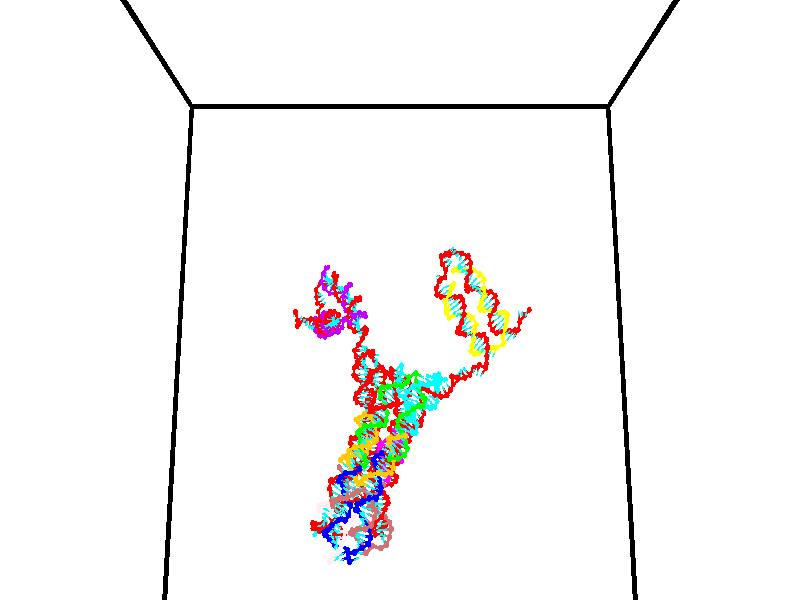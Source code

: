 // switches for output
#declare DRAW_BASES = 1; // possible values are 0, 1; only relevant for DNA ribbons
#declare DRAW_BASES_TYPE = 3; // possible values are 1, 2, 3; only relevant for DNA ribbons
#declare DRAW_FOG = 0; // set to 1 to enable fog

#include "colors.inc"

#include "transforms.inc"
background { rgb <1, 1, 1>}

#default {
   normal{
       ripples 0.25
       frequency 0.20
       turbulence 0.2
       lambda 5
   }
	finish {
		phong 0.1
		phong_size 40.
	}
}

// original window dimensions: 1024x640


// camera settings

camera {
	sky <0, 0.179814, -0.983701>
	up <0, 0.179814, -0.983701>
	right 1.6 * <1, 0, 0>
	location <35, 94.9851, 44.8844>
	look_at <35, 29.7336, 32.9568>
	direction <0, -65.2515, -11.9276>
	angle 67.0682
}


# declare cpy_camera_pos = <35, 94.9851, 44.8844>;
# if (DRAW_FOG = 1)
fog {
	fog_type 2
	up vnormalize(cpy_camera_pos)
	color rgbt<1,1,1,0.3>
	distance 1e-5
	fog_alt 3e-3
	fog_offset 56
}
# end


// LIGHTS

# declare lum = 6;
global_settings {
	ambient_light rgb lum * <0.05, 0.05, 0.05>
	max_trace_level 15
}# declare cpy_direct_light_amount = 0.25;
light_source
{	1000 * <-1, -1.16352, -0.803886>,
	rgb lum * cpy_direct_light_amount
	parallel
}

light_source
{	1000 * <1, 1.16352, 0.803886>,
	rgb lum * cpy_direct_light_amount
	parallel
}

// strand 0

// nucleotide -1

// particle -1
sphere {
	<24.509474, 35.159328, 34.955238> 0.250000
	pigment { color rgbt <1,0,0,0> }
	no_shadow
}
cylinder {
	<24.356863, 34.796261, 35.025181>,  <24.265297, 34.578419, 35.067146>, 0.100000
	pigment { color rgbt <1,0,0,0> }
	no_shadow
}
cylinder {
	<24.356863, 34.796261, 35.025181>,  <24.509474, 35.159328, 34.955238>, 0.100000
	pigment { color rgbt <1,0,0,0> }
	no_shadow
}

// particle -1
sphere {
	<24.356863, 34.796261, 35.025181> 0.100000
	pigment { color rgbt <1,0,0,0> }
	no_shadow
}
sphere {
	0, 1
	scale<0.080000,0.200000,0.300000>
	matrix <0.884638, -0.303681, 0.353828,
		-0.268058, 0.289679, 0.918820,
		-0.381525, -0.907669, 0.174857,
		24.242405, 34.523960, 35.077637>
	pigment { color rgbt <0,1,1,0> }
	no_shadow
}
cylinder {
	<24.696217, 34.930630, 35.644844>,  <24.509474, 35.159328, 34.955238>, 0.130000
	pigment { color rgbt <1,0,0,0> }
	no_shadow
}

// nucleotide -1

// particle -1
sphere {
	<24.696217, 34.930630, 35.644844> 0.250000
	pigment { color rgbt <1,0,0,0> }
	no_shadow
}
cylinder {
	<24.604053, 34.603504, 35.433903>,  <24.548756, 34.407230, 35.307339>, 0.100000
	pigment { color rgbt <1,0,0,0> }
	no_shadow
}
cylinder {
	<24.604053, 34.603504, 35.433903>,  <24.696217, 34.930630, 35.644844>, 0.100000
	pigment { color rgbt <1,0,0,0> }
	no_shadow
}

// particle -1
sphere {
	<24.604053, 34.603504, 35.433903> 0.100000
	pigment { color rgbt <1,0,0,0> }
	no_shadow
}
sphere {
	0, 1
	scale<0.080000,0.200000,0.300000>
	matrix <0.805939, -0.464075, 0.367555,
		-0.545321, -0.340325, 0.766032,
		-0.230408, -0.817810, -0.527351,
		24.534931, 34.358162, 35.275696>
	pigment { color rgbt <0,1,1,0> }
	no_shadow
}
cylinder {
	<24.556826, 34.262306, 36.044056>,  <24.696217, 34.930630, 35.644844>, 0.130000
	pigment { color rgbt <1,0,0,0> }
	no_shadow
}

// nucleotide -1

// particle -1
sphere {
	<24.556826, 34.262306, 36.044056> 0.250000
	pigment { color rgbt <1,0,0,0> }
	no_shadow
}
cylinder {
	<24.723719, 34.221554, 35.682827>,  <24.823854, 34.197102, 35.466091>, 0.100000
	pigment { color rgbt <1,0,0,0> }
	no_shadow
}
cylinder {
	<24.723719, 34.221554, 35.682827>,  <24.556826, 34.262306, 36.044056>, 0.100000
	pigment { color rgbt <1,0,0,0> }
	no_shadow
}

// particle -1
sphere {
	<24.723719, 34.221554, 35.682827> 0.100000
	pigment { color rgbt <1,0,0,0> }
	no_shadow
}
sphere {
	0, 1
	scale<0.080000,0.200000,0.300000>
	matrix <0.730635, -0.553335, 0.399992,
		-0.540451, -0.826705, -0.156433,
		0.417235, -0.101881, -0.903069,
		24.848888, 34.190990, 35.411907>
	pigment { color rgbt <0,1,1,0> }
	no_shadow
}
cylinder {
	<24.601910, 33.588356, 35.778931>,  <24.556826, 34.262306, 36.044056>, 0.130000
	pigment { color rgbt <1,0,0,0> }
	no_shadow
}

// nucleotide -1

// particle -1
sphere {
	<24.601910, 33.588356, 35.778931> 0.250000
	pigment { color rgbt <1,0,0,0> }
	no_shadow
}
cylinder {
	<24.912304, 33.806511, 35.652184>,  <25.098539, 33.937405, 35.576134>, 0.100000
	pigment { color rgbt <1,0,0,0> }
	no_shadow
}
cylinder {
	<24.912304, 33.806511, 35.652184>,  <24.601910, 33.588356, 35.778931>, 0.100000
	pigment { color rgbt <1,0,0,0> }
	no_shadow
}

// particle -1
sphere {
	<24.912304, 33.806511, 35.652184> 0.100000
	pigment { color rgbt <1,0,0,0> }
	no_shadow
}
sphere {
	0, 1
	scale<0.080000,0.200000,0.300000>
	matrix <0.627985, -0.621009, 0.469022,
		0.059021, -0.562941, -0.824387,
		0.775983, 0.545385, -0.316866,
		25.145100, 33.970127, 35.557125>
	pigment { color rgbt <0,1,1,0> }
	no_shadow
}
cylinder {
	<25.070236, 33.236031, 35.341625>,  <24.601910, 33.588356, 35.778931>, 0.130000
	pigment { color rgbt <1,0,0,0> }
	no_shadow
}

// nucleotide -1

// particle -1
sphere {
	<25.070236, 33.236031, 35.341625> 0.250000
	pigment { color rgbt <1,0,0,0> }
	no_shadow
}
cylinder {
	<25.260183, 33.511654, 35.560604>,  <25.374151, 33.677029, 35.691990>, 0.100000
	pigment { color rgbt <1,0,0,0> }
	no_shadow
}
cylinder {
	<25.260183, 33.511654, 35.560604>,  <25.070236, 33.236031, 35.341625>, 0.100000
	pigment { color rgbt <1,0,0,0> }
	no_shadow
}

// particle -1
sphere {
	<25.260183, 33.511654, 35.560604> 0.100000
	pigment { color rgbt <1,0,0,0> }
	no_shadow
}
sphere {
	0, 1
	scale<0.080000,0.200000,0.300000>
	matrix <0.598425, -0.708933, 0.373231,
		0.645281, 0.150370, -0.749000,
		0.474868, 0.689059, 0.547446,
		25.402643, 33.718372, 35.724838>
	pigment { color rgbt <0,1,1,0> }
	no_shadow
}
cylinder {
	<25.738163, 33.133656, 35.262890>,  <25.070236, 33.236031, 35.341625>, 0.130000
	pigment { color rgbt <1,0,0,0> }
	no_shadow
}

// nucleotide -1

// particle -1
sphere {
	<25.738163, 33.133656, 35.262890> 0.250000
	pigment { color rgbt <1,0,0,0> }
	no_shadow
}
cylinder {
	<25.719717, 33.309185, 35.621845>,  <25.708651, 33.414505, 35.837219>, 0.100000
	pigment { color rgbt <1,0,0,0> }
	no_shadow
}
cylinder {
	<25.719717, 33.309185, 35.621845>,  <25.738163, 33.133656, 35.262890>, 0.100000
	pigment { color rgbt <1,0,0,0> }
	no_shadow
}

// particle -1
sphere {
	<25.719717, 33.309185, 35.621845> 0.100000
	pigment { color rgbt <1,0,0,0> }
	no_shadow
}
sphere {
	0, 1
	scale<0.080000,0.200000,0.300000>
	matrix <0.580931, -0.719032, 0.381461,
		0.812645, 0.538911, -0.221771,
		-0.046113, 0.438827, 0.897388,
		25.705883, 33.440834, 35.891060>
	pigment { color rgbt <0,1,1,0> }
	no_shadow
}
cylinder {
	<26.465591, 33.270939, 35.451263>,  <25.738163, 33.133656, 35.262890>, 0.130000
	pigment { color rgbt <1,0,0,0> }
	no_shadow
}

// nucleotide -1

// particle -1
sphere {
	<26.465591, 33.270939, 35.451263> 0.250000
	pigment { color rgbt <1,0,0,0> }
	no_shadow
}
cylinder {
	<26.191071, 33.215973, 35.736950>,  <26.026358, 33.182995, 35.908363>, 0.100000
	pigment { color rgbt <1,0,0,0> }
	no_shadow
}
cylinder {
	<26.191071, 33.215973, 35.736950>,  <26.465591, 33.270939, 35.451263>, 0.100000
	pigment { color rgbt <1,0,0,0> }
	no_shadow
}

// particle -1
sphere {
	<26.191071, 33.215973, 35.736950> 0.100000
	pigment { color rgbt <1,0,0,0> }
	no_shadow
}
sphere {
	0, 1
	scale<0.080000,0.200000,0.300000>
	matrix <0.494200, -0.808582, 0.319315,
		0.533625, 0.572113, 0.622841,
		-0.686302, -0.137414, 0.714218,
		25.985180, 33.174747, 35.951214>
	pigment { color rgbt <0,1,1,0> }
	no_shadow
}
cylinder {
	<27.313374, 33.020641, 35.512772>,  <26.465591, 33.270939, 35.451263>, 0.130000
	pigment { color rgbt <1,0,0,0> }
	no_shadow
}

// nucleotide -1

// particle -1
sphere {
	<27.313374, 33.020641, 35.512772> 0.250000
	pigment { color rgbt <1,0,0,0> }
	no_shadow
}
cylinder {
	<27.692196, 32.932514, 35.419353>,  <27.919489, 32.879639, 35.363304>, 0.100000
	pigment { color rgbt <1,0,0,0> }
	no_shadow
}
cylinder {
	<27.692196, 32.932514, 35.419353>,  <27.313374, 33.020641, 35.512772>, 0.100000
	pigment { color rgbt <1,0,0,0> }
	no_shadow
}

// particle -1
sphere {
	<27.692196, 32.932514, 35.419353> 0.100000
	pigment { color rgbt <1,0,0,0> }
	no_shadow
}
sphere {
	0, 1
	scale<0.080000,0.200000,0.300000>
	matrix <-0.245174, -0.965921, -0.082982,
		-0.207302, 0.135848, -0.968799,
		0.947056, -0.220322, -0.233543,
		27.976313, 32.866417, 35.349289>
	pigment { color rgbt <0,1,1,0> }
	no_shadow
}
cylinder {
	<27.252035, 32.657860, 34.853188>,  <27.313374, 33.020641, 35.512772>, 0.130000
	pigment { color rgbt <1,0,0,0> }
	no_shadow
}

// nucleotide -1

// particle -1
sphere {
	<27.252035, 32.657860, 34.853188> 0.250000
	pigment { color rgbt <1,0,0,0> }
	no_shadow
}
cylinder {
	<27.595114, 32.567101, 35.037739>,  <27.800961, 32.512646, 35.148472>, 0.100000
	pigment { color rgbt <1,0,0,0> }
	no_shadow
}
cylinder {
	<27.595114, 32.567101, 35.037739>,  <27.252035, 32.657860, 34.853188>, 0.100000
	pigment { color rgbt <1,0,0,0> }
	no_shadow
}

// particle -1
sphere {
	<27.595114, 32.567101, 35.037739> 0.100000
	pigment { color rgbt <1,0,0,0> }
	no_shadow
}
sphere {
	0, 1
	scale<0.080000,0.200000,0.300000>
	matrix <-0.248365, -0.968556, -0.014621,
		0.450191, -0.102051, -0.887081,
		0.857696, -0.226902, 0.461382,
		27.852423, 32.499031, 35.176155>
	pigment { color rgbt <0,1,1,0> }
	no_shadow
}
cylinder {
	<27.622459, 32.156391, 34.427376>,  <27.252035, 32.657860, 34.853188>, 0.130000
	pigment { color rgbt <1,0,0,0> }
	no_shadow
}

// nucleotide -1

// particle -1
sphere {
	<27.622459, 32.156391, 34.427376> 0.250000
	pigment { color rgbt <1,0,0,0> }
	no_shadow
}
cylinder {
	<27.784149, 32.093597, 34.787811>,  <27.881163, 32.055923, 35.004074>, 0.100000
	pigment { color rgbt <1,0,0,0> }
	no_shadow
}
cylinder {
	<27.784149, 32.093597, 34.787811>,  <27.622459, 32.156391, 34.427376>, 0.100000
	pigment { color rgbt <1,0,0,0> }
	no_shadow
}

// particle -1
sphere {
	<27.784149, 32.093597, 34.787811> 0.100000
	pigment { color rgbt <1,0,0,0> }
	no_shadow
}
sphere {
	0, 1
	scale<0.080000,0.200000,0.300000>
	matrix <-0.274809, -0.960489, -0.044051,
		0.872401, -0.229821, -0.431392,
		0.404224, -0.156980, 0.901088,
		27.905416, 32.046505, 35.058136>
	pigment { color rgbt <0,1,1,0> }
	no_shadow
}
cylinder {
	<27.992256, 31.548691, 34.339767>,  <27.622459, 32.156391, 34.427376>, 0.130000
	pigment { color rgbt <1,0,0,0> }
	no_shadow
}

// nucleotide -1

// particle -1
sphere {
	<27.992256, 31.548691, 34.339767> 0.250000
	pigment { color rgbt <1,0,0,0> }
	no_shadow
}
cylinder {
	<27.955818, 31.546886, 34.738102>,  <27.933954, 31.545803, 34.977100>, 0.100000
	pigment { color rgbt <1,0,0,0> }
	no_shadow
}
cylinder {
	<27.955818, 31.546886, 34.738102>,  <27.992256, 31.548691, 34.339767>, 0.100000
	pigment { color rgbt <1,0,0,0> }
	no_shadow
}

// particle -1
sphere {
	<27.955818, 31.546886, 34.738102> 0.100000
	pigment { color rgbt <1,0,0,0> }
	no_shadow
}
sphere {
	0, 1
	scale<0.080000,0.200000,0.300000>
	matrix <-0.097962, -0.995099, -0.013468,
		0.991012, -0.098780, 0.090207,
		-0.091095, -0.004510, 0.995832,
		27.928490, 31.545534, 35.036850>
	pigment { color rgbt <0,1,1,0> }
	no_shadow
}
cylinder {
	<28.434162, 31.059088, 34.565689>,  <27.992256, 31.548691, 34.339767>, 0.130000
	pigment { color rgbt <1,0,0,0> }
	no_shadow
}

// nucleotide -1

// particle -1
sphere {
	<28.434162, 31.059088, 34.565689> 0.250000
	pigment { color rgbt <1,0,0,0> }
	no_shadow
}
cylinder {
	<28.171688, 31.121595, 34.860985>,  <28.014204, 31.159100, 35.038162>, 0.100000
	pigment { color rgbt <1,0,0,0> }
	no_shadow
}
cylinder {
	<28.171688, 31.121595, 34.860985>,  <28.434162, 31.059088, 34.565689>, 0.100000
	pigment { color rgbt <1,0,0,0> }
	no_shadow
}

// particle -1
sphere {
	<28.171688, 31.121595, 34.860985> 0.100000
	pigment { color rgbt <1,0,0,0> }
	no_shadow
}
sphere {
	0, 1
	scale<0.080000,0.200000,0.300000>
	matrix <-0.373456, -0.917361, -0.137764,
		0.655706, -0.366100, 0.660318,
		-0.656186, 0.156267, 0.738242,
		27.974833, 31.168476, 35.082458>
	pigment { color rgbt <0,1,1,0> }
	no_shadow
}
cylinder {
	<28.446350, 30.446518, 35.035473>,  <28.434162, 31.059088, 34.565689>, 0.130000
	pigment { color rgbt <1,0,0,0> }
	no_shadow
}

// nucleotide -1

// particle -1
sphere {
	<28.446350, 30.446518, 35.035473> 0.250000
	pigment { color rgbt <1,0,0,0> }
	no_shadow
}
cylinder {
	<28.102276, 30.631958, 35.120472>,  <27.895832, 30.743221, 35.171471>, 0.100000
	pigment { color rgbt <1,0,0,0> }
	no_shadow
}
cylinder {
	<28.102276, 30.631958, 35.120472>,  <28.446350, 30.446518, 35.035473>, 0.100000
	pigment { color rgbt <1,0,0,0> }
	no_shadow
}

// particle -1
sphere {
	<28.102276, 30.631958, 35.120472> 0.100000
	pigment { color rgbt <1,0,0,0> }
	no_shadow
}
sphere {
	0, 1
	scale<0.080000,0.200000,0.300000>
	matrix <-0.506506, -0.825186, -0.250040,
		0.059432, -0.322713, 0.944629,
		-0.860186, 0.463600, 0.212499,
		27.844219, 30.771038, 35.184223>
	pigment { color rgbt <0,1,1,0> }
	no_shadow
}
cylinder {
	<28.163425, 30.108959, 35.602421>,  <28.446350, 30.446518, 35.035473>, 0.130000
	pigment { color rgbt <1,0,0,0> }
	no_shadow
}

// nucleotide -1

// particle -1
sphere {
	<28.163425, 30.108959, 35.602421> 0.250000
	pigment { color rgbt <1,0,0,0> }
	no_shadow
}
cylinder {
	<27.852480, 30.303499, 35.442837>,  <27.665913, 30.420223, 35.347088>, 0.100000
	pigment { color rgbt <1,0,0,0> }
	no_shadow
}
cylinder {
	<27.852480, 30.303499, 35.442837>,  <28.163425, 30.108959, 35.602421>, 0.100000
	pigment { color rgbt <1,0,0,0> }
	no_shadow
}

// particle -1
sphere {
	<27.852480, 30.303499, 35.442837> 0.100000
	pigment { color rgbt <1,0,0,0> }
	no_shadow
}
sphere {
	0, 1
	scale<0.080000,0.200000,0.300000>
	matrix <-0.485131, -0.867246, -0.111950,
		-0.400442, 0.106521, 0.910110,
		-0.777364, 0.486352, -0.398958,
		27.619270, 30.449404, 35.323151>
	pigment { color rgbt <0,1,1,0> }
	no_shadow
}
cylinder {
	<27.571884, 30.047590, 36.037739>,  <28.163425, 30.108959, 35.602421>, 0.130000
	pigment { color rgbt <1,0,0,0> }
	no_shadow
}

// nucleotide -1

// particle -1
sphere {
	<27.571884, 30.047590, 36.037739> 0.250000
	pigment { color rgbt <1,0,0,0> }
	no_shadow
}
cylinder {
	<27.437851, 30.108137, 35.665760>,  <27.357431, 30.144466, 35.442574>, 0.100000
	pigment { color rgbt <1,0,0,0> }
	no_shadow
}
cylinder {
	<27.437851, 30.108137, 35.665760>,  <27.571884, 30.047590, 36.037739>, 0.100000
	pigment { color rgbt <1,0,0,0> }
	no_shadow
}

// particle -1
sphere {
	<27.437851, 30.108137, 35.665760> 0.100000
	pigment { color rgbt <1,0,0,0> }
	no_shadow
}
sphere {
	0, 1
	scale<0.080000,0.200000,0.300000>
	matrix <-0.600197, -0.795124, 0.086840,
		-0.726281, 0.587252, 0.357282,
		-0.335081, 0.151369, -0.929951,
		27.337326, 30.153547, 35.386776>
	pigment { color rgbt <0,1,1,0> }
	no_shadow
}
cylinder {
	<26.838711, 29.976461, 36.056347>,  <27.571884, 30.047590, 36.037739>, 0.130000
	pigment { color rgbt <1,0,0,0> }
	no_shadow
}

// nucleotide -1

// particle -1
sphere {
	<26.838711, 29.976461, 36.056347> 0.250000
	pigment { color rgbt <1,0,0,0> }
	no_shadow
}
cylinder {
	<26.952536, 29.931114, 35.675575>,  <27.020830, 29.903906, 35.447113>, 0.100000
	pigment { color rgbt <1,0,0,0> }
	no_shadow
}
cylinder {
	<26.952536, 29.931114, 35.675575>,  <26.838711, 29.976461, 36.056347>, 0.100000
	pigment { color rgbt <1,0,0,0> }
	no_shadow
}

// particle -1
sphere {
	<26.952536, 29.931114, 35.675575> 0.100000
	pigment { color rgbt <1,0,0,0> }
	no_shadow
}
sphere {
	0, 1
	scale<0.080000,0.200000,0.300000>
	matrix <-0.646967, -0.755471, -0.103427,
		-0.707431, 0.645299, -0.288323,
		0.284561, -0.113369, -0.951931,
		27.037905, 29.897104, 35.389996>
	pigment { color rgbt <0,1,1,0> }
	no_shadow
}
cylinder {
	<26.214388, 29.619343, 35.811436>,  <26.838711, 29.976461, 36.056347>, 0.130000
	pigment { color rgbt <1,0,0,0> }
	no_shadow
}

// nucleotide -1

// particle -1
sphere {
	<26.214388, 29.619343, 35.811436> 0.250000
	pigment { color rgbt <1,0,0,0> }
	no_shadow
}
cylinder {
	<26.499752, 29.595999, 35.532112>,  <26.670971, 29.581993, 35.364517>, 0.100000
	pigment { color rgbt <1,0,0,0> }
	no_shadow
}
cylinder {
	<26.499752, 29.595999, 35.532112>,  <26.214388, 29.619343, 35.811436>, 0.100000
	pigment { color rgbt <1,0,0,0> }
	no_shadow
}

// particle -1
sphere {
	<26.499752, 29.595999, 35.532112> 0.100000
	pigment { color rgbt <1,0,0,0> }
	no_shadow
}
sphere {
	0, 1
	scale<0.080000,0.200000,0.300000>
	matrix <-0.309294, -0.920428, -0.239061,
		-0.628793, 0.386532, -0.674694,
		0.713412, -0.058359, -0.698310,
		26.713776, 29.578491, 35.322620>
	pigment { color rgbt <0,1,1,0> }
	no_shadow
}
cylinder {
	<25.899235, 29.380634, 35.296204>,  <26.214388, 29.619343, 35.811436>, 0.130000
	pigment { color rgbt <1,0,0,0> }
	no_shadow
}

// nucleotide -1

// particle -1
sphere {
	<25.899235, 29.380634, 35.296204> 0.250000
	pigment { color rgbt <1,0,0,0> }
	no_shadow
}
cylinder {
	<26.283979, 29.285681, 35.241844>,  <26.514826, 29.228708, 35.209229>, 0.100000
	pigment { color rgbt <1,0,0,0> }
	no_shadow
}
cylinder {
	<26.283979, 29.285681, 35.241844>,  <25.899235, 29.380634, 35.296204>, 0.100000
	pigment { color rgbt <1,0,0,0> }
	no_shadow
}

// particle -1
sphere {
	<26.283979, 29.285681, 35.241844> 0.100000
	pigment { color rgbt <1,0,0,0> }
	no_shadow
}
sphere {
	0, 1
	scale<0.080000,0.200000,0.300000>
	matrix <-0.266177, -0.926739, -0.265148,
		-0.063003, 0.291210, -0.954582,
		0.961863, -0.237383, -0.135901,
		26.572538, 29.214466, 35.201073>
	pigment { color rgbt <0,1,1,0> }
	no_shadow
}
cylinder {
	<25.871128, 28.906502, 34.743942>,  <25.899235, 29.380634, 35.296204>, 0.130000
	pigment { color rgbt <1,0,0,0> }
	no_shadow
}

// nucleotide -1

// particle -1
sphere {
	<25.871128, 28.906502, 34.743942> 0.250000
	pigment { color rgbt <1,0,0,0> }
	no_shadow
}
cylinder {
	<26.232643, 28.847567, 34.904671>,  <26.449553, 28.812206, 35.001106>, 0.100000
	pigment { color rgbt <1,0,0,0> }
	no_shadow
}
cylinder {
	<26.232643, 28.847567, 34.904671>,  <25.871128, 28.906502, 34.743942>, 0.100000
	pigment { color rgbt <1,0,0,0> }
	no_shadow
}

// particle -1
sphere {
	<26.232643, 28.847567, 34.904671> 0.100000
	pigment { color rgbt <1,0,0,0> }
	no_shadow
}
sphere {
	0, 1
	scale<0.080000,0.200000,0.300000>
	matrix <-0.074161, -0.978585, -0.192019,
		0.421507, 0.143745, -0.895360,
		0.903787, -0.147338, 0.401820,
		26.503780, 28.803366, 35.025215>
	pigment { color rgbt <0,1,1,0> }
	no_shadow
}
cylinder {
	<26.114176, 28.269911, 34.272739>,  <25.871128, 28.906502, 34.743942>, 0.130000
	pigment { color rgbt <1,0,0,0> }
	no_shadow
}

// nucleotide -1

// particle -1
sphere {
	<26.114176, 28.269911, 34.272739> 0.250000
	pigment { color rgbt <1,0,0,0> }
	no_shadow
}
cylinder {
	<26.325712, 28.298210, 34.611046>,  <26.452635, 28.315189, 34.814030>, 0.100000
	pigment { color rgbt <1,0,0,0> }
	no_shadow
}
cylinder {
	<26.325712, 28.298210, 34.611046>,  <26.114176, 28.269911, 34.272739>, 0.100000
	pigment { color rgbt <1,0,0,0> }
	no_shadow
}

// particle -1
sphere {
	<26.325712, 28.298210, 34.611046> 0.100000
	pigment { color rgbt <1,0,0,0> }
	no_shadow
}
sphere {
	0, 1
	scale<0.080000,0.200000,0.300000>
	matrix <-0.189252, -0.961599, 0.198774,
		0.827352, -0.265182, -0.495143,
		0.528840, 0.070750, 0.845768,
		26.484364, 28.319435, 34.864777>
	pigment { color rgbt <0,1,1,0> }
	no_shadow
}
cylinder {
	<26.640671, 27.939888, 34.135986>,  <26.114176, 28.269911, 34.272739>, 0.130000
	pigment { color rgbt <1,0,0,0> }
	no_shadow
}

// nucleotide -1

// particle -1
sphere {
	<26.640671, 27.939888, 34.135986> 0.250000
	pigment { color rgbt <1,0,0,0> }
	no_shadow
}
cylinder {
	<26.595226, 27.919298, 34.532864>,  <26.567959, 27.906944, 34.770988>, 0.100000
	pigment { color rgbt <1,0,0,0> }
	no_shadow
}
cylinder {
	<26.595226, 27.919298, 34.532864>,  <26.640671, 27.939888, 34.135986>, 0.100000
	pigment { color rgbt <1,0,0,0> }
	no_shadow
}

// particle -1
sphere {
	<26.595226, 27.919298, 34.532864> 0.100000
	pigment { color rgbt <1,0,0,0> }
	no_shadow
}
sphere {
	0, 1
	scale<0.080000,0.200000,0.300000>
	matrix <-0.252130, -0.964471, -0.078905,
		0.961001, -0.259125, 0.096597,
		-0.113611, -0.051473, 0.992191,
		26.561142, 27.903856, 34.830521>
	pigment { color rgbt <0,1,1,0> }
	no_shadow
}
cylinder {
	<27.042995, 27.269838, 34.381935>,  <26.640671, 27.939888, 34.135986>, 0.130000
	pigment { color rgbt <1,0,0,0> }
	no_shadow
}

// nucleotide -1

// particle -1
sphere {
	<27.042995, 27.269838, 34.381935> 0.250000
	pigment { color rgbt <1,0,0,0> }
	no_shadow
}
cylinder {
	<26.812496, 27.362957, 34.695301>,  <26.674196, 27.418829, 34.883320>, 0.100000
	pigment { color rgbt <1,0,0,0> }
	no_shadow
}
cylinder {
	<26.812496, 27.362957, 34.695301>,  <27.042995, 27.269838, 34.381935>, 0.100000
	pigment { color rgbt <1,0,0,0> }
	no_shadow
}

// particle -1
sphere {
	<26.812496, 27.362957, 34.695301> 0.100000
	pigment { color rgbt <1,0,0,0> }
	no_shadow
}
sphere {
	0, 1
	scale<0.080000,0.200000,0.300000>
	matrix <-0.309351, -0.949381, 0.054570,
		0.756465, -0.210905, 0.619096,
		-0.576249, 0.232798, 0.783417,
		26.639622, 27.432796, 34.930325>
	pigment { color rgbt <0,1,1,0> }
	no_shadow
}
cylinder {
	<27.153240, 26.741030, 34.769985>,  <27.042995, 27.269838, 34.381935>, 0.130000
	pigment { color rgbt <1,0,0,0> }
	no_shadow
}

// nucleotide -1

// particle -1
sphere {
	<27.153240, 26.741030, 34.769985> 0.250000
	pigment { color rgbt <1,0,0,0> }
	no_shadow
}
cylinder {
	<26.819672, 26.905300, 34.917454>,  <26.619530, 27.003862, 35.005936>, 0.100000
	pigment { color rgbt <1,0,0,0> }
	no_shadow
}
cylinder {
	<26.819672, 26.905300, 34.917454>,  <27.153240, 26.741030, 34.769985>, 0.100000
	pigment { color rgbt <1,0,0,0> }
	no_shadow
}

// particle -1
sphere {
	<26.819672, 26.905300, 34.917454> 0.100000
	pigment { color rgbt <1,0,0,0> }
	no_shadow
}
sphere {
	0, 1
	scale<0.080000,0.200000,0.300000>
	matrix <-0.462160, -0.884778, -0.059800,
		0.301636, -0.220255, 0.927633,
		-0.833921, 0.410677, 0.368674,
		26.569496, 27.028503, 35.028057>
	pigment { color rgbt <0,1,1,0> }
	no_shadow
}
cylinder {
	<26.951363, 26.313694, 35.183414>,  <27.153240, 26.741030, 34.769985>, 0.130000
	pigment { color rgbt <1,0,0,0> }
	no_shadow
}

// nucleotide -1

// particle -1
sphere {
	<26.951363, 26.313694, 35.183414> 0.250000
	pigment { color rgbt <1,0,0,0> }
	no_shadow
}
cylinder {
	<26.603069, 26.498682, 35.116543>,  <26.394094, 26.609674, 35.076420>, 0.100000
	pigment { color rgbt <1,0,0,0> }
	no_shadow
}
cylinder {
	<26.603069, 26.498682, 35.116543>,  <26.951363, 26.313694, 35.183414>, 0.100000
	pigment { color rgbt <1,0,0,0> }
	no_shadow
}

// particle -1
sphere {
	<26.603069, 26.498682, 35.116543> 0.100000
	pigment { color rgbt <1,0,0,0> }
	no_shadow
}
sphere {
	0, 1
	scale<0.080000,0.200000,0.300000>
	matrix <-0.480039, -0.873133, 0.084858,
		-0.106722, 0.154140, 0.982268,
		-0.870731, 0.462471, -0.167176,
		26.341850, 26.637423, 35.066391>
	pigment { color rgbt <0,1,1,0> }
	no_shadow
}
cylinder {
	<26.473827, 25.975098, 35.634277>,  <26.951363, 26.313694, 35.183414>, 0.130000
	pigment { color rgbt <1,0,0,0> }
	no_shadow
}

// nucleotide -1

// particle -1
sphere {
	<26.473827, 25.975098, 35.634277> 0.250000
	pigment { color rgbt <1,0,0,0> }
	no_shadow
}
cylinder {
	<26.292870, 26.129202, 35.312553>,  <26.184296, 26.221664, 35.119518>, 0.100000
	pigment { color rgbt <1,0,0,0> }
	no_shadow
}
cylinder {
	<26.292870, 26.129202, 35.312553>,  <26.473827, 25.975098, 35.634277>, 0.100000
	pigment { color rgbt <1,0,0,0> }
	no_shadow
}

// particle -1
sphere {
	<26.292870, 26.129202, 35.312553> 0.100000
	pigment { color rgbt <1,0,0,0> }
	no_shadow
}
sphere {
	0, 1
	scale<0.080000,0.200000,0.300000>
	matrix <-0.638530, -0.769539, -0.009457,
		-0.622591, 0.509298, 0.594134,
		-0.452393, 0.385261, -0.804310,
		26.157152, 26.244780, 35.071259>
	pigment { color rgbt <0,1,1,0> }
	no_shadow
}
cylinder {
	<25.815657, 25.894909, 35.764645>,  <26.473827, 25.975098, 35.634277>, 0.130000
	pigment { color rgbt <1,0,0,0> }
	no_shadow
}

// nucleotide -1

// particle -1
sphere {
	<25.815657, 25.894909, 35.764645> 0.250000
	pigment { color rgbt <1,0,0,0> }
	no_shadow
}
cylinder {
	<25.864145, 25.898262, 35.367607>,  <25.893238, 25.900274, 35.129387>, 0.100000
	pigment { color rgbt <1,0,0,0> }
	no_shadow
}
cylinder {
	<25.864145, 25.898262, 35.367607>,  <25.815657, 25.894909, 35.764645>, 0.100000
	pigment { color rgbt <1,0,0,0> }
	no_shadow
}

// particle -1
sphere {
	<25.864145, 25.898262, 35.367607> 0.100000
	pigment { color rgbt <1,0,0,0> }
	no_shadow
}
sphere {
	0, 1
	scale<0.080000,0.200000,0.300000>
	matrix <-0.621603, -0.778976, -0.082493,
		-0.773896, 0.626997, -0.089219,
		0.121222, 0.008383, -0.992590,
		25.900513, 25.900776, 35.069832>
	pigment { color rgbt <0,1,1,0> }
	no_shadow
}
cylinder {
	<25.215609, 25.765268, 35.268291>,  <25.815657, 25.894909, 35.764645>, 0.130000
	pigment { color rgbt <1,0,0,0> }
	no_shadow
}

// nucleotide -1

// particle -1
sphere {
	<25.215609, 25.765268, 35.268291> 0.250000
	pigment { color rgbt <1,0,0,0> }
	no_shadow
}
cylinder {
	<25.516542, 25.644199, 35.034241>,  <25.697104, 25.571558, 34.893810>, 0.100000
	pigment { color rgbt <1,0,0,0> }
	no_shadow
}
cylinder {
	<25.516542, 25.644199, 35.034241>,  <25.215609, 25.765268, 35.268291>, 0.100000
	pigment { color rgbt <1,0,0,0> }
	no_shadow
}

// particle -1
sphere {
	<25.516542, 25.644199, 35.034241> 0.100000
	pigment { color rgbt <1,0,0,0> }
	no_shadow
}
sphere {
	0, 1
	scale<0.080000,0.200000,0.300000>
	matrix <-0.348045, -0.936745, 0.037055,
		-0.559334, 0.175774, -0.810092,
		0.752337, -0.302675, -0.585131,
		25.742243, 25.553396, 34.858700>
	pigment { color rgbt <0,1,1,0> }
	no_shadow
}
cylinder {
	<24.897943, 25.277390, 34.770092>,  <25.215609, 25.765268, 35.268291>, 0.130000
	pigment { color rgbt <1,0,0,0> }
	no_shadow
}

// nucleotide -1

// particle -1
sphere {
	<24.897943, 25.277390, 34.770092> 0.250000
	pigment { color rgbt <1,0,0,0> }
	no_shadow
}
cylinder {
	<25.293892, 25.226513, 34.795303>,  <25.531462, 25.195986, 34.810432>, 0.100000
	pigment { color rgbt <1,0,0,0> }
	no_shadow
}
cylinder {
	<25.293892, 25.226513, 34.795303>,  <24.897943, 25.277390, 34.770092>, 0.100000
	pigment { color rgbt <1,0,0,0> }
	no_shadow
}

// particle -1
sphere {
	<25.293892, 25.226513, 34.795303> 0.100000
	pigment { color rgbt <1,0,0,0> }
	no_shadow
}
sphere {
	0, 1
	scale<0.080000,0.200000,0.300000>
	matrix <-0.140666, -0.938586, 0.315072,
		0.019086, -0.320747, -0.946972,
		0.989873, -0.127193, 0.063032,
		25.590855, 25.188354, 34.814213>
	pigment { color rgbt <0,1,1,0> }
	no_shadow
}
cylinder {
	<25.295574, 24.658625, 34.465649>,  <24.897943, 25.277390, 34.770092>, 0.130000
	pigment { color rgbt <1,0,0,0> }
	no_shadow
}

// nucleotide -1

// particle -1
sphere {
	<25.295574, 24.658625, 34.465649> 0.250000
	pigment { color rgbt <1,0,0,0> }
	no_shadow
}
cylinder {
	<25.455143, 24.813726, 34.798035>,  <25.550884, 24.906788, 34.997467>, 0.100000
	pigment { color rgbt <1,0,0,0> }
	no_shadow
}
cylinder {
	<25.455143, 24.813726, 34.798035>,  <25.295574, 24.658625, 34.465649>, 0.100000
	pigment { color rgbt <1,0,0,0> }
	no_shadow
}

// particle -1
sphere {
	<25.455143, 24.813726, 34.798035> 0.100000
	pigment { color rgbt <1,0,0,0> }
	no_shadow
}
sphere {
	0, 1
	scale<0.080000,0.200000,0.300000>
	matrix <-0.348001, -0.774385, 0.528416,
		0.848385, -0.499974, -0.173980,
		0.398922, 0.387755, 0.830968,
		25.574820, 24.930054, 35.047325>
	pigment { color rgbt <0,1,1,0> }
	no_shadow
}
cylinder {
	<25.728451, 24.599438, 33.875782>,  <25.295574, 24.658625, 34.465649>, 0.130000
	pigment { color rgbt <1,0,0,0> }
	no_shadow
}

// nucleotide -1

// particle -1
sphere {
	<25.728451, 24.599438, 33.875782> 0.250000
	pigment { color rgbt <1,0,0,0> }
	no_shadow
}
cylinder {
	<26.074543, 24.400820, 33.848026>,  <26.282198, 24.281649, 33.831371>, 0.100000
	pigment { color rgbt <1,0,0,0> }
	no_shadow
}
cylinder {
	<26.074543, 24.400820, 33.848026>,  <25.728451, 24.599438, 33.875782>, 0.100000
	pigment { color rgbt <1,0,0,0> }
	no_shadow
}

// particle -1
sphere {
	<26.074543, 24.400820, 33.848026> 0.100000
	pigment { color rgbt <1,0,0,0> }
	no_shadow
}
sphere {
	0, 1
	scale<0.080000,0.200000,0.300000>
	matrix <0.426293, 0.801440, -0.419484,
		0.263908, 0.333369, 0.905106,
		0.865232, -0.496546, -0.069393,
		26.334112, 24.251856, 33.827209>
	pigment { color rgbt <0,1,1,0> }
	no_shadow
}
cylinder {
	<25.306498, 24.722740, 33.224064>,  <25.728451, 24.599438, 33.875782>, 0.130000
	pigment { color rgbt <1,0,0,0> }
	no_shadow
}

// nucleotide -1

// particle -1
sphere {
	<25.306498, 24.722740, 33.224064> 0.250000
	pigment { color rgbt <1,0,0,0> }
	no_shadow
}
cylinder {
	<25.506554, 24.547068, 32.925541>,  <25.626587, 24.441664, 32.746426>, 0.100000
	pigment { color rgbt <1,0,0,0> }
	no_shadow
}
cylinder {
	<25.506554, 24.547068, 32.925541>,  <25.306498, 24.722740, 33.224064>, 0.100000
	pigment { color rgbt <1,0,0,0> }
	no_shadow
}

// particle -1
sphere {
	<25.506554, 24.547068, 32.925541> 0.100000
	pigment { color rgbt <1,0,0,0> }
	no_shadow
}
sphere {
	0, 1
	scale<0.080000,0.200000,0.300000>
	matrix <-0.654488, -0.756046, 0.006307,
		-0.567013, 0.485296, -0.665570,
		0.500141, -0.439183, -0.746308,
		25.656595, 24.415312, 32.701649>
	pigment { color rgbt <0,1,1,0> }
	no_shadow
}
cylinder {
	<25.791142, 24.893482, 32.649849>,  <25.306498, 24.722740, 33.224064>, 0.130000
	pigment { color rgbt <1,0,0,0> }
	no_shadow
}

// nucleotide -1

// particle -1
sphere {
	<25.791142, 24.893482, 32.649849> 0.250000
	pigment { color rgbt <1,0,0,0> }
	no_shadow
}
cylinder {
	<26.012421, 25.212130, 32.552383>,  <26.145189, 25.403318, 32.493904>, 0.100000
	pigment { color rgbt <1,0,0,0> }
	no_shadow
}
cylinder {
	<26.012421, 25.212130, 32.552383>,  <25.791142, 24.893482, 32.649849>, 0.100000
	pigment { color rgbt <1,0,0,0> }
	no_shadow
}

// particle -1
sphere {
	<26.012421, 25.212130, 32.552383> 0.100000
	pigment { color rgbt <1,0,0,0> }
	no_shadow
}
sphere {
	0, 1
	scale<0.080000,0.200000,0.300000>
	matrix <-0.368840, -0.028038, -0.929070,
		-0.746946, 0.603832, 0.278314,
		0.553199, 0.796618, -0.243660,
		26.178381, 25.451115, 32.479286>
	pigment { color rgbt <0,1,1,0> }
	no_shadow
}
cylinder {
	<25.311661, 25.419216, 32.485889>,  <25.791142, 24.893482, 32.649849>, 0.130000
	pigment { color rgbt <1,0,0,0> }
	no_shadow
}

// nucleotide -1

// particle -1
sphere {
	<25.311661, 25.419216, 32.485889> 0.250000
	pigment { color rgbt <1,0,0,0> }
	no_shadow
}
cylinder {
	<25.662670, 25.445095, 32.295830>,  <25.873276, 25.460623, 32.181793>, 0.100000
	pigment { color rgbt <1,0,0,0> }
	no_shadow
}
cylinder {
	<25.662670, 25.445095, 32.295830>,  <25.311661, 25.419216, 32.485889>, 0.100000
	pigment { color rgbt <1,0,0,0> }
	no_shadow
}

// particle -1
sphere {
	<25.662670, 25.445095, 32.295830> 0.100000
	pigment { color rgbt <1,0,0,0> }
	no_shadow
}
sphere {
	0, 1
	scale<0.080000,0.200000,0.300000>
	matrix <-0.467170, -0.108172, -0.877525,
		-0.108172, 0.992024, -0.064699,
		0.877525, 0.064699, -0.475145,
		25.925928, 25.464504, 32.153286>
	pigment { color rgbt <0,1,1,0> }
	no_shadow
}
cylinder {
	<25.280560, 25.957638, 31.996653>,  <25.311661, 25.419216, 32.485889>, 0.130000
	pigment { color rgbt <1,0,0,0> }
	no_shadow
}

// nucleotide -1

// particle -1
sphere {
	<25.280560, 25.957638, 31.996653> 0.250000
	pigment { color rgbt <1,0,0,0> }
	no_shadow
}
cylinder {
	<25.527952, 25.663115, 31.886868>,  <25.676388, 25.486401, 31.820995>, 0.100000
	pigment { color rgbt <1,0,0,0> }
	no_shadow
}
cylinder {
	<25.527952, 25.663115, 31.886868>,  <25.280560, 25.957638, 31.996653>, 0.100000
	pigment { color rgbt <1,0,0,0> }
	no_shadow
}

// particle -1
sphere {
	<25.527952, 25.663115, 31.886868> 0.100000
	pigment { color rgbt <1,0,0,0> }
	no_shadow
}
sphere {
	0, 1
	scale<0.080000,0.200000,0.300000>
	matrix <-0.631147, -0.257399, -0.731709,
		0.468116, 0.625777, -0.623915,
		0.618482, -0.736308, -0.274465,
		25.713497, 25.442223, 31.804527>
	pigment { color rgbt <0,1,1,0> }
	no_shadow
}
cylinder {
	<25.188124, 25.829374, 31.225639>,  <25.280560, 25.957638, 31.996653>, 0.130000
	pigment { color rgbt <1,0,0,0> }
	no_shadow
}

// nucleotide -1

// particle -1
sphere {
	<25.188124, 25.829374, 31.225639> 0.250000
	pigment { color rgbt <1,0,0,0> }
	no_shadow
}
cylinder {
	<25.349274, 25.502884, 31.391275>,  <25.445963, 25.306990, 31.490658>, 0.100000
	pigment { color rgbt <1,0,0,0> }
	no_shadow
}
cylinder {
	<25.349274, 25.502884, 31.391275>,  <25.188124, 25.829374, 31.225639>, 0.100000
	pigment { color rgbt <1,0,0,0> }
	no_shadow
}

// particle -1
sphere {
	<25.349274, 25.502884, 31.391275> 0.100000
	pigment { color rgbt <1,0,0,0> }
	no_shadow
}
sphere {
	0, 1
	scale<0.080000,0.200000,0.300000>
	matrix <-0.507119, -0.575704, -0.641401,
		0.761920, 0.048413, -0.645859,
		0.402876, -0.816224, 0.414089,
		25.470137, 25.258017, 31.515503>
	pigment { color rgbt <0,1,1,0> }
	no_shadow
}
cylinder {
	<25.693665, 26.209862, 30.698355>,  <25.188124, 25.829374, 31.225639>, 0.130000
	pigment { color rgbt <1,0,0,0> }
	no_shadow
}

// nucleotide -1

// particle -1
sphere {
	<25.693665, 26.209862, 30.698355> 0.250000
	pigment { color rgbt <1,0,0,0> }
	no_shadow
}
cylinder {
	<25.880749, 26.328785, 30.365404>,  <25.992998, 26.400139, 30.165634>, 0.100000
	pigment { color rgbt <1,0,0,0> }
	no_shadow
}
cylinder {
	<25.880749, 26.328785, 30.365404>,  <25.693665, 26.209862, 30.698355>, 0.100000
	pigment { color rgbt <1,0,0,0> }
	no_shadow
}

// particle -1
sphere {
	<25.880749, 26.328785, 30.365404> 0.100000
	pigment { color rgbt <1,0,0,0> }
	no_shadow
}
sphere {
	0, 1
	scale<0.080000,0.200000,0.300000>
	matrix <0.712325, 0.430759, 0.554111,
		0.523298, -0.852087, -0.010310,
		0.467710, 0.297309, -0.832379,
		26.021061, 26.417978, 30.115690>
	pigment { color rgbt <0,1,1,0> }
	no_shadow
}
cylinder {
	<26.344896, 26.059574, 30.814974>,  <25.693665, 26.209862, 30.698355>, 0.130000
	pigment { color rgbt <1,0,0,0> }
	no_shadow
}

// nucleotide -1

// particle -1
sphere {
	<26.344896, 26.059574, 30.814974> 0.250000
	pigment { color rgbt <1,0,0,0> }
	no_shadow
}
cylinder {
	<26.366364, 26.338936, 30.529499>,  <26.379244, 26.506554, 30.358213>, 0.100000
	pigment { color rgbt <1,0,0,0> }
	no_shadow
}
cylinder {
	<26.366364, 26.338936, 30.529499>,  <26.344896, 26.059574, 30.814974>, 0.100000
	pigment { color rgbt <1,0,0,0> }
	no_shadow
}

// particle -1
sphere {
	<26.366364, 26.338936, 30.529499> 0.100000
	pigment { color rgbt <1,0,0,0> }
	no_shadow
}
sphere {
	0, 1
	scale<0.080000,0.200000,0.300000>
	matrix <0.712289, 0.474128, 0.517539,
		0.699831, -0.536128, -0.472019,
		0.053670, 0.698405, -0.713688,
		26.382465, 26.548458, 30.315393>
	pigment { color rgbt <0,1,1,0> }
	no_shadow
}
cylinder {
	<27.108004, 26.091644, 30.593740>,  <26.344896, 26.059574, 30.814974>, 0.130000
	pigment { color rgbt <1,0,0,0> }
	no_shadow
}

// nucleotide -1

// particle -1
sphere {
	<27.108004, 26.091644, 30.593740> 0.250000
	pigment { color rgbt <1,0,0,0> }
	no_shadow
}
cylinder {
	<26.921974, 26.437185, 30.516319>,  <26.810356, 26.644510, 30.469868>, 0.100000
	pigment { color rgbt <1,0,0,0> }
	no_shadow
}
cylinder {
	<26.921974, 26.437185, 30.516319>,  <27.108004, 26.091644, 30.593740>, 0.100000
	pigment { color rgbt <1,0,0,0> }
	no_shadow
}

// particle -1
sphere {
	<26.921974, 26.437185, 30.516319> 0.100000
	pigment { color rgbt <1,0,0,0> }
	no_shadow
}
sphere {
	0, 1
	scale<0.080000,0.200000,0.300000>
	matrix <0.814991, 0.503167, 0.287425,
		0.345682, -0.024069, -0.938043,
		-0.465074, 0.863854, -0.193551,
		26.782452, 26.696342, 30.458254>
	pigment { color rgbt <0,1,1,0> }
	no_shadow
}
cylinder {
	<27.580118, 26.527304, 30.356979>,  <27.108004, 26.091644, 30.593740>, 0.130000
	pigment { color rgbt <1,0,0,0> }
	no_shadow
}

// nucleotide -1

// particle -1
sphere {
	<27.580118, 26.527304, 30.356979> 0.250000
	pigment { color rgbt <1,0,0,0> }
	no_shadow
}
cylinder {
	<27.290943, 26.776451, 30.476578>,  <27.117439, 26.925940, 30.548336>, 0.100000
	pigment { color rgbt <1,0,0,0> }
	no_shadow
}
cylinder {
	<27.290943, 26.776451, 30.476578>,  <27.580118, 26.527304, 30.356979>, 0.100000
	pigment { color rgbt <1,0,0,0> }
	no_shadow
}

// particle -1
sphere {
	<27.290943, 26.776451, 30.476578> 0.100000
	pigment { color rgbt <1,0,0,0> }
	no_shadow
}
sphere {
	0, 1
	scale<0.080000,0.200000,0.300000>
	matrix <0.688563, 0.685194, 0.237468,
		-0.056958, 0.377551, -0.924235,
		-0.722936, 0.622868, 0.298995,
		27.074062, 26.963312, 30.566277>
	pigment { color rgbt <0,1,1,0> }
	no_shadow
}
cylinder {
	<27.792160, 27.231461, 30.174709>,  <27.580118, 26.527304, 30.356979>, 0.130000
	pigment { color rgbt <1,0,0,0> }
	no_shadow
}

// nucleotide -1

// particle -1
sphere {
	<27.792160, 27.231461, 30.174709> 0.250000
	pigment { color rgbt <1,0,0,0> }
	no_shadow
}
cylinder {
	<27.500652, 27.305515, 30.438414>,  <27.325748, 27.349949, 30.596636>, 0.100000
	pigment { color rgbt <1,0,0,0> }
	no_shadow
}
cylinder {
	<27.500652, 27.305515, 30.438414>,  <27.792160, 27.231461, 30.174709>, 0.100000
	pigment { color rgbt <1,0,0,0> }
	no_shadow
}

// particle -1
sphere {
	<27.500652, 27.305515, 30.438414> 0.100000
	pigment { color rgbt <1,0,0,0> }
	no_shadow
}
sphere {
	0, 1
	scale<0.080000,0.200000,0.300000>
	matrix <0.513618, 0.784520, 0.347455,
		-0.452874, 0.591821, -0.666823,
		-0.728767, 0.185139, 0.659259,
		27.282022, 27.361057, 30.636190>
	pigment { color rgbt <0,1,1,0> }
	no_shadow
}
cylinder {
	<27.519735, 27.916672, 30.051672>,  <27.792160, 27.231461, 30.174709>, 0.130000
	pigment { color rgbt <1,0,0,0> }
	no_shadow
}

// nucleotide -1

// particle -1
sphere {
	<27.519735, 27.916672, 30.051672> 0.250000
	pigment { color rgbt <1,0,0,0> }
	no_shadow
}
cylinder {
	<27.433620, 27.812178, 30.428057>,  <27.381952, 27.749481, 30.653887>, 0.100000
	pigment { color rgbt <1,0,0,0> }
	no_shadow
}
cylinder {
	<27.433620, 27.812178, 30.428057>,  <27.519735, 27.916672, 30.051672>, 0.100000
	pigment { color rgbt <1,0,0,0> }
	no_shadow
}

// particle -1
sphere {
	<27.433620, 27.812178, 30.428057> 0.100000
	pigment { color rgbt <1,0,0,0> }
	no_shadow
}
sphere {
	0, 1
	scale<0.080000,0.200000,0.300000>
	matrix <0.594555, 0.729324, 0.338511,
		-0.774697, 0.632330, -0.001695,
		-0.215287, -0.261236, 0.940961,
		27.369034, 27.733807, 30.710344>
	pigment { color rgbt <0,1,1,0> }
	no_shadow
}
cylinder {
	<27.505032, 28.548065, 30.439974>,  <27.519735, 27.916672, 30.051672>, 0.130000
	pigment { color rgbt <1,0,0,0> }
	no_shadow
}

// nucleotide -1

// particle -1
sphere {
	<27.505032, 28.548065, 30.439974> 0.250000
	pigment { color rgbt <1,0,0,0> }
	no_shadow
}
cylinder {
	<27.536465, 28.274282, 30.729897>,  <27.555325, 28.110012, 30.903851>, 0.100000
	pigment { color rgbt <1,0,0,0> }
	no_shadow
}
cylinder {
	<27.536465, 28.274282, 30.729897>,  <27.505032, 28.548065, 30.439974>, 0.100000
	pigment { color rgbt <1,0,0,0> }
	no_shadow
}

// particle -1
sphere {
	<27.536465, 28.274282, 30.729897> 0.100000
	pigment { color rgbt <1,0,0,0> }
	no_shadow
}
sphere {
	0, 1
	scale<0.080000,0.200000,0.300000>
	matrix <0.607120, 0.609532, 0.509780,
		-0.790715, 0.399985, 0.463446,
		0.078581, -0.684458, 0.724805,
		27.560040, 28.068945, 30.947338>
	pigment { color rgbt <0,1,1,0> }
	no_shadow
}
cylinder {
	<27.771151, 28.953985, 31.030821>,  <27.505032, 28.548065, 30.439974>, 0.130000
	pigment { color rgbt <1,0,0,0> }
	no_shadow
}

// nucleotide -1

// particle -1
sphere {
	<27.771151, 28.953985, 31.030821> 0.250000
	pigment { color rgbt <1,0,0,0> }
	no_shadow
}
cylinder {
	<27.809652, 28.584213, 31.178423>,  <27.832754, 28.362350, 31.266985>, 0.100000
	pigment { color rgbt <1,0,0,0> }
	no_shadow
}
cylinder {
	<27.809652, 28.584213, 31.178423>,  <27.771151, 28.953985, 31.030821>, 0.100000
	pigment { color rgbt <1,0,0,0> }
	no_shadow
}

// particle -1
sphere {
	<27.809652, 28.584213, 31.178423> 0.100000
	pigment { color rgbt <1,0,0,0> }
	no_shadow
}
sphere {
	0, 1
	scale<0.080000,0.200000,0.300000>
	matrix <0.644309, 0.340445, 0.684808,
		-0.758683, 0.171840, 0.628387,
		0.096254, -0.924429, 0.369008,
		27.838528, 28.306885, 31.289125>
	pigment { color rgbt <0,1,1,0> }
	no_shadow
}
cylinder {
	<27.615648, 29.016432, 31.656446>,  <27.771151, 28.953985, 31.030821>, 0.130000
	pigment { color rgbt <1,0,0,0> }
	no_shadow
}

// nucleotide -1

// particle -1
sphere {
	<27.615648, 29.016432, 31.656446> 0.250000
	pigment { color rgbt <1,0,0,0> }
	no_shadow
}
cylinder {
	<27.859894, 28.704857, 31.599297>,  <28.006441, 28.517912, 31.565006>, 0.100000
	pigment { color rgbt <1,0,0,0> }
	no_shadow
}
cylinder {
	<27.859894, 28.704857, 31.599297>,  <27.615648, 29.016432, 31.656446>, 0.100000
	pigment { color rgbt <1,0,0,0> }
	no_shadow
}

// particle -1
sphere {
	<27.859894, 28.704857, 31.599297> 0.100000
	pigment { color rgbt <1,0,0,0> }
	no_shadow
}
sphere {
	0, 1
	scale<0.080000,0.200000,0.300000>
	matrix <0.654901, 0.395235, 0.644122,
		-0.445261, -0.486876, 0.751461,
		0.610612, -0.778935, -0.142873,
		28.043077, 28.471176, 31.556435>
	pigment { color rgbt <0,1,1,0> }
	no_shadow
}
cylinder {
	<27.828848, 28.873793, 32.288155>,  <27.615648, 29.016432, 31.656446>, 0.130000
	pigment { color rgbt <1,0,0,0> }
	no_shadow
}

// nucleotide -1

// particle -1
sphere {
	<27.828848, 28.873793, 32.288155> 0.250000
	pigment { color rgbt <1,0,0,0> }
	no_shadow
}
cylinder {
	<28.115946, 28.713383, 32.060463>,  <28.288204, 28.617136, 31.923849>, 0.100000
	pigment { color rgbt <1,0,0,0> }
	no_shadow
}
cylinder {
	<28.115946, 28.713383, 32.060463>,  <27.828848, 28.873793, 32.288155>, 0.100000
	pigment { color rgbt <1,0,0,0> }
	no_shadow
}

// particle -1
sphere {
	<28.115946, 28.713383, 32.060463> 0.100000
	pigment { color rgbt <1,0,0,0> }
	no_shadow
}
sphere {
	0, 1
	scale<0.080000,0.200000,0.300000>
	matrix <0.684040, 0.253323, 0.684045,
		-0.130121, -0.880344, 0.456139,
		0.717745, -0.401026, -0.569227,
		28.331270, 28.593075, 31.889694>
	pigment { color rgbt <0,1,1,0> }
	no_shadow
}
cylinder {
	<28.150873, 28.507437, 32.766026>,  <27.828848, 28.873793, 32.288155>, 0.130000
	pigment { color rgbt <1,0,0,0> }
	no_shadow
}

// nucleotide -1

// particle -1
sphere {
	<28.150873, 28.507437, 32.766026> 0.250000
	pigment { color rgbt <1,0,0,0> }
	no_shadow
}
cylinder {
	<28.404072, 28.544497, 32.458588>,  <28.555990, 28.566732, 32.274124>, 0.100000
	pigment { color rgbt <1,0,0,0> }
	no_shadow
}
cylinder {
	<28.404072, 28.544497, 32.458588>,  <28.150873, 28.507437, 32.766026>, 0.100000
	pigment { color rgbt <1,0,0,0> }
	no_shadow
}

// particle -1
sphere {
	<28.404072, 28.544497, 32.458588> 0.100000
	pigment { color rgbt <1,0,0,0> }
	no_shadow
}
sphere {
	0, 1
	scale<0.080000,0.200000,0.300000>
	matrix <0.731496, 0.253432, 0.632997,
		0.253432, -0.962906, 0.092649,
		-0.632997, -0.092649, 0.768590,
		28.593971, 28.572290, 32.228012>
	pigment { color rgbt <0,1,1,0> }
	no_shadow
}
cylinder {
	<28.740107, 28.318499, 33.072433>,  <28.150873, 28.507437, 32.766026>, 0.130000
	pigment { color rgbt <1,0,0,0> }
	no_shadow
}

// nucleotide -1

// particle -1
sphere {
	<28.740107, 28.318499, 33.072433> 0.250000
	pigment { color rgbt <1,0,0,0> }
	no_shadow
}
cylinder {
	<28.852921, 28.520395, 32.746075>,  <28.920609, 28.641533, 32.550259>, 0.100000
	pigment { color rgbt <1,0,0,0> }
	no_shadow
}
cylinder {
	<28.852921, 28.520395, 32.746075>,  <28.740107, 28.318499, 33.072433>, 0.100000
	pigment { color rgbt <1,0,0,0> }
	no_shadow
}

// particle -1
sphere {
	<28.852921, 28.520395, 32.746075> 0.100000
	pigment { color rgbt <1,0,0,0> }
	no_shadow
}
sphere {
	0, 1
	scale<0.080000,0.200000,0.300000>
	matrix <0.721295, 0.449195, 0.527217,
		0.632606, -0.737198, -0.237379,
		0.282034, 0.504741, -0.815901,
		28.937531, 28.671818, 32.501305>
	pigment { color rgbt <0,1,1,0> }
	no_shadow
}
cylinder {
	<29.559008, 28.108730, 32.957184>,  <28.740107, 28.318499, 33.072433>, 0.130000
	pigment { color rgbt <1,0,0,0> }
	no_shadow
}

// nucleotide -1

// particle -1
sphere {
	<29.559008, 28.108730, 32.957184> 0.250000
	pigment { color rgbt <1,0,0,0> }
	no_shadow
}
cylinder {
	<29.432581, 28.453768, 32.799179>,  <29.356726, 28.660789, 32.704376>, 0.100000
	pigment { color rgbt <1,0,0,0> }
	no_shadow
}
cylinder {
	<29.432581, 28.453768, 32.799179>,  <29.559008, 28.108730, 32.957184>, 0.100000
	pigment { color rgbt <1,0,0,0> }
	no_shadow
}

// particle -1
sphere {
	<29.432581, 28.453768, 32.799179> 0.100000
	pigment { color rgbt <1,0,0,0> }
	no_shadow
}
sphere {
	0, 1
	scale<0.080000,0.200000,0.300000>
	matrix <0.685616, 0.495455, 0.533343,
		0.655770, -0.102256, -0.748004,
		-0.316065, 0.862594, -0.395013,
		29.337761, 28.712545, 32.680676>
	pigment { color rgbt <0,1,1,0> }
	no_shadow
}
cylinder {
	<30.185593, 28.487284, 32.808434>,  <29.559008, 28.108730, 32.957184>, 0.130000
	pigment { color rgbt <1,0,0,0> }
	no_shadow
}

// nucleotide -1

// particle -1
sphere {
	<30.185593, 28.487284, 32.808434> 0.250000
	pigment { color rgbt <1,0,0,0> }
	no_shadow
}
cylinder {
	<29.906574, 28.773869, 32.804176>,  <29.739164, 28.945820, 32.801624>, 0.100000
	pigment { color rgbt <1,0,0,0> }
	no_shadow
}
cylinder {
	<29.906574, 28.773869, 32.804176>,  <30.185593, 28.487284, 32.808434>, 0.100000
	pigment { color rgbt <1,0,0,0> }
	no_shadow
}

// particle -1
sphere {
	<29.906574, 28.773869, 32.804176> 0.100000
	pigment { color rgbt <1,0,0,0> }
	no_shadow
}
sphere {
	0, 1
	scale<0.080000,0.200000,0.300000>
	matrix <0.594529, 0.586990, 0.549526,
		0.399960, 0.376994, -0.835409,
		-0.697544, 0.716463, -0.010639,
		29.697311, 28.988808, 32.800983>
	pigment { color rgbt <0,1,1,0> }
	no_shadow
}
cylinder {
	<30.584539, 29.058811, 32.772938>,  <30.185593, 28.487284, 32.808434>, 0.130000
	pigment { color rgbt <1,0,0,0> }
	no_shadow
}

// nucleotide -1

// particle -1
sphere {
	<30.584539, 29.058811, 32.772938> 0.250000
	pigment { color rgbt <1,0,0,0> }
	no_shadow
}
cylinder {
	<30.233168, 29.205715, 32.895237>,  <30.022345, 29.293858, 32.968616>, 0.100000
	pigment { color rgbt <1,0,0,0> }
	no_shadow
}
cylinder {
	<30.233168, 29.205715, 32.895237>,  <30.584539, 29.058811, 32.772938>, 0.100000
	pigment { color rgbt <1,0,0,0> }
	no_shadow
}

// particle -1
sphere {
	<30.233168, 29.205715, 32.895237> 0.100000
	pigment { color rgbt <1,0,0,0> }
	no_shadow
}
sphere {
	0, 1
	scale<0.080000,0.200000,0.300000>
	matrix <0.475763, 0.612072, 0.631678,
		0.044847, 0.700350, -0.712390,
		-0.878430, 0.367258, 0.305750,
		29.969639, 29.315893, 32.986961>
	pigment { color rgbt <0,1,1,0> }
	no_shadow
}
cylinder {
	<30.622387, 29.889751, 32.784058>,  <30.584539, 29.058811, 32.772938>, 0.130000
	pigment { color rgbt <1,0,0,0> }
	no_shadow
}

// nucleotide -1

// particle -1
sphere {
	<30.622387, 29.889751, 32.784058> 0.250000
	pigment { color rgbt <1,0,0,0> }
	no_shadow
}
cylinder {
	<30.310707, 29.797153, 33.017040>,  <30.123699, 29.741594, 33.156830>, 0.100000
	pigment { color rgbt <1,0,0,0> }
	no_shadow
}
cylinder {
	<30.310707, 29.797153, 33.017040>,  <30.622387, 29.889751, 32.784058>, 0.100000
	pigment { color rgbt <1,0,0,0> }
	no_shadow
}

// particle -1
sphere {
	<30.310707, 29.797153, 33.017040> 0.100000
	pigment { color rgbt <1,0,0,0> }
	no_shadow
}
sphere {
	0, 1
	scale<0.080000,0.200000,0.300000>
	matrix <0.309223, 0.666338, 0.678509,
		-0.545185, 0.708804, -0.447627,
		-0.779201, -0.231496, 0.582456,
		30.076946, 29.727705, 33.191776>
	pigment { color rgbt <0,1,1,0> }
	no_shadow
}
cylinder {
	<30.230589, 30.529907, 32.963039>,  <30.622387, 29.889751, 32.784058>, 0.130000
	pigment { color rgbt <1,0,0,0> }
	no_shadow
}

// nucleotide -1

// particle -1
sphere {
	<30.230589, 30.529907, 32.963039> 0.250000
	pigment { color rgbt <1,0,0,0> }
	no_shadow
}
cylinder {
	<30.156208, 30.239113, 33.227436>,  <30.111580, 30.064636, 33.386074>, 0.100000
	pigment { color rgbt <1,0,0,0> }
	no_shadow
}
cylinder {
	<30.156208, 30.239113, 33.227436>,  <30.230589, 30.529907, 32.963039>, 0.100000
	pigment { color rgbt <1,0,0,0> }
	no_shadow
}

// particle -1
sphere {
	<30.156208, 30.239113, 33.227436> 0.100000
	pigment { color rgbt <1,0,0,0> }
	no_shadow
}
sphere {
	0, 1
	scale<0.080000,0.200000,0.300000>
	matrix <0.162722, 0.640651, 0.750392,
		-0.968991, 0.247093, -0.000832,
		-0.185950, -0.726988, 0.660993,
		30.100424, 30.021017, 33.425735>
	pigment { color rgbt <0,1,1,0> }
	no_shadow
}
cylinder {
	<29.891792, 30.931084, 33.431629>,  <30.230589, 30.529907, 32.963039>, 0.130000
	pigment { color rgbt <1,0,0,0> }
	no_shadow
}

// nucleotide -1

// particle -1
sphere {
	<29.891792, 30.931084, 33.431629> 0.250000
	pigment { color rgbt <1,0,0,0> }
	no_shadow
}
cylinder {
	<29.959446, 30.598244, 33.642914>,  <30.000038, 30.398540, 33.769684>, 0.100000
	pigment { color rgbt <1,0,0,0> }
	no_shadow
}
cylinder {
	<29.959446, 30.598244, 33.642914>,  <29.891792, 30.931084, 33.431629>, 0.100000
	pigment { color rgbt <1,0,0,0> }
	no_shadow
}

// particle -1
sphere {
	<29.959446, 30.598244, 33.642914> 0.100000
	pigment { color rgbt <1,0,0,0> }
	no_shadow
}
sphere {
	0, 1
	scale<0.080000,0.200000,0.300000>
	matrix <0.187104, 0.553293, 0.811702,
		-0.967670, -0.038456, 0.249270,
		0.169134, -0.832099, 0.528210,
		30.010185, 30.348614, 33.801376>
	pigment { color rgbt <0,1,1,0> }
	no_shadow
}
cylinder {
	<29.488533, 30.990137, 34.083267>,  <29.891792, 30.931084, 33.431629>, 0.130000
	pigment { color rgbt <1,0,0,0> }
	no_shadow
}

// nucleotide -1

// particle -1
sphere {
	<29.488533, 30.990137, 34.083267> 0.250000
	pigment { color rgbt <1,0,0,0> }
	no_shadow
}
cylinder {
	<29.811556, 30.759260, 34.131763>,  <30.005369, 30.620733, 34.160862>, 0.100000
	pigment { color rgbt <1,0,0,0> }
	no_shadow
}
cylinder {
	<29.811556, 30.759260, 34.131763>,  <29.488533, 30.990137, 34.083267>, 0.100000
	pigment { color rgbt <1,0,0,0> }
	no_shadow
}

// particle -1
sphere {
	<29.811556, 30.759260, 34.131763> 0.100000
	pigment { color rgbt <1,0,0,0> }
	no_shadow
}
sphere {
	0, 1
	scale<0.080000,0.200000,0.300000>
	matrix <0.164029, 0.417250, 0.893866,
		-0.566521, -0.701961, 0.431629,
		0.807557, -0.577194, 0.121239,
		30.053823, 30.586102, 34.168137>
	pigment { color rgbt <0,1,1,0> }
	no_shadow
}
cylinder {
	<29.347620, 30.836962, 34.789532>,  <29.488533, 30.990137, 34.083267>, 0.130000
	pigment { color rgbt <1,0,0,0> }
	no_shadow
}

// nucleotide -1

// particle -1
sphere {
	<29.347620, 30.836962, 34.789532> 0.250000
	pigment { color rgbt <1,0,0,0> }
	no_shadow
}
cylinder {
	<29.730743, 30.762777, 34.701710>,  <29.960617, 30.718266, 34.649017>, 0.100000
	pigment { color rgbt <1,0,0,0> }
	no_shadow
}
cylinder {
	<29.730743, 30.762777, 34.701710>,  <29.347620, 30.836962, 34.789532>, 0.100000
	pigment { color rgbt <1,0,0,0> }
	no_shadow
}

// particle -1
sphere {
	<29.730743, 30.762777, 34.701710> 0.100000
	pigment { color rgbt <1,0,0,0> }
	no_shadow
}
sphere {
	0, 1
	scale<0.080000,0.200000,0.300000>
	matrix <0.278090, 0.405104, 0.870952,
		-0.072585, -0.895262, 0.439587,
		0.957809, -0.185463, -0.219559,
		30.018085, 30.707138, 34.635841>
	pigment { color rgbt <0,1,1,0> }
	no_shadow
}
cylinder {
	<29.539249, 30.615513, 35.494595>,  <29.347620, 30.836962, 34.789532>, 0.130000
	pigment { color rgbt <1,0,0,0> }
	no_shadow
}

// nucleotide -1

// particle -1
sphere {
	<29.539249, 30.615513, 35.494595> 0.250000
	pigment { color rgbt <1,0,0,0> }
	no_shadow
}
cylinder {
	<29.880749, 30.709686, 35.308826>,  <30.085648, 30.766190, 35.197365>, 0.100000
	pigment { color rgbt <1,0,0,0> }
	no_shadow
}
cylinder {
	<29.880749, 30.709686, 35.308826>,  <29.539249, 30.615513, 35.494595>, 0.100000
	pigment { color rgbt <1,0,0,0> }
	no_shadow
}

// particle -1
sphere {
	<29.880749, 30.709686, 35.308826> 0.100000
	pigment { color rgbt <1,0,0,0> }
	no_shadow
}
sphere {
	0, 1
	scale<0.080000,0.200000,0.300000>
	matrix <0.280550, 0.543400, 0.791207,
		0.438642, -0.805784, 0.397876,
		0.853748, 0.235433, -0.464420,
		30.136873, 30.780315, 35.169498>
	pigment { color rgbt <0,1,1,0> }
	no_shadow
}
cylinder {
	<30.092438, 30.570498, 35.942585>,  <29.539249, 30.615513, 35.494595>, 0.130000
	pigment { color rgbt <1,0,0,0> }
	no_shadow
}

// nucleotide -1

// particle -1
sphere {
	<30.092438, 30.570498, 35.942585> 0.250000
	pigment { color rgbt <1,0,0,0> }
	no_shadow
}
cylinder {
	<30.210541, 30.823139, 35.655838>,  <30.281403, 30.974724, 35.483791>, 0.100000
	pigment { color rgbt <1,0,0,0> }
	no_shadow
}
cylinder {
	<30.210541, 30.823139, 35.655838>,  <30.092438, 30.570498, 35.942585>, 0.100000
	pigment { color rgbt <1,0,0,0> }
	no_shadow
}

// particle -1
sphere {
	<30.210541, 30.823139, 35.655838> 0.100000
	pigment { color rgbt <1,0,0,0> }
	no_shadow
}
sphere {
	0, 1
	scale<0.080000,0.200000,0.300000>
	matrix <0.220844, 0.684879, 0.694384,
		0.929543, -0.363338, 0.062731,
		0.295259, 0.631606, -0.716865,
		30.299118, 31.012621, 35.440777>
	pigment { color rgbt <0,1,1,0> }
	no_shadow
}
cylinder {
	<30.861998, 30.670719, 35.967739>,  <30.092438, 30.570498, 35.942585>, 0.130000
	pigment { color rgbt <1,0,0,0> }
	no_shadow
}

// nucleotide -1

// particle -1
sphere {
	<30.861998, 30.670719, 35.967739> 0.250000
	pigment { color rgbt <1,0,0,0> }
	no_shadow
}
cylinder {
	<30.677643, 30.982162, 35.797394>,  <30.567030, 31.169027, 35.695187>, 0.100000
	pigment { color rgbt <1,0,0,0> }
	no_shadow
}
cylinder {
	<30.677643, 30.982162, 35.797394>,  <30.861998, 30.670719, 35.967739>, 0.100000
	pigment { color rgbt <1,0,0,0> }
	no_shadow
}

// particle -1
sphere {
	<30.677643, 30.982162, 35.797394> 0.100000
	pigment { color rgbt <1,0,0,0> }
	no_shadow
}
sphere {
	0, 1
	scale<0.080000,0.200000,0.300000>
	matrix <0.345701, 0.599472, 0.721889,
		0.817359, 0.185488, -0.545453,
		-0.460886, 0.778606, -0.425860,
		30.539377, 31.215744, 35.669636>
	pigment { color rgbt <0,1,1,0> }
	no_shadow
}
cylinder {
	<31.261738, 31.211185, 35.737530>,  <30.861998, 30.670719, 35.967739>, 0.130000
	pigment { color rgbt <1,0,0,0> }
	no_shadow
}

// nucleotide -1

// particle -1
sphere {
	<31.261738, 31.211185, 35.737530> 0.250000
	pigment { color rgbt <1,0,0,0> }
	no_shadow
}
cylinder {
	<30.918570, 31.385447, 35.846470>,  <30.712667, 31.490004, 35.911835>, 0.100000
	pigment { color rgbt <1,0,0,0> }
	no_shadow
}
cylinder {
	<30.918570, 31.385447, 35.846470>,  <31.261738, 31.211185, 35.737530>, 0.100000
	pigment { color rgbt <1,0,0,0> }
	no_shadow
}

// particle -1
sphere {
	<30.918570, 31.385447, 35.846470> 0.100000
	pigment { color rgbt <1,0,0,0> }
	no_shadow
}
sphere {
	0, 1
	scale<0.080000,0.200000,0.300000>
	matrix <0.477055, 0.478655, 0.737094,
		0.190757, 0.762295, -0.618480,
		-0.857922, 0.435655, 0.272350,
		30.661194, 31.516144, 35.928173>
	pigment { color rgbt <0,1,1,0> }
	no_shadow
}
cylinder {
	<31.516001, 31.869785, 36.031971>,  <31.261738, 31.211185, 35.737530>, 0.130000
	pigment { color rgbt <1,0,0,0> }
	no_shadow
}

// nucleotide -1

// particle -1
sphere {
	<31.516001, 31.869785, 36.031971> 0.250000
	pigment { color rgbt <1,0,0,0> }
	no_shadow
}
cylinder {
	<31.138416, 31.810907, 36.150135>,  <30.911865, 31.775579, 36.221035>, 0.100000
	pigment { color rgbt <1,0,0,0> }
	no_shadow
}
cylinder {
	<31.138416, 31.810907, 36.150135>,  <31.516001, 31.869785, 36.031971>, 0.100000
	pigment { color rgbt <1,0,0,0> }
	no_shadow
}

// particle -1
sphere {
	<31.138416, 31.810907, 36.150135> 0.100000
	pigment { color rgbt <1,0,0,0> }
	no_shadow
}
sphere {
	0, 1
	scale<0.080000,0.200000,0.300000>
	matrix <0.246113, 0.282456, 0.927172,
		-0.219917, 0.947920, -0.230401,
		-0.943963, -0.147196, 0.295412,
		30.855228, 31.766748, 36.238758>
	pigment { color rgbt <0,1,1,0> }
	no_shadow
}
cylinder {
	<31.388229, 32.445110, 36.412453>,  <31.516001, 31.869785, 36.031971>, 0.130000
	pigment { color rgbt <1,0,0,0> }
	no_shadow
}

// nucleotide -1

// particle -1
sphere {
	<31.388229, 32.445110, 36.412453> 0.250000
	pigment { color rgbt <1,0,0,0> }
	no_shadow
}
cylinder {
	<31.126778, 32.173744, 36.546627>,  <30.969908, 32.010925, 36.627132>, 0.100000
	pigment { color rgbt <1,0,0,0> }
	no_shadow
}
cylinder {
	<31.126778, 32.173744, 36.546627>,  <31.388229, 32.445110, 36.412453>, 0.100000
	pigment { color rgbt <1,0,0,0> }
	no_shadow
}

// particle -1
sphere {
	<31.126778, 32.173744, 36.546627> 0.100000
	pigment { color rgbt <1,0,0,0> }
	no_shadow
}
sphere {
	0, 1
	scale<0.080000,0.200000,0.300000>
	matrix <0.090824, 0.369705, 0.924700,
		-0.751346, 0.634876, -0.180033,
		-0.653628, -0.678418, 0.335439,
		30.930689, 31.970219, 36.647259>
	pigment { color rgbt <0,1,1,0> }
	no_shadow
}
cylinder {
	<31.111998, 32.815899, 36.889614>,  <31.388229, 32.445110, 36.412453>, 0.130000
	pigment { color rgbt <1,0,0,0> }
	no_shadow
}

// nucleotide -1

// particle -1
sphere {
	<31.111998, 32.815899, 36.889614> 0.250000
	pigment { color rgbt <1,0,0,0> }
	no_shadow
}
cylinder {
	<31.028881, 32.446735, 37.019264>,  <30.979012, 32.225235, 37.097054>, 0.100000
	pigment { color rgbt <1,0,0,0> }
	no_shadow
}
cylinder {
	<31.028881, 32.446735, 37.019264>,  <31.111998, 32.815899, 36.889614>, 0.100000
	pigment { color rgbt <1,0,0,0> }
	no_shadow
}

// particle -1
sphere {
	<31.028881, 32.446735, 37.019264> 0.100000
	pigment { color rgbt <1,0,0,0> }
	no_shadow
}
sphere {
	0, 1
	scale<0.080000,0.200000,0.300000>
	matrix <0.067015, 0.317146, 0.946006,
		-0.975875, 0.218294, -0.004051,
		-0.207793, -0.922912, 0.324124,
		30.966543, 32.169861, 37.116501>
	pigment { color rgbt <0,1,1,0> }
	no_shadow
}
cylinder {
	<30.703405, 32.931221, 37.450516>,  <31.111998, 32.815899, 36.889614>, 0.130000
	pigment { color rgbt <1,0,0,0> }
	no_shadow
}

// nucleotide -1

// particle -1
sphere {
	<30.703405, 32.931221, 37.450516> 0.250000
	pigment { color rgbt <1,0,0,0> }
	no_shadow
}
cylinder {
	<30.879000, 32.574364, 37.493183>,  <30.984356, 32.360249, 37.518784>, 0.100000
	pigment { color rgbt <1,0,0,0> }
	no_shadow
}
cylinder {
	<30.879000, 32.574364, 37.493183>,  <30.703405, 32.931221, 37.450516>, 0.100000
	pigment { color rgbt <1,0,0,0> }
	no_shadow
}

// particle -1
sphere {
	<30.879000, 32.574364, 37.493183> 0.100000
	pigment { color rgbt <1,0,0,0> }
	no_shadow
}
sphere {
	0, 1
	scale<0.080000,0.200000,0.300000>
	matrix <0.113002, 0.172594, 0.978490,
		-0.891360, -0.417488, 0.176579,
		0.438985, -0.892141, 0.106666,
		31.010695, 32.306721, 37.525185>
	pigment { color rgbt <0,1,1,0> }
	no_shadow
}
cylinder {
	<30.269934, 32.572529, 37.912777>,  <30.703405, 32.931221, 37.450516>, 0.130000
	pigment { color rgbt <1,0,0,0> }
	no_shadow
}

// nucleotide -1

// particle -1
sphere {
	<30.269934, 32.572529, 37.912777> 0.250000
	pigment { color rgbt <1,0,0,0> }
	no_shadow
}
cylinder {
	<30.644976, 32.434383, 37.896637>,  <30.870001, 32.351498, 37.886951>, 0.100000
	pigment { color rgbt <1,0,0,0> }
	no_shadow
}
cylinder {
	<30.644976, 32.434383, 37.896637>,  <30.269934, 32.572529, 37.912777>, 0.100000
	pigment { color rgbt <1,0,0,0> }
	no_shadow
}

// particle -1
sphere {
	<30.644976, 32.434383, 37.896637> 0.100000
	pigment { color rgbt <1,0,0,0> }
	no_shadow
}
sphere {
	0, 1
	scale<0.080000,0.200000,0.300000>
	matrix <0.107119, 0.176493, 0.978456,
		-0.330797, -0.921725, 0.202475,
		0.937603, -0.345359, -0.040351,
		30.926256, 32.330776, 37.884533>
	pigment { color rgbt <0,1,1,0> }
	no_shadow
}
cylinder {
	<30.405411, 31.926041, 38.388397>,  <30.269934, 32.572529, 37.912777>, 0.130000
	pigment { color rgbt <1,0,0,0> }
	no_shadow
}

// nucleotide -1

// particle -1
sphere {
	<30.405411, 31.926041, 38.388397> 0.250000
	pigment { color rgbt <1,0,0,0> }
	no_shadow
}
cylinder {
	<30.727530, 32.156830, 38.333847>,  <30.920801, 32.295303, 38.301117>, 0.100000
	pigment { color rgbt <1,0,0,0> }
	no_shadow
}
cylinder {
	<30.727530, 32.156830, 38.333847>,  <30.405411, 31.926041, 38.388397>, 0.100000
	pigment { color rgbt <1,0,0,0> }
	no_shadow
}

// particle -1
sphere {
	<30.727530, 32.156830, 38.333847> 0.100000
	pigment { color rgbt <1,0,0,0> }
	no_shadow
}
sphere {
	0, 1
	scale<0.080000,0.200000,0.300000>
	matrix <-0.054429, 0.301002, 0.952069,
		0.590366, -0.759277, 0.273800,
		0.805298, 0.576972, -0.136374,
		30.969120, 32.329922, 38.292934>
	pigment { color rgbt <0,1,1,0> }
	no_shadow
}
cylinder {
	<30.630241, 31.914265, 39.009560>,  <30.405411, 31.926041, 38.388397>, 0.130000
	pigment { color rgbt <1,0,0,0> }
	no_shadow
}

// nucleotide -1

// particle -1
sphere {
	<30.630241, 31.914265, 39.009560> 0.250000
	pigment { color rgbt <1,0,0,0> }
	no_shadow
}
cylinder {
	<30.878132, 32.174545, 38.834049>,  <31.026867, 32.330715, 38.728745>, 0.100000
	pigment { color rgbt <1,0,0,0> }
	no_shadow
}
cylinder {
	<30.878132, 32.174545, 38.834049>,  <30.630241, 31.914265, 39.009560>, 0.100000
	pigment { color rgbt <1,0,0,0> }
	no_shadow
}

// particle -1
sphere {
	<30.878132, 32.174545, 38.834049> 0.100000
	pigment { color rgbt <1,0,0,0> }
	no_shadow
}
sphere {
	0, 1
	scale<0.080000,0.200000,0.300000>
	matrix <0.293850, 0.326024, 0.898532,
		0.727729, -0.685779, 0.010837,
		0.619728, 0.650704, -0.438773,
		31.064051, 32.369755, 38.702415>
	pigment { color rgbt <0,1,1,0> }
	no_shadow
}
cylinder {
	<31.286383, 31.836666, 39.262146>,  <30.630241, 31.914265, 39.009560>, 0.130000
	pigment { color rgbt <1,0,0,0> }
	no_shadow
}

// nucleotide -1

// particle -1
sphere {
	<31.286383, 31.836666, 39.262146> 0.250000
	pigment { color rgbt <1,0,0,0> }
	no_shadow
}
cylinder {
	<31.239208, 32.209904, 39.126247>,  <31.210903, 32.433846, 39.044708>, 0.100000
	pigment { color rgbt <1,0,0,0> }
	no_shadow
}
cylinder {
	<31.239208, 32.209904, 39.126247>,  <31.286383, 31.836666, 39.262146>, 0.100000
	pigment { color rgbt <1,0,0,0> }
	no_shadow
}

// particle -1
sphere {
	<31.239208, 32.209904, 39.126247> 0.100000
	pigment { color rgbt <1,0,0,0> }
	no_shadow
}
sphere {
	0, 1
	scale<0.080000,0.200000,0.300000>
	matrix <0.222260, 0.358255, 0.906782,
		0.967829, 0.031429, -0.249640,
		-0.117934, 0.933095, -0.339744,
		31.203829, 32.489834, 39.024323>
	pigment { color rgbt <0,1,1,0> }
	no_shadow
}
cylinder {
	<31.836117, 32.157539, 39.649033>,  <31.286383, 31.836666, 39.262146>, 0.130000
	pigment { color rgbt <1,0,0,0> }
	no_shadow
}

// nucleotide -1

// particle -1
sphere {
	<31.836117, 32.157539, 39.649033> 0.250000
	pigment { color rgbt <1,0,0,0> }
	no_shadow
}
cylinder {
	<31.627781, 32.464413, 39.499287>,  <31.502779, 32.648537, 39.409439>, 0.100000
	pigment { color rgbt <1,0,0,0> }
	no_shadow
}
cylinder {
	<31.627781, 32.464413, 39.499287>,  <31.836117, 32.157539, 39.649033>, 0.100000
	pigment { color rgbt <1,0,0,0> }
	no_shadow
}

// particle -1
sphere {
	<31.627781, 32.464413, 39.499287> 0.100000
	pigment { color rgbt <1,0,0,0> }
	no_shadow
}
sphere {
	0, 1
	scale<0.080000,0.200000,0.300000>
	matrix <0.318998, 0.581690, 0.748250,
		0.791812, 0.270297, -0.547698,
		-0.520840, 0.767188, -0.374365,
		31.471529, 32.694569, 39.386978>
	pigment { color rgbt <0,1,1,0> }
	no_shadow
}
cylinder {
	<32.212391, 32.806492, 39.797813>,  <31.836117, 32.157539, 39.649033>, 0.130000
	pigment { color rgbt <1,0,0,0> }
	no_shadow
}

// nucleotide -1

// particle -1
sphere {
	<32.212391, 32.806492, 39.797813> 0.250000
	pigment { color rgbt <1,0,0,0> }
	no_shadow
}
cylinder {
	<31.846075, 32.952667, 39.731144>,  <31.626286, 33.040371, 39.691143>, 0.100000
	pigment { color rgbt <1,0,0,0> }
	no_shadow
}
cylinder {
	<31.846075, 32.952667, 39.731144>,  <32.212391, 32.806492, 39.797813>, 0.100000
	pigment { color rgbt <1,0,0,0> }
	no_shadow
}

// particle -1
sphere {
	<31.846075, 32.952667, 39.731144> 0.100000
	pigment { color rgbt <1,0,0,0> }
	no_shadow
}
sphere {
	0, 1
	scale<0.080000,0.200000,0.300000>
	matrix <0.103699, 0.616022, 0.780874,
		0.388034, 0.697835, -0.602044,
		-0.915793, 0.365437, -0.166672,
		31.571337, 33.062298, 39.681141>
	pigment { color rgbt <0,1,1,0> }
	no_shadow
}
cylinder {
	<32.257374, 33.471203, 39.861511>,  <32.212391, 32.806492, 39.797813>, 0.130000
	pigment { color rgbt <1,0,0,0> }
	no_shadow
}

// nucleotide -1

// particle -1
sphere {
	<32.257374, 33.471203, 39.861511> 0.250000
	pigment { color rgbt <1,0,0,0> }
	no_shadow
}
cylinder {
	<31.874401, 33.397659, 39.950520>,  <31.644617, 33.353531, 40.003925>, 0.100000
	pigment { color rgbt <1,0,0,0> }
	no_shadow
}
cylinder {
	<31.874401, 33.397659, 39.950520>,  <32.257374, 33.471203, 39.861511>, 0.100000
	pigment { color rgbt <1,0,0,0> }
	no_shadow
}

// particle -1
sphere {
	<31.874401, 33.397659, 39.950520> 0.100000
	pigment { color rgbt <1,0,0,0> }
	no_shadow
}
sphere {
	0, 1
	scale<0.080000,0.200000,0.300000>
	matrix <0.114310, 0.466363, 0.877176,
		-0.265057, 0.865274, -0.425494,
		-0.957433, -0.183863, 0.222522,
		31.587172, 33.342499, 40.017277>
	pigment { color rgbt <0,1,1,0> }
	no_shadow
}
cylinder {
	<32.103630, 33.911701, 40.398159>,  <32.257374, 33.471203, 39.861511>, 0.130000
	pigment { color rgbt <1,0,0,0> }
	no_shadow
}

// nucleotide -1

// particle -1
sphere {
	<32.103630, 33.911701, 40.398159> 0.250000
	pigment { color rgbt <1,0,0,0> }
	no_shadow
}
cylinder {
	<31.764618, 33.699688, 40.409164>,  <31.561211, 33.572479, 40.415768>, 0.100000
	pigment { color rgbt <1,0,0,0> }
	no_shadow
}
cylinder {
	<31.764618, 33.699688, 40.409164>,  <32.103630, 33.911701, 40.398159>, 0.100000
	pigment { color rgbt <1,0,0,0> }
	no_shadow
}

// particle -1
sphere {
	<31.764618, 33.699688, 40.409164> 0.100000
	pigment { color rgbt <1,0,0,0> }
	no_shadow
}
sphere {
	0, 1
	scale<0.080000,0.200000,0.300000>
	matrix <-0.062592, 0.151294, 0.986505,
		-0.527039, 0.834373, -0.161402,
		-0.847533, -0.530029, 0.027513,
		31.510359, 33.540680, 40.417419>
	pigment { color rgbt <0,1,1,0> }
	no_shadow
}
cylinder {
	<31.620489, 34.271614, 40.866360>,  <32.103630, 33.911701, 40.398159>, 0.130000
	pigment { color rgbt <1,0,0,0> }
	no_shadow
}

// nucleotide -1

// particle -1
sphere {
	<31.620489, 34.271614, 40.866360> 0.250000
	pigment { color rgbt <1,0,0,0> }
	no_shadow
}
cylinder {
	<31.462236, 33.905193, 40.840031>,  <31.367285, 33.685341, 40.824234>, 0.100000
	pigment { color rgbt <1,0,0,0> }
	no_shadow
}
cylinder {
	<31.462236, 33.905193, 40.840031>,  <31.620489, 34.271614, 40.866360>, 0.100000
	pigment { color rgbt <1,0,0,0> }
	no_shadow
}

// particle -1
sphere {
	<31.462236, 33.905193, 40.840031> 0.100000
	pigment { color rgbt <1,0,0,0> }
	no_shadow
}
sphere {
	0, 1
	scale<0.080000,0.200000,0.300000>
	matrix <-0.209775, 0.020363, 0.977538,
		-0.894131, 0.400553, -0.200220,
		-0.395632, -0.916047, -0.065818,
		31.343546, 33.630379, 40.820286>
	pigment { color rgbt <0,1,1,0> }
	no_shadow
}
cylinder {
	<31.092726, 34.358227, 41.330883>,  <31.620489, 34.271614, 40.866360>, 0.130000
	pigment { color rgbt <1,0,0,0> }
	no_shadow
}

// nucleotide -1

// particle -1
sphere {
	<31.092726, 34.358227, 41.330883> 0.250000
	pigment { color rgbt <1,0,0,0> }
	no_shadow
}
cylinder {
	<31.179129, 33.971069, 41.279472>,  <31.230970, 33.738773, 41.248627>, 0.100000
	pigment { color rgbt <1,0,0,0> }
	no_shadow
}
cylinder {
	<31.179129, 33.971069, 41.279472>,  <31.092726, 34.358227, 41.330883>, 0.100000
	pigment { color rgbt <1,0,0,0> }
	no_shadow
}

// particle -1
sphere {
	<31.179129, 33.971069, 41.279472> 0.100000
	pigment { color rgbt <1,0,0,0> }
	no_shadow
}
sphere {
	0, 1
	scale<0.080000,0.200000,0.300000>
	matrix <-0.127600, -0.158493, 0.979080,
		-0.968019, -0.195086, -0.157739,
		0.216005, -0.967896, -0.128531,
		31.243931, 33.680702, 41.240913>
	pigment { color rgbt <0,1,1,0> }
	no_shadow
}
cylinder {
	<30.583128, 33.882149, 41.710770>,  <31.092726, 34.358227, 41.330883>, 0.130000
	pigment { color rgbt <1,0,0,0> }
	no_shadow
}

// nucleotide -1

// particle -1
sphere {
	<30.583128, 33.882149, 41.710770> 0.250000
	pigment { color rgbt <1,0,0,0> }
	no_shadow
}
cylinder {
	<30.921324, 33.674206, 41.661953>,  <31.124241, 33.549438, 41.632664>, 0.100000
	pigment { color rgbt <1,0,0,0> }
	no_shadow
}
cylinder {
	<30.921324, 33.674206, 41.661953>,  <30.583128, 33.882149, 41.710770>, 0.100000
	pigment { color rgbt <1,0,0,0> }
	no_shadow
}

// particle -1
sphere {
	<30.921324, 33.674206, 41.661953> 0.100000
	pigment { color rgbt <1,0,0,0> }
	no_shadow
}
sphere {
	0, 1
	scale<0.080000,0.200000,0.300000>
	matrix <-0.018348, -0.256685, 0.966321,
		-0.533678, -0.814775, -0.226563,
		0.845489, -0.519861, -0.122037,
		31.174971, 33.518250, 41.625343>
	pigment { color rgbt <0,1,1,0> }
	no_shadow
}
cylinder {
	<30.437799, 33.207970, 42.046654>,  <30.583128, 33.882149, 41.710770>, 0.130000
	pigment { color rgbt <1,0,0,0> }
	no_shadow
}

// nucleotide -1

// particle -1
sphere {
	<30.437799, 33.207970, 42.046654> 0.250000
	pigment { color rgbt <1,0,0,0> }
	no_shadow
}
cylinder {
	<30.835829, 33.224396, 42.010551>,  <31.074646, 33.234249, 41.988892>, 0.100000
	pigment { color rgbt <1,0,0,0> }
	no_shadow
}
cylinder {
	<30.835829, 33.224396, 42.010551>,  <30.437799, 33.207970, 42.046654>, 0.100000
	pigment { color rgbt <1,0,0,0> }
	no_shadow
}

// particle -1
sphere {
	<30.835829, 33.224396, 42.010551> 0.100000
	pigment { color rgbt <1,0,0,0> }
	no_shadow
}
sphere {
	0, 1
	scale<0.080000,0.200000,0.300000>
	matrix <0.099150, -0.421982, 0.901166,
		-0.001082, -0.905674, -0.423974,
		0.995072, 0.041062, -0.090254,
		31.134350, 33.236713, 41.983475>
	pigment { color rgbt <0,1,1,0> }
	no_shadow
}
cylinder {
	<30.600733, 32.693584, 42.347267>,  <30.437799, 33.207970, 42.046654>, 0.130000
	pigment { color rgbt <1,0,0,0> }
	no_shadow
}

// nucleotide -1

// particle -1
sphere {
	<30.600733, 32.693584, 42.347267> 0.250000
	pigment { color rgbt <1,0,0,0> }
	no_shadow
}
cylinder {
	<30.950447, 32.887745, 42.348495>,  <31.160275, 33.004242, 42.349232>, 0.100000
	pigment { color rgbt <1,0,0,0> }
	no_shadow
}
cylinder {
	<30.950447, 32.887745, 42.348495>,  <30.600733, 32.693584, 42.347267>, 0.100000
	pigment { color rgbt <1,0,0,0> }
	no_shadow
}

// particle -1
sphere {
	<30.950447, 32.887745, 42.348495> 0.100000
	pigment { color rgbt <1,0,0,0> }
	no_shadow
}
sphere {
	0, 1
	scale<0.080000,0.200000,0.300000>
	matrix <0.251077, -0.457619, 0.852963,
		0.415435, -0.744962, -0.521963,
		0.874285, 0.485404, 0.003068,
		31.212732, 33.033367, 42.349415>
	pigment { color rgbt <0,1,1,0> }
	no_shadow
}
cylinder {
	<31.077797, 32.197521, 42.516708>,  <30.600733, 32.693584, 42.347267>, 0.130000
	pigment { color rgbt <1,0,0,0> }
	no_shadow
}

// nucleotide -1

// particle -1
sphere {
	<31.077797, 32.197521, 42.516708> 0.250000
	pigment { color rgbt <1,0,0,0> }
	no_shadow
}
cylinder {
	<31.272717, 32.539833, 42.586205>,  <31.389668, 32.745220, 42.627903>, 0.100000
	pigment { color rgbt <1,0,0,0> }
	no_shadow
}
cylinder {
	<31.272717, 32.539833, 42.586205>,  <31.077797, 32.197521, 42.516708>, 0.100000
	pigment { color rgbt <1,0,0,0> }
	no_shadow
}

// particle -1
sphere {
	<31.272717, 32.539833, 42.586205> 0.100000
	pigment { color rgbt <1,0,0,0> }
	no_shadow
}
sphere {
	0, 1
	scale<0.080000,0.200000,0.300000>
	matrix <0.270537, -0.337124, 0.901752,
		0.830272, -0.392418, -0.395799,
		0.487297, 0.855778, 0.173741,
		31.418905, 32.796566, 42.638329>
	pigment { color rgbt <0,1,1,0> }
	no_shadow
}
cylinder {
	<31.647915, 31.970152, 42.843300>,  <31.077797, 32.197521, 42.516708>, 0.130000
	pigment { color rgbt <1,0,0,0> }
	no_shadow
}

// nucleotide -1

// particle -1
sphere {
	<31.647915, 31.970152, 42.843300> 0.250000
	pigment { color rgbt <1,0,0,0> }
	no_shadow
}
cylinder {
	<31.630981, 32.360344, 42.929691>,  <31.620821, 32.594460, 42.981525>, 0.100000
	pigment { color rgbt <1,0,0,0> }
	no_shadow
}
cylinder {
	<31.630981, 32.360344, 42.929691>,  <31.647915, 31.970152, 42.843300>, 0.100000
	pigment { color rgbt <1,0,0,0> }
	no_shadow
}

// particle -1
sphere {
	<31.630981, 32.360344, 42.929691> 0.100000
	pigment { color rgbt <1,0,0,0> }
	no_shadow
}
sphere {
	0, 1
	scale<0.080000,0.200000,0.300000>
	matrix <0.166859, -0.206231, 0.964172,
		0.985072, 0.076852, -0.154038,
		-0.042331, 0.975481, 0.215976,
		31.618282, 32.652988, 42.994484>
	pigment { color rgbt <0,1,1,0> }
	no_shadow
}
cylinder {
	<32.183853, 32.097412, 43.331711>,  <31.647915, 31.970152, 42.843300>, 0.130000
	pigment { color rgbt <1,0,0,0> }
	no_shadow
}

// nucleotide -1

// particle -1
sphere {
	<32.183853, 32.097412, 43.331711> 0.250000
	pigment { color rgbt <1,0,0,0> }
	no_shadow
}
cylinder {
	<31.951902, 32.417656, 43.392071>,  <31.812731, 32.609802, 43.428288>, 0.100000
	pigment { color rgbt <1,0,0,0> }
	no_shadow
}
cylinder {
	<31.951902, 32.417656, 43.392071>,  <32.183853, 32.097412, 43.331711>, 0.100000
	pigment { color rgbt <1,0,0,0> }
	no_shadow
}

// particle -1
sphere {
	<31.951902, 32.417656, 43.392071> 0.100000
	pigment { color rgbt <1,0,0,0> }
	no_shadow
}
sphere {
	0, 1
	scale<0.080000,0.200000,0.300000>
	matrix <0.108618, -0.107599, 0.988243,
		0.807430, 0.589451, -0.024566,
		-0.579878, 0.800606, 0.150904,
		31.777939, 32.657837, 43.437344>
	pigment { color rgbt <0,1,1,0> }
	no_shadow
}
cylinder {
	<32.461224, 32.731777, 43.768387>,  <32.183853, 32.097412, 43.331711>, 0.130000
	pigment { color rgbt <1,0,0,0> }
	no_shadow
}

// nucleotide -1

// particle -1
sphere {
	<32.461224, 32.731777, 43.768387> 0.250000
	pigment { color rgbt <1,0,0,0> }
	no_shadow
}
cylinder {
	<32.063606, 32.761395, 43.800354>,  <31.825035, 32.779163, 43.819534>, 0.100000
	pigment { color rgbt <1,0,0,0> }
	no_shadow
}
cylinder {
	<32.063606, 32.761395, 43.800354>,  <32.461224, 32.731777, 43.768387>, 0.100000
	pigment { color rgbt <1,0,0,0> }
	no_shadow
}

// particle -1
sphere {
	<32.063606, 32.761395, 43.800354> 0.100000
	pigment { color rgbt <1,0,0,0> }
	no_shadow
}
sphere {
	0, 1
	scale<0.080000,0.200000,0.300000>
	matrix <0.077727, -0.032007, 0.996461,
		0.076340, 0.996741, 0.026061,
		-0.994048, 0.074044, 0.079917,
		31.765392, 32.783607, 43.824329>
	pigment { color rgbt <0,1,1,0> }
	no_shadow
}
cylinder {
	<32.400555, 33.205532, 44.357666>,  <32.461224, 32.731777, 43.768387>, 0.130000
	pigment { color rgbt <1,0,0,0> }
	no_shadow
}

// nucleotide -1

// particle -1
sphere {
	<32.400555, 33.205532, 44.357666> 0.250000
	pigment { color rgbt <1,0,0,0> }
	no_shadow
}
cylinder {
	<32.023048, 33.073666, 44.347675>,  <31.796545, 32.994545, 44.341682>, 0.100000
	pigment { color rgbt <1,0,0,0> }
	no_shadow
}
cylinder {
	<32.023048, 33.073666, 44.347675>,  <32.400555, 33.205532, 44.357666>, 0.100000
	pigment { color rgbt <1,0,0,0> }
	no_shadow
}

// particle -1
sphere {
	<32.023048, 33.073666, 44.347675> 0.100000
	pigment { color rgbt <1,0,0,0> }
	no_shadow
}
sphere {
	0, 1
	scale<0.080000,0.200000,0.300000>
	matrix <-0.038880, 0.035653, 0.998608,
		-0.328315, 0.943425, -0.046465,
		-0.943768, -0.329664, -0.024975,
		31.739918, 32.974766, 44.340183>
	pigment { color rgbt <0,1,1,0> }
	no_shadow
}
cylinder {
	<31.941227, 33.643303, 44.801727>,  <32.400555, 33.205532, 44.357666>, 0.130000
	pigment { color rgbt <1,0,0,0> }
	no_shadow
}

// nucleotide -1

// particle -1
sphere {
	<31.941227, 33.643303, 44.801727> 0.250000
	pigment { color rgbt <1,0,0,0> }
	no_shadow
}
cylinder {
	<31.758261, 33.290573, 44.755856>,  <31.648481, 33.078934, 44.728333>, 0.100000
	pigment { color rgbt <1,0,0,0> }
	no_shadow
}
cylinder {
	<31.758261, 33.290573, 44.755856>,  <31.941227, 33.643303, 44.801727>, 0.100000
	pigment { color rgbt <1,0,0,0> }
	no_shadow
}

// particle -1
sphere {
	<31.758261, 33.290573, 44.755856> 0.100000
	pigment { color rgbt <1,0,0,0> }
	no_shadow
}
sphere {
	0, 1
	scale<0.080000,0.200000,0.300000>
	matrix <-0.186538, -0.030938, 0.981960,
		-0.869469, 0.470554, -0.150343,
		-0.457414, -0.881829, -0.114675,
		31.621037, 33.026024, 44.721455>
	pigment { color rgbt <0,1,1,0> }
	no_shadow
}
cylinder {
	<31.237532, 33.722500, 45.079910>,  <31.941227, 33.643303, 44.801727>, 0.130000
	pigment { color rgbt <1,0,0,0> }
	no_shadow
}

// nucleotide -1

// particle -1
sphere {
	<31.237532, 33.722500, 45.079910> 0.250000
	pigment { color rgbt <1,0,0,0> }
	no_shadow
}
cylinder {
	<31.278625, 33.324631, 45.076706>,  <31.303282, 33.085907, 45.074783>, 0.100000
	pigment { color rgbt <1,0,0,0> }
	no_shadow
}
cylinder {
	<31.278625, 33.324631, 45.076706>,  <31.237532, 33.722500, 45.079910>, 0.100000
	pigment { color rgbt <1,0,0,0> }
	no_shadow
}

// particle -1
sphere {
	<31.278625, 33.324631, 45.076706> 0.100000
	pigment { color rgbt <1,0,0,0> }
	no_shadow
}
sphere {
	0, 1
	scale<0.080000,0.200000,0.300000>
	matrix <-0.533671, -0.061912, 0.843423,
		-0.839429, -0.082376, -0.537190,
		0.102736, -0.994677, -0.008009,
		31.309446, 33.026226, 45.074303>
	pigment { color rgbt <0,1,1,0> }
	no_shadow
}
cylinder {
	<30.586626, 33.554192, 45.323677>,  <31.237532, 33.722500, 45.079910>, 0.130000
	pigment { color rgbt <1,0,0,0> }
	no_shadow
}

// nucleotide -1

// particle -1
sphere {
	<30.586626, 33.554192, 45.323677> 0.250000
	pigment { color rgbt <1,0,0,0> }
	no_shadow
}
cylinder {
	<30.827614, 33.236942, 45.359421>,  <30.972206, 33.046593, 45.380867>, 0.100000
	pigment { color rgbt <1,0,0,0> }
	no_shadow
}
cylinder {
	<30.827614, 33.236942, 45.359421>,  <30.586626, 33.554192, 45.323677>, 0.100000
	pigment { color rgbt <1,0,0,0> }
	no_shadow
}

// particle -1
sphere {
	<30.827614, 33.236942, 45.359421> 0.100000
	pigment { color rgbt <1,0,0,0> }
	no_shadow
}
sphere {
	0, 1
	scale<0.080000,0.200000,0.300000>
	matrix <-0.530520, -0.314298, 0.787251,
		-0.596303, -0.521701, -0.610123,
		0.602470, -0.793123, 0.089356,
		31.008354, 32.999004, 45.386227>
	pigment { color rgbt <0,1,1,0> }
	no_shadow
}
cylinder {
	<30.066305, 33.008583, 45.352180>,  <30.586626, 33.554192, 45.323677>, 0.130000
	pigment { color rgbt <1,0,0,0> }
	no_shadow
}

// nucleotide -1

// particle -1
sphere {
	<30.066305, 33.008583, 45.352180> 0.250000
	pigment { color rgbt <1,0,0,0> }
	no_shadow
}
cylinder {
	<30.420256, 32.933228, 45.522591>,  <30.632626, 32.888012, 45.624836>, 0.100000
	pigment { color rgbt <1,0,0,0> }
	no_shadow
}
cylinder {
	<30.420256, 32.933228, 45.522591>,  <30.066305, 33.008583, 45.352180>, 0.100000
	pigment { color rgbt <1,0,0,0> }
	no_shadow
}

// particle -1
sphere {
	<30.420256, 32.933228, 45.522591> 0.100000
	pigment { color rgbt <1,0,0,0> }
	no_shadow
}
sphere {
	0, 1
	scale<0.080000,0.200000,0.300000>
	matrix <-0.459128, -0.198187, 0.865981,
		-0.078708, -0.961890, -0.261866,
		0.884877, -0.188390, 0.426031,
		30.685719, 32.876709, 45.650398>
	pigment { color rgbt <0,1,1,0> }
	no_shadow
}
cylinder {
	<29.927771, 32.430412, 45.758968>,  <30.066305, 33.008583, 45.352180>, 0.130000
	pigment { color rgbt <1,0,0,0> }
	no_shadow
}

// nucleotide -1

// particle -1
sphere {
	<29.927771, 32.430412, 45.758968> 0.250000
	pigment { color rgbt <1,0,0,0> }
	no_shadow
}
cylinder {
	<30.281290, 32.556351, 45.897400>,  <30.493402, 32.631912, 45.980457>, 0.100000
	pigment { color rgbt <1,0,0,0> }
	no_shadow
}
cylinder {
	<30.281290, 32.556351, 45.897400>,  <29.927771, 32.430412, 45.758968>, 0.100000
	pigment { color rgbt <1,0,0,0> }
	no_shadow
}

// particle -1
sphere {
	<30.281290, 32.556351, 45.897400> 0.100000
	pigment { color rgbt <1,0,0,0> }
	no_shadow
}
sphere {
	0, 1
	scale<0.080000,0.200000,0.300000>
	matrix <-0.307965, -0.165375, 0.936914,
		0.352213, -0.934626, -0.049198,
		0.883801, 0.314842, 0.346080,
		30.546431, 32.650803, 46.001225>
	pigment { color rgbt <0,1,1,0> }
	no_shadow
}
cylinder {
	<30.053196, 32.026611, 46.255367>,  <29.927771, 32.430412, 45.758968>, 0.130000
	pigment { color rgbt <1,0,0,0> }
	no_shadow
}

// nucleotide -1

// particle -1
sphere {
	<30.053196, 32.026611, 46.255367> 0.250000
	pigment { color rgbt <1,0,0,0> }
	no_shadow
}
cylinder {
	<30.289972, 32.334988, 46.349396>,  <30.432039, 32.520012, 46.405811>, 0.100000
	pigment { color rgbt <1,0,0,0> }
	no_shadow
}
cylinder {
	<30.289972, 32.334988, 46.349396>,  <30.053196, 32.026611, 46.255367>, 0.100000
	pigment { color rgbt <1,0,0,0> }
	no_shadow
}

// particle -1
sphere {
	<30.289972, 32.334988, 46.349396> 0.100000
	pigment { color rgbt <1,0,0,0> }
	no_shadow
}
sphere {
	0, 1
	scale<0.080000,0.200000,0.300000>
	matrix <-0.285255, -0.072385, 0.955714,
		0.753813, -0.632783, 0.177066,
		0.591943, 0.770939, 0.235070,
		30.467556, 32.566269, 46.419918>
	pigment { color rgbt <0,1,1,0> }
	no_shadow
}
cylinder {
	<30.370115, 31.870399, 46.854374>,  <30.053196, 32.026611, 46.255367>, 0.130000
	pigment { color rgbt <1,0,0,0> }
	no_shadow
}

// nucleotide -1

// particle -1
sphere {
	<30.370115, 31.870399, 46.854374> 0.250000
	pigment { color rgbt <1,0,0,0> }
	no_shadow
}
cylinder {
	<30.363853, 32.269829, 46.833958>,  <30.360096, 32.509487, 46.821709>, 0.100000
	pigment { color rgbt <1,0,0,0> }
	no_shadow
}
cylinder {
	<30.363853, 32.269829, 46.833958>,  <30.370115, 31.870399, 46.854374>, 0.100000
	pigment { color rgbt <1,0,0,0> }
	no_shadow
}

// particle -1
sphere {
	<30.363853, 32.269829, 46.833958> 0.100000
	pigment { color rgbt <1,0,0,0> }
	no_shadow
}
sphere {
	0, 1
	scale<0.080000,0.200000,0.300000>
	matrix <-0.478468, 0.037340, 0.877311,
		0.877966, 0.038157, 0.477201,
		-0.015657, 0.998574, -0.051040,
		30.359156, 32.569401, 46.818645>
	pigment { color rgbt <0,1,1,0> }
	no_shadow
}
cylinder {
	<30.452503, 32.045883, 47.608879>,  <30.370115, 31.870399, 46.854374>, 0.130000
	pigment { color rgbt <1,0,0,0> }
	no_shadow
}

// nucleotide -1

// particle -1
sphere {
	<30.452503, 32.045883, 47.608879> 0.250000
	pigment { color rgbt <1,0,0,0> }
	no_shadow
}
cylinder {
	<30.345524, 32.397125, 47.450184>,  <30.281336, 32.607872, 47.354969>, 0.100000
	pigment { color rgbt <1,0,0,0> }
	no_shadow
}
cylinder {
	<30.345524, 32.397125, 47.450184>,  <30.452503, 32.045883, 47.608879>, 0.100000
	pigment { color rgbt <1,0,0,0> }
	no_shadow
}

// particle -1
sphere {
	<30.345524, 32.397125, 47.450184> 0.100000
	pigment { color rgbt <1,0,0,0> }
	no_shadow
}
sphere {
	0, 1
	scale<0.080000,0.200000,0.300000>
	matrix <-0.474922, 0.238123, 0.847199,
		0.838404, 0.415000, 0.353347,
		-0.267448, 0.878107, -0.396735,
		30.265289, 32.660557, 47.331161>
	pigment { color rgbt <0,1,1,0> }
	no_shadow
}
cylinder {
	<30.636389, 32.486549, 48.065590>,  <30.452503, 32.045883, 47.608879>, 0.130000
	pigment { color rgbt <1,0,0,0> }
	no_shadow
}

// nucleotide -1

// particle -1
sphere {
	<30.636389, 32.486549, 48.065590> 0.250000
	pigment { color rgbt <1,0,0,0> }
	no_shadow
}
cylinder {
	<30.374983, 32.702736, 47.853622>,  <30.218140, 32.832447, 47.726444>, 0.100000
	pigment { color rgbt <1,0,0,0> }
	no_shadow
}
cylinder {
	<30.374983, 32.702736, 47.853622>,  <30.636389, 32.486549, 48.065590>, 0.100000
	pigment { color rgbt <1,0,0,0> }
	no_shadow
}

// particle -1
sphere {
	<30.374983, 32.702736, 47.853622> 0.100000
	pigment { color rgbt <1,0,0,0> }
	no_shadow
}
sphere {
	0, 1
	scale<0.080000,0.200000,0.300000>
	matrix <-0.403180, 0.343951, 0.848023,
		0.640597, 0.767847, -0.006870,
		-0.653515, 0.540471, -0.529915,
		30.178928, 32.864876, 47.694649>
	pigment { color rgbt <0,1,1,0> }
	no_shadow
}
cylinder {
	<30.573750, 33.067078, 48.397400>,  <30.636389, 32.486549, 48.065590>, 0.130000
	pigment { color rgbt <1,0,0,0> }
	no_shadow
}

// nucleotide -1

// particle -1
sphere {
	<30.573750, 33.067078, 48.397400> 0.250000
	pigment { color rgbt <1,0,0,0> }
	no_shadow
}
cylinder {
	<30.245750, 33.029823, 48.171505>,  <30.048950, 33.007473, 48.035969>, 0.100000
	pigment { color rgbt <1,0,0,0> }
	no_shadow
}
cylinder {
	<30.245750, 33.029823, 48.171505>,  <30.573750, 33.067078, 48.397400>, 0.100000
	pigment { color rgbt <1,0,0,0> }
	no_shadow
}

// particle -1
sphere {
	<30.245750, 33.029823, 48.171505> 0.100000
	pigment { color rgbt <1,0,0,0> }
	no_shadow
}
sphere {
	0, 1
	scale<0.080000,0.200000,0.300000>
	matrix <-0.562840, 0.310455, 0.766048,
		0.103981, 0.946014, -0.306992,
		-0.820000, -0.093132, -0.564736,
		29.999750, 33.001884, 48.002083>
	pigment { color rgbt <0,1,1,0> }
	no_shadow
}
cylinder {
	<30.147545, 33.721542, 48.573421>,  <30.573750, 33.067078, 48.397400>, 0.130000
	pigment { color rgbt <1,0,0,0> }
	no_shadow
}

// nucleotide -1

// particle -1
sphere {
	<30.147545, 33.721542, 48.573421> 0.250000
	pigment { color rgbt <1,0,0,0> }
	no_shadow
}
cylinder {
	<29.904175, 33.453026, 48.404102>,  <29.758152, 33.291916, 48.302509>, 0.100000
	pigment { color rgbt <1,0,0,0> }
	no_shadow
}
cylinder {
	<29.904175, 33.453026, 48.404102>,  <30.147545, 33.721542, 48.573421>, 0.100000
	pigment { color rgbt <1,0,0,0> }
	no_shadow
}

// particle -1
sphere {
	<29.904175, 33.453026, 48.404102> 0.100000
	pigment { color rgbt <1,0,0,0> }
	no_shadow
}
sphere {
	0, 1
	scale<0.080000,0.200000,0.300000>
	matrix <-0.691134, 0.186038, 0.698372,
		-0.390063, 0.717464, -0.577145,
		-0.608427, -0.671294, -0.423297,
		29.721647, 33.251637, 48.277115>
	pigment { color rgbt <0,1,1,0> }
	no_shadow
}
cylinder {
	<29.500719, 34.064545, 48.561783>,  <30.147545, 33.721542, 48.573421>, 0.130000
	pigment { color rgbt <1,0,0,0> }
	no_shadow
}

// nucleotide -1

// particle -1
sphere {
	<29.500719, 34.064545, 48.561783> 0.250000
	pigment { color rgbt <1,0,0,0> }
	no_shadow
}
cylinder {
	<29.438223, 33.671066, 48.526146>,  <29.400724, 33.434978, 48.504765>, 0.100000
	pigment { color rgbt <1,0,0,0> }
	no_shadow
}
cylinder {
	<29.438223, 33.671066, 48.526146>,  <29.500719, 34.064545, 48.561783>, 0.100000
	pigment { color rgbt <1,0,0,0> }
	no_shadow
}

// particle -1
sphere {
	<29.438223, 33.671066, 48.526146> 0.100000
	pigment { color rgbt <1,0,0,0> }
	no_shadow
}
sphere {
	0, 1
	scale<0.080000,0.200000,0.300000>
	matrix <-0.723950, 0.052691, 0.687838,
		-0.671927, 0.171966, -0.720376,
		-0.156242, -0.983693, -0.089091,
		29.391350, 33.375957, 48.499420>
	pigment { color rgbt <0,1,1,0> }
	no_shadow
}
cylinder {
	<28.848665, 33.927582, 48.569103>,  <29.500719, 34.064545, 48.561783>, 0.130000
	pigment { color rgbt <1,0,0,0> }
	no_shadow
}

// nucleotide -1

// particle -1
sphere {
	<28.848665, 33.927582, 48.569103> 0.250000
	pigment { color rgbt <1,0,0,0> }
	no_shadow
}
cylinder {
	<28.993469, 33.569450, 48.672897>,  <29.080353, 33.354572, 48.735176>, 0.100000
	pigment { color rgbt <1,0,0,0> }
	no_shadow
}
cylinder {
	<28.993469, 33.569450, 48.672897>,  <28.848665, 33.927582, 48.569103>, 0.100000
	pigment { color rgbt <1,0,0,0> }
	no_shadow
}

// particle -1
sphere {
	<28.993469, 33.569450, 48.672897> 0.100000
	pigment { color rgbt <1,0,0,0> }
	no_shadow
}
sphere {
	0, 1
	scale<0.080000,0.200000,0.300000>
	matrix <-0.702336, -0.078940, 0.707455,
		-0.612921, -0.438354, -0.657399,
		0.362011, -0.895329, 0.259488,
		29.102072, 33.300850, 48.750744>
	pigment { color rgbt <0,1,1,0> }
	no_shadow
}
cylinder {
	<28.244543, 33.649944, 48.756977>,  <28.848665, 33.927582, 48.569103>, 0.130000
	pigment { color rgbt <1,0,0,0> }
	no_shadow
}

// nucleotide -1

// particle -1
sphere {
	<28.244543, 33.649944, 48.756977> 0.250000
	pigment { color rgbt <1,0,0,0> }
	no_shadow
}
cylinder {
	<28.535120, 33.417664, 48.903980>,  <28.709467, 33.278294, 48.992184>, 0.100000
	pigment { color rgbt <1,0,0,0> }
	no_shadow
}
cylinder {
	<28.535120, 33.417664, 48.903980>,  <28.244543, 33.649944, 48.756977>, 0.100000
	pigment { color rgbt <1,0,0,0> }
	no_shadow
}

// particle -1
sphere {
	<28.535120, 33.417664, 48.903980> 0.100000
	pigment { color rgbt <1,0,0,0> }
	no_shadow
}
sphere {
	0, 1
	scale<0.080000,0.200000,0.300000>
	matrix <-0.527448, -0.128315, 0.839842,
		-0.440543, -0.803939, -0.399504,
		0.726444, -0.580704, 0.367507,
		28.753054, 33.243454, 49.014233>
	pigment { color rgbt <0,1,1,0> }
	no_shadow
}
cylinder {
	<28.037191, 33.006939, 48.870644>,  <28.244543, 33.649944, 48.756977>, 0.130000
	pigment { color rgbt <1,0,0,0> }
	no_shadow
}

// nucleotide -1

// particle -1
sphere {
	<28.037191, 33.006939, 48.870644> 0.250000
	pigment { color rgbt <1,0,0,0> }
	no_shadow
}
cylinder {
	<28.348757, 33.039341, 49.119392>,  <28.535696, 33.058781, 49.268642>, 0.100000
	pigment { color rgbt <1,0,0,0> }
	no_shadow
}
cylinder {
	<28.348757, 33.039341, 49.119392>,  <28.037191, 33.006939, 48.870644>, 0.100000
	pigment { color rgbt <1,0,0,0> }
	no_shadow
}

// particle -1
sphere {
	<28.348757, 33.039341, 49.119392> 0.100000
	pigment { color rgbt <1,0,0,0> }
	no_shadow
}
sphere {
	0, 1
	scale<0.080000,0.200000,0.300000>
	matrix <-0.602221, -0.180079, 0.777754,
		0.174987, -0.980311, -0.091485,
		0.778915, 0.081003, 0.621876,
		28.582432, 33.063641, 49.305954>
	pigment { color rgbt <0,1,1,0> }
	no_shadow
}
cylinder {
	<27.907171, 32.495678, 49.504574>,  <28.037191, 33.006939, 48.870644>, 0.130000
	pigment { color rgbt <1,0,0,0> }
	no_shadow
}

// nucleotide -1

// particle -1
sphere {
	<27.907171, 32.495678, 49.504574> 0.250000
	pigment { color rgbt <1,0,0,0> }
	no_shadow
}
cylinder {
	<28.206308, 32.690628, 49.684887>,  <28.385790, 32.807598, 49.793076>, 0.100000
	pigment { color rgbt <1,0,0,0> }
	no_shadow
}
cylinder {
	<28.206308, 32.690628, 49.684887>,  <27.907171, 32.495678, 49.504574>, 0.100000
	pigment { color rgbt <1,0,0,0> }
	no_shadow
}

// particle -1
sphere {
	<28.206308, 32.690628, 49.684887> 0.100000
	pigment { color rgbt <1,0,0,0> }
	no_shadow
}
sphere {
	0, 1
	scale<0.080000,0.200000,0.300000>
	matrix <-0.461229, -0.106954, 0.880811,
		0.477496, -0.866619, 0.144805,
		0.747840, 0.487372, 0.450780,
		28.430660, 32.836842, 49.820122>
	pigment { color rgbt <0,1,1,0> }
	no_shadow
}
cylinder {
	<28.036495, 32.122204, 50.059071>,  <27.907171, 32.495678, 49.504574>, 0.130000
	pigment { color rgbt <1,0,0,0> }
	no_shadow
}

// nucleotide -1

// particle -1
sphere {
	<28.036495, 32.122204, 50.059071> 0.250000
	pigment { color rgbt <1,0,0,0> }
	no_shadow
}
cylinder {
	<28.185595, 32.485504, 50.135113>,  <28.275055, 32.703484, 50.180740>, 0.100000
	pigment { color rgbt <1,0,0,0> }
	no_shadow
}
cylinder {
	<28.185595, 32.485504, 50.135113>,  <28.036495, 32.122204, 50.059071>, 0.100000
	pigment { color rgbt <1,0,0,0> }
	no_shadow
}

// particle -1
sphere {
	<28.185595, 32.485504, 50.135113> 0.100000
	pigment { color rgbt <1,0,0,0> }
	no_shadow
}
sphere {
	0, 1
	scale<0.080000,0.200000,0.300000>
	matrix <-0.296036, -0.077771, 0.952005,
		0.879443, -0.411139, 0.239886,
		0.372750, 0.908249, 0.190107,
		28.297421, 32.757980, 50.192146>
	pigment { color rgbt <0,1,1,0> }
	no_shadow
}
cylinder {
	<28.477127, 32.073841, 50.545338>,  <28.036495, 32.122204, 50.059071>, 0.130000
	pigment { color rgbt <1,0,0,0> }
	no_shadow
}

// nucleotide -1

// particle -1
sphere {
	<28.477127, 32.073841, 50.545338> 0.250000
	pigment { color rgbt <1,0,0,0> }
	no_shadow
}
cylinder {
	<28.350803, 32.453175, 50.557522>,  <28.275009, 32.680775, 50.564831>, 0.100000
	pigment { color rgbt <1,0,0,0> }
	no_shadow
}
cylinder {
	<28.350803, 32.453175, 50.557522>,  <28.477127, 32.073841, 50.545338>, 0.100000
	pigment { color rgbt <1,0,0,0> }
	no_shadow
}

// particle -1
sphere {
	<28.350803, 32.453175, 50.557522> 0.100000
	pigment { color rgbt <1,0,0,0> }
	no_shadow
}
sphere {
	0, 1
	scale<0.080000,0.200000,0.300000>
	matrix <-0.260958, -0.117675, 0.958151,
		0.912232, 0.294643, 0.284638,
		-0.315808, 0.948334, 0.030457,
		28.256062, 32.737675, 50.566658>
	pigment { color rgbt <0,1,1,0> }
	no_shadow
}
cylinder {
	<28.794270, 32.400074, 51.155746>,  <28.477127, 32.073841, 50.545338>, 0.130000
	pigment { color rgbt <1,0,0,0> }
	no_shadow
}

// nucleotide -1

// particle -1
sphere {
	<28.794270, 32.400074, 51.155746> 0.250000
	pigment { color rgbt <1,0,0,0> }
	no_shadow
}
cylinder {
	<28.501839, 32.654221, 51.056278>,  <28.326380, 32.806709, 50.996597>, 0.100000
	pigment { color rgbt <1,0,0,0> }
	no_shadow
}
cylinder {
	<28.501839, 32.654221, 51.056278>,  <28.794270, 32.400074, 51.155746>, 0.100000
	pigment { color rgbt <1,0,0,0> }
	no_shadow
}

// particle -1
sphere {
	<28.501839, 32.654221, 51.056278> 0.100000
	pigment { color rgbt <1,0,0,0> }
	no_shadow
}
sphere {
	0, 1
	scale<0.080000,0.200000,0.300000>
	matrix <-0.242190, 0.099067, 0.965158,
		0.637866, 0.765828, 0.081455,
		-0.731075, 0.635369, -0.248667,
		28.282516, 32.844830, 50.981678>
	pigment { color rgbt <0,1,1,0> }
	no_shadow
}
cylinder {
	<28.716087, 32.878494, 51.697296>,  <28.794270, 32.400074, 51.155746>, 0.130000
	pigment { color rgbt <1,0,0,0> }
	no_shadow
}

// nucleotide -1

// particle -1
sphere {
	<28.716087, 32.878494, 51.697296> 0.250000
	pigment { color rgbt <1,0,0,0> }
	no_shadow
}
cylinder {
	<28.363562, 32.898884, 51.509388>,  <28.152046, 32.911118, 51.396645>, 0.100000
	pigment { color rgbt <1,0,0,0> }
	no_shadow
}
cylinder {
	<28.363562, 32.898884, 51.509388>,  <28.716087, 32.878494, 51.697296>, 0.100000
	pigment { color rgbt <1,0,0,0> }
	no_shadow
}

// particle -1
sphere {
	<28.363562, 32.898884, 51.509388> 0.100000
	pigment { color rgbt <1,0,0,0> }
	no_shadow
}
sphere {
	0, 1
	scale<0.080000,0.200000,0.300000>
	matrix <-0.472529, -0.094869, 0.876194,
		0.000099, 0.994184, 0.107698,
		-0.881315, 0.050977, -0.469771,
		28.099167, 32.914177, 51.368458>
	pigment { color rgbt <0,1,1,0> }
	no_shadow
}
cylinder {
	<28.376745, 33.372917, 52.088810>,  <28.716087, 32.878494, 51.697296>, 0.130000
	pigment { color rgbt <1,0,0,0> }
	no_shadow
}

// nucleotide -1

// particle -1
sphere {
	<28.376745, 33.372917, 52.088810> 0.250000
	pigment { color rgbt <1,0,0,0> }
	no_shadow
}
cylinder {
	<28.100035, 33.148365, 51.907127>,  <27.934010, 33.013634, 51.798119>, 0.100000
	pigment { color rgbt <1,0,0,0> }
	no_shadow
}
cylinder {
	<28.100035, 33.148365, 51.907127>,  <28.376745, 33.372917, 52.088810>, 0.100000
	pigment { color rgbt <1,0,0,0> }
	no_shadow
}

// particle -1
sphere {
	<28.100035, 33.148365, 51.907127> 0.100000
	pigment { color rgbt <1,0,0,0> }
	no_shadow
}
sphere {
	0, 1
	scale<0.080000,0.200000,0.300000>
	matrix <-0.401876, -0.223288, 0.888053,
		-0.599952, 0.796867, -0.071139,
		-0.691775, -0.561378, -0.454204,
		27.892502, 32.979950, 51.770866>
	pigment { color rgbt <0,1,1,0> }
	no_shadow
}
cylinder {
	<27.782387, 33.458321, 52.563293>,  <28.376745, 33.372917, 52.088810>, 0.130000
	pigment { color rgbt <1,0,0,0> }
	no_shadow
}

// nucleotide -1

// particle -1
sphere {
	<27.782387, 33.458321, 52.563293> 0.250000
	pigment { color rgbt <1,0,0,0> }
	no_shadow
}
cylinder {
	<27.709335, 33.138397, 52.334576>,  <27.665504, 32.946442, 52.197346>, 0.100000
	pigment { color rgbt <1,0,0,0> }
	no_shadow
}
cylinder {
	<27.709335, 33.138397, 52.334576>,  <27.782387, 33.458321, 52.563293>, 0.100000
	pigment { color rgbt <1,0,0,0> }
	no_shadow
}

// particle -1
sphere {
	<27.709335, 33.138397, 52.334576> 0.100000
	pigment { color rgbt <1,0,0,0> }
	no_shadow
}
sphere {
	0, 1
	scale<0.080000,0.200000,0.300000>
	matrix <-0.427307, -0.459210, 0.778803,
		-0.885470, 0.386564, -0.257899,
		-0.182627, -0.799809, -0.571798,
		27.654547, 32.898453, 52.163036>
	pigment { color rgbt <0,1,1,0> }
	no_shadow
}
cylinder {
	<27.090651, 33.308155, 52.795517>,  <27.782387, 33.458321, 52.563293>, 0.130000
	pigment { color rgbt <1,0,0,0> }
	no_shadow
}

// nucleotide -1

// particle -1
sphere {
	<27.090651, 33.308155, 52.795517> 0.250000
	pigment { color rgbt <1,0,0,0> }
	no_shadow
}
cylinder {
	<27.236105, 32.986874, 52.606777>,  <27.323378, 32.794106, 52.493534>, 0.100000
	pigment { color rgbt <1,0,0,0> }
	no_shadow
}
cylinder {
	<27.236105, 32.986874, 52.606777>,  <27.090651, 33.308155, 52.795517>, 0.100000
	pigment { color rgbt <1,0,0,0> }
	no_shadow
}

// particle -1
sphere {
	<27.236105, 32.986874, 52.606777> 0.100000
	pigment { color rgbt <1,0,0,0> }
	no_shadow
}
sphere {
	0, 1
	scale<0.080000,0.200000,0.300000>
	matrix <-0.598974, -0.589532, 0.541924,
		-0.713442, 0.085561, -0.695471,
		0.363635, -0.803200, -0.471846,
		27.345196, 32.745914, 52.465225>
	pigment { color rgbt <0,1,1,0> }
	no_shadow
}
cylinder {
	<26.392576, 32.837715, 52.657936>,  <27.090651, 33.308155, 52.795517>, 0.130000
	pigment { color rgbt <1,0,0,0> }
	no_shadow
}

// nucleotide -1

// particle -1
sphere {
	<26.392576, 32.837715, 52.657936> 0.250000
	pigment { color rgbt <1,0,0,0> }
	no_shadow
}
cylinder {
	<26.731468, 32.625229, 52.657009>,  <26.934803, 32.497738, 52.656452>, 0.100000
	pigment { color rgbt <1,0,0,0> }
	no_shadow
}
cylinder {
	<26.731468, 32.625229, 52.657009>,  <26.392576, 32.837715, 52.657936>, 0.100000
	pigment { color rgbt <1,0,0,0> }
	no_shadow
}

// particle -1
sphere {
	<26.731468, 32.625229, 52.657009> 0.100000
	pigment { color rgbt <1,0,0,0> }
	no_shadow
}
sphere {
	0, 1
	scale<0.080000,0.200000,0.300000>
	matrix <-0.471067, -0.753296, 0.458956,
		-0.245548, -0.387753, -0.888456,
		0.847232, -0.531218, -0.002313,
		26.985638, 32.465862, 52.656315>
	pigment { color rgbt <0,1,1,0> }
	no_shadow
}
cylinder {
	<26.248045, 32.106373, 52.325443>,  <26.392576, 32.837715, 52.657936>, 0.130000
	pigment { color rgbt <1,0,0,0> }
	no_shadow
}

// nucleotide -1

// particle -1
sphere {
	<26.248045, 32.106373, 52.325443> 0.250000
	pigment { color rgbt <1,0,0,0> }
	no_shadow
}
cylinder {
	<26.537838, 32.153114, 52.597168>,  <26.711714, 32.181160, 52.760204>, 0.100000
	pigment { color rgbt <1,0,0,0> }
	no_shadow
}
cylinder {
	<26.537838, 32.153114, 52.597168>,  <26.248045, 32.106373, 52.325443>, 0.100000
	pigment { color rgbt <1,0,0,0> }
	no_shadow
}

// particle -1
sphere {
	<26.537838, 32.153114, 52.597168> 0.100000
	pigment { color rgbt <1,0,0,0> }
	no_shadow
}
sphere {
	0, 1
	scale<0.080000,0.200000,0.300000>
	matrix <-0.409985, -0.719195, 0.560955,
		0.554108, -0.684912, -0.473139,
		0.724484, 0.116850, 0.679315,
		26.755184, 32.188168, 52.800964>
	pigment { color rgbt <0,1,1,0> }
	no_shadow
}
cylinder {
	<26.497862, 31.406309, 52.544449>,  <26.248045, 32.106373, 52.325443>, 0.130000
	pigment { color rgbt <1,0,0,0> }
	no_shadow
}

// nucleotide -1

// particle -1
sphere {
	<26.497862, 31.406309, 52.544449> 0.250000
	pigment { color rgbt <1,0,0,0> }
	no_shadow
}
cylinder {
	<26.540068, 31.691307, 52.821930>,  <26.565392, 31.862307, 52.988419>, 0.100000
	pigment { color rgbt <1,0,0,0> }
	no_shadow
}
cylinder {
	<26.540068, 31.691307, 52.821930>,  <26.497862, 31.406309, 52.544449>, 0.100000
	pigment { color rgbt <1,0,0,0> }
	no_shadow
}

// particle -1
sphere {
	<26.540068, 31.691307, 52.821930> 0.100000
	pigment { color rgbt <1,0,0,0> }
	no_shadow
}
sphere {
	0, 1
	scale<0.080000,0.200000,0.300000>
	matrix <-0.392363, -0.611166, 0.687406,
		0.913738, -0.344712, 0.215071,
		0.105513, 0.712495, 0.693699,
		26.571722, 31.905056, 53.030041>
	pigment { color rgbt <0,1,1,0> }
	no_shadow
}
cylinder {
	<26.742525, 31.064259, 53.091549>,  <26.497862, 31.406309, 52.544449>, 0.130000
	pigment { color rgbt <1,0,0,0> }
	no_shadow
}

// nucleotide -1

// particle -1
sphere {
	<26.742525, 31.064259, 53.091549> 0.250000
	pigment { color rgbt <1,0,0,0> }
	no_shadow
}
cylinder {
	<26.552635, 31.391718, 53.220825>,  <26.438702, 31.588194, 53.298389>, 0.100000
	pigment { color rgbt <1,0,0,0> }
	no_shadow
}
cylinder {
	<26.552635, 31.391718, 53.220825>,  <26.742525, 31.064259, 53.091549>, 0.100000
	pigment { color rgbt <1,0,0,0> }
	no_shadow
}

// particle -1
sphere {
	<26.552635, 31.391718, 53.220825> 0.100000
	pigment { color rgbt <1,0,0,0> }
	no_shadow
}
sphere {
	0, 1
	scale<0.080000,0.200000,0.300000>
	matrix <-0.447106, -0.540606, 0.712629,
		0.758111, 0.193803, 0.622662,
		-0.474725, 0.818648, 0.323189,
		26.410217, 31.637312, 53.317783>
	pigment { color rgbt <0,1,1,0> }
	no_shadow
}
cylinder {
	<26.315794, 30.617758, 52.604866>,  <26.742525, 31.064259, 53.091549>, 0.130000
	pigment { color rgbt <1,0,0,0> }
	no_shadow
}

// nucleotide -1

// particle -1
sphere {
	<26.315794, 30.617758, 52.604866> 0.250000
	pigment { color rgbt <1,0,0,0> }
	no_shadow
}
cylinder {
	<26.573683, 30.389837, 52.808693>,  <26.728416, 30.253084, 52.930988>, 0.100000
	pigment { color rgbt <1,0,0,0> }
	no_shadow
}
cylinder {
	<26.573683, 30.389837, 52.808693>,  <26.315794, 30.617758, 52.604866>, 0.100000
	pigment { color rgbt <1,0,0,0> }
	no_shadow
}

// particle -1
sphere {
	<26.573683, 30.389837, 52.808693> 0.100000
	pigment { color rgbt <1,0,0,0> }
	no_shadow
}
sphere {
	0, 1
	scale<0.080000,0.200000,0.300000>
	matrix <0.532537, -0.143433, -0.834165,
		0.548398, 0.809168, 0.210966,
		0.644720, -0.569802, 0.509570,
		26.767099, 30.218897, 52.961563>
	pigment { color rgbt <0,1,1,0> }
	no_shadow
}
cylinder {
	<27.095566, 30.778643, 52.511433>,  <26.315794, 30.617758, 52.604866>, 0.130000
	pigment { color rgbt <1,0,0,0> }
	no_shadow
}

// nucleotide -1

// particle -1
sphere {
	<27.095566, 30.778643, 52.511433> 0.250000
	pigment { color rgbt <1,0,0,0> }
	no_shadow
}
cylinder {
	<26.998699, 30.391699, 52.541283>,  <26.940580, 30.159533, 52.559193>, 0.100000
	pigment { color rgbt <1,0,0,0> }
	no_shadow
}
cylinder {
	<26.998699, 30.391699, 52.541283>,  <27.095566, 30.778643, 52.511433>, 0.100000
	pigment { color rgbt <1,0,0,0> }
	no_shadow
}

// particle -1
sphere {
	<26.998699, 30.391699, 52.541283> 0.100000
	pigment { color rgbt <1,0,0,0> }
	no_shadow
}
sphere {
	0, 1
	scale<0.080000,0.200000,0.300000>
	matrix <0.359028, -0.160798, -0.919371,
		0.901363, -0.195848, 0.386249,
		-0.242165, -0.967361, 0.074622,
		26.926050, 30.101490, 52.563671>
	pigment { color rgbt <0,1,1,0> }
	no_shadow
}
cylinder {
	<27.690405, 30.292564, 52.435143>,  <27.095566, 30.778643, 52.511433>, 0.130000
	pigment { color rgbt <1,0,0,0> }
	no_shadow
}

// nucleotide -1

// particle -1
sphere {
	<27.690405, 30.292564, 52.435143> 0.250000
	pigment { color rgbt <1,0,0,0> }
	no_shadow
}
cylinder {
	<27.356770, 30.105440, 52.318214>,  <27.156590, 29.993166, 52.248058>, 0.100000
	pigment { color rgbt <1,0,0,0> }
	no_shadow
}
cylinder {
	<27.356770, 30.105440, 52.318214>,  <27.690405, 30.292564, 52.435143>, 0.100000
	pigment { color rgbt <1,0,0,0> }
	no_shadow
}

// particle -1
sphere {
	<27.356770, 30.105440, 52.318214> 0.100000
	pigment { color rgbt <1,0,0,0> }
	no_shadow
}
sphere {
	0, 1
	scale<0.080000,0.200000,0.300000>
	matrix <0.403712, -0.156541, -0.901394,
		0.375920, -0.869856, 0.319429,
		-0.834087, -0.467809, -0.292325,
		27.106543, 29.965097, 52.230518>
	pigment { color rgbt <0,1,1,0> }
	no_shadow
}
cylinder {
	<27.753494, 30.773796, 52.934807>,  <27.690405, 30.292564, 52.435143>, 0.130000
	pigment { color rgbt <1,0,0,0> }
	no_shadow
}

// nucleotide -1

// particle -1
sphere {
	<27.753494, 30.773796, 52.934807> 0.250000
	pigment { color rgbt <1,0,0,0> }
	no_shadow
}
cylinder {
	<28.104368, 30.615831, 53.044048>,  <28.314894, 30.521051, 53.109592>, 0.100000
	pigment { color rgbt <1,0,0,0> }
	no_shadow
}
cylinder {
	<28.104368, 30.615831, 53.044048>,  <27.753494, 30.773796, 52.934807>, 0.100000
	pigment { color rgbt <1,0,0,0> }
	no_shadow
}

// particle -1
sphere {
	<28.104368, 30.615831, 53.044048> 0.100000
	pigment { color rgbt <1,0,0,0> }
	no_shadow
}
sphere {
	0, 1
	scale<0.080000,0.200000,0.300000>
	matrix <-0.299151, -0.004597, 0.954195,
		-0.375570, -0.918706, -0.122172,
		0.877186, -0.394915, 0.273105,
		28.367525, 30.497356, 53.125980>
	pigment { color rgbt <0,1,1,0> }
	no_shadow
}
cylinder {
	<28.305759, 31.012133, 53.395458>,  <27.753494, 30.773796, 52.934807>, 0.130000
	pigment { color rgbt <1,0,0,0> }
	no_shadow
}

// nucleotide -1

// particle -1
sphere {
	<28.305759, 31.012133, 53.395458> 0.250000
	pigment { color rgbt <1,0,0,0> }
	no_shadow
}
cylinder {
	<28.380514, 30.822420, 53.739582>,  <28.425367, 30.708593, 53.946056>, 0.100000
	pigment { color rgbt <1,0,0,0> }
	no_shadow
}
cylinder {
	<28.380514, 30.822420, 53.739582>,  <28.305759, 31.012133, 53.395458>, 0.100000
	pigment { color rgbt <1,0,0,0> }
	no_shadow
}

// particle -1
sphere {
	<28.380514, 30.822420, 53.739582> 0.100000
	pigment { color rgbt <1,0,0,0> }
	no_shadow
}
sphere {
	0, 1
	scale<0.080000,0.200000,0.300000>
	matrix <0.378957, -0.773153, -0.508553,
		0.906347, 0.421063, 0.035239,
		0.186887, -0.474280, 0.860309,
		28.436581, 30.680136, 53.997673>
	pigment { color rgbt <0,1,1,0> }
	no_shadow
}
cylinder {
	<29.077766, 30.822771, 53.629700>,  <28.305759, 31.012133, 53.395458>, 0.130000
	pigment { color rgbt <1,0,0,0> }
	no_shadow
}

// nucleotide -1

// particle -1
sphere {
	<29.077766, 30.822771, 53.629700> 0.250000
	pigment { color rgbt <1,0,0,0> }
	no_shadow
}
cylinder {
	<28.748608, 30.600859, 53.678787>,  <28.551113, 30.467710, 53.708241>, 0.100000
	pigment { color rgbt <1,0,0,0> }
	no_shadow
}
cylinder {
	<28.748608, 30.600859, 53.678787>,  <29.077766, 30.822771, 53.629700>, 0.100000
	pigment { color rgbt <1,0,0,0> }
	no_shadow
}

// particle -1
sphere {
	<28.748608, 30.600859, 53.678787> 0.100000
	pigment { color rgbt <1,0,0,0> }
	no_shadow
}
sphere {
	0, 1
	scale<0.080000,0.200000,0.300000>
	matrix <0.279814, -0.583655, -0.762266,
		0.494518, -0.592927, 0.635523,
		-0.822895, -0.554783, 0.122718,
		28.501740, 30.434423, 53.715603>
	pigment { color rgbt <0,1,1,0> }
	no_shadow
}
cylinder {
	<29.309288, 30.034710, 53.598152>,  <29.077766, 30.822771, 53.629700>, 0.130000
	pigment { color rgbt <1,0,0,0> }
	no_shadow
}

// nucleotide -1

// particle -1
sphere {
	<29.309288, 30.034710, 53.598152> 0.250000
	pigment { color rgbt <1,0,0,0> }
	no_shadow
}
cylinder {
	<28.931936, 30.092796, 53.478855>,  <28.705524, 30.127647, 53.407276>, 0.100000
	pigment { color rgbt <1,0,0,0> }
	no_shadow
}
cylinder {
	<28.931936, 30.092796, 53.478855>,  <29.309288, 30.034710, 53.598152>, 0.100000
	pigment { color rgbt <1,0,0,0> }
	no_shadow
}

// particle -1
sphere {
	<28.931936, 30.092796, 53.478855> 0.100000
	pigment { color rgbt <1,0,0,0> }
	no_shadow
}
sphere {
	0, 1
	scale<0.080000,0.200000,0.300000>
	matrix <0.238903, -0.326309, -0.914575,
		-0.230126, -0.934043, 0.273142,
		-0.943381, 0.145213, -0.298238,
		28.648922, 30.136360, 53.389385>
	pigment { color rgbt <0,1,1,0> }
	no_shadow
}
cylinder {
	<29.016459, 29.340111, 53.238583>,  <29.309288, 30.034710, 53.598152>, 0.130000
	pigment { color rgbt <1,0,0,0> }
	no_shadow
}

// nucleotide -1

// particle -1
sphere {
	<29.016459, 29.340111, 53.238583> 0.250000
	pigment { color rgbt <1,0,0,0> }
	no_shadow
}
cylinder {
	<28.840832, 29.670633, 53.097481>,  <28.735456, 29.868946, 53.012817>, 0.100000
	pigment { color rgbt <1,0,0,0> }
	no_shadow
}
cylinder {
	<28.840832, 29.670633, 53.097481>,  <29.016459, 29.340111, 53.238583>, 0.100000
	pigment { color rgbt <1,0,0,0> }
	no_shadow
}

// particle -1
sphere {
	<28.840832, 29.670633, 53.097481> 0.100000
	pigment { color rgbt <1,0,0,0> }
	no_shadow
}
sphere {
	0, 1
	scale<0.080000,0.200000,0.300000>
	matrix <-0.012654, -0.398276, -0.917178,
		-0.898366, -0.398237, 0.185325,
		-0.439065, 0.826306, -0.352759,
		28.709112, 29.918526, 52.991653>
	pigment { color rgbt <0,1,1,0> }
	no_shadow
}
cylinder {
	<28.594948, 29.120592, 52.759323>,  <29.016459, 29.340111, 53.238583>, 0.130000
	pigment { color rgbt <1,0,0,0> }
	no_shadow
}

// nucleotide -1

// particle -1
sphere {
	<28.594948, 29.120592, 52.759323> 0.250000
	pigment { color rgbt <1,0,0,0> }
	no_shadow
}
cylinder {
	<28.700830, 29.494776, 52.665649>,  <28.764360, 29.719286, 52.609444>, 0.100000
	pigment { color rgbt <1,0,0,0> }
	no_shadow
}
cylinder {
	<28.700830, 29.494776, 52.665649>,  <28.594948, 29.120592, 52.759323>, 0.100000
	pigment { color rgbt <1,0,0,0> }
	no_shadow
}

// particle -1
sphere {
	<28.700830, 29.494776, 52.665649> 0.100000
	pigment { color rgbt <1,0,0,0> }
	no_shadow
}
sphere {
	0, 1
	scale<0.080000,0.200000,0.300000>
	matrix <0.132691, -0.275873, -0.951991,
		-0.955156, 0.220926, -0.197153,
		0.264709, 0.935460, -0.234187,
		28.780243, 29.775414, 52.595394>
	pigment { color rgbt <0,1,1,0> }
	no_shadow
}
cylinder {
	<28.359154, 29.159058, 52.092854>,  <28.594948, 29.120592, 52.759323>, 0.130000
	pigment { color rgbt <1,0,0,0> }
	no_shadow
}

// nucleotide -1

// particle -1
sphere {
	<28.359154, 29.159058, 52.092854> 0.250000
	pigment { color rgbt <1,0,0,0> }
	no_shadow
}
cylinder {
	<28.596937, 29.475767, 52.149017>,  <28.739607, 29.665792, 52.182716>, 0.100000
	pigment { color rgbt <1,0,0,0> }
	no_shadow
}
cylinder {
	<28.596937, 29.475767, 52.149017>,  <28.359154, 29.159058, 52.092854>, 0.100000
	pigment { color rgbt <1,0,0,0> }
	no_shadow
}

// particle -1
sphere {
	<28.596937, 29.475767, 52.149017> 0.100000
	pigment { color rgbt <1,0,0,0> }
	no_shadow
}
sphere {
	0, 1
	scale<0.080000,0.200000,0.300000>
	matrix <0.398330, -0.138261, -0.906762,
		-0.698535, 0.594963, -0.397577,
		0.594460, 0.791772, 0.140411,
		28.775274, 29.713299, 52.191139>
	pigment { color rgbt <0,1,1,0> }
	no_shadow
}
cylinder {
	<28.295841, 29.518454, 51.531986>,  <28.359154, 29.159058, 52.092854>, 0.130000
	pigment { color rgbt <1,0,0,0> }
	no_shadow
}

// nucleotide -1

// particle -1
sphere {
	<28.295841, 29.518454, 51.531986> 0.250000
	pigment { color rgbt <1,0,0,0> }
	no_shadow
}
cylinder {
	<28.657681, 29.624607, 51.665417>,  <28.874784, 29.688299, 51.745476>, 0.100000
	pigment { color rgbt <1,0,0,0> }
	no_shadow
}
cylinder {
	<28.657681, 29.624607, 51.665417>,  <28.295841, 29.518454, 51.531986>, 0.100000
	pigment { color rgbt <1,0,0,0> }
	no_shadow
}

// particle -1
sphere {
	<28.657681, 29.624607, 51.665417> 0.100000
	pigment { color rgbt <1,0,0,0> }
	no_shadow
}
sphere {
	0, 1
	scale<0.080000,0.200000,0.300000>
	matrix <0.366005, -0.082438, -0.926954,
		-0.218499, 0.960612, -0.171704,
		0.904599, 0.265383, 0.333576,
		28.929060, 29.704222, 51.765488>
	pigment { color rgbt <0,1,1,0> }
	no_shadow
}
cylinder {
	<28.626429, 29.869947, 51.002056>,  <28.295841, 29.518454, 51.531986>, 0.130000
	pigment { color rgbt <1,0,0,0> }
	no_shadow
}

// nucleotide -1

// particle -1
sphere {
	<28.626429, 29.869947, 51.002056> 0.250000
	pigment { color rgbt <1,0,0,0> }
	no_shadow
}
cylinder {
	<28.955357, 29.818457, 51.223766>,  <29.152714, 29.787561, 51.356792>, 0.100000
	pigment { color rgbt <1,0,0,0> }
	no_shadow
}
cylinder {
	<28.955357, 29.818457, 51.223766>,  <28.626429, 29.869947, 51.002056>, 0.100000
	pigment { color rgbt <1,0,0,0> }
	no_shadow
}

// particle -1
sphere {
	<28.955357, 29.818457, 51.223766> 0.100000
	pigment { color rgbt <1,0,0,0> }
	no_shadow
}
sphere {
	0, 1
	scale<0.080000,0.200000,0.300000>
	matrix <0.557264, -0.014844, -0.830202,
		0.115097, 0.991569, 0.059528,
		0.822319, -0.128727, 0.554274,
		29.202053, 29.779839, 51.390049>
	pigment { color rgbt <0,1,1,0> }
	no_shadow
}
cylinder {
	<29.115208, 30.304932, 50.811913>,  <28.626429, 29.869947, 51.002056>, 0.130000
	pigment { color rgbt <1,0,0,0> }
	no_shadow
}

// nucleotide -1

// particle -1
sphere {
	<29.115208, 30.304932, 50.811913> 0.250000
	pigment { color rgbt <1,0,0,0> }
	no_shadow
}
cylinder {
	<29.333651, 30.018221, 50.985348>,  <29.464716, 29.846195, 51.089409>, 0.100000
	pigment { color rgbt <1,0,0,0> }
	no_shadow
}
cylinder {
	<29.333651, 30.018221, 50.985348>,  <29.115208, 30.304932, 50.811913>, 0.100000
	pigment { color rgbt <1,0,0,0> }
	no_shadow
}

// particle -1
sphere {
	<29.333651, 30.018221, 50.985348> 0.100000
	pigment { color rgbt <1,0,0,0> }
	no_shadow
}
sphere {
	0, 1
	scale<0.080000,0.200000,0.300000>
	matrix <0.626727, 0.006138, -0.779215,
		0.555861, 0.697276, 0.452576,
		0.546106, -0.716777, 0.433590,
		29.497482, 29.803188, 51.115425>
	pigment { color rgbt <0,1,1,0> }
	no_shadow
}
cylinder {
	<29.773872, 30.625263, 50.802460>,  <29.115208, 30.304932, 50.811913>, 0.130000
	pigment { color rgbt <1,0,0,0> }
	no_shadow
}

// nucleotide -1

// particle -1
sphere {
	<29.773872, 30.625263, 50.802460> 0.250000
	pigment { color rgbt <1,0,0,0> }
	no_shadow
}
cylinder {
	<29.786961, 30.226271, 50.827621>,  <29.794813, 29.986876, 50.842720>, 0.100000
	pigment { color rgbt <1,0,0,0> }
	no_shadow
}
cylinder {
	<29.786961, 30.226271, 50.827621>,  <29.773872, 30.625263, 50.802460>, 0.100000
	pigment { color rgbt <1,0,0,0> }
	no_shadow
}

// particle -1
sphere {
	<29.786961, 30.226271, 50.827621> 0.100000
	pigment { color rgbt <1,0,0,0> }
	no_shadow
}
sphere {
	0, 1
	scale<0.080000,0.200000,0.300000>
	matrix <0.624827, -0.028712, -0.780235,
		0.780077, 0.064836, 0.622315,
		0.032719, -0.997483, 0.062909,
		29.796776, 29.927027, 50.846493>
	pigment { color rgbt <0,1,1,0> }
	no_shadow
}
cylinder {
	<30.446379, 30.523764, 50.612888>,  <29.773872, 30.625263, 50.802460>, 0.130000
	pigment { color rgbt <1,0,0,0> }
	no_shadow
}

// nucleotide -1

// particle -1
sphere {
	<30.446379, 30.523764, 50.612888> 0.250000
	pigment { color rgbt <1,0,0,0> }
	no_shadow
}
cylinder {
	<30.283680, 30.159382, 50.585411>,  <30.186062, 29.940752, 50.568924>, 0.100000
	pigment { color rgbt <1,0,0,0> }
	no_shadow
}
cylinder {
	<30.283680, 30.159382, 50.585411>,  <30.446379, 30.523764, 50.612888>, 0.100000
	pigment { color rgbt <1,0,0,0> }
	no_shadow
}

// particle -1
sphere {
	<30.283680, 30.159382, 50.585411> 0.100000
	pigment { color rgbt <1,0,0,0> }
	no_shadow
}
sphere {
	0, 1
	scale<0.080000,0.200000,0.300000>
	matrix <0.780907, -0.307686, -0.543612,
		0.474070, -0.274754, 0.836521,
		-0.406746, -0.910955, -0.068693,
		30.161655, 29.886095, 50.564804>
	pigment { color rgbt <0,1,1,0> }
	no_shadow
}
cylinder {
	<30.950811, 30.096342, 50.780468>,  <30.446379, 30.523764, 50.612888>, 0.130000
	pigment { color rgbt <1,0,0,0> }
	no_shadow
}

// nucleotide -1

// particle -1
sphere {
	<30.950811, 30.096342, 50.780468> 0.250000
	pigment { color rgbt <1,0,0,0> }
	no_shadow
}
cylinder {
	<30.700968, 29.893240, 50.543133>,  <30.551062, 29.771379, 50.400734>, 0.100000
	pigment { color rgbt <1,0,0,0> }
	no_shadow
}
cylinder {
	<30.700968, 29.893240, 50.543133>,  <30.950811, 30.096342, 50.780468>, 0.100000
	pigment { color rgbt <1,0,0,0> }
	no_shadow
}

// particle -1
sphere {
	<30.700968, 29.893240, 50.543133> 0.100000
	pigment { color rgbt <1,0,0,0> }
	no_shadow
}
sphere {
	0, 1
	scale<0.080000,0.200000,0.300000>
	matrix <0.779256, -0.355438, -0.516162,
		0.051189, -0.784761, 0.617681,
		-0.624611, -0.507754, -0.593335,
		30.513584, 29.740913, 50.365131>
	pigment { color rgbt <0,1,1,0> }
	no_shadow
}
cylinder {
	<31.181601, 29.391008, 50.635193>,  <30.950811, 30.096342, 50.780468>, 0.130000
	pigment { color rgbt <1,0,0,0> }
	no_shadow
}

// nucleotide -1

// particle -1
sphere {
	<31.181601, 29.391008, 50.635193> 0.250000
	pigment { color rgbt <1,0,0,0> }
	no_shadow
}
cylinder {
	<30.930046, 29.465261, 50.333187>,  <30.779114, 29.509813, 50.151985>, 0.100000
	pigment { color rgbt <1,0,0,0> }
	no_shadow
}
cylinder {
	<30.930046, 29.465261, 50.333187>,  <31.181601, 29.391008, 50.635193>, 0.100000
	pigment { color rgbt <1,0,0,0> }
	no_shadow
}

// particle -1
sphere {
	<30.930046, 29.465261, 50.333187> 0.100000
	pigment { color rgbt <1,0,0,0> }
	no_shadow
}
sphere {
	0, 1
	scale<0.080000,0.200000,0.300000>
	matrix <0.704169, -0.275696, -0.654322,
		-0.329617, -0.943150, 0.042665,
		-0.628887, 0.185632, -0.755012,
		30.741381, 29.520952, 50.106682>
	pigment { color rgbt <0,1,1,0> }
	no_shadow
}
cylinder {
	<31.361975, 28.946554, 50.153137>,  <31.181601, 29.391008, 50.635193>, 0.130000
	pigment { color rgbt <1,0,0,0> }
	no_shadow
}

// nucleotide -1

// particle -1
sphere {
	<31.361975, 28.946554, 50.153137> 0.250000
	pigment { color rgbt <1,0,0,0> }
	no_shadow
}
cylinder {
	<31.098316, 29.155888, 49.937119>,  <30.940121, 29.281487, 49.807507>, 0.100000
	pigment { color rgbt <1,0,0,0> }
	no_shadow
}
cylinder {
	<31.098316, 29.155888, 49.937119>,  <31.361975, 28.946554, 50.153137>, 0.100000
	pigment { color rgbt <1,0,0,0> }
	no_shadow
}

// particle -1
sphere {
	<31.098316, 29.155888, 49.937119> 0.100000
	pigment { color rgbt <1,0,0,0> }
	no_shadow
}
sphere {
	0, 1
	scale<0.080000,0.200000,0.300000>
	matrix <0.399557, -0.364666, -0.841055,
		-0.637087, -0.770158, 0.031268,
		-0.659147, 0.523332, -0.540045,
		30.900572, 29.312887, 49.775105>
	pigment { color rgbt <0,1,1,0> }
	no_shadow
}
cylinder {
	<30.976442, 28.513981, 49.765980>,  <31.361975, 28.946554, 50.153137>, 0.130000
	pigment { color rgbt <1,0,0,0> }
	no_shadow
}

// nucleotide -1

// particle -1
sphere {
	<30.976442, 28.513981, 49.765980> 0.250000
	pigment { color rgbt <1,0,0,0> }
	no_shadow
}
cylinder {
	<30.986818, 28.851917, 49.552223>,  <30.993044, 29.054680, 49.423969>, 0.100000
	pigment { color rgbt <1,0,0,0> }
	no_shadow
}
cylinder {
	<30.986818, 28.851917, 49.552223>,  <30.976442, 28.513981, 49.765980>, 0.100000
	pigment { color rgbt <1,0,0,0> }
	no_shadow
}

// particle -1
sphere {
	<30.986818, 28.851917, 49.552223> 0.100000
	pigment { color rgbt <1,0,0,0> }
	no_shadow
}
sphere {
	0, 1
	scale<0.080000,0.200000,0.300000>
	matrix <0.352142, -0.508025, -0.786070,
		-0.935587, -0.167791, -0.310681,
		0.025938, 0.844841, -0.534388,
		30.994600, 29.105370, 49.391907>
	pigment { color rgbt <0,1,1,0> }
	no_shadow
}
cylinder {
	<30.892780, 28.265989, 49.033669>,  <30.976442, 28.513981, 49.765980>, 0.130000
	pigment { color rgbt <1,0,0,0> }
	no_shadow
}

// nucleotide -1

// particle -1
sphere {
	<30.892780, 28.265989, 49.033669> 0.250000
	pigment { color rgbt <1,0,0,0> }
	no_shadow
}
cylinder {
	<31.009418, 28.646950, 48.998108>,  <31.079401, 28.875526, 48.976772>, 0.100000
	pigment { color rgbt <1,0,0,0> }
	no_shadow
}
cylinder {
	<31.009418, 28.646950, 48.998108>,  <30.892780, 28.265989, 49.033669>, 0.100000
	pigment { color rgbt <1,0,0,0> }
	no_shadow
}

// particle -1
sphere {
	<31.009418, 28.646950, 48.998108> 0.100000
	pigment { color rgbt <1,0,0,0> }
	no_shadow
}
sphere {
	0, 1
	scale<0.080000,0.200000,0.300000>
	matrix <0.306124, -0.180970, -0.934632,
		-0.906234, 0.245320, -0.344323,
		0.291597, 0.952401, -0.088903,
		31.096897, 28.932671, 48.971436>
	pigment { color rgbt <0,1,1,0> }
	no_shadow
}
cylinder {
	<30.683895, 28.433842, 48.335972>,  <30.892780, 28.265989, 49.033669>, 0.130000
	pigment { color rgbt <1,0,0,0> }
	no_shadow
}

// nucleotide -1

// particle -1
sphere {
	<30.683895, 28.433842, 48.335972> 0.250000
	pigment { color rgbt <1,0,0,0> }
	no_shadow
}
cylinder {
	<30.905823, 28.736385, 48.474590>,  <31.038980, 28.917912, 48.557762>, 0.100000
	pigment { color rgbt <1,0,0,0> }
	no_shadow
}
cylinder {
	<30.905823, 28.736385, 48.474590>,  <30.683895, 28.433842, 48.335972>, 0.100000
	pigment { color rgbt <1,0,0,0> }
	no_shadow
}

// particle -1
sphere {
	<30.905823, 28.736385, 48.474590> 0.100000
	pigment { color rgbt <1,0,0,0> }
	no_shadow
}
sphere {
	0, 1
	scale<0.080000,0.200000,0.300000>
	matrix <0.291607, 0.213326, -0.932447,
		-0.779191, 0.618398, -0.102202,
		0.554821, 0.756357, 0.346551,
		31.072269, 28.963293, 48.578556>
	pigment { color rgbt <0,1,1,0> }
	no_shadow
}
cylinder {
	<30.417109, 29.123838, 48.044270>,  <30.683895, 28.433842, 48.335972>, 0.130000
	pigment { color rgbt <1,0,0,0> }
	no_shadow
}

// nucleotide -1

// particle -1
sphere {
	<30.417109, 29.123838, 48.044270> 0.250000
	pigment { color rgbt <1,0,0,0> }
	no_shadow
}
cylinder {
	<30.810112, 29.121660, 48.118729>,  <31.045914, 29.120354, 48.163403>, 0.100000
	pigment { color rgbt <1,0,0,0> }
	no_shadow
}
cylinder {
	<30.810112, 29.121660, 48.118729>,  <30.417109, 29.123838, 48.044270>, 0.100000
	pigment { color rgbt <1,0,0,0> }
	no_shadow
}

// particle -1
sphere {
	<30.810112, 29.121660, 48.118729> 0.100000
	pigment { color rgbt <1,0,0,0> }
	no_shadow
}
sphere {
	0, 1
	scale<0.080000,0.200000,0.300000>
	matrix <0.172892, 0.398130, -0.900889,
		-0.069206, 0.917313, 0.392107,
		0.982506, -0.005445, 0.186149,
		31.104864, 29.120028, 48.174572>
	pigment { color rgbt <0,1,1,0> }
	no_shadow
}
cylinder {
	<30.666101, 29.640160, 47.575249>,  <30.417109, 29.123838, 48.044270>, 0.130000
	pigment { color rgbt <1,0,0,0> }
	no_shadow
}

// nucleotide -1

// particle -1
sphere {
	<30.666101, 29.640160, 47.575249> 0.250000
	pigment { color rgbt <1,0,0,0> }
	no_shadow
}
cylinder {
	<30.984871, 29.409004, 47.645622>,  <31.176132, 29.270311, 47.687847>, 0.100000
	pigment { color rgbt <1,0,0,0> }
	no_shadow
}
cylinder {
	<30.984871, 29.409004, 47.645622>,  <30.666101, 29.640160, 47.575249>, 0.100000
	pigment { color rgbt <1,0,0,0> }
	no_shadow
}

// particle -1
sphere {
	<30.984871, 29.409004, 47.645622> 0.100000
	pigment { color rgbt <1,0,0,0> }
	no_shadow
}
sphere {
	0, 1
	scale<0.080000,0.200000,0.300000>
	matrix <0.328301, 0.169851, -0.929176,
		0.507079, 0.798244, 0.325081,
		0.796925, -0.577890, 0.175936,
		31.223948, 29.235638, 47.698402>
	pigment { color rgbt <0,1,1,0> }
	no_shadow
}
cylinder {
	<31.243069, 29.980209, 47.056908>,  <30.666101, 29.640160, 47.575249>, 0.130000
	pigment { color rgbt <1,0,0,0> }
	no_shadow
}

// nucleotide -1

// particle -1
sphere {
	<31.243069, 29.980209, 47.056908> 0.250000
	pigment { color rgbt <1,0,0,0> }
	no_shadow
}
cylinder {
	<31.340235, 29.602016, 47.143681>,  <31.398535, 29.375101, 47.195744>, 0.100000
	pigment { color rgbt <1,0,0,0> }
	no_shadow
}
cylinder {
	<31.340235, 29.602016, 47.143681>,  <31.243069, 29.980209, 47.056908>, 0.100000
	pigment { color rgbt <1,0,0,0> }
	no_shadow
}

// particle -1
sphere {
	<31.340235, 29.602016, 47.143681> 0.100000
	pigment { color rgbt <1,0,0,0> }
	no_shadow
}
sphere {
	0, 1
	scale<0.080000,0.200000,0.300000>
	matrix <0.442567, -0.090977, -0.892109,
		0.863207, 0.312712, 0.396339,
		0.242916, -0.945481, 0.216928,
		31.413109, 29.318373, 47.208759>
	pigment { color rgbt <0,1,1,0> }
	no_shadow
}
cylinder {
	<31.832777, 29.875957, 46.681309>,  <31.243069, 29.980209, 47.056908>, 0.130000
	pigment { color rgbt <1,0,0,0> }
	no_shadow
}

// nucleotide -1

// particle -1
sphere {
	<31.832777, 29.875957, 46.681309> 0.250000
	pigment { color rgbt <1,0,0,0> }
	no_shadow
}
cylinder {
	<31.760653, 29.494890, 46.779213>,  <31.717379, 29.266249, 46.837955>, 0.100000
	pigment { color rgbt <1,0,0,0> }
	no_shadow
}
cylinder {
	<31.760653, 29.494890, 46.779213>,  <31.832777, 29.875957, 46.681309>, 0.100000
	pigment { color rgbt <1,0,0,0> }
	no_shadow
}

// particle -1
sphere {
	<31.760653, 29.494890, 46.779213> 0.100000
	pigment { color rgbt <1,0,0,0> }
	no_shadow
}
sphere {
	0, 1
	scale<0.080000,0.200000,0.300000>
	matrix <0.386785, -0.297466, -0.872875,
		0.904370, -0.062719, 0.422115,
		-0.180311, -0.952670, 0.244761,
		31.706560, 29.209089, 46.852642>
	pigment { color rgbt <0,1,1,0> }
	no_shadow
}
cylinder {
	<32.415161, 29.597382, 46.682472>,  <31.832777, 29.875957, 46.681309>, 0.130000
	pigment { color rgbt <1,0,0,0> }
	no_shadow
}

// nucleotide -1

// particle -1
sphere {
	<32.415161, 29.597382, 46.682472> 0.250000
	pigment { color rgbt <1,0,0,0> }
	no_shadow
}
cylinder {
	<32.153477, 29.302996, 46.612770>,  <31.996468, 29.126364, 46.570950>, 0.100000
	pigment { color rgbt <1,0,0,0> }
	no_shadow
}
cylinder {
	<32.153477, 29.302996, 46.612770>,  <32.415161, 29.597382, 46.682472>, 0.100000
	pigment { color rgbt <1,0,0,0> }
	no_shadow
}

// particle -1
sphere {
	<32.153477, 29.302996, 46.612770> 0.100000
	pigment { color rgbt <1,0,0,0> }
	no_shadow
}
sphere {
	0, 1
	scale<0.080000,0.200000,0.300000>
	matrix <0.484446, -0.230833, -0.843818,
		0.580796, -0.636452, 0.507548,
		-0.654208, -0.735965, -0.174259,
		31.957214, 29.082207, 46.560493>
	pigment { color rgbt <0,1,1,0> }
	no_shadow
}
cylinder {
	<32.805210, 29.213318, 46.330143>,  <32.415161, 29.597382, 46.682472>, 0.130000
	pigment { color rgbt <1,0,0,0> }
	no_shadow
}

// nucleotide -1

// particle -1
sphere {
	<32.805210, 29.213318, 46.330143> 0.250000
	pigment { color rgbt <1,0,0,0> }
	no_shadow
}
cylinder {
	<32.432789, 29.074986, 46.283592>,  <32.209335, 28.991985, 46.255661>, 0.100000
	pigment { color rgbt <1,0,0,0> }
	no_shadow
}
cylinder {
	<32.432789, 29.074986, 46.283592>,  <32.805210, 29.213318, 46.330143>, 0.100000
	pigment { color rgbt <1,0,0,0> }
	no_shadow
}

// particle -1
sphere {
	<32.432789, 29.074986, 46.283592> 0.100000
	pigment { color rgbt <1,0,0,0> }
	no_shadow
}
sphere {
	0, 1
	scale<0.080000,0.200000,0.300000>
	matrix <0.203314, -0.226836, -0.952475,
		0.302998, -0.910464, 0.281509,
		-0.931051, -0.345833, -0.116380,
		32.153473, 28.971235, 46.248680>
	pigment { color rgbt <0,1,1,0> }
	no_shadow
}
cylinder {
	<32.928452, 28.622429, 45.902161>,  <32.805210, 29.213318, 46.330143>, 0.130000
	pigment { color rgbt <1,0,0,0> }
	no_shadow
}

// nucleotide -1

// particle -1
sphere {
	<32.928452, 28.622429, 45.902161> 0.250000
	pigment { color rgbt <1,0,0,0> }
	no_shadow
}
cylinder {
	<32.539436, 28.709116, 45.868221>,  <32.306026, 28.761129, 45.847858>, 0.100000
	pigment { color rgbt <1,0,0,0> }
	no_shadow
}
cylinder {
	<32.539436, 28.709116, 45.868221>,  <32.928452, 28.622429, 45.902161>, 0.100000
	pigment { color rgbt <1,0,0,0> }
	no_shadow
}

// particle -1
sphere {
	<32.539436, 28.709116, 45.868221> 0.100000
	pigment { color rgbt <1,0,0,0> }
	no_shadow
}
sphere {
	0, 1
	scale<0.080000,0.200000,0.300000>
	matrix <0.081565, -0.024048, -0.996378,
		-0.217976, -0.975937, 0.005711,
		-0.972540, 0.216721, -0.084844,
		32.247673, 28.774132, 45.842770>
	pigment { color rgbt <0,1,1,0> }
	no_shadow
}
cylinder {
	<32.636375, 28.102192, 45.495476>,  <32.928452, 28.622429, 45.902161>, 0.130000
	pigment { color rgbt <1,0,0,0> }
	no_shadow
}

// nucleotide -1

// particle -1
sphere {
	<32.636375, 28.102192, 45.495476> 0.250000
	pigment { color rgbt <1,0,0,0> }
	no_shadow
}
cylinder {
	<32.371841, 28.402102, 45.486759>,  <32.213120, 28.582047, 45.481529>, 0.100000
	pigment { color rgbt <1,0,0,0> }
	no_shadow
}
cylinder {
	<32.371841, 28.402102, 45.486759>,  <32.636375, 28.102192, 45.495476>, 0.100000
	pigment { color rgbt <1,0,0,0> }
	no_shadow
}

// particle -1
sphere {
	<32.371841, 28.402102, 45.486759> 0.100000
	pigment { color rgbt <1,0,0,0> }
	no_shadow
}
sphere {
	0, 1
	scale<0.080000,0.200000,0.300000>
	matrix <0.001641, -0.027602, -0.999617,
		-0.750087, -0.661120, 0.017024,
		-0.661337, 0.749772, -0.021789,
		32.173439, 28.627033, 45.480221>
	pigment { color rgbt <0,1,1,0> }
	no_shadow
}
cylinder {
	<32.001247, 27.842985, 45.128082>,  <32.636375, 28.102192, 45.495476>, 0.130000
	pigment { color rgbt <1,0,0,0> }
	no_shadow
}

// nucleotide -1

// particle -1
sphere {
	<32.001247, 27.842985, 45.128082> 0.250000
	pigment { color rgbt <1,0,0,0> }
	no_shadow
}
cylinder {
	<32.002300, 28.242588, 45.110279>,  <32.002930, 28.482349, 45.099598>, 0.100000
	pigment { color rgbt <1,0,0,0> }
	no_shadow
}
cylinder {
	<32.002300, 28.242588, 45.110279>,  <32.001247, 27.842985, 45.128082>, 0.100000
	pigment { color rgbt <1,0,0,0> }
	no_shadow
}

// particle -1
sphere {
	<32.002300, 28.242588, 45.110279> 0.100000
	pigment { color rgbt <1,0,0,0> }
	no_shadow
}
sphere {
	0, 1
	scale<0.080000,0.200000,0.300000>
	matrix <-0.150165, -0.043613, -0.987698,
		-0.988657, 0.009281, 0.149901,
		0.002629, 0.999005, -0.044512,
		32.003090, 28.542290, 45.096924>
	pigment { color rgbt <0,1,1,0> }
	no_shadow
}
cylinder {
	<31.526726, 27.937252, 44.654526>,  <32.001247, 27.842985, 45.128082>, 0.130000
	pigment { color rgbt <1,0,0,0> }
	no_shadow
}

// nucleotide -1

// particle -1
sphere {
	<31.526726, 27.937252, 44.654526> 0.250000
	pigment { color rgbt <1,0,0,0> }
	no_shadow
}
cylinder {
	<31.765034, 28.258259, 44.667370>,  <31.908018, 28.450863, 44.675076>, 0.100000
	pigment { color rgbt <1,0,0,0> }
	no_shadow
}
cylinder {
	<31.765034, 28.258259, 44.667370>,  <31.526726, 27.937252, 44.654526>, 0.100000
	pigment { color rgbt <1,0,0,0> }
	no_shadow
}

// particle -1
sphere {
	<31.765034, 28.258259, 44.667370> 0.100000
	pigment { color rgbt <1,0,0,0> }
	no_shadow
}
sphere {
	0, 1
	scale<0.080000,0.200000,0.300000>
	matrix <-0.061410, 0.085376, -0.994454,
		-0.800805, 0.590492, 0.100147,
		0.595768, 0.802515, 0.032107,
		31.943764, 28.499014, 44.677002>
	pigment { color rgbt <0,1,1,0> }
	no_shadow
}
cylinder {
	<31.218920, 28.429420, 44.241623>,  <31.526726, 27.937252, 44.654526>, 0.130000
	pigment { color rgbt <1,0,0,0> }
	no_shadow
}

// nucleotide -1

// particle -1
sphere {
	<31.218920, 28.429420, 44.241623> 0.250000
	pigment { color rgbt <1,0,0,0> }
	no_shadow
}
cylinder {
	<31.585690, 28.588072, 44.259212>,  <31.805752, 28.683264, 44.269764>, 0.100000
	pigment { color rgbt <1,0,0,0> }
	no_shadow
}
cylinder {
	<31.585690, 28.588072, 44.259212>,  <31.218920, 28.429420, 44.241623>, 0.100000
	pigment { color rgbt <1,0,0,0> }
	no_shadow
}

// particle -1
sphere {
	<31.585690, 28.588072, 44.259212> 0.100000
	pigment { color rgbt <1,0,0,0> }
	no_shadow
}
sphere {
	0, 1
	scale<0.080000,0.200000,0.300000>
	matrix <-0.006654, 0.125366, -0.992088,
		-0.399005, 0.909378, 0.117591,
		0.916925, 0.396631, 0.043971,
		31.860767, 28.707062, 44.272404>
	pigment { color rgbt <0,1,1,0> }
	no_shadow
}
cylinder {
	<31.178501, 29.055300, 43.847965>,  <31.218920, 28.429420, 44.241623>, 0.130000
	pigment { color rgbt <1,0,0,0> }
	no_shadow
}

// nucleotide -1

// particle -1
sphere {
	<31.178501, 29.055300, 43.847965> 0.250000
	pigment { color rgbt <1,0,0,0> }
	no_shadow
}
cylinder {
	<31.563017, 28.945995, 43.862091>,  <31.793726, 28.880413, 43.870567>, 0.100000
	pigment { color rgbt <1,0,0,0> }
	no_shadow
}
cylinder {
	<31.563017, 28.945995, 43.862091>,  <31.178501, 29.055300, 43.847965>, 0.100000
	pigment { color rgbt <1,0,0,0> }
	no_shadow
}

// particle -1
sphere {
	<31.563017, 28.945995, 43.862091> 0.100000
	pigment { color rgbt <1,0,0,0> }
	no_shadow
}
sphere {
	0, 1
	scale<0.080000,0.200000,0.300000>
	matrix <0.017436, -0.067570, -0.997562,
		0.274983, 0.959563, -0.060190,
		0.961291, -0.273263, 0.035311,
		31.851404, 28.864016, 43.872684>
	pigment { color rgbt <0,1,1,0> }
	no_shadow
}
cylinder {
	<31.542908, 29.484280, 43.279312>,  <31.178501, 29.055300, 43.847965>, 0.130000
	pigment { color rgbt <1,0,0,0> }
	no_shadow
}

// nucleotide -1

// particle -1
sphere {
	<31.542908, 29.484280, 43.279312> 0.250000
	pigment { color rgbt <1,0,0,0> }
	no_shadow
}
cylinder {
	<31.817909, 29.210279, 43.375740>,  <31.982910, 29.045879, 43.433598>, 0.100000
	pigment { color rgbt <1,0,0,0> }
	no_shadow
}
cylinder {
	<31.817909, 29.210279, 43.375740>,  <31.542908, 29.484280, 43.279312>, 0.100000
	pigment { color rgbt <1,0,0,0> }
	no_shadow
}

// particle -1
sphere {
	<31.817909, 29.210279, 43.375740> 0.100000
	pigment { color rgbt <1,0,0,0> }
	no_shadow
}
sphere {
	0, 1
	scale<0.080000,0.200000,0.300000>
	matrix <0.281736, -0.054357, -0.957951,
		0.669301, 0.726512, 0.155619,
		0.687504, -0.685001, 0.241066,
		32.024158, 29.004780, 43.448059>
	pigment { color rgbt <0,1,1,0> }
	no_shadow
}
cylinder {
	<32.138294, 29.864494, 43.122456>,  <31.542908, 29.484280, 43.279312>, 0.130000
	pigment { color rgbt <1,0,0,0> }
	no_shadow
}

// nucleotide -1

// particle -1
sphere {
	<32.138294, 29.864494, 43.122456> 0.250000
	pigment { color rgbt <1,0,0,0> }
	no_shadow
}
cylinder {
	<32.192326, 29.468161, 43.122269>,  <32.224743, 29.230360, 43.122158>, 0.100000
	pigment { color rgbt <1,0,0,0> }
	no_shadow
}
cylinder {
	<32.192326, 29.468161, 43.122269>,  <32.138294, 29.864494, 43.122456>, 0.100000
	pigment { color rgbt <1,0,0,0> }
	no_shadow
}

// particle -1
sphere {
	<32.192326, 29.468161, 43.122269> 0.100000
	pigment { color rgbt <1,0,0,0> }
	no_shadow
}
sphere {
	0, 1
	scale<0.080000,0.200000,0.300000>
	matrix <0.161711, 0.022510, -0.986581,
		0.977550, 0.133191, 0.163270,
		0.135079, -0.990835, -0.000467,
		32.232849, 29.170910, 43.122128>
	pigment { color rgbt <0,1,1,0> }
	no_shadow
}
cylinder {
	<32.766129, 29.785627, 42.783756>,  <32.138294, 29.864494, 43.122456>, 0.130000
	pigment { color rgbt <1,0,0,0> }
	no_shadow
}

// nucleotide -1

// particle -1
sphere {
	<32.766129, 29.785627, 42.783756> 0.250000
	pigment { color rgbt <1,0,0,0> }
	no_shadow
}
cylinder {
	<32.593166, 29.425474, 42.764435>,  <32.489388, 29.209381, 42.752842>, 0.100000
	pigment { color rgbt <1,0,0,0> }
	no_shadow
}
cylinder {
	<32.593166, 29.425474, 42.764435>,  <32.766129, 29.785627, 42.783756>, 0.100000
	pigment { color rgbt <1,0,0,0> }
	no_shadow
}

// particle -1
sphere {
	<32.593166, 29.425474, 42.764435> 0.100000
	pigment { color rgbt <1,0,0,0> }
	no_shadow
}
sphere {
	0, 1
	scale<0.080000,0.200000,0.300000>
	matrix <0.246471, -0.066500, -0.966866,
		0.867338, -0.429984, 0.250674,
		-0.432407, -0.900384, -0.048301,
		32.463444, 29.155359, 42.749943>
	pigment { color rgbt <0,1,1,0> }
	no_shadow
}
cylinder {
	<33.265457, 29.297604, 42.451843>,  <32.766129, 29.785627, 42.783756>, 0.130000
	pigment { color rgbt <1,0,0,0> }
	no_shadow
}

// nucleotide -1

// particle -1
sphere {
	<33.265457, 29.297604, 42.451843> 0.250000
	pigment { color rgbt <1,0,0,0> }
	no_shadow
}
cylinder {
	<32.908195, 29.130133, 42.386143>,  <32.693836, 29.029650, 42.346722>, 0.100000
	pigment { color rgbt <1,0,0,0> }
	no_shadow
}
cylinder {
	<32.908195, 29.130133, 42.386143>,  <33.265457, 29.297604, 42.451843>, 0.100000
	pigment { color rgbt <1,0,0,0> }
	no_shadow
}

// particle -1
sphere {
	<32.908195, 29.130133, 42.386143> 0.100000
	pigment { color rgbt <1,0,0,0> }
	no_shadow
}
sphere {
	0, 1
	scale<0.080000,0.200000,0.300000>
	matrix <0.230829, -0.113300, -0.966375,
		0.385989, -0.901040, 0.197837,
		-0.893157, -0.418677, -0.164254,
		32.640247, 29.004530, 42.336868>
	pigment { color rgbt <0,1,1,0> }
	no_shadow
}
cylinder {
	<33.350204, 28.709873, 41.980831>,  <33.265457, 29.297604, 42.451843>, 0.130000
	pigment { color rgbt <1,0,0,0> }
	no_shadow
}

// nucleotide -1

// particle -1
sphere {
	<33.350204, 28.709873, 41.980831> 0.250000
	pigment { color rgbt <1,0,0,0> }
	no_shadow
}
cylinder {
	<32.958858, 28.789890, 41.959690>,  <32.724052, 28.837900, 41.947006>, 0.100000
	pigment { color rgbt <1,0,0,0> }
	no_shadow
}
cylinder {
	<32.958858, 28.789890, 41.959690>,  <33.350204, 28.709873, 41.980831>, 0.100000
	pigment { color rgbt <1,0,0,0> }
	no_shadow
}

// particle -1
sphere {
	<32.958858, 28.789890, 41.959690> 0.100000
	pigment { color rgbt <1,0,0,0> }
	no_shadow
}
sphere {
	0, 1
	scale<0.080000,0.200000,0.300000>
	matrix <0.061020, 0.034865, -0.997527,
		-0.197706, -0.979167, -0.046317,
		-0.978360, 0.200043, -0.052855,
		32.665352, 28.849903, 41.943832>
	pigment { color rgbt <0,1,1,0> }
	no_shadow
}
cylinder {
	<33.147488, 28.330597, 41.368439>,  <33.350204, 28.709873, 41.980831>, 0.130000
	pigment { color rgbt <1,0,0,0> }
	no_shadow
}

// nucleotide -1

// particle -1
sphere {
	<33.147488, 28.330597, 41.368439> 0.250000
	pigment { color rgbt <1,0,0,0> }
	no_shadow
}
cylinder {
	<32.879288, 28.620672, 41.431099>,  <32.718369, 28.794718, 41.468697>, 0.100000
	pigment { color rgbt <1,0,0,0> }
	no_shadow
}
cylinder {
	<32.879288, 28.620672, 41.431099>,  <33.147488, 28.330597, 41.368439>, 0.100000
	pigment { color rgbt <1,0,0,0> }
	no_shadow
}

// particle -1
sphere {
	<32.879288, 28.620672, 41.431099> 0.100000
	pigment { color rgbt <1,0,0,0> }
	no_shadow
}
sphere {
	0, 1
	scale<0.080000,0.200000,0.300000>
	matrix <-0.032668, 0.182087, -0.982740,
		-0.741194, -0.664040, -0.098398,
		-0.670495, 0.725186, 0.156655,
		32.678139, 28.838228, 41.478096>
	pigment { color rgbt <0,1,1,0> }
	no_shadow
}
cylinder {
	<32.616615, 28.191978, 40.905170>,  <33.147488, 28.330597, 41.368439>, 0.130000
	pigment { color rgbt <1,0,0,0> }
	no_shadow
}

// nucleotide -1

// particle -1
sphere {
	<32.616615, 28.191978, 40.905170> 0.250000
	pigment { color rgbt <1,0,0,0> }
	no_shadow
}
cylinder {
	<32.555984, 28.576288, 40.998066>,  <32.519608, 28.806873, 41.053802>, 0.100000
	pigment { color rgbt <1,0,0,0> }
	no_shadow
}
cylinder {
	<32.555984, 28.576288, 40.998066>,  <32.616615, 28.191978, 40.905170>, 0.100000
	pigment { color rgbt <1,0,0,0> }
	no_shadow
}

// particle -1
sphere {
	<32.555984, 28.576288, 40.998066> 0.100000
	pigment { color rgbt <1,0,0,0> }
	no_shadow
}
sphere {
	0, 1
	scale<0.080000,0.200000,0.300000>
	matrix <-0.101192, 0.218640, -0.970545,
		-0.983253, -0.170610, 0.064083,
		-0.151574, 0.960775, 0.232243,
		32.510513, 28.864521, 41.067738>
	pigment { color rgbt <0,1,1,0> }
	no_shadow
}
cylinder {
	<32.034954, 28.345573, 40.484600>,  <32.616615, 28.191978, 40.905170>, 0.130000
	pigment { color rgbt <1,0,0,0> }
	no_shadow
}

// nucleotide -1

// particle -1
sphere {
	<32.034954, 28.345573, 40.484600> 0.250000
	pigment { color rgbt <1,0,0,0> }
	no_shadow
}
cylinder {
	<32.208950, 28.684549, 40.606339>,  <32.313347, 28.887936, 40.679382>, 0.100000
	pigment { color rgbt <1,0,0,0> }
	no_shadow
}
cylinder {
	<32.208950, 28.684549, 40.606339>,  <32.034954, 28.345573, 40.484600>, 0.100000
	pigment { color rgbt <1,0,0,0> }
	no_shadow
}

// particle -1
sphere {
	<32.208950, 28.684549, 40.606339> 0.100000
	pigment { color rgbt <1,0,0,0> }
	no_shadow
}
sphere {
	0, 1
	scale<0.080000,0.200000,0.300000>
	matrix <-0.211302, 0.424628, -0.880365,
		-0.875290, 0.318645, 0.363776,
		0.434993, 0.847441, 0.304343,
		32.339447, 28.938782, 40.697639>
	pigment { color rgbt <0,1,1,0> }
	no_shadow
}
cylinder {
	<31.611698, 28.863682, 40.307934>,  <32.034954, 28.345573, 40.484600>, 0.130000
	pigment { color rgbt <1,0,0,0> }
	no_shadow
}

// nucleotide -1

// particle -1
sphere {
	<31.611698, 28.863682, 40.307934> 0.250000
	pigment { color rgbt <1,0,0,0> }
	no_shadow
}
cylinder {
	<31.952305, 29.069534, 40.348076>,  <32.156670, 29.193047, 40.372162>, 0.100000
	pigment { color rgbt <1,0,0,0> }
	no_shadow
}
cylinder {
	<31.952305, 29.069534, 40.348076>,  <31.611698, 28.863682, 40.307934>, 0.100000
	pigment { color rgbt <1,0,0,0> }
	no_shadow
}

// particle -1
sphere {
	<31.952305, 29.069534, 40.348076> 0.100000
	pigment { color rgbt <1,0,0,0> }
	no_shadow
}
sphere {
	0, 1
	scale<0.080000,0.200000,0.300000>
	matrix <-0.262438, 0.584028, -0.768139,
		-0.453921, 0.627746, 0.632369,
		0.851517, 0.514632, 0.100358,
		32.207760, 29.223925, 40.378185>
	pigment { color rgbt <0,1,1,0> }
	no_shadow
}
cylinder {
	<31.442123, 29.493303, 40.125786>,  <31.611698, 28.863682, 40.307934>, 0.130000
	pigment { color rgbt <1,0,0,0> }
	no_shadow
}

// nucleotide -1

// particle -1
sphere {
	<31.442123, 29.493303, 40.125786> 0.250000
	pigment { color rgbt <1,0,0,0> }
	no_shadow
}
cylinder {
	<31.835262, 29.560881, 40.096218>,  <32.071148, 29.601427, 40.078476>, 0.100000
	pigment { color rgbt <1,0,0,0> }
	no_shadow
}
cylinder {
	<31.835262, 29.560881, 40.096218>,  <31.442123, 29.493303, 40.125786>, 0.100000
	pigment { color rgbt <1,0,0,0> }
	no_shadow
}

// particle -1
sphere {
	<31.835262, 29.560881, 40.096218> 0.100000
	pigment { color rgbt <1,0,0,0> }
	no_shadow
}
sphere {
	0, 1
	scale<0.080000,0.200000,0.300000>
	matrix <-0.168538, 0.660243, -0.731898,
		-0.074845, 0.731804, 0.677393,
		0.982850, 0.168946, -0.073921,
		32.130116, 29.611565, 40.074043>
	pigment { color rgbt <0,1,1,0> }
	no_shadow
}
cylinder {
	<31.501299, 30.354345, 40.073650>,  <31.442123, 29.493303, 40.125786>, 0.130000
	pigment { color rgbt <1,0,0,0> }
	no_shadow
}

// nucleotide -1

// particle -1
sphere {
	<31.501299, 30.354345, 40.073650> 0.250000
	pigment { color rgbt <1,0,0,0> }
	no_shadow
}
cylinder {
	<31.831724, 30.169907, 39.944031>,  <32.029980, 30.059244, 39.866257>, 0.100000
	pigment { color rgbt <1,0,0,0> }
	no_shadow
}
cylinder {
	<31.831724, 30.169907, 39.944031>,  <31.501299, 30.354345, 40.073650>, 0.100000
	pigment { color rgbt <1,0,0,0> }
	no_shadow
}

// particle -1
sphere {
	<31.831724, 30.169907, 39.944031> 0.100000
	pigment { color rgbt <1,0,0,0> }
	no_shadow
}
sphere {
	0, 1
	scale<0.080000,0.200000,0.300000>
	matrix <0.085947, 0.671335, -0.736154,
		0.556987, 0.580257, 0.594195,
		0.826062, -0.461097, -0.324053,
		32.079544, 30.031578, 39.846813>
	pigment { color rgbt <0,1,1,0> }
	no_shadow
}
cylinder {
	<31.858097, 30.793030, 39.677746>,  <31.501299, 30.354345, 40.073650>, 0.130000
	pigment { color rgbt <1,0,0,0> }
	no_shadow
}

// nucleotide -1

// particle -1
sphere {
	<31.858097, 30.793030, 39.677746> 0.250000
	pigment { color rgbt <1,0,0,0> }
	no_shadow
}
cylinder {
	<32.064289, 30.465479, 39.576771>,  <32.188004, 30.268950, 39.516186>, 0.100000
	pigment { color rgbt <1,0,0,0> }
	no_shadow
}
cylinder {
	<32.064289, 30.465479, 39.576771>,  <31.858097, 30.793030, 39.677746>, 0.100000
	pigment { color rgbt <1,0,0,0> }
	no_shadow
}

// particle -1
sphere {
	<32.064289, 30.465479, 39.576771> 0.100000
	pigment { color rgbt <1,0,0,0> }
	no_shadow
}
sphere {
	0, 1
	scale<0.080000,0.200000,0.300000>
	matrix <0.331923, 0.462403, -0.822199,
		0.790004, 0.340040, 0.510164,
		0.515482, -0.818875, -0.252433,
		32.218933, 30.219816, 39.501041>
	pigment { color rgbt <0,1,1,0> }
	no_shadow
}
cylinder {
	<32.507381, 31.107487, 39.503407>,  <31.858097, 30.793030, 39.677746>, 0.130000
	pigment { color rgbt <1,0,0,0> }
	no_shadow
}

// nucleotide -1

// particle -1
sphere {
	<32.507381, 31.107487, 39.503407> 0.250000
	pigment { color rgbt <1,0,0,0> }
	no_shadow
}
cylinder {
	<32.472340, 30.753790, 39.319912>,  <32.451317, 30.541571, 39.209816>, 0.100000
	pigment { color rgbt <1,0,0,0> }
	no_shadow
}
cylinder {
	<32.472340, 30.753790, 39.319912>,  <32.507381, 31.107487, 39.503407>, 0.100000
	pigment { color rgbt <1,0,0,0> }
	no_shadow
}

// particle -1
sphere {
	<32.472340, 30.753790, 39.319912> 0.100000
	pigment { color rgbt <1,0,0,0> }
	no_shadow
}
sphere {
	0, 1
	scale<0.080000,0.200000,0.300000>
	matrix <0.317830, 0.411628, -0.854135,
		0.944092, -0.220624, 0.244980,
		-0.087602, -0.884244, -0.458736,
		32.446060, 30.488518, 39.182293>
	pigment { color rgbt <0,1,1,0> }
	no_shadow
}
cylinder {
	<33.112694, 30.957808, 39.248894>,  <32.507381, 31.107487, 39.503407>, 0.130000
	pigment { color rgbt <1,0,0,0> }
	no_shadow
}

// nucleotide -1

// particle -1
sphere {
	<33.112694, 30.957808, 39.248894> 0.250000
	pigment { color rgbt <1,0,0,0> }
	no_shadow
}
cylinder {
	<32.824455, 30.841208, 38.997253>,  <32.651512, 30.771248, 38.846272>, 0.100000
	pigment { color rgbt <1,0,0,0> }
	no_shadow
}
cylinder {
	<32.824455, 30.841208, 38.997253>,  <33.112694, 30.957808, 39.248894>, 0.100000
	pigment { color rgbt <1,0,0,0> }
	no_shadow
}

// particle -1
sphere {
	<32.824455, 30.841208, 38.997253> 0.100000
	pigment { color rgbt <1,0,0,0> }
	no_shadow
}
sphere {
	0, 1
	scale<0.080000,0.200000,0.300000>
	matrix <0.311658, 0.674324, -0.669445,
		0.619356, -0.678467, -0.395072,
		-0.720602, -0.291498, -0.629096,
		32.608276, 30.753757, 38.808525>
	pigment { color rgbt <0,1,1,0> }
	no_shadow
}
cylinder {
	<33.623569, 31.072834, 39.735847>,  <33.112694, 30.957808, 39.248894>, 0.130000
	pigment { color rgbt <1,0,0,0> }
	no_shadow
}

// nucleotide -1

// particle -1
sphere {
	<33.623569, 31.072834, 39.735847> 0.250000
	pigment { color rgbt <1,0,0,0> }
	no_shadow
}
cylinder {
	<33.981693, 31.227535, 39.647442>,  <34.196568, 31.320356, 39.594398>, 0.100000
	pigment { color rgbt <1,0,0,0> }
	no_shadow
}
cylinder {
	<33.981693, 31.227535, 39.647442>,  <33.623569, 31.072834, 39.735847>, 0.100000
	pigment { color rgbt <1,0,0,0> }
	no_shadow
}

// particle -1
sphere {
	<33.981693, 31.227535, 39.647442> 0.100000
	pigment { color rgbt <1,0,0,0> }
	no_shadow
}
sphere {
	0, 1
	scale<0.080000,0.200000,0.300000>
	matrix <0.329190, -0.240182, 0.913207,
		0.300099, -0.890357, -0.342351,
		0.895307, 0.386751, -0.221018,
		34.250286, 31.343561, 39.581135>
	pigment { color rgbt <0,1,1,0> }
	no_shadow
}
cylinder {
	<34.054348, 30.646484, 40.095047>,  <33.623569, 31.072834, 39.735847>, 0.130000
	pigment { color rgbt <1,0,0,0> }
	no_shadow
}

// nucleotide -1

// particle -1
sphere {
	<34.054348, 30.646484, 40.095047> 0.250000
	pigment { color rgbt <1,0,0,0> }
	no_shadow
}
cylinder {
	<34.262016, 30.980715, 40.023190>,  <34.386616, 31.181253, 39.980076>, 0.100000
	pigment { color rgbt <1,0,0,0> }
	no_shadow
}
cylinder {
	<34.262016, 30.980715, 40.023190>,  <34.054348, 30.646484, 40.095047>, 0.100000
	pigment { color rgbt <1,0,0,0> }
	no_shadow
}

// particle -1
sphere {
	<34.262016, 30.980715, 40.023190> 0.100000
	pigment { color rgbt <1,0,0,0> }
	no_shadow
}
sphere {
	0, 1
	scale<0.080000,0.200000,0.300000>
	matrix <0.575043, -0.186006, 0.796698,
		0.632287, -0.516927, -0.577061,
		0.519172, 0.835576, -0.179647,
		34.417767, 31.231388, 39.969296>
	pigment { color rgbt <0,1,1,0> }
	no_shadow
}
cylinder {
	<34.785301, 30.443979, 40.136520>,  <34.054348, 30.646484, 40.095047>, 0.130000
	pigment { color rgbt <1,0,0,0> }
	no_shadow
}

// nucleotide -1

// particle -1
sphere {
	<34.785301, 30.443979, 40.136520> 0.250000
	pigment { color rgbt <1,0,0,0> }
	no_shadow
}
cylinder {
	<34.789993, 30.835577, 40.217945>,  <34.792809, 31.070536, 40.266800>, 0.100000
	pigment { color rgbt <1,0,0,0> }
	no_shadow
}
cylinder {
	<34.789993, 30.835577, 40.217945>,  <34.785301, 30.443979, 40.136520>, 0.100000
	pigment { color rgbt <1,0,0,0> }
	no_shadow
}

// particle -1
sphere {
	<34.789993, 30.835577, 40.217945> 0.100000
	pigment { color rgbt <1,0,0,0> }
	no_shadow
}
sphere {
	0, 1
	scale<0.080000,0.200000,0.300000>
	matrix <0.580310, -0.172447, 0.795928,
		0.814311, 0.108792, -0.570142,
		0.011729, 0.978992, 0.203559,
		34.793510, 31.129274, 40.279015>
	pigment { color rgbt <0,1,1,0> }
	no_shadow
}
cylinder {
	<35.508980, 30.534817, 40.311058>,  <34.785301, 30.443979, 40.136520>, 0.130000
	pigment { color rgbt <1,0,0,0> }
	no_shadow
}

// nucleotide -1

// particle -1
sphere {
	<35.508980, 30.534817, 40.311058> 0.250000
	pigment { color rgbt <1,0,0,0> }
	no_shadow
}
cylinder {
	<35.304245, 30.847494, 40.453594>,  <35.181404, 31.035101, 40.539116>, 0.100000
	pigment { color rgbt <1,0,0,0> }
	no_shadow
}
cylinder {
	<35.304245, 30.847494, 40.453594>,  <35.508980, 30.534817, 40.311058>, 0.100000
	pigment { color rgbt <1,0,0,0> }
	no_shadow
}

// particle -1
sphere {
	<35.304245, 30.847494, 40.453594> 0.100000
	pigment { color rgbt <1,0,0,0> }
	no_shadow
}
sphere {
	0, 1
	scale<0.080000,0.200000,0.300000>
	matrix <0.598747, 0.027143, 0.800478,
		0.616057, 0.623071, -0.481930,
		-0.511836, 0.781694, 0.356340,
		35.150696, 31.082003, 40.560497>
	pigment { color rgbt <0,1,1,0> }
	no_shadow
}
cylinder {
	<35.982128, 31.015411, 40.594269>,  <35.508980, 30.534817, 40.311058>, 0.130000
	pigment { color rgbt <1,0,0,0> }
	no_shadow
}

// nucleotide -1

// particle -1
sphere {
	<35.982128, 31.015411, 40.594269> 0.250000
	pigment { color rgbt <1,0,0,0> }
	no_shadow
}
cylinder {
	<35.643375, 31.128824, 40.774227>,  <35.440125, 31.196873, 40.882202>, 0.100000
	pigment { color rgbt <1,0,0,0> }
	no_shadow
}
cylinder {
	<35.643375, 31.128824, 40.774227>,  <35.982128, 31.015411, 40.594269>, 0.100000
	pigment { color rgbt <1,0,0,0> }
	no_shadow
}

// particle -1
sphere {
	<35.643375, 31.128824, 40.774227> 0.100000
	pigment { color rgbt <1,0,0,0> }
	no_shadow
}
sphere {
	0, 1
	scale<0.080000,0.200000,0.300000>
	matrix <0.505343, 0.165610, 0.846877,
		0.165610, 0.944554, -0.283533,
		-0.846877, 0.283533, 0.449897,
		35.389313, 31.213884, 40.909195>
	pigment { color rgbt <0,1,1,0> }
	no_shadow
}
cylinder {
	<36.207081, 31.649902, 41.036064>,  <35.982128, 31.015411, 40.594269>, 0.130000
	pigment { color rgbt <1,0,0,0> }
	no_shadow
}

// nucleotide -1

// particle -1
sphere {
	<36.207081, 31.649902, 41.036064> 0.250000
	pigment { color rgbt <1,0,0,0> }
	no_shadow
}
cylinder {
	<35.853886, 31.489399, 41.133492>,  <35.641968, 31.393097, 41.191948>, 0.100000
	pigment { color rgbt <1,0,0,0> }
	no_shadow
}
cylinder {
	<35.853886, 31.489399, 41.133492>,  <36.207081, 31.649902, 41.036064>, 0.100000
	pigment { color rgbt <1,0,0,0> }
	no_shadow
}

// particle -1
sphere {
	<35.853886, 31.489399, 41.133492> 0.100000
	pigment { color rgbt <1,0,0,0> }
	no_shadow
}
sphere {
	0, 1
	scale<0.080000,0.200000,0.300000>
	matrix <0.260983, 0.011637, 0.965273,
		-0.390159, 0.915890, 0.094447,
		-0.882985, -0.401259, 0.243572,
		35.588989, 31.369020, 41.206562>
	pigment { color rgbt <0,1,1,0> }
	no_shadow
}
cylinder {
	<36.016094, 32.009995, 41.666931>,  <36.207081, 31.649902, 41.036064>, 0.130000
	pigment { color rgbt <1,0,0,0> }
	no_shadow
}

// nucleotide -1

// particle -1
sphere {
	<36.016094, 32.009995, 41.666931> 0.250000
	pigment { color rgbt <1,0,0,0> }
	no_shadow
}
cylinder {
	<35.777172, 31.689398, 41.655384>,  <35.633820, 31.497040, 41.648457>, 0.100000
	pigment { color rgbt <1,0,0,0> }
	no_shadow
}
cylinder {
	<35.777172, 31.689398, 41.655384>,  <36.016094, 32.009995, 41.666931>, 0.100000
	pigment { color rgbt <1,0,0,0> }
	no_shadow
}

// particle -1
sphere {
	<35.777172, 31.689398, 41.655384> 0.100000
	pigment { color rgbt <1,0,0,0> }
	no_shadow
}
sphere {
	0, 1
	scale<0.080000,0.200000,0.300000>
	matrix <0.161291, -0.155300, 0.974611,
		-0.785626, 0.577487, 0.222036,
		-0.597308, -0.801492, -0.028864,
		35.597980, 31.448950, 41.646725>
	pigment { color rgbt <0,1,1,0> }
	no_shadow
}
cylinder {
	<35.509293, 32.004456, 42.306488>,  <36.016094, 32.009995, 41.666931>, 0.130000
	pigment { color rgbt <1,0,0,0> }
	no_shadow
}

// nucleotide -1

// particle -1
sphere {
	<35.509293, 32.004456, 42.306488> 0.250000
	pigment { color rgbt <1,0,0,0> }
	no_shadow
}
cylinder {
	<35.495712, 31.621492, 42.191792>,  <35.487564, 31.391714, 42.122974>, 0.100000
	pigment { color rgbt <1,0,0,0> }
	no_shadow
}
cylinder {
	<35.495712, 31.621492, 42.191792>,  <35.509293, 32.004456, 42.306488>, 0.100000
	pigment { color rgbt <1,0,0,0> }
	no_shadow
}

// particle -1
sphere {
	<35.495712, 31.621492, 42.191792> 0.100000
	pigment { color rgbt <1,0,0,0> }
	no_shadow
}
sphere {
	0, 1
	scale<0.080000,0.200000,0.300000>
	matrix <-0.182371, -0.276151, 0.943654,
		-0.982643, 0.084331, -0.165228,
		-0.033952, -0.957407, -0.286737,
		35.485527, 31.334270, 42.105770>
	pigment { color rgbt <0,1,1,0> }
	no_shadow
}
cylinder {
	<34.806690, 31.832483, 42.511856>,  <35.509293, 32.004456, 42.306488>, 0.130000
	pigment { color rgbt <1,0,0,0> }
	no_shadow
}

// nucleotide -1

// particle -1
sphere {
	<34.806690, 31.832483, 42.511856> 0.250000
	pigment { color rgbt <1,0,0,0> }
	no_shadow
}
cylinder {
	<35.037018, 31.506912, 42.480984>,  <35.175213, 31.311569, 42.462460>, 0.100000
	pigment { color rgbt <1,0,0,0> }
	no_shadow
}
cylinder {
	<35.037018, 31.506912, 42.480984>,  <34.806690, 31.832483, 42.511856>, 0.100000
	pigment { color rgbt <1,0,0,0> }
	no_shadow
}

// particle -1
sphere {
	<35.037018, 31.506912, 42.480984> 0.100000
	pigment { color rgbt <1,0,0,0> }
	no_shadow
}
sphere {
	0, 1
	scale<0.080000,0.200000,0.300000>
	matrix <-0.165508, -0.208493, 0.963918,
		-0.800649, -0.542268, -0.254766,
		0.575819, -0.813926, -0.077180,
		35.209763, 31.262735, 42.457829>
	pigment { color rgbt <0,1,1,0> }
	no_shadow
}
cylinder {
	<34.520004, 31.371363, 43.062138>,  <34.806690, 31.832483, 42.511856>, 0.130000
	pigment { color rgbt <1,0,0,0> }
	no_shadow
}

// nucleotide -1

// particle -1
sphere {
	<34.520004, 31.371363, 43.062138> 0.250000
	pigment { color rgbt <1,0,0,0> }
	no_shadow
}
cylinder {
	<34.885532, 31.236244, 42.971966>,  <35.104851, 31.155172, 42.917862>, 0.100000
	pigment { color rgbt <1,0,0,0> }
	no_shadow
}
cylinder {
	<34.885532, 31.236244, 42.971966>,  <34.520004, 31.371363, 43.062138>, 0.100000
	pigment { color rgbt <1,0,0,0> }
	no_shadow
}

// particle -1
sphere {
	<34.885532, 31.236244, 42.971966> 0.100000
	pigment { color rgbt <1,0,0,0> }
	no_shadow
}
sphere {
	0, 1
	scale<0.080000,0.200000,0.300000>
	matrix <0.069572, -0.416675, 0.906390,
		-0.400097, -0.843968, -0.357268,
		0.913828, -0.337788, -0.225427,
		35.159679, 31.134905, 42.904335>
	pigment { color rgbt <0,1,1,0> }
	no_shadow
}
cylinder {
	<34.556240, 30.665113, 43.208618>,  <34.520004, 31.371363, 43.062138>, 0.130000
	pigment { color rgbt <1,0,0,0> }
	no_shadow
}

// nucleotide -1

// particle -1
sphere {
	<34.556240, 30.665113, 43.208618> 0.250000
	pigment { color rgbt <1,0,0,0> }
	no_shadow
}
cylinder {
	<34.943802, 30.762781, 43.224628>,  <35.176338, 30.821383, 43.234234>, 0.100000
	pigment { color rgbt <1,0,0,0> }
	no_shadow
}
cylinder {
	<34.943802, 30.762781, 43.224628>,  <34.556240, 30.665113, 43.208618>, 0.100000
	pigment { color rgbt <1,0,0,0> }
	no_shadow
}

// particle -1
sphere {
	<34.943802, 30.762781, 43.224628> 0.100000
	pigment { color rgbt <1,0,0,0> }
	no_shadow
}
sphere {
	0, 1
	scale<0.080000,0.200000,0.300000>
	matrix <0.049162, -0.348526, 0.936009,
		0.242497, -0.904936, -0.349693,
		0.968906, 0.244171, 0.040028,
		35.234474, 30.836033, 43.236637>
	pigment { color rgbt <0,1,1,0> }
	no_shadow
}
cylinder {
	<34.875565, 29.993183, 43.482288>,  <34.556240, 30.665113, 43.208618>, 0.130000
	pigment { color rgbt <1,0,0,0> }
	no_shadow
}

// nucleotide -1

// particle -1
sphere {
	<34.875565, 29.993183, 43.482288> 0.250000
	pigment { color rgbt <1,0,0,0> }
	no_shadow
}
cylinder {
	<35.103298, 30.311752, 43.563843>,  <35.239937, 30.502893, 43.612774>, 0.100000
	pigment { color rgbt <1,0,0,0> }
	no_shadow
}
cylinder {
	<35.103298, 30.311752, 43.563843>,  <34.875565, 29.993183, 43.482288>, 0.100000
	pigment { color rgbt <1,0,0,0> }
	no_shadow
}

// particle -1
sphere {
	<35.103298, 30.311752, 43.563843> 0.100000
	pigment { color rgbt <1,0,0,0> }
	no_shadow
}
sphere {
	0, 1
	scale<0.080000,0.200000,0.300000>
	matrix <0.103324, -0.315353, 0.943333,
		0.815589, -0.516004, -0.261830,
		0.569332, 0.796425, 0.203883,
		35.274097, 30.550680, 43.625008>
	pigment { color rgbt <0,1,1,0> }
	no_shadow
}
cylinder {
	<35.487640, 29.752506, 43.777935>,  <34.875565, 29.993183, 43.482288>, 0.130000
	pigment { color rgbt <1,0,0,0> }
	no_shadow
}

// nucleotide -1

// particle -1
sphere {
	<35.487640, 29.752506, 43.777935> 0.250000
	pigment { color rgbt <1,0,0,0> }
	no_shadow
}
cylinder {
	<35.421925, 30.131056, 43.889206>,  <35.382496, 30.358185, 43.955971>, 0.100000
	pigment { color rgbt <1,0,0,0> }
	no_shadow
}
cylinder {
	<35.421925, 30.131056, 43.889206>,  <35.487640, 29.752506, 43.777935>, 0.100000
	pigment { color rgbt <1,0,0,0> }
	no_shadow
}

// particle -1
sphere {
	<35.421925, 30.131056, 43.889206> 0.100000
	pigment { color rgbt <1,0,0,0> }
	no_shadow
}
sphere {
	0, 1
	scale<0.080000,0.200000,0.300000>
	matrix <0.100785, -0.264432, 0.959124,
		0.981250, 0.185611, -0.051936,
		-0.164290, 0.946374, 0.278181,
		35.372639, 30.414968, 43.972660>
	pigment { color rgbt <0,1,1,0> }
	no_shadow
}
cylinder {
	<35.831749, 29.758728, 44.544712>,  <35.487640, 29.752506, 43.777935>, 0.130000
	pigment { color rgbt <1,0,0,0> }
	no_shadow
}

// nucleotide -1

// particle -1
sphere {
	<35.831749, 29.758728, 44.544712> 0.250000
	pigment { color rgbt <1,0,0,0> }
	no_shadow
}
cylinder {
	<35.661888, 30.119804, 44.516941>,  <35.559971, 30.336451, 44.500278>, 0.100000
	pigment { color rgbt <1,0,0,0> }
	no_shadow
}
cylinder {
	<35.661888, 30.119804, 44.516941>,  <35.831749, 29.758728, 44.544712>, 0.100000
	pigment { color rgbt <1,0,0,0> }
	no_shadow
}

// particle -1
sphere {
	<35.661888, 30.119804, 44.516941> 0.100000
	pigment { color rgbt <1,0,0,0> }
	no_shadow
}
sphere {
	0, 1
	scale<0.080000,0.200000,0.300000>
	matrix <-0.107700, 0.025769, 0.993849,
		0.898926, 0.429521, 0.086277,
		-0.424656, 0.902689, -0.069424,
		35.534492, 30.390612, 44.496113>
	pigment { color rgbt <0,1,1,0> }
	no_shadow
}
cylinder {
	<36.152401, 30.185831, 45.112682>,  <35.831749, 29.758728, 44.544712>, 0.130000
	pigment { color rgbt <1,0,0,0> }
	no_shadow
}

// nucleotide -1

// particle -1
sphere {
	<36.152401, 30.185831, 45.112682> 0.250000
	pigment { color rgbt <1,0,0,0> }
	no_shadow
}
cylinder {
	<35.789665, 30.318623, 45.008812>,  <35.572025, 30.398298, 44.946491>, 0.100000
	pigment { color rgbt <1,0,0,0> }
	no_shadow
}
cylinder {
	<35.789665, 30.318623, 45.008812>,  <36.152401, 30.185831, 45.112682>, 0.100000
	pigment { color rgbt <1,0,0,0> }
	no_shadow
}

// particle -1
sphere {
	<35.789665, 30.318623, 45.008812> 0.100000
	pigment { color rgbt <1,0,0,0> }
	no_shadow
}
sphere {
	0, 1
	scale<0.080000,0.200000,0.300000>
	matrix <-0.259812, 0.044812, 0.964619,
		0.331872, 0.942221, 0.045615,
		-0.906840, 0.331981, -0.259673,
		35.517612, 30.418217, 44.930912>
	pigment { color rgbt <0,1,1,0> }
	no_shadow
}
cylinder {
	<35.968086, 30.737085, 45.591217>,  <36.152401, 30.185831, 45.112682>, 0.130000
	pigment { color rgbt <1,0,0,0> }
	no_shadow
}

// nucleotide -1

// particle -1
sphere {
	<35.968086, 30.737085, 45.591217> 0.250000
	pigment { color rgbt <1,0,0,0> }
	no_shadow
}
cylinder {
	<35.618740, 30.622702, 45.433502>,  <35.409134, 30.554071, 45.338875>, 0.100000
	pigment { color rgbt <1,0,0,0> }
	no_shadow
}
cylinder {
	<35.618740, 30.622702, 45.433502>,  <35.968086, 30.737085, 45.591217>, 0.100000
	pigment { color rgbt <1,0,0,0> }
	no_shadow
}

// particle -1
sphere {
	<35.618740, 30.622702, 45.433502> 0.100000
	pigment { color rgbt <1,0,0,0> }
	no_shadow
}
sphere {
	0, 1
	scale<0.080000,0.200000,0.300000>
	matrix <-0.396295, -0.053437, 0.916567,
		-0.283170, 0.956751, -0.066654,
		-0.873364, -0.285959, -0.394287,
		35.356731, 30.536915, 45.315216>
	pigment { color rgbt <0,1,1,0> }
	no_shadow
}
cylinder {
	<35.519817, 31.156271, 46.032089>,  <35.968086, 30.737085, 45.591217>, 0.130000
	pigment { color rgbt <1,0,0,0> }
	no_shadow
}

// nucleotide -1

// particle -1
sphere {
	<35.519817, 31.156271, 46.032089> 0.250000
	pigment { color rgbt <1,0,0,0> }
	no_shadow
}
cylinder {
	<35.295025, 30.881218, 45.848202>,  <35.160149, 30.716187, 45.737869>, 0.100000
	pigment { color rgbt <1,0,0,0> }
	no_shadow
}
cylinder {
	<35.295025, 30.881218, 45.848202>,  <35.519817, 31.156271, 46.032089>, 0.100000
	pigment { color rgbt <1,0,0,0> }
	no_shadow
}

// particle -1
sphere {
	<35.295025, 30.881218, 45.848202> 0.100000
	pigment { color rgbt <1,0,0,0> }
	no_shadow
}
sphere {
	0, 1
	scale<0.080000,0.200000,0.300000>
	matrix <-0.459733, -0.202361, 0.864694,
		-0.687619, 0.697289, -0.202404,
		-0.561983, -0.687632, -0.459714,
		35.126431, 30.674929, 45.710289>
	pigment { color rgbt <0,1,1,0> }
	no_shadow
}
cylinder {
	<34.899624, 31.299911, 46.099709>,  <35.519817, 31.156271, 46.032089>, 0.130000
	pigment { color rgbt <1,0,0,0> }
	no_shadow
}

// nucleotide -1

// particle -1
sphere {
	<34.899624, 31.299911, 46.099709> 0.250000
	pigment { color rgbt <1,0,0,0> }
	no_shadow
}
cylinder {
	<34.852921, 30.909002, 46.028934>,  <34.824898, 30.674458, 45.986469>, 0.100000
	pigment { color rgbt <1,0,0,0> }
	no_shadow
}
cylinder {
	<34.852921, 30.909002, 46.028934>,  <34.899624, 31.299911, 46.099709>, 0.100000
	pigment { color rgbt <1,0,0,0> }
	no_shadow
}

// particle -1
sphere {
	<34.852921, 30.909002, 46.028934> 0.100000
	pigment { color rgbt <1,0,0,0> }
	no_shadow
}
sphere {
	0, 1
	scale<0.080000,0.200000,0.300000>
	matrix <-0.581496, -0.077154, 0.809883,
		-0.805127, 0.197450, -0.559271,
		-0.116761, -0.977272, -0.176935,
		34.817894, 30.615820, 45.975853>
	pigment { color rgbt <0,1,1,0> }
	no_shadow
}
cylinder {
	<34.189091, 31.232944, 46.056240>,  <34.899624, 31.299911, 46.099709>, 0.130000
	pigment { color rgbt <1,0,0,0> }
	no_shadow
}

// nucleotide -1

// particle -1
sphere {
	<34.189091, 31.232944, 46.056240> 0.250000
	pigment { color rgbt <1,0,0,0> }
	no_shadow
}
cylinder {
	<34.333023, 30.868896, 46.138412>,  <34.419384, 30.650467, 46.187717>, 0.100000
	pigment { color rgbt <1,0,0,0> }
	no_shadow
}
cylinder {
	<34.333023, 30.868896, 46.138412>,  <34.189091, 31.232944, 46.056240>, 0.100000
	pigment { color rgbt <1,0,0,0> }
	no_shadow
}

// particle -1
sphere {
	<34.333023, 30.868896, 46.138412> 0.100000
	pigment { color rgbt <1,0,0,0> }
	no_shadow
}
sphere {
	0, 1
	scale<0.080000,0.200000,0.300000>
	matrix <-0.633457, -0.076653, 0.769971,
		-0.685019, -0.407193, -0.604104,
		0.359834, -0.910120, 0.205431,
		34.440971, 30.595861, 46.200043>
	pigment { color rgbt <0,1,1,0> }
	no_shadow
}
cylinder {
	<33.601643, 30.783556, 46.187225>,  <34.189091, 31.232944, 46.056240>, 0.130000
	pigment { color rgbt <1,0,0,0> }
	no_shadow
}

// nucleotide -1

// particle -1
sphere {
	<33.601643, 30.783556, 46.187225> 0.250000
	pigment { color rgbt <1,0,0,0> }
	no_shadow
}
cylinder {
	<33.911201, 30.591721, 46.352673>,  <34.096935, 30.476620, 46.451942>, 0.100000
	pigment { color rgbt <1,0,0,0> }
	no_shadow
}
cylinder {
	<33.911201, 30.591721, 46.352673>,  <33.601643, 30.783556, 46.187225>, 0.100000
	pigment { color rgbt <1,0,0,0> }
	no_shadow
}

// particle -1
sphere {
	<33.911201, 30.591721, 46.352673> 0.100000
	pigment { color rgbt <1,0,0,0> }
	no_shadow
}
sphere {
	0, 1
	scale<0.080000,0.200000,0.300000>
	matrix <-0.578853, -0.270677, 0.769197,
		-0.256940, -0.834703, -0.487087,
		0.773894, -0.479588, 0.413622,
		34.143368, 30.447844, 46.476761>
	pigment { color rgbt <0,1,1,0> }
	no_shadow
}
cylinder {
	<33.312176, 30.238754, 46.643120>,  <33.601643, 30.783556, 46.187225>, 0.130000
	pigment { color rgbt <1,0,0,0> }
	no_shadow
}

// nucleotide -1

// particle -1
sphere {
	<33.312176, 30.238754, 46.643120> 0.250000
	pigment { color rgbt <1,0,0,0> }
	no_shadow
}
cylinder {
	<33.694122, 30.258846, 46.760220>,  <33.923290, 30.270903, 46.830479>, 0.100000
	pigment { color rgbt <1,0,0,0> }
	no_shadow
}
cylinder {
	<33.694122, 30.258846, 46.760220>,  <33.312176, 30.238754, 46.643120>, 0.100000
	pigment { color rgbt <1,0,0,0> }
	no_shadow
}

// particle -1
sphere {
	<33.694122, 30.258846, 46.760220> 0.100000
	pigment { color rgbt <1,0,0,0> }
	no_shadow
}
sphere {
	0, 1
	scale<0.080000,0.200000,0.300000>
	matrix <-0.246001, -0.418591, 0.874222,
		0.166455, -0.906785, -0.387343,
		0.954870, 0.050232, 0.292747,
		33.980583, 30.273916, 46.848045>
	pigment { color rgbt <0,1,1,0> }
	no_shadow
}
cylinder {
	<33.460056, 29.539875, 46.970978>,  <33.312176, 30.238754, 46.643120>, 0.130000
	pigment { color rgbt <1,0,0,0> }
	no_shadow
}

// nucleotide -1

// particle -1
sphere {
	<33.460056, 29.539875, 46.970978> 0.250000
	pigment { color rgbt <1,0,0,0> }
	no_shadow
}
cylinder {
	<33.718475, 29.815226, 47.102890>,  <33.873528, 29.980436, 47.182037>, 0.100000
	pigment { color rgbt <1,0,0,0> }
	no_shadow
}
cylinder {
	<33.718475, 29.815226, 47.102890>,  <33.460056, 29.539875, 46.970978>, 0.100000
	pigment { color rgbt <1,0,0,0> }
	no_shadow
}

// particle -1
sphere {
	<33.718475, 29.815226, 47.102890> 0.100000
	pigment { color rgbt <1,0,0,0> }
	no_shadow
}
sphere {
	0, 1
	scale<0.080000,0.200000,0.300000>
	matrix <-0.195429, -0.268468, 0.943256,
		0.737852, -0.673840, -0.038915,
		0.646051, 0.688378, 0.329778,
		33.912292, 30.021740, 47.201824>
	pigment { color rgbt <0,1,1,0> }
	no_shadow
}
cylinder {
	<33.965950, 29.257763, 47.585300>,  <33.460056, 29.539875, 46.970978>, 0.130000
	pigment { color rgbt <1,0,0,0> }
	no_shadow
}

// nucleotide -1

// particle -1
sphere {
	<33.965950, 29.257763, 47.585300> 0.250000
	pigment { color rgbt <1,0,0,0> }
	no_shadow
}
cylinder {
	<34.022533, 29.648010, 47.652424>,  <34.056484, 29.882158, 47.692696>, 0.100000
	pigment { color rgbt <1,0,0,0> }
	no_shadow
}
cylinder {
	<34.022533, 29.648010, 47.652424>,  <33.965950, 29.257763, 47.585300>, 0.100000
	pigment { color rgbt <1,0,0,0> }
	no_shadow
}

// particle -1
sphere {
	<34.022533, 29.648010, 47.652424> 0.100000
	pigment { color rgbt <1,0,0,0> }
	no_shadow
}
sphere {
	0, 1
	scale<0.080000,0.200000,0.300000>
	matrix <0.020789, -0.172401, 0.984807,
		0.989726, -0.135823, -0.044670,
		0.141460, 0.975618, 0.167807,
		34.064972, 29.940695, 47.702766>
	pigment { color rgbt <0,1,1,0> }
	no_shadow
}
cylinder {
	<34.220715, 29.282839, 48.243912>,  <33.965950, 29.257763, 47.585300>, 0.130000
	pigment { color rgbt <1,0,0,0> }
	no_shadow
}

// nucleotide -1

// particle -1
sphere {
	<34.220715, 29.282839, 48.243912> 0.250000
	pigment { color rgbt <1,0,0,0> }
	no_shadow
}
cylinder {
	<34.136257, 29.670042, 48.189690>,  <34.085583, 29.902365, 48.157154>, 0.100000
	pigment { color rgbt <1,0,0,0> }
	no_shadow
}
cylinder {
	<34.136257, 29.670042, 48.189690>,  <34.220715, 29.282839, 48.243912>, 0.100000
	pigment { color rgbt <1,0,0,0> }
	no_shadow
}

// particle -1
sphere {
	<34.136257, 29.670042, 48.189690> 0.100000
	pigment { color rgbt <1,0,0,0> }
	no_shadow
}
sphere {
	0, 1
	scale<0.080000,0.200000,0.300000>
	matrix <-0.182056, 0.097310, 0.978461,
		0.960350, 0.231278, 0.155686,
		-0.211147, 0.968009, -0.135558,
		34.072914, 29.960445, 48.149021>
	pigment { color rgbt <0,1,1,0> }
	no_shadow
}
cylinder {
	<34.641094, 29.677198, 48.728672>,  <34.220715, 29.282839, 48.243912>, 0.130000
	pigment { color rgbt <1,0,0,0> }
	no_shadow
}

// nucleotide -1

// particle -1
sphere {
	<34.641094, 29.677198, 48.728672> 0.250000
	pigment { color rgbt <1,0,0,0> }
	no_shadow
}
cylinder {
	<34.310963, 29.881277, 48.631905>,  <34.112885, 30.003725, 48.573845>, 0.100000
	pigment { color rgbt <1,0,0,0> }
	no_shadow
}
cylinder {
	<34.310963, 29.881277, 48.631905>,  <34.641094, 29.677198, 48.728672>, 0.100000
	pigment { color rgbt <1,0,0,0> }
	no_shadow
}

// particle -1
sphere {
	<34.310963, 29.881277, 48.631905> 0.100000
	pigment { color rgbt <1,0,0,0> }
	no_shadow
}
sphere {
	0, 1
	scale<0.080000,0.200000,0.300000>
	matrix <-0.244928, 0.062550, 0.967521,
		0.508758, 0.857780, 0.073337,
		-0.825333, 0.510197, -0.241917,
		34.063362, 30.034336, 48.559330>
	pigment { color rgbt <0,1,1,0> }
	no_shadow
}
cylinder {
	<34.554966, 30.412224, 49.033470>,  <34.641094, 29.677198, 48.728672>, 0.130000
	pigment { color rgbt <1,0,0,0> }
	no_shadow
}

// nucleotide -1

// particle -1
sphere {
	<34.554966, 30.412224, 49.033470> 0.250000
	pigment { color rgbt <1,0,0,0> }
	no_shadow
}
cylinder {
	<34.185741, 30.302025, 48.926094>,  <33.964207, 30.235905, 48.861668>, 0.100000
	pigment { color rgbt <1,0,0,0> }
	no_shadow
}
cylinder {
	<34.185741, 30.302025, 48.926094>,  <34.554966, 30.412224, 49.033470>, 0.100000
	pigment { color rgbt <1,0,0,0> }
	no_shadow
}

// particle -1
sphere {
	<34.185741, 30.302025, 48.926094> 0.100000
	pigment { color rgbt <1,0,0,0> }
	no_shadow
}
sphere {
	0, 1
	scale<0.080000,0.200000,0.300000>
	matrix <-0.328630, 0.202121, 0.922578,
		-0.199911, 0.939813, -0.277107,
		-0.923059, -0.275499, -0.268445,
		33.908825, 30.219376, 48.845562>
	pigment { color rgbt <0,1,1,0> }
	no_shadow
}
cylinder {
	<34.108582, 30.889723, 49.291393>,  <34.554966, 30.412224, 49.033470>, 0.130000
	pigment { color rgbt <1,0,0,0> }
	no_shadow
}

// nucleotide -1

// particle -1
sphere {
	<34.108582, 30.889723, 49.291393> 0.250000
	pigment { color rgbt <1,0,0,0> }
	no_shadow
}
cylinder {
	<33.851078, 30.592936, 49.216499>,  <33.696575, 30.414864, 49.171562>, 0.100000
	pigment { color rgbt <1,0,0,0> }
	no_shadow
}
cylinder {
	<33.851078, 30.592936, 49.216499>,  <34.108582, 30.889723, 49.291393>, 0.100000
	pigment { color rgbt <1,0,0,0> }
	no_shadow
}

// particle -1
sphere {
	<33.851078, 30.592936, 49.216499> 0.100000
	pigment { color rgbt <1,0,0,0> }
	no_shadow
}
sphere {
	0, 1
	scale<0.080000,0.200000,0.300000>
	matrix <-0.515672, 0.239857, 0.822527,
		-0.565379, 0.626062, -0.537022,
		-0.643762, -0.741967, -0.187232,
		33.657951, 30.370346, 49.160328>
	pigment { color rgbt <0,1,1,0> }
	no_shadow
}
cylinder {
	<33.386337, 31.183220, 49.339664>,  <34.108582, 30.889723, 49.291393>, 0.130000
	pigment { color rgbt <1,0,0,0> }
	no_shadow
}

// nucleotide -1

// particle -1
sphere {
	<33.386337, 31.183220, 49.339664> 0.250000
	pigment { color rgbt <1,0,0,0> }
	no_shadow
}
cylinder {
	<33.338356, 30.788282, 49.381168>,  <33.309566, 30.551321, 49.406071>, 0.100000
	pigment { color rgbt <1,0,0,0> }
	no_shadow
}
cylinder {
	<33.338356, 30.788282, 49.381168>,  <33.386337, 31.183220, 49.339664>, 0.100000
	pigment { color rgbt <1,0,0,0> }
	no_shadow
}

// particle -1
sphere {
	<33.338356, 30.788282, 49.381168> 0.100000
	pigment { color rgbt <1,0,0,0> }
	no_shadow
}
sphere {
	0, 1
	scale<0.080000,0.200000,0.300000>
	matrix <-0.639877, 0.156804, 0.752309,
		-0.759057, 0.023849, -0.650587,
		-0.119957, -0.987342, 0.103763,
		33.302368, 30.492081, 49.412296>
	pigment { color rgbt <0,1,1,0> }
	no_shadow
}
cylinder {
	<32.684059, 31.067698, 49.404877>,  <33.386337, 31.183220, 49.339664>, 0.130000
	pigment { color rgbt <1,0,0,0> }
	no_shadow
}

// nucleotide -1

// particle -1
sphere {
	<32.684059, 31.067698, 49.404877> 0.250000
	pigment { color rgbt <1,0,0,0> }
	no_shadow
}
cylinder {
	<32.846584, 30.726879, 49.536896>,  <32.944099, 30.522388, 49.616108>, 0.100000
	pigment { color rgbt <1,0,0,0> }
	no_shadow
}
cylinder {
	<32.846584, 30.726879, 49.536896>,  <32.684059, 31.067698, 49.404877>, 0.100000
	pigment { color rgbt <1,0,0,0> }
	no_shadow
}

// particle -1
sphere {
	<32.846584, 30.726879, 49.536896> 0.100000
	pigment { color rgbt <1,0,0,0> }
	no_shadow
}
sphere {
	0, 1
	scale<0.080000,0.200000,0.300000>
	matrix <-0.496486, 0.097368, 0.862566,
		-0.767081, -0.514334, -0.383467,
		0.406310, -0.852044, 0.330049,
		32.968479, 30.471266, 49.635910>
	pigment { color rgbt <0,1,1,0> }
	no_shadow
}
cylinder {
	<32.174370, 30.922136, 49.927856>,  <32.684059, 31.067698, 49.404877>, 0.130000
	pigment { color rgbt <1,0,0,0> }
	no_shadow
}

// nucleotide -1

// particle -1
sphere {
	<32.174370, 30.922136, 49.927856> 0.250000
	pigment { color rgbt <1,0,0,0> }
	no_shadow
}
cylinder {
	<32.469055, 30.664583, 50.010483>,  <32.645866, 30.510052, 50.060059>, 0.100000
	pigment { color rgbt <1,0,0,0> }
	no_shadow
}
cylinder {
	<32.469055, 30.664583, 50.010483>,  <32.174370, 30.922136, 49.927856>, 0.100000
	pigment { color rgbt <1,0,0,0> }
	no_shadow
}

// particle -1
sphere {
	<32.469055, 30.664583, 50.010483> 0.100000
	pigment { color rgbt <1,0,0,0> }
	no_shadow
}
sphere {
	0, 1
	scale<0.080000,0.200000,0.300000>
	matrix <-0.342220, -0.091554, 0.935149,
		-0.583216, -0.759625, -0.287799,
		0.736712, -0.643885, 0.206563,
		32.690067, 30.471418, 50.072453>
	pigment { color rgbt <0,1,1,0> }
	no_shadow
}
cylinder {
	<31.886684, 30.288940, 50.279053>,  <32.174370, 30.922136, 49.927856>, 0.130000
	pigment { color rgbt <1,0,0,0> }
	no_shadow
}

// nucleotide -1

// particle -1
sphere {
	<31.886684, 30.288940, 50.279053> 0.250000
	pigment { color rgbt <1,0,0,0> }
	no_shadow
}
cylinder {
	<32.270859, 30.343313, 50.376286>,  <32.501362, 30.375937, 50.434624>, 0.100000
	pigment { color rgbt <1,0,0,0> }
	no_shadow
}
cylinder {
	<32.270859, 30.343313, 50.376286>,  <31.886684, 30.288940, 50.279053>, 0.100000
	pigment { color rgbt <1,0,0,0> }
	no_shadow
}

// particle -1
sphere {
	<32.270859, 30.343313, 50.376286> 0.100000
	pigment { color rgbt <1,0,0,0> }
	no_shadow
}
sphere {
	0, 1
	scale<0.080000,0.200000,0.300000>
	matrix <-0.227119, -0.122874, 0.966084,
		0.161192, -0.983069, -0.087139,
		0.960434, 0.135934, 0.243080,
		32.558990, 30.384092, 50.449211>
	pigment { color rgbt <0,1,1,0> }
	no_shadow
}
cylinder {
	<32.114250, 29.677235, 50.663303>,  <31.886684, 30.288940, 50.279053>, 0.130000
	pigment { color rgbt <1,0,0,0> }
	no_shadow
}

// nucleotide -1

// particle -1
sphere {
	<32.114250, 29.677235, 50.663303> 0.250000
	pigment { color rgbt <1,0,0,0> }
	no_shadow
}
cylinder {
	<32.371666, 29.947729, 50.806721>,  <32.526115, 30.110025, 50.892773>, 0.100000
	pigment { color rgbt <1,0,0,0> }
	no_shadow
}
cylinder {
	<32.371666, 29.947729, 50.806721>,  <32.114250, 29.677235, 50.663303>, 0.100000
	pigment { color rgbt <1,0,0,0> }
	no_shadow
}

// particle -1
sphere {
	<32.371666, 29.947729, 50.806721> 0.100000
	pigment { color rgbt <1,0,0,0> }
	no_shadow
}
sphere {
	0, 1
	scale<0.080000,0.200000,0.300000>
	matrix <-0.170106, -0.330362, 0.928399,
		0.746269, -0.658454, -0.097570,
		0.643542, 0.676239, 0.358546,
		32.564728, 30.150600, 50.914284>
	pigment { color rgbt <0,1,1,0> }
	no_shadow
}
cylinder {
	<32.414604, 29.450245, 51.211658>,  <32.114250, 29.677235, 50.663303>, 0.130000
	pigment { color rgbt <1,0,0,0> }
	no_shadow
}

// nucleotide -1

// particle -1
sphere {
	<32.414604, 29.450245, 51.211658> 0.250000
	pigment { color rgbt <1,0,0,0> }
	no_shadow
}
cylinder {
	<32.578678, 29.812040, 51.258385>,  <32.677124, 30.029118, 51.286419>, 0.100000
	pigment { color rgbt <1,0,0,0> }
	no_shadow
}
cylinder {
	<32.578678, 29.812040, 51.258385>,  <32.414604, 29.450245, 51.211658>, 0.100000
	pigment { color rgbt <1,0,0,0> }
	no_shadow
}

// particle -1
sphere {
	<32.578678, 29.812040, 51.258385> 0.100000
	pigment { color rgbt <1,0,0,0> }
	no_shadow
}
sphere {
	0, 1
	scale<0.080000,0.200000,0.300000>
	matrix <0.097532, -0.170858, 0.980456,
		0.906770, -0.390779, -0.158300,
		0.410189, 0.904488, 0.116816,
		32.701736, 30.083387, 51.293430>
	pigment { color rgbt <0,1,1,0> }
	no_shadow
}
cylinder {
	<33.048168, 29.407360, 51.658798>,  <32.414604, 29.450245, 51.211658>, 0.130000
	pigment { color rgbt <1,0,0,0> }
	no_shadow
}

// nucleotide -1

// particle -1
sphere {
	<33.048168, 29.407360, 51.658798> 0.250000
	pigment { color rgbt <1,0,0,0> }
	no_shadow
}
cylinder {
	<32.915604, 29.783863, 51.684738>,  <32.836067, 30.009764, 51.700302>, 0.100000
	pigment { color rgbt <1,0,0,0> }
	no_shadow
}
cylinder {
	<32.915604, 29.783863, 51.684738>,  <33.048168, 29.407360, 51.658798>, 0.100000
	pigment { color rgbt <1,0,0,0> }
	no_shadow
}

// particle -1
sphere {
	<32.915604, 29.783863, 51.684738> 0.100000
	pigment { color rgbt <1,0,0,0> }
	no_shadow
}
sphere {
	0, 1
	scale<0.080000,0.200000,0.300000>
	matrix <-0.038477, -0.082159, 0.995876,
		0.942702, 0.327547, 0.063445,
		-0.331409, 0.941256, 0.064848,
		32.816181, 30.066240, 51.704193>
	pigment { color rgbt <0,1,1,0> }
	no_shadow
}
cylinder {
	<33.406700, 29.657625, 52.200043>,  <33.048168, 29.407360, 51.658798>, 0.130000
	pigment { color rgbt <1,0,0,0> }
	no_shadow
}

// nucleotide -1

// particle -1
sphere {
	<33.406700, 29.657625, 52.200043> 0.250000
	pigment { color rgbt <1,0,0,0> }
	no_shadow
}
cylinder {
	<33.108379, 29.919535, 52.150963>,  <32.929386, 30.076681, 52.121513>, 0.100000
	pigment { color rgbt <1,0,0,0> }
	no_shadow
}
cylinder {
	<33.108379, 29.919535, 52.150963>,  <33.406700, 29.657625, 52.200043>, 0.100000
	pigment { color rgbt <1,0,0,0> }
	no_shadow
}

// particle -1
sphere {
	<33.108379, 29.919535, 52.150963> 0.100000
	pigment { color rgbt <1,0,0,0> }
	no_shadow
}
sphere {
	0, 1
	scale<0.080000,0.200000,0.300000>
	matrix <-0.108900, 0.061883, 0.992125,
		0.657210, 0.753288, 0.025153,
		-0.745799, 0.654773, -0.122703,
		32.884640, 30.115967, 52.114151>
	pigment { color rgbt <0,1,1,0> }
	no_shadow
}
cylinder {
	<33.602135, 30.262484, 52.532604>,  <33.406700, 29.657625, 52.200043>, 0.130000
	pigment { color rgbt <1,0,0,0> }
	no_shadow
}

// nucleotide -1

// particle -1
sphere {
	<33.602135, 30.262484, 52.532604> 0.250000
	pigment { color rgbt <1,0,0,0> }
	no_shadow
}
cylinder {
	<33.204876, 30.295998, 52.500019>,  <32.966518, 30.316107, 52.480469>, 0.100000
	pigment { color rgbt <1,0,0,0> }
	no_shadow
}
cylinder {
	<33.204876, 30.295998, 52.500019>,  <33.602135, 30.262484, 52.532604>, 0.100000
	pigment { color rgbt <1,0,0,0> }
	no_shadow
}

// particle -1
sphere {
	<33.204876, 30.295998, 52.500019> 0.100000
	pigment { color rgbt <1,0,0,0> }
	no_shadow
}
sphere {
	0, 1
	scale<0.080000,0.200000,0.300000>
	matrix <-0.049994, 0.325424, 0.944246,
		0.105624, 0.941849, -0.319006,
		-0.993149, 0.083787, -0.081459,
		32.906933, 30.321135, 52.475582>
	pigment { color rgbt <0,1,1,0> }
	no_shadow
}
cylinder {
	<33.476990, 30.858526, 52.788807>,  <33.602135, 30.262484, 52.532604>, 0.130000
	pigment { color rgbt <1,0,0,0> }
	no_shadow
}

// nucleotide -1

// particle -1
sphere {
	<33.476990, 30.858526, 52.788807> 0.250000
	pigment { color rgbt <1,0,0,0> }
	no_shadow
}
cylinder {
	<33.107933, 30.704327, 52.793278>,  <32.886501, 30.611807, 52.795959>, 0.100000
	pigment { color rgbt <1,0,0,0> }
	no_shadow
}
cylinder {
	<33.107933, 30.704327, 52.793278>,  <33.476990, 30.858526, 52.788807>, 0.100000
	pigment { color rgbt <1,0,0,0> }
	no_shadow
}

// particle -1
sphere {
	<33.107933, 30.704327, 52.793278> 0.100000
	pigment { color rgbt <1,0,0,0> }
	no_shadow
}
sphere {
	0, 1
	scale<0.080000,0.200000,0.300000>
	matrix <-0.186888, 0.472273, 0.861412,
		-0.337356, 0.792683, -0.507784,
		-0.922640, -0.385501, 0.011182,
		32.831142, 30.588676, 52.796631>
	pigment { color rgbt <0,1,1,0> }
	no_shadow
}
cylinder {
	<33.057415, 31.448254, 52.876690>,  <33.476990, 30.858526, 52.788807>, 0.130000
	pigment { color rgbt <1,0,0,0> }
	no_shadow
}

// nucleotide -1

// particle -1
sphere {
	<33.057415, 31.448254, 52.876690> 0.250000
	pigment { color rgbt <1,0,0,0> }
	no_shadow
}
cylinder {
	<32.923733, 31.086588, 52.983112>,  <32.843521, 30.869589, 53.046967>, 0.100000
	pigment { color rgbt <1,0,0,0> }
	no_shadow
}
cylinder {
	<32.923733, 31.086588, 52.983112>,  <33.057415, 31.448254, 52.876690>, 0.100000
	pigment { color rgbt <1,0,0,0> }
	no_shadow
}

// particle -1
sphere {
	<32.923733, 31.086588, 52.983112> 0.100000
	pigment { color rgbt <1,0,0,0> }
	no_shadow
}
sphere {
	0, 1
	scale<0.080000,0.200000,0.300000>
	matrix <-0.344116, 0.379863, 0.858655,
		-0.877433, 0.195414, -0.438092,
		-0.334208, -0.904167, 0.266060,
		32.823471, 30.815338, 53.062931>
	pigment { color rgbt <0,1,1,0> }
	no_shadow
}
cylinder {
	<33.186829, 32.006290, 53.292095>,  <33.057415, 31.448254, 52.876690>, 0.130000
	pigment { color rgbt <1,0,0,0> }
	no_shadow
}

// nucleotide -1

// particle -1
sphere {
	<33.186829, 32.006290, 53.292095> 0.250000
	pigment { color rgbt <1,0,0,0> }
	no_shadow
}
cylinder {
	<33.236507, 32.389046, 53.397118>,  <33.266315, 32.618698, 53.460133>, 0.100000
	pigment { color rgbt <1,0,0,0> }
	no_shadow
}
cylinder {
	<33.236507, 32.389046, 53.397118>,  <33.186829, 32.006290, 53.292095>, 0.100000
	pigment { color rgbt <1,0,0,0> }
	no_shadow
}

// particle -1
sphere {
	<33.236507, 32.389046, 53.397118> 0.100000
	pigment { color rgbt <1,0,0,0> }
	no_shadow
}
sphere {
	0, 1
	scale<0.080000,0.200000,0.300000>
	matrix <-0.242566, 0.285855, -0.927065,
		-0.962152, 0.051451, 0.267611,
		0.124196, 0.956891, 0.262556,
		33.273766, 32.676113, 53.475883>
	pigment { color rgbt <0,1,1,0> }
	no_shadow
}
cylinder {
	<32.546715, 32.448235, 53.209465>,  <33.186829, 32.006290, 53.292095>, 0.130000
	pigment { color rgbt <1,0,0,0> }
	no_shadow
}

// nucleotide -1

// particle -1
sphere {
	<32.546715, 32.448235, 53.209465> 0.250000
	pigment { color rgbt <1,0,0,0> }
	no_shadow
}
cylinder {
	<32.856846, 32.700287, 53.192509>,  <33.042923, 32.851521, 53.182335>, 0.100000
	pigment { color rgbt <1,0,0,0> }
	no_shadow
}
cylinder {
	<32.856846, 32.700287, 53.192509>,  <32.546715, 32.448235, 53.209465>, 0.100000
	pigment { color rgbt <1,0,0,0> }
	no_shadow
}

// particle -1
sphere {
	<32.856846, 32.700287, 53.192509> 0.100000
	pigment { color rgbt <1,0,0,0> }
	no_shadow
}
sphere {
	0, 1
	scale<0.080000,0.200000,0.300000>
	matrix <-0.313782, 0.326086, -0.891745,
		-0.548096, 0.704697, 0.450549,
		0.775327, 0.630135, -0.042395,
		33.089443, 32.889328, 53.179790>
	pigment { color rgbt <0,1,1,0> }
	no_shadow
}
cylinder {
	<32.244896, 33.026016, 52.852341>,  <32.546715, 32.448235, 53.209465>, 0.130000
	pigment { color rgbt <1,0,0,0> }
	no_shadow
}

// nucleotide -1

// particle -1
sphere {
	<32.244896, 33.026016, 52.852341> 0.250000
	pigment { color rgbt <1,0,0,0> }
	no_shadow
}
cylinder {
	<32.634331, 33.111164, 52.819305>,  <32.867992, 33.162254, 52.799484>, 0.100000
	pigment { color rgbt <1,0,0,0> }
	no_shadow
}
cylinder {
	<32.634331, 33.111164, 52.819305>,  <32.244896, 33.026016, 52.852341>, 0.100000
	pigment { color rgbt <1,0,0,0> }
	no_shadow
}

// particle -1
sphere {
	<32.634331, 33.111164, 52.819305> 0.100000
	pigment { color rgbt <1,0,0,0> }
	no_shadow
}
sphere {
	0, 1
	scale<0.080000,0.200000,0.300000>
	matrix <-0.158666, 0.370644, -0.915122,
		-0.164192, 0.904051, 0.394629,
		0.973584, 0.212870, -0.082586,
		32.926407, 33.175026, 52.794529>
	pigment { color rgbt <0,1,1,0> }
	no_shadow
}
cylinder {
	<32.215481, 33.682735, 52.580315>,  <32.244896, 33.026016, 52.852341>, 0.130000
	pigment { color rgbt <1,0,0,0> }
	no_shadow
}

// nucleotide -1

// particle -1
sphere {
	<32.215481, 33.682735, 52.580315> 0.250000
	pigment { color rgbt <1,0,0,0> }
	no_shadow
}
cylinder {
	<32.581749, 33.544830, 52.497681>,  <32.801510, 33.462086, 52.448101>, 0.100000
	pigment { color rgbt <1,0,0,0> }
	no_shadow
}
cylinder {
	<32.581749, 33.544830, 52.497681>,  <32.215481, 33.682735, 52.580315>, 0.100000
	pigment { color rgbt <1,0,0,0> }
	no_shadow
}

// particle -1
sphere {
	<32.581749, 33.544830, 52.497681> 0.100000
	pigment { color rgbt <1,0,0,0> }
	no_shadow
}
sphere {
	0, 1
	scale<0.080000,0.200000,0.300000>
	matrix <-0.083556, 0.339473, -0.936897,
		0.393140, 0.875154, 0.282039,
		0.915674, -0.344766, -0.206585,
		32.856453, 33.441402, 52.435703>
	pigment { color rgbt <0,1,1,0> }
	no_shadow
}
cylinder {
	<32.557056, 34.139141, 52.132877>,  <32.215481, 33.682735, 52.580315>, 0.130000
	pigment { color rgbt <1,0,0,0> }
	no_shadow
}

// nucleotide -1

// particle -1
sphere {
	<32.557056, 34.139141, 52.132877> 0.250000
	pigment { color rgbt <1,0,0,0> }
	no_shadow
}
cylinder {
	<32.726681, 33.785995, 52.052151>,  <32.828457, 33.574108, 52.003716>, 0.100000
	pigment { color rgbt <1,0,0,0> }
	no_shadow
}
cylinder {
	<32.726681, 33.785995, 52.052151>,  <32.557056, 34.139141, 52.132877>, 0.100000
	pigment { color rgbt <1,0,0,0> }
	no_shadow
}

// particle -1
sphere {
	<32.726681, 33.785995, 52.052151> 0.100000
	pigment { color rgbt <1,0,0,0> }
	no_shadow
}
sphere {
	0, 1
	scale<0.080000,0.200000,0.300000>
	matrix <0.015662, 0.229964, -0.973073,
		0.905498, 0.409481, 0.111346,
		0.424060, -0.882860, -0.201818,
		32.853897, 33.521137, 51.991604>
	pigment { color rgbt <0,1,1,0> }
	no_shadow
}
cylinder {
	<33.204983, 34.273880, 51.620220>,  <32.557056, 34.139141, 52.132877>, 0.130000
	pigment { color rgbt <1,0,0,0> }
	no_shadow
}

// nucleotide -1

// particle -1
sphere {
	<33.204983, 34.273880, 51.620220> 0.250000
	pigment { color rgbt <1,0,0,0> }
	no_shadow
}
cylinder {
	<33.121712, 33.883415, 51.595661>,  <33.071751, 33.649136, 51.580925>, 0.100000
	pigment { color rgbt <1,0,0,0> }
	no_shadow
}
cylinder {
	<33.121712, 33.883415, 51.595661>,  <33.204983, 34.273880, 51.620220>, 0.100000
	pigment { color rgbt <1,0,0,0> }
	no_shadow
}

// particle -1
sphere {
	<33.121712, 33.883415, 51.595661> 0.100000
	pigment { color rgbt <1,0,0,0> }
	no_shadow
}
sphere {
	0, 1
	scale<0.080000,0.200000,0.300000>
	matrix <0.070757, 0.047581, -0.996358,
		0.975529, -0.211762, 0.059165,
		-0.208176, -0.976162, -0.061401,
		33.059258, 33.590565, 51.577240>
	pigment { color rgbt <0,1,1,0> }
	no_shadow
}
cylinder {
	<33.544773, 34.030163, 51.029682>,  <33.204983, 34.273880, 51.620220>, 0.130000
	pigment { color rgbt <1,0,0,0> }
	no_shadow
}

// nucleotide -1

// particle -1
sphere {
	<33.544773, 34.030163, 51.029682> 0.250000
	pigment { color rgbt <1,0,0,0> }
	no_shadow
}
cylinder {
	<33.329506, 33.697784, 51.086124>,  <33.200348, 33.498360, 51.119991>, 0.100000
	pigment { color rgbt <1,0,0,0> }
	no_shadow
}
cylinder {
	<33.329506, 33.697784, 51.086124>,  <33.544773, 34.030163, 51.029682>, 0.100000
	pigment { color rgbt <1,0,0,0> }
	no_shadow
}

// particle -1
sphere {
	<33.329506, 33.697784, 51.086124> 0.100000
	pigment { color rgbt <1,0,0,0> }
	no_shadow
}
sphere {
	0, 1
	scale<0.080000,0.200000,0.300000>
	matrix <-0.004644, -0.164494, -0.986367,
		0.842826, -0.531484, 0.084666,
		-0.538166, -0.830943, 0.141108,
		33.168056, 33.448502, 51.128456>
	pigment { color rgbt <0,1,1,0> }
	no_shadow
}
cylinder {
	<33.820896, 33.528500, 50.588688>,  <33.544773, 34.030163, 51.029682>, 0.130000
	pigment { color rgbt <1,0,0,0> }
	no_shadow
}

// nucleotide -1

// particle -1
sphere {
	<33.820896, 33.528500, 50.588688> 0.250000
	pigment { color rgbt <1,0,0,0> }
	no_shadow
}
cylinder {
	<33.456921, 33.379723, 50.662090>,  <33.238537, 33.290455, 50.706131>, 0.100000
	pigment { color rgbt <1,0,0,0> }
	no_shadow
}
cylinder {
	<33.456921, 33.379723, 50.662090>,  <33.820896, 33.528500, 50.588688>, 0.100000
	pigment { color rgbt <1,0,0,0> }
	no_shadow
}

// particle -1
sphere {
	<33.456921, 33.379723, 50.662090> 0.100000
	pigment { color rgbt <1,0,0,0> }
	no_shadow
}
sphere {
	0, 1
	scale<0.080000,0.200000,0.300000>
	matrix <-0.153806, -0.108290, -0.982149,
		0.385176, -0.921917, 0.041330,
		-0.909936, -0.371943, 0.183507,
		33.183941, 33.268139, 50.717144>
	pigment { color rgbt <0,1,1,0> }
	no_shadow
}
cylinder {
	<33.732468, 32.801983, 50.251163>,  <33.820896, 33.528500, 50.588688>, 0.130000
	pigment { color rgbt <1,0,0,0> }
	no_shadow
}

// nucleotide -1

// particle -1
sphere {
	<33.732468, 32.801983, 50.251163> 0.250000
	pigment { color rgbt <1,0,0,0> }
	no_shadow
}
cylinder {
	<33.364517, 32.956818, 50.276459>,  <33.143749, 33.049717, 50.291634>, 0.100000
	pigment { color rgbt <1,0,0,0> }
	no_shadow
}
cylinder {
	<33.364517, 32.956818, 50.276459>,  <33.732468, 32.801983, 50.251163>, 0.100000
	pigment { color rgbt <1,0,0,0> }
	no_shadow
}

// particle -1
sphere {
	<33.364517, 32.956818, 50.276459> 0.100000
	pigment { color rgbt <1,0,0,0> }
	no_shadow
}
sphere {
	0, 1
	scale<0.080000,0.200000,0.300000>
	matrix <-0.158096, -0.218387, -0.962971,
		-0.358946, -0.895807, 0.262085,
		-0.919872, 0.387089, 0.063235,
		33.088554, 33.072945, 50.295429>
	pigment { color rgbt <0,1,1,0> }
	no_shadow
}
cylinder {
	<33.346519, 32.274849, 49.868267>,  <33.732468, 32.801983, 50.251163>, 0.130000
	pigment { color rgbt <1,0,0,0> }
	no_shadow
}

// nucleotide -1

// particle -1
sphere {
	<33.346519, 32.274849, 49.868267> 0.250000
	pigment { color rgbt <1,0,0,0> }
	no_shadow
}
cylinder {
	<33.113068, 32.599030, 49.888470>,  <32.972996, 32.793537, 49.900589>, 0.100000
	pigment { color rgbt <1,0,0,0> }
	no_shadow
}
cylinder {
	<33.113068, 32.599030, 49.888470>,  <33.346519, 32.274849, 49.868267>, 0.100000
	pigment { color rgbt <1,0,0,0> }
	no_shadow
}

// particle -1
sphere {
	<33.113068, 32.599030, 49.888470> 0.100000
	pigment { color rgbt <1,0,0,0> }
	no_shadow
}
sphere {
	0, 1
	scale<0.080000,0.200000,0.300000>
	matrix <-0.142484, -0.040980, -0.988948,
		-0.799424, -0.584372, 0.139393,
		-0.583626, 0.810451, 0.050503,
		32.937981, 32.842163, 49.903622>
	pigment { color rgbt <0,1,1,0> }
	no_shadow
}
cylinder {
	<32.650578, 32.123962, 49.557823>,  <33.346519, 32.274849, 49.868267>, 0.130000
	pigment { color rgbt <1,0,0,0> }
	no_shadow
}

// nucleotide -1

// particle -1
sphere {
	<32.650578, 32.123962, 49.557823> 0.250000
	pigment { color rgbt <1,0,0,0> }
	no_shadow
}
cylinder {
	<32.704025, 32.519726, 49.535172>,  <32.736095, 32.757183, 49.521580>, 0.100000
	pigment { color rgbt <1,0,0,0> }
	no_shadow
}
cylinder {
	<32.704025, 32.519726, 49.535172>,  <32.650578, 32.123962, 49.557823>, 0.100000
	pigment { color rgbt <1,0,0,0> }
	no_shadow
}

// particle -1
sphere {
	<32.704025, 32.519726, 49.535172> 0.100000
	pigment { color rgbt <1,0,0,0> }
	no_shadow
}
sphere {
	0, 1
	scale<0.080000,0.200000,0.300000>
	matrix <-0.135915, -0.038310, -0.989980,
		-0.981668, 0.139982, 0.129357,
		0.133623, 0.989413, -0.056633,
		32.744114, 32.816551, 49.518181>
	pigment { color rgbt <0,1,1,0> }
	no_shadow
}
cylinder {
	<32.367744, 32.261932, 48.967690>,  <32.650578, 32.123962, 49.557823>, 0.130000
	pigment { color rgbt <1,0,0,0> }
	no_shadow
}

// nucleotide -1

// particle -1
sphere {
	<32.367744, 32.261932, 48.967690> 0.250000
	pigment { color rgbt <1,0,0,0> }
	no_shadow
}
cylinder {
	<32.561340, 32.609390, 49.010040>,  <32.677498, 32.817863, 49.035450>, 0.100000
	pigment { color rgbt <1,0,0,0> }
	no_shadow
}
cylinder {
	<32.561340, 32.609390, 49.010040>,  <32.367744, 32.261932, 48.967690>, 0.100000
	pigment { color rgbt <1,0,0,0> }
	no_shadow
}

// particle -1
sphere {
	<32.561340, 32.609390, 49.010040> 0.100000
	pigment { color rgbt <1,0,0,0> }
	no_shadow
}
sphere {
	0, 1
	scale<0.080000,0.200000,0.300000>
	matrix <-0.057516, 0.152306, -0.986658,
		-0.873179, 0.471447, 0.123676,
		0.483994, 0.868643, 0.105875,
		32.706539, 32.869984, 49.041801>
	pigment { color rgbt <0,1,1,0> }
	no_shadow
}
cylinder {
	<31.981853, 32.709892, 48.563160>,  <32.367744, 32.261932, 48.967690>, 0.130000
	pigment { color rgbt <1,0,0,0> }
	no_shadow
}

// nucleotide -1

// particle -1
sphere {
	<31.981853, 32.709892, 48.563160> 0.250000
	pigment { color rgbt <1,0,0,0> }
	no_shadow
}
cylinder {
	<32.349579, 32.860634, 48.608490>,  <32.570213, 32.951080, 48.635689>, 0.100000
	pigment { color rgbt <1,0,0,0> }
	no_shadow
}
cylinder {
	<32.349579, 32.860634, 48.608490>,  <31.981853, 32.709892, 48.563160>, 0.100000
	pigment { color rgbt <1,0,0,0> }
	no_shadow
}

// particle -1
sphere {
	<32.349579, 32.860634, 48.608490> 0.100000
	pigment { color rgbt <1,0,0,0> }
	no_shadow
}
sphere {
	0, 1
	scale<0.080000,0.200000,0.300000>
	matrix <0.132490, -0.025237, -0.990863,
		-0.370552, 0.925928, -0.073130,
		0.919313, 0.376855, 0.113325,
		32.625374, 32.973690, 48.642487>
	pigment { color rgbt <0,1,1,0> }
	no_shadow
}
cylinder {
	<31.995234, 33.214584, 48.052200>,  <31.981853, 32.709892, 48.563160>, 0.130000
	pigment { color rgbt <1,0,0,0> }
	no_shadow
}

// nucleotide -1

// particle -1
sphere {
	<31.995234, 33.214584, 48.052200> 0.250000
	pigment { color rgbt <1,0,0,0> }
	no_shadow
}
cylinder {
	<32.363888, 33.100525, 48.157486>,  <32.585079, 33.032089, 48.220657>, 0.100000
	pigment { color rgbt <1,0,0,0> }
	no_shadow
}
cylinder {
	<32.363888, 33.100525, 48.157486>,  <31.995234, 33.214584, 48.052200>, 0.100000
	pigment { color rgbt <1,0,0,0> }
	no_shadow
}

// particle -1
sphere {
	<32.363888, 33.100525, 48.157486> 0.100000
	pigment { color rgbt <1,0,0,0> }
	no_shadow
}
sphere {
	0, 1
	scale<0.080000,0.200000,0.300000>
	matrix <0.255755, -0.063801, -0.964634,
		0.291857, 0.956358, 0.014127,
		0.921634, -0.285148, 0.263214,
		32.640377, 33.014980, 48.236450>
	pigment { color rgbt <0,1,1,0> }
	no_shadow
}
cylinder {
	<32.288311, 33.210434, 47.462093>,  <31.995234, 33.214584, 48.052200>, 0.130000
	pigment { color rgbt <1,0,0,0> }
	no_shadow
}

// nucleotide -1

// particle -1
sphere {
	<32.288311, 33.210434, 47.462093> 0.250000
	pigment { color rgbt <1,0,0,0> }
	no_shadow
}
cylinder {
	<32.599125, 33.063438, 47.666515>,  <32.785614, 32.975243, 47.789169>, 0.100000
	pigment { color rgbt <1,0,0,0> }
	no_shadow
}
cylinder {
	<32.599125, 33.063438, 47.666515>,  <32.288311, 33.210434, 47.462093>, 0.100000
	pigment { color rgbt <1,0,0,0> }
	no_shadow
}

// particle -1
sphere {
	<32.599125, 33.063438, 47.666515> 0.100000
	pigment { color rgbt <1,0,0,0> }
	no_shadow
}
sphere {
	0, 1
	scale<0.080000,0.200000,0.300000>
	matrix <0.455064, -0.232986, -0.859438,
		0.434898, 0.900374, -0.013809,
		0.777033, -0.367484, 0.511053,
		32.832233, 32.953194, 47.819832>
	pigment { color rgbt <0,1,1,0> }
	no_shadow
}
cylinder {
	<32.960548, 33.639698, 47.352444>,  <32.288311, 33.210434, 47.462093>, 0.130000
	pigment { color rgbt <1,0,0,0> }
	no_shadow
}

// nucleotide -1

// particle -1
sphere {
	<32.960548, 33.639698, 47.352444> 0.250000
	pigment { color rgbt <1,0,0,0> }
	no_shadow
}
cylinder {
	<33.061298, 33.263767, 47.444775>,  <33.121750, 33.038208, 47.500175>, 0.100000
	pigment { color rgbt <1,0,0,0> }
	no_shadow
}
cylinder {
	<33.061298, 33.263767, 47.444775>,  <32.960548, 33.639698, 47.352444>, 0.100000
	pigment { color rgbt <1,0,0,0> }
	no_shadow
}

// particle -1
sphere {
	<33.061298, 33.263767, 47.444775> 0.100000
	pigment { color rgbt <1,0,0,0> }
	no_shadow
}
sphere {
	0, 1
	scale<0.080000,0.200000,0.300000>
	matrix <0.600697, -0.035182, -0.798702,
		0.758764, 0.339832, 0.555690,
		0.251875, -0.939828, 0.230830,
		33.136860, 32.981819, 47.514023>
	pigment { color rgbt <0,1,1,0> }
	no_shadow
}
cylinder {
	<33.680645, 33.591049, 47.267628>,  <32.960548, 33.639698, 47.352444>, 0.130000
	pigment { color rgbt <1,0,0,0> }
	no_shadow
}

// nucleotide -1

// particle -1
sphere {
	<33.680645, 33.591049, 47.267628> 0.250000
	pigment { color rgbt <1,0,0,0> }
	no_shadow
}
cylinder {
	<33.592289, 33.201420, 47.248100>,  <33.539276, 32.967640, 47.236385>, 0.100000
	pigment { color rgbt <1,0,0,0> }
	no_shadow
}
cylinder {
	<33.592289, 33.201420, 47.248100>,  <33.680645, 33.591049, 47.267628>, 0.100000
	pigment { color rgbt <1,0,0,0> }
	no_shadow
}

// particle -1
sphere {
	<33.592289, 33.201420, 47.248100> 0.100000
	pigment { color rgbt <1,0,0,0> }
	no_shadow
}
sphere {
	0, 1
	scale<0.080000,0.200000,0.300000>
	matrix <0.535076, -0.079186, -0.841084,
		0.815416, -0.211903, 0.538697,
		-0.220885, -0.974077, -0.048815,
		33.526024, 32.909195, 47.233456>
	pigment { color rgbt <0,1,1,0> }
	no_shadow
}
cylinder {
	<34.238419, 33.156998, 47.389061>,  <33.680645, 33.591049, 47.267628>, 0.130000
	pigment { color rgbt <1,0,0,0> }
	no_shadow
}

// nucleotide -1

// particle -1
sphere {
	<34.238419, 33.156998, 47.389061> 0.250000
	pigment { color rgbt <1,0,0,0> }
	no_shadow
}
cylinder {
	<33.967903, 32.965775, 47.164886>,  <33.805592, 32.851040, 47.030380>, 0.100000
	pigment { color rgbt <1,0,0,0> }
	no_shadow
}
cylinder {
	<33.967903, 32.965775, 47.164886>,  <34.238419, 33.156998, 47.389061>, 0.100000
	pigment { color rgbt <1,0,0,0> }
	no_shadow
}

// particle -1
sphere {
	<33.967903, 32.965775, 47.164886> 0.100000
	pigment { color rgbt <1,0,0,0> }
	no_shadow
}
sphere {
	0, 1
	scale<0.080000,0.200000,0.300000>
	matrix <0.667737, -0.076580, -0.740447,
		0.311055, -0.874986, 0.371005,
		-0.676292, -0.478054, -0.560440,
		33.765015, 32.822357, 46.996754>
	pigment { color rgbt <0,1,1,0> }
	no_shadow
}
cylinder {
	<34.629089, 32.841496, 46.935936>,  <34.238419, 33.156998, 47.389061>, 0.130000
	pigment { color rgbt <1,0,0,0> }
	no_shadow
}

// nucleotide -1

// particle -1
sphere {
	<34.629089, 32.841496, 46.935936> 0.250000
	pigment { color rgbt <1,0,0,0> }
	no_shadow
}
cylinder {
	<34.283825, 32.783836, 46.742371>,  <34.076664, 32.749241, 46.626232>, 0.100000
	pigment { color rgbt <1,0,0,0> }
	no_shadow
}
cylinder {
	<34.283825, 32.783836, 46.742371>,  <34.629089, 32.841496, 46.935936>, 0.100000
	pigment { color rgbt <1,0,0,0> }
	no_shadow
}

// particle -1
sphere {
	<34.283825, 32.783836, 46.742371> 0.100000
	pigment { color rgbt <1,0,0,0> }
	no_shadow
}
sphere {
	0, 1
	scale<0.080000,0.200000,0.300000>
	matrix <0.483163, 0.042524, -0.874497,
		0.146634, -0.988642, 0.032942,
		-0.863164, -0.144148, -0.483911,
		34.024876, 32.740593, 46.597198>
	pigment { color rgbt <0,1,1,0> }
	no_shadow
}
cylinder {
	<34.690208, 32.233047, 46.407055>,  <34.629089, 32.841496, 46.935936>, 0.130000
	pigment { color rgbt <1,0,0,0> }
	no_shadow
}

// nucleotide -1

// particle -1
sphere {
	<34.690208, 32.233047, 46.407055> 0.250000
	pigment { color rgbt <1,0,0,0> }
	no_shadow
}
cylinder {
	<34.364376, 32.438080, 46.298447>,  <34.168877, 32.561100, 46.233280>, 0.100000
	pigment { color rgbt <1,0,0,0> }
	no_shadow
}
cylinder {
	<34.364376, 32.438080, 46.298447>,  <34.690208, 32.233047, 46.407055>, 0.100000
	pigment { color rgbt <1,0,0,0> }
	no_shadow
}

// particle -1
sphere {
	<34.364376, 32.438080, 46.298447> 0.100000
	pigment { color rgbt <1,0,0,0> }
	no_shadow
}
sphere {
	0, 1
	scale<0.080000,0.200000,0.300000>
	matrix <0.348545, 0.058360, -0.935473,
		-0.463658, -0.856654, -0.226196,
		-0.814578, 0.512579, -0.271524,
		34.120003, 32.591854, 46.216988>
	pigment { color rgbt <0,1,1,0> }
	no_shadow
}
cylinder {
	<34.501675, 31.880157, 45.766697>,  <34.690208, 32.233047, 46.407055>, 0.130000
	pigment { color rgbt <1,0,0,0> }
	no_shadow
}

// nucleotide -1

// particle -1
sphere {
	<34.501675, 31.880157, 45.766697> 0.250000
	pigment { color rgbt <1,0,0,0> }
	no_shadow
}
cylinder {
	<34.321606, 32.234661, 45.810307>,  <34.213566, 32.447365, 45.836472>, 0.100000
	pigment { color rgbt <1,0,0,0> }
	no_shadow
}
cylinder {
	<34.321606, 32.234661, 45.810307>,  <34.501675, 31.880157, 45.766697>, 0.100000
	pigment { color rgbt <1,0,0,0> }
	no_shadow
}

// particle -1
sphere {
	<34.321606, 32.234661, 45.810307> 0.100000
	pigment { color rgbt <1,0,0,0> }
	no_shadow
}
sphere {
	0, 1
	scale<0.080000,0.200000,0.300000>
	matrix <0.135210, 0.188342, -0.972751,
		-0.882645, -0.423165, -0.204618,
		-0.450173, 0.886261, 0.109023,
		34.186554, 32.500538, 45.843014>
	pigment { color rgbt <0,1,1,0> }
	no_shadow
}
cylinder {
	<34.243660, 31.916401, 45.101612>,  <34.501675, 31.880157, 45.766697>, 0.130000
	pigment { color rgbt <1,0,0,0> }
	no_shadow
}

// nucleotide -1

// particle -1
sphere {
	<34.243660, 31.916401, 45.101612> 0.250000
	pigment { color rgbt <1,0,0,0> }
	no_shadow
}
cylinder {
	<34.256741, 32.296143, 45.226612>,  <34.264587, 32.523987, 45.301613>, 0.100000
	pigment { color rgbt <1,0,0,0> }
	no_shadow
}
cylinder {
	<34.256741, 32.296143, 45.226612>,  <34.243660, 31.916401, 45.101612>, 0.100000
	pigment { color rgbt <1,0,0,0> }
	no_shadow
}

// particle -1
sphere {
	<34.256741, 32.296143, 45.226612> 0.100000
	pigment { color rgbt <1,0,0,0> }
	no_shadow
}
sphere {
	0, 1
	scale<0.080000,0.200000,0.300000>
	matrix <0.405057, 0.273253, -0.872503,
		-0.913707, 0.155109, -0.375608,
		0.032697, 0.949354, 0.312501,
		34.266548, 32.580948, 45.320362>
	pigment { color rgbt <0,1,1,0> }
	no_shadow
}
cylinder {
	<33.908417, 32.374496, 44.614136>,  <34.243660, 31.916401, 45.101612>, 0.130000
	pigment { color rgbt <1,0,0,0> }
	no_shadow
}

// nucleotide -1

// particle -1
sphere {
	<33.908417, 32.374496, 44.614136> 0.250000
	pigment { color rgbt <1,0,0,0> }
	no_shadow
}
cylinder {
	<34.181759, 32.586449, 44.815037>,  <34.345764, 32.713619, 44.935577>, 0.100000
	pigment { color rgbt <1,0,0,0> }
	no_shadow
}
cylinder {
	<34.181759, 32.586449, 44.815037>,  <33.908417, 32.374496, 44.614136>, 0.100000
	pigment { color rgbt <1,0,0,0> }
	no_shadow
}

// particle -1
sphere {
	<34.181759, 32.586449, 44.815037> 0.100000
	pigment { color rgbt <1,0,0,0> }
	no_shadow
}
sphere {
	0, 1
	scale<0.080000,0.200000,0.300000>
	matrix <0.500435, 0.160943, -0.850683,
		-0.531592, 0.832663, -0.155188,
		0.683356, 0.529878, 0.502249,
		34.386765, 32.745411, 44.965714>
	pigment { color rgbt <0,1,1,0> }
	no_shadow
}
cylinder {
	<34.241615, 32.829994, 44.090515>,  <33.908417, 32.374496, 44.614136>, 0.130000
	pigment { color rgbt <1,0,0,0> }
	no_shadow
}

// nucleotide -1

// particle -1
sphere {
	<34.241615, 32.829994, 44.090515> 0.250000
	pigment { color rgbt <1,0,0,0> }
	no_shadow
}
cylinder {
	<34.476967, 32.878166, 44.410339>,  <34.618179, 32.907070, 44.602234>, 0.100000
	pigment { color rgbt <1,0,0,0> }
	no_shadow
}
cylinder {
	<34.476967, 32.878166, 44.410339>,  <34.241615, 32.829994, 44.090515>, 0.100000
	pigment { color rgbt <1,0,0,0> }
	no_shadow
}

// particle -1
sphere {
	<34.476967, 32.878166, 44.410339> 0.100000
	pigment { color rgbt <1,0,0,0> }
	no_shadow
}
sphere {
	0, 1
	scale<0.080000,0.200000,0.300000>
	matrix <0.780232, 0.174993, -0.600513,
		-0.212237, 0.977177, 0.008999,
		0.588382, 0.120430, 0.799565,
		34.653481, 32.914295, 44.650208>
	pigment { color rgbt <0,1,1,0> }
	no_shadow
}
cylinder {
	<34.585140, 33.536800, 44.002392>,  <34.241615, 32.829994, 44.090515>, 0.130000
	pigment { color rgbt <1,0,0,0> }
	no_shadow
}

// nucleotide -1

// particle -1
sphere {
	<34.585140, 33.536800, 44.002392> 0.250000
	pigment { color rgbt <1,0,0,0> }
	no_shadow
}
cylinder {
	<34.807373, 33.319893, 44.254513>,  <34.940712, 33.189751, 44.405785>, 0.100000
	pigment { color rgbt <1,0,0,0> }
	no_shadow
}
cylinder {
	<34.807373, 33.319893, 44.254513>,  <34.585140, 33.536800, 44.002392>, 0.100000
	pigment { color rgbt <1,0,0,0> }
	no_shadow
}

// particle -1
sphere {
	<34.807373, 33.319893, 44.254513> 0.100000
	pigment { color rgbt <1,0,0,0> }
	no_shadow
}
sphere {
	0, 1
	scale<0.080000,0.200000,0.300000>
	matrix <0.829522, 0.309716, -0.464725,
		0.056789, 0.781042, 0.621892,
		0.555579, -0.542264, 0.630302,
		34.974049, 33.157215, 44.443604>
	pigment { color rgbt <0,1,1,0> }
	no_shadow
}
cylinder {
	<35.051060, 33.998672, 44.366920>,  <34.585140, 33.536800, 44.002392>, 0.130000
	pigment { color rgbt <1,0,0,0> }
	no_shadow
}

// nucleotide -1

// particle -1
sphere {
	<35.051060, 33.998672, 44.366920> 0.250000
	pigment { color rgbt <1,0,0,0> }
	no_shadow
}
cylinder {
	<35.206337, 33.630585, 44.346928>,  <35.299503, 33.409733, 44.334930>, 0.100000
	pigment { color rgbt <1,0,0,0> }
	no_shadow
}
cylinder {
	<35.206337, 33.630585, 44.346928>,  <35.051060, 33.998672, 44.366920>, 0.100000
	pigment { color rgbt <1,0,0,0> }
	no_shadow
}

// particle -1
sphere {
	<35.206337, 33.630585, 44.346928> 0.100000
	pigment { color rgbt <1,0,0,0> }
	no_shadow
}
sphere {
	0, 1
	scale<0.080000,0.200000,0.300000>
	matrix <0.715700, 0.335193, -0.612714,
		0.580588, 0.202076, 0.788722,
		0.388189, -0.920223, -0.049984,
		35.322792, 33.354519, 44.331932>
	pigment { color rgbt <0,1,1,0> }
	no_shadow
}
cylinder {
	<35.800667, 34.090164, 44.427231>,  <35.051060, 33.998672, 44.366920>, 0.130000
	pigment { color rgbt <1,0,0,0> }
	no_shadow
}

// nucleotide -1

// particle -1
sphere {
	<35.800667, 34.090164, 44.427231> 0.250000
	pigment { color rgbt <1,0,0,0> }
	no_shadow
}
cylinder {
	<35.776608, 33.730873, 44.253067>,  <35.762173, 33.515301, 44.148571>, 0.100000
	pigment { color rgbt <1,0,0,0> }
	no_shadow
}
cylinder {
	<35.776608, 33.730873, 44.253067>,  <35.800667, 34.090164, 44.427231>, 0.100000
	pigment { color rgbt <1,0,0,0> }
	no_shadow
}

// particle -1
sphere {
	<35.776608, 33.730873, 44.253067> 0.100000
	pigment { color rgbt <1,0,0,0> }
	no_shadow
}
sphere {
	0, 1
	scale<0.080000,0.200000,0.300000>
	matrix <0.848442, 0.183787, -0.496356,
		0.525860, -0.399272, 0.751035,
		-0.060151, -0.898223, -0.435405,
		35.758564, 33.461407, 44.122444>
	pigment { color rgbt <0,1,1,0> }
	no_shadow
}
cylinder {
	<36.506123, 33.843281, 44.498116>,  <35.800667, 34.090164, 44.427231>, 0.130000
	pigment { color rgbt <1,0,0,0> }
	no_shadow
}

// nucleotide -1

// particle -1
sphere {
	<36.506123, 33.843281, 44.498116> 0.250000
	pigment { color rgbt <1,0,0,0> }
	no_shadow
}
cylinder {
	<36.338226, 33.629738, 44.204498>,  <36.237488, 33.501614, 44.028328>, 0.100000
	pigment { color rgbt <1,0,0,0> }
	no_shadow
}
cylinder {
	<36.338226, 33.629738, 44.204498>,  <36.506123, 33.843281, 44.498116>, 0.100000
	pigment { color rgbt <1,0,0,0> }
	no_shadow
}

// particle -1
sphere {
	<36.338226, 33.629738, 44.204498> 0.100000
	pigment { color rgbt <1,0,0,0> }
	no_shadow
}
sphere {
	0, 1
	scale<0.080000,0.200000,0.300000>
	matrix <0.876146, -0.027113, -0.481282,
		0.237032, -0.845142, 0.479115,
		-0.419742, -0.533854, -0.734041,
		36.212303, 33.469582, 43.984287>
	pigment { color rgbt <0,1,1,0> }
	no_shadow
}
cylinder {
	<37.075676, 33.425201, 44.261986>,  <36.506123, 33.843281, 44.498116>, 0.130000
	pigment { color rgbt <1,0,0,0> }
	no_shadow
}

// nucleotide -1

// particle -1
sphere {
	<37.075676, 33.425201, 44.261986> 0.250000
	pigment { color rgbt <1,0,0,0> }
	no_shadow
}
cylinder {
	<36.804279, 33.380516, 43.971561>,  <36.641441, 33.353703, 43.797306>, 0.100000
	pigment { color rgbt <1,0,0,0> }
	no_shadow
}
cylinder {
	<36.804279, 33.380516, 43.971561>,  <37.075676, 33.425201, 44.261986>, 0.100000
	pigment { color rgbt <1,0,0,0> }
	no_shadow
}

// particle -1
sphere {
	<36.804279, 33.380516, 43.971561> 0.100000
	pigment { color rgbt <1,0,0,0> }
	no_shadow
}
sphere {
	0, 1
	scale<0.080000,0.200000,0.300000>
	matrix <0.734605, -0.101871, -0.670804,
		0.000976, -0.988505, 0.151188,
		-0.678495, -0.111718, -0.726061,
		36.600731, 33.347000, 43.753742>
	pigment { color rgbt <0,1,1,0> }
	no_shadow
}
cylinder {
	<37.182640, 32.835083, 43.879704>,  <37.075676, 33.425201, 44.261986>, 0.130000
	pigment { color rgbt <1,0,0,0> }
	no_shadow
}

// nucleotide -1

// particle -1
sphere {
	<37.182640, 32.835083, 43.879704> 0.250000
	pigment { color rgbt <1,0,0,0> }
	no_shadow
}
cylinder {
	<36.988125, 33.086845, 43.637260>,  <36.871414, 33.237904, 43.491795>, 0.100000
	pigment { color rgbt <1,0,0,0> }
	no_shadow
}
cylinder {
	<36.988125, 33.086845, 43.637260>,  <37.182640, 32.835083, 43.879704>, 0.100000
	pigment { color rgbt <1,0,0,0> }
	no_shadow
}

// particle -1
sphere {
	<36.988125, 33.086845, 43.637260> 0.100000
	pigment { color rgbt <1,0,0,0> }
	no_shadow
}
sphere {
	0, 1
	scale<0.080000,0.200000,0.300000>
	matrix <0.777477, -0.004926, -0.628892,
		-0.398816, -0.777059, -0.486956,
		-0.486287, 0.629409, -0.606110,
		36.842239, 33.275669, 43.455429>
	pigment { color rgbt <0,1,1,0> }
	no_shadow
}
cylinder {
	<37.439629, 32.567123, 43.287304>,  <37.182640, 32.835083, 43.879704>, 0.130000
	pigment { color rgbt <1,0,0,0> }
	no_shadow
}

// nucleotide -1

// particle -1
sphere {
	<37.439629, 32.567123, 43.287304> 0.250000
	pigment { color rgbt <1,0,0,0> }
	no_shadow
}
cylinder {
	<37.272812, 32.911972, 43.172188>,  <37.172722, 33.118881, 43.103119>, 0.100000
	pigment { color rgbt <1,0,0,0> }
	no_shadow
}
cylinder {
	<37.272812, 32.911972, 43.172188>,  <37.439629, 32.567123, 43.287304>, 0.100000
	pigment { color rgbt <1,0,0,0> }
	no_shadow
}

// particle -1
sphere {
	<37.272812, 32.911972, 43.172188> 0.100000
	pigment { color rgbt <1,0,0,0> }
	no_shadow
}
sphere {
	0, 1
	scale<0.080000,0.200000,0.300000>
	matrix <0.626012, 0.042904, -0.778632,
		-0.658928, -0.504882, -0.557591,
		-0.417040, 0.862122, -0.287791,
		37.147701, 33.170609, 43.085850>
	pigment { color rgbt <0,1,1,0> }
	no_shadow
}
cylinder {
	<37.217419, 32.544125, 42.587765>,  <37.439629, 32.567123, 43.287304>, 0.130000
	pigment { color rgbt <1,0,0,0> }
	no_shadow
}

// nucleotide -1

// particle -1
sphere {
	<37.217419, 32.544125, 42.587765> 0.250000
	pigment { color rgbt <1,0,0,0> }
	no_shadow
}
cylinder {
	<37.230305, 32.940659, 42.638695>,  <37.238037, 33.178581, 42.669254>, 0.100000
	pigment { color rgbt <1,0,0,0> }
	no_shadow
}
cylinder {
	<37.230305, 32.940659, 42.638695>,  <37.217419, 32.544125, 42.587765>, 0.100000
	pigment { color rgbt <1,0,0,0> }
	no_shadow
}

// particle -1
sphere {
	<37.230305, 32.940659, 42.638695> 0.100000
	pigment { color rgbt <1,0,0,0> }
	no_shadow
}
sphere {
	0, 1
	scale<0.080000,0.200000,0.300000>
	matrix <0.342870, 0.108700, -0.933073,
		-0.938830, 0.073714, -0.336398,
		0.032214, 0.991338, 0.127326,
		37.239967, 33.238060, 42.676891>
	pigment { color rgbt <0,1,1,0> }
	no_shadow
}
cylinder {
	<37.025856, 32.847054, 41.887939>,  <37.217419, 32.544125, 42.587765>, 0.130000
	pigment { color rgbt <1,0,0,0> }
	no_shadow
}

// nucleotide -1

// particle -1
sphere {
	<37.025856, 32.847054, 41.887939> 0.250000
	pigment { color rgbt <1,0,0,0> }
	no_shadow
}
cylinder {
	<37.220692, 33.127850, 42.095768>,  <37.337593, 33.296329, 42.220463>, 0.100000
	pigment { color rgbt <1,0,0,0> }
	no_shadow
}
cylinder {
	<37.220692, 33.127850, 42.095768>,  <37.025856, 32.847054, 41.887939>, 0.100000
	pigment { color rgbt <1,0,0,0> }
	no_shadow
}

// particle -1
sphere {
	<37.220692, 33.127850, 42.095768> 0.100000
	pigment { color rgbt <1,0,0,0> }
	no_shadow
}
sphere {
	0, 1
	scale<0.080000,0.200000,0.300000>
	matrix <0.576007, 0.188962, -0.795305,
		-0.656478, 0.686656, -0.312313,
		0.487086, 0.701995, 0.519568,
		37.366817, 33.338448, 42.251637>
	pigment { color rgbt <0,1,1,0> }
	no_shadow
}
cylinder {
	<36.920700, 33.555805, 41.478455>,  <37.025856, 32.847054, 41.887939>, 0.130000
	pigment { color rgbt <1,0,0,0> }
	no_shadow
}

// nucleotide -1

// particle -1
sphere {
	<36.920700, 33.555805, 41.478455> 0.250000
	pigment { color rgbt <1,0,0,0> }
	no_shadow
}
cylinder {
	<37.236591, 33.563736, 41.723709>,  <37.426125, 33.568493, 41.870861>, 0.100000
	pigment { color rgbt <1,0,0,0> }
	no_shadow
}
cylinder {
	<37.236591, 33.563736, 41.723709>,  <36.920700, 33.555805, 41.478455>, 0.100000
	pigment { color rgbt <1,0,0,0> }
	no_shadow
}

// particle -1
sphere {
	<37.236591, 33.563736, 41.723709> 0.100000
	pigment { color rgbt <1,0,0,0> }
	no_shadow
}
sphere {
	0, 1
	scale<0.080000,0.200000,0.300000>
	matrix <0.556182, 0.398563, -0.729252,
		-0.258832, 0.916927, 0.303730,
		0.789726, 0.019825, 0.613139,
		37.473511, 33.569683, 41.907650>
	pigment { color rgbt <0,1,1,0> }
	no_shadow
}
cylinder {
	<37.331356, 34.031357, 41.208424>,  <36.920700, 33.555805, 41.478455>, 0.130000
	pigment { color rgbt <1,0,0,0> }
	no_shadow
}

// nucleotide -1

// particle -1
sphere {
	<37.331356, 34.031357, 41.208424> 0.250000
	pigment { color rgbt <1,0,0,0> }
	no_shadow
}
cylinder {
	<37.583755, 33.829475, 41.444088>,  <37.735195, 33.708347, 41.585487>, 0.100000
	pigment { color rgbt <1,0,0,0> }
	no_shadow
}
cylinder {
	<37.583755, 33.829475, 41.444088>,  <37.331356, 34.031357, 41.208424>, 0.100000
	pigment { color rgbt <1,0,0,0> }
	no_shadow
}

// particle -1
sphere {
	<37.583755, 33.829475, 41.444088> 0.100000
	pigment { color rgbt <1,0,0,0> }
	no_shadow
}
sphere {
	0, 1
	scale<0.080000,0.200000,0.300000>
	matrix <0.765631, 0.282680, -0.577842,
		0.125095, 0.815700, 0.564788,
		0.631000, -0.504704, 0.589163,
		37.773056, 33.678062, 41.620838>
	pigment { color rgbt <0,1,1,0> }
	no_shadow
}
cylinder {
	<37.804630, 34.432064, 41.463673>,  <37.331356, 34.031357, 41.208424>, 0.130000
	pigment { color rgbt <1,0,0,0> }
	no_shadow
}

// nucleotide -1

// particle -1
sphere {
	<37.804630, 34.432064, 41.463673> 0.250000
	pigment { color rgbt <1,0,0,0> }
	no_shadow
}
cylinder {
	<38.000004, 34.087708, 41.520657>,  <38.117229, 33.881092, 41.554848>, 0.100000
	pigment { color rgbt <1,0,0,0> }
	no_shadow
}
cylinder {
	<38.000004, 34.087708, 41.520657>,  <37.804630, 34.432064, 41.463673>, 0.100000
	pigment { color rgbt <1,0,0,0> }
	no_shadow
}

// particle -1
sphere {
	<38.000004, 34.087708, 41.520657> 0.100000
	pigment { color rgbt <1,0,0,0> }
	no_shadow
}
sphere {
	0, 1
	scale<0.080000,0.200000,0.300000>
	matrix <0.831543, 0.409718, -0.375057,
		0.264513, 0.301656, 0.915989,
		0.488435, -0.860892, 0.142464,
		38.146534, 33.829441, 41.563396>
	pigment { color rgbt <0,1,1,0> }
	no_shadow
}
cylinder {
	<38.458450, 34.590847, 41.819221>,  <37.804630, 34.432064, 41.463673>, 0.130000
	pigment { color rgbt <1,0,0,0> }
	no_shadow
}

// nucleotide -1

// particle -1
sphere {
	<38.458450, 34.590847, 41.819221> 0.250000
	pigment { color rgbt <1,0,0,0> }
	no_shadow
}
cylinder {
	<38.508900, 34.230980, 41.652035>,  <38.539169, 34.015060, 41.551723>, 0.100000
	pigment { color rgbt <1,0,0,0> }
	no_shadow
}
cylinder {
	<38.508900, 34.230980, 41.652035>,  <38.458450, 34.590847, 41.819221>, 0.100000
	pigment { color rgbt <1,0,0,0> }
	no_shadow
}

// particle -1
sphere {
	<38.508900, 34.230980, 41.652035> 0.100000
	pigment { color rgbt <1,0,0,0> }
	no_shadow
}
sphere {
	0, 1
	scale<0.080000,0.200000,0.300000>
	matrix <0.862466, 0.307621, -0.401898,
		0.490149, -0.309797, 0.814727,
		0.126121, -0.899664, -0.417969,
		38.546738, 33.961082, 41.526646>
	pigment { color rgbt <0,1,1,0> }
	no_shadow
}
cylinder {
	<39.088963, 34.372433, 41.986965>,  <38.458450, 34.590847, 41.819221>, 0.130000
	pigment { color rgbt <1,0,0,0> }
	no_shadow
}

// nucleotide -1

// particle -1
sphere {
	<39.088963, 34.372433, 41.986965> 0.250000
	pigment { color rgbt <1,0,0,0> }
	no_shadow
}
cylinder {
	<39.010006, 34.167694, 41.652531>,  <38.962631, 34.044849, 41.451870>, 0.100000
	pigment { color rgbt <1,0,0,0> }
	no_shadow
}
cylinder {
	<39.010006, 34.167694, 41.652531>,  <39.088963, 34.372433, 41.986965>, 0.100000
	pigment { color rgbt <1,0,0,0> }
	no_shadow
}

// particle -1
sphere {
	<39.010006, 34.167694, 41.652531> 0.100000
	pigment { color rgbt <1,0,0,0> }
	no_shadow
}
sphere {
	0, 1
	scale<0.080000,0.200000,0.300000>
	matrix <0.857016, 0.323998, -0.400685,
		0.475982, -0.795635, 0.374708,
		-0.197394, -0.511849, -0.836090,
		38.950787, 34.014141, 41.401703>
	pigment { color rgbt <0,1,1,0> }
	no_shadow
}
cylinder {
	<39.715282, 34.108810, 41.849865>,  <39.088963, 34.372433, 41.986965>, 0.130000
	pigment { color rgbt <1,0,0,0> }
	no_shadow
}

// nucleotide -1

// particle -1
sphere {
	<39.715282, 34.108810, 41.849865> 0.250000
	pigment { color rgbt <1,0,0,0> }
	no_shadow
}
cylinder {
	<39.502964, 34.106705, 41.510872>,  <39.375572, 34.105442, 41.307476>, 0.100000
	pigment { color rgbt <1,0,0,0> }
	no_shadow
}
cylinder {
	<39.502964, 34.106705, 41.510872>,  <39.715282, 34.108810, 41.849865>, 0.100000
	pigment { color rgbt <1,0,0,0> }
	no_shadow
}

// particle -1
sphere {
	<39.502964, 34.106705, 41.510872> 0.100000
	pigment { color rgbt <1,0,0,0> }
	no_shadow
}
sphere {
	0, 1
	scale<0.080000,0.200000,0.300000>
	matrix <0.826725, 0.216842, -0.519139,
		0.186502, -0.976193, -0.110749,
		-0.530795, -0.005261, -0.847484,
		39.343727, 34.105125, 41.256626>
	pigment { color rgbt <0,1,1,0> }
	no_shadow
}
cylinder {
	<40.140244, 33.585178, 41.381062>,  <39.715282, 34.108810, 41.849865>, 0.130000
	pigment { color rgbt <1,0,0,0> }
	no_shadow
}

// nucleotide -1

// particle -1
sphere {
	<40.140244, 33.585178, 41.381062> 0.250000
	pigment { color rgbt <1,0,0,0> }
	no_shadow
}
cylinder {
	<39.920586, 33.826527, 41.149757>,  <39.788792, 33.971336, 41.010975>, 0.100000
	pigment { color rgbt <1,0,0,0> }
	no_shadow
}
cylinder {
	<39.920586, 33.826527, 41.149757>,  <40.140244, 33.585178, 41.381062>, 0.100000
	pigment { color rgbt <1,0,0,0> }
	no_shadow
}

// particle -1
sphere {
	<39.920586, 33.826527, 41.149757> 0.100000
	pigment { color rgbt <1,0,0,0> }
	no_shadow
}
sphere {
	0, 1
	scale<0.080000,0.200000,0.300000>
	matrix <0.791097, 0.152211, -0.592451,
		-0.269448, -0.782802, -0.560908,
		-0.549148, 0.603368, -0.578259,
		39.755840, 34.007538, 40.976280>
	pigment { color rgbt <0,1,1,0> }
	no_shadow
}
cylinder {
	<40.424774, 33.106915, 40.838577>,  <40.140244, 33.585178, 41.381062>, 0.130000
	pigment { color rgbt <1,0,0,0> }
	no_shadow
}

// nucleotide -1

// particle -1
sphere {
	<40.424774, 33.106915, 40.838577> 0.250000
	pigment { color rgbt <1,0,0,0> }
	no_shadow
}
cylinder {
	<40.764225, 32.995033, 40.658978>,  <40.967896, 32.927902, 40.551216>, 0.100000
	pigment { color rgbt <1,0,0,0> }
	no_shadow
}
cylinder {
	<40.764225, 32.995033, 40.658978>,  <40.424774, 33.106915, 40.838577>, 0.100000
	pigment { color rgbt <1,0,0,0> }
	no_shadow
}

// particle -1
sphere {
	<40.764225, 32.995033, 40.658978> 0.100000
	pigment { color rgbt <1,0,0,0> }
	no_shadow
}
sphere {
	0, 1
	scale<0.080000,0.200000,0.300000>
	matrix <-0.463902, 0.014409, -0.885769,
		0.254224, 0.959978, -0.117528,
		0.848625, -0.279705, -0.448999,
		41.018814, 32.911121, 40.524277>
	pigment { color rgbt <0,1,1,0> }
	no_shadow
}
cylinder {
	<40.267464, 33.389717, 40.213238>,  <40.424774, 33.106915, 40.838577>, 0.130000
	pigment { color rgbt <1,0,0,0> }
	no_shadow
}

// nucleotide -1

// particle -1
sphere {
	<40.267464, 33.389717, 40.213238> 0.250000
	pigment { color rgbt <1,0,0,0> }
	no_shadow
}
cylinder {
	<40.654488, 33.295227, 40.177410>,  <40.886703, 33.238533, 40.155914>, 0.100000
	pigment { color rgbt <1,0,0,0> }
	no_shadow
}
cylinder {
	<40.654488, 33.295227, 40.177410>,  <40.267464, 33.389717, 40.213238>, 0.100000
	pigment { color rgbt <1,0,0,0> }
	no_shadow
}

// particle -1
sphere {
	<40.654488, 33.295227, 40.177410> 0.100000
	pigment { color rgbt <1,0,0,0> }
	no_shadow
}
sphere {
	0, 1
	scale<0.080000,0.200000,0.300000>
	matrix <0.198846, 0.930783, -0.306762,
		0.155829, 0.279002, 0.947563,
		0.967563, -0.236221, -0.089565,
		40.944756, 33.224361, 40.150539>
	pigment { color rgbt <0,1,1,0> }
	no_shadow
}
cylinder {
	<40.830601, 33.957947, 40.457821>,  <40.267464, 33.389717, 40.213238>, 0.130000
	pigment { color rgbt <1,0,0,0> }
	no_shadow
}

// nucleotide -1

// particle -1
sphere {
	<40.830601, 33.957947, 40.457821> 0.250000
	pigment { color rgbt <1,0,0,0> }
	no_shadow
}
cylinder {
	<40.987709, 33.721390, 40.176117>,  <41.081974, 33.579456, 40.007095>, 0.100000
	pigment { color rgbt <1,0,0,0> }
	no_shadow
}
cylinder {
	<40.987709, 33.721390, 40.176117>,  <40.830601, 33.957947, 40.457821>, 0.100000
	pigment { color rgbt <1,0,0,0> }
	no_shadow
}

// particle -1
sphere {
	<40.987709, 33.721390, 40.176117> 0.100000
	pigment { color rgbt <1,0,0,0> }
	no_shadow
}
sphere {
	0, 1
	scale<0.080000,0.200000,0.300000>
	matrix <0.223634, 0.804242, -0.550620,
		0.892029, 0.058772, 0.448141,
		0.392775, -0.591389, -0.704263,
		41.105541, 33.543972, 39.964836>
	pigment { color rgbt <0,1,1,0> }
	no_shadow
}
cylinder {
	<41.523697, 34.179966, 40.379719>,  <40.830601, 33.957947, 40.457821>, 0.130000
	pigment { color rgbt <1,0,0,0> }
	no_shadow
}

// nucleotide -1

// particle -1
sphere {
	<41.523697, 34.179966, 40.379719> 0.250000
	pigment { color rgbt <1,0,0,0> }
	no_shadow
}
cylinder {
	<41.365326, 33.995342, 40.062180>,  <41.270302, 33.884567, 39.871655>, 0.100000
	pigment { color rgbt <1,0,0,0> }
	no_shadow
}
cylinder {
	<41.365326, 33.995342, 40.062180>,  <41.523697, 34.179966, 40.379719>, 0.100000
	pigment { color rgbt <1,0,0,0> }
	no_shadow
}

// particle -1
sphere {
	<41.365326, 33.995342, 40.062180> 0.100000
	pigment { color rgbt <1,0,0,0> }
	no_shadow
}
sphere {
	0, 1
	scale<0.080000,0.200000,0.300000>
	matrix <0.445893, 0.659106, -0.605607,
		0.802757, -0.593750, -0.055153,
		-0.395931, -0.461563, -0.793850,
		41.246548, 33.856873, 39.824024>
	pigment { color rgbt <0,1,1,0> }
	no_shadow
}
cylinder {
	<42.065525, 33.933811, 40.128242>,  <41.523697, 34.179966, 40.379719>, 0.130000
	pigment { color rgbt <1,0,0,0> }
	no_shadow
}

// nucleotide -1

// particle -1
sphere {
	<42.065525, 33.933811, 40.128242> 0.250000
	pigment { color rgbt <1,0,0,0> }
	no_shadow
}
cylinder {
	<41.765152, 34.004906, 39.873837>,  <41.584930, 34.047562, 39.721191>, 0.100000
	pigment { color rgbt <1,0,0,0> }
	no_shadow
}
cylinder {
	<41.765152, 34.004906, 39.873837>,  <42.065525, 33.933811, 40.128242>, 0.100000
	pigment { color rgbt <1,0,0,0> }
	no_shadow
}

// particle -1
sphere {
	<41.765152, 34.004906, 39.873837> 0.100000
	pigment { color rgbt <1,0,0,0> }
	no_shadow
}
sphere {
	0, 1
	scale<0.080000,0.200000,0.300000>
	matrix <0.596978, 0.594488, -0.538704,
		0.282353, -0.784215, -0.552526,
		-0.750929, 0.177741, -0.636014,
		41.539875, 34.058228, 39.683033>
	pigment { color rgbt <0,1,1,0> }
	no_shadow
}
cylinder {
	<42.466591, 33.849228, 39.530098>,  <42.065525, 33.933811, 40.128242>, 0.130000
	pigment { color rgbt <1,0,0,0> }
	no_shadow
}

// nucleotide -1

// particle -1
sphere {
	<42.466591, 33.849228, 39.530098> 0.250000
	pigment { color rgbt <1,0,0,0> }
	no_shadow
}
cylinder {
	<42.412849, 34.192928, 39.727535>,  <42.380604, 34.399147, 39.845997>, 0.100000
	pigment { color rgbt <1,0,0,0> }
	no_shadow
}
cylinder {
	<42.412849, 34.192928, 39.727535>,  <42.466591, 33.849228, 39.530098>, 0.100000
	pigment { color rgbt <1,0,0,0> }
	no_shadow
}

// particle -1
sphere {
	<42.412849, 34.192928, 39.727535> 0.100000
	pigment { color rgbt <1,0,0,0> }
	no_shadow
}
sphere {
	0, 1
	scale<0.080000,0.200000,0.300000>
	matrix <0.954215, -0.022154, 0.298299,
		0.267249, 0.511074, -0.816934,
		-0.134355, 0.859251, 0.493596,
		42.372543, 34.450703, 39.875614>
	pigment { color rgbt <0,1,1,0> }
	no_shadow
}
cylinder {
	<42.972252, 34.408699, 39.320168>,  <42.466591, 33.849228, 39.530098>, 0.130000
	pigment { color rgbt <1,0,0,0> }
	no_shadow
}

// nucleotide -1

// particle -1
sphere {
	<42.972252, 34.408699, 39.320168> 0.250000
	pigment { color rgbt <1,0,0,0> }
	no_shadow
}
cylinder {
	<42.854633, 34.416702, 39.702400>,  <42.784061, 34.421505, 39.931740>, 0.100000
	pigment { color rgbt <1,0,0,0> }
	no_shadow
}
cylinder {
	<42.854633, 34.416702, 39.702400>,  <42.972252, 34.408699, 39.320168>, 0.100000
	pigment { color rgbt <1,0,0,0> }
	no_shadow
}

// particle -1
sphere {
	<42.854633, 34.416702, 39.702400> 0.100000
	pigment { color rgbt <1,0,0,0> }
	no_shadow
}
sphere {
	0, 1
	scale<0.080000,0.200000,0.300000>
	matrix <0.955630, -0.012215, 0.294316,
		0.017562, 0.999725, -0.015532,
		-0.294045, 0.020012, 0.955582,
		42.766418, 34.422707, 39.989075>
	pigment { color rgbt <0,1,1,0> }
	no_shadow
}
cylinder {
	<43.566319, 34.727814, 39.630951>,  <42.972252, 34.408699, 39.320168>, 0.130000
	pigment { color rgbt <1,0,0,0> }
	no_shadow
}

// nucleotide -1

// particle -1
sphere {
	<43.566319, 34.727814, 39.630951> 0.250000
	pigment { color rgbt <1,0,0,0> }
	no_shadow
}
cylinder {
	<43.333603, 34.613758, 39.935638>,  <43.193974, 34.545326, 40.118450>, 0.100000
	pigment { color rgbt <1,0,0,0> }
	no_shadow
}
cylinder {
	<43.333603, 34.613758, 39.935638>,  <43.566319, 34.727814, 39.630951>, 0.100000
	pigment { color rgbt <1,0,0,0> }
	no_shadow
}

// particle -1
sphere {
	<43.333603, 34.613758, 39.935638> 0.100000
	pigment { color rgbt <1,0,0,0> }
	no_shadow
}
sphere {
	0, 1
	scale<0.080000,0.200000,0.300000>
	matrix <0.788956, 0.029759, 0.613728,
		-0.197664, 0.958025, 0.207647,
		-0.581787, -0.285136, 0.761722,
		43.159065, 34.528217, 40.164154>
	pigment { color rgbt <0,1,1,0> }
	no_shadow
}
cylinder {
	<43.715492, 34.108402, 39.195866>,  <43.566319, 34.727814, 39.630951>, 0.130000
	pigment { color rgbt <1,0,0,0> }
	no_shadow
}

// nucleotide -1

// particle -1
sphere {
	<43.715492, 34.108402, 39.195866> 0.250000
	pigment { color rgbt <1,0,0,0> }
	no_shadow
}
cylinder {
	<43.868778, 33.926895, 38.874062>,  <43.960751, 33.817993, 38.680977>, 0.100000
	pigment { color rgbt <1,0,0,0> }
	no_shadow
}
cylinder {
	<43.868778, 33.926895, 38.874062>,  <43.715492, 34.108402, 39.195866>, 0.100000
	pigment { color rgbt <1,0,0,0> }
	no_shadow
}

// particle -1
sphere {
	<43.868778, 33.926895, 38.874062> 0.100000
	pigment { color rgbt <1,0,0,0> }
	no_shadow
}
sphere {
	0, 1
	scale<0.080000,0.200000,0.300000>
	matrix <-0.832832, 0.206900, -0.513403,
		0.399418, 0.866771, -0.298621,
		0.383218, -0.453763, -0.804514,
		43.983742, 33.790768, 38.632706>
	pigment { color rgbt <0,1,1,0> }
	no_shadow
}
cylinder {
	<43.720734, 34.526905, 38.634159>,  <43.715492, 34.108402, 39.195866>, 0.130000
	pigment { color rgbt <1,0,0,0> }
	no_shadow
}

// nucleotide -1

// particle -1
sphere {
	<43.720734, 34.526905, 38.634159> 0.250000
	pigment { color rgbt <1,0,0,0> }
	no_shadow
}
cylinder {
	<43.739254, 34.180218, 38.435501>,  <43.750366, 33.972206, 38.316307>, 0.100000
	pigment { color rgbt <1,0,0,0> }
	no_shadow
}
cylinder {
	<43.739254, 34.180218, 38.435501>,  <43.720734, 34.526905, 38.634159>, 0.100000
	pigment { color rgbt <1,0,0,0> }
	no_shadow
}

// particle -1
sphere {
	<43.739254, 34.180218, 38.435501> 0.100000
	pigment { color rgbt <1,0,0,0> }
	no_shadow
}
sphere {
	0, 1
	scale<0.080000,0.200000,0.300000>
	matrix <-0.589180, 0.377798, -0.714238,
		0.806674, 0.325679, -0.493163,
		0.046297, -0.866719, -0.496643,
		43.753143, 33.920200, 38.286507>
	pigment { color rgbt <0,1,1,0> }
	no_shadow
}
cylinder {
	<43.806316, 34.721786, 37.892361>,  <43.720734, 34.526905, 38.634159>, 0.130000
	pigment { color rgbt <1,0,0,0> }
	no_shadow
}

// nucleotide -1

// particle -1
sphere {
	<43.806316, 34.721786, 37.892361> 0.250000
	pigment { color rgbt <1,0,0,0> }
	no_shadow
}
cylinder {
	<43.650341, 34.355957, 37.935268>,  <43.556755, 34.136459, 37.961014>, 0.100000
	pigment { color rgbt <1,0,0,0> }
	no_shadow
}
cylinder {
	<43.650341, 34.355957, 37.935268>,  <43.806316, 34.721786, 37.892361>, 0.100000
	pigment { color rgbt <1,0,0,0> }
	no_shadow
}

// particle -1
sphere {
	<43.650341, 34.355957, 37.935268> 0.100000
	pigment { color rgbt <1,0,0,0> }
	no_shadow
}
sphere {
	0, 1
	scale<0.080000,0.200000,0.300000>
	matrix <-0.511727, 0.118373, -0.850954,
		0.765563, -0.386708, -0.514170,
		-0.389935, -0.914573, 0.107267,
		43.533360, 34.081585, 37.967449>
	pigment { color rgbt <0,1,1,0> }
	no_shadow
}
cylinder {
	<43.757504, 34.455566, 37.189846>,  <43.806316, 34.721786, 37.892361>, 0.130000
	pigment { color rgbt <1,0,0,0> }
	no_shadow
}

// nucleotide -1

// particle -1
sphere {
	<43.757504, 34.455566, 37.189846> 0.250000
	pigment { color rgbt <1,0,0,0> }
	no_shadow
}
cylinder {
	<43.528831, 34.226608, 37.424980>,  <43.391628, 34.089233, 37.566059>, 0.100000
	pigment { color rgbt <1,0,0,0> }
	no_shadow
}
cylinder {
	<43.528831, 34.226608, 37.424980>,  <43.757504, 34.455566, 37.189846>, 0.100000
	pigment { color rgbt <1,0,0,0> }
	no_shadow
}

// particle -1
sphere {
	<43.528831, 34.226608, 37.424980> 0.100000
	pigment { color rgbt <1,0,0,0> }
	no_shadow
}
sphere {
	0, 1
	scale<0.080000,0.200000,0.300000>
	matrix <-0.646189, -0.127384, -0.752471,
		0.505593, -0.810021, -0.297055,
		-0.571677, -0.572398, 0.587831,
		43.357327, 34.054890, 37.601330>
	pigment { color rgbt <0,1,1,0> }
	no_shadow
}
cylinder {
	<43.546307, 33.887100, 36.697483>,  <43.757504, 34.455566, 37.189846>, 0.130000
	pigment { color rgbt <1,0,0,0> }
	no_shadow
}

// nucleotide -1

// particle -1
sphere {
	<43.546307, 33.887100, 36.697483> 0.250000
	pigment { color rgbt <1,0,0,0> }
	no_shadow
}
cylinder {
	<43.290398, 33.892262, 37.004864>,  <43.136852, 33.895359, 37.189293>, 0.100000
	pigment { color rgbt <1,0,0,0> }
	no_shadow
}
cylinder {
	<43.290398, 33.892262, 37.004864>,  <43.546307, 33.887100, 36.697483>, 0.100000
	pigment { color rgbt <1,0,0,0> }
	no_shadow
}

// particle -1
sphere {
	<43.290398, 33.892262, 37.004864> 0.100000
	pigment { color rgbt <1,0,0,0> }
	no_shadow
}
sphere {
	0, 1
	scale<0.080000,0.200000,0.300000>
	matrix <-0.764109, -0.118161, -0.634173,
		0.082620, -0.992911, 0.085454,
		-0.639775, 0.012901, 0.768454,
		43.098465, 33.896133, 37.235401>
	pigment { color rgbt <0,1,1,0> }
	no_shadow
}
cylinder {
	<43.119564, 33.216812, 36.653641>,  <43.546307, 33.887100, 36.697483>, 0.130000
	pigment { color rgbt <1,0,0,0> }
	no_shadow
}

// nucleotide -1

// particle -1
sphere {
	<43.119564, 33.216812, 36.653641> 0.250000
	pigment { color rgbt <1,0,0,0> }
	no_shadow
}
cylinder {
	<42.953873, 33.526592, 36.844906>,  <42.854458, 33.712460, 36.959663>, 0.100000
	pigment { color rgbt <1,0,0,0> }
	no_shadow
}
cylinder {
	<42.953873, 33.526592, 36.844906>,  <43.119564, 33.216812, 36.653641>, 0.100000
	pigment { color rgbt <1,0,0,0> }
	no_shadow
}

// particle -1
sphere {
	<42.953873, 33.526592, 36.844906> 0.100000
	pigment { color rgbt <1,0,0,0> }
	no_shadow
}
sphere {
	0, 1
	scale<0.080000,0.200000,0.300000>
	matrix <-0.804238, -0.065459, -0.590691,
		-0.426160, -0.629241, 0.649957,
		-0.414233, 0.774449, 0.478164,
		42.829601, 33.758926, 36.988354>
	pigment { color rgbt <0,1,1,0> }
	no_shadow
}
cylinder {
	<42.416645, 33.120804, 36.504871>,  <43.119564, 33.216812, 36.653641>, 0.130000
	pigment { color rgbt <1,0,0,0> }
	no_shadow
}

// nucleotide -1

// particle -1
sphere {
	<42.416645, 33.120804, 36.504871> 0.250000
	pigment { color rgbt <1,0,0,0> }
	no_shadow
}
cylinder {
	<42.400387, 33.488159, 36.662308>,  <42.390633, 33.708572, 36.756771>, 0.100000
	pigment { color rgbt <1,0,0,0> }
	no_shadow
}
cylinder {
	<42.400387, 33.488159, 36.662308>,  <42.416645, 33.120804, 36.504871>, 0.100000
	pigment { color rgbt <1,0,0,0> }
	no_shadow
}

// particle -1
sphere {
	<42.400387, 33.488159, 36.662308> 0.100000
	pigment { color rgbt <1,0,0,0> }
	no_shadow
}
sphere {
	0, 1
	scale<0.080000,0.200000,0.300000>
	matrix <-0.838994, 0.182555, -0.512603,
		-0.542620, -0.351058, 0.763100,
		-0.040646, 0.918386, 0.393593,
		42.388195, 33.763676, 36.780384>
	pigment { color rgbt <0,1,1,0> }
	no_shadow
}
cylinder {
	<41.730400, 33.138226, 36.614132>,  <42.416645, 33.120804, 36.504871>, 0.130000
	pigment { color rgbt <1,0,0,0> }
	no_shadow
}

// nucleotide -1

// particle -1
sphere {
	<41.730400, 33.138226, 36.614132> 0.250000
	pigment { color rgbt <1,0,0,0> }
	no_shadow
}
cylinder {
	<41.868969, 33.513416, 36.619724>,  <41.952110, 33.738529, 36.623081>, 0.100000
	pigment { color rgbt <1,0,0,0> }
	no_shadow
}
cylinder {
	<41.868969, 33.513416, 36.619724>,  <41.730400, 33.138226, 36.614132>, 0.100000
	pigment { color rgbt <1,0,0,0> }
	no_shadow
}

// particle -1
sphere {
	<41.868969, 33.513416, 36.619724> 0.100000
	pigment { color rgbt <1,0,0,0> }
	no_shadow
}
sphere {
	0, 1
	scale<0.080000,0.200000,0.300000>
	matrix <-0.721790, 0.276036, -0.634683,
		-0.599177, 0.209773, 0.772646,
		0.346417, 0.937976, 0.013982,
		41.972893, 33.794807, 36.623920>
	pigment { color rgbt <0,1,1,0> }
	no_shadow
}
cylinder {
	<41.160706, 33.581432, 36.574600>,  <41.730400, 33.138226, 36.614132>, 0.130000
	pigment { color rgbt <1,0,0,0> }
	no_shadow
}

// nucleotide -1

// particle -1
sphere {
	<41.160706, 33.581432, 36.574600> 0.250000
	pigment { color rgbt <1,0,0,0> }
	no_shadow
}
cylinder {
	<41.456032, 33.821404, 36.451324>,  <41.633228, 33.965385, 36.377357>, 0.100000
	pigment { color rgbt <1,0,0,0> }
	no_shadow
}
cylinder {
	<41.456032, 33.821404, 36.451324>,  <41.160706, 33.581432, 36.574600>, 0.100000
	pigment { color rgbt <1,0,0,0> }
	no_shadow
}

// particle -1
sphere {
	<41.456032, 33.821404, 36.451324> 0.100000
	pigment { color rgbt <1,0,0,0> }
	no_shadow
}
sphere {
	0, 1
	scale<0.080000,0.200000,0.300000>
	matrix <-0.636234, 0.467851, -0.613451,
		-0.223838, 0.649000, 0.727114,
		0.738311, 0.599928, -0.308193,
		41.677525, 34.001381, 36.358868>
	pigment { color rgbt <0,1,1,0> }
	no_shadow
}
cylinder {
	<40.816032, 34.270626, 36.512230>,  <41.160706, 33.581432, 36.574600>, 0.130000
	pigment { color rgbt <1,0,0,0> }
	no_shadow
}

// nucleotide -1

// particle -1
sphere {
	<40.816032, 34.270626, 36.512230> 0.250000
	pigment { color rgbt <1,0,0,0> }
	no_shadow
}
cylinder {
	<41.154316, 34.257088, 36.299198>,  <41.357285, 34.248962, 36.171379>, 0.100000
	pigment { color rgbt <1,0,0,0> }
	no_shadow
}
cylinder {
	<41.154316, 34.257088, 36.299198>,  <40.816032, 34.270626, 36.512230>, 0.100000
	pigment { color rgbt <1,0,0,0> }
	no_shadow
}

// particle -1
sphere {
	<41.154316, 34.257088, 36.299198> 0.100000
	pigment { color rgbt <1,0,0,0> }
	no_shadow
}
sphere {
	0, 1
	scale<0.080000,0.200000,0.300000>
	matrix <-0.453238, 0.481266, -0.750305,
		0.281709, 0.875921, 0.391667,
		0.845704, -0.033849, -0.532578,
		41.408028, 34.246933, 36.139423>
	pigment { color rgbt <0,1,1,0> }
	no_shadow
}
cylinder {
	<40.830898, 34.974972, 36.343327>,  <40.816032, 34.270626, 36.512230>, 0.130000
	pigment { color rgbt <1,0,0,0> }
	no_shadow
}

// nucleotide -1

// particle -1
sphere {
	<40.830898, 34.974972, 36.343327> 0.250000
	pigment { color rgbt <1,0,0,0> }
	no_shadow
}
cylinder {
	<41.099751, 34.791687, 36.110680>,  <41.261063, 34.681717, 35.971092>, 0.100000
	pigment { color rgbt <1,0,0,0> }
	no_shadow
}
cylinder {
	<41.099751, 34.791687, 36.110680>,  <40.830898, 34.974972, 36.343327>, 0.100000
	pigment { color rgbt <1,0,0,0> }
	no_shadow
}

// particle -1
sphere {
	<41.099751, 34.791687, 36.110680> 0.100000
	pigment { color rgbt <1,0,0,0> }
	no_shadow
}
sphere {
	0, 1
	scale<0.080000,0.200000,0.300000>
	matrix <-0.422005, 0.408369, -0.809411,
		0.608399, 0.789476, 0.081109,
		0.672133, -0.458216, -0.581614,
		41.301392, 34.654221, 35.936195>
	pigment { color rgbt <0,1,1,0> }
	no_shadow
}
cylinder {
	<41.141209, 35.525806, 35.913177>,  <40.830898, 34.974972, 36.343327>, 0.130000
	pigment { color rgbt <1,0,0,0> }
	no_shadow
}

// nucleotide -1

// particle -1
sphere {
	<41.141209, 35.525806, 35.913177> 0.250000
	pigment { color rgbt <1,0,0,0> }
	no_shadow
}
cylinder {
	<41.163017, 35.181557, 35.710655>,  <41.176102, 34.975006, 35.589142>, 0.100000
	pigment { color rgbt <1,0,0,0> }
	no_shadow
}
cylinder {
	<41.163017, 35.181557, 35.710655>,  <41.141209, 35.525806, 35.913177>, 0.100000
	pigment { color rgbt <1,0,0,0> }
	no_shadow
}

// particle -1
sphere {
	<41.163017, 35.181557, 35.710655> 0.100000
	pigment { color rgbt <1,0,0,0> }
	no_shadow
}
sphere {
	0, 1
	scale<0.080000,0.200000,0.300000>
	matrix <-0.451476, 0.431024, -0.781273,
		0.890616, 0.271180, -0.365054,
		0.054518, -0.860627, -0.506308,
		41.179371, 34.923370, 35.558762>
	pigment { color rgbt <0,1,1,0> }
	no_shadow
}
cylinder {
	<41.382778, 35.665173, 35.262157>,  <41.141209, 35.525806, 35.913177>, 0.130000
	pigment { color rgbt <1,0,0,0> }
	no_shadow
}

// nucleotide -1

// particle -1
sphere {
	<41.382778, 35.665173, 35.262157> 0.250000
	pigment { color rgbt <1,0,0,0> }
	no_shadow
}
cylinder {
	<41.206493, 35.308605, 35.219921>,  <41.100723, 35.094666, 35.194580>, 0.100000
	pigment { color rgbt <1,0,0,0> }
	no_shadow
}
cylinder {
	<41.206493, 35.308605, 35.219921>,  <41.382778, 35.665173, 35.262157>, 0.100000
	pigment { color rgbt <1,0,0,0> }
	no_shadow
}

// particle -1
sphere {
	<41.206493, 35.308605, 35.219921> 0.100000
	pigment { color rgbt <1,0,0,0> }
	no_shadow
}
sphere {
	0, 1
	scale<0.080000,0.200000,0.300000>
	matrix <-0.523909, 0.350951, -0.776113,
		0.728899, -0.286720, -0.621690,
		-0.440710, -0.891417, -0.105593,
		41.074280, 35.041180, 35.188244>
	pigment { color rgbt <0,1,1,0> }
	no_shadow
}
cylinder {
	<41.402203, 35.557312, 34.534462>,  <41.382778, 35.665173, 35.262157>, 0.130000
	pigment { color rgbt <1,0,0,0> }
	no_shadow
}

// nucleotide -1

// particle -1
sphere {
	<41.402203, 35.557312, 34.534462> 0.250000
	pigment { color rgbt <1,0,0,0> }
	no_shadow
}
cylinder {
	<41.135036, 35.287727, 34.660740>,  <40.974735, 35.125977, 34.736507>, 0.100000
	pigment { color rgbt <1,0,0,0> }
	no_shadow
}
cylinder {
	<41.135036, 35.287727, 34.660740>,  <41.402203, 35.557312, 34.534462>, 0.100000
	pigment { color rgbt <1,0,0,0> }
	no_shadow
}

// particle -1
sphere {
	<41.135036, 35.287727, 34.660740> 0.100000
	pigment { color rgbt <1,0,0,0> }
	no_shadow
}
sphere {
	0, 1
	scale<0.080000,0.200000,0.300000>
	matrix <-0.466008, 0.047986, -0.883478,
		0.580281, -0.737207, -0.346122,
		-0.667916, -0.673961, 0.315699,
		40.934662, 35.085541, 34.755451>
	pigment { color rgbt <0,1,1,0> }
	no_shadow
}
cylinder {
	<41.305008, 35.273350, 33.942451>,  <41.402203, 35.557312, 34.534462>, 0.130000
	pigment { color rgbt <1,0,0,0> }
	no_shadow
}

// nucleotide -1

// particle -1
sphere {
	<41.305008, 35.273350, 33.942451> 0.250000
	pigment { color rgbt <1,0,0,0> }
	no_shadow
}
cylinder {
	<40.997601, 35.157593, 34.170708>,  <40.813156, 35.088139, 34.307663>, 0.100000
	pigment { color rgbt <1,0,0,0> }
	no_shadow
}
cylinder {
	<40.997601, 35.157593, 34.170708>,  <41.305008, 35.273350, 33.942451>, 0.100000
	pigment { color rgbt <1,0,0,0> }
	no_shadow
}

// particle -1
sphere {
	<40.997601, 35.157593, 34.170708> 0.100000
	pigment { color rgbt <1,0,0,0> }
	no_shadow
}
sphere {
	0, 1
	scale<0.080000,0.200000,0.300000>
	matrix <-0.597958, 0.007506, -0.801492,
		0.227664, -0.957181, -0.178814,
		-0.768515, -0.289394, 0.570645,
		40.767044, 35.070774, 34.341900>
	pigment { color rgbt <0,1,1,0> }
	no_shadow
}
cylinder {
	<41.107506, 34.811745, 33.581112>,  <41.305008, 35.273350, 33.942451>, 0.130000
	pigment { color rgbt <1,0,0,0> }
	no_shadow
}

// nucleotide -1

// particle -1
sphere {
	<41.107506, 34.811745, 33.581112> 0.250000
	pigment { color rgbt <1,0,0,0> }
	no_shadow
}
cylinder {
	<40.803131, 34.916447, 33.818584>,  <40.620506, 34.979267, 33.961067>, 0.100000
	pigment { color rgbt <1,0,0,0> }
	no_shadow
}
cylinder {
	<40.803131, 34.916447, 33.818584>,  <41.107506, 34.811745, 33.581112>, 0.100000
	pigment { color rgbt <1,0,0,0> }
	no_shadow
}

// particle -1
sphere {
	<40.803131, 34.916447, 33.818584> 0.100000
	pigment { color rgbt <1,0,0,0> }
	no_shadow
}
sphere {
	0, 1
	scale<0.080000,0.200000,0.300000>
	matrix <-0.604804, 0.045125, -0.795095,
		-0.234911, -0.964079, 0.123974,
		-0.760940, 0.261757, 0.593679,
		40.574848, 34.994972, 33.996689>
	pigment { color rgbt <0,1,1,0> }
	no_shadow
}
cylinder {
	<40.605080, 34.297142, 33.530643>,  <41.107506, 34.811745, 33.581112>, 0.130000
	pigment { color rgbt <1,0,0,0> }
	no_shadow
}

// nucleotide -1

// particle -1
sphere {
	<40.605080, 34.297142, 33.530643> 0.250000
	pigment { color rgbt <1,0,0,0> }
	no_shadow
}
cylinder {
	<40.377281, 34.588383, 33.683247>,  <40.240601, 34.763126, 33.774807>, 0.100000
	pigment { color rgbt <1,0,0,0> }
	no_shadow
}
cylinder {
	<40.377281, 34.588383, 33.683247>,  <40.605080, 34.297142, 33.530643>, 0.100000
	pigment { color rgbt <1,0,0,0> }
	no_shadow
}

// particle -1
sphere {
	<40.377281, 34.588383, 33.683247> 0.100000
	pigment { color rgbt <1,0,0,0> }
	no_shadow
}
sphere {
	0, 1
	scale<0.080000,0.200000,0.300000>
	matrix <-0.655814, -0.122654, -0.744892,
		-0.495561, -0.674411, 0.547348,
		-0.569498, 0.728098, 0.381506,
		40.206432, 34.806812, 33.797699>
	pigment { color rgbt <0,1,1,0> }
	no_shadow
}
cylinder {
	<39.899658, 34.083805, 33.495567>,  <40.605080, 34.297142, 33.530643>, 0.130000
	pigment { color rgbt <1,0,0,0> }
	no_shadow
}

// nucleotide -1

// particle -1
sphere {
	<39.899658, 34.083805, 33.495567> 0.250000
	pigment { color rgbt <1,0,0,0> }
	no_shadow
}
cylinder {
	<39.897366, 34.483047, 33.520050>,  <39.895988, 34.722595, 33.534740>, 0.100000
	pigment { color rgbt <1,0,0,0> }
	no_shadow
}
cylinder {
	<39.897366, 34.483047, 33.520050>,  <39.899658, 34.083805, 33.495567>, 0.100000
	pigment { color rgbt <1,0,0,0> }
	no_shadow
}

// particle -1
sphere {
	<39.897366, 34.483047, 33.520050> 0.100000
	pigment { color rgbt <1,0,0,0> }
	no_shadow
}
sphere {
	0, 1
	scale<0.080000,0.200000,0.300000>
	matrix <-0.664502, 0.041937, -0.746108,
		-0.747264, -0.044951, 0.663005,
		-0.005734, 0.998108, 0.061208,
		39.895645, 34.782478, 33.538414>
	pigment { color rgbt <0,1,1,0> }
	no_shadow
}
cylinder {
	<39.191723, 34.237408, 33.502232>,  <39.899658, 34.083805, 33.495567>, 0.130000
	pigment { color rgbt <1,0,0,0> }
	no_shadow
}

// nucleotide -1

// particle -1
sphere {
	<39.191723, 34.237408, 33.502232> 0.250000
	pigment { color rgbt <1,0,0,0> }
	no_shadow
}
cylinder {
	<39.380878, 34.578606, 33.413898>,  <39.494373, 34.783325, 33.360901>, 0.100000
	pigment { color rgbt <1,0,0,0> }
	no_shadow
}
cylinder {
	<39.380878, 34.578606, 33.413898>,  <39.191723, 34.237408, 33.502232>, 0.100000
	pigment { color rgbt <1,0,0,0> }
	no_shadow
}

// particle -1
sphere {
	<39.380878, 34.578606, 33.413898> 0.100000
	pigment { color rgbt <1,0,0,0> }
	no_shadow
}
sphere {
	0, 1
	scale<0.080000,0.200000,0.300000>
	matrix <-0.546661, 0.087469, -0.832773,
		-0.691038, 0.514531, 0.507665,
		0.472892, 0.852999, -0.220829,
		39.522747, 34.834507, 33.347649>
	pigment { color rgbt <0,1,1,0> }
	no_shadow
}
cylinder {
	<38.733356, 34.886814, 33.461597>,  <39.191723, 34.237408, 33.502232>, 0.130000
	pigment { color rgbt <1,0,0,0> }
	no_shadow
}

// nucleotide -1

// particle -1
sphere {
	<38.733356, 34.886814, 33.461597> 0.250000
	pigment { color rgbt <1,0,0,0> }
	no_shadow
}
cylinder {
	<39.041183, 34.939335, 33.211632>,  <39.225880, 34.970848, 33.061653>, 0.100000
	pigment { color rgbt <1,0,0,0> }
	no_shadow
}
cylinder {
	<39.041183, 34.939335, 33.211632>,  <38.733356, 34.886814, 33.461597>, 0.100000
	pigment { color rgbt <1,0,0,0> }
	no_shadow
}

// particle -1
sphere {
	<39.041183, 34.939335, 33.211632> 0.100000
	pigment { color rgbt <1,0,0,0> }
	no_shadow
}
sphere {
	0, 1
	scale<0.080000,0.200000,0.300000>
	matrix <-0.637944, 0.201141, -0.743350,
		0.028092, 0.970722, 0.238557,
		0.769570, 0.131303, -0.624917,
		39.272053, 34.978725, 33.024158>
	pigment { color rgbt <0,1,1,0> }
	no_shadow
}
cylinder {
	<38.626053, 35.564175, 33.044979>,  <38.733356, 34.886814, 33.461597>, 0.130000
	pigment { color rgbt <1,0,0,0> }
	no_shadow
}

// nucleotide -1

// particle -1
sphere {
	<38.626053, 35.564175, 33.044979> 0.250000
	pigment { color rgbt <1,0,0,0> }
	no_shadow
}
cylinder {
	<38.826775, 35.263851, 32.873177>,  <38.947208, 35.083656, 32.770096>, 0.100000
	pigment { color rgbt <1,0,0,0> }
	no_shadow
}
cylinder {
	<38.826775, 35.263851, 32.873177>,  <38.626053, 35.564175, 33.044979>, 0.100000
	pigment { color rgbt <1,0,0,0> }
	no_shadow
}

// particle -1
sphere {
	<38.826775, 35.263851, 32.873177> 0.100000
	pigment { color rgbt <1,0,0,0> }
	no_shadow
}
sphere {
	0, 1
	scale<0.080000,0.200000,0.300000>
	matrix <-0.574084, 0.082338, -0.814646,
		0.647007, 0.655369, -0.389709,
		0.501806, -0.750808, -0.429511,
		38.977318, 35.038609, 32.744324>
	pigment { color rgbt <0,1,1,0> }
	no_shadow
}
cylinder {
	<38.951939, 35.782063, 32.444115>,  <38.626053, 35.564175, 33.044979>, 0.130000
	pigment { color rgbt <1,0,0,0> }
	no_shadow
}

// nucleotide -1

// particle -1
sphere {
	<38.951939, 35.782063, 32.444115> 0.250000
	pigment { color rgbt <1,0,0,0> }
	no_shadow
}
cylinder {
	<38.889919, 35.393612, 32.371590>,  <38.852707, 35.160542, 32.328075>, 0.100000
	pigment { color rgbt <1,0,0,0> }
	no_shadow
}
cylinder {
	<38.889919, 35.393612, 32.371590>,  <38.951939, 35.782063, 32.444115>, 0.100000
	pigment { color rgbt <1,0,0,0> }
	no_shadow
}

// particle -1
sphere {
	<38.889919, 35.393612, 32.371590> 0.100000
	pigment { color rgbt <1,0,0,0> }
	no_shadow
}
sphere {
	0, 1
	scale<0.080000,0.200000,0.300000>
	matrix <-0.274422, 0.218646, -0.936422,
		0.949027, -0.095436, -0.300399,
		-0.155049, -0.971126, -0.181311,
		38.843403, 35.102276, 32.317196>
	pigment { color rgbt <0,1,1,0> }
	no_shadow
}
cylinder {
	<39.517704, 35.551174, 32.091942>,  <38.951939, 35.782063, 32.444115>, 0.130000
	pigment { color rgbt <1,0,0,0> }
	no_shadow
}

// nucleotide -1

// particle -1
sphere {
	<39.517704, 35.551174, 32.091942> 0.250000
	pigment { color rgbt <1,0,0,0> }
	no_shadow
}
cylinder {
	<39.161900, 35.387424, 32.010761>,  <38.948418, 35.289177, 31.962053>, 0.100000
	pigment { color rgbt <1,0,0,0> }
	no_shadow
}
cylinder {
	<39.161900, 35.387424, 32.010761>,  <39.517704, 35.551174, 32.091942>, 0.100000
	pigment { color rgbt <1,0,0,0> }
	no_shadow
}

// particle -1
sphere {
	<39.161900, 35.387424, 32.010761> 0.100000
	pigment { color rgbt <1,0,0,0> }
	no_shadow
}
sphere {
	0, 1
	scale<0.080000,0.200000,0.300000>
	matrix <0.075185, 0.306979, -0.948742,
		0.450687, -0.859174, -0.242282,
		-0.889510, -0.409370, -0.202949,
		38.895046, 35.264614, 31.949877>
	pigment { color rgbt <0,1,1,0> }
	no_shadow
}
cylinder {
	<39.644238, 35.167641, 31.338181>,  <39.517704, 35.551174, 32.091942>, 0.130000
	pigment { color rgbt <1,0,0,0> }
	no_shadow
}

// nucleotide -1

// particle -1
sphere {
	<39.644238, 35.167641, 31.338181> 0.250000
	pigment { color rgbt <1,0,0,0> }
	no_shadow
}
cylinder {
	<39.876381, 35.347229, 31.066412>,  <40.015667, 35.454983, 30.903351>, 0.100000
	pigment { color rgbt <1,0,0,0> }
	no_shadow
}
cylinder {
	<39.876381, 35.347229, 31.066412>,  <39.644238, 35.167641, 31.338181>, 0.100000
	pigment { color rgbt <1,0,0,0> }
	no_shadow
}

// particle -1
sphere {
	<39.876381, 35.347229, 31.066412> 0.100000
	pigment { color rgbt <1,0,0,0> }
	no_shadow
}
sphere {
	0, 1
	scale<0.080000,0.200000,0.300000>
	matrix <-0.641445, -0.261991, -0.721047,
		-0.501728, 0.854277, 0.135938,
		0.580360, 0.448966, -0.679420,
		40.050488, 35.481918, 30.862585>
	pigment { color rgbt <0,1,1,0> }
	no_shadow
}
cylinder {
	<39.257198, 35.599052, 30.958853>,  <39.644238, 35.167641, 31.338181>, 0.130000
	pigment { color rgbt <1,0,0,0> }
	no_shadow
}

// nucleotide -1

// particle -1
sphere {
	<39.257198, 35.599052, 30.958853> 0.250000
	pigment { color rgbt <1,0,0,0> }
	no_shadow
}
cylinder {
	<39.566444, 35.435268, 30.765095>,  <39.751991, 35.336998, 30.648840>, 0.100000
	pigment { color rgbt <1,0,0,0> }
	no_shadow
}
cylinder {
	<39.566444, 35.435268, 30.765095>,  <39.257198, 35.599052, 30.958853>, 0.100000
	pigment { color rgbt <1,0,0,0> }
	no_shadow
}

// particle -1
sphere {
	<39.566444, 35.435268, 30.765095> 0.100000
	pigment { color rgbt <1,0,0,0> }
	no_shadow
}
sphere {
	0, 1
	scale<0.080000,0.200000,0.300000>
	matrix <-0.628997, -0.396685, -0.668584,
		0.081604, 0.821575, -0.564230,
		0.773113, -0.409458, -0.484397,
		39.798378, 35.312431, 30.619776>
	pigment { color rgbt <0,1,1,0> }
	no_shadow
}
cylinder {
	<39.137413, 35.784786, 30.317905>,  <39.257198, 35.599052, 30.958853>, 0.130000
	pigment { color rgbt <1,0,0,0> }
	no_shadow
}

// nucleotide -1

// particle -1
sphere {
	<39.137413, 35.784786, 30.317905> 0.250000
	pigment { color rgbt <1,0,0,0> }
	no_shadow
}
cylinder {
	<39.387856, 35.473667, 30.295925>,  <39.538120, 35.286995, 30.282738>, 0.100000
	pigment { color rgbt <1,0,0,0> }
	no_shadow
}
cylinder {
	<39.387856, 35.473667, 30.295925>,  <39.137413, 35.784786, 30.317905>, 0.100000
	pigment { color rgbt <1,0,0,0> }
	no_shadow
}

// particle -1
sphere {
	<39.387856, 35.473667, 30.295925> 0.100000
	pigment { color rgbt <1,0,0,0> }
	no_shadow
}
sphere {
	0, 1
	scale<0.080000,0.200000,0.300000>
	matrix <-0.457101, -0.309030, -0.834002,
		0.631706, 0.547290, -0.549018,
		0.626104, -0.777801, -0.054951,
		39.575687, 35.240326, 30.279440>
	pigment { color rgbt <0,1,1,0> }
	no_shadow
}
cylinder {
	<39.579159, 36.410759, 30.285585>,  <39.137413, 35.784786, 30.317905>, 0.130000
	pigment { color rgbt <1,0,0,0> }
	no_shadow
}

// nucleotide -1

// particle -1
sphere {
	<39.579159, 36.410759, 30.285585> 0.250000
	pigment { color rgbt <1,0,0,0> }
	no_shadow
}
cylinder {
	<39.906731, 36.459244, 30.061205>,  <40.103271, 36.488335, 29.926577>, 0.100000
	pigment { color rgbt <1,0,0,0> }
	no_shadow
}
cylinder {
	<39.906731, 36.459244, 30.061205>,  <39.579159, 36.410759, 30.285585>, 0.100000
	pigment { color rgbt <1,0,0,0> }
	no_shadow
}

// particle -1
sphere {
	<39.906731, 36.459244, 30.061205> 0.100000
	pigment { color rgbt <1,0,0,0> }
	no_shadow
}
sphere {
	0, 1
	scale<0.080000,0.200000,0.300000>
	matrix <0.569826, -0.287995, 0.769648,
		-0.068257, -0.949929, -0.304919,
		0.818926, 0.121217, -0.560952,
		40.152409, 36.495609, 29.892920>
	pigment { color rgbt <0,1,1,0> }
	no_shadow
}
cylinder {
	<39.973484, 35.740654, 30.209875>,  <39.579159, 36.410759, 30.285585>, 0.130000
	pigment { color rgbt <1,0,0,0> }
	no_shadow
}

// nucleotide -1

// particle -1
sphere {
	<39.973484, 35.740654, 30.209875> 0.250000
	pigment { color rgbt <1,0,0,0> }
	no_shadow
}
cylinder {
	<40.236942, 36.028297, 30.121269>,  <40.395020, 36.200882, 30.068106>, 0.100000
	pigment { color rgbt <1,0,0,0> }
	no_shadow
}
cylinder {
	<40.236942, 36.028297, 30.121269>,  <39.973484, 35.740654, 30.209875>, 0.100000
	pigment { color rgbt <1,0,0,0> }
	no_shadow
}

// particle -1
sphere {
	<40.236942, 36.028297, 30.121269> 0.100000
	pigment { color rgbt <1,0,0,0> }
	no_shadow
}
sphere {
	0, 1
	scale<0.080000,0.200000,0.300000>
	matrix <0.641942, -0.383434, 0.663994,
		0.392544, -0.579540, -0.714172,
		0.658649, 0.719105, -0.221516,
		40.434536, 36.244030, 30.054813>
	pigment { color rgbt <0,1,1,0> }
	no_shadow
}
cylinder {
	<40.544800, 35.505722, 29.881907>,  <39.973484, 35.740654, 30.209875>, 0.130000
	pigment { color rgbt <1,0,0,0> }
	no_shadow
}

// nucleotide -1

// particle -1
sphere {
	<40.544800, 35.505722, 29.881907> 0.250000
	pigment { color rgbt <1,0,0,0> }
	no_shadow
}
cylinder {
	<40.661053, 35.816299, 30.105572>,  <40.730804, 36.002647, 30.239771>, 0.100000
	pigment { color rgbt <1,0,0,0> }
	no_shadow
}
cylinder {
	<40.661053, 35.816299, 30.105572>,  <40.544800, 35.505722, 29.881907>, 0.100000
	pigment { color rgbt <1,0,0,0> }
	no_shadow
}

// particle -1
sphere {
	<40.661053, 35.816299, 30.105572> 0.100000
	pigment { color rgbt <1,0,0,0> }
	no_shadow
}
sphere {
	0, 1
	scale<0.080000,0.200000,0.300000>
	matrix <0.526967, -0.617664, 0.583779,
		0.798648, 0.124996, -0.588675,
		0.290633, 0.776446, 0.559164,
		40.748241, 36.049232, 30.273321>
	pigment { color rgbt <0,1,1,0> }
	no_shadow
}
cylinder {
	<41.291428, 35.465477, 30.011591>,  <40.544800, 35.505722, 29.881907>, 0.130000
	pigment { color rgbt <1,0,0,0> }
	no_shadow
}

// nucleotide -1

// particle -1
sphere {
	<41.291428, 35.465477, 30.011591> 0.250000
	pigment { color rgbt <1,0,0,0> }
	no_shadow
}
cylinder {
	<41.163597, 35.690865, 30.316319>,  <41.086899, 35.826099, 30.499155>, 0.100000
	pigment { color rgbt <1,0,0,0> }
	no_shadow
}
cylinder {
	<41.163597, 35.690865, 30.316319>,  <41.291428, 35.465477, 30.011591>, 0.100000
	pigment { color rgbt <1,0,0,0> }
	no_shadow
}

// particle -1
sphere {
	<41.163597, 35.690865, 30.316319> 0.100000
	pigment { color rgbt <1,0,0,0> }
	no_shadow
}
sphere {
	0, 1
	scale<0.080000,0.200000,0.300000>
	matrix <0.581917, -0.517803, 0.627099,
		0.747825, 0.643723, -0.162414,
		-0.319580, 0.563472, 0.761819,
		41.067722, 35.859905, 30.544865>
	pigment { color rgbt <0,1,1,0> }
	no_shadow
}
cylinder {
	<41.868362, 35.904476, 30.331892>,  <41.291428, 35.465477, 30.011591>, 0.130000
	pigment { color rgbt <1,0,0,0> }
	no_shadow
}

// nucleotide -1

// particle -1
sphere {
	<41.868362, 35.904476, 30.331892> 0.250000
	pigment { color rgbt <1,0,0,0> }
	no_shadow
}
cylinder {
	<41.576012, 35.855541, 30.600473>,  <41.400600, 35.826180, 30.761621>, 0.100000
	pigment { color rgbt <1,0,0,0> }
	no_shadow
}
cylinder {
	<41.576012, 35.855541, 30.600473>,  <41.868362, 35.904476, 30.331892>, 0.100000
	pigment { color rgbt <1,0,0,0> }
	no_shadow
}

// particle -1
sphere {
	<41.576012, 35.855541, 30.600473> 0.100000
	pigment { color rgbt <1,0,0,0> }
	no_shadow
}
sphere {
	0, 1
	scale<0.080000,0.200000,0.300000>
	matrix <0.658965, -0.382649, 0.647568,
		0.177708, 0.915758, 0.360287,
		-0.730879, -0.122339, 0.671453,
		41.356747, 35.818840, 30.801908>
	pigment { color rgbt <0,1,1,0> }
	no_shadow
}
cylinder {
	<42.092182, 36.174480, 30.995537>,  <41.868362, 35.904476, 30.331892>, 0.130000
	pigment { color rgbt <1,0,0,0> }
	no_shadow
}

// nucleotide -1

// particle -1
sphere {
	<42.092182, 36.174480, 30.995537> 0.250000
	pigment { color rgbt <1,0,0,0> }
	no_shadow
}
cylinder {
	<41.811348, 35.895840, 31.054611>,  <41.642845, 35.728653, 31.090055>, 0.100000
	pigment { color rgbt <1,0,0,0> }
	no_shadow
}
cylinder {
	<41.811348, 35.895840, 31.054611>,  <42.092182, 36.174480, 30.995537>, 0.100000
	pigment { color rgbt <1,0,0,0> }
	no_shadow
}

// particle -1
sphere {
	<41.811348, 35.895840, 31.054611> 0.100000
	pigment { color rgbt <1,0,0,0> }
	no_shadow
}
sphere {
	0, 1
	scale<0.080000,0.200000,0.300000>
	matrix <0.548110, -0.396265, 0.736580,
		-0.454582, 0.598094, 0.660030,
		-0.702090, -0.696605, 0.147686,
		41.600719, 35.686859, 31.098917>
	pigment { color rgbt <0,1,1,0> }
	no_shadow
}
cylinder {
	<42.018963, 36.101185, 31.710838>,  <42.092182, 36.174480, 30.995537>, 0.130000
	pigment { color rgbt <1,0,0,0> }
	no_shadow
}

// nucleotide -1

// particle -1
sphere {
	<42.018963, 36.101185, 31.710838> 0.250000
	pigment { color rgbt <1,0,0,0> }
	no_shadow
}
cylinder {
	<41.819714, 35.772903, 31.598892>,  <41.700165, 35.575935, 31.531725>, 0.100000
	pigment { color rgbt <1,0,0,0> }
	no_shadow
}
cylinder {
	<41.819714, 35.772903, 31.598892>,  <42.018963, 36.101185, 31.710838>, 0.100000
	pigment { color rgbt <1,0,0,0> }
	no_shadow
}

// particle -1
sphere {
	<41.819714, 35.772903, 31.598892> 0.100000
	pigment { color rgbt <1,0,0,0> }
	no_shadow
}
sphere {
	0, 1
	scale<0.080000,0.200000,0.300000>
	matrix <0.335000, -0.479846, 0.810878,
		-0.799780, 0.310162, 0.513957,
		-0.498124, -0.820699, -0.279867,
		41.670277, 35.526695, 31.514933>
	pigment { color rgbt <0,1,1,0> }
	no_shadow
}
cylinder {
	<41.692436, 35.889858, 32.279911>,  <42.018963, 36.101185, 31.710838>, 0.130000
	pigment { color rgbt <1,0,0,0> }
	no_shadow
}

// nucleotide -1

// particle -1
sphere {
	<41.692436, 35.889858, 32.279911> 0.250000
	pigment { color rgbt <1,0,0,0> }
	no_shadow
}
cylinder {
	<41.759357, 35.559200, 32.064999>,  <41.799511, 35.360806, 31.936052>, 0.100000
	pigment { color rgbt <1,0,0,0> }
	no_shadow
}
cylinder {
	<41.759357, 35.559200, 32.064999>,  <41.692436, 35.889858, 32.279911>, 0.100000
	pigment { color rgbt <1,0,0,0> }
	no_shadow
}

// particle -1
sphere {
	<41.759357, 35.559200, 32.064999> 0.100000
	pigment { color rgbt <1,0,0,0> }
	no_shadow
}
sphere {
	0, 1
	scale<0.080000,0.200000,0.300000>
	matrix <0.328460, -0.467093, 0.820938,
		-0.929582, -0.313822, 0.193372,
		0.167306, -0.826644, -0.537279,
		41.809547, 35.311207, 31.903814>
	pigment { color rgbt <0,1,1,0> }
	no_shadow
}
cylinder {
	<41.666435, 35.378273, 32.733734>,  <41.692436, 35.889858, 32.279911>, 0.130000
	pigment { color rgbt <1,0,0,0> }
	no_shadow
}

// nucleotide -1

// particle -1
sphere {
	<41.666435, 35.378273, 32.733734> 0.250000
	pigment { color rgbt <1,0,0,0> }
	no_shadow
}
cylinder {
	<41.863083, 35.174755, 32.451054>,  <41.981071, 35.052643, 32.281445>, 0.100000
	pigment { color rgbt <1,0,0,0> }
	no_shadow
}
cylinder {
	<41.863083, 35.174755, 32.451054>,  <41.666435, 35.378273, 32.733734>, 0.100000
	pigment { color rgbt <1,0,0,0> }
	no_shadow
}

// particle -1
sphere {
	<41.863083, 35.174755, 32.451054> 0.100000
	pigment { color rgbt <1,0,0,0> }
	no_shadow
}
sphere {
	0, 1
	scale<0.080000,0.200000,0.300000>
	matrix <0.564830, -0.431360, 0.703488,
		-0.662778, -0.745018, 0.075318,
		0.491622, -0.508798, -0.706705,
		42.010571, 35.022118, 32.239040>
	pigment { color rgbt <0,1,1,0> }
	no_shadow
}
cylinder {
	<41.779072, 34.758110, 33.014584>,  <41.666435, 35.378273, 32.733734>, 0.130000
	pigment { color rgbt <1,0,0,0> }
	no_shadow
}

// nucleotide -1

// particle -1
sphere {
	<41.779072, 34.758110, 33.014584> 0.250000
	pigment { color rgbt <1,0,0,0> }
	no_shadow
}
cylinder {
	<42.060368, 34.771957, 32.730541>,  <42.229145, 34.780266, 32.560116>, 0.100000
	pigment { color rgbt <1,0,0,0> }
	no_shadow
}
cylinder {
	<42.060368, 34.771957, 32.730541>,  <41.779072, 34.758110, 33.014584>, 0.100000
	pigment { color rgbt <1,0,0,0> }
	no_shadow
}

// particle -1
sphere {
	<42.060368, 34.771957, 32.730541> 0.100000
	pigment { color rgbt <1,0,0,0> }
	no_shadow
}
sphere {
	0, 1
	scale<0.080000,0.200000,0.300000>
	matrix <0.648044, -0.441981, 0.620235,
		-0.292381, -0.896356, -0.333255,
		0.703244, 0.034618, -0.710105,
		42.271339, 34.782341, 32.517509>
	pigment { color rgbt <0,1,1,0> }
	no_shadow
}
cylinder {
	<41.977425, 34.069672, 32.955288>,  <41.779072, 34.758110, 33.014584>, 0.130000
	pigment { color rgbt <1,0,0,0> }
	no_shadow
}

// nucleotide -1

// particle -1
sphere {
	<41.977425, 34.069672, 32.955288> 0.250000
	pigment { color rgbt <1,0,0,0> }
	no_shadow
}
cylinder {
	<42.283421, 34.280399, 32.807091>,  <42.467018, 34.406834, 32.718174>, 0.100000
	pigment { color rgbt <1,0,0,0> }
	no_shadow
}
cylinder {
	<42.283421, 34.280399, 32.807091>,  <41.977425, 34.069672, 32.955288>, 0.100000
	pigment { color rgbt <1,0,0,0> }
	no_shadow
}

// particle -1
sphere {
	<42.283421, 34.280399, 32.807091> 0.100000
	pigment { color rgbt <1,0,0,0> }
	no_shadow
}
sphere {
	0, 1
	scale<0.080000,0.200000,0.300000>
	matrix <0.643437, -0.600085, 0.475276,
		0.028056, -0.601967, -0.798029,
		0.764985, 0.526815, -0.370492,
		42.512917, 34.438442, 32.695942>
	pigment { color rgbt <0,1,1,0> }
	no_shadow
}
cylinder {
	<42.475731, 33.574429, 32.703411>,  <41.977425, 34.069672, 32.955288>, 0.130000
	pigment { color rgbt <1,0,0,0> }
	no_shadow
}

// nucleotide -1

// particle -1
sphere {
	<42.475731, 33.574429, 32.703411> 0.250000
	pigment { color rgbt <1,0,0,0> }
	no_shadow
}
cylinder {
	<42.702427, 33.900787, 32.749226>,  <42.838444, 34.096603, 32.776714>, 0.100000
	pigment { color rgbt <1,0,0,0> }
	no_shadow
}
cylinder {
	<42.702427, 33.900787, 32.749226>,  <42.475731, 33.574429, 32.703411>, 0.100000
	pigment { color rgbt <1,0,0,0> }
	no_shadow
}

// particle -1
sphere {
	<42.702427, 33.900787, 32.749226> 0.100000
	pigment { color rgbt <1,0,0,0> }
	no_shadow
}
sphere {
	0, 1
	scale<0.080000,0.200000,0.300000>
	matrix <0.720618, -0.558270, 0.411151,
		0.399398, -0.150479, -0.904343,
		0.566737, 0.815899, 0.114534,
		42.872448, 34.145557, 32.783585>
	pigment { color rgbt <0,1,1,0> }
	no_shadow
}
cylinder {
	<43.071877, 33.332363, 32.642014>,  <42.475731, 33.574429, 32.703411>, 0.130000
	pigment { color rgbt <1,0,0,0> }
	no_shadow
}

// nucleotide -1

// particle -1
sphere {
	<43.071877, 33.332363, 32.642014> 0.250000
	pigment { color rgbt <1,0,0,0> }
	no_shadow
}
cylinder {
	<43.140846, 33.680035, 32.827400>,  <43.182228, 33.888638, 32.938633>, 0.100000
	pigment { color rgbt <1,0,0,0> }
	no_shadow
}
cylinder {
	<43.140846, 33.680035, 32.827400>,  <43.071877, 33.332363, 32.642014>, 0.100000
	pigment { color rgbt <1,0,0,0> }
	no_shadow
}

// particle -1
sphere {
	<43.140846, 33.680035, 32.827400> 0.100000
	pigment { color rgbt <1,0,0,0> }
	no_shadow
}
sphere {
	0, 1
	scale<0.080000,0.200000,0.300000>
	matrix <0.758719, -0.417258, 0.500241,
		0.628183, 0.265387, -0.731407,
		0.172428, 0.869175, 0.463468,
		43.192574, 33.940788, 32.966442>
	pigment { color rgbt <0,1,1,0> }
	no_shadow
}
cylinder {
	<43.810188, 33.256855, 32.819992>,  <43.071877, 33.332363, 32.642014>, 0.130000
	pigment { color rgbt <1,0,0,0> }
	no_shadow
}

// nucleotide -1

// particle -1
sphere {
	<43.810188, 33.256855, 32.819992> 0.250000
	pigment { color rgbt <1,0,0,0> }
	no_shadow
}
cylinder {
	<43.700649, 33.574924, 33.036400>,  <43.634926, 33.765766, 33.166245>, 0.100000
	pigment { color rgbt <1,0,0,0> }
	no_shadow
}
cylinder {
	<43.700649, 33.574924, 33.036400>,  <43.810188, 33.256855, 32.819992>, 0.100000
	pigment { color rgbt <1,0,0,0> }
	no_shadow
}

// particle -1
sphere {
	<43.700649, 33.574924, 33.036400> 0.100000
	pigment { color rgbt <1,0,0,0> }
	no_shadow
}
sphere {
	0, 1
	scale<0.080000,0.200000,0.300000>
	matrix <0.772338, -0.153411, 0.616408,
		0.573151, 0.586653, -0.572133,
		-0.273846, 0.795175, 0.541022,
		43.618496, 33.813477, 33.198708>
	pigment { color rgbt <0,1,1,0> }
	no_shadow
}
cylinder {
	<44.347843, 33.744904, 32.951477>,  <43.810188, 33.256855, 32.819992>, 0.130000
	pigment { color rgbt <1,0,0,0> }
	no_shadow
}

// nucleotide -1

// particle -1
sphere {
	<44.347843, 33.744904, 32.951477> 0.250000
	pigment { color rgbt <1,0,0,0> }
	no_shadow
}
cylinder {
	<44.091259, 33.795776, 33.254093>,  <43.937309, 33.826298, 33.435665>, 0.100000
	pigment { color rgbt <1,0,0,0> }
	no_shadow
}
cylinder {
	<44.091259, 33.795776, 33.254093>,  <44.347843, 33.744904, 32.951477>, 0.100000
	pigment { color rgbt <1,0,0,0> }
	no_shadow
}

// particle -1
sphere {
	<44.091259, 33.795776, 33.254093> 0.100000
	pigment { color rgbt <1,0,0,0> }
	no_shadow
}
sphere {
	0, 1
	scale<0.080000,0.200000,0.300000>
	matrix <0.745534, -0.129152, 0.653834,
		0.180864, 0.983435, -0.011970,
		-0.641458, 0.127179, 0.756543,
		43.898823, 33.833931, 33.481056>
	pigment { color rgbt <0,1,1,0> }
	no_shadow
}
cylinder {
	<44.752712, 34.232639, 33.411098>,  <44.347843, 33.744904, 32.951477>, 0.130000
	pigment { color rgbt <1,0,0,0> }
	no_shadow
}

// nucleotide -1

// particle -1
sphere {
	<44.752712, 34.232639, 33.411098> 0.250000
	pigment { color rgbt <1,0,0,0> }
	no_shadow
}
cylinder {
	<44.459194, 34.114571, 33.655857>,  <44.283085, 34.043728, 33.802711>, 0.100000
	pigment { color rgbt <1,0,0,0> }
	no_shadow
}
cylinder {
	<44.459194, 34.114571, 33.655857>,  <44.752712, 34.232639, 33.411098>, 0.100000
	pigment { color rgbt <1,0,0,0> }
	no_shadow
}

// particle -1
sphere {
	<44.459194, 34.114571, 33.655857> 0.100000
	pigment { color rgbt <1,0,0,0> }
	no_shadow
}
sphere {
	0, 1
	scale<0.080000,0.200000,0.300000>
	matrix <0.663847, -0.120070, 0.738167,
		-0.144417, 0.947869, 0.284057,
		-0.733792, -0.295175, 0.611900,
		44.239056, 34.026020, 33.839428>
	pigment { color rgbt <0,1,1,0> }
	no_shadow
}
cylinder {
	<44.878536, 34.550640, 34.068066>,  <44.752712, 34.232639, 33.411098>, 0.130000
	pigment { color rgbt <1,0,0,0> }
	no_shadow
}

// nucleotide -1

// particle -1
sphere {
	<44.878536, 34.550640, 34.068066> 0.250000
	pigment { color rgbt <1,0,0,0> }
	no_shadow
}
cylinder {
	<44.649563, 34.232479, 34.147720>,  <44.512177, 34.041584, 34.195511>, 0.100000
	pigment { color rgbt <1,0,0,0> }
	no_shadow
}
cylinder {
	<44.649563, 34.232479, 34.147720>,  <44.878536, 34.550640, 34.068066>, 0.100000
	pigment { color rgbt <1,0,0,0> }
	no_shadow
}

// particle -1
sphere {
	<44.649563, 34.232479, 34.147720> 0.100000
	pigment { color rgbt <1,0,0,0> }
	no_shadow
}
sphere {
	0, 1
	scale<0.080000,0.200000,0.300000>
	matrix <0.574167, -0.215467, 0.789877,
		-0.585362, 0.566491, 0.580034,
		-0.572437, -0.795401, 0.199134,
		44.477833, 33.993858, 34.207462>
	pigment { color rgbt <0,1,1,0> }
	no_shadow
}
cylinder {
	<44.564106, 34.755070, 34.704411>,  <44.878536, 34.550640, 34.068066>, 0.130000
	pigment { color rgbt <1,0,0,0> }
	no_shadow
}

// nucleotide -1

// particle -1
sphere {
	<44.564106, 34.755070, 34.704411> 0.250000
	pigment { color rgbt <1,0,0,0> }
	no_shadow
}
cylinder {
	<44.552479, 34.357510, 34.661854>,  <44.545502, 34.118973, 34.636318>, 0.100000
	pigment { color rgbt <1,0,0,0> }
	no_shadow
}
cylinder {
	<44.552479, 34.357510, 34.661854>,  <44.564106, 34.755070, 34.704411>, 0.100000
	pigment { color rgbt <1,0,0,0> }
	no_shadow
}

// particle -1
sphere {
	<44.552479, 34.357510, 34.661854> 0.100000
	pigment { color rgbt <1,0,0,0> }
	no_shadow
}
sphere {
	0, 1
	scale<0.080000,0.200000,0.300000>
	matrix <0.401728, -0.109080, 0.909240,
		-0.915298, -0.016314, 0.402447,
		-0.029066, -0.993899, -0.106395,
		44.543758, 34.059341, 34.629936>
	pigment { color rgbt <0,1,1,0> }
	no_shadow
}
cylinder {
	<44.132710, 34.467487, 35.177345>,  <44.564106, 34.755070, 34.704411>, 0.130000
	pigment { color rgbt <1,0,0,0> }
	no_shadow
}

// nucleotide -1

// particle -1
sphere {
	<44.132710, 34.467487, 35.177345> 0.250000
	pigment { color rgbt <1,0,0,0> }
	no_shadow
}
cylinder {
	<44.402306, 34.186394, 35.086220>,  <44.564064, 34.017738, 35.031544>, 0.100000
	pigment { color rgbt <1,0,0,0> }
	no_shadow
}
cylinder {
	<44.402306, 34.186394, 35.086220>,  <44.132710, 34.467487, 35.177345>, 0.100000
	pigment { color rgbt <1,0,0,0> }
	no_shadow
}

// particle -1
sphere {
	<44.402306, 34.186394, 35.086220> 0.100000
	pigment { color rgbt <1,0,0,0> }
	no_shadow
}
sphere {
	0, 1
	scale<0.080000,0.200000,0.300000>
	matrix <0.310402, -0.010440, 0.950548,
		-0.670361, -0.711375, 0.211094,
		0.673993, -0.702735, -0.227811,
		44.604504, 33.975574, 35.017876>
	pigment { color rgbt <0,1,1,0> }
	no_shadow
}
cylinder {
	<44.172802, 34.069118, 35.865837>,  <44.132710, 34.467487, 35.177345>, 0.130000
	pigment { color rgbt <1,0,0,0> }
	no_shadow
}

// nucleotide -1

// particle -1
sphere {
	<44.172802, 34.069118, 35.865837> 0.250000
	pigment { color rgbt <1,0,0,0> }
	no_shadow
}
cylinder {
	<44.496429, 33.971542, 35.651958>,  <44.690605, 33.912998, 35.523632>, 0.100000
	pigment { color rgbt <1,0,0,0> }
	no_shadow
}
cylinder {
	<44.496429, 33.971542, 35.651958>,  <44.172802, 34.069118, 35.865837>, 0.100000
	pigment { color rgbt <1,0,0,0> }
	no_shadow
}

// particle -1
sphere {
	<44.496429, 33.971542, 35.651958> 0.100000
	pigment { color rgbt <1,0,0,0> }
	no_shadow
}
sphere {
	0, 1
	scale<0.080000,0.200000,0.300000>
	matrix <0.515749, -0.141536, 0.844968,
		-0.281800, -0.959406, 0.011299,
		0.809069, -0.243939, -0.534697,
		44.739151, 33.898361, 35.491550>
	pigment { color rgbt <0,1,1,0> }
	no_shadow
}
cylinder {
	<44.490788, 33.517818, 36.233475>,  <44.172802, 34.069118, 35.865837>, 0.130000
	pigment { color rgbt <1,0,0,0> }
	no_shadow
}

// nucleotide -1

// particle -1
sphere {
	<44.490788, 33.517818, 36.233475> 0.250000
	pigment { color rgbt <1,0,0,0> }
	no_shadow
}
cylinder {
	<44.799992, 33.617603, 36.000160>,  <44.985516, 33.677475, 35.860172>, 0.100000
	pigment { color rgbt <1,0,0,0> }
	no_shadow
}
cylinder {
	<44.799992, 33.617603, 36.000160>,  <44.490788, 33.517818, 36.233475>, 0.100000
	pigment { color rgbt <1,0,0,0> }
	no_shadow
}

// particle -1
sphere {
	<44.799992, 33.617603, 36.000160> 0.100000
	pigment { color rgbt <1,0,0,0> }
	no_shadow
}
sphere {
	0, 1
	scale<0.080000,0.200000,0.300000>
	matrix <0.634391, -0.301676, 0.711715,
		0.001586, -0.920195, -0.391458,
		0.773010, 0.249466, -0.583285,
		45.031895, 33.692444, 35.825176>
	pigment { color rgbt <0,1,1,0> }
	no_shadow
}
cylinder {
	<44.998276, 33.002522, 36.480183>,  <44.490788, 33.517818, 36.233475>, 0.130000
	pigment { color rgbt <1,0,0,0> }
	no_shadow
}

// nucleotide -1

// particle -1
sphere {
	<44.998276, 33.002522, 36.480183> 0.250000
	pigment { color rgbt <1,0,0,0> }
	no_shadow
}
cylinder {
	<45.178673, 33.288136, 36.265984>,  <45.286911, 33.459503, 36.137463>, 0.100000
	pigment { color rgbt <1,0,0,0> }
	no_shadow
}
cylinder {
	<45.178673, 33.288136, 36.265984>,  <44.998276, 33.002522, 36.480183>, 0.100000
	pigment { color rgbt <1,0,0,0> }
	no_shadow
}

// particle -1
sphere {
	<45.178673, 33.288136, 36.265984> 0.100000
	pigment { color rgbt <1,0,0,0> }
	no_shadow
}
sphere {
	0, 1
	scale<0.080000,0.200000,0.300000>
	matrix <0.819374, -0.093342, 0.565609,
		0.353880, -0.693861, -0.627157,
		0.450994, 0.714034, -0.535500,
		45.313972, 33.502346, 36.105335>
	pigment { color rgbt <0,1,1,0> }
	no_shadow
}
cylinder {
	<45.635490, 32.766098, 36.326302>,  <44.998276, 33.002522, 36.480183>, 0.130000
	pigment { color rgbt <1,0,0,0> }
	no_shadow
}

// nucleotide -1

// particle -1
sphere {
	<45.635490, 32.766098, 36.326302> 0.250000
	pigment { color rgbt <1,0,0,0> }
	no_shadow
}
cylinder {
	<45.691895, 33.159409, 36.280205>,  <45.725735, 33.395397, 36.252548>, 0.100000
	pigment { color rgbt <1,0,0,0> }
	no_shadow
}
cylinder {
	<45.691895, 33.159409, 36.280205>,  <45.635490, 32.766098, 36.326302>, 0.100000
	pigment { color rgbt <1,0,0,0> }
	no_shadow
}

// particle -1
sphere {
	<45.691895, 33.159409, 36.280205> 0.100000
	pigment { color rgbt <1,0,0,0> }
	no_shadow
}
sphere {
	0, 1
	scale<0.080000,0.200000,0.300000>
	matrix <0.869784, -0.067443, 0.488801,
		0.472855, -0.169159, -0.864750,
		0.141007, 0.983278, -0.115241,
		45.734196, 33.454391, 36.245632>
	pigment { color rgbt <0,1,1,0> }
	no_shadow
}
cylinder {
	<46.364655, 32.882732, 36.262512>,  <45.635490, 32.766098, 36.326302>, 0.130000
	pigment { color rgbt <1,0,0,0> }
	no_shadow
}

// nucleotide -1

// particle -1
sphere {
	<46.364655, 32.882732, 36.262512> 0.250000
	pigment { color rgbt <1,0,0,0> }
	no_shadow
}
cylinder {
	<46.223373, 33.241318, 36.369549>,  <46.138603, 33.456470, 36.433769>, 0.100000
	pigment { color rgbt <1,0,0,0> }
	no_shadow
}
cylinder {
	<46.223373, 33.241318, 36.369549>,  <46.364655, 32.882732, 36.262512>, 0.100000
	pigment { color rgbt <1,0,0,0> }
	no_shadow
}

// particle -1
sphere {
	<46.223373, 33.241318, 36.369549> 0.100000
	pigment { color rgbt <1,0,0,0> }
	no_shadow
}
sphere {
	0, 1
	scale<0.080000,0.200000,0.300000>
	matrix <0.782973, 0.126699, 0.609016,
		0.512057, 0.424621, -0.746656,
		-0.353202, 0.896462, 0.267590,
		46.117413, 33.510258, 36.449825>
	pigment { color rgbt <0,1,1,0> }
	no_shadow
}
cylinder {
	<46.838959, 33.382847, 36.234783>,  <46.364655, 32.882732, 36.262512>, 0.130000
	pigment { color rgbt <1,0,0,0> }
	no_shadow
}

// nucleotide -1

// particle -1
sphere {
	<46.838959, 33.382847, 36.234783> 0.250000
	pigment { color rgbt <1,0,0,0> }
	no_shadow
}
cylinder {
	<46.585342, 33.562416, 36.486641>,  <46.433170, 33.670158, 36.637756>, 0.100000
	pigment { color rgbt <1,0,0,0> }
	no_shadow
}
cylinder {
	<46.585342, 33.562416, 36.486641>,  <46.838959, 33.382847, 36.234783>, 0.100000
	pigment { color rgbt <1,0,0,0> }
	no_shadow
}

// particle -1
sphere {
	<46.585342, 33.562416, 36.486641> 0.100000
	pigment { color rgbt <1,0,0,0> }
	no_shadow
}
sphere {
	0, 1
	scale<0.080000,0.200000,0.300000>
	matrix <0.760249, 0.212929, 0.613745,
		0.141453, 0.867831, -0.476299,
		-0.634044, 0.448922, 0.629648,
		46.395130, 33.697094, 36.675537>
	pigment { color rgbt <0,1,1,0> }
	no_shadow
}
cylinder {
	<47.025669, 34.107666, 36.340073>,  <46.838959, 33.382847, 36.234783>, 0.130000
	pigment { color rgbt <1,0,0,0> }
	no_shadow
}

// nucleotide -1

// particle -1
sphere {
	<47.025669, 34.107666, 36.340073> 0.250000
	pigment { color rgbt <1,0,0,0> }
	no_shadow
}
cylinder {
	<46.818645, 33.975742, 36.655888>,  <46.694431, 33.896587, 36.845375>, 0.100000
	pigment { color rgbt <1,0,0,0> }
	no_shadow
}
cylinder {
	<46.818645, 33.975742, 36.655888>,  <47.025669, 34.107666, 36.340073>, 0.100000
	pigment { color rgbt <1,0,0,0> }
	no_shadow
}

// particle -1
sphere {
	<46.818645, 33.975742, 36.655888> 0.100000
	pigment { color rgbt <1,0,0,0> }
	no_shadow
}
sphere {
	0, 1
	scale<0.080000,0.200000,0.300000>
	matrix <0.744046, 0.282186, 0.605613,
		-0.422530, 0.900888, 0.099343,
		-0.517557, -0.329806, 0.789534,
		46.663380, 33.876801, 36.892746>
	pigment { color rgbt <0,1,1,0> }
	no_shadow
}
cylinder {
	<47.158119, 34.379452, 35.690445>,  <47.025669, 34.107666, 36.340073>, 0.130000
	pigment { color rgbt <1,0,0,0> }
	no_shadow
}

// nucleotide -1

// particle -1
sphere {
	<47.158119, 34.379452, 35.690445> 0.250000
	pigment { color rgbt <1,0,0,0> }
	no_shadow
}
cylinder {
	<47.068859, 34.573586, 35.352295>,  <47.015301, 34.690063, 35.149406>, 0.100000
	pigment { color rgbt <1,0,0,0> }
	no_shadow
}
cylinder {
	<47.068859, 34.573586, 35.352295>,  <47.158119, 34.379452, 35.690445>, 0.100000
	pigment { color rgbt <1,0,0,0> }
	no_shadow
}

// particle -1
sphere {
	<47.068859, 34.573586, 35.352295> 0.100000
	pigment { color rgbt <1,0,0,0> }
	no_shadow
}
sphere {
	0, 1
	scale<0.080000,0.200000,0.300000>
	matrix <0.864779, 0.498784, 0.058079,
		0.449846, -0.718100, -0.531010,
		-0.223152, 0.485333, -0.845373,
		47.001915, 34.719185, 35.098682>
	pigment { color rgbt <0,1,1,0> }
	no_shadow
}
cylinder {
	<47.666870, 34.339382, 35.101894>,  <47.158119, 34.379452, 35.690445>, 0.130000
	pigment { color rgbt <1,0,0,0> }
	no_shadow
}

// nucleotide -1

// particle -1
sphere {
	<47.666870, 34.339382, 35.101894> 0.250000
	pigment { color rgbt <1,0,0,0> }
	no_shadow
}
cylinder {
	<47.468052, 34.686440, 35.097244>,  <47.348759, 34.894676, 35.094456>, 0.100000
	pigment { color rgbt <1,0,0,0> }
	no_shadow
}
cylinder {
	<47.468052, 34.686440, 35.097244>,  <47.666870, 34.339382, 35.101894>, 0.100000
	pigment { color rgbt <1,0,0,0> }
	no_shadow
}

// particle -1
sphere {
	<47.468052, 34.686440, 35.097244> 0.100000
	pigment { color rgbt <1,0,0,0> }
	no_shadow
}
sphere {
	0, 1
	scale<0.080000,0.200000,0.300000>
	matrix <0.846158, 0.487619, 0.215047,
		0.192252, 0.097054, -0.976535,
		-0.497048, 0.867645, -0.011623,
		47.318939, 34.946732, 35.093758>
	pigment { color rgbt <0,1,1,0> }
	no_shadow
}
cylinder {
	<48.082462, 34.684723, 34.716610>,  <47.666870, 34.339382, 35.101894>, 0.130000
	pigment { color rgbt <1,0,0,0> }
	no_shadow
}

// nucleotide -1

// particle -1
sphere {
	<48.082462, 34.684723, 34.716610> 0.250000
	pigment { color rgbt <1,0,0,0> }
	no_shadow
}
cylinder {
	<47.853489, 34.915195, 34.949963>,  <47.716103, 35.053478, 35.089973>, 0.100000
	pigment { color rgbt <1,0,0,0> }
	no_shadow
}
cylinder {
	<47.853489, 34.915195, 34.949963>,  <48.082462, 34.684723, 34.716610>, 0.100000
	pigment { color rgbt <1,0,0,0> }
	no_shadow
}

// particle -1
sphere {
	<47.853489, 34.915195, 34.949963> 0.100000
	pigment { color rgbt <1,0,0,0> }
	no_shadow
}
sphere {
	0, 1
	scale<0.080000,0.200000,0.300000>
	matrix <0.816758, 0.463406, 0.343747,
		-0.072283, 0.673255, -0.735869,
		-0.572435, 0.576180, 0.583382,
		47.681759, 35.088051, 35.124977>
	pigment { color rgbt <0,1,1,0> }
	no_shadow
}
// strand 1

// nucleotide -1

// particle -1
sphere {
	<31.599512, 35.381760, 47.537132> 0.250000
	pigment { color rgbt <0,1,0,0> }
	no_shadow
}
cylinder {
	<31.241396, 35.302883, 47.377346>,  <31.026525, 35.255558, 47.281475>, 0.100000
	pigment { color rgbt <0,1,0,0> }
	no_shadow
}
cylinder {
	<31.241396, 35.302883, 47.377346>,  <31.599512, 35.381760, 47.537132>, 0.100000
	pigment { color rgbt <0,1,0,0> }
	no_shadow
}

// particle -1
sphere {
	<31.241396, 35.302883, 47.377346> 0.100000
	pigment { color rgbt <0,1,0,0> }
	no_shadow
}
sphere {
	0, 1
	scale<0.080000,0.200000,0.300000>
	matrix <0.421107, -0.082058, -0.903292,
		0.145344, -0.976924, 0.156505,
		-0.895290, -0.197193, -0.399463,
		30.972809, 35.243725, 47.257507>
	pigment { color rgbt <0,1,1,0> }
	no_shadow
}
cylinder {
	<31.709211, 34.744995, 47.274357>,  <31.599512, 35.381760, 47.537132>, 0.130000
	pigment { color rgbt <0,1,0,0> }
	no_shadow
}

// nucleotide -1

// particle -1
sphere {
	<31.709211, 34.744995, 47.274357> 0.250000
	pigment { color rgbt <0,1,0,0> }
	no_shadow
}
cylinder {
	<31.376814, 34.860077, 47.083916>,  <31.177376, 34.929127, 46.969650>, 0.100000
	pigment { color rgbt <0,1,0,0> }
	no_shadow
}
cylinder {
	<31.376814, 34.860077, 47.083916>,  <31.709211, 34.744995, 47.274357>, 0.100000
	pigment { color rgbt <0,1,0,0> }
	no_shadow
}

// particle -1
sphere {
	<31.376814, 34.860077, 47.083916> 0.100000
	pigment { color rgbt <0,1,0,0> }
	no_shadow
}
sphere {
	0, 1
	scale<0.080000,0.200000,0.300000>
	matrix <0.433585, -0.201203, -0.878363,
		-0.348502, -0.936346, 0.042455,
		-0.830994, 0.287703, -0.476105,
		31.127516, 34.946388, 46.941086>
	pigment { color rgbt <0,1,1,0> }
	no_shadow
}
cylinder {
	<31.499443, 34.242970, 46.794231>,  <31.709211, 34.744995, 47.274357>, 0.130000
	pigment { color rgbt <0,1,0,0> }
	no_shadow
}

// nucleotide -1

// particle -1
sphere {
	<31.499443, 34.242970, 46.794231> 0.250000
	pigment { color rgbt <0,1,0,0> }
	no_shadow
}
cylinder {
	<31.364279, 34.591576, 46.652088>,  <31.283180, 34.800739, 46.566803>, 0.100000
	pigment { color rgbt <0,1,0,0> }
	no_shadow
}
cylinder {
	<31.364279, 34.591576, 46.652088>,  <31.499443, 34.242970, 46.794231>, 0.100000
	pigment { color rgbt <0,1,0,0> }
	no_shadow
}

// particle -1
sphere {
	<31.364279, 34.591576, 46.652088> 0.100000
	pigment { color rgbt <0,1,0,0> }
	no_shadow
}
sphere {
	0, 1
	scale<0.080000,0.200000,0.300000>
	matrix <0.284991, -0.265097, -0.921142,
		-0.896994, -0.412537, -0.158794,
		-0.337909, 0.871514, -0.355360,
		31.262905, 34.853031, 46.545479>
	pigment { color rgbt <0,1,1,0> }
	no_shadow
}
cylinder {
	<30.981943, 34.207943, 46.176373>,  <31.499443, 34.242970, 46.794231>, 0.130000
	pigment { color rgbt <0,1,0,0> }
	no_shadow
}

// nucleotide -1

// particle -1
sphere {
	<30.981943, 34.207943, 46.176373> 0.250000
	pigment { color rgbt <0,1,0,0> }
	no_shadow
}
cylinder {
	<31.113440, 34.579342, 46.107300>,  <31.192337, 34.802181, 46.065857>, 0.100000
	pigment { color rgbt <0,1,0,0> }
	no_shadow
}
cylinder {
	<31.113440, 34.579342, 46.107300>,  <30.981943, 34.207943, 46.176373>, 0.100000
	pigment { color rgbt <0,1,0,0> }
	no_shadow
}

// particle -1
sphere {
	<31.113440, 34.579342, 46.107300> 0.100000
	pigment { color rgbt <0,1,0,0> }
	no_shadow
}
sphere {
	0, 1
	scale<0.080000,0.200000,0.300000>
	matrix <0.316795, -0.280665, -0.906018,
		-0.889703, 0.243139, -0.386409,
		0.328739, 0.928499, -0.172683,
		31.212061, 34.857891, 46.055496>
	pigment { color rgbt <0,1,1,0> }
	no_shadow
}
cylinder {
	<31.064014, 34.276142, 45.508537>,  <30.981943, 34.207943, 46.176373>, 0.130000
	pigment { color rgbt <0,1,0,0> }
	no_shadow
}

// nucleotide -1

// particle -1
sphere {
	<31.064014, 34.276142, 45.508537> 0.250000
	pigment { color rgbt <0,1,0,0> }
	no_shadow
}
cylinder {
	<31.236740, 34.629208, 45.582775>,  <31.340376, 34.841045, 45.627319>, 0.100000
	pigment { color rgbt <0,1,0,0> }
	no_shadow
}
cylinder {
	<31.236740, 34.629208, 45.582775>,  <31.064014, 34.276142, 45.508537>, 0.100000
	pigment { color rgbt <0,1,0,0> }
	no_shadow
}

// particle -1
sphere {
	<31.236740, 34.629208, 45.582775> 0.100000
	pigment { color rgbt <0,1,0,0> }
	no_shadow
}
sphere {
	0, 1
	scale<0.080000,0.200000,0.300000>
	matrix <0.319619, 0.042673, -0.946585,
		-0.843433, 0.468069, -0.263689,
		0.431815, 0.882661, 0.185595,
		31.366285, 34.894005, 45.638454>
	pigment { color rgbt <0,1,1,0> }
	no_shadow
}
cylinder {
	<30.828112, 34.787373, 44.942135>,  <31.064014, 34.276142, 45.508537>, 0.130000
	pigment { color rgbt <0,1,0,0> }
	no_shadow
}

// nucleotide -1

// particle -1
sphere {
	<30.828112, 34.787373, 44.942135> 0.250000
	pigment { color rgbt <0,1,0,0> }
	no_shadow
}
cylinder {
	<31.177019, 34.891483, 45.107735>,  <31.386364, 34.953949, 45.207096>, 0.100000
	pigment { color rgbt <0,1,0,0> }
	no_shadow
}
cylinder {
	<31.177019, 34.891483, 45.107735>,  <30.828112, 34.787373, 44.942135>, 0.100000
	pigment { color rgbt <0,1,0,0> }
	no_shadow
}

// particle -1
sphere {
	<31.177019, 34.891483, 45.107735> 0.100000
	pigment { color rgbt <0,1,0,0> }
	no_shadow
}
sphere {
	0, 1
	scale<0.080000,0.200000,0.300000>
	matrix <0.367666, 0.209152, -0.906133,
		-0.322438, 0.942608, 0.086741,
		0.872270, 0.260279, 0.414004,
		31.438700, 34.969566, 45.231937>
	pigment { color rgbt <0,1,1,0> }
	no_shadow
}
cylinder {
	<31.039558, 35.492168, 44.776600>,  <30.828112, 34.787373, 44.942135>, 0.130000
	pigment { color rgbt <0,1,0,0> }
	no_shadow
}

// nucleotide -1

// particle -1
sphere {
	<31.039558, 35.492168, 44.776600> 0.250000
	pigment { color rgbt <0,1,0,0> }
	no_shadow
}
cylinder {
	<31.378304, 35.296398, 44.859814>,  <31.581551, 35.178936, 44.909744>, 0.100000
	pigment { color rgbt <0,1,0,0> }
	no_shadow
}
cylinder {
	<31.378304, 35.296398, 44.859814>,  <31.039558, 35.492168, 44.776600>, 0.100000
	pigment { color rgbt <0,1,0,0> }
	no_shadow
}

// particle -1
sphere {
	<31.378304, 35.296398, 44.859814> 0.100000
	pigment { color rgbt <0,1,0,0> }
	no_shadow
}
sphere {
	0, 1
	scale<0.080000,0.200000,0.300000>
	matrix <0.367743, 0.256346, -0.893897,
		0.384169, 0.833514, 0.397075,
		0.846864, -0.489429, 0.208039,
		31.632362, 35.149570, 44.922226>
	pigment { color rgbt <0,1,1,0> }
	no_shadow
}
cylinder {
	<31.547989, 35.732803, 44.369186>,  <31.039558, 35.492168, 44.776600>, 0.130000
	pigment { color rgbt <0,1,0,0> }
	no_shadow
}

// nucleotide -1

// particle -1
sphere {
	<31.547989, 35.732803, 44.369186> 0.250000
	pigment { color rgbt <0,1,0,0> }
	no_shadow
}
cylinder {
	<31.784803, 35.438164, 44.499977>,  <31.926891, 35.261379, 44.578453>, 0.100000
	pigment { color rgbt <0,1,0,0> }
	no_shadow
}
cylinder {
	<31.784803, 35.438164, 44.499977>,  <31.547989, 35.732803, 44.369186>, 0.100000
	pigment { color rgbt <0,1,0,0> }
	no_shadow
}

// particle -1
sphere {
	<31.784803, 35.438164, 44.499977> 0.100000
	pigment { color rgbt <0,1,0,0> }
	no_shadow
}
sphere {
	0, 1
	scale<0.080000,0.200000,0.300000>
	matrix <0.641635, 0.185317, -0.744287,
		0.487645, 0.650447, 0.582341,
		0.592037, -0.736598, 0.326981,
		31.962414, 35.217186, 44.598072>
	pigment { color rgbt <0,1,1,0> }
	no_shadow
}
cylinder {
	<32.229553, 35.996838, 44.330566>,  <31.547989, 35.732803, 44.369186>, 0.130000
	pigment { color rgbt <0,1,0,0> }
	no_shadow
}

// nucleotide -1

// particle -1
sphere {
	<32.229553, 35.996838, 44.330566> 0.250000
	pigment { color rgbt <0,1,0,0> }
	no_shadow
}
cylinder {
	<32.284763, 35.601028, 44.347530>,  <32.317890, 35.363544, 44.357708>, 0.100000
	pigment { color rgbt <0,1,0,0> }
	no_shadow
}
cylinder {
	<32.284763, 35.601028, 44.347530>,  <32.229553, 35.996838, 44.330566>, 0.100000
	pigment { color rgbt <0,1,0,0> }
	no_shadow
}

// particle -1
sphere {
	<32.284763, 35.601028, 44.347530> 0.100000
	pigment { color rgbt <0,1,0,0> }
	no_shadow
}
sphere {
	0, 1
	scale<0.080000,0.200000,0.300000>
	matrix <0.681449, 0.063804, -0.729080,
		0.718732, 0.129536, 0.683114,
		0.138028, -0.989520, 0.042414,
		32.326172, 35.304173, 44.360256>
	pigment { color rgbt <0,1,1,0> }
	no_shadow
}
cylinder {
	<32.967209, 35.756554, 44.311577>,  <32.229553, 35.996838, 44.330566>, 0.130000
	pigment { color rgbt <0,1,0,0> }
	no_shadow
}

// nucleotide -1

// particle -1
sphere {
	<32.967209, 35.756554, 44.311577> 0.250000
	pigment { color rgbt <0,1,0,0> }
	no_shadow
}
cylinder {
	<32.801296, 35.421516, 44.169365>,  <32.701748, 35.220493, 44.084038>, 0.100000
	pigment { color rgbt <0,1,0,0> }
	no_shadow
}
cylinder {
	<32.801296, 35.421516, 44.169365>,  <32.967209, 35.756554, 44.311577>, 0.100000
	pigment { color rgbt <0,1,0,0> }
	no_shadow
}

// particle -1
sphere {
	<32.801296, 35.421516, 44.169365> 0.100000
	pigment { color rgbt <0,1,0,0> }
	no_shadow
}
sphere {
	0, 1
	scale<0.080000,0.200000,0.300000>
	matrix <0.718222, -0.061471, -0.693093,
		0.558672, -0.542830, 0.627073,
		-0.414779, -0.837590, -0.355531,
		32.676861, 35.170238, 44.062706>
	pigment { color rgbt <0,1,1,0> }
	no_shadow
}
cylinder {
	<33.492580, 35.136585, 44.318539>,  <32.967209, 35.756554, 44.311577>, 0.130000
	pigment { color rgbt <0,1,0,0> }
	no_shadow
}

// nucleotide -1

// particle -1
sphere {
	<33.492580, 35.136585, 44.318539> 0.250000
	pigment { color rgbt <0,1,0,0> }
	no_shadow
}
cylinder {
	<33.194164, 35.049877, 44.066685>,  <33.015114, 34.997852, 43.915573>, 0.100000
	pigment { color rgbt <0,1,0,0> }
	no_shadow
}
cylinder {
	<33.194164, 35.049877, 44.066685>,  <33.492580, 35.136585, 44.318539>, 0.100000
	pigment { color rgbt <0,1,0,0> }
	no_shadow
}

// particle -1
sphere {
	<33.194164, 35.049877, 44.066685> 0.100000
	pigment { color rgbt <0,1,0,0> }
	no_shadow
}
sphere {
	0, 1
	scale<0.080000,0.200000,0.300000>
	matrix <0.659457, -0.371776, -0.653375,
		-0.092451, -0.902659, 0.420308,
		-0.746036, -0.216770, -0.629636,
		32.970352, 34.984848, 43.877792>
	pigment { color rgbt <0,1,1,0> }
	no_shadow
}
cylinder {
	<33.660427, 34.418797, 43.928772>,  <33.492580, 35.136585, 44.318539>, 0.130000
	pigment { color rgbt <0,1,0,0> }
	no_shadow
}

// nucleotide -1

// particle -1
sphere {
	<33.660427, 34.418797, 43.928772> 0.250000
	pigment { color rgbt <0,1,0,0> }
	no_shadow
}
cylinder {
	<33.407661, 34.647320, 43.719280>,  <33.256004, 34.784435, 43.593586>, 0.100000
	pigment { color rgbt <0,1,0,0> }
	no_shadow
}
cylinder {
	<33.407661, 34.647320, 43.719280>,  <33.660427, 34.418797, 43.928772>, 0.100000
	pigment { color rgbt <0,1,0,0> }
	no_shadow
}

// particle -1
sphere {
	<33.407661, 34.647320, 43.719280> 0.100000
	pigment { color rgbt <0,1,0,0> }
	no_shadow
}
sphere {
	0, 1
	scale<0.080000,0.200000,0.300000>
	matrix <0.558573, -0.132750, -0.818763,
		-0.537295, -0.809925, -0.235233,
		-0.631910, 0.571313, -0.523729,
		33.218090, 34.818714, 43.562160>
	pigment { color rgbt <0,1,1,0> }
	no_shadow
}
cylinder {
	<33.716614, 34.231781, 43.301319>,  <33.660427, 34.418797, 43.928772>, 0.130000
	pigment { color rgbt <0,1,0,0> }
	no_shadow
}

// nucleotide -1

// particle -1
sphere {
	<33.716614, 34.231781, 43.301319> 0.250000
	pigment { color rgbt <0,1,0,0> }
	no_shadow
}
cylinder {
	<33.517525, 34.569614, 43.222370>,  <33.398071, 34.772312, 43.174999>, 0.100000
	pigment { color rgbt <0,1,0,0> }
	no_shadow
}
cylinder {
	<33.517525, 34.569614, 43.222370>,  <33.716614, 34.231781, 43.301319>, 0.100000
	pigment { color rgbt <0,1,0,0> }
	no_shadow
}

// particle -1
sphere {
	<33.517525, 34.569614, 43.222370> 0.100000
	pigment { color rgbt <0,1,0,0> }
	no_shadow
}
sphere {
	0, 1
	scale<0.080000,0.200000,0.300000>
	matrix <0.552335, 0.133183, -0.822915,
		-0.668731, -0.518599, -0.532779,
		-0.497720, 0.844581, -0.197376,
		33.368210, 34.822990, 43.163158>
	pigment { color rgbt <0,1,1,0> }
	no_shadow
}
cylinder {
	<33.476452, 34.141289, 42.502571>,  <33.716614, 34.231781, 43.301319>, 0.130000
	pigment { color rgbt <0,1,0,0> }
	no_shadow
}

// nucleotide -1

// particle -1
sphere {
	<33.476452, 34.141289, 42.502571> 0.250000
	pigment { color rgbt <0,1,0,0> }
	no_shadow
}
cylinder {
	<33.440384, 34.530407, 42.587929>,  <33.418743, 34.763878, 42.639145>, 0.100000
	pigment { color rgbt <0,1,0,0> }
	no_shadow
}
cylinder {
	<33.440384, 34.530407, 42.587929>,  <33.476452, 34.141289, 42.502571>, 0.100000
	pigment { color rgbt <0,1,0,0> }
	no_shadow
}

// particle -1
sphere {
	<33.440384, 34.530407, 42.587929> 0.100000
	pigment { color rgbt <0,1,0,0> }
	no_shadow
}
sphere {
	0, 1
	scale<0.080000,0.200000,0.300000>
	matrix <0.322035, 0.231236, -0.918054,
		-0.942424, -0.014057, -0.334124,
		-0.090167, 0.972796, 0.213396,
		33.413334, 34.822247, 42.651947>
	pigment { color rgbt <0,1,1,0> }
	no_shadow
}
cylinder {
	<33.042721, 34.542316, 42.034618>,  <33.476452, 34.141289, 42.502571>, 0.130000
	pigment { color rgbt <0,1,0,0> }
	no_shadow
}

// nucleotide -1

// particle -1
sphere {
	<33.042721, 34.542316, 42.034618> 0.250000
	pigment { color rgbt <0,1,0,0> }
	no_shadow
}
cylinder {
	<33.254738, 34.835632, 42.204952>,  <33.381950, 35.011623, 42.307152>, 0.100000
	pigment { color rgbt <0,1,0,0> }
	no_shadow
}
cylinder {
	<33.254738, 34.835632, 42.204952>,  <33.042721, 34.542316, 42.034618>, 0.100000
	pigment { color rgbt <0,1,0,0> }
	no_shadow
}

// particle -1
sphere {
	<33.254738, 34.835632, 42.204952> 0.100000
	pigment { color rgbt <0,1,0,0> }
	no_shadow
}
sphere {
	0, 1
	scale<0.080000,0.200000,0.300000>
	matrix <0.276192, 0.325499, -0.904306,
		-0.801729, 0.596934, -0.030000,
		0.530046, 0.733294, 0.425830,
		33.413750, 35.055622, 42.332703>
	pigment { color rgbt <0,1,1,0> }
	no_shadow
}
cylinder {
	<32.990421, 35.027863, 41.574093>,  <33.042721, 34.542316, 42.034618>, 0.130000
	pigment { color rgbt <0,1,0,0> }
	no_shadow
}

// nucleotide -1

// particle -1
sphere {
	<32.990421, 35.027863, 41.574093> 0.250000
	pigment { color rgbt <0,1,0,0> }
	no_shadow
}
cylinder {
	<33.297417, 35.149925, 41.799606>,  <33.481613, 35.223164, 41.934914>, 0.100000
	pigment { color rgbt <0,1,0,0> }
	no_shadow
}
cylinder {
	<33.297417, 35.149925, 41.799606>,  <32.990421, 35.027863, 41.574093>, 0.100000
	pigment { color rgbt <0,1,0,0> }
	no_shadow
}

// particle -1
sphere {
	<33.297417, 35.149925, 41.799606> 0.100000
	pigment { color rgbt <0,1,0,0> }
	no_shadow
}
sphere {
	0, 1
	scale<0.080000,0.200000,0.300000>
	matrix <0.506157, 0.251249, -0.825033,
		-0.393410, 0.918562, 0.038374,
		0.767485, 0.305153, 0.563780,
		33.527660, 35.241470, 41.968739>
	pigment { color rgbt <0,1,1,0> }
	no_shadow
}
cylinder {
	<33.234859, 35.680363, 41.260483>,  <32.990421, 35.027863, 41.574093>, 0.130000
	pigment { color rgbt <0,1,0,0> }
	no_shadow
}

// nucleotide -1

// particle -1
sphere {
	<33.234859, 35.680363, 41.260483> 0.250000
	pigment { color rgbt <0,1,0,0> }
	no_shadow
}
cylinder {
	<33.528442, 35.508114, 41.470577>,  <33.704594, 35.404766, 41.596634>, 0.100000
	pigment { color rgbt <0,1,0,0> }
	no_shadow
}
cylinder {
	<33.528442, 35.508114, 41.470577>,  <33.234859, 35.680363, 41.260483>, 0.100000
	pigment { color rgbt <0,1,0,0> }
	no_shadow
}

// particle -1
sphere {
	<33.528442, 35.508114, 41.470577> 0.100000
	pigment { color rgbt <0,1,0,0> }
	no_shadow
}
sphere {
	0, 1
	scale<0.080000,0.200000,0.300000>
	matrix <0.651182, 0.226348, -0.724382,
		0.193049, 0.873689, 0.446543,
		0.733958, -0.430622, 0.525234,
		33.748631, 35.378929, 41.628147>
	pigment { color rgbt <0,1,1,0> }
	no_shadow
}
cylinder {
	<33.823116, 36.152023, 41.240044>,  <33.234859, 35.680363, 41.260483>, 0.130000
	pigment { color rgbt <0,1,0,0> }
	no_shadow
}

// nucleotide -1

// particle -1
sphere {
	<33.823116, 36.152023, 41.240044> 0.250000
	pigment { color rgbt <0,1,0,0> }
	no_shadow
}
cylinder {
	<33.985104, 35.795204, 41.320286>,  <34.082298, 35.581112, 41.368431>, 0.100000
	pigment { color rgbt <0,1,0,0> }
	no_shadow
}
cylinder {
	<33.985104, 35.795204, 41.320286>,  <33.823116, 36.152023, 41.240044>, 0.100000
	pigment { color rgbt <0,1,0,0> }
	no_shadow
}

// particle -1
sphere {
	<33.985104, 35.795204, 41.320286> 0.100000
	pigment { color rgbt <0,1,0,0> }
	no_shadow
}
sphere {
	0, 1
	scale<0.080000,0.200000,0.300000>
	matrix <0.668625, 0.139283, -0.730439,
		0.623649, 0.429935, 0.652853,
		0.404973, -0.892052, 0.200602,
		34.106594, 35.527588, 41.380466>
	pigment { color rgbt <0,1,1,0> }
	no_shadow
}
cylinder {
	<34.505680, 36.255226, 41.109325>,  <33.823116, 36.152023, 41.240044>, 0.130000
	pigment { color rgbt <0,1,0,0> }
	no_shadow
}

// nucleotide -1

// particle -1
sphere {
	<34.505680, 36.255226, 41.109325> 0.250000
	pigment { color rgbt <0,1,0,0> }
	no_shadow
}
cylinder {
	<34.490246, 35.855694, 41.120941>,  <34.480984, 35.615974, 41.127911>, 0.100000
	pigment { color rgbt <0,1,0,0> }
	no_shadow
}
cylinder {
	<34.490246, 35.855694, 41.120941>,  <34.505680, 36.255226, 41.109325>, 0.100000
	pigment { color rgbt <0,1,0,0> }
	no_shadow
}

// particle -1
sphere {
	<34.490246, 35.855694, 41.120941> 0.100000
	pigment { color rgbt <0,1,0,0> }
	no_shadow
}
sphere {
	0, 1
	scale<0.080000,0.200000,0.300000>
	matrix <0.671023, -0.047438, -0.739917,
		0.740431, -0.009062, 0.672071,
		-0.038587, -0.998833, 0.029044,
		34.478668, 35.556046, 41.129654>
	pigment { color rgbt <0,1,1,0> }
	no_shadow
}
cylinder {
	<35.176762, 36.048317, 41.213272>,  <34.505680, 36.255226, 41.109325>, 0.130000
	pigment { color rgbt <0,1,0,0> }
	no_shadow
}

// nucleotide -1

// particle -1
sphere {
	<35.176762, 36.048317, 41.213272> 0.250000
	pigment { color rgbt <0,1,0,0> }
	no_shadow
}
cylinder {
	<34.979580, 35.749073, 41.035587>,  <34.861271, 35.569527, 40.928974>, 0.100000
	pigment { color rgbt <0,1,0,0> }
	no_shadow
}
cylinder {
	<34.979580, 35.749073, 41.035587>,  <35.176762, 36.048317, 41.213272>, 0.100000
	pigment { color rgbt <0,1,0,0> }
	no_shadow
}

// particle -1
sphere {
	<34.979580, 35.749073, 41.035587> 0.100000
	pigment { color rgbt <0,1,0,0> }
	no_shadow
}
sphere {
	0, 1
	scale<0.080000,0.200000,0.300000>
	matrix <0.664898, 0.005386, -0.746915,
		0.561168, -0.663551, 0.494763,
		-0.492952, -0.748111, -0.444216,
		34.831696, 35.524639, 40.902321>
	pigment { color rgbt <0,1,1,0> }
	no_shadow
}
cylinder {
	<35.718842, 35.682350, 40.830105>,  <35.176762, 36.048317, 41.213272>, 0.130000
	pigment { color rgbt <0,1,0,0> }
	no_shadow
}

// nucleotide -1

// particle -1
sphere {
	<35.718842, 35.682350, 40.830105> 0.250000
	pigment { color rgbt <0,1,0,0> }
	no_shadow
}
cylinder {
	<35.378853, 35.534706, 40.679741>,  <35.174858, 35.446121, 40.589523>, 0.100000
	pigment { color rgbt <0,1,0,0> }
	no_shadow
}
cylinder {
	<35.378853, 35.534706, 40.679741>,  <35.718842, 35.682350, 40.830105>, 0.100000
	pigment { color rgbt <0,1,0,0> }
	no_shadow
}

// particle -1
sphere {
	<35.378853, 35.534706, 40.679741> 0.100000
	pigment { color rgbt <0,1,0,0> }
	no_shadow
}
sphere {
	0, 1
	scale<0.080000,0.200000,0.300000>
	matrix <0.379639, 0.065580, -0.922807,
		0.365268, -0.927070, 0.084387,
		-0.849973, -0.369108, -0.375906,
		35.123859, 35.423973, 40.566971>
	pigment { color rgbt <0,1,1,0> }
	no_shadow
}
cylinder {
	<35.881763, 35.111355, 40.421444>,  <35.718842, 35.682350, 40.830105>, 0.130000
	pigment { color rgbt <0,1,0,0> }
	no_shadow
}

// nucleotide -1

// particle -1
sphere {
	<35.881763, 35.111355, 40.421444> 0.250000
	pigment { color rgbt <0,1,0,0> }
	no_shadow
}
cylinder {
	<35.543877, 35.290169, 40.303726>,  <35.341145, 35.397457, 40.233093>, 0.100000
	pigment { color rgbt <0,1,0,0> }
	no_shadow
}
cylinder {
	<35.543877, 35.290169, 40.303726>,  <35.881763, 35.111355, 40.421444>, 0.100000
	pigment { color rgbt <0,1,0,0> }
	no_shadow
}

// particle -1
sphere {
	<35.543877, 35.290169, 40.303726> 0.100000
	pigment { color rgbt <0,1,0,0> }
	no_shadow
}
sphere {
	0, 1
	scale<0.080000,0.200000,0.300000>
	matrix <0.363940, 0.076592, -0.928268,
		-0.392431, -0.891229, -0.227394,
		-0.844716, 0.447039, -0.294297,
		35.290462, 35.424282, 40.215439>
	pigment { color rgbt <0,1,1,0> }
	no_shadow
}
cylinder {
	<36.564808, 35.360889, 40.098782>,  <35.881763, 35.111355, 40.421444>, 0.130000
	pigment { color rgbt <0,1,0,0> }
	no_shadow
}

// nucleotide -1

// particle -1
sphere {
	<36.564808, 35.360889, 40.098782> 0.250000
	pigment { color rgbt <0,1,0,0> }
	no_shadow
}
cylinder {
	<36.896080, 35.506424, 40.269306>,  <37.094845, 35.593746, 40.371620>, 0.100000
	pigment { color rgbt <0,1,0,0> }
	no_shadow
}
cylinder {
	<36.896080, 35.506424, 40.269306>,  <36.564808, 35.360889, 40.098782>, 0.100000
	pigment { color rgbt <0,1,0,0> }
	no_shadow
}

// particle -1
sphere {
	<36.896080, 35.506424, 40.269306> 0.100000
	pigment { color rgbt <0,1,0,0> }
	no_shadow
}
sphere {
	0, 1
	scale<0.080000,0.200000,0.300000>
	matrix <-0.531672, 0.269348, 0.802980,
		0.177325, -0.891670, 0.416509,
		0.828179, 0.363834, 0.426314,
		37.144535, 35.615574, 40.397202>
	pigment { color rgbt <0,1,1,0> }
	no_shadow
}
cylinder {
	<36.610569, 35.043369, 40.736973>,  <36.564808, 35.360889, 40.098782>, 0.130000
	pigment { color rgbt <0,1,0,0> }
	no_shadow
}

// nucleotide -1

// particle -1
sphere {
	<36.610569, 35.043369, 40.736973> 0.250000
	pigment { color rgbt <0,1,0,0> }
	no_shadow
}
cylinder {
	<36.809971, 35.387520, 40.779385>,  <36.929611, 35.594009, 40.804832>, 0.100000
	pigment { color rgbt <0,1,0,0> }
	no_shadow
}
cylinder {
	<36.809971, 35.387520, 40.779385>,  <36.610569, 35.043369, 40.736973>, 0.100000
	pigment { color rgbt <0,1,0,0> }
	no_shadow
}

// particle -1
sphere {
	<36.809971, 35.387520, 40.779385> 0.100000
	pigment { color rgbt <0,1,0,0> }
	no_shadow
}
sphere {
	0, 1
	scale<0.080000,0.200000,0.300000>
	matrix <-0.442982, 0.147692, 0.884282,
		0.745157, -0.487787, 0.454757,
		0.498505, 0.860378, 0.106027,
		36.959522, 35.645634, 40.811192>
	pigment { color rgbt <0,1,1,0> }
	no_shadow
}
cylinder {
	<36.820690, 34.890743, 41.394913>,  <36.610569, 35.043369, 40.736973>, 0.130000
	pigment { color rgbt <0,1,0,0> }
	no_shadow
}

// nucleotide -1

// particle -1
sphere {
	<36.820690, 34.890743, 41.394913> 0.250000
	pigment { color rgbt <0,1,0,0> }
	no_shadow
}
cylinder {
	<36.841671, 35.288715, 41.360573>,  <36.854259, 35.527496, 41.339970>, 0.100000
	pigment { color rgbt <0,1,0,0> }
	no_shadow
}
cylinder {
	<36.841671, 35.288715, 41.360573>,  <36.820690, 34.890743, 41.394913>, 0.100000
	pigment { color rgbt <0,1,0,0> }
	no_shadow
}

// particle -1
sphere {
	<36.841671, 35.288715, 41.360573> 0.100000
	pigment { color rgbt <0,1,0,0> }
	no_shadow
}
sphere {
	0, 1
	scale<0.080000,0.200000,0.300000>
	matrix <-0.351204, 0.098859, 0.931066,
		0.934829, -0.018687, 0.354607,
		0.052455, 0.994926, -0.085853,
		36.857407, 35.587193, 41.334816>
	pigment { color rgbt <0,1,1,0> }
	no_shadow
}
cylinder {
	<37.255367, 35.146076, 41.920574>,  <36.820690, 34.890743, 41.394913>, 0.130000
	pigment { color rgbt <0,1,0,0> }
	no_shadow
}

// nucleotide -1

// particle -1
sphere {
	<37.255367, 35.146076, 41.920574> 0.250000
	pigment { color rgbt <0,1,0,0> }
	no_shadow
}
cylinder {
	<37.008327, 35.435909, 41.798237>,  <36.860104, 35.609810, 41.724834>, 0.100000
	pigment { color rgbt <0,1,0,0> }
	no_shadow
}
cylinder {
	<37.008327, 35.435909, 41.798237>,  <37.255367, 35.146076, 41.920574>, 0.100000
	pigment { color rgbt <0,1,0,0> }
	no_shadow
}

// particle -1
sphere {
	<37.008327, 35.435909, 41.798237> 0.100000
	pigment { color rgbt <0,1,0,0> }
	no_shadow
}
sphere {
	0, 1
	scale<0.080000,0.200000,0.300000>
	matrix <-0.178804, 0.249330, 0.951769,
		0.765894, 0.642502, -0.024428,
		-0.617604, 0.724586, -0.305843,
		36.823048, 35.653286, 41.706486>
	pigment { color rgbt <0,1,1,0> }
	no_shadow
}
cylinder {
	<37.442001, 35.785946, 42.226303>,  <37.255367, 35.146076, 41.920574>, 0.130000
	pigment { color rgbt <0,1,0,0> }
	no_shadow
}

// nucleotide -1

// particle -1
sphere {
	<37.442001, 35.785946, 42.226303> 0.250000
	pigment { color rgbt <0,1,0,0> }
	no_shadow
}
cylinder {
	<37.058689, 35.871185, 42.150112>,  <36.828701, 35.922329, 42.104397>, 0.100000
	pigment { color rgbt <0,1,0,0> }
	no_shadow
}
cylinder {
	<37.058689, 35.871185, 42.150112>,  <37.442001, 35.785946, 42.226303>, 0.100000
	pigment { color rgbt <0,1,0,0> }
	no_shadow
}

// particle -1
sphere {
	<37.058689, 35.871185, 42.150112> 0.100000
	pigment { color rgbt <0,1,0,0> }
	no_shadow
}
sphere {
	0, 1
	scale<0.080000,0.200000,0.300000>
	matrix <-0.093429, 0.396268, 0.913369,
		0.270122, 0.893062, -0.359826,
		-0.958282, 0.213103, -0.190479,
		36.771206, 35.935116, 42.092968>
	pigment { color rgbt <0,1,1,0> }
	no_shadow
}
cylinder {
	<37.224800, 36.260090, 42.822525>,  <37.442001, 35.785946, 42.226303>, 0.130000
	pigment { color rgbt <0,1,0,0> }
	no_shadow
}

// nucleotide -1

// particle -1
sphere {
	<37.224800, 36.260090, 42.822525> 0.250000
	pigment { color rgbt <0,1,0,0> }
	no_shadow
}
cylinder {
	<36.880703, 36.216751, 42.623230>,  <36.674244, 36.190746, 42.503651>, 0.100000
	pigment { color rgbt <0,1,0,0> }
	no_shadow
}
cylinder {
	<36.880703, 36.216751, 42.623230>,  <37.224800, 36.260090, 42.822525>, 0.100000
	pigment { color rgbt <0,1,0,0> }
	no_shadow
}

// particle -1
sphere {
	<36.880703, 36.216751, 42.623230> 0.100000
	pigment { color rgbt <0,1,0,0> }
	no_shadow
}
sphere {
	0, 1
	scale<0.080000,0.200000,0.300000>
	matrix <-0.506918, 0.286995, 0.812815,
		0.054926, 0.951785, -0.301809,
		-0.860243, -0.108348, -0.498240,
		36.622631, 36.184246, 42.473759>
	pigment { color rgbt <0,1,1,0> }
	no_shadow
}
cylinder {
	<36.947609, 36.940178, 42.827507>,  <37.224800, 36.260090, 42.822525>, 0.130000
	pigment { color rgbt <0,1,0,0> }
	no_shadow
}

// nucleotide -1

// particle -1
sphere {
	<36.947609, 36.940178, 42.827507> 0.250000
	pigment { color rgbt <0,1,0,0> }
	no_shadow
}
cylinder {
	<36.671532, 36.653362, 42.788555>,  <36.505886, 36.481274, 42.765186>, 0.100000
	pigment { color rgbt <0,1,0,0> }
	no_shadow
}
cylinder {
	<36.671532, 36.653362, 42.788555>,  <36.947609, 36.940178, 42.827507>, 0.100000
	pigment { color rgbt <0,1,0,0> }
	no_shadow
}

// particle -1
sphere {
	<36.671532, 36.653362, 42.788555> 0.100000
	pigment { color rgbt <0,1,0,0> }
	no_shadow
}
sphere {
	0, 1
	scale<0.080000,0.200000,0.300000>
	matrix <-0.298351, 0.159384, 0.941054,
		-0.659253, 0.678566, -0.323936,
		-0.690197, -0.717039, -0.097376,
		36.464474, 36.438251, 42.759342>
	pigment { color rgbt <0,1,1,0> }
	no_shadow
}
cylinder {
	<36.263317, 37.153374, 43.047916>,  <36.947609, 36.940178, 42.827507>, 0.130000
	pigment { color rgbt <0,1,0,0> }
	no_shadow
}

// nucleotide -1

// particle -1
sphere {
	<36.263317, 37.153374, 43.047916> 0.250000
	pigment { color rgbt <0,1,0,0> }
	no_shadow
}
cylinder {
	<36.220341, 36.757874, 43.089527>,  <36.194553, 36.520573, 43.114494>, 0.100000
	pigment { color rgbt <0,1,0,0> }
	no_shadow
}
cylinder {
	<36.220341, 36.757874, 43.089527>,  <36.263317, 37.153374, 43.047916>, 0.100000
	pigment { color rgbt <0,1,0,0> }
	no_shadow
}

// particle -1
sphere {
	<36.220341, 36.757874, 43.089527> 0.100000
	pigment { color rgbt <0,1,0,0> }
	no_shadow
}
sphere {
	0, 1
	scale<0.080000,0.200000,0.300000>
	matrix <-0.289225, 0.131188, 0.948229,
		-0.951212, 0.071796, -0.300068,
		-0.107444, -0.988755, 0.104022,
		36.188107, 36.461246, 43.120735>
	pigment { color rgbt <0,1,1,0> }
	no_shadow
}
cylinder {
	<35.682037, 37.104538, 43.428036>,  <36.263317, 37.153374, 43.047916>, 0.130000
	pigment { color rgbt <0,1,0,0> }
	no_shadow
}

// nucleotide -1

// particle -1
sphere {
	<35.682037, 37.104538, 43.428036> 0.250000
	pigment { color rgbt <0,1,0,0> }
	no_shadow
}
cylinder {
	<35.853970, 36.749580, 43.494709>,  <35.957130, 36.536606, 43.534714>, 0.100000
	pigment { color rgbt <0,1,0,0> }
	no_shadow
}
cylinder {
	<35.853970, 36.749580, 43.494709>,  <35.682037, 37.104538, 43.428036>, 0.100000
	pigment { color rgbt <0,1,0,0> }
	no_shadow
}

// particle -1
sphere {
	<35.853970, 36.749580, 43.494709> 0.100000
	pigment { color rgbt <0,1,0,0> }
	no_shadow
}
sphere {
	0, 1
	scale<0.080000,0.200000,0.300000>
	matrix <-0.403194, -0.023464, 0.914813,
		-0.807886, -0.460421, -0.367876,
		0.429831, -0.887390, 0.166683,
		35.982918, 36.483364, 43.544712>
	pigment { color rgbt <0,1,1,0> }
	no_shadow
}
cylinder {
	<35.043667, 36.676182, 43.616440>,  <35.682037, 37.104538, 43.428036>, 0.130000
	pigment { color rgbt <0,1,0,0> }
	no_shadow
}

// nucleotide -1

// particle -1
sphere {
	<35.043667, 36.676182, 43.616440> 0.250000
	pigment { color rgbt <0,1,0,0> }
	no_shadow
}
cylinder {
	<35.348553, 36.460819, 43.760189>,  <35.531483, 36.331600, 43.846439>, 0.100000
	pigment { color rgbt <0,1,0,0> }
	no_shadow
}
cylinder {
	<35.348553, 36.460819, 43.760189>,  <35.043667, 36.676182, 43.616440>, 0.100000
	pigment { color rgbt <0,1,0,0> }
	no_shadow
}

// particle -1
sphere {
	<35.348553, 36.460819, 43.760189> 0.100000
	pigment { color rgbt <0,1,0,0> }
	no_shadow
}
sphere {
	0, 1
	scale<0.080000,0.200000,0.300000>
	matrix <-0.478535, -0.094787, 0.872937,
		-0.435932, -0.837337, -0.329895,
		0.762212, -0.538407, 0.359374,
		35.577217, 36.299297, 43.868000>
	pigment { color rgbt <0,1,1,0> }
	no_shadow
}
cylinder {
	<34.794827, 36.048512, 43.983078>,  <35.043667, 36.676182, 43.616440>, 0.130000
	pigment { color rgbt <0,1,0,0> }
	no_shadow
}

// nucleotide -1

// particle -1
sphere {
	<34.794827, 36.048512, 43.983078> 0.250000
	pigment { color rgbt <0,1,0,0> }
	no_shadow
}
cylinder {
	<35.170319, 36.071510, 44.119011>,  <35.395615, 36.085308, 44.200573>, 0.100000
	pigment { color rgbt <0,1,0,0> }
	no_shadow
}
cylinder {
	<35.170319, 36.071510, 44.119011>,  <34.794827, 36.048512, 43.983078>, 0.100000
	pigment { color rgbt <0,1,0,0> }
	no_shadow
}

// particle -1
sphere {
	<35.170319, 36.071510, 44.119011> 0.100000
	pigment { color rgbt <0,1,0,0> }
	no_shadow
}
sphere {
	0, 1
	scale<0.080000,0.200000,0.300000>
	matrix <-0.331568, -0.118592, 0.935948,
		0.094114, -0.991277, -0.092261,
		0.938726, 0.057495, 0.339837,
		35.451935, 36.088757, 44.220963>
	pigment { color rgbt <0,1,1,0> }
	no_shadow
}
cylinder {
	<34.771858, 35.494324, 44.395901>,  <34.794827, 36.048512, 43.983078>, 0.130000
	pigment { color rgbt <0,1,0,0> }
	no_shadow
}

// nucleotide -1

// particle -1
sphere {
	<34.771858, 35.494324, 44.395901> 0.250000
	pigment { color rgbt <0,1,0,0> }
	no_shadow
}
cylinder {
	<35.051029, 35.751045, 44.523014>,  <35.218533, 35.905079, 44.599281>, 0.100000
	pigment { color rgbt <0,1,0,0> }
	no_shadow
}
cylinder {
	<35.051029, 35.751045, 44.523014>,  <34.771858, 35.494324, 44.395901>, 0.100000
	pigment { color rgbt <0,1,0,0> }
	no_shadow
}

// particle -1
sphere {
	<35.051029, 35.751045, 44.523014> 0.100000
	pigment { color rgbt <0,1,0,0> }
	no_shadow
}
sphere {
	0, 1
	scale<0.080000,0.200000,0.300000>
	matrix <-0.324090, -0.112652, 0.939295,
		0.638640, -0.758551, 0.129378,
		0.697929, 0.641802, 0.317783,
		35.260406, 35.943584, 44.618347>
	pigment { color rgbt <0,1,1,0> }
	no_shadow
}
cylinder {
	<35.196934, 35.121410, 44.905727>,  <34.771858, 35.494324, 44.395901>, 0.130000
	pigment { color rgbt <0,1,0,0> }
	no_shadow
}

// nucleotide -1

// particle -1
sphere {
	<35.196934, 35.121410, 44.905727> 0.250000
	pigment { color rgbt <0,1,0,0> }
	no_shadow
}
cylinder {
	<35.225254, 35.516037, 44.964622>,  <35.242245, 35.752811, 44.999958>, 0.100000
	pigment { color rgbt <0,1,0,0> }
	no_shadow
}
cylinder {
	<35.225254, 35.516037, 44.964622>,  <35.196934, 35.121410, 44.905727>, 0.100000
	pigment { color rgbt <0,1,0,0> }
	no_shadow
}

// particle -1
sphere {
	<35.225254, 35.516037, 44.964622> 0.100000
	pigment { color rgbt <0,1,0,0> }
	no_shadow
}
sphere {
	0, 1
	scale<0.080000,0.200000,0.300000>
	matrix <-0.350053, -0.113647, 0.929810,
		0.934051, -0.117369, 0.337304,
		0.070797, 0.986564, 0.147237,
		35.246494, 35.812008, 45.008793>
	pigment { color rgbt <0,1,1,0> }
	no_shadow
}
cylinder {
	<35.558777, 35.321537, 45.667927>,  <35.196934, 35.121410, 44.905727>, 0.130000
	pigment { color rgbt <0,1,0,0> }
	no_shadow
}

// nucleotide -1

// particle -1
sphere {
	<35.558777, 35.321537, 45.667927> 0.250000
	pigment { color rgbt <0,1,0,0> }
	no_shadow
}
cylinder {
	<35.369553, 35.651661, 45.544590>,  <35.256020, 35.849735, 45.470589>, 0.100000
	pigment { color rgbt <0,1,0,0> }
	no_shadow
}
cylinder {
	<35.369553, 35.651661, 45.544590>,  <35.558777, 35.321537, 45.667927>, 0.100000
	pigment { color rgbt <0,1,0,0> }
	no_shadow
}

// particle -1
sphere {
	<35.369553, 35.651661, 45.544590> 0.100000
	pigment { color rgbt <0,1,0,0> }
	no_shadow
}
sphere {
	0, 1
	scale<0.080000,0.200000,0.300000>
	matrix <-0.327810, 0.159970, 0.931101,
		0.817773, 0.541547, 0.194869,
		-0.473062, 0.825310, -0.308344,
		35.227634, 35.899254, 45.452087>
	pigment { color rgbt <0,1,1,0> }
	no_shadow
}
cylinder {
	<35.691525, 35.771233, 46.175327>,  <35.558777, 35.321537, 45.667927>, 0.130000
	pigment { color rgbt <0,1,0,0> }
	no_shadow
}

// nucleotide -1

// particle -1
sphere {
	<35.691525, 35.771233, 46.175327> 0.250000
	pigment { color rgbt <0,1,0,0> }
	no_shadow
}
cylinder {
	<35.374893, 35.934303, 45.993244>,  <35.184914, 36.032146, 45.883995>, 0.100000
	pigment { color rgbt <0,1,0,0> }
	no_shadow
}
cylinder {
	<35.374893, 35.934303, 45.993244>,  <35.691525, 35.771233, 46.175327>, 0.100000
	pigment { color rgbt <0,1,0,0> }
	no_shadow
}

// particle -1
sphere {
	<35.374893, 35.934303, 45.993244> 0.100000
	pigment { color rgbt <0,1,0,0> }
	no_shadow
}
sphere {
	0, 1
	scale<0.080000,0.200000,0.300000>
	matrix <-0.461999, 0.088301, 0.882474,
		0.399959, 0.908847, 0.118450,
		-0.791574, 0.407677, -0.455203,
		35.137421, 36.056606, 45.856682>
	pigment { color rgbt <0,1,1,0> }
	no_shadow
}
cylinder {
	<35.423489, 36.298645, 46.681923>,  <35.691525, 35.771233, 46.175327>, 0.130000
	pigment { color rgbt <0,1,0,0> }
	no_shadow
}

// nucleotide -1

// particle -1
sphere {
	<35.423489, 36.298645, 46.681923> 0.250000
	pigment { color rgbt <0,1,0,0> }
	no_shadow
}
cylinder {
	<35.129967, 36.227642, 46.419621>,  <34.953854, 36.185040, 46.262238>, 0.100000
	pigment { color rgbt <0,1,0,0> }
	no_shadow
}
cylinder {
	<35.129967, 36.227642, 46.419621>,  <35.423489, 36.298645, 46.681923>, 0.100000
	pigment { color rgbt <0,1,0,0> }
	no_shadow
}

// particle -1
sphere {
	<35.129967, 36.227642, 46.419621> 0.100000
	pigment { color rgbt <0,1,0,0> }
	no_shadow
}
sphere {
	0, 1
	scale<0.080000,0.200000,0.300000>
	matrix <-0.656860, -0.060952, 0.751545,
		-0.173376, 0.982229, -0.071872,
		-0.733809, -0.177510, -0.655755,
		34.909824, 36.174389, 46.222893>
	pigment { color rgbt <0,1,1,0> }
	no_shadow
}
cylinder {
	<34.829582, 36.647148, 46.909199>,  <35.423489, 36.298645, 46.681923>, 0.130000
	pigment { color rgbt <0,1,0,0> }
	no_shadow
}

// nucleotide -1

// particle -1
sphere {
	<34.829582, 36.647148, 46.909199> 0.250000
	pigment { color rgbt <0,1,0,0> }
	no_shadow
}
cylinder {
	<34.656254, 36.387974, 46.658627>,  <34.552258, 36.232468, 46.508286>, 0.100000
	pigment { color rgbt <0,1,0,0> }
	no_shadow
}
cylinder {
	<34.656254, 36.387974, 46.658627>,  <34.829582, 36.647148, 46.909199>, 0.100000
	pigment { color rgbt <0,1,0,0> }
	no_shadow
}

// particle -1
sphere {
	<34.656254, 36.387974, 46.658627> 0.100000
	pigment { color rgbt <0,1,0,0> }
	no_shadow
}
sphere {
	0, 1
	scale<0.080000,0.200000,0.300000>
	matrix <-0.732432, -0.151834, 0.663694,
		-0.525145, 0.746407, -0.408778,
		-0.433319, -0.647938, -0.626428,
		34.526257, 36.193592, 46.470699>
	pigment { color rgbt <0,1,1,0> }
	no_shadow
}
cylinder {
	<34.024899, 36.859142, 46.915649>,  <34.829582, 36.647148, 46.909199>, 0.130000
	pigment { color rgbt <0,1,0,0> }
	no_shadow
}

// nucleotide -1

// particle -1
sphere {
	<34.024899, 36.859142, 46.915649> 0.250000
	pigment { color rgbt <0,1,0,0> }
	no_shadow
}
cylinder {
	<34.074680, 36.491287, 46.766636>,  <34.104549, 36.270573, 46.677227>, 0.100000
	pigment { color rgbt <0,1,0,0> }
	no_shadow
}
cylinder {
	<34.074680, 36.491287, 46.766636>,  <34.024899, 36.859142, 46.915649>, 0.100000
	pigment { color rgbt <0,1,0,0> }
	no_shadow
}

// particle -1
sphere {
	<34.074680, 36.491287, 46.766636> 0.100000
	pigment { color rgbt <0,1,0,0> }
	no_shadow
}
sphere {
	0, 1
	scale<0.080000,0.200000,0.300000>
	matrix <-0.807930, -0.311871, 0.499987,
		-0.575988, 0.238756, -0.781814,
		0.124451, -0.919637, -0.372532,
		34.112015, 36.215397, 46.654877>
	pigment { color rgbt <0,1,1,0> }
	no_shadow
}
// strand 2

// nucleotide -1

// particle -1
sphere {
	<33.280212, 36.672012, 46.484859> 0.250000
	pigment { color rgbt <0,0,1,0> }
	no_shadow
}
cylinder {
	<33.469242, 36.349785, 46.627815>,  <33.582661, 36.156448, 46.713589>, 0.100000
	pigment { color rgbt <0,0,1,0> }
	no_shadow
}
cylinder {
	<33.469242, 36.349785, 46.627815>,  <33.280212, 36.672012, 46.484859>, 0.100000
	pigment { color rgbt <0,0,1,0> }
	no_shadow
}

// particle -1
sphere {
	<33.469242, 36.349785, 46.627815> 0.100000
	pigment { color rgbt <0,0,1,0> }
	no_shadow
}
sphere {
	0, 1
	scale<0.080000,0.200000,0.300000>
	matrix <-0.702856, -0.099865, 0.704288,
		-0.531663, -0.584022, -0.613394,
		0.472576, -0.805571, 0.357389,
		33.611015, 36.108112, 46.735031>
	pigment { color rgbt <0,1,1,0> }
	no_shadow
}
cylinder {
	<32.728218, 36.136715, 46.706966>,  <33.280212, 36.672012, 46.484859>, 0.130000
	pigment { color rgbt <0,0,1,0> }
	no_shadow
}

// nucleotide -1

// particle -1
sphere {
	<32.728218, 36.136715, 46.706966> 0.250000
	pigment { color rgbt <0,0,1,0> }
	no_shadow
}
cylinder {
	<33.060226, 36.036884, 46.906475>,  <33.259434, 35.976986, 47.026180>, 0.100000
	pigment { color rgbt <0,0,1,0> }
	no_shadow
}
cylinder {
	<33.060226, 36.036884, 46.906475>,  <32.728218, 36.136715, 46.706966>, 0.100000
	pigment { color rgbt <0,0,1,0> }
	no_shadow
}

// particle -1
sphere {
	<33.060226, 36.036884, 46.906475> 0.100000
	pigment { color rgbt <0,0,1,0> }
	no_shadow
}
sphere {
	0, 1
	scale<0.080000,0.200000,0.300000>
	matrix <-0.548918, -0.207218, 0.809783,
		-0.098747, -0.945924, -0.308992,
		0.830023, -0.249575, 0.498773,
		33.309235, 35.962013, 47.056107>
	pigment { color rgbt <0,1,1,0> }
	no_shadow
}
cylinder {
	<32.433056, 35.559490, 47.028820>,  <32.728218, 36.136715, 46.706966>, 0.130000
	pigment { color rgbt <0,0,1,0> }
	no_shadow
}

// nucleotide -1

// particle -1
sphere {
	<32.433056, 35.559490, 47.028820> 0.250000
	pigment { color rgbt <0,0,1,0> }
	no_shadow
}
cylinder {
	<32.781612, 35.632351, 47.211025>,  <32.990746, 35.676067, 47.320347>, 0.100000
	pigment { color rgbt <0,0,1,0> }
	no_shadow
}
cylinder {
	<32.781612, 35.632351, 47.211025>,  <32.433056, 35.559490, 47.028820>, 0.100000
	pigment { color rgbt <0,0,1,0> }
	no_shadow
}

// particle -1
sphere {
	<32.781612, 35.632351, 47.211025> 0.100000
	pigment { color rgbt <0,0,1,0> }
	no_shadow
}
sphere {
	0, 1
	scale<0.080000,0.200000,0.300000>
	matrix <-0.441648, -0.112977, 0.890047,
		0.213590, -0.976757, -0.017998,
		0.871393, 0.182157, 0.455514,
		33.043030, 35.686996, 47.347679>
	pigment { color rgbt <0,1,1,0> }
	no_shadow
}
cylinder {
	<32.572945, 34.987652, 47.431908>,  <32.433056, 35.559490, 47.028820>, 0.130000
	pigment { color rgbt <0,0,1,0> }
	no_shadow
}

// nucleotide -1

// particle -1
sphere {
	<32.572945, 34.987652, 47.431908> 0.250000
	pigment { color rgbt <0,0,1,0> }
	no_shadow
}
cylinder {
	<32.755489, 35.309895, 47.583031>,  <32.865017, 35.503239, 47.673702>, 0.100000
	pigment { color rgbt <0,0,1,0> }
	no_shadow
}
cylinder {
	<32.755489, 35.309895, 47.583031>,  <32.572945, 34.987652, 47.431908>, 0.100000
	pigment { color rgbt <0,0,1,0> }
	no_shadow
}

// particle -1
sphere {
	<32.755489, 35.309895, 47.583031> 0.100000
	pigment { color rgbt <0,0,1,0> }
	no_shadow
}
sphere {
	0, 1
	scale<0.080000,0.200000,0.300000>
	matrix <-0.464288, -0.146616, 0.873465,
		0.759059, -0.574026, 0.307122,
		0.456363, 0.805604, 0.377803,
		32.892399, 35.551575, 47.696373>
	pigment { color rgbt <0,1,1,0> }
	no_shadow
}
cylinder {
	<32.776505, 34.748085, 48.131081>,  <32.572945, 34.987652, 47.431908>, 0.130000
	pigment { color rgbt <0,0,1,0> }
	no_shadow
}

// nucleotide -1

// particle -1
sphere {
	<32.776505, 34.748085, 48.131081> 0.250000
	pigment { color rgbt <0,0,1,0> }
	no_shadow
}
cylinder {
	<32.817230, 35.145687, 48.146988>,  <32.841663, 35.384251, 48.156532>, 0.100000
	pigment { color rgbt <0,0,1,0> }
	no_shadow
}
cylinder {
	<32.817230, 35.145687, 48.146988>,  <32.776505, 34.748085, 48.131081>, 0.100000
	pigment { color rgbt <0,0,1,0> }
	no_shadow
}

// particle -1
sphere {
	<32.817230, 35.145687, 48.146988> 0.100000
	pigment { color rgbt <0,0,1,0> }
	no_shadow
}
sphere {
	0, 1
	scale<0.080000,0.200000,0.300000>
	matrix <-0.303734, -0.007010, 0.952731,
		0.947302, -0.109077, 0.301201,
		0.101810, 0.994008, 0.039771,
		32.847775, 35.443890, 48.158920>
	pigment { color rgbt <0,1,1,0> }
	no_shadow
}
cylinder {
	<33.035587, 34.877411, 48.705307>,  <32.776505, 34.748085, 48.131081>, 0.130000
	pigment { color rgbt <0,0,1,0> }
	no_shadow
}

// nucleotide -1

// particle -1
sphere {
	<33.035587, 34.877411, 48.705307> 0.250000
	pigment { color rgbt <0,0,1,0> }
	no_shadow
}
cylinder {
	<32.875103, 35.232800, 48.616173>,  <32.778812, 35.446033, 48.562695>, 0.100000
	pigment { color rgbt <0,0,1,0> }
	no_shadow
}
cylinder {
	<32.875103, 35.232800, 48.616173>,  <33.035587, 34.877411, 48.705307>, 0.100000
	pigment { color rgbt <0,0,1,0> }
	no_shadow
}

// particle -1
sphere {
	<32.875103, 35.232800, 48.616173> 0.100000
	pigment { color rgbt <0,0,1,0> }
	no_shadow
}
sphere {
	0, 1
	scale<0.080000,0.200000,0.300000>
	matrix <-0.246033, 0.129804, 0.960531,
		0.882325, 0.440199, 0.166514,
		-0.401211, 0.888468, -0.222833,
		32.754742, 35.499340, 48.549324>
	pigment { color rgbt <0,1,1,0> }
	no_shadow
}
cylinder {
	<33.174728, 35.305992, 49.247398>,  <33.035587, 34.877411, 48.705307>, 0.130000
	pigment { color rgbt <0,0,1,0> }
	no_shadow
}

// nucleotide -1

// particle -1
sphere {
	<33.174728, 35.305992, 49.247398> 0.250000
	pigment { color rgbt <0,0,1,0> }
	no_shadow
}
cylinder {
	<32.861206, 35.488472, 49.078865>,  <32.673092, 35.597961, 48.977745>, 0.100000
	pigment { color rgbt <0,0,1,0> }
	no_shadow
}
cylinder {
	<32.861206, 35.488472, 49.078865>,  <33.174728, 35.305992, 49.247398>, 0.100000
	pigment { color rgbt <0,0,1,0> }
	no_shadow
}

// particle -1
sphere {
	<32.861206, 35.488472, 49.078865> 0.100000
	pigment { color rgbt <0,0,1,0> }
	no_shadow
}
sphere {
	0, 1
	scale<0.080000,0.200000,0.300000>
	matrix <-0.345886, 0.242780, 0.906323,
		0.515757, 0.856119, -0.032500,
		-0.783810, 0.456200, -0.421335,
		32.626064, 35.625332, 48.952465>
	pigment { color rgbt <0,1,1,0> }
	no_shadow
}
cylinder {
	<33.156143, 35.998817, 49.536240>,  <33.174728, 35.305992, 49.247398>, 0.130000
	pigment { color rgbt <0,0,1,0> }
	no_shadow
}

// nucleotide -1

// particle -1
sphere {
	<33.156143, 35.998817, 49.536240> 0.250000
	pigment { color rgbt <0,0,1,0> }
	no_shadow
}
cylinder {
	<32.786015, 35.928665, 49.401764>,  <32.563938, 35.886574, 49.321079>, 0.100000
	pigment { color rgbt <0,0,1,0> }
	no_shadow
}
cylinder {
	<32.786015, 35.928665, 49.401764>,  <33.156143, 35.998817, 49.536240>, 0.100000
	pigment { color rgbt <0,0,1,0> }
	no_shadow
}

// particle -1
sphere {
	<32.786015, 35.928665, 49.401764> 0.100000
	pigment { color rgbt <0,0,1,0> }
	no_shadow
}
sphere {
	0, 1
	scale<0.080000,0.200000,0.300000>
	matrix <-0.368217, 0.203903, 0.907105,
		-0.090540, 0.963154, -0.253254,
		-0.925321, -0.175381, -0.336189,
		32.508419, 35.876049, 49.300907>
	pigment { color rgbt <0,1,1,0> }
	no_shadow
}
cylinder {
	<32.759033, 36.390663, 49.990585>,  <33.156143, 35.998817, 49.536240>, 0.130000
	pigment { color rgbt <0,0,1,0> }
	no_shadow
}

// nucleotide -1

// particle -1
sphere {
	<32.759033, 36.390663, 49.990585> 0.250000
	pigment { color rgbt <0,0,1,0> }
	no_shadow
}
cylinder {
	<32.500355, 36.138149, 49.819351>,  <32.345146, 35.986641, 49.716610>, 0.100000
	pigment { color rgbt <0,0,1,0> }
	no_shadow
}
cylinder {
	<32.500355, 36.138149, 49.819351>,  <32.759033, 36.390663, 49.990585>, 0.100000
	pigment { color rgbt <0,0,1,0> }
	no_shadow
}

// particle -1
sphere {
	<32.500355, 36.138149, 49.819351> 0.100000
	pigment { color rgbt <0,0,1,0> }
	no_shadow
}
sphere {
	0, 1
	scale<0.080000,0.200000,0.300000>
	matrix <-0.528438, -0.033904, 0.848295,
		-0.550029, 0.774810, -0.311669,
		-0.646701, -0.631284, -0.428087,
		32.306343, 35.948765, 49.690926>
	pigment { color rgbt <0,1,1,0> }
	no_shadow
}
cylinder {
	<32.112118, 36.731052, 49.935497>,  <32.759033, 36.390663, 49.990585>, 0.130000
	pigment { color rgbt <0,0,1,0> }
	no_shadow
}

// nucleotide -1

// particle -1
sphere {
	<32.112118, 36.731052, 49.935497> 0.250000
	pigment { color rgbt <0,0,1,0> }
	no_shadow
}
cylinder {
	<32.086575, 36.333660, 49.973286>,  <32.071247, 36.095226, 49.995960>, 0.100000
	pigment { color rgbt <0,0,1,0> }
	no_shadow
}
cylinder {
	<32.086575, 36.333660, 49.973286>,  <32.112118, 36.731052, 49.935497>, 0.100000
	pigment { color rgbt <0,0,1,0> }
	no_shadow
}

// particle -1
sphere {
	<32.086575, 36.333660, 49.973286> 0.100000
	pigment { color rgbt <0,0,1,0> }
	no_shadow
}
sphere {
	0, 1
	scale<0.080000,0.200000,0.300000>
	matrix <-0.464610, 0.113376, 0.878228,
		-0.883210, 0.012192, -0.468819,
		-0.063861, -0.993477, 0.094470,
		32.067417, 36.035618, 50.001625>
	pigment { color rgbt <0,1,1,0> }
	no_shadow
}
cylinder {
	<31.485470, 36.556080, 50.186359>,  <32.112118, 36.731052, 49.935497>, 0.130000
	pigment { color rgbt <0,0,1,0> }
	no_shadow
}

// nucleotide -1

// particle -1
sphere {
	<31.485470, 36.556080, 50.186359> 0.250000
	pigment { color rgbt <0,0,1,0> }
	no_shadow
}
cylinder {
	<31.660259, 36.205231, 50.266064>,  <31.765133, 35.994720, 50.313885>, 0.100000
	pigment { color rgbt <0,0,1,0> }
	no_shadow
}
cylinder {
	<31.660259, 36.205231, 50.266064>,  <31.485470, 36.556080, 50.186359>, 0.100000
	pigment { color rgbt <0,0,1,0> }
	no_shadow
}

// particle -1
sphere {
	<31.660259, 36.205231, 50.266064> 0.100000
	pigment { color rgbt <0,0,1,0> }
	no_shadow
}
sphere {
	0, 1
	scale<0.080000,0.200000,0.300000>
	matrix <-0.381246, 0.020037, 0.924256,
		-0.814682, -0.479842, -0.325646,
		0.436972, -0.877126, 0.199261,
		31.791351, 35.942093, 50.325844>
	pigment { color rgbt <0,1,1,0> }
	no_shadow
}
cylinder {
	<30.958181, 36.132523, 50.413147>,  <31.485470, 36.556080, 50.186359>, 0.130000
	pigment { color rgbt <0,0,1,0> }
	no_shadow
}

// nucleotide -1

// particle -1
sphere {
	<30.958181, 36.132523, 50.413147> 0.250000
	pigment { color rgbt <0,0,1,0> }
	no_shadow
}
cylinder {
	<31.306503, 36.005005, 50.562851>,  <31.515497, 35.928493, 50.652672>, 0.100000
	pigment { color rgbt <0,0,1,0> }
	no_shadow
}
cylinder {
	<31.306503, 36.005005, 50.562851>,  <30.958181, 36.132523, 50.413147>, 0.100000
	pigment { color rgbt <0,0,1,0> }
	no_shadow
}

// particle -1
sphere {
	<31.306503, 36.005005, 50.562851> 0.100000
	pigment { color rgbt <0,0,1,0> }
	no_shadow
}
sphere {
	0, 1
	scale<0.080000,0.200000,0.300000>
	matrix <-0.431177, -0.129517, 0.892923,
		-0.236188, -0.938932, -0.250242,
		0.870805, -0.318796, 0.374256,
		31.567745, 35.909367, 50.675129>
	pigment { color rgbt <0,1,1,0> }
	no_shadow
}
cylinder {
	<30.750525, 35.604317, 50.906113>,  <30.958181, 36.132523, 50.413147>, 0.130000
	pigment { color rgbt <0,0,1,0> }
	no_shadow
}

// nucleotide -1

// particle -1
sphere {
	<30.750525, 35.604317, 50.906113> 0.250000
	pigment { color rgbt <0,0,1,0> }
	no_shadow
}
cylinder {
	<31.130320, 35.668556, 51.013950>,  <31.358196, 35.707100, 51.078655>, 0.100000
	pigment { color rgbt <0,0,1,0> }
	no_shadow
}
cylinder {
	<31.130320, 35.668556, 51.013950>,  <30.750525, 35.604317, 50.906113>, 0.100000
	pigment { color rgbt <0,0,1,0> }
	no_shadow
}

// particle -1
sphere {
	<31.130320, 35.668556, 51.013950> 0.100000
	pigment { color rgbt <0,0,1,0> }
	no_shadow
}
sphere {
	0, 1
	scale<0.080000,0.200000,0.300000>
	matrix <-0.143914, -0.540598, 0.828880,
		0.278865, -0.825809, -0.490177,
		0.949486, 0.160603, 0.269599,
		31.415165, 35.716736, 51.094830>
	pigment { color rgbt <0,1,1,0> }
	no_shadow
}
cylinder {
	<30.940643, 34.959969, 51.018436>,  <30.750525, 35.604317, 50.906113>, 0.130000
	pigment { color rgbt <0,0,1,0> }
	no_shadow
}

// nucleotide -1

// particle -1
sphere {
	<30.940643, 34.959969, 51.018436> 0.250000
	pigment { color rgbt <0,0,1,0> }
	no_shadow
}
cylinder {
	<31.223843, 35.192394, 51.178986>,  <31.393763, 35.331852, 51.275314>, 0.100000
	pigment { color rgbt <0,0,1,0> }
	no_shadow
}
cylinder {
	<31.223843, 35.192394, 51.178986>,  <30.940643, 34.959969, 51.018436>, 0.100000
	pigment { color rgbt <0,0,1,0> }
	no_shadow
}

// particle -1
sphere {
	<31.223843, 35.192394, 51.178986> 0.100000
	pigment { color rgbt <0,0,1,0> }
	no_shadow
}
sphere {
	0, 1
	scale<0.080000,0.200000,0.300000>
	matrix <-0.115535, -0.465391, 0.877532,
		0.696702, -0.667663, -0.262361,
		0.707996, 0.581066, 0.401377,
		31.436241, 35.366714, 51.299400>
	pigment { color rgbt <0,1,1,0> }
	no_shadow
}
cylinder {
	<31.245045, 34.488071, 51.428143>,  <30.940643, 34.959969, 51.018436>, 0.130000
	pigment { color rgbt <0,0,1,0> }
	no_shadow
}

// nucleotide -1

// particle -1
sphere {
	<31.245045, 34.488071, 51.428143> 0.250000
	pigment { color rgbt <0,0,1,0> }
	no_shadow
}
cylinder {
	<31.338978, 34.847683, 51.575977>,  <31.395338, 35.063450, 51.664677>, 0.100000
	pigment { color rgbt <0,0,1,0> }
	no_shadow
}
cylinder {
	<31.338978, 34.847683, 51.575977>,  <31.245045, 34.488071, 51.428143>, 0.100000
	pigment { color rgbt <0,0,1,0> }
	no_shadow
}

// particle -1
sphere {
	<31.338978, 34.847683, 51.575977> 0.100000
	pigment { color rgbt <0,0,1,0> }
	no_shadow
}
sphere {
	0, 1
	scale<0.080000,0.200000,0.300000>
	matrix <-0.016906, -0.376384, 0.926309,
		0.971889, -0.223774, -0.073187,
		0.234831, 0.899033, 0.369587,
		31.409428, 35.117393, 51.686855>
	pigment { color rgbt <0,1,1,0> }
	no_shadow
}
cylinder {
	<31.683304, 34.320961, 51.976379>,  <31.245045, 34.488071, 51.428143>, 0.130000
	pigment { color rgbt <0,0,1,0> }
	no_shadow
}

// nucleotide -1

// particle -1
sphere {
	<31.683304, 34.320961, 51.976379> 0.250000
	pigment { color rgbt <0,0,1,0> }
	no_shadow
}
cylinder {
	<31.561430, 34.695351, 52.046947>,  <31.488306, 34.919983, 52.089287>, 0.100000
	pigment { color rgbt <0,0,1,0> }
	no_shadow
}
cylinder {
	<31.561430, 34.695351, 52.046947>,  <31.683304, 34.320961, 51.976379>, 0.100000
	pigment { color rgbt <0,0,1,0> }
	no_shadow
}

// particle -1
sphere {
	<31.561430, 34.695351, 52.046947> 0.100000
	pigment { color rgbt <0,0,1,0> }
	no_shadow
}
sphere {
	0, 1
	scale<0.080000,0.200000,0.300000>
	matrix <-0.059599, -0.203601, 0.977239,
		0.950587, 0.287235, 0.117817,
		-0.304685, 0.935972, 0.176421,
		31.470024, 34.976143, 52.099873>
	pigment { color rgbt <0,1,1,0> }
	no_shadow
}
cylinder {
	<32.050713, 34.511227, 52.542072>,  <31.683304, 34.320961, 51.976379>, 0.130000
	pigment { color rgbt <0,0,1,0> }
	no_shadow
}

// nucleotide -1

// particle -1
sphere {
	<32.050713, 34.511227, 52.542072> 0.250000
	pigment { color rgbt <0,0,1,0> }
	no_shadow
}
cylinder {
	<31.753248, 34.778450, 52.531773>,  <31.574770, 34.938786, 52.525593>, 0.100000
	pigment { color rgbt <0,0,1,0> }
	no_shadow
}
cylinder {
	<31.753248, 34.778450, 52.531773>,  <32.050713, 34.511227, 52.542072>, 0.100000
	pigment { color rgbt <0,0,1,0> }
	no_shadow
}

// particle -1
sphere {
	<31.753248, 34.778450, 52.531773> 0.100000
	pigment { color rgbt <0,0,1,0> }
	no_shadow
}
sphere {
	0, 1
	scale<0.080000,0.200000,0.300000>
	matrix <-0.141812, -0.119984, 0.982595,
		0.653343, 0.734370, 0.183966,
		-0.743661, 0.668060, -0.025752,
		31.530149, 34.978867, 52.524048>
	pigment { color rgbt <0,1,1,0> }
	no_shadow
}
cylinder {
	<32.190285, 34.905994, 53.106892>,  <32.050713, 34.511227, 52.542072>, 0.130000
	pigment { color rgbt <0,0,1,0> }
	no_shadow
}

// nucleotide -1

// particle -1
sphere {
	<32.190285, 34.905994, 53.106892> 0.250000
	pigment { color rgbt <0,0,1,0> }
	no_shadow
}
cylinder {
	<31.806837, 34.978634, 53.019196>,  <31.576767, 35.022217, 52.966579>, 0.100000
	pigment { color rgbt <0,0,1,0> }
	no_shadow
}
cylinder {
	<31.806837, 34.978634, 53.019196>,  <32.190285, 34.905994, 53.106892>, 0.100000
	pigment { color rgbt <0,0,1,0> }
	no_shadow
}

// particle -1
sphere {
	<31.806837, 34.978634, 53.019196> 0.100000
	pigment { color rgbt <0,0,1,0> }
	no_shadow
}
sphere {
	0, 1
	scale<0.080000,0.200000,0.300000>
	matrix <-0.230286, -0.041898, 0.972221,
		0.167367, 0.982480, 0.081984,
		-0.958622, 0.181597, -0.219239,
		31.519251, 35.033112, 52.953423>
	pigment { color rgbt <0,1,1,0> }
	no_shadow
}
cylinder {
	<32.053829, 35.459358, 53.543968>,  <32.190285, 34.905994, 53.106892>, 0.130000
	pigment { color rgbt <0,0,1,0> }
	no_shadow
}

// nucleotide -1

// particle -1
sphere {
	<32.053829, 35.459358, 53.543968> 0.250000
	pigment { color rgbt <0,0,1,0> }
	no_shadow
}
cylinder {
	<31.733124, 35.251629, 53.425663>,  <31.540699, 35.126991, 53.354679>, 0.100000
	pigment { color rgbt <0,0,1,0> }
	no_shadow
}
cylinder {
	<31.733124, 35.251629, 53.425663>,  <32.053829, 35.459358, 53.543968>, 0.100000
	pigment { color rgbt <0,0,1,0> }
	no_shadow
}

// particle -1
sphere {
	<31.733124, 35.251629, 53.425663> 0.100000
	pigment { color rgbt <0,0,1,0> }
	no_shadow
}
sphere {
	0, 1
	scale<0.080000,0.200000,0.300000>
	matrix <-0.370906, 0.044335, 0.927612,
		-0.468613, 0.853430, -0.228165,
		-0.801767, -0.519319, -0.295766,
		31.492594, 35.095833, 53.336933>
	pigment { color rgbt <0,1,1,0> }
	no_shadow
}
cylinder {
	<31.438856, 35.795929, 53.768341>,  <32.053829, 35.459358, 53.543968>, 0.130000
	pigment { color rgbt <0,0,1,0> }
	no_shadow
}

// nucleotide -1

// particle -1
sphere {
	<31.438856, 35.795929, 53.768341> 0.250000
	pigment { color rgbt <0,0,1,0> }
	no_shadow
}
cylinder {
	<31.285480, 35.433033, 53.699173>,  <31.193455, 35.215298, 53.657673>, 0.100000
	pigment { color rgbt <0,0,1,0> }
	no_shadow
}
cylinder {
	<31.285480, 35.433033, 53.699173>,  <31.438856, 35.795929, 53.768341>, 0.100000
	pigment { color rgbt <0,0,1,0> }
	no_shadow
}

// particle -1
sphere {
	<31.285480, 35.433033, 53.699173> 0.100000
	pigment { color rgbt <0,0,1,0> }
	no_shadow
}
sphere {
	0, 1
	scale<0.080000,0.200000,0.300000>
	matrix <-0.196055, -0.103002, 0.975168,
		-0.902518, 0.407817, -0.138373,
		-0.383438, -0.907235, -0.172916,
		31.170448, 35.160862, 53.647297>
	pigment { color rgbt <0,1,1,0> }
	no_shadow
}
cylinder {
	<30.725660, 35.757664, 54.124672>,  <31.438856, 35.795929, 53.768341>, 0.130000
	pigment { color rgbt <0,0,1,0> }
	no_shadow
}

// nucleotide -1

// particle -1
sphere {
	<30.725660, 35.757664, 54.124672> 0.250000
	pigment { color rgbt <0,0,1,0> }
	no_shadow
}
cylinder {
	<30.862120, 35.387878, 54.056564>,  <30.943995, 35.166008, 54.015701>, 0.100000
	pigment { color rgbt <0,0,1,0> }
	no_shadow
}
cylinder {
	<30.862120, 35.387878, 54.056564>,  <30.725660, 35.757664, 54.124672>, 0.100000
	pigment { color rgbt <0,0,1,0> }
	no_shadow
}

// particle -1
sphere {
	<30.862120, 35.387878, 54.056564> 0.100000
	pigment { color rgbt <0,0,1,0> }
	no_shadow
}
sphere {
	0, 1
	scale<0.080000,0.200000,0.300000>
	matrix <-0.250339, -0.263941, 0.931485,
		-0.906063, -0.275148, -0.321471,
		0.341146, -0.924461, -0.170267,
		30.964464, 35.110538, 54.005486>
	pigment { color rgbt <0,1,1,0> }
	no_shadow
}
cylinder {
	<30.112520, 35.377979, 54.237171>,  <30.725660, 35.757664, 54.124672>, 0.130000
	pigment { color rgbt <0,0,1,0> }
	no_shadow
}

// nucleotide -1

// particle -1
sphere {
	<30.112520, 35.377979, 54.237171> 0.250000
	pigment { color rgbt <0,0,1,0> }
	no_shadow
}
cylinder {
	<30.439911, 35.151833, 54.278065>,  <30.636345, 35.016144, 54.302601>, 0.100000
	pigment { color rgbt <0,0,1,0> }
	no_shadow
}
cylinder {
	<30.439911, 35.151833, 54.278065>,  <30.112520, 35.377979, 54.237171>, 0.100000
	pigment { color rgbt <0,0,1,0> }
	no_shadow
}

// particle -1
sphere {
	<30.439911, 35.151833, 54.278065> 0.100000
	pigment { color rgbt <0,0,1,0> }
	no_shadow
}
sphere {
	0, 1
	scale<0.080000,0.200000,0.300000>
	matrix <-0.174040, -0.074397, 0.981924,
		-0.547544, -0.821476, -0.159289,
		0.818478, -0.565370, 0.102235,
		30.685453, 34.982224, 54.308735>
	pigment { color rgbt <0,1,1,0> }
	no_shadow
}
cylinder {
	<30.211771, 35.189804, 54.910622>,  <30.112520, 35.377979, 54.237171>, 0.130000
	pigment { color rgbt <0,0,1,0> }
	no_shadow
}

// nucleotide -1

// particle -1
sphere {
	<30.211771, 35.189804, 54.910622> 0.250000
	pigment { color rgbt <0,0,1,0> }
	no_shadow
}
cylinder {
	<30.571796, 35.051353, 54.804733>,  <30.787811, 34.968281, 54.741199>, 0.100000
	pigment { color rgbt <0,0,1,0> }
	no_shadow
}
cylinder {
	<30.571796, 35.051353, 54.804733>,  <30.211771, 35.189804, 54.910622>, 0.100000
	pigment { color rgbt <0,0,1,0> }
	no_shadow
}

// particle -1
sphere {
	<30.571796, 35.051353, 54.804733> 0.100000
	pigment { color rgbt <0,0,1,0> }
	no_shadow
}
sphere {
	0, 1
	scale<0.080000,0.200000,0.300000>
	matrix <0.188089, -0.239400, 0.952528,
		-0.393075, -0.907127, -0.150371,
		0.900064, -0.346132, -0.264723,
		30.841816, 34.947514, 54.725315>
	pigment { color rgbt <0,1,1,0> }
	no_shadow
}
cylinder {
	<30.038370, 34.413223, 54.695412>,  <30.211771, 35.189804, 54.910622>, 0.130000
	pigment { color rgbt <0,0,1,0> }
	no_shadow
}

// nucleotide -1

// particle -1
sphere {
	<30.038370, 34.413223, 54.695412> 0.250000
	pigment { color rgbt <0,0,1,0> }
	no_shadow
}
cylinder {
	<29.697252, 34.252884, 54.829315>,  <29.492580, 34.156681, 54.909657>, 0.100000
	pigment { color rgbt <0,0,1,0> }
	no_shadow
}
cylinder {
	<29.697252, 34.252884, 54.829315>,  <30.038370, 34.413223, 54.695412>, 0.100000
	pigment { color rgbt <0,0,1,0> }
	no_shadow
}

// particle -1
sphere {
	<29.697252, 34.252884, 54.829315> 0.100000
	pigment { color rgbt <0,0,1,0> }
	no_shadow
}
sphere {
	0, 1
	scale<0.080000,0.200000,0.300000>
	matrix <-0.306858, -0.134072, -0.942265,
		0.422585, -0.906282, -0.008667,
		-0.852795, -0.400847, 0.334757,
		29.441414, 34.132629, 54.929741>
	pigment { color rgbt <0,1,1,0> }
	no_shadow
}
cylinder {
	<29.933434, 33.851265, 54.264729>,  <30.038370, 34.413223, 54.695412>, 0.130000
	pigment { color rgbt <0,0,1,0> }
	no_shadow
}

// nucleotide -1

// particle -1
sphere {
	<29.933434, 33.851265, 54.264729> 0.250000
	pigment { color rgbt <0,0,1,0> }
	no_shadow
}
cylinder {
	<29.600771, 34.014992, 54.414825>,  <29.401173, 34.113228, 54.504883>, 0.100000
	pigment { color rgbt <0,0,1,0> }
	no_shadow
}
cylinder {
	<29.600771, 34.014992, 54.414825>,  <29.933434, 33.851265, 54.264729>, 0.100000
	pigment { color rgbt <0,0,1,0> }
	no_shadow
}

// particle -1
sphere {
	<29.600771, 34.014992, 54.414825> 0.100000
	pigment { color rgbt <0,0,1,0> }
	no_shadow
}
sphere {
	0, 1
	scale<0.080000,0.200000,0.300000>
	matrix <-0.390003, 0.050483, -0.919429,
		-0.395281, -0.910994, 0.117651,
		-0.831655, 0.409317, 0.375245,
		29.351274, 34.137787, 54.527397>
	pigment { color rgbt <0,1,1,0> }
	no_shadow
}
cylinder {
	<29.300308, 33.572945, 53.876713>,  <29.933434, 33.851265, 54.264729>, 0.130000
	pigment { color rgbt <0,0,1,0> }
	no_shadow
}

// nucleotide -1

// particle -1
sphere {
	<29.300308, 33.572945, 53.876713> 0.250000
	pigment { color rgbt <0,0,1,0> }
	no_shadow
}
cylinder {
	<29.171061, 33.911495, 54.046062>,  <29.093512, 34.114624, 54.147671>, 0.100000
	pigment { color rgbt <0,0,1,0> }
	no_shadow
}
cylinder {
	<29.171061, 33.911495, 54.046062>,  <29.300308, 33.572945, 53.876713>, 0.100000
	pigment { color rgbt <0,0,1,0> }
	no_shadow
}

// particle -1
sphere {
	<29.171061, 33.911495, 54.046062> 0.100000
	pigment { color rgbt <0,0,1,0> }
	no_shadow
}
sphere {
	0, 1
	scale<0.080000,0.200000,0.300000>
	matrix <-0.521740, 0.213924, -0.825848,
		-0.789545, -0.487740, 0.372463,
		-0.323120, 0.846373, 0.423376,
		29.074125, 34.165405, 54.173077>
	pigment { color rgbt <0,1,1,0> }
	no_shadow
}
cylinder {
	<28.584160, 33.606350, 53.834679>,  <29.300308, 33.572945, 53.876713>, 0.130000
	pigment { color rgbt <0,0,1,0> }
	no_shadow
}

// nucleotide -1

// particle -1
sphere {
	<28.584160, 33.606350, 53.834679> 0.250000
	pigment { color rgbt <0,0,1,0> }
	no_shadow
}
cylinder {
	<28.734116, 33.977177, 53.835789>,  <28.824089, 34.199673, 53.836456>, 0.100000
	pigment { color rgbt <0,0,1,0> }
	no_shadow
}
cylinder {
	<28.734116, 33.977177, 53.835789>,  <28.584160, 33.606350, 53.834679>, 0.100000
	pigment { color rgbt <0,0,1,0> }
	no_shadow
}

// particle -1
sphere {
	<28.734116, 33.977177, 53.835789> 0.100000
	pigment { color rgbt <0,0,1,0> }
	no_shadow
}
sphere {
	0, 1
	scale<0.080000,0.200000,0.300000>
	matrix <-0.461975, 0.189409, -0.866432,
		-0.803763, 0.323536, 0.499289,
		0.374892, 0.927065, 0.002774,
		28.846582, 34.255295, 53.836620>
	pigment { color rgbt <0,1,1,0> }
	no_shadow
}
cylinder {
	<28.134958, 33.915245, 53.366550>,  <28.584160, 33.606350, 53.834679>, 0.130000
	pigment { color rgbt <0,0,1,0> }
	no_shadow
}

// nucleotide -1

// particle -1
sphere {
	<28.134958, 33.915245, 53.366550> 0.250000
	pigment { color rgbt <0,0,1,0> }
	no_shadow
}
cylinder {
	<28.388081, 34.220669, 53.417984>,  <28.539955, 34.403923, 53.448845>, 0.100000
	pigment { color rgbt <0,0,1,0> }
	no_shadow
}
cylinder {
	<28.388081, 34.220669, 53.417984>,  <28.134958, 33.915245, 53.366550>, 0.100000
	pigment { color rgbt <0,0,1,0> }
	no_shadow
}

// particle -1
sphere {
	<28.388081, 34.220669, 53.417984> 0.100000
	pigment { color rgbt <0,0,1,0> }
	no_shadow
}
sphere {
	0, 1
	scale<0.080000,0.200000,0.300000>
	matrix <-0.230005, 0.343931, -0.910390,
		-0.739360, 0.546525, 0.393264,
		0.632807, 0.763559, 0.128585,
		28.577923, 34.449738, 53.456558>
	pigment { color rgbt <0,1,1,0> }
	no_shadow
}
cylinder {
	<27.773336, 34.480373, 52.969654>,  <28.134958, 33.915245, 53.366550>, 0.130000
	pigment { color rgbt <0,0,1,0> }
	no_shadow
}

// nucleotide -1

// particle -1
sphere {
	<27.773336, 34.480373, 52.969654> 0.250000
	pigment { color rgbt <0,0,1,0> }
	no_shadow
}
cylinder {
	<28.157648, 34.574371, 53.028549>,  <28.388235, 34.630768, 53.063889>, 0.100000
	pigment { color rgbt <0,0,1,0> }
	no_shadow
}
cylinder {
	<28.157648, 34.574371, 53.028549>,  <27.773336, 34.480373, 52.969654>, 0.100000
	pigment { color rgbt <0,0,1,0> }
	no_shadow
}

// particle -1
sphere {
	<28.157648, 34.574371, 53.028549> 0.100000
	pigment { color rgbt <0,0,1,0> }
	no_shadow
}
sphere {
	0, 1
	scale<0.080000,0.200000,0.300000>
	matrix <0.126363, 0.101645, -0.986763,
		-0.246847, 0.966668, 0.067965,
		0.960781, 0.234991, 0.147242,
		28.445883, 34.644867, 53.072723>
	pigment { color rgbt <0,1,1,0> }
	no_shadow
}
cylinder {
	<27.756819, 35.061348, 52.690636>,  <27.773336, 34.480373, 52.969654>, 0.130000
	pigment { color rgbt <0,0,1,0> }
	no_shadow
}

// nucleotide -1

// particle -1
sphere {
	<27.756819, 35.061348, 52.690636> 0.250000
	pigment { color rgbt <0,0,1,0> }
	no_shadow
}
cylinder {
	<28.132315, 34.923889, 52.680233>,  <28.357613, 34.841412, 52.673992>, 0.100000
	pigment { color rgbt <0,0,1,0> }
	no_shadow
}
cylinder {
	<28.132315, 34.923889, 52.680233>,  <27.756819, 35.061348, 52.690636>, 0.100000
	pigment { color rgbt <0,0,1,0> }
	no_shadow
}

// particle -1
sphere {
	<28.132315, 34.923889, 52.680233> 0.100000
	pigment { color rgbt <0,0,1,0> }
	no_shadow
}
sphere {
	0, 1
	scale<0.080000,0.200000,0.300000>
	matrix <0.071363, 0.267659, -0.960867,
		0.337163, 0.900146, 0.275786,
		0.938738, -0.343650, -0.026007,
		28.413937, 34.820793, 52.672432>
	pigment { color rgbt <0,1,1,0> }
	no_shadow
}
cylinder {
	<28.127434, 35.620434, 52.463959>,  <27.756819, 35.061348, 52.690636>, 0.130000
	pigment { color rgbt <0,0,1,0> }
	no_shadow
}

// nucleotide -1

// particle -1
sphere {
	<28.127434, 35.620434, 52.463959> 0.250000
	pigment { color rgbt <0,0,1,0> }
	no_shadow
}
cylinder {
	<28.378551, 35.316574, 52.396069>,  <28.529222, 35.134258, 52.355335>, 0.100000
	pigment { color rgbt <0,0,1,0> }
	no_shadow
}
cylinder {
	<28.378551, 35.316574, 52.396069>,  <28.127434, 35.620434, 52.463959>, 0.100000
	pigment { color rgbt <0,0,1,0> }
	no_shadow
}

// particle -1
sphere {
	<28.378551, 35.316574, 52.396069> 0.100000
	pigment { color rgbt <0,0,1,0> }
	no_shadow
}
sphere {
	0, 1
	scale<0.080000,0.200000,0.300000>
	matrix <0.114508, 0.305806, -0.945183,
		0.769911, 0.573945, 0.278970,
		0.627793, -0.759651, -0.169722,
		28.566889, 35.088680, 52.345154>
	pigment { color rgbt <0,1,1,0> }
	no_shadow
}
cylinder {
	<28.610844, 35.917652, 52.027042>,  <28.127434, 35.620434, 52.463959>, 0.130000
	pigment { color rgbt <0,0,1,0> }
	no_shadow
}

// nucleotide -1

// particle -1
sphere {
	<28.610844, 35.917652, 52.027042> 0.250000
	pigment { color rgbt <0,0,1,0> }
	no_shadow
}
cylinder {
	<28.687035, 35.527172, 51.985580>,  <28.732750, 35.292885, 51.960701>, 0.100000
	pigment { color rgbt <0,0,1,0> }
	no_shadow
}
cylinder {
	<28.687035, 35.527172, 51.985580>,  <28.610844, 35.917652, 52.027042>, 0.100000
	pigment { color rgbt <0,0,1,0> }
	no_shadow
}

// particle -1
sphere {
	<28.687035, 35.527172, 51.985580> 0.100000
	pigment { color rgbt <0,0,1,0> }
	no_shadow
}
sphere {
	0, 1
	scale<0.080000,0.200000,0.300000>
	matrix <0.305690, 0.159324, -0.938706,
		0.932884, 0.147115, 0.328763,
		0.190478, -0.976203, -0.103659,
		28.744179, 35.234310, 51.954483>
	pigment { color rgbt <0,1,1,0> }
	no_shadow
}
cylinder {
	<29.222332, 36.020824, 51.632038>,  <28.610844, 35.917652, 52.027042>, 0.130000
	pigment { color rgbt <0,0,1,0> }
	no_shadow
}

// nucleotide -1

// particle -1
sphere {
	<29.222332, 36.020824, 51.632038> 0.250000
	pigment { color rgbt <0,0,1,0> }
	no_shadow
}
cylinder {
	<29.106373, 35.640549, 51.587963>,  <29.036797, 35.412384, 51.561520>, 0.100000
	pigment { color rgbt <0,0,1,0> }
	no_shadow
}
cylinder {
	<29.106373, 35.640549, 51.587963>,  <29.222332, 36.020824, 51.632038>, 0.100000
	pigment { color rgbt <0,0,1,0> }
	no_shadow
}

// particle -1
sphere {
	<29.106373, 35.640549, 51.587963> 0.100000
	pigment { color rgbt <0,0,1,0> }
	no_shadow
}
sphere {
	0, 1
	scale<0.080000,0.200000,0.300000>
	matrix <0.464878, -0.039241, -0.884505,
		0.836569, -0.307640, 0.453332,
		-0.289898, -0.950693, -0.110187,
		29.019403, 35.355339, 51.554909>
	pigment { color rgbt <0,1,1,0> }
	no_shadow
}
cylinder {
	<29.812201, 35.651958, 51.723087>,  <29.222332, 36.020824, 51.632038>, 0.130000
	pigment { color rgbt <0,0,1,0> }
	no_shadow
}

// nucleotide -1

// particle -1
sphere {
	<29.812201, 35.651958, 51.723087> 0.250000
	pigment { color rgbt <0,0,1,0> }
	no_shadow
}
cylinder {
	<29.531576, 35.475792, 51.499001>,  <29.363201, 35.370090, 51.364548>, 0.100000
	pigment { color rgbt <0,0,1,0> }
	no_shadow
}
cylinder {
	<29.531576, 35.475792, 51.499001>,  <29.812201, 35.651958, 51.723087>, 0.100000
	pigment { color rgbt <0,0,1,0> }
	no_shadow
}

// particle -1
sphere {
	<29.531576, 35.475792, 51.499001> 0.100000
	pigment { color rgbt <0,0,1,0> }
	no_shadow
}
sphere {
	0, 1
	scale<0.080000,0.200000,0.300000>
	matrix <0.664940, -0.121892, -0.736884,
		0.256250, -0.889480, 0.378366,
		-0.701563, -0.440417, -0.560216,
		29.321108, 35.343666, 51.330936>
	pigment { color rgbt <0,1,1,0> }
	no_shadow
}
cylinder {
	<30.105597, 35.155445, 51.381947>,  <29.812201, 35.651958, 51.723087>, 0.130000
	pigment { color rgbt <0,0,1,0> }
	no_shadow
}

// nucleotide -1

// particle -1
sphere {
	<30.105597, 35.155445, 51.381947> 0.250000
	pigment { color rgbt <0,0,1,0> }
	no_shadow
}
cylinder {
	<29.772579, 35.192619, 51.163502>,  <29.572769, 35.214924, 51.032436>, 0.100000
	pigment { color rgbt <0,0,1,0> }
	no_shadow
}
cylinder {
	<29.772579, 35.192619, 51.163502>,  <30.105597, 35.155445, 51.381947>, 0.100000
	pigment { color rgbt <0,0,1,0> }
	no_shadow
}

// particle -1
sphere {
	<29.772579, 35.192619, 51.163502> 0.100000
	pigment { color rgbt <0,0,1,0> }
	no_shadow
}
sphere {
	0, 1
	scale<0.080000,0.200000,0.300000>
	matrix <0.550565, 0.029784, -0.834261,
		-0.061265, -0.995227, -0.075962,
		-0.832541, 0.092933, -0.546112,
		29.522818, 35.220501, 50.999668>
	pigment { color rgbt <0,1,1,0> }
	no_shadow
}
cylinder {
	<30.251629, 34.738293, 50.664749>,  <30.105597, 35.155445, 51.381947>, 0.130000
	pigment { color rgbt <0,0,1,0> }
	no_shadow
}

// nucleotide -1

// particle -1
sphere {
	<30.251629, 34.738293, 50.664749> 0.250000
	pigment { color rgbt <0,0,1,0> }
	no_shadow
}
cylinder {
	<29.908134, 34.936504, 50.612564>,  <29.702038, 35.055431, 50.581253>, 0.100000
	pigment { color rgbt <0,0,1,0> }
	no_shadow
}
cylinder {
	<29.908134, 34.936504, 50.612564>,  <30.251629, 34.738293, 50.664749>, 0.100000
	pigment { color rgbt <0,0,1,0> }
	no_shadow
}

// particle -1
sphere {
	<29.908134, 34.936504, 50.612564> 0.100000
	pigment { color rgbt <0,0,1,0> }
	no_shadow
}
sphere {
	0, 1
	scale<0.080000,0.200000,0.300000>
	matrix <0.148822, -0.002450, -0.988861,
		-0.490329, -0.868588, -0.071642,
		-0.858737, 0.495530, -0.130466,
		29.650513, 35.085163, 50.573425>
	pigment { color rgbt <0,1,1,0> }
	no_shadow
}
cylinder {
	<29.765949, 34.327129, 50.284916>,  <30.251629, 34.738293, 50.664749>, 0.130000
	pigment { color rgbt <0,0,1,0> }
	no_shadow
}

// nucleotide -1

// particle -1
sphere {
	<29.765949, 34.327129, 50.284916> 0.250000
	pigment { color rgbt <0,0,1,0> }
	no_shadow
}
cylinder {
	<29.669510, 34.710133, 50.221596>,  <29.611647, 34.939934, 50.183601>, 0.100000
	pigment { color rgbt <0,0,1,0> }
	no_shadow
}
cylinder {
	<29.669510, 34.710133, 50.221596>,  <29.765949, 34.327129, 50.284916>, 0.100000
	pigment { color rgbt <0,0,1,0> }
	no_shadow
}

// particle -1
sphere {
	<29.669510, 34.710133, 50.221596> 0.100000
	pigment { color rgbt <0,0,1,0> }
	no_shadow
}
sphere {
	0, 1
	scale<0.080000,0.200000,0.300000>
	matrix <0.323858, -0.074387, -0.943177,
		-0.914871, -0.278664, -0.292160,
		-0.241096, 0.957504, -0.158302,
		29.597181, 34.997383, 50.174107>
	pigment { color rgbt <0,1,1,0> }
	no_shadow
}
cylinder {
	<29.505091, 34.347160, 49.654610>,  <29.765949, 34.327129, 50.284916>, 0.130000
	pigment { color rgbt <0,0,1,0> }
	no_shadow
}

// nucleotide -1

// particle -1
sphere {
	<29.505091, 34.347160, 49.654610> 0.250000
	pigment { color rgbt <0,0,1,0> }
	no_shadow
}
cylinder {
	<29.592264, 34.733349, 49.711697>,  <29.644567, 34.965061, 49.745949>, 0.100000
	pigment { color rgbt <0,0,1,0> }
	no_shadow
}
cylinder {
	<29.592264, 34.733349, 49.711697>,  <29.505091, 34.347160, 49.654610>, 0.100000
	pigment { color rgbt <0,0,1,0> }
	no_shadow
}

// particle -1
sphere {
	<29.592264, 34.733349, 49.711697> 0.100000
	pigment { color rgbt <0,0,1,0> }
	no_shadow
}
sphere {
	0, 1
	scale<0.080000,0.200000,0.300000>
	matrix <0.341059, 0.061674, -0.938017,
		-0.914431, 0.253101, -0.315842,
		0.217934, 0.965472, 0.142719,
		29.657644, 35.022991, 49.754513>
	pigment { color rgbt <0,1,1,0> }
	no_shadow
}
cylinder {
	<29.398264, 34.663448, 49.028423>,  <29.505091, 34.347160, 49.654610>, 0.130000
	pigment { color rgbt <0,0,1,0> }
	no_shadow
}

// nucleotide -1

// particle -1
sphere {
	<29.398264, 34.663448, 49.028423> 0.250000
	pigment { color rgbt <0,0,1,0> }
	no_shadow
}
cylinder {
	<29.599970, 34.962540, 49.201225>,  <29.720993, 35.141994, 49.304905>, 0.100000
	pigment { color rgbt <0,0,1,0> }
	no_shadow
}
cylinder {
	<29.599970, 34.962540, 49.201225>,  <29.398264, 34.663448, 49.028423>, 0.100000
	pigment { color rgbt <0,0,1,0> }
	no_shadow
}

// particle -1
sphere {
	<29.599970, 34.962540, 49.201225> 0.100000
	pigment { color rgbt <0,0,1,0> }
	no_shadow
}
sphere {
	0, 1
	scale<0.080000,0.200000,0.300000>
	matrix <0.310595, 0.309740, -0.898661,
		-0.805759, 0.587341, -0.076048,
		0.504265, 0.747724, 0.432001,
		29.751249, 35.186855, 49.330826>
	pigment { color rgbt <0,1,1,0> }
	no_shadow
}
cylinder {
	<29.115170, 35.305122, 48.704231>,  <29.398264, 34.663448, 49.028423>, 0.130000
	pigment { color rgbt <0,0,1,0> }
	no_shadow
}

// nucleotide -1

// particle -1
sphere {
	<29.115170, 35.305122, 48.704231> 0.250000
	pigment { color rgbt <0,0,1,0> }
	no_shadow
}
cylinder {
	<29.488895, 35.335045, 48.843636>,  <29.713131, 35.352997, 48.927277>, 0.100000
	pigment { color rgbt <0,0,1,0> }
	no_shadow
}
cylinder {
	<29.488895, 35.335045, 48.843636>,  <29.115170, 35.305122, 48.704231>, 0.100000
	pigment { color rgbt <0,0,1,0> }
	no_shadow
}

// particle -1
sphere {
	<29.488895, 35.335045, 48.843636> 0.100000
	pigment { color rgbt <0,0,1,0> }
	no_shadow
}
sphere {
	0, 1
	scale<0.080000,0.200000,0.300000>
	matrix <0.312732, 0.297135, -0.902169,
		-0.171043, 0.951901, 0.254224,
		0.934314, 0.074806, 0.348512,
		29.769190, 35.357487, 48.948189>
	pigment { color rgbt <0,1,1,0> }
	no_shadow
}
cylinder {
	<29.326683, 35.900089, 48.371380>,  <29.115170, 35.305122, 48.704231>, 0.130000
	pigment { color rgbt <0,0,1,0> }
	no_shadow
}

// nucleotide -1

// particle -1
sphere {
	<29.326683, 35.900089, 48.371380> 0.250000
	pigment { color rgbt <0,0,1,0> }
	no_shadow
}
cylinder {
	<29.645521, 35.690048, 48.490650>,  <29.836824, 35.564022, 48.562214>, 0.100000
	pigment { color rgbt <0,0,1,0> }
	no_shadow
}
cylinder {
	<29.645521, 35.690048, 48.490650>,  <29.326683, 35.900089, 48.371380>, 0.100000
	pigment { color rgbt <0,0,1,0> }
	no_shadow
}

// particle -1
sphere {
	<29.645521, 35.690048, 48.490650> 0.100000
	pigment { color rgbt <0,0,1,0> }
	no_shadow
}
sphere {
	0, 1
	scale<0.080000,0.200000,0.300000>
	matrix <0.504748, 0.308327, -0.806328,
		0.331469, 0.793223, 0.510810,
		0.797094, -0.525102, 0.298176,
		29.884649, 35.532516, 48.580105>
	pigment { color rgbt <0,1,1,0> }
	no_shadow
}
cylinder {
	<29.828596, 36.243031, 48.050129>,  <29.326683, 35.900089, 48.371380>, 0.130000
	pigment { color rgbt <0,0,1,0> }
	no_shadow
}

// nucleotide -1

// particle -1
sphere {
	<29.828596, 36.243031, 48.050129> 0.250000
	pigment { color rgbt <0,0,1,0> }
	no_shadow
}
cylinder {
	<29.989664, 35.889656, 48.145958>,  <30.086304, 35.677631, 48.203457>, 0.100000
	pigment { color rgbt <0,0,1,0> }
	no_shadow
}
cylinder {
	<29.989664, 35.889656, 48.145958>,  <29.828596, 36.243031, 48.050129>, 0.100000
	pigment { color rgbt <0,0,1,0> }
	no_shadow
}

// particle -1
sphere {
	<29.989664, 35.889656, 48.145958> 0.100000
	pigment { color rgbt <0,0,1,0> }
	no_shadow
}
sphere {
	0, 1
	scale<0.080000,0.200000,0.300000>
	matrix <0.524668, 0.008291, -0.851267,
		0.750055, 0.468475, 0.466850,
		0.402668, -0.883438, 0.239575,
		30.110464, 35.624626, 48.217831>
	pigment { color rgbt <0,1,1,0> }
	no_shadow
}
cylinder {
	<30.672153, 36.280468, 48.033920>,  <29.828596, 36.243031, 48.050129>, 0.130000
	pigment { color rgbt <0,0,1,0> }
	no_shadow
}

// nucleotide -1

// particle -1
sphere {
	<30.672153, 36.280468, 48.033920> 0.250000
	pigment { color rgbt <0,0,1,0> }
	no_shadow
}
cylinder {
	<30.571968, 35.896378, 47.984558>,  <30.511856, 35.665924, 47.954941>, 0.100000
	pigment { color rgbt <0,0,1,0> }
	no_shadow
}
cylinder {
	<30.571968, 35.896378, 47.984558>,  <30.672153, 36.280468, 48.033920>, 0.100000
	pigment { color rgbt <0,0,1,0> }
	no_shadow
}

// particle -1
sphere {
	<30.571968, 35.896378, 47.984558> 0.100000
	pigment { color rgbt <0,0,1,0> }
	no_shadow
}
sphere {
	0, 1
	scale<0.080000,0.200000,0.300000>
	matrix <0.481388, -0.012931, -0.876412,
		0.839960, -0.278917, 0.465481,
		-0.250465, -0.960228, -0.123406,
		30.496828, 35.608311, 47.947536>
	pigment { color rgbt <0,1,1,0> }
	no_shadow
}
cylinder {
	<31.170334, 35.999050, 47.698078>,  <30.672153, 36.280468, 48.033920>, 0.130000
	pigment { color rgbt <0,0,1,0> }
	no_shadow
}

// nucleotide -1

// particle -1
sphere {
	<31.170334, 35.999050, 47.698078> 0.250000
	pigment { color rgbt <0,0,1,0> }
	no_shadow
}
cylinder {
	<30.907549, 35.704979, 47.631245>,  <30.749878, 35.528538, 47.591145>, 0.100000
	pigment { color rgbt <0,0,1,0> }
	no_shadow
}
cylinder {
	<30.907549, 35.704979, 47.631245>,  <31.170334, 35.999050, 47.698078>, 0.100000
	pigment { color rgbt <0,0,1,0> }
	no_shadow
}

// particle -1
sphere {
	<30.907549, 35.704979, 47.631245> 0.100000
	pigment { color rgbt <0,0,1,0> }
	no_shadow
}
sphere {
	0, 1
	scale<0.080000,0.200000,0.300000>
	matrix <0.429792, -0.183120, -0.884164,
		0.619420, -0.652674, 0.436276,
		-0.656961, -0.735176, -0.167086,
		30.710461, 35.484425, 47.581120>
	pigment { color rgbt <0,1,1,0> }
	no_shadow
}
// strand 3

// nucleotide -1

// particle -1
sphere {
	<40.423496, 35.276268, 32.618759> 0.250000
	pigment { color rgbt <1,1,0,0> }
	no_shadow
}
cylinder {
	<40.040791, 35.226616, 32.723976>,  <39.811165, 35.196827, 32.787106>, 0.100000
	pigment { color rgbt <1,1,0,0> }
	no_shadow
}
cylinder {
	<40.040791, 35.226616, 32.723976>,  <40.423496, 35.276268, 32.618759>, 0.100000
	pigment { color rgbt <1,1,0,0> }
	no_shadow
}

// particle -1
sphere {
	<40.040791, 35.226616, 32.723976> 0.100000
	pigment { color rgbt <1,1,0,0> }
	no_shadow
}
sphere {
	0, 1
	scale<0.080000,0.200000,0.300000>
	matrix <0.272035, -0.061849, 0.960298,
		-0.102930, 0.990337, 0.092942,
		-0.956767, -0.124127, 0.263040,
		39.753761, 35.189377, 32.802887>
	pigment { color rgbt <0,1,1,0> }
	no_shadow
}
cylinder {
	<40.231800, 35.884266, 33.042156>,  <40.423496, 35.276268, 32.618759>, 0.130000
	pigment { color rgbt <1,1,0,0> }
	no_shadow
}

// nucleotide -1

// particle -1
sphere {
	<40.231800, 35.884266, 33.042156> 0.250000
	pigment { color rgbt <1,1,0,0> }
	no_shadow
}
cylinder {
	<39.995136, 35.573891, 33.129662>,  <39.853138, 35.387665, 33.182163>, 0.100000
	pigment { color rgbt <1,1,0,0> }
	no_shadow
}
cylinder {
	<39.995136, 35.573891, 33.129662>,  <40.231800, 35.884266, 33.042156>, 0.100000
	pigment { color rgbt <1,1,0,0> }
	no_shadow
}

// particle -1
sphere {
	<39.995136, 35.573891, 33.129662> 0.100000
	pigment { color rgbt <1,1,0,0> }
	no_shadow
}
sphere {
	0, 1
	scale<0.080000,0.200000,0.300000>
	matrix <0.335800, 0.009499, 0.941885,
		-0.732921, 0.630740, 0.254939,
		-0.591663, -0.775936, 0.218764,
		39.817638, 35.341110, 33.195290>
	pigment { color rgbt <0,1,1,0> }
	no_shadow
}
cylinder {
	<39.910103, 36.080013, 33.635414>,  <40.231800, 35.884266, 33.042156>, 0.130000
	pigment { color rgbt <1,1,0,0> }
	no_shadow
}

// nucleotide -1

// particle -1
sphere {
	<39.910103, 36.080013, 33.635414> 0.250000
	pigment { color rgbt <1,1,0,0> }
	no_shadow
}
cylinder {
	<39.915848, 35.681618, 33.600086>,  <39.919296, 35.442581, 33.578888>, 0.100000
	pigment { color rgbt <1,1,0,0> }
	no_shadow
}
cylinder {
	<39.915848, 35.681618, 33.600086>,  <39.910103, 36.080013, 33.635414>, 0.100000
	pigment { color rgbt <1,1,0,0> }
	no_shadow
}

// particle -1
sphere {
	<39.915848, 35.681618, 33.600086> 0.100000
	pigment { color rgbt <1,1,0,0> }
	no_shadow
}
sphere {
	0, 1
	scale<0.080000,0.200000,0.300000>
	matrix <0.391568, -0.075673, 0.917032,
		-0.920037, -0.047757, 0.388910,
		0.014364, -0.995988, -0.088322,
		39.920158, 35.382820, 33.573589>
	pigment { color rgbt <0,1,1,0> }
	no_shadow
}
cylinder {
	<39.476204, 35.845978, 34.211071>,  <39.910103, 36.080013, 33.635414>, 0.130000
	pigment { color rgbt <1,1,0,0> }
	no_shadow
}

// nucleotide -1

// particle -1
sphere {
	<39.476204, 35.845978, 34.211071> 0.250000
	pigment { color rgbt <1,1,0,0> }
	no_shadow
}
cylinder {
	<39.738312, 35.567375, 34.094116>,  <39.895576, 35.400211, 34.023941>, 0.100000
	pigment { color rgbt <1,1,0,0> }
	no_shadow
}
cylinder {
	<39.738312, 35.567375, 34.094116>,  <39.476204, 35.845978, 34.211071>, 0.100000
	pigment { color rgbt <1,1,0,0> }
	no_shadow
}

// particle -1
sphere {
	<39.738312, 35.567375, 34.094116> 0.100000
	pigment { color rgbt <1,1,0,0> }
	no_shadow
}
sphere {
	0, 1
	scale<0.080000,0.200000,0.300000>
	matrix <0.345962, -0.067375, 0.935826,
		-0.671512, -0.714377, 0.196817,
		0.655272, -0.696509, -0.292391,
		39.934895, 35.358421, 34.006397>
	pigment { color rgbt <0,1,1,0> }
	no_shadow
}
cylinder {
	<39.616219, 35.576752, 34.763821>,  <39.476204, 35.845978, 34.211071>, 0.130000
	pigment { color rgbt <1,1,0,0> }
	no_shadow
}

// nucleotide -1

// particle -1
sphere {
	<39.616219, 35.576752, 34.763821> 0.250000
	pigment { color rgbt <1,1,0,0> }
	no_shadow
}
cylinder {
	<39.891136, 35.396915, 34.535610>,  <40.056087, 35.289013, 34.398685>, 0.100000
	pigment { color rgbt <1,1,0,0> }
	no_shadow
}
cylinder {
	<39.891136, 35.396915, 34.535610>,  <39.616219, 35.576752, 34.763821>, 0.100000
	pigment { color rgbt <1,1,0,0> }
	no_shadow
}

// particle -1
sphere {
	<39.891136, 35.396915, 34.535610> 0.100000
	pigment { color rgbt <1,1,0,0> }
	no_shadow
}
sphere {
	0, 1
	scale<0.080000,0.200000,0.300000>
	matrix <0.493830, -0.286791, 0.820904,
		-0.532689, -0.845944, 0.024910,
		0.687295, -0.449588, -0.570523,
		40.097324, 35.262039, 34.364452>
	pigment { color rgbt <0,1,1,0> }
	no_shadow
}
cylinder {
	<39.680756, 34.977028, 35.041580>,  <39.616219, 35.576752, 34.763821>, 0.130000
	pigment { color rgbt <1,1,0,0> }
	no_shadow
}

// nucleotide -1

// particle -1
sphere {
	<39.680756, 34.977028, 35.041580> 0.250000
	pigment { color rgbt <1,1,0,0> }
	no_shadow
}
cylinder {
	<40.012188, 35.001656, 34.818989>,  <40.211048, 35.016434, 34.685432>, 0.100000
	pigment { color rgbt <1,1,0,0> }
	no_shadow
}
cylinder {
	<40.012188, 35.001656, 34.818989>,  <39.680756, 34.977028, 35.041580>, 0.100000
	pigment { color rgbt <1,1,0,0> }
	no_shadow
}

// particle -1
sphere {
	<40.012188, 35.001656, 34.818989> 0.100000
	pigment { color rgbt <1,1,0,0> }
	no_shadow
}
sphere {
	0, 1
	scale<0.080000,0.200000,0.300000>
	matrix <0.530464, -0.404237, 0.745117,
		-0.179073, -0.912580, -0.367602,
		0.828577, 0.061569, -0.556479,
		40.260761, 35.020126, 34.652046>
	pigment { color rgbt <0,1,1,0> }
	no_shadow
}
cylinder {
	<39.973164, 34.470585, 35.347725>,  <39.680756, 34.977028, 35.041580>, 0.130000
	pigment { color rgbt <1,1,0,0> }
	no_shadow
}

// nucleotide -1

// particle -1
sphere {
	<39.973164, 34.470585, 35.347725> 0.250000
	pigment { color rgbt <1,1,0,0> }
	no_shadow
}
cylinder {
	<40.271091, 34.646938, 35.147377>,  <40.449848, 34.752750, 35.027168>, 0.100000
	pigment { color rgbt <1,1,0,0> }
	no_shadow
}
cylinder {
	<40.271091, 34.646938, 35.147377>,  <39.973164, 34.470585, 35.347725>, 0.100000
	pigment { color rgbt <1,1,0,0> }
	no_shadow
}

// particle -1
sphere {
	<40.271091, 34.646938, 35.147377> 0.100000
	pigment { color rgbt <1,1,0,0> }
	no_shadow
}
sphere {
	0, 1
	scale<0.080000,0.200000,0.300000>
	matrix <0.666971, -0.469422, 0.578612,
		0.019977, -0.765028, -0.643687,
		0.744816, 0.440880, -0.500874,
		40.494537, 34.779202, 34.997116>
	pigment { color rgbt <0,1,1,0> }
	no_shadow
}
cylinder {
	<40.462814, 33.931156, 35.065403>,  <39.973164, 34.470585, 35.347725>, 0.130000
	pigment { color rgbt <1,1,0,0> }
	no_shadow
}

// nucleotide -1

// particle -1
sphere {
	<40.462814, 33.931156, 35.065403> 0.250000
	pigment { color rgbt <1,1,0,0> }
	no_shadow
}
cylinder {
	<40.681755, 34.264633, 35.094666>,  <40.813122, 34.464722, 35.112221>, 0.100000
	pigment { color rgbt <1,1,0,0> }
	no_shadow
}
cylinder {
	<40.681755, 34.264633, 35.094666>,  <40.462814, 33.931156, 35.065403>, 0.100000
	pigment { color rgbt <1,1,0,0> }
	no_shadow
}

// particle -1
sphere {
	<40.681755, 34.264633, 35.094666> 0.100000
	pigment { color rgbt <1,1,0,0> }
	no_shadow
}
sphere {
	0, 1
	scale<0.080000,0.200000,0.300000>
	matrix <0.671649, -0.489743, 0.555912,
		0.499289, -0.255148, -0.828016,
		0.547355, 0.833697, 0.073153,
		40.845963, 34.514744, 35.116611>
	pigment { color rgbt <0,1,1,0> }
	no_shadow
}
cylinder {
	<41.264008, 33.773037, 34.976723>,  <40.462814, 33.931156, 35.065403>, 0.130000
	pigment { color rgbt <1,1,0,0> }
	no_shadow
}

// nucleotide -1

// particle -1
sphere {
	<41.264008, 33.773037, 34.976723> 0.250000
	pigment { color rgbt <1,1,0,0> }
	no_shadow
}
cylinder {
	<41.233582, 34.132954, 35.148582>,  <41.215328, 34.348904, 35.251698>, 0.100000
	pigment { color rgbt <1,1,0,0> }
	no_shadow
}
cylinder {
	<41.233582, 34.132954, 35.148582>,  <41.264008, 33.773037, 34.976723>, 0.100000
	pigment { color rgbt <1,1,0,0> }
	no_shadow
}

// particle -1
sphere {
	<41.233582, 34.132954, 35.148582> 0.100000
	pigment { color rgbt <1,1,0,0> }
	no_shadow
}
sphere {
	0, 1
	scale<0.080000,0.200000,0.300000>
	matrix <0.761256, -0.225888, 0.607835,
		0.643975, 0.373305, -0.667787,
		-0.076063, 0.899788, 0.429647,
		41.210762, 34.402889, 35.277477>
	pigment { color rgbt <0,1,1,0> }
	no_shadow
}
cylinder {
	<41.983727, 33.887611, 35.024868>,  <41.264008, 33.773037, 34.976723>, 0.130000
	pigment { color rgbt <1,1,0,0> }
	no_shadow
}

// nucleotide -1

// particle -1
sphere {
	<41.983727, 33.887611, 35.024868> 0.250000
	pigment { color rgbt <1,1,0,0> }
	no_shadow
}
cylinder {
	<41.784409, 34.113846, 35.287716>,  <41.664818, 34.249588, 35.445423>, 0.100000
	pigment { color rgbt <1,1,0,0> }
	no_shadow
}
cylinder {
	<41.784409, 34.113846, 35.287716>,  <41.983727, 33.887611, 35.024868>, 0.100000
	pigment { color rgbt <1,1,0,0> }
	no_shadow
}

// particle -1
sphere {
	<41.784409, 34.113846, 35.287716> 0.100000
	pigment { color rgbt <1,1,0,0> }
	no_shadow
}
sphere {
	0, 1
	scale<0.080000,0.200000,0.300000>
	matrix <0.712494, -0.164724, 0.682069,
		0.494015, 0.808068, -0.320897,
		-0.498299, 0.565590, 0.657120,
		41.634918, 34.283524, 35.484852>
	pigment { color rgbt <0,1,1,0> }
	no_shadow
}
cylinder {
	<42.419319, 34.322201, 35.297520>,  <41.983727, 33.887611, 35.024868>, 0.130000
	pigment { color rgbt <1,1,0,0> }
	no_shadow
}

// nucleotide -1

// particle -1
sphere {
	<42.419319, 34.322201, 35.297520> 0.250000
	pigment { color rgbt <1,1,0,0> }
	no_shadow
}
cylinder {
	<42.118969, 34.278324, 35.558029>,  <41.938759, 34.251999, 35.714336>, 0.100000
	pigment { color rgbt <1,1,0,0> }
	no_shadow
}
cylinder {
	<42.118969, 34.278324, 35.558029>,  <42.419319, 34.322201, 35.297520>, 0.100000
	pigment { color rgbt <1,1,0,0> }
	no_shadow
}

// particle -1
sphere {
	<42.118969, 34.278324, 35.558029> 0.100000
	pigment { color rgbt <1,1,0,0> }
	no_shadow
}
sphere {
	0, 1
	scale<0.080000,0.200000,0.300000>
	matrix <0.659649, -0.173069, 0.731376,
		0.032488, 0.978782, 0.202311,
		-0.750872, -0.109693, 0.651275,
		41.893707, 34.245415, 35.753410>
	pigment { color rgbt <0,1,1,0> }
	no_shadow
}
cylinder {
	<42.693645, 34.755466, 35.965775>,  <42.419319, 34.322201, 35.297520>, 0.130000
	pigment { color rgbt <1,1,0,0> }
	no_shadow
}

// nucleotide -1

// particle -1
sphere {
	<42.693645, 34.755466, 35.965775> 0.250000
	pigment { color rgbt <1,1,0,0> }
	no_shadow
}
cylinder {
	<42.390293, 34.522507, 36.082848>,  <42.208282, 34.382732, 36.153091>, 0.100000
	pigment { color rgbt <1,1,0,0> }
	no_shadow
}
cylinder {
	<42.390293, 34.522507, 36.082848>,  <42.693645, 34.755466, 35.965775>, 0.100000
	pigment { color rgbt <1,1,0,0> }
	no_shadow
}

// particle -1
sphere {
	<42.390293, 34.522507, 36.082848> 0.100000
	pigment { color rgbt <1,1,0,0> }
	no_shadow
}
sphere {
	0, 1
	scale<0.080000,0.200000,0.300000>
	matrix <0.509429, -0.249481, 0.823554,
		-0.406619, 0.773672, 0.485894,
		-0.758382, -0.582401, 0.292687,
		42.162777, 34.347786, 36.170654>
	pigment { color rgbt <0,1,1,0> }
	no_shadow
}
cylinder {
	<42.442604, 35.066193, 36.578892>,  <42.693645, 34.755466, 35.965775>, 0.130000
	pigment { color rgbt <1,1,0,0> }
	no_shadow
}

// nucleotide -1

// particle -1
sphere {
	<42.442604, 35.066193, 36.578892> 0.250000
	pigment { color rgbt <1,1,0,0> }
	no_shadow
}
cylinder {
	<42.279221, 34.701546, 36.597286>,  <42.181190, 34.482758, 36.608322>, 0.100000
	pigment { color rgbt <1,1,0,0> }
	no_shadow
}
cylinder {
	<42.279221, 34.701546, 36.597286>,  <42.442604, 35.066193, 36.578892>, 0.100000
	pigment { color rgbt <1,1,0,0> }
	no_shadow
}

// particle -1
sphere {
	<42.279221, 34.701546, 36.597286> 0.100000
	pigment { color rgbt <1,1,0,0> }
	no_shadow
}
sphere {
	0, 1
	scale<0.080000,0.200000,0.300000>
	matrix <0.506971, -0.184685, 0.841945,
		-0.759039, 0.367216, 0.537600,
		-0.408462, -0.911616, 0.045985,
		42.156681, 34.428062, 36.611080>
	pigment { color rgbt <0,1,1,0> }
	no_shadow
}
cylinder {
	<42.359764, 34.969017, 37.277802>,  <42.442604, 35.066193, 36.578892>, 0.130000
	pigment { color rgbt <1,1,0,0> }
	no_shadow
}

// nucleotide -1

// particle -1
sphere {
	<42.359764, 34.969017, 37.277802> 0.250000
	pigment { color rgbt <1,1,0,0> }
	no_shadow
}
cylinder {
	<42.347420, 34.597599, 37.129829>,  <42.340012, 34.374748, 37.041046>, 0.100000
	pigment { color rgbt <1,1,0,0> }
	no_shadow
}
cylinder {
	<42.347420, 34.597599, 37.129829>,  <42.359764, 34.969017, 37.277802>, 0.100000
	pigment { color rgbt <1,1,0,0> }
	no_shadow
}

// particle -1
sphere {
	<42.347420, 34.597599, 37.129829> 0.100000
	pigment { color rgbt <1,1,0,0> }
	no_shadow
}
sphere {
	0, 1
	scale<0.080000,0.200000,0.300000>
	matrix <0.440457, -0.344869, 0.828893,
		-0.897243, -0.137358, 0.419628,
		-0.030862, -0.928546, -0.369931,
		42.338161, 34.319035, 37.018848>
	pigment { color rgbt <0,1,1,0> }
	no_shadow
}
cylinder {
	<42.212833, 34.593746, 37.768009>,  <42.359764, 34.969017, 37.277802>, 0.130000
	pigment { color rgbt <1,1,0,0> }
	no_shadow
}

// nucleotide -1

// particle -1
sphere {
	<42.212833, 34.593746, 37.768009> 0.250000
	pigment { color rgbt <1,1,0,0> }
	no_shadow
}
cylinder {
	<42.397335, 34.326393, 37.534595>,  <42.508038, 34.165981, 37.394547>, 0.100000
	pigment { color rgbt <1,1,0,0> }
	no_shadow
}
cylinder {
	<42.397335, 34.326393, 37.534595>,  <42.212833, 34.593746, 37.768009>, 0.100000
	pigment { color rgbt <1,1,0,0> }
	no_shadow
}

// particle -1
sphere {
	<42.397335, 34.326393, 37.534595> 0.100000
	pigment { color rgbt <1,1,0,0> }
	no_shadow
}
sphere {
	0, 1
	scale<0.080000,0.200000,0.300000>
	matrix <0.542576, -0.307895, 0.781545,
		-0.702036, -0.677104, 0.220628,
		0.461256, -0.668380, -0.583533,
		42.535713, 34.125877, 37.359535>
	pigment { color rgbt <0,1,1,0> }
	no_shadow
}
cylinder {
	<42.194370, 33.877357, 38.127884>,  <42.212833, 34.593746, 37.768009>, 0.130000
	pigment { color rgbt <1,1,0,0> }
	no_shadow
}

// nucleotide -1

// particle -1
sphere {
	<42.194370, 33.877357, 38.127884> 0.250000
	pigment { color rgbt <1,1,0,0> }
	no_shadow
}
cylinder {
	<42.487244, 33.904961, 37.856842>,  <42.662968, 33.921524, 37.694218>, 0.100000
	pigment { color rgbt <1,1,0,0> }
	no_shadow
}
cylinder {
	<42.487244, 33.904961, 37.856842>,  <42.194370, 33.877357, 38.127884>, 0.100000
	pigment { color rgbt <1,1,0,0> }
	no_shadow
}

// particle -1
sphere {
	<42.487244, 33.904961, 37.856842> 0.100000
	pigment { color rgbt <1,1,0,0> }
	no_shadow
}
sphere {
	0, 1
	scale<0.080000,0.200000,0.300000>
	matrix <0.663774, -0.295312, 0.687165,
		-0.152685, -0.952905, -0.262028,
		0.732183, 0.069008, -0.677603,
		42.706898, 33.925663, 37.653561>
	pigment { color rgbt <0,1,1,0> }
	no_shadow
}
cylinder {
	<42.624958, 33.277683, 38.303867>,  <42.194370, 33.877357, 38.127884>, 0.130000
	pigment { color rgbt <1,1,0,0> }
	no_shadow
}

// nucleotide -1

// particle -1
sphere {
	<42.624958, 33.277683, 38.303867> 0.250000
	pigment { color rgbt <1,1,0,0> }
	no_shadow
}
cylinder {
	<42.838219, 33.524109, 38.071930>,  <42.966175, 33.671963, 37.932770>, 0.100000
	pigment { color rgbt <1,1,0,0> }
	no_shadow
}
cylinder {
	<42.838219, 33.524109, 38.071930>,  <42.624958, 33.277683, 38.303867>, 0.100000
	pigment { color rgbt <1,1,0,0> }
	no_shadow
}

// particle -1
sphere {
	<42.838219, 33.524109, 38.071930> 0.100000
	pigment { color rgbt <1,1,0,0> }
	no_shadow
}
sphere {
	0, 1
	scale<0.080000,0.200000,0.300000>
	matrix <0.834550, -0.270496, 0.479956,
		0.138839, -0.739796, -0.658351,
		0.533151, 0.616063, -0.579841,
		42.998165, 33.708927, 37.897976>
	pigment { color rgbt <0,1,1,0> }
	no_shadow
}
cylinder {
	<43.180923, 32.864571, 38.191082>,  <42.624958, 33.277683, 38.303867>, 0.130000
	pigment { color rgbt <1,1,0,0> }
	no_shadow
}

// nucleotide -1

// particle -1
sphere {
	<43.180923, 32.864571, 38.191082> 0.250000
	pigment { color rgbt <1,1,0,0> }
	no_shadow
}
cylinder {
	<43.293171, 33.238987, 38.106148>,  <43.360519, 33.463634, 38.055187>, 0.100000
	pigment { color rgbt <1,1,0,0> }
	no_shadow
}
cylinder {
	<43.293171, 33.238987, 38.106148>,  <43.180923, 32.864571, 38.191082>, 0.100000
	pigment { color rgbt <1,1,0,0> }
	no_shadow
}

// particle -1
sphere {
	<43.293171, 33.238987, 38.106148> 0.100000
	pigment { color rgbt <1,1,0,0> }
	no_shadow
}
sphere {
	0, 1
	scale<0.080000,0.200000,0.300000>
	matrix <0.927108, -0.207073, 0.312396,
		0.248444, -0.284525, -0.925916,
		0.280617, 0.936037, -0.212339,
		43.377357, 33.519798, 38.042446>
	pigment { color rgbt <0,1,1,0> }
	no_shadow
}
cylinder {
	<43.942780, 32.730522, 37.890526>,  <43.180923, 32.864571, 38.191082>, 0.130000
	pigment { color rgbt <1,1,0,0> }
	no_shadow
}

// nucleotide -1

// particle -1
sphere {
	<43.942780, 32.730522, 37.890526> 0.250000
	pigment { color rgbt <1,1,0,0> }
	no_shadow
}
cylinder {
	<43.849850, 33.097954, 38.018425>,  <43.794090, 33.318413, 38.095165>, 0.100000
	pigment { color rgbt <1,1,0,0> }
	no_shadow
}
cylinder {
	<43.849850, 33.097954, 38.018425>,  <43.942780, 32.730522, 37.890526>, 0.100000
	pigment { color rgbt <1,1,0,0> }
	no_shadow
}

// particle -1
sphere {
	<43.849850, 33.097954, 38.018425> 0.100000
	pigment { color rgbt <1,1,0,0> }
	no_shadow
}
sphere {
	0, 1
	scale<0.080000,0.200000,0.300000>
	matrix <0.912587, 0.092140, 0.398365,
		0.336468, 0.384351, -0.859688,
		-0.232324, 0.918577, 0.319752,
		43.780151, 33.373528, 38.114349>
	pigment { color rgbt <0,1,1,0> }
	no_shadow
}
cylinder {
	<44.495319, 33.074509, 37.709396>,  <43.942780, 32.730522, 37.890526>, 0.130000
	pigment { color rgbt <1,1,0,0> }
	no_shadow
}

// nucleotide -1

// particle -1
sphere {
	<44.495319, 33.074509, 37.709396> 0.250000
	pigment { color rgbt <1,1,0,0> }
	no_shadow
}
cylinder {
	<44.324970, 33.271198, 38.013195>,  <44.222759, 33.389214, 38.195477>, 0.100000
	pigment { color rgbt <1,1,0,0> }
	no_shadow
}
cylinder {
	<44.324970, 33.271198, 38.013195>,  <44.495319, 33.074509, 37.709396>, 0.100000
	pigment { color rgbt <1,1,0,0> }
	no_shadow
}

// particle -1
sphere {
	<44.324970, 33.271198, 38.013195> 0.100000
	pigment { color rgbt <1,1,0,0> }
	no_shadow
}
sphere {
	0, 1
	scale<0.080000,0.200000,0.300000>
	matrix <0.860822, -0.038269, 0.507465,
		0.278599, 0.869909, -0.406991,
		-0.425873, 0.491726, 0.759498,
		44.197208, 33.418716, 38.241043>
	pigment { color rgbt <0,1,1,0> }
	no_shadow
}
cylinder {
	<44.883156, 33.756042, 37.787758>,  <44.495319, 33.074509, 37.709396>, 0.130000
	pigment { color rgbt <1,1,0,0> }
	no_shadow
}

// nucleotide -1

// particle -1
sphere {
	<44.883156, 33.756042, 37.787758> 0.250000
	pigment { color rgbt <1,1,0,0> }
	no_shadow
}
cylinder {
	<44.718830, 33.586559, 38.110672>,  <44.620235, 33.484871, 38.304420>, 0.100000
	pigment { color rgbt <1,1,0,0> }
	no_shadow
}
cylinder {
	<44.718830, 33.586559, 38.110672>,  <44.883156, 33.756042, 37.787758>, 0.100000
	pigment { color rgbt <1,1,0,0> }
	no_shadow
}

// particle -1
sphere {
	<44.718830, 33.586559, 38.110672> 0.100000
	pigment { color rgbt <1,1,0,0> }
	no_shadow
}
sphere {
	0, 1
	scale<0.080000,0.200000,0.300000>
	matrix <0.911432, -0.168668, 0.375289,
		-0.022850, 0.889957, 0.455471,
		-0.410815, -0.423706, 0.807282,
		44.595585, 33.459446, 38.352856>
	pigment { color rgbt <0,1,1,0> }
	no_shadow
}
cylinder {
	<45.493507, 33.987041, 37.548595>,  <44.883156, 33.756042, 37.787758>, 0.130000
	pigment { color rgbt <1,1,0,0> }
	no_shadow
}

// nucleotide -1

// particle -1
sphere {
	<45.493507, 33.987041, 37.548595> 0.250000
	pigment { color rgbt <1,1,0,0> }
	no_shadow
}
cylinder {
	<45.781193, 33.947048, 37.273571>,  <45.953804, 33.923050, 37.108559>, 0.100000
	pigment { color rgbt <1,1,0,0> }
	no_shadow
}
cylinder {
	<45.781193, 33.947048, 37.273571>,  <45.493507, 33.987041, 37.548595>, 0.100000
	pigment { color rgbt <1,1,0,0> }
	no_shadow
}

// particle -1
sphere {
	<45.781193, 33.947048, 37.273571> 0.100000
	pigment { color rgbt <1,1,0,0> }
	no_shadow
}
sphere {
	0, 1
	scale<0.080000,0.200000,0.300000>
	matrix <-0.667467, 0.175354, -0.723698,
		0.192926, 0.979415, 0.059379,
		0.719213, -0.099986, -0.687557,
		45.996956, 33.917053, 37.067303>
	pigment { color rgbt <0,1,1,0> }
	no_shadow
}
cylinder {
	<45.368122, 34.424664, 36.977837>,  <45.493507, 33.987041, 37.548595>, 0.130000
	pigment { color rgbt <1,1,0,0> }
	no_shadow
}

// nucleotide -1

// particle -1
sphere {
	<45.368122, 34.424664, 36.977837> 0.250000
	pigment { color rgbt <1,1,0,0> }
	no_shadow
}
cylinder {
	<45.607349, 34.160534, 36.796158>,  <45.750885, 34.002056, 36.687153>, 0.100000
	pigment { color rgbt <1,1,0,0> }
	no_shadow
}
cylinder {
	<45.607349, 34.160534, 36.796158>,  <45.368122, 34.424664, 36.977837>, 0.100000
	pigment { color rgbt <1,1,0,0> }
	no_shadow
}

// particle -1
sphere {
	<45.607349, 34.160534, 36.796158> 0.100000
	pigment { color rgbt <1,1,0,0> }
	no_shadow
}
sphere {
	0, 1
	scale<0.080000,0.200000,0.300000>
	matrix <-0.418495, 0.226016, -0.879647,
		0.683503, 0.716167, -0.141168,
		0.598068, -0.660320, -0.454195,
		45.786770, 33.962437, 36.659901>
	pigment { color rgbt <0,1,1,0> }
	no_shadow
}
cylinder {
	<45.609623, 34.713146, 36.262600>,  <45.368122, 34.424664, 36.977837>, 0.130000
	pigment { color rgbt <1,1,0,0> }
	no_shadow
}

// nucleotide -1

// particle -1
sphere {
	<45.609623, 34.713146, 36.262600> 0.250000
	pigment { color rgbt <1,1,0,0> }
	no_shadow
}
cylinder {
	<45.677105, 34.319054, 36.250923>,  <45.717594, 34.082596, 36.243919>, 0.100000
	pigment { color rgbt <1,1,0,0> }
	no_shadow
}
cylinder {
	<45.677105, 34.319054, 36.250923>,  <45.609623, 34.713146, 36.262600>, 0.100000
	pigment { color rgbt <1,1,0,0> }
	no_shadow
}

// particle -1
sphere {
	<45.677105, 34.319054, 36.250923> 0.100000
	pigment { color rgbt <1,1,0,0> }
	no_shadow
}
sphere {
	0, 1
	scale<0.080000,0.200000,0.300000>
	matrix <-0.530179, -0.065740, -0.845333,
		0.830933, 0.158087, -0.533441,
		0.168705, -0.985234, -0.029189,
		45.727715, 34.023483, 36.242165>
	pigment { color rgbt <0,1,1,0> }
	no_shadow
}
cylinder {
	<45.815086, 34.624752, 35.632191>,  <45.609623, 34.713146, 36.262600>, 0.130000
	pigment { color rgbt <1,1,0,0> }
	no_shadow
}

// nucleotide -1

// particle -1
sphere {
	<45.815086, 34.624752, 35.632191> 0.250000
	pigment { color rgbt <1,1,0,0> }
	no_shadow
}
cylinder {
	<45.671963, 34.272709, 35.757019>,  <45.586090, 34.061485, 35.831917>, 0.100000
	pigment { color rgbt <1,1,0,0> }
	no_shadow
}
cylinder {
	<45.671963, 34.272709, 35.757019>,  <45.815086, 34.624752, 35.632191>, 0.100000
	pigment { color rgbt <1,1,0,0> }
	no_shadow
}

// particle -1
sphere {
	<45.671963, 34.272709, 35.757019> 0.100000
	pigment { color rgbt <1,1,0,0> }
	no_shadow
}
sphere {
	0, 1
	scale<0.080000,0.200000,0.300000>
	matrix <-0.512982, -0.093988, -0.853238,
		0.780270, -0.465383, -0.417848,
		-0.357810, -0.880105, 0.312069,
		45.564621, 34.008678, 35.850639>
	pigment { color rgbt <0,1,1,0> }
	no_shadow
}
cylinder {
	<45.972115, 34.147209, 35.000351>,  <45.815086, 34.624752, 35.632191>, 0.130000
	pigment { color rgbt <1,1,0,0> }
	no_shadow
}

// nucleotide -1

// particle -1
sphere {
	<45.972115, 34.147209, 35.000351> 0.250000
	pigment { color rgbt <1,1,0,0> }
	no_shadow
}
cylinder {
	<45.700951, 34.003490, 35.256893>,  <45.538254, 33.917259, 35.410820>, 0.100000
	pigment { color rgbt <1,1,0,0> }
	no_shadow
}
cylinder {
	<45.700951, 34.003490, 35.256893>,  <45.972115, 34.147209, 35.000351>, 0.100000
	pigment { color rgbt <1,1,0,0> }
	no_shadow
}

// particle -1
sphere {
	<45.700951, 34.003490, 35.256893> 0.100000
	pigment { color rgbt <1,1,0,0> }
	no_shadow
}
sphere {
	0, 1
	scale<0.080000,0.200000,0.300000>
	matrix <-0.625261, -0.177032, -0.760071,
		0.386635, -0.916277, -0.104646,
		-0.677910, -0.359301, 0.641359,
		45.497578, 33.895699, 35.449303>
	pigment { color rgbt <0,1,1,0> }
	no_shadow
}
cylinder {
	<45.754787, 33.545559, 34.736588>,  <45.972115, 34.147209, 35.000351>, 0.130000
	pigment { color rgbt <1,1,0,0> }
	no_shadow
}

// nucleotide -1

// particle -1
sphere {
	<45.754787, 33.545559, 34.736588> 0.250000
	pigment { color rgbt <1,1,0,0> }
	no_shadow
}
cylinder {
	<45.441822, 33.623142, 34.973301>,  <45.254044, 33.669693, 35.115330>, 0.100000
	pigment { color rgbt <1,1,0,0> }
	no_shadow
}
cylinder {
	<45.441822, 33.623142, 34.973301>,  <45.754787, 33.545559, 34.736588>, 0.100000
	pigment { color rgbt <1,1,0,0> }
	no_shadow
}

// particle -1
sphere {
	<45.441822, 33.623142, 34.973301> 0.100000
	pigment { color rgbt <1,1,0,0> }
	no_shadow
}
sphere {
	0, 1
	scale<0.080000,0.200000,0.300000>
	matrix <-0.622708, -0.232064, -0.747249,
		-0.007602, -0.953167, 0.302348,
		-0.782417, 0.193955, 0.591781,
		45.207096, 33.681328, 35.150833>
	pigment { color rgbt <0,1,1,0> }
	no_shadow
}
cylinder {
	<45.239647, 32.926163, 34.703709>,  <45.754787, 33.545559, 34.736588>, 0.130000
	pigment { color rgbt <1,1,0,0> }
	no_shadow
}

// nucleotide -1

// particle -1
sphere {
	<45.239647, 32.926163, 34.703709> 0.250000
	pigment { color rgbt <1,1,0,0> }
	no_shadow
}
cylinder {
	<45.078236, 33.278484, 34.802784>,  <44.981388, 33.489876, 34.862228>, 0.100000
	pigment { color rgbt <1,1,0,0> }
	no_shadow
}
cylinder {
	<45.078236, 33.278484, 34.802784>,  <45.239647, 32.926163, 34.703709>, 0.100000
	pigment { color rgbt <1,1,0,0> }
	no_shadow
}

// particle -1
sphere {
	<45.078236, 33.278484, 34.802784> 0.100000
	pigment { color rgbt <1,1,0,0> }
	no_shadow
}
sphere {
	0, 1
	scale<0.080000,0.200000,0.300000>
	matrix <-0.585337, -0.040451, -0.809780,
		-0.703239, -0.471749, 0.531891,
		-0.403528, 0.880805, 0.247685,
		44.957176, 33.542725, 34.877090>
	pigment { color rgbt <0,1,1,0> }
	no_shadow
}
cylinder {
	<44.604378, 32.765495, 34.438583>,  <45.239647, 32.926163, 34.703709>, 0.130000
	pigment { color rgbt <1,1,0,0> }
	no_shadow
}

// nucleotide -1

// particle -1
sphere {
	<44.604378, 32.765495, 34.438583> 0.250000
	pigment { color rgbt <1,1,0,0> }
	no_shadow
}
cylinder {
	<44.579430, 33.158443, 34.509079>,  <44.564461, 33.394211, 34.551376>, 0.100000
	pigment { color rgbt <1,1,0,0> }
	no_shadow
}
cylinder {
	<44.579430, 33.158443, 34.509079>,  <44.604378, 32.765495, 34.438583>, 0.100000
	pigment { color rgbt <1,1,0,0> }
	no_shadow
}

// particle -1
sphere {
	<44.579430, 33.158443, 34.509079> 0.100000
	pigment { color rgbt <1,1,0,0> }
	no_shadow
}
sphere {
	0, 1
	scale<0.080000,0.200000,0.300000>
	matrix <-0.610135, 0.102217, -0.785676,
		-0.789839, -0.156528, 0.593003,
		-0.062365, 0.982370, 0.176238,
		44.560719, 33.453156, 34.561951>
	pigment { color rgbt <0,1,1,0> }
	no_shadow
}
cylinder {
	<43.780106, 32.898041, 34.466324>,  <44.604378, 32.765495, 34.438583>, 0.130000
	pigment { color rgbt <1,1,0,0> }
	no_shadow
}

// nucleotide -1

// particle -1
sphere {
	<43.780106, 32.898041, 34.466324> 0.250000
	pigment { color rgbt <1,1,0,0> }
	no_shadow
}
cylinder {
	<43.975319, 33.241993, 34.406433>,  <44.092449, 33.448364, 34.370499>, 0.100000
	pigment { color rgbt <1,1,0,0> }
	no_shadow
}
cylinder {
	<43.975319, 33.241993, 34.406433>,  <43.780106, 32.898041, 34.466324>, 0.100000
	pigment { color rgbt <1,1,0,0> }
	no_shadow
}

// particle -1
sphere {
	<43.975319, 33.241993, 34.406433> 0.100000
	pigment { color rgbt <1,1,0,0> }
	no_shadow
}
sphere {
	0, 1
	scale<0.080000,0.200000,0.300000>
	matrix <-0.698726, 0.282099, -0.657421,
		-0.523069, 0.425463, 0.738499,
		0.488038, 0.859885, -0.149725,
		44.121731, 33.499958, 34.361515>
	pigment { color rgbt <0,1,1,0> }
	no_shadow
}
cylinder {
	<43.293079, 33.434612, 34.507835>,  <43.780106, 32.898041, 34.466324>, 0.130000
	pigment { color rgbt <1,1,0,0> }
	no_shadow
}

// nucleotide -1

// particle -1
sphere {
	<43.293079, 33.434612, 34.507835> 0.250000
	pigment { color rgbt <1,1,0,0> }
	no_shadow
}
cylinder {
	<43.590500, 33.606941, 34.303276>,  <43.768951, 33.710339, 34.180542>, 0.100000
	pigment { color rgbt <1,1,0,0> }
	no_shadow
}
cylinder {
	<43.590500, 33.606941, 34.303276>,  <43.293079, 33.434612, 34.507835>, 0.100000
	pigment { color rgbt <1,1,0,0> }
	no_shadow
}

// particle -1
sphere {
	<43.590500, 33.606941, 34.303276> 0.100000
	pigment { color rgbt <1,1,0,0> }
	no_shadow
}
sphere {
	0, 1
	scale<0.080000,0.200000,0.300000>
	matrix <-0.666325, 0.413229, -0.620688,
		-0.056083, 0.802268, 0.594324,
		0.743549, 0.430823, -0.511396,
		43.813564, 33.736187, 34.149857>
	pigment { color rgbt <0,1,1,0> }
	no_shadow
}
cylinder {
	<43.109509, 34.099930, 34.430981>,  <43.293079, 33.434612, 34.507835>, 0.130000
	pigment { color rgbt <1,1,0,0> }
	no_shadow
}

// nucleotide -1

// particle -1
sphere {
	<43.109509, 34.099930, 34.430981> 0.250000
	pigment { color rgbt <1,1,0,0> }
	no_shadow
}
cylinder {
	<43.358284, 34.006680, 34.131958>,  <43.507549, 33.950729, 33.952545>, 0.100000
	pigment { color rgbt <1,1,0,0> }
	no_shadow
}
cylinder {
	<43.358284, 34.006680, 34.131958>,  <43.109509, 34.099930, 34.430981>, 0.100000
	pigment { color rgbt <1,1,0,0> }
	no_shadow
}

// particle -1
sphere {
	<43.358284, 34.006680, 34.131958> 0.100000
	pigment { color rgbt <1,1,0,0> }
	no_shadow
}
sphere {
	0, 1
	scale<0.080000,0.200000,0.300000>
	matrix <-0.658986, 0.359877, -0.660474,
		0.423005, 0.903405, 0.070193,
		0.621936, -0.233127, -0.747561,
		43.544865, 33.936741, 33.907688>
	pigment { color rgbt <0,1,1,0> }
	no_shadow
}
cylinder {
	<43.265842, 34.725838, 34.036785>,  <43.109509, 34.099930, 34.430981>, 0.130000
	pigment { color rgbt <1,1,0,0> }
	no_shadow
}

// nucleotide -1

// particle -1
sphere {
	<43.265842, 34.725838, 34.036785> 0.250000
	pigment { color rgbt <1,1,0,0> }
	no_shadow
}
cylinder {
	<43.346664, 34.432316, 33.777336>,  <43.395157, 34.256203, 33.621666>, 0.100000
	pigment { color rgbt <1,1,0,0> }
	no_shadow
}
cylinder {
	<43.346664, 34.432316, 33.777336>,  <43.265842, 34.725838, 34.036785>, 0.100000
	pigment { color rgbt <1,1,0,0> }
	no_shadow
}

// particle -1
sphere {
	<43.346664, 34.432316, 33.777336> 0.100000
	pigment { color rgbt <1,1,0,0> }
	no_shadow
}
sphere {
	0, 1
	scale<0.080000,0.200000,0.300000>
	matrix <-0.497347, 0.493650, -0.713411,
		0.843694, 0.466737, -0.265211,
		0.202054, -0.733802, -0.648620,
		43.407280, 34.212173, 33.582748>
	pigment { color rgbt <0,1,1,0> }
	no_shadow
}
cylinder {
	<43.554249, 35.045963, 33.524437>,  <43.265842, 34.725838, 34.036785>, 0.130000
	pigment { color rgbt <1,1,0,0> }
	no_shadow
}

// nucleotide -1

// particle -1
sphere {
	<43.554249, 35.045963, 33.524437> 0.250000
	pigment { color rgbt <1,1,0,0> }
	no_shadow
}
cylinder {
	<43.412178, 34.709499, 33.361320>,  <43.326935, 34.507622, 33.263451>, 0.100000
	pigment { color rgbt <1,1,0,0> }
	no_shadow
}
cylinder {
	<43.412178, 34.709499, 33.361320>,  <43.554249, 35.045963, 33.524437>, 0.100000
	pigment { color rgbt <1,1,0,0> }
	no_shadow
}

// particle -1
sphere {
	<43.412178, 34.709499, 33.361320> 0.100000
	pigment { color rgbt <1,1,0,0> }
	no_shadow
}
sphere {
	0, 1
	scale<0.080000,0.200000,0.300000>
	matrix <-0.492378, 0.539158, -0.683280,
		0.794613, -0.041900, -0.605668,
		-0.355181, -0.841162, -0.407792,
		43.305622, 34.457150, 33.238983>
	pigment { color rgbt <0,1,1,0> }
	no_shadow
}
cylinder {
	<43.479042, 35.263218, 32.957336>,  <43.554249, 35.045963, 33.524437>, 0.130000
	pigment { color rgbt <1,1,0,0> }
	no_shadow
}

// nucleotide -1

// particle -1
sphere {
	<43.479042, 35.263218, 32.957336> 0.250000
	pigment { color rgbt <1,1,0,0> }
	no_shadow
}
cylinder {
	<43.280315, 34.918056, 32.920307>,  <43.161079, 34.710960, 32.898090>, 0.100000
	pigment { color rgbt <1,1,0,0> }
	no_shadow
}
cylinder {
	<43.280315, 34.918056, 32.920307>,  <43.479042, 35.263218, 32.957336>, 0.100000
	pigment { color rgbt <1,1,0,0> }
	no_shadow
}

// particle -1
sphere {
	<43.280315, 34.918056, 32.920307> 0.100000
	pigment { color rgbt <1,1,0,0> }
	no_shadow
}
sphere {
	0, 1
	scale<0.080000,0.200000,0.300000>
	matrix <-0.515437, 0.379203, -0.768459,
		0.698210, -0.334068, -0.633168,
		-0.496817, -0.862904, -0.092572,
		43.131271, 34.659184, 32.892536>
	pigment { color rgbt <0,1,1,0> }
	no_shadow
}
cylinder {
	<43.547401, 35.072910, 32.202271>,  <43.479042, 35.263218, 32.957336>, 0.130000
	pigment { color rgbt <1,1,0,0> }
	no_shadow
}

// nucleotide -1

// particle -1
sphere {
	<43.547401, 35.072910, 32.202271> 0.250000
	pigment { color rgbt <1,1,0,0> }
	no_shadow
}
cylinder {
	<43.226799, 34.875538, 32.337399>,  <43.034439, 34.757114, 32.418476>, 0.100000
	pigment { color rgbt <1,1,0,0> }
	no_shadow
}
cylinder {
	<43.226799, 34.875538, 32.337399>,  <43.547401, 35.072910, 32.202271>, 0.100000
	pigment { color rgbt <1,1,0,0> }
	no_shadow
}

// particle -1
sphere {
	<43.226799, 34.875538, 32.337399> 0.100000
	pigment { color rgbt <1,1,0,0> }
	no_shadow
}
sphere {
	0, 1
	scale<0.080000,0.200000,0.300000>
	matrix <-0.512680, 0.276206, -0.812938,
		0.307826, -0.824761, -0.474354,
		-0.801500, -0.493436, 0.337816,
		42.986347, 34.727509, 32.438744>
	pigment { color rgbt <0,1,1,0> }
	no_shadow
}
cylinder {
	<43.191086, 34.739571, 31.630159>,  <43.547401, 35.072910, 32.202271>, 0.130000
	pigment { color rgbt <1,1,0,0> }
	no_shadow
}

// nucleotide -1

// particle -1
sphere {
	<43.191086, 34.739571, 31.630159> 0.250000
	pigment { color rgbt <1,1,0,0> }
	no_shadow
}
cylinder {
	<42.897133, 34.737671, 31.901432>,  <42.720760, 34.736530, 32.064194>, 0.100000
	pigment { color rgbt <1,1,0,0> }
	no_shadow
}
cylinder {
	<42.897133, 34.737671, 31.901432>,  <43.191086, 34.739571, 31.630159>, 0.100000
	pigment { color rgbt <1,1,0,0> }
	no_shadow
}

// particle -1
sphere {
	<42.897133, 34.737671, 31.901432> 0.100000
	pigment { color rgbt <1,1,0,0> }
	no_shadow
}
sphere {
	0, 1
	scale<0.080000,0.200000,0.300000>
	matrix <-0.639404, 0.338205, -0.690492,
		-0.226085, -0.941060, -0.251577,
		-0.734879, -0.004749, 0.678181,
		42.676670, 34.736248, 32.104885>
	pigment { color rgbt <0,1,1,0> }
	no_shadow
}
cylinder {
	<42.534351, 34.556175, 31.204569>,  <43.191086, 34.739571, 31.630159>, 0.130000
	pigment { color rgbt <1,1,0,0> }
	no_shadow
}

// nucleotide -1

// particle -1
sphere {
	<42.534351, 34.556175, 31.204569> 0.250000
	pigment { color rgbt <1,1,0,0> }
	no_shadow
}
cylinder {
	<42.369495, 34.668613, 31.551237>,  <42.270580, 34.736076, 31.759239>, 0.100000
	pigment { color rgbt <1,1,0,0> }
	no_shadow
}
cylinder {
	<42.369495, 34.668613, 31.551237>,  <42.534351, 34.556175, 31.204569>, 0.100000
	pigment { color rgbt <1,1,0,0> }
	no_shadow
}

// particle -1
sphere {
	<42.369495, 34.668613, 31.551237> 0.100000
	pigment { color rgbt <1,1,0,0> }
	no_shadow
}
sphere {
	0, 1
	scale<0.080000,0.200000,0.300000>
	matrix <-0.819378, 0.301629, -0.487483,
		-0.398444, -0.911045, 0.106010,
		-0.412144, 0.281097, 0.866673,
		42.245853, 34.752941, 31.811239>
	pigment { color rgbt <0,1,1,0> }
	no_shadow
}
cylinder {
	<41.819118, 34.266258, 31.153677>,  <42.534351, 34.556175, 31.204569>, 0.130000
	pigment { color rgbt <1,1,0,0> }
	no_shadow
}

// nucleotide -1

// particle -1
sphere {
	<41.819118, 34.266258, 31.153677> 0.250000
	pigment { color rgbt <1,1,0,0> }
	no_shadow
}
cylinder {
	<41.819324, 34.583382, 31.397465>,  <41.819447, 34.773655, 31.543737>, 0.100000
	pigment { color rgbt <1,1,0,0> }
	no_shadow
}
cylinder {
	<41.819324, 34.583382, 31.397465>,  <41.819118, 34.266258, 31.153677>, 0.100000
	pigment { color rgbt <1,1,0,0> }
	no_shadow
}

// particle -1
sphere {
	<41.819324, 34.583382, 31.397465> 0.100000
	pigment { color rgbt <1,1,0,0> }
	no_shadow
}
sphere {
	0, 1
	scale<0.080000,0.200000,0.300000>
	matrix <-0.739030, 0.410883, -0.533863,
		-0.673672, -0.450142, 0.586121,
		0.000513, 0.792810, 0.609469,
		41.819477, 34.821224, 31.580305>
	pigment { color rgbt <0,1,1,0> }
	no_shadow
}
cylinder {
	<41.108055, 34.381519, 31.258986>,  <41.819118, 34.266258, 31.153677>, 0.130000
	pigment { color rgbt <1,1,0,0> }
	no_shadow
}

// nucleotide -1

// particle -1
sphere {
	<41.108055, 34.381519, 31.258986> 0.250000
	pigment { color rgbt <1,1,0,0> }
	no_shadow
}
cylinder {
	<41.282463, 34.730412, 31.347624>,  <41.387108, 34.939747, 31.400806>, 0.100000
	pigment { color rgbt <1,1,0,0> }
	no_shadow
}
cylinder {
	<41.282463, 34.730412, 31.347624>,  <41.108055, 34.381519, 31.258986>, 0.100000
	pigment { color rgbt <1,1,0,0> }
	no_shadow
}

// particle -1
sphere {
	<41.282463, 34.730412, 31.347624> 0.100000
	pigment { color rgbt <1,1,0,0> }
	no_shadow
}
sphere {
	0, 1
	scale<0.080000,0.200000,0.300000>
	matrix <-0.721814, 0.486008, -0.492729,
		-0.537469, 0.054888, 0.841495,
		0.436018, 0.872229, 0.221595,
		41.413269, 34.992081, 31.414103>
	pigment { color rgbt <0,1,1,0> }
	no_shadow
}
cylinder {
	<40.564953, 34.888363, 31.271999>,  <41.108055, 34.381519, 31.258986>, 0.130000
	pigment { color rgbt <1,1,0,0> }
	no_shadow
}

// nucleotide -1

// particle -1
sphere {
	<40.564953, 34.888363, 31.271999> 0.250000
	pigment { color rgbt <1,1,0,0> }
	no_shadow
}
cylinder {
	<40.872723, 35.140675, 31.231802>,  <41.057384, 35.292061, 31.207684>, 0.100000
	pigment { color rgbt <1,1,0,0> }
	no_shadow
}
cylinder {
	<40.872723, 35.140675, 31.231802>,  <40.564953, 34.888363, 31.271999>, 0.100000
	pigment { color rgbt <1,1,0,0> }
	no_shadow
}

// particle -1
sphere {
	<40.872723, 35.140675, 31.231802> 0.100000
	pigment { color rgbt <1,1,0,0> }
	no_shadow
}
sphere {
	0, 1
	scale<0.080000,0.200000,0.300000>
	matrix <-0.585738, 0.634056, -0.504861,
		-0.254737, 0.447317, 0.857331,
		0.769428, 0.630778, -0.100493,
		41.103550, 35.329906, 31.201654>
	pigment { color rgbt <0,1,1,0> }
	no_shadow
}
cylinder {
	<40.374798, 35.555092, 31.533434>,  <40.564953, 34.888363, 31.271999>, 0.130000
	pigment { color rgbt <1,1,0,0> }
	no_shadow
}

// nucleotide -1

// particle -1
sphere {
	<40.374798, 35.555092, 31.533434> 0.250000
	pigment { color rgbt <1,1,0,0> }
	no_shadow
}
cylinder {
	<40.691101, 35.629704, 31.300226>,  <40.880882, 35.674469, 31.160301>, 0.100000
	pigment { color rgbt <1,1,0,0> }
	no_shadow
}
cylinder {
	<40.691101, 35.629704, 31.300226>,  <40.374798, 35.555092, 31.533434>, 0.100000
	pigment { color rgbt <1,1,0,0> }
	no_shadow
}

// particle -1
sphere {
	<40.691101, 35.629704, 31.300226> 0.100000
	pigment { color rgbt <1,1,0,0> }
	no_shadow
}
sphere {
	0, 1
	scale<0.080000,0.200000,0.300000>
	matrix <-0.467045, 0.799522, -0.377669,
		0.395690, 0.570940, 0.719345,
		0.790758, 0.186527, -0.583018,
		40.928329, 35.685661, 31.125320>
	pigment { color rgbt <0,1,1,0> }
	no_shadow
}
// strand 4

// nucleotide -1

// particle -1
sphere {
	<36.197746, 36.816959, 44.952065> 0.250000
	pigment { color rgbt <0,1,1,0> }
	no_shadow
}
cylinder {
	<35.934719, 36.530807, 44.857548>,  <35.776901, 36.359116, 44.800838>, 0.100000
	pigment { color rgbt <0,1,1,0> }
	no_shadow
}
cylinder {
	<35.934719, 36.530807, 44.857548>,  <36.197746, 36.816959, 44.952065>, 0.100000
	pigment { color rgbt <0,1,1,0> }
	no_shadow
}

// particle -1
sphere {
	<35.934719, 36.530807, 44.857548> 0.100000
	pigment { color rgbt <0,1,1,0> }
	no_shadow
}
sphere {
	0, 1
	scale<0.080000,0.200000,0.300000>
	matrix <0.515125, -0.198055, -0.833919,
		0.549773, -0.670076, 0.498746,
		-0.657568, -0.715382, -0.236288,
		35.737450, 36.316193, 44.786663>
	pigment { color rgbt <0,1,1,0> }
	no_shadow
}
cylinder {
	<36.532230, 36.095325, 44.897270>,  <36.197746, 36.816959, 44.952065>, 0.130000
	pigment { color rgbt <0,1,1,0> }
	no_shadow
}

// nucleotide -1

// particle -1
sphere {
	<36.532230, 36.095325, 44.897270> 0.250000
	pigment { color rgbt <0,1,1,0> }
	no_shadow
}
cylinder {
	<36.195312, 36.116112, 44.682667>,  <35.993164, 36.128582, 44.553905>, 0.100000
	pigment { color rgbt <0,1,1,0> }
	no_shadow
}
cylinder {
	<36.195312, 36.116112, 44.682667>,  <36.532230, 36.095325, 44.897270>, 0.100000
	pigment { color rgbt <0,1,1,0> }
	no_shadow
}

// particle -1
sphere {
	<36.195312, 36.116112, 44.682667> 0.100000
	pigment { color rgbt <0,1,1,0> }
	no_shadow
}
sphere {
	0, 1
	scale<0.080000,0.200000,0.300000>
	matrix <0.502895, -0.282507, -0.816876,
		-0.194017, -0.957857, 0.211820,
		-0.842291, 0.051964, -0.536512,
		35.942627, 36.131702, 44.521713>
	pigment { color rgbt <0,1,1,0> }
	no_shadow
}
cylinder {
	<36.644871, 35.633247, 44.252205>,  <36.532230, 36.095325, 44.897270>, 0.130000
	pigment { color rgbt <0,1,1,0> }
	no_shadow
}

// nucleotide -1

// particle -1
sphere {
	<36.644871, 35.633247, 44.252205> 0.250000
	pigment { color rgbt <0,1,1,0> }
	no_shadow
}
cylinder {
	<36.312469, 35.824165, 44.137928>,  <36.113029, 35.938717, 44.069363>, 0.100000
	pigment { color rgbt <0,1,1,0> }
	no_shadow
}
cylinder {
	<36.312469, 35.824165, 44.137928>,  <36.644871, 35.633247, 44.252205>, 0.100000
	pigment { color rgbt <0,1,1,0> }
	no_shadow
}

// particle -1
sphere {
	<36.312469, 35.824165, 44.137928> 0.100000
	pigment { color rgbt <0,1,1,0> }
	no_shadow
}
sphere {
	0, 1
	scale<0.080000,0.200000,0.300000>
	matrix <0.315322, -0.018912, -0.948796,
		-0.458263, -0.878537, -0.134787,
		-0.831003, 0.477300, -0.285688,
		36.063168, 35.967354, 44.052223>
	pigment { color rgbt <0,1,1,0> }
	no_shadow
}
cylinder {
	<36.275524, 35.248203, 43.703278>,  <36.644871, 35.633247, 44.252205>, 0.130000
	pigment { color rgbt <0,1,1,0> }
	no_shadow
}

// nucleotide -1

// particle -1
sphere {
	<36.275524, 35.248203, 43.703278> 0.250000
	pigment { color rgbt <0,1,1,0> }
	no_shadow
}
cylinder {
	<36.204498, 35.639961, 43.664783>,  <36.161884, 35.875015, 43.641685>, 0.100000
	pigment { color rgbt <0,1,1,0> }
	no_shadow
}
cylinder {
	<36.204498, 35.639961, 43.664783>,  <36.275524, 35.248203, 43.703278>, 0.100000
	pigment { color rgbt <0,1,1,0> }
	no_shadow
}

// particle -1
sphere {
	<36.204498, 35.639961, 43.664783> 0.100000
	pigment { color rgbt <0,1,1,0> }
	no_shadow
}
sphere {
	0, 1
	scale<0.080000,0.200000,0.300000>
	matrix <0.165472, -0.066683, -0.983957,
		-0.970098, -0.190637, -0.150222,
		-0.177562, 0.979393, -0.096234,
		36.151230, 35.933781, 43.635914>
	pigment { color rgbt <0,1,1,0> }
	no_shadow
}
cylinder {
	<36.041973, 35.186939, 43.084709>,  <36.275524, 35.248203, 43.703278>, 0.130000
	pigment { color rgbt <0,1,1,0> }
	no_shadow
}

// nucleotide -1

// particle -1
sphere {
	<36.041973, 35.186939, 43.084709> 0.250000
	pigment { color rgbt <0,1,1,0> }
	no_shadow
}
cylinder {
	<36.063240, 35.586044, 43.100903>,  <36.076000, 35.825508, 43.110619>, 0.100000
	pigment { color rgbt <0,1,1,0> }
	no_shadow
}
cylinder {
	<36.063240, 35.586044, 43.100903>,  <36.041973, 35.186939, 43.084709>, 0.100000
	pigment { color rgbt <0,1,1,0> }
	no_shadow
}

// particle -1
sphere {
	<36.063240, 35.586044, 43.100903> 0.100000
	pigment { color rgbt <0,1,1,0> }
	no_shadow
}
sphere {
	0, 1
	scale<0.080000,0.200000,0.300000>
	matrix <0.193608, 0.029475, -0.980636,
		-0.979637, 0.059980, -0.191608,
		0.053171, 0.997764, 0.040487,
		36.079193, 35.885372, 43.113049>
	pigment { color rgbt <0,1,1,0> }
	no_shadow
}
cylinder {
	<35.572208, 35.424019, 42.614105>,  <36.041973, 35.186939, 43.084709>, 0.130000
	pigment { color rgbt <0,1,1,0> }
	no_shadow
}

// nucleotide -1

// particle -1
sphere {
	<35.572208, 35.424019, 42.614105> 0.250000
	pigment { color rgbt <0,1,1,0> }
	no_shadow
}
cylinder {
	<35.851002, 35.703541, 42.678467>,  <36.018276, 35.871254, 42.717083>, 0.100000
	pigment { color rgbt <0,1,1,0> }
	no_shadow
}
cylinder {
	<35.851002, 35.703541, 42.678467>,  <35.572208, 35.424019, 42.614105>, 0.100000
	pigment { color rgbt <0,1,1,0> }
	no_shadow
}

// particle -1
sphere {
	<35.851002, 35.703541, 42.678467> 0.100000
	pigment { color rgbt <0,1,1,0> }
	no_shadow
}
sphere {
	0, 1
	scale<0.080000,0.200000,0.300000>
	matrix <0.263640, -0.041046, -0.963747,
		-0.666866, 0.714135, -0.212841,
		0.696982, 0.698804, 0.160902,
		36.060097, 35.913181, 42.726738>
	pigment { color rgbt <0,1,1,0> }
	no_shadow
}
cylinder {
	<35.400669, 35.926437, 42.121807>,  <35.572208, 35.424019, 42.614105>, 0.130000
	pigment { color rgbt <0,1,1,0> }
	no_shadow
}

// nucleotide -1

// particle -1
sphere {
	<35.400669, 35.926437, 42.121807> 0.250000
	pigment { color rgbt <0,1,1,0> }
	no_shadow
}
cylinder {
	<35.782967, 35.999073, 42.214401>,  <36.012344, 36.042656, 42.269958>, 0.100000
	pigment { color rgbt <0,1,1,0> }
	no_shadow
}
cylinder {
	<35.782967, 35.999073, 42.214401>,  <35.400669, 35.926437, 42.121807>, 0.100000
	pigment { color rgbt <0,1,1,0> }
	no_shadow
}

// particle -1
sphere {
	<35.782967, 35.999073, 42.214401> 0.100000
	pigment { color rgbt <0,1,1,0> }
	no_shadow
}
sphere {
	0, 1
	scale<0.080000,0.200000,0.300000>
	matrix <0.237840, -0.013715, -0.971207,
		-0.173188, 0.983278, -0.056297,
		0.955739, 0.181591, 0.231488,
		36.069687, 36.053551, 42.283848>
	pigment { color rgbt <0,1,1,0> }
	no_shadow
}
cylinder {
	<35.670349, 36.453487, 41.663700>,  <35.400669, 35.926437, 42.121807>, 0.130000
	pigment { color rgbt <0,1,1,0> }
	no_shadow
}

// nucleotide -1

// particle -1
sphere {
	<35.670349, 36.453487, 41.663700> 0.250000
	pigment { color rgbt <0,1,1,0> }
	no_shadow
}
cylinder {
	<36.003731, 36.267441, 41.783047>,  <36.203762, 36.155815, 41.854652>, 0.100000
	pigment { color rgbt <0,1,1,0> }
	no_shadow
}
cylinder {
	<36.003731, 36.267441, 41.783047>,  <35.670349, 36.453487, 41.663700>, 0.100000
	pigment { color rgbt <0,1,1,0> }
	no_shadow
}

// particle -1
sphere {
	<36.003731, 36.267441, 41.783047> 0.100000
	pigment { color rgbt <0,1,1,0> }
	no_shadow
}
sphere {
	0, 1
	scale<0.080000,0.200000,0.300000>
	matrix <0.423212, 0.190102, -0.885863,
		0.355307, 0.864599, 0.355283,
		0.833456, -0.465113, 0.298365,
		36.253769, 36.127907, 41.872555>
	pigment { color rgbt <0,1,1,0> }
	no_shadow
}
cylinder {
	<36.231842, 36.755077, 41.276344>,  <35.670349, 36.453487, 41.663700>, 0.130000
	pigment { color rgbt <0,1,1,0> }
	no_shadow
}

// nucleotide -1

// particle -1
sphere {
	<36.231842, 36.755077, 41.276344> 0.250000
	pigment { color rgbt <0,1,1,0> }
	no_shadow
}
cylinder {
	<36.415955, 36.432678, 41.425213>,  <36.526421, 36.239239, 41.514534>, 0.100000
	pigment { color rgbt <0,1,1,0> }
	no_shadow
}
cylinder {
	<36.415955, 36.432678, 41.425213>,  <36.231842, 36.755077, 41.276344>, 0.100000
	pigment { color rgbt <0,1,1,0> }
	no_shadow
}

// particle -1
sphere {
	<36.415955, 36.432678, 41.425213> 0.100000
	pigment { color rgbt <0,1,1,0> }
	no_shadow
}
sphere {
	0, 1
	scale<0.080000,0.200000,0.300000>
	matrix <0.573284, -0.050242, -0.817815,
		0.677855, 0.589783, 0.438940,
		0.460280, -0.805998, 0.372169,
		36.554039, 36.190880, 41.536865>
	pigment { color rgbt <0,1,1,0> }
	no_shadow
}
cylinder {
	<36.925697, 36.855507, 41.128151>,  <36.231842, 36.755077, 41.276344>, 0.130000
	pigment { color rgbt <0,1,1,0> }
	no_shadow
}

// nucleotide -1

// particle -1
sphere {
	<36.925697, 36.855507, 41.128151> 0.250000
	pigment { color rgbt <0,1,1,0> }
	no_shadow
}
cylinder {
	<36.899822, 36.459450, 41.177834>,  <36.884296, 36.221813, 41.207642>, 0.100000
	pigment { color rgbt <0,1,1,0> }
	no_shadow
}
cylinder {
	<36.899822, 36.459450, 41.177834>,  <36.925697, 36.855507, 41.128151>, 0.100000
	pigment { color rgbt <0,1,1,0> }
	no_shadow
}

// particle -1
sphere {
	<36.899822, 36.459450, 41.177834> 0.100000
	pigment { color rgbt <0,1,1,0> }
	no_shadow
}
sphere {
	0, 1
	scale<0.080000,0.200000,0.300000>
	matrix <0.573783, -0.138741, -0.807171,
		0.816449, 0.019051, 0.577103,
		-0.064690, -0.990145, 0.124206,
		36.880417, 36.162407, 41.215096>
	pigment { color rgbt <0,1,1,0> }
	no_shadow
}
cylinder {
	<37.661453, 36.625786, 41.172237>,  <36.925697, 36.855507, 41.128151>, 0.130000
	pigment { color rgbt <0,1,1,0> }
	no_shadow
}

// nucleotide -1

// particle -1
sphere {
	<37.661453, 36.625786, 41.172237> 0.250000
	pigment { color rgbt <0,1,1,0> }
	no_shadow
}
cylinder {
	<37.461163, 36.307289, 41.036430>,  <37.340988, 36.116192, 40.954945>, 0.100000
	pigment { color rgbt <0,1,1,0> }
	no_shadow
}
cylinder {
	<37.461163, 36.307289, 41.036430>,  <37.661453, 36.625786, 41.172237>, 0.100000
	pigment { color rgbt <0,1,1,0> }
	no_shadow
}

// particle -1
sphere {
	<37.461163, 36.307289, 41.036430> 0.100000
	pigment { color rgbt <0,1,1,0> }
	no_shadow
}
sphere {
	0, 1
	scale<0.080000,0.200000,0.300000>
	matrix <0.693635, -0.134446, -0.707669,
		0.517830, -0.589848, 0.619623,
		-0.500722, -0.796244, -0.339519,
		37.310947, 36.068417, 40.934574>
	pigment { color rgbt <0,1,1,0> }
	no_shadow
}
cylinder {
	<38.207016, 36.217426, 40.981350>,  <37.661453, 36.625786, 41.172237>, 0.130000
	pigment { color rgbt <0,1,1,0> }
	no_shadow
}

// nucleotide -1

// particle -1
sphere {
	<38.207016, 36.217426, 40.981350> 0.250000
	pigment { color rgbt <0,1,1,0> }
	no_shadow
}
cylinder {
	<37.890266, 36.040077, 40.813370>,  <37.700218, 35.933666, 40.712582>, 0.100000
	pigment { color rgbt <0,1,1,0> }
	no_shadow
}
cylinder {
	<37.890266, 36.040077, 40.813370>,  <38.207016, 36.217426, 40.981350>, 0.100000
	pigment { color rgbt <0,1,1,0> }
	no_shadow
}

// particle -1
sphere {
	<37.890266, 36.040077, 40.813370> 0.100000
	pigment { color rgbt <0,1,1,0> }
	no_shadow
}
sphere {
	0, 1
	scale<0.080000,0.200000,0.300000>
	matrix <0.571112, -0.294133, -0.766366,
		0.216268, -0.846701, 0.486134,
		-0.791870, -0.443377, -0.419950,
		37.652706, 35.907063, 40.687386>
	pigment { color rgbt <0,1,1,0> }
	no_shadow
}
cylinder {
	<38.485851, 35.721050, 40.582729>,  <38.207016, 36.217426, 40.981350>, 0.130000
	pigment { color rgbt <0,1,1,0> }
	no_shadow
}

// nucleotide -1

// particle -1
sphere {
	<38.485851, 35.721050, 40.582729> 0.250000
	pigment { color rgbt <0,1,1,0> }
	no_shadow
}
cylinder {
	<38.102951, 35.706936, 40.467888>,  <37.873211, 35.698467, 40.398983>, 0.100000
	pigment { color rgbt <0,1,1,0> }
	no_shadow
}
cylinder {
	<38.102951, 35.706936, 40.467888>,  <38.485851, 35.721050, 40.582729>, 0.100000
	pigment { color rgbt <0,1,1,0> }
	no_shadow
}

// particle -1
sphere {
	<38.102951, 35.706936, 40.467888> 0.100000
	pigment { color rgbt <0,1,1,0> }
	no_shadow
}
sphere {
	0, 1
	scale<0.080000,0.200000,0.300000>
	matrix <0.247845, -0.611836, -0.751153,
		-0.149153, -0.790197, 0.594425,
		-0.957249, -0.035288, -0.287103,
		37.815777, 35.696350, 40.381756>
	pigment { color rgbt <0,1,1,0> }
	no_shadow
}
cylinder {
	<39.025078, 35.123890, 40.565735>,  <38.485851, 35.721050, 40.582729>, 0.130000
	pigment { color rgbt <0,1,1,0> }
	no_shadow
}

// nucleotide -1

// particle -1
sphere {
	<39.025078, 35.123890, 40.565735> 0.250000
	pigment { color rgbt <0,1,1,0> }
	no_shadow
}
cylinder {
	<39.332848, 34.870121, 40.536053>,  <39.517509, 34.717861, 40.518242>, 0.100000
	pigment { color rgbt <0,1,1,0> }
	no_shadow
}
cylinder {
	<39.332848, 34.870121, 40.536053>,  <39.025078, 35.123890, 40.565735>, 0.100000
	pigment { color rgbt <0,1,1,0> }
	no_shadow
}

// particle -1
sphere {
	<39.332848, 34.870121, 40.536053> 0.100000
	pigment { color rgbt <0,1,1,0> }
	no_shadow
}
sphere {
	0, 1
	scale<0.080000,0.200000,0.300000>
	matrix <-0.564558, -0.729795, 0.385581,
		-0.298775, -0.254779, -0.919685,
		0.769420, -0.634418, -0.074207,
		39.563675, 34.679794, 40.513790>
	pigment { color rgbt <0,1,1,0> }
	no_shadow
}
cylinder {
	<38.861446, 34.596123, 40.142635>,  <39.025078, 35.123890, 40.565735>, 0.130000
	pigment { color rgbt <0,1,1,0> }
	no_shadow
}

// nucleotide -1

// particle -1
sphere {
	<38.861446, 34.596123, 40.142635> 0.250000
	pigment { color rgbt <0,1,1,0> }
	no_shadow
}
cylinder {
	<39.133999, 34.463577, 40.403683>,  <39.297531, 34.384048, 40.560310>, 0.100000
	pigment { color rgbt <0,1,1,0> }
	no_shadow
}
cylinder {
	<39.133999, 34.463577, 40.403683>,  <38.861446, 34.596123, 40.142635>, 0.100000
	pigment { color rgbt <0,1,1,0> }
	no_shadow
}

// particle -1
sphere {
	<39.133999, 34.463577, 40.403683> 0.100000
	pigment { color rgbt <0,1,1,0> }
	no_shadow
}
sphere {
	0, 1
	scale<0.080000,0.200000,0.300000>
	matrix <-0.687380, -0.596025, 0.415046,
		0.251446, -0.731404, -0.633895,
		0.681384, -0.331365, 0.652620,
		39.338413, 34.364166, 40.599468>
	pigment { color rgbt <0,1,1,0> }
	no_shadow
}
cylinder {
	<38.525669, 33.956398, 40.192734>,  <38.861446, 34.596123, 40.142635>, 0.130000
	pigment { color rgbt <0,1,1,0> }
	no_shadow
}

// nucleotide -1

// particle -1
sphere {
	<38.525669, 33.956398, 40.192734> 0.250000
	pigment { color rgbt <0,1,1,0> }
	no_shadow
}
cylinder {
	<38.789028, 33.983429, 40.492584>,  <38.947044, 33.999649, 40.672493>, 0.100000
	pigment { color rgbt <0,1,1,0> }
	no_shadow
}
cylinder {
	<38.789028, 33.983429, 40.492584>,  <38.525669, 33.956398, 40.192734>, 0.100000
	pigment { color rgbt <0,1,1,0> }
	no_shadow
}

// particle -1
sphere {
	<38.789028, 33.983429, 40.492584> 0.100000
	pigment { color rgbt <0,1,1,0> }
	no_shadow
}
sphere {
	0, 1
	scale<0.080000,0.200000,0.300000>
	matrix <-0.542559, -0.647680, 0.534921,
		0.521668, -0.758910, -0.389768,
		0.658402, 0.067580, 0.749627,
		38.986549, 34.003704, 40.717472>
	pigment { color rgbt <0,1,1,0> }
	no_shadow
}
cylinder {
	<38.737175, 33.262886, 40.336189>,  <38.525669, 33.956398, 40.192734>, 0.130000
	pigment { color rgbt <0,1,1,0> }
	no_shadow
}

// nucleotide -1

// particle -1
sphere {
	<38.737175, 33.262886, 40.336189> 0.250000
	pigment { color rgbt <0,1,1,0> }
	no_shadow
}
cylinder {
	<38.781719, 33.518978, 40.640217>,  <38.808445, 33.672634, 40.822632>, 0.100000
	pigment { color rgbt <0,1,1,0> }
	no_shadow
}
cylinder {
	<38.781719, 33.518978, 40.640217>,  <38.737175, 33.262886, 40.336189>, 0.100000
	pigment { color rgbt <0,1,1,0> }
	no_shadow
}

// particle -1
sphere {
	<38.781719, 33.518978, 40.640217> 0.100000
	pigment { color rgbt <0,1,1,0> }
	no_shadow
}
sphere {
	0, 1
	scale<0.080000,0.200000,0.300000>
	matrix <-0.600975, -0.565737, 0.564598,
		0.791471, -0.519656, 0.321762,
		0.111364, 0.640234, 0.760065,
		38.815128, 33.711048, 40.868237>
	pigment { color rgbt <0,1,1,0> }
	no_shadow
}
cylinder {
	<38.826324, 32.859844, 40.951015>,  <38.737175, 33.262886, 40.336189>, 0.130000
	pigment { color rgbt <0,1,1,0> }
	no_shadow
}

// nucleotide -1

// particle -1
sphere {
	<38.826324, 32.859844, 40.951015> 0.250000
	pigment { color rgbt <0,1,1,0> }
	no_shadow
}
cylinder {
	<38.706871, 33.209225, 41.104847>,  <38.635197, 33.418854, 41.197147>, 0.100000
	pigment { color rgbt <0,1,1,0> }
	no_shadow
}
cylinder {
	<38.706871, 33.209225, 41.104847>,  <38.826324, 32.859844, 40.951015>, 0.100000
	pigment { color rgbt <0,1,1,0> }
	no_shadow
}

// particle -1
sphere {
	<38.706871, 33.209225, 41.104847> 0.100000
	pigment { color rgbt <0,1,1,0> }
	no_shadow
}
sphere {
	0, 1
	scale<0.080000,0.200000,0.300000>
	matrix <-0.527999, -0.486891, 0.695812,
		0.795006, 0.004737, 0.606584,
		-0.298637, 0.873450, 0.384580,
		38.617279, 33.471260, 41.220222>
	pigment { color rgbt <0,1,1,0> }
	no_shadow
}
cylinder {
	<38.857986, 32.775642, 41.677269>,  <38.826324, 32.859844, 40.951015>, 0.130000
	pigment { color rgbt <0,1,1,0> }
	no_shadow
}

// nucleotide -1

// particle -1
sphere {
	<38.857986, 32.775642, 41.677269> 0.250000
	pigment { color rgbt <0,1,1,0> }
	no_shadow
}
cylinder {
	<38.604916, 33.079834, 41.618771>,  <38.453072, 33.262348, 41.583672>, 0.100000
	pigment { color rgbt <0,1,1,0> }
	no_shadow
}
cylinder {
	<38.604916, 33.079834, 41.618771>,  <38.857986, 32.775642, 41.677269>, 0.100000
	pigment { color rgbt <0,1,1,0> }
	no_shadow
}

// particle -1
sphere {
	<38.604916, 33.079834, 41.618771> 0.100000
	pigment { color rgbt <0,1,1,0> }
	no_shadow
}
sphere {
	0, 1
	scale<0.080000,0.200000,0.300000>
	matrix <-0.561128, -0.320026, 0.763360,
		0.533715, 0.565028, 0.629200,
		-0.632680, 0.760479, -0.146250,
		38.415112, 33.307976, 41.574894>
	pigment { color rgbt <0,1,1,0> }
	no_shadow
}
cylinder {
	<38.764729, 33.119850, 42.286549>,  <38.857986, 32.775642, 41.677269>, 0.130000
	pigment { color rgbt <0,1,1,0> }
	no_shadow
}

// nucleotide -1

// particle -1
sphere {
	<38.764729, 33.119850, 42.286549> 0.250000
	pigment { color rgbt <0,1,1,0> }
	no_shadow
}
cylinder {
	<38.436840, 33.245487, 42.094963>,  <38.240108, 33.320869, 41.980011>, 0.100000
	pigment { color rgbt <0,1,1,0> }
	no_shadow
}
cylinder {
	<38.436840, 33.245487, 42.094963>,  <38.764729, 33.119850, 42.286549>, 0.100000
	pigment { color rgbt <0,1,1,0> }
	no_shadow
}

// particle -1
sphere {
	<38.436840, 33.245487, 42.094963> 0.100000
	pigment { color rgbt <0,1,1,0> }
	no_shadow
}
sphere {
	0, 1
	scale<0.080000,0.200000,0.300000>
	matrix <-0.481896, 0.073776, 0.873117,
		0.309575, 0.946522, 0.090885,
		-0.819719, 0.314092, -0.478964,
		38.190926, 33.339714, 41.951275>
	pigment { color rgbt <0,1,1,0> }
	no_shadow
}
cylinder {
	<38.489834, 33.598408, 42.763950>,  <38.764729, 33.119850, 42.286549>, 0.130000
	pigment { color rgbt <0,1,1,0> }
	no_shadow
}

// nucleotide -1

// particle -1
sphere {
	<38.489834, 33.598408, 42.763950> 0.250000
	pigment { color rgbt <0,1,1,0> }
	no_shadow
}
cylinder {
	<38.201988, 33.571800, 42.487476>,  <38.029282, 33.555836, 42.321590>, 0.100000
	pigment { color rgbt <0,1,1,0> }
	no_shadow
}
cylinder {
	<38.201988, 33.571800, 42.487476>,  <38.489834, 33.598408, 42.763950>, 0.100000
	pigment { color rgbt <0,1,1,0> }
	no_shadow
}

// particle -1
sphere {
	<38.201988, 33.571800, 42.487476> 0.100000
	pigment { color rgbt <0,1,1,0> }
	no_shadow
}
sphere {
	0, 1
	scale<0.080000,0.200000,0.300000>
	matrix <-0.694350, 0.059820, 0.717147,
		-0.006360, 0.995990, -0.089236,
		-0.719610, -0.066522, -0.691185,
		37.986107, 33.551846, 42.280121>
	pigment { color rgbt <0,1,1,0> }
	no_shadow
}
cylinder {
	<38.073193, 34.176987, 42.921761>,  <38.489834, 33.598408, 42.763950>, 0.130000
	pigment { color rgbt <0,1,1,0> }
	no_shadow
}

// nucleotide -1

// particle -1
sphere {
	<38.073193, 34.176987, 42.921761> 0.250000
	pigment { color rgbt <0,1,1,0> }
	no_shadow
}
cylinder {
	<37.853085, 33.930504, 42.696377>,  <37.721020, 33.782612, 42.561146>, 0.100000
	pigment { color rgbt <0,1,1,0> }
	no_shadow
}
cylinder {
	<37.853085, 33.930504, 42.696377>,  <38.073193, 34.176987, 42.921761>, 0.100000
	pigment { color rgbt <0,1,1,0> }
	no_shadow
}

// particle -1
sphere {
	<37.853085, 33.930504, 42.696377> 0.100000
	pigment { color rgbt <0,1,1,0> }
	no_shadow
}
sphere {
	0, 1
	scale<0.080000,0.200000,0.300000>
	matrix <-0.773162, 0.121189, 0.622523,
		-0.315320, 0.778202, -0.543116,
		-0.550268, -0.616210, -0.563463,
		37.688004, 33.745640, 42.527340>
	pigment { color rgbt <0,1,1,0> }
	no_shadow
}
cylinder {
	<37.437092, 34.488216, 42.828342>,  <38.073193, 34.176987, 42.921761>, 0.130000
	pigment { color rgbt <0,1,1,0> }
	no_shadow
}

// nucleotide -1

// particle -1
sphere {
	<37.437092, 34.488216, 42.828342> 0.250000
	pigment { color rgbt <0,1,1,0> }
	no_shadow
}
cylinder {
	<37.356670, 34.097984, 42.792961>,  <37.308418, 33.863846, 42.771732>, 0.100000
	pigment { color rgbt <0,1,1,0> }
	no_shadow
}
cylinder {
	<37.356670, 34.097984, 42.792961>,  <37.437092, 34.488216, 42.828342>, 0.100000
	pigment { color rgbt <0,1,1,0> }
	no_shadow
}

// particle -1
sphere {
	<37.356670, 34.097984, 42.792961> 0.100000
	pigment { color rgbt <0,1,1,0> }
	no_shadow
}
sphere {
	0, 1
	scale<0.080000,0.200000,0.300000>
	matrix <-0.809927, 0.114766, 0.575194,
		-0.550996, 0.187282, -0.813221,
		-0.201053, -0.975579, -0.088449,
		37.296356, 33.805309, 42.766426>
	pigment { color rgbt <0,1,1,0> }
	no_shadow
}
cylinder {
	<36.787189, 34.394733, 42.738762>,  <37.437092, 34.488216, 42.828342>, 0.130000
	pigment { color rgbt <0,1,1,0> }
	no_shadow
}

// nucleotide -1

// particle -1
sphere {
	<36.787189, 34.394733, 42.738762> 0.250000
	pigment { color rgbt <0,1,1,0> }
	no_shadow
}
cylinder {
	<36.873531, 34.014740, 42.829044>,  <36.925335, 33.786743, 42.883213>, 0.100000
	pigment { color rgbt <0,1,1,0> }
	no_shadow
}
cylinder {
	<36.873531, 34.014740, 42.829044>,  <36.787189, 34.394733, 42.738762>, 0.100000
	pigment { color rgbt <0,1,1,0> }
	no_shadow
}

// particle -1
sphere {
	<36.873531, 34.014740, 42.829044> 0.100000
	pigment { color rgbt <0,1,1,0> }
	no_shadow
}
sphere {
	0, 1
	scale<0.080000,0.200000,0.300000>
	matrix <-0.868456, -0.081130, 0.489082,
		-0.446307, -0.301585, -0.842530,
		0.215855, -0.949981, 0.225704,
		36.938290, 33.729744, 42.896755>
	pigment { color rgbt <0,1,1,0> }
	no_shadow
}
cylinder {
	<36.159374, 33.956165, 42.590714>,  <36.787189, 34.394733, 42.738762>, 0.130000
	pigment { color rgbt <0,1,1,0> }
	no_shadow
}

// nucleotide -1

// particle -1
sphere {
	<36.159374, 33.956165, 42.590714> 0.250000
	pigment { color rgbt <0,1,1,0> }
	no_shadow
}
cylinder {
	<36.379658, 33.772972, 42.869846>,  <36.511826, 33.663055, 43.037327>, 0.100000
	pigment { color rgbt <0,1,1,0> }
	no_shadow
}
cylinder {
	<36.379658, 33.772972, 42.869846>,  <36.159374, 33.956165, 42.590714>, 0.100000
	pigment { color rgbt <0,1,1,0> }
	no_shadow
}

// particle -1
sphere {
	<36.379658, 33.772972, 42.869846> 0.100000
	pigment { color rgbt <0,1,1,0> }
	no_shadow
}
sphere {
	0, 1
	scale<0.080000,0.200000,0.300000>
	matrix <-0.834701, -0.302140, 0.460420,
		-0.000022, -0.836039, -0.548670,
		0.550704, -0.457985, 0.697836,
		36.544868, 33.635578, 43.079197>
	pigment { color rgbt <0,1,1,0> }
	no_shadow
}
cylinder {
	<35.733131, 33.351513, 42.747921>,  <36.159374, 33.956165, 42.590714>, 0.130000
	pigment { color rgbt <0,1,1,0> }
	no_shadow
}

// nucleotide -1

// particle -1
sphere {
	<35.733131, 33.351513, 42.747921> 0.250000
	pigment { color rgbt <0,1,1,0> }
	no_shadow
}
cylinder {
	<36.012402, 33.322659, 43.032833>,  <36.179962, 33.305347, 43.203781>, 0.100000
	pigment { color rgbt <0,1,1,0> }
	no_shadow
}
cylinder {
	<36.012402, 33.322659, 43.032833>,  <35.733131, 33.351513, 42.747921>, 0.100000
	pigment { color rgbt <0,1,1,0> }
	no_shadow
}

// particle -1
sphere {
	<36.012402, 33.322659, 43.032833> 0.100000
	pigment { color rgbt <0,1,1,0> }
	no_shadow
}
sphere {
	0, 1
	scale<0.080000,0.200000,0.300000>
	matrix <-0.698823, -0.284837, 0.656136,
		0.155555, -0.955858, -0.249275,
		0.698176, -0.072134, 0.712283,
		36.221855, 33.301018, 43.246517>
	pigment { color rgbt <0,1,1,0> }
	no_shadow
}
cylinder {
	<35.718307, 32.645580, 43.126575>,  <35.733131, 33.351513, 42.747921>, 0.130000
	pigment { color rgbt <0,1,1,0> }
	no_shadow
}

// nucleotide -1

// particle -1
sphere {
	<35.718307, 32.645580, 43.126575> 0.250000
	pigment { color rgbt <0,1,1,0> }
	no_shadow
}
cylinder {
	<35.879814, 32.895760, 43.393642>,  <35.976719, 33.045868, 43.553883>, 0.100000
	pigment { color rgbt <0,1,1,0> }
	no_shadow
}
cylinder {
	<35.879814, 32.895760, 43.393642>,  <35.718307, 32.645580, 43.126575>, 0.100000
	pigment { color rgbt <0,1,1,0> }
	no_shadow
}

// particle -1
sphere {
	<35.879814, 32.895760, 43.393642> 0.100000
	pigment { color rgbt <0,1,1,0> }
	no_shadow
}
sphere {
	0, 1
	scale<0.080000,0.200000,0.300000>
	matrix <-0.694071, -0.266040, 0.668946,
		0.596021, -0.733507, 0.326690,
		0.403764, 0.625452, 0.667671,
		36.000942, 33.083397, 43.593945>
	pigment { color rgbt <0,1,1,0> }
	no_shadow
}
cylinder {
	<35.713562, 32.226582, 43.654949>,  <35.718307, 32.645580, 43.126575>, 0.130000
	pigment { color rgbt <0,1,1,0> }
	no_shadow
}

// nucleotide -1

// particle -1
sphere {
	<35.713562, 32.226582, 43.654949> 0.250000
	pigment { color rgbt <0,1,1,0> }
	no_shadow
}
cylinder {
	<35.736355, 32.604385, 43.784351>,  <35.750031, 32.831066, 43.861992>, 0.100000
	pigment { color rgbt <0,1,1,0> }
	no_shadow
}
cylinder {
	<35.736355, 32.604385, 43.784351>,  <35.713562, 32.226582, 43.654949>, 0.100000
	pigment { color rgbt <0,1,1,0> }
	no_shadow
}

// particle -1
sphere {
	<35.736355, 32.604385, 43.784351> 0.100000
	pigment { color rgbt <0,1,1,0> }
	no_shadow
}
sphere {
	0, 1
	scale<0.080000,0.200000,0.300000>
	matrix <-0.716395, -0.187005, 0.672166,
		0.695364, -0.270058, 0.665986,
		0.056981, 0.944509, 0.323505,
		35.753448, 32.887737, 43.881401>
	pigment { color rgbt <0,1,1,0> }
	no_shadow
}
cylinder {
	<36.041431, 31.591183, 43.871338>,  <35.713562, 32.226582, 43.654949>, 0.130000
	pigment { color rgbt <0,1,1,0> }
	no_shadow
}

// nucleotide -1

// particle -1
sphere {
	<36.041431, 31.591183, 43.871338> 0.250000
	pigment { color rgbt <0,1,1,0> }
	no_shadow
}
cylinder {
	<35.811840, 31.271847, 43.798443>,  <35.674088, 31.080246, 43.754707>, 0.100000
	pigment { color rgbt <0,1,1,0> }
	no_shadow
}
cylinder {
	<35.811840, 31.271847, 43.798443>,  <36.041431, 31.591183, 43.871338>, 0.100000
	pigment { color rgbt <0,1,1,0> }
	no_shadow
}

// particle -1
sphere {
	<35.811840, 31.271847, 43.798443> 0.100000
	pigment { color rgbt <0,1,1,0> }
	no_shadow
}
sphere {
	0, 1
	scale<0.080000,0.200000,0.300000>
	matrix <0.193903, 0.083710, -0.977443,
		0.795584, -0.596364, 0.106753,
		-0.573975, -0.798338, -0.182235,
		35.639648, 31.032345, 43.743771>
	pigment { color rgbt <0,1,1,0> }
	no_shadow
}
cylinder {
	<36.458153, 31.157551, 43.374290>,  <36.041431, 31.591183, 43.871338>, 0.130000
	pigment { color rgbt <0,1,1,0> }
	no_shadow
}

// nucleotide -1

// particle -1
sphere {
	<36.458153, 31.157551, 43.374290> 0.250000
	pigment { color rgbt <0,1,1,0> }
	no_shadow
}
cylinder {
	<36.073818, 31.053387, 43.336395>,  <35.843216, 30.990889, 43.313660>, 0.100000
	pigment { color rgbt <0,1,1,0> }
	no_shadow
}
cylinder {
	<36.073818, 31.053387, 43.336395>,  <36.458153, 31.157551, 43.374290>, 0.100000
	pigment { color rgbt <0,1,1,0> }
	no_shadow
}

// particle -1
sphere {
	<36.073818, 31.053387, 43.336395> 0.100000
	pigment { color rgbt <0,1,1,0> }
	no_shadow
}
sphere {
	0, 1
	scale<0.080000,0.200000,0.300000>
	matrix <0.073716, 0.089353, -0.993268,
		0.267123, -0.961354, -0.066657,
		-0.960839, -0.260411, -0.094736,
		35.785568, 30.975264, 43.307976>
	pigment { color rgbt <0,1,1,0> }
	no_shadow
}
cylinder {
	<36.439106, 30.630014, 42.783356>,  <36.458153, 31.157551, 43.374290>, 0.130000
	pigment { color rgbt <0,1,1,0> }
	no_shadow
}

// nucleotide -1

// particle -1
sphere {
	<36.439106, 30.630014, 42.783356> 0.250000
	pigment { color rgbt <0,1,1,0> }
	no_shadow
}
cylinder {
	<36.067772, 30.776209, 42.810509>,  <35.844971, 30.863926, 42.826801>, 0.100000
	pigment { color rgbt <0,1,1,0> }
	no_shadow
}
cylinder {
	<36.067772, 30.776209, 42.810509>,  <36.439106, 30.630014, 42.783356>, 0.100000
	pigment { color rgbt <0,1,1,0> }
	no_shadow
}

// particle -1
sphere {
	<36.067772, 30.776209, 42.810509> 0.100000
	pigment { color rgbt <0,1,1,0> }
	no_shadow
}
sphere {
	0, 1
	scale<0.080000,0.200000,0.300000>
	matrix <-0.111067, -0.098436, -0.988926,
		-0.354755, -0.925598, 0.131975,
		-0.928339, 0.365485, 0.067883,
		35.789268, 30.885855, 42.830875>
	pigment { color rgbt <0,1,1,0> }
	no_shadow
}
cylinder {
	<35.968391, 30.248970, 42.396595>,  <36.439106, 30.630014, 42.783356>, 0.130000
	pigment { color rgbt <0,1,1,0> }
	no_shadow
}

// nucleotide -1

// particle -1
sphere {
	<35.968391, 30.248970, 42.396595> 0.250000
	pigment { color rgbt <0,1,1,0> }
	no_shadow
}
cylinder {
	<35.734055, 30.571299, 42.431095>,  <35.593452, 30.764696, 42.451797>, 0.100000
	pigment { color rgbt <0,1,1,0> }
	no_shadow
}
cylinder {
	<35.734055, 30.571299, 42.431095>,  <35.968391, 30.248970, 42.396595>, 0.100000
	pigment { color rgbt <0,1,1,0> }
	no_shadow
}

// particle -1
sphere {
	<35.734055, 30.571299, 42.431095> 0.100000
	pigment { color rgbt <0,1,1,0> }
	no_shadow
}
sphere {
	0, 1
	scale<0.080000,0.200000,0.300000>
	matrix <-0.100937, 0.033049, -0.994344,
		-0.804113, -0.591237, 0.061975,
		-0.585844, 0.805821, 0.086253,
		35.558300, 30.813046, 42.456970>
	pigment { color rgbt <0,1,1,0> }
	no_shadow
}
cylinder {
	<35.471928, 30.078835, 41.816875>,  <35.968391, 30.248970, 42.396595>, 0.130000
	pigment { color rgbt <0,1,1,0> }
	no_shadow
}

// nucleotide -1

// particle -1
sphere {
	<35.471928, 30.078835, 41.816875> 0.250000
	pigment { color rgbt <0,1,1,0> }
	no_shadow
}
cylinder {
	<35.471210, 30.468153, 41.908699>,  <35.470779, 30.701744, 41.963791>, 0.100000
	pigment { color rgbt <0,1,1,0> }
	no_shadow
}
cylinder {
	<35.471210, 30.468153, 41.908699>,  <35.471928, 30.078835, 41.816875>, 0.100000
	pigment { color rgbt <0,1,1,0> }
	no_shadow
}

// particle -1
sphere {
	<35.471210, 30.468153, 41.908699> 0.100000
	pigment { color rgbt <0,1,1,0> }
	no_shadow
}
sphere {
	0, 1
	scale<0.080000,0.200000,0.300000>
	matrix <-0.358884, 0.213638, -0.908604,
		-0.933380, -0.084013, 0.348917,
		-0.001792, 0.973294, 0.229556,
		35.470673, 30.760141, 41.977566>
	pigment { color rgbt <0,1,1,0> }
	no_shadow
}
cylinder {
	<34.856060, 30.375288, 41.674168>,  <35.471928, 30.078835, 41.816875>, 0.130000
	pigment { color rgbt <0,1,1,0> }
	no_shadow
}

// nucleotide -1

// particle -1
sphere {
	<34.856060, 30.375288, 41.674168> 0.250000
	pigment { color rgbt <0,1,1,0> }
	no_shadow
}
cylinder {
	<35.074047, 30.710625, 41.679817>,  <35.204838, 30.911827, 41.683208>, 0.100000
	pigment { color rgbt <0,1,1,0> }
	no_shadow
}
cylinder {
	<35.074047, 30.710625, 41.679817>,  <34.856060, 30.375288, 41.674168>, 0.100000
	pigment { color rgbt <0,1,1,0> }
	no_shadow
}

// particle -1
sphere {
	<35.074047, 30.710625, 41.679817> 0.100000
	pigment { color rgbt <0,1,1,0> }
	no_shadow
}
sphere {
	0, 1
	scale<0.080000,0.200000,0.300000>
	matrix <-0.486601, 0.329945, -0.808923,
		-0.682813, 0.433961, 0.587745,
		0.544965, 0.838340, 0.014125,
		35.237537, 30.962126, 41.684055>
	pigment { color rgbt <0,1,1,0> }
	no_shadow
}
cylinder {
	<34.387352, 30.982328, 41.599682>,  <34.856060, 30.375288, 41.674168>, 0.130000
	pigment { color rgbt <0,1,1,0> }
	no_shadow
}

// nucleotide -1

// particle -1
sphere {
	<34.387352, 30.982328, 41.599682> 0.250000
	pigment { color rgbt <0,1,1,0> }
	no_shadow
}
cylinder {
	<34.751545, 31.087318, 41.471851>,  <34.970062, 31.150312, 41.395153>, 0.100000
	pigment { color rgbt <0,1,1,0> }
	no_shadow
}
cylinder {
	<34.751545, 31.087318, 41.471851>,  <34.387352, 30.982328, 41.599682>, 0.100000
	pigment { color rgbt <0,1,1,0> }
	no_shadow
}

// particle -1
sphere {
	<34.751545, 31.087318, 41.471851> 0.100000
	pigment { color rgbt <0,1,1,0> }
	no_shadow
}
sphere {
	0, 1
	scale<0.080000,0.200000,0.300000>
	matrix <-0.389805, 0.286619, -0.875158,
		-0.138111, 0.921388, 0.363275,
		0.910482, 0.262475, -0.319576,
		35.024689, 31.166061, 41.375977>
	pigment { color rgbt <0,1,1,0> }
	no_shadow
}
cylinder {
	<34.397190, 31.696447, 41.532761>,  <34.387352, 30.982328, 41.599682>, 0.130000
	pigment { color rgbt <0,1,1,0> }
	no_shadow
}

// nucleotide -1

// particle -1
sphere {
	<34.397190, 31.696447, 41.532761> 0.250000
	pigment { color rgbt <0,1,1,0> }
	no_shadow
}
cylinder {
	<34.698166, 31.551662, 41.312645>,  <34.878750, 31.464790, 41.180576>, 0.100000
	pigment { color rgbt <0,1,1,0> }
	no_shadow
}
cylinder {
	<34.698166, 31.551662, 41.312645>,  <34.397190, 31.696447, 41.532761>, 0.100000
	pigment { color rgbt <0,1,1,0> }
	no_shadow
}

// particle -1
sphere {
	<34.698166, 31.551662, 41.312645> 0.100000
	pigment { color rgbt <0,1,1,0> }
	no_shadow
}
sphere {
	0, 1
	scale<0.080000,0.200000,0.300000>
	matrix <-0.284539, 0.574856, -0.767188,
		0.594032, 0.733841, 0.329551,
		0.752438, -0.361964, -0.550289,
		34.923897, 31.443073, 41.147556>
	pigment { color rgbt <0,1,1,0> }
	no_shadow
}
cylinder {
	<34.527851, 32.226524, 41.017784>,  <34.397190, 31.696447, 41.532761>, 0.130000
	pigment { color rgbt <0,1,1,0> }
	no_shadow
}

// nucleotide -1

// particle -1
sphere {
	<34.527851, 32.226524, 41.017784> 0.250000
	pigment { color rgbt <0,1,1,0> }
	no_shadow
}
cylinder {
	<34.718765, 31.901360, 40.884289>,  <34.833313, 31.706261, 40.804192>, 0.100000
	pigment { color rgbt <0,1,1,0> }
	no_shadow
}
cylinder {
	<34.718765, 31.901360, 40.884289>,  <34.527851, 32.226524, 41.017784>, 0.100000
	pigment { color rgbt <0,1,1,0> }
	no_shadow
}

// particle -1
sphere {
	<34.718765, 31.901360, 40.884289> 0.100000
	pigment { color rgbt <0,1,1,0> }
	no_shadow
}
sphere {
	0, 1
	scale<0.080000,0.200000,0.300000>
	matrix <-0.256429, 0.234419, -0.937706,
		0.840504, 0.533130, -0.096569,
		0.477281, -0.812909, -0.333740,
		34.861950, 31.657488, 40.784168>
	pigment { color rgbt <0,1,1,0> }
	no_shadow
}
cylinder {
	<34.871582, 32.381367, 40.427330>,  <34.527851, 32.226524, 41.017784>, 0.130000
	pigment { color rgbt <0,1,1,0> }
	no_shadow
}

// nucleotide -1

// particle -1
sphere {
	<34.871582, 32.381367, 40.427330> 0.250000
	pigment { color rgbt <0,1,1,0> }
	no_shadow
}
cylinder {
	<34.836548, 31.984224, 40.394897>,  <34.815529, 31.745939, 40.375439>, 0.100000
	pigment { color rgbt <0,1,1,0> }
	no_shadow
}
cylinder {
	<34.836548, 31.984224, 40.394897>,  <34.871582, 32.381367, 40.427330>, 0.100000
	pigment { color rgbt <0,1,1,0> }
	no_shadow
}

// particle -1
sphere {
	<34.836548, 31.984224, 40.394897> 0.100000
	pigment { color rgbt <0,1,1,0> }
	no_shadow
}
sphere {
	0, 1
	scale<0.080000,0.200000,0.300000>
	matrix <-0.455572, 0.112304, -0.883087,
		0.885880, -0.040410, -0.462151,
		-0.087587, -0.992852, -0.081078,
		34.810272, 31.686369, 40.370575>
	pigment { color rgbt <0,1,1,0> }
	no_shadow
}
cylinder {
	<35.124794, 32.302052, 39.824192>,  <34.871582, 32.381367, 40.427330>, 0.130000
	pigment { color rgbt <0,1,1,0> }
	no_shadow
}

// nucleotide -1

// particle -1
sphere {
	<35.124794, 32.302052, 39.824192> 0.250000
	pigment { color rgbt <0,1,1,0> }
	no_shadow
}
cylinder {
	<34.893105, 31.979197, 39.869846>,  <34.754089, 31.785484, 39.897240>, 0.100000
	pigment { color rgbt <0,1,1,0> }
	no_shadow
}
cylinder {
	<34.893105, 31.979197, 39.869846>,  <35.124794, 32.302052, 39.824192>, 0.100000
	pigment { color rgbt <0,1,1,0> }
	no_shadow
}

// particle -1
sphere {
	<34.893105, 31.979197, 39.869846> 0.100000
	pigment { color rgbt <0,1,1,0> }
	no_shadow
}
sphere {
	0, 1
	scale<0.080000,0.200000,0.300000>
	matrix <-0.485906, 0.229445, -0.843356,
		0.654516, -0.543953, -0.525094,
		-0.579227, -0.807137, 0.114135,
		34.719337, 31.737055, 39.904087>
	pigment { color rgbt <0,1,1,0> }
	no_shadow
}
cylinder {
	<35.158546, 31.805780, 39.124718>,  <35.124794, 32.302052, 39.824192>, 0.130000
	pigment { color rgbt <0,1,1,0> }
	no_shadow
}

// nucleotide -1

// particle -1
sphere {
	<35.158546, 31.805780, 39.124718> 0.250000
	pigment { color rgbt <0,1,1,0> }
	no_shadow
}
cylinder {
	<34.833839, 31.775461, 39.356335>,  <34.639015, 31.757269, 39.495304>, 0.100000
	pigment { color rgbt <0,1,1,0> }
	no_shadow
}
cylinder {
	<34.833839, 31.775461, 39.356335>,  <35.158546, 31.805780, 39.124718>, 0.100000
	pigment { color rgbt <0,1,1,0> }
	no_shadow
}

// particle -1
sphere {
	<34.833839, 31.775461, 39.356335> 0.100000
	pigment { color rgbt <0,1,1,0> }
	no_shadow
}
sphere {
	0, 1
	scale<0.080000,0.200000,0.300000>
	matrix <-0.583912, 0.090029, -0.806810,
		0.009022, -0.993051, -0.117340,
		-0.811767, -0.075795, 0.579042,
		34.590309, 31.752722, 39.530048>
	pigment { color rgbt <0,1,1,0> }
	no_shadow
}
// strand 5

// nucleotide -1

// particle -1
sphere {
	<35.176964, 30.361044, 47.345463> 0.250000
	pigment { color rgbt <1,0,1,0> }
	no_shadow
}
cylinder {
	<34.807301, 30.321377, 47.197903>,  <34.585503, 30.297577, 47.109367>, 0.100000
	pigment { color rgbt <1,0,1,0> }
	no_shadow
}
cylinder {
	<34.807301, 30.321377, 47.197903>,  <35.176964, 30.361044, 47.345463>, 0.100000
	pigment { color rgbt <1,0,1,0> }
	no_shadow
}

// particle -1
sphere {
	<34.807301, 30.321377, 47.197903> 0.100000
	pigment { color rgbt <1,0,1,0> }
	no_shadow
}
sphere {
	0, 1
	scale<0.080000,0.200000,0.300000>
	matrix <0.381952, -0.224405, -0.896524,
		0.006122, -0.969437, 0.245264,
		-0.924162, -0.099167, -0.368904,
		34.530052, 30.291626, 47.087231>
	pigment { color rgbt <0,1,1,0> }
	no_shadow
}
cylinder {
	<35.130772, 29.777283, 46.971348>,  <35.176964, 30.361044, 47.345463>, 0.130000
	pigment { color rgbt <1,0,1,0> }
	no_shadow
}

// nucleotide -1

// particle -1
sphere {
	<35.130772, 29.777283, 46.971348> 0.250000
	pigment { color rgbt <1,0,1,0> }
	no_shadow
}
cylinder {
	<34.824509, 29.983095, 46.816929>,  <34.640751, 30.106583, 46.724277>, 0.100000
	pigment { color rgbt <1,0,1,0> }
	no_shadow
}
cylinder {
	<34.824509, 29.983095, 46.816929>,  <35.130772, 29.777283, 46.971348>, 0.100000
	pigment { color rgbt <1,0,1,0> }
	no_shadow
}

// particle -1
sphere {
	<34.824509, 29.983095, 46.816929> 0.100000
	pigment { color rgbt <1,0,1,0> }
	no_shadow
}
sphere {
	0, 1
	scale<0.080000,0.200000,0.300000>
	matrix <0.299796, -0.245549, -0.921861,
		-0.569118, -0.821563, 0.033752,
		-0.765655, 0.514529, -0.386047,
		34.594810, 30.137453, 46.701115>
	pigment { color rgbt <0,1,1,0> }
	no_shadow
}
cylinder {
	<34.899738, 29.377302, 46.434475>,  <35.130772, 29.777283, 46.971348>, 0.130000
	pigment { color rgbt <1,0,1,0> }
	no_shadow
}

// nucleotide -1

// particle -1
sphere {
	<34.899738, 29.377302, 46.434475> 0.250000
	pigment { color rgbt <1,0,1,0> }
	no_shadow
}
cylinder {
	<34.786606, 29.753952, 46.361431>,  <34.718727, 29.979942, 46.317604>, 0.100000
	pigment { color rgbt <1,0,1,0> }
	no_shadow
}
cylinder {
	<34.786606, 29.753952, 46.361431>,  <34.899738, 29.377302, 46.434475>, 0.100000
	pigment { color rgbt <1,0,1,0> }
	no_shadow
}

// particle -1
sphere {
	<34.786606, 29.753952, 46.361431> 0.100000
	pigment { color rgbt <1,0,1,0> }
	no_shadow
}
sphere {
	0, 1
	scale<0.080000,0.200000,0.300000>
	matrix <0.392133, -0.060231, -0.917935,
		-0.875350, -0.331228, -0.352207,
		-0.282832, 0.941627, -0.182608,
		34.701756, 30.036440, 46.306648>
	pigment { color rgbt <0,1,1,0> }
	no_shadow
}
cylinder {
	<34.653160, 29.345345, 45.769497>,  <34.899738, 29.377302, 46.434475>, 0.130000
	pigment { color rgbt <1,0,1,0> }
	no_shadow
}

// nucleotide -1

// particle -1
sphere {
	<34.653160, 29.345345, 45.769497> 0.250000
	pigment { color rgbt <1,0,1,0> }
	no_shadow
}
cylinder {
	<34.713284, 29.736118, 45.830170>,  <34.749359, 29.970583, 45.866573>, 0.100000
	pigment { color rgbt <1,0,1,0> }
	no_shadow
}
cylinder {
	<34.713284, 29.736118, 45.830170>,  <34.653160, 29.345345, 45.769497>, 0.100000
	pigment { color rgbt <1,0,1,0> }
	no_shadow
}

// particle -1
sphere {
	<34.713284, 29.736118, 45.830170> 0.100000
	pigment { color rgbt <1,0,1,0> }
	no_shadow
}
sphere {
	0, 1
	scale<0.080000,0.200000,0.300000>
	matrix <0.273381, 0.106372, -0.956006,
		-0.950089, 0.185165, -0.251087,
		0.150311, 0.976933, 0.151684,
		34.758377, 30.029198, 45.875675>
	pigment { color rgbt <0,1,1,0> }
	no_shadow
}
cylinder {
	<34.506172, 29.627516, 45.133945>,  <34.653160, 29.345345, 45.769497>, 0.130000
	pigment { color rgbt <1,0,1,0> }
	no_shadow
}

// nucleotide -1

// particle -1
sphere {
	<34.506172, 29.627516, 45.133945> 0.250000
	pigment { color rgbt <1,0,1,0> }
	no_shadow
}
cylinder {
	<34.669258, 29.948206, 45.308762>,  <34.767109, 30.140621, 45.413651>, 0.100000
	pigment { color rgbt <1,0,1,0> }
	no_shadow
}
cylinder {
	<34.669258, 29.948206, 45.308762>,  <34.506172, 29.627516, 45.133945>, 0.100000
	pigment { color rgbt <1,0,1,0> }
	no_shadow
}

// particle -1
sphere {
	<34.669258, 29.948206, 45.308762> 0.100000
	pigment { color rgbt <1,0,1,0> }
	no_shadow
}
sphere {
	0, 1
	scale<0.080000,0.200000,0.300000>
	matrix <0.243075, 0.366061, -0.898284,
		-0.880161, 0.472477, -0.045632,
		0.407714, 0.801726, 0.437040,
		34.791573, 30.188725, 45.439873>
	pigment { color rgbt <0,1,1,0> }
	no_shadow
}
cylinder {
	<34.206139, 30.233772, 44.860180>,  <34.506172, 29.627516, 45.133945>, 0.130000
	pigment { color rgbt <1,0,1,0> }
	no_shadow
}

// nucleotide -1

// particle -1
sphere {
	<34.206139, 30.233772, 44.860180> 0.250000
	pigment { color rgbt <1,0,1,0> }
	no_shadow
}
cylinder {
	<34.569065, 30.332310, 44.996468>,  <34.786819, 30.391432, 45.078239>, 0.100000
	pigment { color rgbt <1,0,1,0> }
	no_shadow
}
cylinder {
	<34.569065, 30.332310, 44.996468>,  <34.206139, 30.233772, 44.860180>, 0.100000
	pigment { color rgbt <1,0,1,0> }
	no_shadow
}

// particle -1
sphere {
	<34.569065, 30.332310, 44.996468> 0.100000
	pigment { color rgbt <1,0,1,0> }
	no_shadow
}
sphere {
	0, 1
	scale<0.080000,0.200000,0.300000>
	matrix <0.309884, 0.155886, -0.937908,
		-0.284160, 0.956564, 0.065100,
		0.907318, 0.246342, 0.340721,
		34.841259, 30.406212, 45.098682>
	pigment { color rgbt <0,1,1,0> }
	no_shadow
}
cylinder {
	<34.382935, 30.951286, 44.726871>,  <34.206139, 30.233772, 44.860180>, 0.130000
	pigment { color rgbt <1,0,1,0> }
	no_shadow
}

// nucleotide -1

// particle -1
sphere {
	<34.382935, 30.951286, 44.726871> 0.250000
	pigment { color rgbt <1,0,1,0> }
	no_shadow
}
cylinder {
	<34.732735, 30.762527, 44.771694>,  <34.942616, 30.649273, 44.798588>, 0.100000
	pigment { color rgbt <1,0,1,0> }
	no_shadow
}
cylinder {
	<34.732735, 30.762527, 44.771694>,  <34.382935, 30.951286, 44.726871>, 0.100000
	pigment { color rgbt <1,0,1,0> }
	no_shadow
}

// particle -1
sphere {
	<34.732735, 30.762527, 44.771694> 0.100000
	pigment { color rgbt <1,0,1,0> }
	no_shadow
}
sphere {
	0, 1
	scale<0.080000,0.200000,0.300000>
	matrix <0.339625, 0.430853, -0.836074,
		0.346261, 0.769208, 0.537050,
		0.874505, -0.471896, 0.112055,
		34.995087, 30.620958, 44.805309>
	pigment { color rgbt <0,1,1,0> }
	no_shadow
}
cylinder {
	<34.677551, 31.337299, 44.270374>,  <34.382935, 30.951286, 44.726871>, 0.130000
	pigment { color rgbt <1,0,1,0> }
	no_shadow
}

// nucleotide -1

// particle -1
sphere {
	<34.677551, 31.337299, 44.270374> 0.250000
	pigment { color rgbt <1,0,1,0> }
	no_shadow
}
cylinder {
	<34.947861, 31.060791, 44.372730>,  <35.110046, 30.894886, 44.434143>, 0.100000
	pigment { color rgbt <1,0,1,0> }
	no_shadow
}
cylinder {
	<34.947861, 31.060791, 44.372730>,  <34.677551, 31.337299, 44.270374>, 0.100000
	pigment { color rgbt <1,0,1,0> }
	no_shadow
}

// particle -1
sphere {
	<34.947861, 31.060791, 44.372730> 0.100000
	pigment { color rgbt <1,0,1,0> }
	no_shadow
}
sphere {
	0, 1
	scale<0.080000,0.200000,0.300000>
	matrix <0.518651, 0.199245, -0.831446,
		0.523768, 0.694585, 0.493172,
		0.675772, -0.691269, 0.255889,
		35.150593, 30.853411, 44.449497>
	pigment { color rgbt <0,1,1,0> }
	no_shadow
}
cylinder {
	<35.374302, 31.671946, 44.313850>,  <34.677551, 31.337299, 44.270374>, 0.130000
	pigment { color rgbt <1,0,1,0> }
	no_shadow
}

// nucleotide -1

// particle -1
sphere {
	<35.374302, 31.671946, 44.313850> 0.250000
	pigment { color rgbt <1,0,1,0> }
	no_shadow
}
cylinder {
	<35.406212, 31.287096, 44.209583>,  <35.425358, 31.056187, 44.147022>, 0.100000
	pigment { color rgbt <1,0,1,0> }
	no_shadow
}
cylinder {
	<35.406212, 31.287096, 44.209583>,  <35.374302, 31.671946, 44.313850>, 0.100000
	pigment { color rgbt <1,0,1,0> }
	no_shadow
}

// particle -1
sphere {
	<35.406212, 31.287096, 44.209583> 0.100000
	pigment { color rgbt <1,0,1,0> }
	no_shadow
}
sphere {
	0, 1
	scale<0.080000,0.200000,0.300000>
	matrix <0.391269, 0.270740, -0.879550,
		0.916812, -0.031828, 0.398048,
		0.079773, -0.962126, -0.260671,
		35.430145, 30.998459, 44.131382>
	pigment { color rgbt <0,1,1,0> }
	no_shadow
}
cylinder {
	<35.903313, 32.192410, 44.503513>,  <35.374302, 31.671946, 44.313850>, 0.130000
	pigment { color rgbt <1,0,1,0> }
	no_shadow
}

// nucleotide -1

// particle -1
sphere {
	<35.903313, 32.192410, 44.503513> 0.250000
	pigment { color rgbt <1,0,1,0> }
	no_shadow
}
cylinder {
	<35.731594, 32.550938, 44.459118>,  <35.628563, 32.766052, 44.432480>, 0.100000
	pigment { color rgbt <1,0,1,0> }
	no_shadow
}
cylinder {
	<35.731594, 32.550938, 44.459118>,  <35.903313, 32.192410, 44.503513>, 0.100000
	pigment { color rgbt <1,0,1,0> }
	no_shadow
}

// particle -1
sphere {
	<35.731594, 32.550938, 44.459118> 0.100000
	pigment { color rgbt <1,0,1,0> }
	no_shadow
}
sphere {
	0, 1
	scale<0.080000,0.200000,0.300000>
	matrix <-0.705079, -0.255809, 0.661381,
		0.564416, 0.362185, 0.741793,
		-0.429300, 0.896317, -0.110986,
		35.602806, 32.819832, 44.425823>
	pigment { color rgbt <0,1,1,0> }
	no_shadow
}
cylinder {
	<35.633869, 32.275200, 45.132263>,  <35.903313, 32.192410, 44.503513>, 0.130000
	pigment { color rgbt <1,0,1,0> }
	no_shadow
}

// nucleotide -1

// particle -1
sphere {
	<35.633869, 32.275200, 45.132263> 0.250000
	pigment { color rgbt <1,0,1,0> }
	no_shadow
}
cylinder {
	<35.446083, 32.562298, 44.926567>,  <35.333412, 32.734558, 44.803150>, 0.100000
	pigment { color rgbt <1,0,1,0> }
	no_shadow
}
cylinder {
	<35.446083, 32.562298, 44.926567>,  <35.633869, 32.275200, 45.132263>, 0.100000
	pigment { color rgbt <1,0,1,0> }
	no_shadow
}

// particle -1
sphere {
	<35.446083, 32.562298, 44.926567> 0.100000
	pigment { color rgbt <1,0,1,0> }
	no_shadow
}
sphere {
	0, 1
	scale<0.080000,0.200000,0.300000>
	matrix <-0.663057, 0.098019, 0.742124,
		0.583062, 0.689372, 0.429890,
		-0.469462, 0.717746, -0.514244,
		35.305244, 32.777622, 44.772293>
	pigment { color rgbt <0,1,1,0> }
	no_shadow
}
cylinder {
	<35.580688, 32.997292, 45.532990>,  <35.633869, 32.275200, 45.132263>, 0.130000
	pigment { color rgbt <1,0,1,0> }
	no_shadow
}

// nucleotide -1

// particle -1
sphere {
	<35.580688, 32.997292, 45.532990> 0.250000
	pigment { color rgbt <1,0,1,0> }
	no_shadow
}
cylinder {
	<35.288906, 32.989834, 45.259480>,  <35.113838, 32.985359, 45.095375>, 0.100000
	pigment { color rgbt <1,0,1,0> }
	no_shadow
}
cylinder {
	<35.288906, 32.989834, 45.259480>,  <35.580688, 32.997292, 45.532990>, 0.100000
	pigment { color rgbt <1,0,1,0> }
	no_shadow
}

// particle -1
sphere {
	<35.288906, 32.989834, 45.259480> 0.100000
	pigment { color rgbt <1,0,1,0> }
	no_shadow
}
sphere {
	0, 1
	scale<0.080000,0.200000,0.300000>
	matrix <-0.682889, 0.077577, 0.726392,
		0.039502, 0.996812, -0.069321,
		-0.729454, -0.018644, -0.683776,
		35.070068, 32.984241, 45.054348>
	pigment { color rgbt <0,1,1,0> }
	no_shadow
}
cylinder {
	<35.094448, 33.517155, 45.691410>,  <35.580688, 32.997292, 45.532990>, 0.130000
	pigment { color rgbt <1,0,1,0> }
	no_shadow
}

// nucleotide -1

// particle -1
sphere {
	<35.094448, 33.517155, 45.691410> 0.250000
	pigment { color rgbt <1,0,1,0> }
	no_shadow
}
cylinder {
	<34.891956, 33.261200, 45.460140>,  <34.770462, 33.107628, 45.321381>, 0.100000
	pigment { color rgbt <1,0,1,0> }
	no_shadow
}
cylinder {
	<34.891956, 33.261200, 45.460140>,  <35.094448, 33.517155, 45.691410>, 0.100000
	pigment { color rgbt <1,0,1,0> }
	no_shadow
}

// particle -1
sphere {
	<34.891956, 33.261200, 45.460140> 0.100000
	pigment { color rgbt <1,0,1,0> }
	no_shadow
}
sphere {
	0, 1
	scale<0.080000,0.200000,0.300000>
	matrix <-0.749563, -0.005080, 0.661914,
		-0.426484, 0.768456, -0.477060,
		-0.506228, -0.639882, -0.578173,
		34.740089, 33.069237, 45.286690>
	pigment { color rgbt <0,1,1,0> }
	no_shadow
}
cylinder {
	<34.443859, 33.768219, 45.712395>,  <35.094448, 33.517155, 45.691410>, 0.130000
	pigment { color rgbt <1,0,1,0> }
	no_shadow
}

// nucleotide -1

// particle -1
sphere {
	<34.443859, 33.768219, 45.712395> 0.250000
	pigment { color rgbt <1,0,1,0> }
	no_shadow
}
cylinder {
	<34.373039, 33.389286, 45.605656>,  <34.330547, 33.161926, 45.541611>, 0.100000
	pigment { color rgbt <1,0,1,0> }
	no_shadow
}
cylinder {
	<34.373039, 33.389286, 45.605656>,  <34.443859, 33.768219, 45.712395>, 0.100000
	pigment { color rgbt <1,0,1,0> }
	no_shadow
}

// particle -1
sphere {
	<34.373039, 33.389286, 45.605656> 0.100000
	pigment { color rgbt <1,0,1,0> }
	no_shadow
}
sphere {
	0, 1
	scale<0.080000,0.200000,0.300000>
	matrix <-0.779467, -0.030571, 0.625697,
		-0.600903, 0.318778, -0.733005,
		-0.177050, -0.947336, -0.266847,
		34.319923, 33.105083, 45.525600>
	pigment { color rgbt <0,1,1,0> }
	no_shadow
}
cylinder {
	<33.663799, 33.752888, 45.538361>,  <34.443859, 33.768219, 45.712395>, 0.130000
	pigment { color rgbt <1,0,1,0> }
	no_shadow
}

// nucleotide -1

// particle -1
sphere {
	<33.663799, 33.752888, 45.538361> 0.250000
	pigment { color rgbt <1,0,1,0> }
	no_shadow
}
cylinder {
	<33.787514, 33.387203, 45.643101>,  <33.861740, 33.167793, 45.705944>, 0.100000
	pigment { color rgbt <1,0,1,0> }
	no_shadow
}
cylinder {
	<33.787514, 33.387203, 45.643101>,  <33.663799, 33.752888, 45.538361>, 0.100000
	pigment { color rgbt <1,0,1,0> }
	no_shadow
}

// particle -1
sphere {
	<33.787514, 33.387203, 45.643101> 0.100000
	pigment { color rgbt <1,0,1,0> }
	no_shadow
}
sphere {
	0, 1
	scale<0.080000,0.200000,0.300000>
	matrix <-0.691966, -0.027469, 0.721407,
		-0.652324, -0.404311, -0.641097,
		0.309283, -0.914209, 0.261851,
		33.880299, 33.112942, 45.721657>
	pigment { color rgbt <0,1,1,0> }
	no_shadow
}
cylinder {
	<33.103466, 33.298328, 45.781013>,  <33.663799, 33.752888, 45.538361>, 0.130000
	pigment { color rgbt <1,0,1,0> }
	no_shadow
}

// nucleotide -1

// particle -1
sphere {
	<33.103466, 33.298328, 45.781013> 0.250000
	pigment { color rgbt <1,0,1,0> }
	no_shadow
}
cylinder {
	<33.410564, 33.080311, 45.915771>,  <33.594822, 32.949501, 45.996624>, 0.100000
	pigment { color rgbt <1,0,1,0> }
	no_shadow
}
cylinder {
	<33.410564, 33.080311, 45.915771>,  <33.103466, 33.298328, 45.781013>, 0.100000
	pigment { color rgbt <1,0,1,0> }
	no_shadow
}

// particle -1
sphere {
	<33.410564, 33.080311, 45.915771> 0.100000
	pigment { color rgbt <1,0,1,0> }
	no_shadow
}
sphere {
	0, 1
	scale<0.080000,0.200000,0.300000>
	matrix <-0.500427, -0.181675, 0.846503,
		-0.400178, -0.818486, -0.412235,
		0.767744, -0.545045, 0.336891,
		33.640888, 32.916798, 46.016838>
	pigment { color rgbt <0,1,1,0> }
	no_shadow
}
cylinder {
	<32.889160, 32.538303, 45.946709>,  <33.103466, 33.298328, 45.781013>, 0.130000
	pigment { color rgbt <1,0,1,0> }
	no_shadow
}

// nucleotide -1

// particle -1
sphere {
	<32.889160, 32.538303, 45.946709> 0.250000
	pigment { color rgbt <1,0,1,0> }
	no_shadow
}
cylinder {
	<33.222076, 32.615128, 46.154709>,  <33.421825, 32.661221, 46.279510>, 0.100000
	pigment { color rgbt <1,0,1,0> }
	no_shadow
}
cylinder {
	<33.222076, 32.615128, 46.154709>,  <32.889160, 32.538303, 45.946709>, 0.100000
	pigment { color rgbt <1,0,1,0> }
	no_shadow
}

// particle -1
sphere {
	<33.222076, 32.615128, 46.154709> 0.100000
	pigment { color rgbt <1,0,1,0> }
	no_shadow
}
sphere {
	0, 1
	scale<0.080000,0.200000,0.300000>
	matrix <-0.416452, -0.402492, 0.815210,
		0.365863, -0.895050, -0.255009,
		0.832293, 0.192056, 0.520002,
		33.471764, 32.672745, 46.310711>
	pigment { color rgbt <0,1,1,0> }
	no_shadow
}
cylinder {
	<32.890820, 32.058918, 46.432232>,  <32.889160, 32.538303, 45.946709>, 0.130000
	pigment { color rgbt <1,0,1,0> }
	no_shadow
}

// nucleotide -1

// particle -1
sphere {
	<32.890820, 32.058918, 46.432232> 0.250000
	pigment { color rgbt <1,0,1,0> }
	no_shadow
}
cylinder {
	<33.161598, 32.303207, 46.596554>,  <33.324066, 32.449783, 46.695145>, 0.100000
	pigment { color rgbt <1,0,1,0> }
	no_shadow
}
cylinder {
	<33.161598, 32.303207, 46.596554>,  <32.890820, 32.058918, 46.432232>, 0.100000
	pigment { color rgbt <1,0,1,0> }
	no_shadow
}

// particle -1
sphere {
	<33.161598, 32.303207, 46.596554> 0.100000
	pigment { color rgbt <1,0,1,0> }
	no_shadow
}
sphere {
	0, 1
	scale<0.080000,0.200000,0.300000>
	matrix <-0.404108, -0.158093, 0.900946,
		0.615176, -0.775900, 0.139779,
		0.676945, 0.610726, 0.410802,
		33.364681, 32.486423, 46.719795>
	pigment { color rgbt <0,1,1,0> }
	no_shadow
}
cylinder {
	<33.118916, 31.708055, 47.014168>,  <32.890820, 32.058918, 46.432232>, 0.130000
	pigment { color rgbt <1,0,1,0> }
	no_shadow
}

// nucleotide -1

// particle -1
sphere {
	<33.118916, 31.708055, 47.014168> 0.250000
	pigment { color rgbt <1,0,1,0> }
	no_shadow
}
cylinder {
	<33.237194, 32.081779, 47.093792>,  <33.308163, 32.306015, 47.141567>, 0.100000
	pigment { color rgbt <1,0,1,0> }
	no_shadow
}
cylinder {
	<33.237194, 32.081779, 47.093792>,  <33.118916, 31.708055, 47.014168>, 0.100000
	pigment { color rgbt <1,0,1,0> }
	no_shadow
}

// particle -1
sphere {
	<33.237194, 32.081779, 47.093792> 0.100000
	pigment { color rgbt <1,0,1,0> }
	no_shadow
}
sphere {
	0, 1
	scale<0.080000,0.200000,0.300000>
	matrix <-0.332056, -0.094853, 0.938478,
		0.895713, -0.343604, 0.282196,
		0.295698, 0.934312, 0.199057,
		33.325905, 32.362072, 47.153507>
	pigment { color rgbt <0,1,1,0> }
	no_shadow
}
cylinder {
	<33.322716, 31.760313, 47.686867>,  <33.118916, 31.708055, 47.014168>, 0.130000
	pigment { color rgbt <1,0,1,0> }
	no_shadow
}

// nucleotide -1

// particle -1
sphere {
	<33.322716, 31.760313, 47.686867> 0.250000
	pigment { color rgbt <1,0,1,0> }
	no_shadow
}
cylinder {
	<33.248901, 32.151886, 47.651920>,  <33.204613, 32.386829, 47.630951>, 0.100000
	pigment { color rgbt <1,0,1,0> }
	no_shadow
}
cylinder {
	<33.248901, 32.151886, 47.651920>,  <33.322716, 31.760313, 47.686867>, 0.100000
	pigment { color rgbt <1,0,1,0> }
	no_shadow
}

// particle -1
sphere {
	<33.248901, 32.151886, 47.651920> 0.100000
	pigment { color rgbt <1,0,1,0> }
	no_shadow
}
sphere {
	0, 1
	scale<0.080000,0.200000,0.300000>
	matrix <-0.074272, 0.074749, 0.994433,
		0.980015, 0.190000, 0.058913,
		-0.184538, 0.978934, -0.087367,
		33.193539, 32.445568, 47.625710>
	pigment { color rgbt <0,1,1,0> }
	no_shadow
}
cylinder {
	<33.640385, 32.102814, 48.231403>,  <33.322716, 31.760313, 47.686867>, 0.130000
	pigment { color rgbt <1,0,1,0> }
	no_shadow
}

// nucleotide -1

// particle -1
sphere {
	<33.640385, 32.102814, 48.231403> 0.250000
	pigment { color rgbt <1,0,1,0> }
	no_shadow
}
cylinder {
	<33.400711, 32.400230, 48.112656>,  <33.256908, 32.578678, 48.041409>, 0.100000
	pigment { color rgbt <1,0,1,0> }
	no_shadow
}
cylinder {
	<33.400711, 32.400230, 48.112656>,  <33.640385, 32.102814, 48.231403>, 0.100000
	pigment { color rgbt <1,0,1,0> }
	no_shadow
}

// particle -1
sphere {
	<33.400711, 32.400230, 48.112656> 0.100000
	pigment { color rgbt <1,0,1,0> }
	no_shadow
}
sphere {
	0, 1
	scale<0.080000,0.200000,0.300000>
	matrix <-0.045939, 0.338257, 0.939932,
		0.799293, 0.576829, -0.168520,
		-0.599183, 0.743539, -0.296866,
		33.220955, 32.623291, 48.023598>
	pigment { color rgbt <0,1,1,0> }
	no_shadow
}
cylinder {
	<33.829884, 32.701481, 48.594433>,  <33.640385, 32.102814, 48.231403>, 0.130000
	pigment { color rgbt <1,0,1,0> }
	no_shadow
}

// nucleotide -1

// particle -1
sphere {
	<33.829884, 32.701481, 48.594433> 0.250000
	pigment { color rgbt <1,0,1,0> }
	no_shadow
}
cylinder {
	<33.463131, 32.802715, 48.470966>,  <33.243080, 32.863457, 48.396889>, 0.100000
	pigment { color rgbt <1,0,1,0> }
	no_shadow
}
cylinder {
	<33.463131, 32.802715, 48.470966>,  <33.829884, 32.701481, 48.594433>, 0.100000
	pigment { color rgbt <1,0,1,0> }
	no_shadow
}

// particle -1
sphere {
	<33.463131, 32.802715, 48.470966> 0.100000
	pigment { color rgbt <1,0,1,0> }
	no_shadow
}
sphere {
	0, 1
	scale<0.080000,0.200000,0.300000>
	matrix <-0.157007, 0.482280, 0.861832,
		0.366979, 0.838662, -0.402459,
		-0.916883, 0.253086, -0.308663,
		33.188065, 32.878639, 48.378368>
	pigment { color rgbt <0,1,1,0> }
	no_shadow
}
cylinder {
	<33.801701, 33.428768, 48.824821>,  <33.829884, 32.701481, 48.594433>, 0.130000
	pigment { color rgbt <1,0,1,0> }
	no_shadow
}

// nucleotide -1

// particle -1
sphere {
	<33.801701, 33.428768, 48.824821> 0.250000
	pigment { color rgbt <1,0,1,0> }
	no_shadow
}
cylinder {
	<33.438969, 33.263580, 48.791084>,  <33.221329, 33.164467, 48.770844>, 0.100000
	pigment { color rgbt <1,0,1,0> }
	no_shadow
}
cylinder {
	<33.438969, 33.263580, 48.791084>,  <33.801701, 33.428768, 48.824821>, 0.100000
	pigment { color rgbt <1,0,1,0> }
	no_shadow
}

// particle -1
sphere {
	<33.438969, 33.263580, 48.791084> 0.100000
	pigment { color rgbt <1,0,1,0> }
	no_shadow
}
sphere {
	0, 1
	scale<0.080000,0.200000,0.300000>
	matrix <-0.215702, 0.282772, 0.934619,
		-0.362117, 0.865735, -0.345505,
		-0.906832, -0.412968, -0.084344,
		33.166920, 33.139690, 48.765781>
	pigment { color rgbt <0,1,1,0> }
	no_shadow
}
// strand 6

// nucleotide -1

// particle -1
sphere {
	<29.008141, 32.911274, 47.161541> 0.250000
	pigment { color rgbt <1,0.6,0,0> }
	no_shadow
}
cylinder {
	<29.317413, 32.947239, 47.412651>,  <29.502977, 32.968819, 47.563316>, 0.100000
	pigment { color rgbt <1,0.6,0,0> }
	no_shadow
}
cylinder {
	<29.317413, 32.947239, 47.412651>,  <29.008141, 32.911274, 47.161541>, 0.100000
	pigment { color rgbt <1,0.6,0,0> }
	no_shadow
}

// particle -1
sphere {
	<29.317413, 32.947239, 47.412651> 0.100000
	pigment { color rgbt <1,0.6,0,0> }
	no_shadow
}
sphere {
	0, 1
	scale<0.080000,0.200000,0.300000>
	matrix <0.622063, 0.085070, -0.778332,
		-0.123390, 0.992309, 0.009841,
		0.773184, 0.089917, 0.627776,
		29.549368, 32.974213, 47.600983>
	pigment { color rgbt <0,1,1,0> }
	no_shadow
}
cylinder {
	<29.338276, 33.486786, 46.909985>,  <29.008141, 32.911274, 47.161541>, 0.130000
	pigment { color rgbt <1,0.6,0,0> }
	no_shadow
}

// nucleotide -1

// particle -1
sphere {
	<29.338276, 33.486786, 46.909985> 0.250000
	pigment { color rgbt <1,0.6,0,0> }
	no_shadow
}
cylinder {
	<29.595394, 33.304371, 47.156185>,  <29.749666, 33.194923, 47.303905>, 0.100000
	pigment { color rgbt <1,0.6,0,0> }
	no_shadow
}
cylinder {
	<29.595394, 33.304371, 47.156185>,  <29.338276, 33.486786, 46.909985>, 0.100000
	pigment { color rgbt <1,0.6,0,0> }
	no_shadow
}

// particle -1
sphere {
	<29.595394, 33.304371, 47.156185> 0.100000
	pigment { color rgbt <1,0.6,0,0> }
	no_shadow
}
sphere {
	0, 1
	scale<0.080000,0.200000,0.300000>
	matrix <0.719951, 0.085163, -0.688780,
		0.261692, 0.885876, 0.383067,
		0.642797, -0.456038, 0.615502,
		29.788233, 33.167561, 47.340836>
	pigment { color rgbt <0,1,1,0> }
	no_shadow
}
cylinder {
	<29.921276, 33.834568, 46.904808>,  <29.338276, 33.486786, 46.909985>, 0.130000
	pigment { color rgbt <1,0.6,0,0> }
	no_shadow
}

// nucleotide -1

// particle -1
sphere {
	<29.921276, 33.834568, 46.904808> 0.250000
	pigment { color rgbt <1,0.6,0,0> }
	no_shadow
}
cylinder {
	<30.026649, 33.464466, 47.013992>,  <30.089874, 33.242405, 47.079502>, 0.100000
	pigment { color rgbt <1,0.6,0,0> }
	no_shadow
}
cylinder {
	<30.026649, 33.464466, 47.013992>,  <29.921276, 33.834568, 46.904808>, 0.100000
	pigment { color rgbt <1,0.6,0,0> }
	no_shadow
}

// particle -1
sphere {
	<30.026649, 33.464466, 47.013992> 0.100000
	pigment { color rgbt <1,0.6,0,0> }
	no_shadow
}
sphere {
	0, 1
	scale<0.080000,0.200000,0.300000>
	matrix <0.752486, 0.020036, -0.658303,
		0.603629, 0.378818, 0.701519,
		0.263433, -0.925254, 0.272961,
		30.105679, 33.186890, 47.095882>
	pigment { color rgbt <0,1,1,0> }
	no_shadow
}
cylinder {
	<30.556618, 33.845711, 46.694557>,  <29.921276, 33.834568, 46.904808>, 0.130000
	pigment { color rgbt <1,0.6,0,0> }
	no_shadow
}

// nucleotide -1

// particle -1
sphere {
	<30.556618, 33.845711, 46.694557> 0.250000
	pigment { color rgbt <1,0.6,0,0> }
	no_shadow
}
cylinder {
	<30.491945, 33.452473, 46.728943>,  <30.453142, 33.216530, 46.749573>, 0.100000
	pigment { color rgbt <1,0.6,0,0> }
	no_shadow
}
cylinder {
	<30.491945, 33.452473, 46.728943>,  <30.556618, 33.845711, 46.694557>, 0.100000
	pigment { color rgbt <1,0.6,0,0> }
	no_shadow
}

// particle -1
sphere {
	<30.491945, 33.452473, 46.728943> 0.100000
	pigment { color rgbt <1,0.6,0,0> }
	no_shadow
}
sphere {
	0, 1
	scale<0.080000,0.200000,0.300000>
	matrix <0.633984, -0.170232, -0.754377,
		0.756256, -0.067468, 0.650788,
		-0.161682, -0.983092, 0.085965,
		30.443441, 33.157547, 46.754734>
	pigment { color rgbt <0,1,1,0> }
	no_shadow
}
cylinder {
	<31.223085, 33.573856, 46.831669>,  <30.556618, 33.845711, 46.694557>, 0.130000
	pigment { color rgbt <1,0.6,0,0> }
	no_shadow
}

// nucleotide -1

// particle -1
sphere {
	<31.223085, 33.573856, 46.831669> 0.250000
	pigment { color rgbt <1,0.6,0,0> }
	no_shadow
}
cylinder {
	<31.002939, 33.280376, 46.672279>,  <30.870852, 33.104286, 46.576645>, 0.100000
	pigment { color rgbt <1,0.6,0,0> }
	no_shadow
}
cylinder {
	<31.002939, 33.280376, 46.672279>,  <31.223085, 33.573856, 46.831669>, 0.100000
	pigment { color rgbt <1,0.6,0,0> }
	no_shadow
}

// particle -1
sphere {
	<31.002939, 33.280376, 46.672279> 0.100000
	pigment { color rgbt <1,0.6,0,0> }
	no_shadow
}
sphere {
	0, 1
	scale<0.080000,0.200000,0.300000>
	matrix <0.720718, -0.176547, -0.670371,
		0.421503, -0.656135, 0.625958,
		-0.550365, -0.733702, -0.398473,
		30.837830, 33.060265, 46.552738>
	pigment { color rgbt <0,1,1,0> }
	no_shadow
}
cylinder {
	<31.684025, 33.065334, 46.547890>,  <31.223085, 33.573856, 46.831669>, 0.130000
	pigment { color rgbt <1,0.6,0,0> }
	no_shadow
}

// nucleotide -1

// particle -1
sphere {
	<31.684025, 33.065334, 46.547890> 0.250000
	pigment { color rgbt <1,0.6,0,0> }
	no_shadow
}
cylinder {
	<31.335850, 32.958687, 46.382359>,  <31.126945, 32.894699, 46.283039>, 0.100000
	pigment { color rgbt <1,0.6,0,0> }
	no_shadow
}
cylinder {
	<31.335850, 32.958687, 46.382359>,  <31.684025, 33.065334, 46.547890>, 0.100000
	pigment { color rgbt <1,0.6,0,0> }
	no_shadow
}

// particle -1
sphere {
	<31.335850, 32.958687, 46.382359> 0.100000
	pigment { color rgbt <1,0.6,0,0> }
	no_shadow
}
sphere {
	0, 1
	scale<0.080000,0.200000,0.300000>
	matrix <0.468642, -0.191432, -0.862396,
		0.150715, -0.944598, 0.291581,
		-0.870436, -0.266623, -0.413827,
		31.074718, 32.878700, 46.258209>
	pigment { color rgbt <0,1,1,0> }
	no_shadow
}
cylinder {
	<31.899088, 32.684105, 46.018108>,  <31.684025, 33.065334, 46.547890>, 0.130000
	pigment { color rgbt <1,0.6,0,0> }
	no_shadow
}

// nucleotide -1

// particle -1
sphere {
	<31.899088, 32.684105, 46.018108> 0.250000
	pigment { color rgbt <1,0.6,0,0> }
	no_shadow
}
cylinder {
	<31.514503, 32.698071, 45.909019>,  <31.283752, 32.706448, 45.843567>, 0.100000
	pigment { color rgbt <1,0.6,0,0> }
	no_shadow
}
cylinder {
	<31.514503, 32.698071, 45.909019>,  <31.899088, 32.684105, 46.018108>, 0.100000
	pigment { color rgbt <1,0.6,0,0> }
	no_shadow
}

// particle -1
sphere {
	<31.514503, 32.698071, 45.909019> 0.100000
	pigment { color rgbt <1,0.6,0,0> }
	no_shadow
}
sphere {
	0, 1
	scale<0.080000,0.200000,0.300000>
	matrix <0.270269, -0.062165, -0.960776,
		-0.050484, -0.997456, 0.050337,
		-0.961461, 0.034900, -0.272720,
		31.226065, 32.708542, 45.827202>
	pigment { color rgbt <0,1,1,0> }
	no_shadow
}
cylinder {
	<31.718767, 31.934752, 45.618923>,  <31.899088, 32.684105, 46.018108>, 0.130000
	pigment { color rgbt <1,0.6,0,0> }
	no_shadow
}

// nucleotide -1

// particle -1
sphere {
	<31.718767, 31.934752, 45.618923> 0.250000
	pigment { color rgbt <1,0.6,0,0> }
	no_shadow
}
cylinder {
	<31.492229, 32.258598, 45.557247>,  <31.356308, 32.452908, 45.520241>, 0.100000
	pigment { color rgbt <1,0.6,0,0> }
	no_shadow
}
cylinder {
	<31.492229, 32.258598, 45.557247>,  <31.718767, 31.934752, 45.618923>, 0.100000
	pigment { color rgbt <1,0.6,0,0> }
	no_shadow
}

// particle -1
sphere {
	<31.492229, 32.258598, 45.557247> 0.100000
	pigment { color rgbt <1,0.6,0,0> }
	no_shadow
}
sphere {
	0, 1
	scale<0.080000,0.200000,0.300000>
	matrix <0.197323, -0.048447, -0.979141,
		-0.800200, -0.584954, -0.132319,
		-0.566342, 0.809618, -0.154192,
		31.322327, 32.501484, 45.510990>
	pigment { color rgbt <0,1,1,0> }
	no_shadow
}
cylinder {
	<31.503084, 31.775305, 44.929081>,  <31.718767, 31.934752, 45.618923>, 0.130000
	pigment { color rgbt <1,0.6,0,0> }
	no_shadow
}

// nucleotide -1

// particle -1
sphere {
	<31.503084, 31.775305, 44.929081> 0.250000
	pigment { color rgbt <1,0.6,0,0> }
	no_shadow
}
cylinder {
	<31.416271, 32.161274, 44.988171>,  <31.364183, 32.392857, 45.023624>, 0.100000
	pigment { color rgbt <1,0.6,0,0> }
	no_shadow
}
cylinder {
	<31.416271, 32.161274, 44.988171>,  <31.503084, 31.775305, 44.929081>, 0.100000
	pigment { color rgbt <1,0.6,0,0> }
	no_shadow
}

// particle -1
sphere {
	<31.416271, 32.161274, 44.988171> 0.100000
	pigment { color rgbt <1,0.6,0,0> }
	no_shadow
}
sphere {
	0, 1
	scale<0.080000,0.200000,0.300000>
	matrix <0.103193, 0.173160, -0.979473,
		-0.970695, -0.197331, -0.137154,
		-0.217030, 0.964923, 0.147722,
		31.351162, 32.450752, 45.032486>
	pigment { color rgbt <0,1,1,0> }
	no_shadow
}
cylinder {
	<30.978828, 31.920307, 44.531937>,  <31.503084, 31.775305, 44.929081>, 0.130000
	pigment { color rgbt <1,0.6,0,0> }
	no_shadow
}

// nucleotide -1

// particle -1
sphere {
	<30.978828, 31.920307, 44.531937> 0.250000
	pigment { color rgbt <1,0.6,0,0> }
	no_shadow
}
cylinder {
	<31.176760, 32.261185, 44.599949>,  <31.295519, 32.465710, 44.640759>, 0.100000
	pigment { color rgbt <1,0.6,0,0> }
	no_shadow
}
cylinder {
	<31.176760, 32.261185, 44.599949>,  <30.978828, 31.920307, 44.531937>, 0.100000
	pigment { color rgbt <1,0.6,0,0> }
	no_shadow
}

// particle -1
sphere {
	<31.176760, 32.261185, 44.599949> 0.100000
	pigment { color rgbt <1,0.6,0,0> }
	no_shadow
}
sphere {
	0, 1
	scale<0.080000,0.200000,0.300000>
	matrix <-0.005953, 0.198988, -0.979984,
		-0.868969, 0.483914, 0.103539,
		0.494830, 0.852192, 0.170034,
		31.325209, 32.516842, 44.650959>
	pigment { color rgbt <0,1,1,0> }
	no_shadow
}
cylinder {
	<30.674398, 32.355797, 43.949333>,  <30.978828, 31.920307, 44.531937>, 0.130000
	pigment { color rgbt <1,0.6,0,0> }
	no_shadow
}

// nucleotide -1

// particle -1
sphere {
	<30.674398, 32.355797, 43.949333> 0.250000
	pigment { color rgbt <1,0.6,0,0> }
	no_shadow
}
cylinder {
	<30.999201, 32.535046, 44.098911>,  <31.194082, 32.642593, 44.188660>, 0.100000
	pigment { color rgbt <1,0.6,0,0> }
	no_shadow
}
cylinder {
	<30.999201, 32.535046, 44.098911>,  <30.674398, 32.355797, 43.949333>, 0.100000
	pigment { color rgbt <1,0.6,0,0> }
	no_shadow
}

// particle -1
sphere {
	<30.999201, 32.535046, 44.098911> 0.100000
	pigment { color rgbt <1,0.6,0,0> }
	no_shadow
}
sphere {
	0, 1
	scale<0.080000,0.200000,0.300000>
	matrix <0.244032, 0.321342, -0.914980,
		-0.530184, 0.834224, 0.151576,
		0.812006, 0.448118, 0.373947,
		31.242804, 32.669479, 44.211094>
	pigment { color rgbt <0,1,1,0> }
	no_shadow
}
cylinder {
	<30.545849, 33.113152, 43.810596>,  <30.674398, 32.355797, 43.949333>, 0.130000
	pigment { color rgbt <1,0.6,0,0> }
	no_shadow
}

// nucleotide -1

// particle -1
sphere {
	<30.545849, 33.113152, 43.810596> 0.250000
	pigment { color rgbt <1,0.6,0,0> }
	no_shadow
}
cylinder {
	<30.934296, 33.019989, 43.831329>,  <31.167364, 32.964092, 43.843769>, 0.100000
	pigment { color rgbt <1,0.6,0,0> }
	no_shadow
}
cylinder {
	<30.934296, 33.019989, 43.831329>,  <30.545849, 33.113152, 43.810596>, 0.100000
	pigment { color rgbt <1,0.6,0,0> }
	no_shadow
}

// particle -1
sphere {
	<30.934296, 33.019989, 43.831329> 0.100000
	pigment { color rgbt <1,0.6,0,0> }
	no_shadow
}
sphere {
	0, 1
	scale<0.080000,0.200000,0.300000>
	matrix <0.101949, 0.208611, -0.972671,
		0.215727, 0.949861, 0.226330,
		0.971117, -0.232906, 0.051834,
		31.225632, 32.950119, 43.846878>
	pigment { color rgbt <0,1,1,0> }
	no_shadow
}
cylinder {
	<30.952057, 33.607803, 43.689690>,  <30.545849, 33.113152, 43.810596>, 0.130000
	pigment { color rgbt <1,0.6,0,0> }
	no_shadow
}

// nucleotide -1

// particle -1
sphere {
	<30.952057, 33.607803, 43.689690> 0.250000
	pigment { color rgbt <1,0.6,0,0> }
	no_shadow
}
cylinder {
	<31.213896, 33.319271, 43.599190>,  <31.371000, 33.146152, 43.544891>, 0.100000
	pigment { color rgbt <1,0.6,0,0> }
	no_shadow
}
cylinder {
	<31.213896, 33.319271, 43.599190>,  <30.952057, 33.607803, 43.689690>, 0.100000
	pigment { color rgbt <1,0.6,0,0> }
	no_shadow
}

// particle -1
sphere {
	<31.213896, 33.319271, 43.599190> 0.100000
	pigment { color rgbt <1,0.6,0,0> }
	no_shadow
}
sphere {
	0, 1
	scale<0.080000,0.200000,0.300000>
	matrix <0.019233, 0.315070, -0.948874,
		0.755732, 0.616780, 0.220117,
		0.654599, -0.721328, -0.226246,
		31.410275, 33.102871, 43.531315>
	pigment { color rgbt <0,1,1,0> }
	no_shadow
}
cylinder {
	<31.467915, 33.897659, 43.359707>,  <30.952057, 33.607803, 43.689690>, 0.130000
	pigment { color rgbt <1,0.6,0,0> }
	no_shadow
}

// nucleotide -1

// particle -1
sphere {
	<31.467915, 33.897659, 43.359707> 0.250000
	pigment { color rgbt <1,0.6,0,0> }
	no_shadow
}
cylinder {
	<31.515259, 33.518333, 43.241936>,  <31.543665, 33.290737, 43.171272>, 0.100000
	pigment { color rgbt <1,0.6,0,0> }
	no_shadow
}
cylinder {
	<31.515259, 33.518333, 43.241936>,  <31.467915, 33.897659, 43.359707>, 0.100000
	pigment { color rgbt <1,0.6,0,0> }
	no_shadow
}

// particle -1
sphere {
	<31.515259, 33.518333, 43.241936> 0.100000
	pigment { color rgbt <1,0.6,0,0> }
	no_shadow
}
sphere {
	0, 1
	scale<0.080000,0.200000,0.300000>
	matrix <-0.013518, 0.294949, -0.955417,
		0.992878, 0.117066, 0.022092,
		0.118363, -0.948314, -0.294431,
		31.550768, 33.233841, 43.153606>
	pigment { color rgbt <0,1,1,0> }
	no_shadow
}
cylinder {
	<32.081120, 34.126568, 43.631859>,  <31.467915, 33.897659, 43.359707>, 0.130000
	pigment { color rgbt <1,0.6,0,0> }
	no_shadow
}

// nucleotide -1

// particle -1
sphere {
	<32.081120, 34.126568, 43.631859> 0.250000
	pigment { color rgbt <1,0.6,0,0> }
	no_shadow
}
cylinder {
	<32.269611, 34.448784, 43.775555>,  <32.382706, 34.642113, 43.861771>, 0.100000
	pigment { color rgbt <1,0.6,0,0> }
	no_shadow
}
cylinder {
	<32.269611, 34.448784, 43.775555>,  <32.081120, 34.126568, 43.631859>, 0.100000
	pigment { color rgbt <1,0.6,0,0> }
	no_shadow
}

// particle -1
sphere {
	<32.269611, 34.448784, 43.775555> 0.100000
	pigment { color rgbt <1,0.6,0,0> }
	no_shadow
}
sphere {
	0, 1
	scale<0.080000,0.200000,0.300000>
	matrix <-0.529612, -0.067276, 0.845568,
		0.705307, -0.588710, 0.394921,
		0.471226, 0.805540, 0.359238,
		32.410980, 34.690445, 43.883327>
	pigment { color rgbt <0,1,1,0> }
	no_shadow
}
cylinder {
	<32.436588, 34.046154, 44.229332>,  <32.081120, 34.126568, 43.631859>, 0.130000
	pigment { color rgbt <1,0.6,0,0> }
	no_shadow
}

// nucleotide -1

// particle -1
sphere {
	<32.436588, 34.046154, 44.229332> 0.250000
	pigment { color rgbt <1,0.6,0,0> }
	no_shadow
}
cylinder {
	<32.365585, 34.437450, 44.272285>,  <32.322983, 34.672230, 44.298058>, 0.100000
	pigment { color rgbt <1,0.6,0,0> }
	no_shadow
}
cylinder {
	<32.365585, 34.437450, 44.272285>,  <32.436588, 34.046154, 44.229332>, 0.100000
	pigment { color rgbt <1,0.6,0,0> }
	no_shadow
}

// particle -1
sphere {
	<32.365585, 34.437450, 44.272285> 0.100000
	pigment { color rgbt <1,0.6,0,0> }
	no_shadow
}
sphere {
	0, 1
	scale<0.080000,0.200000,0.300000>
	matrix <-0.506821, -0.184401, 0.842098,
		0.843578, 0.095056, 0.528527,
		-0.177507, 0.978244, 0.107380,
		32.312332, 34.730923, 44.304501>
	pigment { color rgbt <0,1,1,0> }
	no_shadow
}
cylinder {
	<32.695370, 34.224972, 44.983471>,  <32.436588, 34.046154, 44.229332>, 0.130000
	pigment { color rgbt <1,0.6,0,0> }
	no_shadow
}

// nucleotide -1

// particle -1
sphere {
	<32.695370, 34.224972, 44.983471> 0.250000
	pigment { color rgbt <1,0.6,0,0> }
	no_shadow
}
cylinder {
	<32.463154, 34.520142, 44.845806>,  <32.323826, 34.697243, 44.763206>, 0.100000
	pigment { color rgbt <1,0.6,0,0> }
	no_shadow
}
cylinder {
	<32.463154, 34.520142, 44.845806>,  <32.695370, 34.224972, 44.983471>, 0.100000
	pigment { color rgbt <1,0.6,0,0> }
	no_shadow
}

// particle -1
sphere {
	<32.463154, 34.520142, 44.845806> 0.100000
	pigment { color rgbt <1,0.6,0,0> }
	no_shadow
}
sphere {
	0, 1
	scale<0.080000,0.200000,0.300000>
	matrix <-0.468237, 0.043240, 0.882545,
		0.666132, 0.673498, 0.320421,
		-0.580537, 0.737924, -0.344160,
		32.288994, 34.741520, 44.742558>
	pigment { color rgbt <0,1,1,0> }
	no_shadow
}
cylinder {
	<32.737953, 34.722507, 45.473022>,  <32.695370, 34.224972, 44.983471>, 0.130000
	pigment { color rgbt <1,0.6,0,0> }
	no_shadow
}

// nucleotide -1

// particle -1
sphere {
	<32.737953, 34.722507, 45.473022> 0.250000
	pigment { color rgbt <1,0.6,0,0> }
	no_shadow
}
cylinder {
	<32.396648, 34.807686, 45.282612>,  <32.191864, 34.858791, 45.168365>, 0.100000
	pigment { color rgbt <1,0.6,0,0> }
	no_shadow
}
cylinder {
	<32.396648, 34.807686, 45.282612>,  <32.737953, 34.722507, 45.473022>, 0.100000
	pigment { color rgbt <1,0.6,0,0> }
	no_shadow
}

// particle -1
sphere {
	<32.396648, 34.807686, 45.282612> 0.100000
	pigment { color rgbt <1,0.6,0,0> }
	no_shadow
}
sphere {
	0, 1
	scale<0.080000,0.200000,0.300000>
	matrix <-0.456740, 0.135347, 0.879244,
		0.251656, 0.967645, -0.018228,
		-0.853263, 0.212942, -0.476023,
		32.140671, 34.871567, 45.139805>
	pigment { color rgbt <0,1,1,0> }
	no_shadow
}
cylinder {
	<32.563156, 35.415462, 45.618168>,  <32.737953, 34.722507, 45.473022>, 0.130000
	pigment { color rgbt <1,0.6,0,0> }
	no_shadow
}

// nucleotide -1

// particle -1
sphere {
	<32.563156, 35.415462, 45.618168> 0.250000
	pigment { color rgbt <1,0.6,0,0> }
	no_shadow
}
cylinder {
	<32.229965, 35.224045, 45.507072>,  <32.030052, 35.109192, 45.440414>, 0.100000
	pigment { color rgbt <1,0.6,0,0> }
	no_shadow
}
cylinder {
	<32.229965, 35.224045, 45.507072>,  <32.563156, 35.415462, 45.618168>, 0.100000
	pigment { color rgbt <1,0.6,0,0> }
	no_shadow
}

// particle -1
sphere {
	<32.229965, 35.224045, 45.507072> 0.100000
	pigment { color rgbt <1,0.6,0,0> }
	no_shadow
}
sphere {
	0, 1
	scale<0.080000,0.200000,0.300000>
	matrix <-0.510122, 0.469797, 0.720462,
		-0.214294, 0.741811, -0.635449,
		-0.832979, -0.478547, -0.277739,
		31.980072, 35.080482, 45.423752>
	pigment { color rgbt <0,1,1,0> }
	no_shadow
}
cylinder {
	<32.060352, 35.849983, 46.030354>,  <32.563156, 35.415462, 45.618168>, 0.130000
	pigment { color rgbt <1,0.6,0,0> }
	no_shadow
}

// nucleotide -1

// particle -1
sphere {
	<32.060352, 35.849983, 46.030354> 0.250000
	pigment { color rgbt <1,0.6,0,0> }
	no_shadow
}
cylinder {
	<31.829571, 35.562973, 45.874264>,  <31.691101, 35.390766, 45.780609>, 0.100000
	pigment { color rgbt <1,0.6,0,0> }
	no_shadow
}
cylinder {
	<31.829571, 35.562973, 45.874264>,  <32.060352, 35.849983, 46.030354>, 0.100000
	pigment { color rgbt <1,0.6,0,0> }
	no_shadow
}

// particle -1
sphere {
	<31.829571, 35.562973, 45.874264> 0.100000
	pigment { color rgbt <1,0.6,0,0> }
	no_shadow
}
sphere {
	0, 1
	scale<0.080000,0.200000,0.300000>
	matrix <-0.690778, 0.173728, 0.701887,
		-0.435831, 0.674515, -0.595887,
		-0.576955, -0.717529, -0.390224,
		31.656485, 35.347713, 45.757198>
	pigment { color rgbt <0,1,1,0> }
	no_shadow
}
cylinder {
	<31.390259, 36.131771, 46.000515>,  <32.060352, 35.849983, 46.030354>, 0.130000
	pigment { color rgbt <1,0.6,0,0> }
	no_shadow
}

// nucleotide -1

// particle -1
sphere {
	<31.390259, 36.131771, 46.000515> 0.250000
	pigment { color rgbt <1,0.6,0,0> }
	no_shadow
}
cylinder {
	<31.364050, 35.732800, 46.012119>,  <31.348326, 35.493416, 46.019081>, 0.100000
	pigment { color rgbt <1,0.6,0,0> }
	no_shadow
}
cylinder {
	<31.364050, 35.732800, 46.012119>,  <31.390259, 36.131771, 46.000515>, 0.100000
	pigment { color rgbt <1,0.6,0,0> }
	no_shadow
}

// particle -1
sphere {
	<31.364050, 35.732800, 46.012119> 0.100000
	pigment { color rgbt <1,0.6,0,0> }
	no_shadow
}
sphere {
	0, 1
	scale<0.080000,0.200000,0.300000>
	matrix <-0.694271, 0.066453, 0.716639,
		-0.716725, 0.026811, -0.696840,
		-0.065521, -0.997429, 0.029014,
		31.344393, 35.433571, 46.020824>
	pigment { color rgbt <0,1,1,0> }
	no_shadow
}
cylinder {
	<30.634865, 35.825958, 46.014175>,  <31.390259, 36.131771, 46.000515>, 0.130000
	pigment { color rgbt <1,0.6,0,0> }
	no_shadow
}

// nucleotide -1

// particle -1
sphere {
	<30.634865, 35.825958, 46.014175> 0.250000
	pigment { color rgbt <1,0.6,0,0> }
	no_shadow
}
cylinder {
	<30.826807, 35.512863, 46.172699>,  <30.941973, 35.325005, 46.267815>, 0.100000
	pigment { color rgbt <1,0.6,0,0> }
	no_shadow
}
cylinder {
	<30.826807, 35.512863, 46.172699>,  <30.634865, 35.825958, 46.014175>, 0.100000
	pigment { color rgbt <1,0.6,0,0> }
	no_shadow
}

// particle -1
sphere {
	<30.826807, 35.512863, 46.172699> 0.100000
	pigment { color rgbt <1,0.6,0,0> }
	no_shadow
}
sphere {
	0, 1
	scale<0.080000,0.200000,0.300000>
	matrix <-0.639968, -0.003281, 0.768395,
		-0.600152, -0.622343, -0.502501,
		0.479854, -0.782738, 0.396310,
		30.970762, 35.278042, 46.291592>
	pigment { color rgbt <0,1,1,0> }
	no_shadow
}
cylinder {
	<30.061623, 35.487534, 46.351273>,  <30.634865, 35.825958, 46.014175>, 0.130000
	pigment { color rgbt <1,0.6,0,0> }
	no_shadow
}

// nucleotide -1

// particle -1
sphere {
	<30.061623, 35.487534, 46.351273> 0.250000
	pigment { color rgbt <1,0.6,0,0> }
	no_shadow
}
cylinder {
	<30.396650, 35.332493, 46.505283>,  <30.597666, 35.239468, 46.597691>, 0.100000
	pigment { color rgbt <1,0.6,0,0> }
	no_shadow
}
cylinder {
	<30.396650, 35.332493, 46.505283>,  <30.061623, 35.487534, 46.351273>, 0.100000
	pigment { color rgbt <1,0.6,0,0> }
	no_shadow
}

// particle -1
sphere {
	<30.396650, 35.332493, 46.505283> 0.100000
	pigment { color rgbt <1,0.6,0,0> }
	no_shadow
}
sphere {
	0, 1
	scale<0.080000,0.200000,0.300000>
	matrix <-0.456767, -0.110152, 0.882740,
		-0.299742, -0.915222, -0.269304,
		0.837567, -0.387603, 0.385026,
		30.647921, 35.216213, 46.620792>
	pigment { color rgbt <0,1,1,0> }
	no_shadow
}
cylinder {
	<29.791449, 35.028030, 46.782349>,  <30.061623, 35.487534, 46.351273>, 0.130000
	pigment { color rgbt <1,0.6,0,0> }
	no_shadow
}

// nucleotide -1

// particle -1
sphere {
	<29.791449, 35.028030, 46.782349> 0.250000
	pigment { color rgbt <1,0.6,0,0> }
	no_shadow
}
cylinder {
	<30.153896, 35.085602, 46.941463>,  <30.371365, 35.120144, 47.036934>, 0.100000
	pigment { color rgbt <1,0.6,0,0> }
	no_shadow
}
cylinder {
	<30.153896, 35.085602, 46.941463>,  <29.791449, 35.028030, 46.782349>, 0.100000
	pigment { color rgbt <1,0.6,0,0> }
	no_shadow
}

// particle -1
sphere {
	<30.153896, 35.085602, 46.941463> 0.100000
	pigment { color rgbt <1,0.6,0,0> }
	no_shadow
}
sphere {
	0, 1
	scale<0.080000,0.200000,0.300000>
	matrix <-0.373367, -0.169965, 0.911981,
		0.198868, -0.974883, -0.100271,
		0.906117, 0.143926, 0.397790,
		30.425732, 35.128780, 47.060799>
	pigment { color rgbt <0,1,1,0> }
	no_shadow
}
cylinder {
	<29.937695, 34.448357, 47.353313>,  <29.791449, 35.028030, 46.782349>, 0.130000
	pigment { color rgbt <1,0.6,0,0> }
	no_shadow
}

// nucleotide -1

// particle -1
sphere {
	<29.937695, 34.448357, 47.353313> 0.250000
	pigment { color rgbt <1,0.6,0,0> }
	no_shadow
}
cylinder {
	<30.176874, 34.763298, 47.413361>,  <30.320381, 34.952263, 47.449387>, 0.100000
	pigment { color rgbt <1,0.6,0,0> }
	no_shadow
}
cylinder {
	<30.176874, 34.763298, 47.413361>,  <29.937695, 34.448357, 47.353313>, 0.100000
	pigment { color rgbt <1,0.6,0,0> }
	no_shadow
}

// particle -1
sphere {
	<30.176874, 34.763298, 47.413361> 0.100000
	pigment { color rgbt <1,0.6,0,0> }
	no_shadow
}
sphere {
	0, 1
	scale<0.080000,0.200000,0.300000>
	matrix <-0.242121, -0.001109, 0.970245,
		0.764090, -0.616503, 0.189972,
		0.597949, 0.787351, 0.150115,
		30.356258, 34.999504, 47.458397>
	pigment { color rgbt <0,1,1,0> }
	no_shadow
}
cylinder {
	<30.262251, 34.320755, 47.972858>,  <29.937695, 34.448357, 47.353313>, 0.130000
	pigment { color rgbt <1,0.6,0,0> }
	no_shadow
}

// nucleotide -1

// particle -1
sphere {
	<30.262251, 34.320755, 47.972858> 0.250000
	pigment { color rgbt <1,0.6,0,0> }
	no_shadow
}
cylinder {
	<30.347446, 34.711269, 47.957401>,  <30.398563, 34.945580, 47.948128>, 0.100000
	pigment { color rgbt <1,0.6,0,0> }
	no_shadow
}
cylinder {
	<30.347446, 34.711269, 47.957401>,  <30.262251, 34.320755, 47.972858>, 0.100000
	pigment { color rgbt <1,0.6,0,0> }
	no_shadow
}

// particle -1
sphere {
	<30.347446, 34.711269, 47.957401> 0.100000
	pigment { color rgbt <1,0.6,0,0> }
	no_shadow
}
sphere {
	0, 1
	scale<0.080000,0.200000,0.300000>
	matrix <-0.093203, 0.059669, 0.993858,
		0.972599, -0.208080, 0.103702,
		0.212990, 0.976290, -0.038640,
		30.411343, 35.004158, 47.945808>
	pigment { color rgbt <0,1,1,0> }
	no_shadow
}
cylinder {
	<30.656044, 34.480194, 48.525208>,  <30.262251, 34.320755, 47.972858>, 0.130000
	pigment { color rgbt <1,0.6,0,0> }
	no_shadow
}

// nucleotide -1

// particle -1
sphere {
	<30.656044, 34.480194, 48.525208> 0.250000
	pigment { color rgbt <1,0.6,0,0> }
	no_shadow
}
cylinder {
	<30.496216, 34.835400, 48.434185>,  <30.400320, 35.048523, 48.379574>, 0.100000
	pigment { color rgbt <1,0.6,0,0> }
	no_shadow
}
cylinder {
	<30.496216, 34.835400, 48.434185>,  <30.656044, 34.480194, 48.525208>, 0.100000
	pigment { color rgbt <1,0.6,0,0> }
	no_shadow
}

// particle -1
sphere {
	<30.496216, 34.835400, 48.434185> 0.100000
	pigment { color rgbt <1,0.6,0,0> }
	no_shadow
}
sphere {
	0, 1
	scale<0.080000,0.200000,0.300000>
	matrix <-0.136421, 0.187865, 0.972674,
		0.906496, 0.419693, 0.046078,
		-0.399568, 0.888011, -0.227554,
		30.376345, 35.101803, 48.365917>
	pigment { color rgbt <0,1,1,0> }
	no_shadow
}
cylinder {
	<31.000896, 34.976391, 48.942711>,  <30.656044, 34.480194, 48.525208>, 0.130000
	pigment { color rgbt <1,0.6,0,0> }
	no_shadow
}

// nucleotide -1

// particle -1
sphere {
	<31.000896, 34.976391, 48.942711> 0.250000
	pigment { color rgbt <1,0.6,0,0> }
	no_shadow
}
cylinder {
	<30.652699, 35.149235, 48.848461>,  <30.443779, 35.252941, 48.791912>, 0.100000
	pigment { color rgbt <1,0.6,0,0> }
	no_shadow
}
cylinder {
	<30.652699, 35.149235, 48.848461>,  <31.000896, 34.976391, 48.942711>, 0.100000
	pigment { color rgbt <1,0.6,0,0> }
	no_shadow
}

// particle -1
sphere {
	<30.652699, 35.149235, 48.848461> 0.100000
	pigment { color rgbt <1,0.6,0,0> }
	no_shadow
}
sphere {
	0, 1
	scale<0.080000,0.200000,0.300000>
	matrix <-0.173018, 0.179517, 0.968421,
		0.460760, 0.883774, -0.081506,
		-0.870497, 0.432108, -0.235623,
		30.391550, 35.278866, 48.777775>
	pigment { color rgbt <0,1,1,0> }
	no_shadow
}
cylinder {
	<31.325314, 35.586838, 48.802967>,  <31.000896, 34.976391, 48.942711>, 0.130000
	pigment { color rgbt <1,0.6,0,0> }
	no_shadow
}

// nucleotide -1

// particle -1
sphere {
	<31.325314, 35.586838, 48.802967> 0.250000
	pigment { color rgbt <1,0.6,0,0> }
	no_shadow
}
cylinder {
	<31.682980, 35.666416, 48.963409>,  <31.897579, 35.714161, 49.059673>, 0.100000
	pigment { color rgbt <1,0.6,0,0> }
	no_shadow
}
cylinder {
	<31.682980, 35.666416, 48.963409>,  <31.325314, 35.586838, 48.802967>, 0.100000
	pigment { color rgbt <1,0.6,0,0> }
	no_shadow
}

// particle -1
sphere {
	<31.682980, 35.666416, 48.963409> 0.100000
	pigment { color rgbt <1,0.6,0,0> }
	no_shadow
}
sphere {
	0, 1
	scale<0.080000,0.200000,0.300000>
	matrix <0.393241, 0.079381, -0.916002,
		-0.214073, 0.976791, -0.007253,
		0.894167, 0.198943, 0.401107,
		31.951229, 35.726101, 49.083740>
	pigment { color rgbt <0,1,1,0> }
	no_shadow
}
cylinder {
	<31.554283, 36.136253, 48.449127>,  <31.325314, 35.586838, 48.802967>, 0.130000
	pigment { color rgbt <1,0.6,0,0> }
	no_shadow
}

// nucleotide -1

// particle -1
sphere {
	<31.554283, 36.136253, 48.449127> 0.250000
	pigment { color rgbt <1,0.6,0,0> }
	no_shadow
}
cylinder {
	<31.886988, 35.974678, 48.601448>,  <32.086609, 35.877735, 48.692841>, 0.100000
	pigment { color rgbt <1,0.6,0,0> }
	no_shadow
}
cylinder {
	<31.886988, 35.974678, 48.601448>,  <31.554283, 36.136253, 48.449127>, 0.100000
	pigment { color rgbt <1,0.6,0,0> }
	no_shadow
}

// particle -1
sphere {
	<31.886988, 35.974678, 48.601448> 0.100000
	pigment { color rgbt <1,0.6,0,0> }
	no_shadow
}
sphere {
	0, 1
	scale<0.080000,0.200000,0.300000>
	matrix <0.481627, 0.183960, -0.856851,
		0.276060, 0.896100, 0.347558,
		0.831761, -0.403936, 0.380802,
		32.136517, 35.853497, 48.715687>
	pigment { color rgbt <0,1,1,0> }
	no_shadow
}
cylinder {
	<32.215515, 36.604408, 48.147770>,  <31.554283, 36.136253, 48.449127>, 0.130000
	pigment { color rgbt <1,0.6,0,0> }
	no_shadow
}

// nucleotide -1

// particle -1
sphere {
	<32.215515, 36.604408, 48.147770> 0.250000
	pigment { color rgbt <1,0.6,0,0> }
	no_shadow
}
cylinder {
	<32.391350, 36.273872, 48.288578>,  <32.496849, 36.075550, 48.373062>, 0.100000
	pigment { color rgbt <1,0.6,0,0> }
	no_shadow
}
cylinder {
	<32.391350, 36.273872, 48.288578>,  <32.215515, 36.604408, 48.147770>, 0.100000
	pigment { color rgbt <1,0.6,0,0> }
	no_shadow
}

// particle -1
sphere {
	<32.391350, 36.273872, 48.288578> 0.100000
	pigment { color rgbt <1,0.6,0,0> }
	no_shadow
}
sphere {
	0, 1
	scale<0.080000,0.200000,0.300000>
	matrix <0.537448, -0.072026, -0.840215,
		0.719661, 0.558541, 0.412455,
		0.439587, -0.826344, 0.352022,
		32.523228, 36.025970, 48.394184>
	pigment { color rgbt <0,1,1,0> }
	no_shadow
}
cylinder {
	<32.929768, 36.759624, 48.019749>,  <32.215515, 36.604408, 48.147770>, 0.130000
	pigment { color rgbt <1,0.6,0,0> }
	no_shadow
}

// nucleotide -1

// particle -1
sphere {
	<32.929768, 36.759624, 48.019749> 0.250000
	pigment { color rgbt <1,0.6,0,0> }
	no_shadow
}
cylinder {
	<32.886147, 36.366661, 48.080379>,  <32.859974, 36.130882, 48.116756>, 0.100000
	pigment { color rgbt <1,0.6,0,0> }
	no_shadow
}
cylinder {
	<32.886147, 36.366661, 48.080379>,  <32.929768, 36.759624, 48.019749>, 0.100000
	pigment { color rgbt <1,0.6,0,0> }
	no_shadow
}

// particle -1
sphere {
	<32.886147, 36.366661, 48.080379> 0.100000
	pigment { color rgbt <1,0.6,0,0> }
	no_shadow
}
sphere {
	0, 1
	scale<0.080000,0.200000,0.300000>
	matrix <0.647029, -0.185910, -0.739453,
		0.754627, 0.017436, 0.655923,
		-0.109050, -0.982412, 0.151575,
		32.853432, 36.071938, 48.125851>
	pigment { color rgbt <0,1,1,0> }
	no_shadow
}
cylinder {
	<33.609951, 36.591286, 48.156040>,  <32.929768, 36.759624, 48.019749>, 0.130000
	pigment { color rgbt <1,0.6,0,0> }
	no_shadow
}

// nucleotide -1

// particle -1
sphere {
	<33.609951, 36.591286, 48.156040> 0.250000
	pigment { color rgbt <1,0.6,0,0> }
	no_shadow
}
cylinder {
	<33.402653, 36.273766, 48.028732>,  <33.278275, 36.083252, 47.952347>, 0.100000
	pigment { color rgbt <1,0.6,0,0> }
	no_shadow
}
cylinder {
	<33.402653, 36.273766, 48.028732>,  <33.609951, 36.591286, 48.156040>, 0.100000
	pigment { color rgbt <1,0.6,0,0> }
	no_shadow
}

// particle -1
sphere {
	<33.402653, 36.273766, 48.028732> 0.100000
	pigment { color rgbt <1,0.6,0,0> }
	no_shadow
}
sphere {
	0, 1
	scale<0.080000,0.200000,0.300000>
	matrix <0.697965, -0.177503, -0.693785,
		0.494235, -0.581694, 0.646037,
		-0.518244, -0.793804, -0.318273,
		33.247181, 36.035625, 47.933250>
	pigment { color rgbt <0,1,1,0> }
	no_shadow
}
cylinder {
	<34.149315, 36.102097, 48.033005>,  <33.609951, 36.591286, 48.156040>, 0.130000
	pigment { color rgbt <1,0.6,0,0> }
	no_shadow
}

// nucleotide -1

// particle -1
sphere {
	<34.149315, 36.102097, 48.033005> 0.250000
	pigment { color rgbt <1,0.6,0,0> }
	no_shadow
}
cylinder {
	<33.829796, 35.958714, 47.839745>,  <33.638084, 35.872684, 47.723789>, 0.100000
	pigment { color rgbt <1,0.6,0,0> }
	no_shadow
}
cylinder {
	<33.829796, 35.958714, 47.839745>,  <34.149315, 36.102097, 48.033005>, 0.100000
	pigment { color rgbt <1,0.6,0,0> }
	no_shadow
}

// particle -1
sphere {
	<33.829796, 35.958714, 47.839745> 0.100000
	pigment { color rgbt <1,0.6,0,0> }
	no_shadow
}
sphere {
	0, 1
	scale<0.080000,0.200000,0.300000>
	matrix <0.587409, -0.291280, -0.755054,
		0.129924, -0.886940, 0.443235,
		-0.798793, -0.358460, -0.483152,
		33.590157, 35.851177, 47.694798>
	pigment { color rgbt <0,1,1,0> }
	no_shadow
}
cylinder {
	<34.387028, 35.600342, 47.699905>,  <34.149315, 36.102097, 48.033005>, 0.130000
	pigment { color rgbt <1,0.6,0,0> }
	no_shadow
}

// nucleotide -1

// particle -1
sphere {
	<34.387028, 35.600342, 47.699905> 0.250000
	pigment { color rgbt <1,0.6,0,0> }
	no_shadow
}
cylinder {
	<34.046467, 35.690804, 47.510605>,  <33.842129, 35.745079, 47.397026>, 0.100000
	pigment { color rgbt <1,0.6,0,0> }
	no_shadow
}
cylinder {
	<34.046467, 35.690804, 47.510605>,  <34.387028, 35.600342, 47.699905>, 0.100000
	pigment { color rgbt <1,0.6,0,0> }
	no_shadow
}

// particle -1
sphere {
	<34.046467, 35.690804, 47.510605> 0.100000
	pigment { color rgbt <1,0.6,0,0> }
	no_shadow
}
sphere {
	0, 1
	scale<0.080000,0.200000,0.300000>
	matrix <0.480140, -0.027140, -0.876772,
		-0.211126, -0.973714, -0.085476,
		-0.851405, 0.226150, -0.473249,
		33.791046, 35.758648, 47.368629>
	pigment { color rgbt <0,1,1,0> }
	no_shadow
}
cylinder {
	<34.370308, 35.126904, 47.112076>,  <34.387028, 35.600342, 47.699905>, 0.130000
	pigment { color rgbt <1,0.6,0,0> }
	no_shadow
}

// nucleotide -1

// particle -1
sphere {
	<34.370308, 35.126904, 47.112076> 0.250000
	pigment { color rgbt <1,0.6,0,0> }
	no_shadow
}
cylinder {
	<34.113293, 35.414223, 47.005348>,  <33.959084, 35.586617, 46.941311>, 0.100000
	pigment { color rgbt <1,0.6,0,0> }
	no_shadow
}
cylinder {
	<34.113293, 35.414223, 47.005348>,  <34.370308, 35.126904, 47.112076>, 0.100000
	pigment { color rgbt <1,0.6,0,0> }
	no_shadow
}

// particle -1
sphere {
	<34.113293, 35.414223, 47.005348> 0.100000
	pigment { color rgbt <1,0.6,0,0> }
	no_shadow
}
sphere {
	0, 1
	scale<0.080000,0.200000,0.300000>
	matrix <0.534185, 0.170256, -0.828046,
		-0.549360, -0.674577, -0.493102,
		-0.642534, 0.718303, -0.266817,
		33.920532, 35.629715, 46.925304>
	pigment { color rgbt <0,1,1,0> }
	no_shadow
}
cylinder {
	<34.252876, 34.916706, 46.361076>,  <34.370308, 35.126904, 47.112076>, 0.130000
	pigment { color rgbt <1,0.6,0,0> }
	no_shadow
}

// nucleotide -1

// particle -1
sphere {
	<34.252876, 34.916706, 46.361076> 0.250000
	pigment { color rgbt <1,0.6,0,0> }
	no_shadow
}
cylinder {
	<34.188698, 35.302895, 46.443169>,  <34.150192, 35.534607, 46.492424>, 0.100000
	pigment { color rgbt <1,0.6,0,0> }
	no_shadow
}
cylinder {
	<34.188698, 35.302895, 46.443169>,  <34.252876, 34.916706, 46.361076>, 0.100000
	pigment { color rgbt <1,0.6,0,0> }
	no_shadow
}

// particle -1
sphere {
	<34.188698, 35.302895, 46.443169> 0.100000
	pigment { color rgbt <1,0.6,0,0> }
	no_shadow
}
sphere {
	0, 1
	scale<0.080000,0.200000,0.300000>
	matrix <0.447838, 0.256500, -0.856533,
		-0.879601, -0.045517, -0.473529,
		-0.160447, 0.965472, 0.205234,
		34.140564, 35.592537, 46.504738>
	pigment { color rgbt <0,1,1,0> }
	no_shadow
}
cylinder {
	<33.924866, 35.319984, 45.755924>,  <34.252876, 34.916706, 46.361076>, 0.130000
	pigment { color rgbt <1,0.6,0,0> }
	no_shadow
}

// nucleotide -1

// particle -1
sphere {
	<33.924866, 35.319984, 45.755924> 0.250000
	pigment { color rgbt <1,0.6,0,0> }
	no_shadow
}
cylinder {
	<34.123329, 35.593964, 45.969341>,  <34.242409, 35.758350, 46.097389>, 0.100000
	pigment { color rgbt <1,0.6,0,0> }
	no_shadow
}
cylinder {
	<34.123329, 35.593964, 45.969341>,  <33.924866, 35.319984, 45.755924>, 0.100000
	pigment { color rgbt <1,0.6,0,0> }
	no_shadow
}

// particle -1
sphere {
	<34.123329, 35.593964, 45.969341> 0.100000
	pigment { color rgbt <1,0.6,0,0> }
	no_shadow
}
sphere {
	0, 1
	scale<0.080000,0.200000,0.300000>
	matrix <0.371972, 0.387563, -0.843464,
		-0.784512, 0.616958, -0.062488,
		0.496163, 0.684951, 0.533539,
		34.272179, 35.799450, 46.129402>
	pigment { color rgbt <0,1,1,0> }
	no_shadow
}
cylinder {
	<33.902832, 36.025803, 45.415051>,  <33.924866, 35.319984, 45.755924>, 0.130000
	pigment { color rgbt <1,0.6,0,0> }
	no_shadow
}

// nucleotide -1

// particle -1
sphere {
	<33.902832, 36.025803, 45.415051> 0.250000
	pigment { color rgbt <1,0.6,0,0> }
	no_shadow
}
cylinder {
	<34.206062, 36.051605, 45.674637>,  <34.388000, 36.067085, 45.830387>, 0.100000
	pigment { color rgbt <1,0.6,0,0> }
	no_shadow
}
cylinder {
	<34.206062, 36.051605, 45.674637>,  <33.902832, 36.025803, 45.415051>, 0.100000
	pigment { color rgbt <1,0.6,0,0> }
	no_shadow
}

// particle -1
sphere {
	<34.206062, 36.051605, 45.674637> 0.100000
	pigment { color rgbt <1,0.6,0,0> }
	no_shadow
}
sphere {
	0, 1
	scale<0.080000,0.200000,0.300000>
	matrix <0.566016, 0.429220, -0.703844,
		-0.323950, 0.900894, 0.288872,
		0.758078, 0.064504, 0.648966,
		34.433487, 36.070957, 45.869328>
	pigment { color rgbt <0,1,1,0> }
	no_shadow
}
cylinder {
	<34.148773, 36.695759, 45.287621>,  <33.902832, 36.025803, 45.415051>, 0.130000
	pigment { color rgbt <1,0.6,0,0> }
	no_shadow
}

// nucleotide -1

// particle -1
sphere {
	<34.148773, 36.695759, 45.287621> 0.250000
	pigment { color rgbt <1,0.6,0,0> }
	no_shadow
}
cylinder {
	<34.447422, 36.488125, 45.454041>,  <34.626614, 36.363544, 45.553894>, 0.100000
	pigment { color rgbt <1,0.6,0,0> }
	no_shadow
}
cylinder {
	<34.447422, 36.488125, 45.454041>,  <34.148773, 36.695759, 45.287621>, 0.100000
	pigment { color rgbt <1,0.6,0,0> }
	no_shadow
}

// particle -1
sphere {
	<34.447422, 36.488125, 45.454041> 0.100000
	pigment { color rgbt <1,0.6,0,0> }
	no_shadow
}
sphere {
	0, 1
	scale<0.080000,0.200000,0.300000>
	matrix <0.581695, 0.205975, -0.786896,
		0.322769, 0.829533, 0.455735,
		0.746626, -0.519085, 0.416053,
		34.671410, 36.332401, 45.578857>
	pigment { color rgbt <0,1,1,0> }
	no_shadow
}
cylinder {
	<34.831524, 37.069252, 45.261383>,  <34.148773, 36.695759, 45.287621>, 0.130000
	pigment { color rgbt <1,0.6,0,0> }
	no_shadow
}

// nucleotide -1

// particle -1
sphere {
	<34.831524, 37.069252, 45.261383> 0.250000
	pigment { color rgbt <1,0.6,0,0> }
	no_shadow
}
cylinder {
	<34.921341, 36.680115, 45.283894>,  <34.975231, 36.446632, 45.297398>, 0.100000
	pigment { color rgbt <1,0.6,0,0> }
	no_shadow
}
cylinder {
	<34.921341, 36.680115, 45.283894>,  <34.831524, 37.069252, 45.261383>, 0.100000
	pigment { color rgbt <1,0.6,0,0> }
	no_shadow
}

// particle -1
sphere {
	<34.921341, 36.680115, 45.283894> 0.100000
	pigment { color rgbt <1,0.6,0,0> }
	no_shadow
}
sphere {
	0, 1
	scale<0.080000,0.200000,0.300000>
	matrix <0.569234, 0.084074, -0.817866,
		0.790921, 0.215676, 0.572650,
		0.224539, -0.972839, 0.056274,
		34.988701, 36.388264, 45.300777>
	pigment { color rgbt <0,1,1,0> }
	no_shadow
}
cylinder {
	<35.511044, 37.105133, 45.129810>,  <34.831524, 37.069252, 45.261383>, 0.130000
	pigment { color rgbt <1,0.6,0,0> }
	no_shadow
}

// nucleotide -1

// particle -1
sphere {
	<35.511044, 37.105133, 45.129810> 0.250000
	pigment { color rgbt <1,0.6,0,0> }
	no_shadow
}
cylinder {
	<35.426579, 36.715004, 45.104031>,  <35.375900, 36.480927, 45.088562>, 0.100000
	pigment { color rgbt <1,0.6,0,0> }
	no_shadow
}
cylinder {
	<35.426579, 36.715004, 45.104031>,  <35.511044, 37.105133, 45.129810>, 0.100000
	pigment { color rgbt <1,0.6,0,0> }
	no_shadow
}

// particle -1
sphere {
	<35.426579, 36.715004, 45.104031> 0.100000
	pigment { color rgbt <1,0.6,0,0> }
	no_shadow
}
sphere {
	0, 1
	scale<0.080000,0.200000,0.300000>
	matrix <0.657692, -0.093000, -0.747524,
		0.723084, -0.200238, 0.661101,
		-0.211165, -0.975323, -0.064448,
		35.363228, 36.422405, 45.084698>
	pigment { color rgbt <0,1,1,0> }
	no_shadow
}
// strand 7

// nucleotide -1

// particle -1
sphere {
	<25.363783, 26.868299, 34.191254> 0.250000
	pigment { color rgbt <0.56,0,1,0> }
	no_shadow
}
cylinder {
	<25.585297, 26.677183, 34.464027>,  <25.718204, 26.562513, 34.627693>, 0.100000
	pigment { color rgbt <0.56,0,1,0> }
	no_shadow
}
cylinder {
	<25.585297, 26.677183, 34.464027>,  <25.363783, 26.868299, 34.191254>, 0.100000
	pigment { color rgbt <0.56,0,1,0> }
	no_shadow
}

// particle -1
sphere {
	<25.585297, 26.677183, 34.464027> 0.100000
	pigment { color rgbt <0.56,0,1,0> }
	no_shadow
}
sphere {
	0, 1
	scale<0.080000,0.200000,0.300000>
	matrix <0.550515, 0.824540, 0.130641,
		-0.624704, 0.303070, 0.719648,
		0.553786, -0.477789, 0.681938,
		25.751432, 26.533846, 34.668610>
	pigment { color rgbt <0,1,1,0> }
	no_shadow
}
cylinder {
	<25.299906, 27.273579, 34.801414>,  <25.363783, 26.868299, 34.191254>, 0.130000
	pigment { color rgbt <0.56,0,1,0> }
	no_shadow
}

// nucleotide -1

// particle -1
sphere {
	<25.299906, 27.273579, 34.801414> 0.250000
	pigment { color rgbt <0.56,0,1,0> }
	no_shadow
}
cylinder {
	<25.630190, 27.057875, 34.867630>,  <25.828360, 26.928453, 34.907360>, 0.100000
	pigment { color rgbt <0.56,0,1,0> }
	no_shadow
}
cylinder {
	<25.630190, 27.057875, 34.867630>,  <25.299906, 27.273579, 34.801414>, 0.100000
	pigment { color rgbt <0.56,0,1,0> }
	no_shadow
}

// particle -1
sphere {
	<25.630190, 27.057875, 34.867630> 0.100000
	pigment { color rgbt <0.56,0,1,0> }
	no_shadow
}
sphere {
	0, 1
	scale<0.080000,0.200000,0.300000>
	matrix <0.521876, 0.841670, 0.138696,
		-0.214123, -0.028132, 0.976402,
		0.825710, -0.539259, 0.165540,
		25.877903, 26.896097, 34.917294>
	pigment { color rgbt <0,1,1,0> }
	no_shadow
}
cylinder {
	<25.460724, 27.546881, 35.451992>,  <25.299906, 27.273579, 34.801414>, 0.130000
	pigment { color rgbt <0.56,0,1,0> }
	no_shadow
}

// nucleotide -1

// particle -1
sphere {
	<25.460724, 27.546881, 35.451992> 0.250000
	pigment { color rgbt <0.56,0,1,0> }
	no_shadow
}
cylinder {
	<25.801828, 27.386772, 35.317783>,  <26.006491, 27.290707, 35.237259>, 0.100000
	pigment { color rgbt <0.56,0,1,0> }
	no_shadow
}
cylinder {
	<25.801828, 27.386772, 35.317783>,  <25.460724, 27.546881, 35.451992>, 0.100000
	pigment { color rgbt <0.56,0,1,0> }
	no_shadow
}

// particle -1
sphere {
	<25.801828, 27.386772, 35.317783> 0.100000
	pigment { color rgbt <0.56,0,1,0> }
	no_shadow
}
sphere {
	0, 1
	scale<0.080000,0.200000,0.300000>
	matrix <0.476471, 0.859327, 0.185828,
		0.213944, -0.318335, 0.923521,
		0.852762, -0.400274, -0.335526,
		26.057657, 27.266689, 35.217125>
	pigment { color rgbt <0,1,1,0> }
	no_shadow
}
cylinder {
	<25.949629, 27.719662, 35.941910>,  <25.460724, 27.546881, 35.451992>, 0.130000
	pigment { color rgbt <0.56,0,1,0> }
	no_shadow
}

// nucleotide -1

// particle -1
sphere {
	<25.949629, 27.719662, 35.941910> 0.250000
	pigment { color rgbt <0.56,0,1,0> }
	no_shadow
}
cylinder {
	<26.163666, 27.628477, 35.616528>,  <26.292088, 27.573767, 35.421299>, 0.100000
	pigment { color rgbt <0.56,0,1,0> }
	no_shadow
}
cylinder {
	<26.163666, 27.628477, 35.616528>,  <25.949629, 27.719662, 35.941910>, 0.100000
	pigment { color rgbt <0.56,0,1,0> }
	no_shadow
}

// particle -1
sphere {
	<26.163666, 27.628477, 35.616528> 0.100000
	pigment { color rgbt <0.56,0,1,0> }
	no_shadow
}
sphere {
	0, 1
	scale<0.080000,0.200000,0.300000>
	matrix <0.511489, 0.853775, 0.097196,
		0.672351, -0.468082, 0.573448,
		0.535092, -0.227963, -0.813456,
		26.324194, 27.560089, 35.372490>
	pigment { color rgbt <0,1,1,0> }
	no_shadow
}
cylinder {
	<26.572296, 27.973488, 36.153931>,  <25.949629, 27.719662, 35.941910>, 0.130000
	pigment { color rgbt <0.56,0,1,0> }
	no_shadow
}

// nucleotide -1

// particle -1
sphere {
	<26.572296, 27.973488, 36.153931> 0.250000
	pigment { color rgbt <0.56,0,1,0> }
	no_shadow
}
cylinder {
	<26.567354, 27.945534, 35.754940>,  <26.564390, 27.928761, 35.515545>, 0.100000
	pigment { color rgbt <0.56,0,1,0> }
	no_shadow
}
cylinder {
	<26.567354, 27.945534, 35.754940>,  <26.572296, 27.973488, 36.153931>, 0.100000
	pigment { color rgbt <0.56,0,1,0> }
	no_shadow
}

// particle -1
sphere {
	<26.567354, 27.945534, 35.754940> 0.100000
	pigment { color rgbt <0.56,0,1,0> }
	no_shadow
}
sphere {
	0, 1
	scale<0.080000,0.200000,0.300000>
	matrix <0.390030, 0.918201, -0.069163,
		0.920719, -0.389901, 0.015915,
		-0.012354, -0.069887, -0.997478,
		26.563648, 27.924568, 35.455696>
	pigment { color rgbt <0,1,1,0> }
	no_shadow
}
cylinder {
	<27.202986, 28.228161, 35.932434>,  <26.572296, 27.973488, 36.153931>, 0.130000
	pigment { color rgbt <0.56,0,1,0> }
	no_shadow
}

// nucleotide -1

// particle -1
sphere {
	<27.202986, 28.228161, 35.932434> 0.250000
	pigment { color rgbt <0.56,0,1,0> }
	no_shadow
}
cylinder {
	<26.972775, 28.268417, 35.607807>,  <26.834648, 28.292570, 35.413033>, 0.100000
	pigment { color rgbt <0.56,0,1,0> }
	no_shadow
}
cylinder {
	<26.972775, 28.268417, 35.607807>,  <27.202986, 28.228161, 35.932434>, 0.100000
	pigment { color rgbt <0.56,0,1,0> }
	no_shadow
}

// particle -1
sphere {
	<26.972775, 28.268417, 35.607807> 0.100000
	pigment { color rgbt <0.56,0,1,0> }
	no_shadow
}
sphere {
	0, 1
	scale<0.080000,0.200000,0.300000>
	matrix <0.320185, 0.940902, -0.110382,
		0.752496, -0.323379, -0.573738,
		-0.575527, 0.100640, -0.811567,
		26.800117, 28.298609, 35.364338>
	pigment { color rgbt <0,1,1,0> }
	no_shadow
}
cylinder {
	<27.684021, 28.512180, 35.502483>,  <27.202986, 28.228161, 35.932434>, 0.130000
	pigment { color rgbt <0.56,0,1,0> }
	no_shadow
}

// nucleotide -1

// particle -1
sphere {
	<27.684021, 28.512180, 35.502483> 0.250000
	pigment { color rgbt <0.56,0,1,0> }
	no_shadow
}
cylinder {
	<27.322996, 28.589012, 35.348347>,  <27.106382, 28.635111, 35.255863>, 0.100000
	pigment { color rgbt <0.56,0,1,0> }
	no_shadow
}
cylinder {
	<27.322996, 28.589012, 35.348347>,  <27.684021, 28.512180, 35.502483>, 0.100000
	pigment { color rgbt <0.56,0,1,0> }
	no_shadow
}

// particle -1
sphere {
	<27.322996, 28.589012, 35.348347> 0.100000
	pigment { color rgbt <0.56,0,1,0> }
	no_shadow
}
sphere {
	0, 1
	scale<0.080000,0.200000,0.300000>
	matrix <0.303708, 0.918405, -0.253561,
		0.305198, -0.345886, -0.887253,
		-0.902561, 0.192079, -0.385344,
		27.052227, 28.646635, 35.232742>
	pigment { color rgbt <0,1,1,0> }
	no_shadow
}
cylinder {
	<27.821981, 29.019596, 34.976692>,  <27.684021, 28.512180, 35.502483>, 0.130000
	pigment { color rgbt <0.56,0,1,0> }
	no_shadow
}

// nucleotide -1

// particle -1
sphere {
	<27.821981, 29.019596, 34.976692> 0.250000
	pigment { color rgbt <0.56,0,1,0> }
	no_shadow
}
cylinder {
	<27.427404, 29.056446, 35.031017>,  <27.190659, 29.078556, 35.063614>, 0.100000
	pigment { color rgbt <0.56,0,1,0> }
	no_shadow
}
cylinder {
	<27.427404, 29.056446, 35.031017>,  <27.821981, 29.019596, 34.976692>, 0.100000
	pigment { color rgbt <0.56,0,1,0> }
	no_shadow
}

// particle -1
sphere {
	<27.427404, 29.056446, 35.031017> 0.100000
	pigment { color rgbt <0.56,0,1,0> }
	no_shadow
}
sphere {
	0, 1
	scale<0.080000,0.200000,0.300000>
	matrix <0.070440, 0.985141, -0.156636,
		-0.148226, -0.144946, -0.978274,
		-0.986442, 0.092127, 0.135813,
		27.131472, 29.084084, 35.071762>
	pigment { color rgbt <0,1,1,0> }
	no_shadow
}
cylinder {
	<27.561832, 29.300655, 34.415104>,  <27.821981, 29.019596, 34.976692>, 0.130000
	pigment { color rgbt <0.56,0,1,0> }
	no_shadow
}

// nucleotide -1

// particle -1
sphere {
	<27.561832, 29.300655, 34.415104> 0.250000
	pigment { color rgbt <0.56,0,1,0> }
	no_shadow
}
cylinder {
	<27.292385, 29.395842, 34.694992>,  <27.130716, 29.452953, 34.862926>, 0.100000
	pigment { color rgbt <0.56,0,1,0> }
	no_shadow
}
cylinder {
	<27.292385, 29.395842, 34.694992>,  <27.561832, 29.300655, 34.415104>, 0.100000
	pigment { color rgbt <0.56,0,1,0> }
	no_shadow
}

// particle -1
sphere {
	<27.292385, 29.395842, 34.694992> 0.100000
	pigment { color rgbt <0.56,0,1,0> }
	no_shadow
}
sphere {
	0, 1
	scale<0.080000,0.200000,0.300000>
	matrix <0.245268, 0.965072, -0.092087,
		-0.697198, 0.109589, -0.708452,
		-0.673616, 0.237963, 0.699725,
		27.090300, 29.467230, 34.904911>
	pigment { color rgbt <0,1,1,0> }
	no_shadow
}
cylinder {
	<27.333643, 29.942936, 34.145897>,  <27.561832, 29.300655, 34.415104>, 0.130000
	pigment { color rgbt <0.56,0,1,0> }
	no_shadow
}

// nucleotide -1

// particle -1
sphere {
	<27.333643, 29.942936, 34.145897> 0.250000
	pigment { color rgbt <0.56,0,1,0> }
	no_shadow
}
cylinder {
	<27.225346, 29.939238, 34.530941>,  <27.160368, 29.937019, 34.761967>, 0.100000
	pigment { color rgbt <0.56,0,1,0> }
	no_shadow
}
cylinder {
	<27.225346, 29.939238, 34.530941>,  <27.333643, 29.942936, 34.145897>, 0.100000
	pigment { color rgbt <0.56,0,1,0> }
	no_shadow
}

// particle -1
sphere {
	<27.225346, 29.939238, 34.530941> 0.100000
	pigment { color rgbt <0.56,0,1,0> }
	no_shadow
}
sphere {
	0, 1
	scale<0.080000,0.200000,0.300000>
	matrix <0.163185, 0.985041, 0.055357,
		-0.948720, 0.172071, -0.265183,
		-0.270741, -0.009244, 0.962608,
		27.144123, 29.936464, 34.819725>
	pigment { color rgbt <0,1,1,0> }
	no_shadow
}
cylinder {
	<26.725269, 30.505970, 34.287888>,  <27.333643, 29.942936, 34.145897>, 0.130000
	pigment { color rgbt <0.56,0,1,0> }
	no_shadow
}

// nucleotide -1

// particle -1
sphere {
	<26.725269, 30.505970, 34.287888> 0.250000
	pigment { color rgbt <0.56,0,1,0> }
	no_shadow
}
cylinder {
	<26.923716, 30.398251, 34.618061>,  <27.042784, 30.333618, 34.816166>, 0.100000
	pigment { color rgbt <0.56,0,1,0> }
	no_shadow
}
cylinder {
	<26.923716, 30.398251, 34.618061>,  <26.725269, 30.505970, 34.287888>, 0.100000
	pigment { color rgbt <0.56,0,1,0> }
	no_shadow
}

// particle -1
sphere {
	<26.923716, 30.398251, 34.618061> 0.100000
	pigment { color rgbt <0.56,0,1,0> }
	no_shadow
}
sphere {
	0, 1
	scale<0.080000,0.200000,0.300000>
	matrix <0.409159, 0.911020, 0.051303,
		-0.765805, 0.312283, 0.562158,
		0.496116, -0.269300, 0.825437,
		27.072550, 30.317461, 34.865692>
	pigment { color rgbt <0,1,1,0> }
	no_shadow
}
cylinder {
	<26.678564, 31.109053, 34.719799>,  <26.725269, 30.505970, 34.287888>, 0.130000
	pigment { color rgbt <0.56,0,1,0> }
	no_shadow
}

// nucleotide -1

// particle -1
sphere {
	<26.678564, 31.109053, 34.719799> 0.250000
	pigment { color rgbt <0.56,0,1,0> }
	no_shadow
}
cylinder {
	<26.955317, 30.906601, 34.925762>,  <27.121368, 30.785130, 35.049339>, 0.100000
	pigment { color rgbt <0.56,0,1,0> }
	no_shadow
}
cylinder {
	<26.955317, 30.906601, 34.925762>,  <26.678564, 31.109053, 34.719799>, 0.100000
	pigment { color rgbt <0.56,0,1,0> }
	no_shadow
}

// particle -1
sphere {
	<26.955317, 30.906601, 34.925762> 0.100000
	pigment { color rgbt <0.56,0,1,0> }
	no_shadow
}
sphere {
	0, 1
	scale<0.080000,0.200000,0.300000>
	matrix <0.365375, 0.860544, 0.354917,
		-0.622738, -0.057424, 0.780320,
		0.691880, -0.506130, 0.514912,
		27.162880, 30.754763, 35.080235>
	pigment { color rgbt <0,1,1,0> }
	no_shadow
}
cylinder {
	<26.710487, 31.376551, 35.434238>,  <26.678564, 31.109053, 34.719799>, 0.130000
	pigment { color rgbt <0.56,0,1,0> }
	no_shadow
}

// nucleotide -1

// particle -1
sphere {
	<26.710487, 31.376551, 35.434238> 0.250000
	pigment { color rgbt <0.56,0,1,0> }
	no_shadow
}
cylinder {
	<27.061798, 31.216497, 35.329533>,  <27.272585, 31.120464, 35.266708>, 0.100000
	pigment { color rgbt <0.56,0,1,0> }
	no_shadow
}
cylinder {
	<27.061798, 31.216497, 35.329533>,  <26.710487, 31.376551, 35.434238>, 0.100000
	pigment { color rgbt <0.56,0,1,0> }
	no_shadow
}

// particle -1
sphere {
	<27.061798, 31.216497, 35.329533> 0.100000
	pigment { color rgbt <0.56,0,1,0> }
	no_shadow
}
sphere {
	0, 1
	scale<0.080000,0.200000,0.300000>
	matrix <0.477021, 0.770885, 0.422122,
		0.032886, -0.495608, 0.867923,
		0.878277, -0.400136, -0.261767,
		27.325281, 31.096457, 35.251003>
	pigment { color rgbt <0,1,1,0> }
	no_shadow
}
cylinder {
	<27.134069, 31.537230, 36.067822>,  <26.710487, 31.376551, 35.434238>, 0.130000
	pigment { color rgbt <0.56,0,1,0> }
	no_shadow
}

// nucleotide -1

// particle -1
sphere {
	<27.134069, 31.537230, 36.067822> 0.250000
	pigment { color rgbt <0.56,0,1,0> }
	no_shadow
}
cylinder {
	<27.372272, 31.444208, 35.760239>,  <27.515194, 31.388395, 35.575691>, 0.100000
	pigment { color rgbt <0.56,0,1,0> }
	no_shadow
}
cylinder {
	<27.372272, 31.444208, 35.760239>,  <27.134069, 31.537230, 36.067822>, 0.100000
	pigment { color rgbt <0.56,0,1,0> }
	no_shadow
}

// particle -1
sphere {
	<27.372272, 31.444208, 35.760239> 0.100000
	pigment { color rgbt <0.56,0,1,0> }
	no_shadow
}
sphere {
	0, 1
	scale<0.080000,0.200000,0.300000>
	matrix <0.627501, 0.732318, 0.264485,
		0.501613, -0.640022, 0.582028,
		0.595506, -0.232554, -0.768955,
		27.550924, 31.374441, 35.529552>
	pigment { color rgbt <0,1,1,0> }
	no_shadow
}
cylinder {
	<27.805767, 31.771465, 36.270660>,  <27.134069, 31.537230, 36.067822>, 0.130000
	pigment { color rgbt <0.56,0,1,0> }
	no_shadow
}

// nucleotide -1

// particle -1
sphere {
	<27.805767, 31.771465, 36.270660> 0.250000
	pigment { color rgbt <0.56,0,1,0> }
	no_shadow
}
cylinder {
	<27.854616, 31.698736, 35.880371>,  <27.883926, 31.655100, 35.646198>, 0.100000
	pigment { color rgbt <0.56,0,1,0> }
	no_shadow
}
cylinder {
	<27.854616, 31.698736, 35.880371>,  <27.805767, 31.771465, 36.270660>, 0.100000
	pigment { color rgbt <0.56,0,1,0> }
	no_shadow
}

// particle -1
sphere {
	<27.854616, 31.698736, 35.880371> 0.100000
	pigment { color rgbt <0.56,0,1,0> }
	no_shadow
}
sphere {
	0, 1
	scale<0.080000,0.200000,0.300000>
	matrix <0.525004, 0.846117, -0.091960,
		0.842292, -0.501027, 0.198787,
		0.122122, -0.181821, -0.975719,
		27.891253, 31.644190, 35.587654>
	pigment { color rgbt <0,1,1,0> }
	no_shadow
}
cylinder {
	<28.472818, 31.780956, 36.182381>,  <27.805767, 31.771465, 36.270660>, 0.130000
	pigment { color rgbt <0.56,0,1,0> }
	no_shadow
}

// nucleotide -1

// particle -1
sphere {
	<28.472818, 31.780956, 36.182381> 0.250000
	pigment { color rgbt <0.56,0,1,0> }
	no_shadow
}
cylinder {
	<28.295235, 31.879408, 35.837749>,  <28.188684, 31.938478, 35.630970>, 0.100000
	pigment { color rgbt <0.56,0,1,0> }
	no_shadow
}
cylinder {
	<28.295235, 31.879408, 35.837749>,  <28.472818, 31.780956, 36.182381>, 0.100000
	pigment { color rgbt <0.56,0,1,0> }
	no_shadow
}

// particle -1
sphere {
	<28.295235, 31.879408, 35.837749> 0.100000
	pigment { color rgbt <0.56,0,1,0> }
	no_shadow
}
sphere {
	0, 1
	scale<0.080000,0.200000,0.300000>
	matrix <0.482699, 0.875785, 0.001458,
		0.754917, -0.415237, -0.507621,
		-0.443961, 0.246129, -0.861579,
		28.162046, 31.953247, 35.579277>
	pigment { color rgbt <0,1,1,0> }
	no_shadow
}
cylinder {
	<28.923338, 32.158302, 35.855740>,  <28.472818, 31.780956, 36.182381>, 0.130000
	pigment { color rgbt <0.56,0,1,0> }
	no_shadow
}

// nucleotide -1

// particle -1
sphere {
	<28.923338, 32.158302, 35.855740> 0.250000
	pigment { color rgbt <0.56,0,1,0> }
	no_shadow
}
cylinder {
	<28.617146, 32.281563, 35.629791>,  <28.433430, 32.355518, 35.494221>, 0.100000
	pigment { color rgbt <0.56,0,1,0> }
	no_shadow
}
cylinder {
	<28.617146, 32.281563, 35.629791>,  <28.923338, 32.158302, 35.855740>, 0.100000
	pigment { color rgbt <0.56,0,1,0> }
	no_shadow
}

// particle -1
sphere {
	<28.617146, 32.281563, 35.629791> 0.100000
	pigment { color rgbt <0.56,0,1,0> }
	no_shadow
}
sphere {
	0, 1
	scale<0.080000,0.200000,0.300000>
	matrix <0.409842, 0.910258, -0.058829,
		0.496052, -0.276541, -0.823078,
		-0.765482, 0.308149, -0.564873,
		28.387501, 32.374008, 35.460331>
	pigment { color rgbt <0,1,1,0> }
	no_shadow
}
cylinder {
	<29.148674, 32.403984, 35.162552>,  <28.923338, 32.158302, 35.855740>, 0.130000
	pigment { color rgbt <0.56,0,1,0> }
	no_shadow
}

// nucleotide -1

// particle -1
sphere {
	<29.148674, 32.403984, 35.162552> 0.250000
	pigment { color rgbt <0.56,0,1,0> }
	no_shadow
}
cylinder {
	<28.803108, 32.590073, 35.239723>,  <28.595770, 32.701725, 35.286026>, 0.100000
	pigment { color rgbt <0.56,0,1,0> }
	no_shadow
}
cylinder {
	<28.803108, 32.590073, 35.239723>,  <29.148674, 32.403984, 35.162552>, 0.100000
	pigment { color rgbt <0.56,0,1,0> }
	no_shadow
}

// particle -1
sphere {
	<28.803108, 32.590073, 35.239723> 0.100000
	pigment { color rgbt <0.56,0,1,0> }
	no_shadow
}
sphere {
	0, 1
	scale<0.080000,0.200000,0.300000>
	matrix <0.438071, 0.883119, -0.167912,
		-0.248492, -0.060547, -0.966740,
		-0.863913, 0.465226, 0.192924,
		28.543934, 32.729641, 35.297600>
	pigment { color rgbt <0,1,1,0> }
	no_shadow
}
cylinder {
	<29.708891, 31.973053, 35.416180>,  <29.148674, 32.403984, 35.162552>, 0.130000
	pigment { color rgbt <0.56,0,1,0> }
	no_shadow
}

// nucleotide -1

// particle -1
sphere {
	<29.708891, 31.973053, 35.416180> 0.250000
	pigment { color rgbt <0.56,0,1,0> }
	no_shadow
}
cylinder {
	<30.097013, 31.970371, 35.512894>,  <30.329887, 31.968763, 35.570923>, 0.100000
	pigment { color rgbt <0.56,0,1,0> }
	no_shadow
}
cylinder {
	<30.097013, 31.970371, 35.512894>,  <29.708891, 31.973053, 35.416180>, 0.100000
	pigment { color rgbt <0.56,0,1,0> }
	no_shadow
}

// particle -1
sphere {
	<30.097013, 31.970371, 35.512894> 0.100000
	pigment { color rgbt <0.56,0,1,0> }
	no_shadow
}
sphere {
	0, 1
	scale<0.080000,0.200000,0.300000>
	matrix <0.145044, -0.783829, -0.603800,
		0.193568, 0.620941, -0.759582,
		0.970306, -0.006703, 0.241788,
		30.388105, 31.968361, 35.585430>
	pigment { color rgbt <0,1,1,0> }
	no_shadow
}
cylinder {
	<30.143871, 32.142975, 34.819836>,  <29.708891, 31.973053, 35.416180>, 0.130000
	pigment { color rgbt <0.56,0,1,0> }
	no_shadow
}

// nucleotide -1

// particle -1
sphere {
	<30.143871, 32.142975, 34.819836> 0.250000
	pigment { color rgbt <0.56,0,1,0> }
	no_shadow
}
cylinder {
	<30.290468, 31.874666, 35.077751>,  <30.378428, 31.713682, 35.232502>, 0.100000
	pigment { color rgbt <0.56,0,1,0> }
	no_shadow
}
cylinder {
	<30.290468, 31.874666, 35.077751>,  <30.143871, 32.142975, 34.819836>, 0.100000
	pigment { color rgbt <0.56,0,1,0> }
	no_shadow
}

// particle -1
sphere {
	<30.290468, 31.874666, 35.077751> 0.100000
	pigment { color rgbt <0.56,0,1,0> }
	no_shadow
}
sphere {
	0, 1
	scale<0.080000,0.200000,0.300000>
	matrix <-0.055989, -0.707652, -0.704339,
		0.928734, 0.222035, -0.296906,
		0.366494, -0.670767, 0.644789,
		30.400415, 31.673435, 35.271187>
	pigment { color rgbt <0,1,1,0> }
	no_shadow
}
cylinder {
	<30.713289, 31.769587, 34.439369>,  <30.143871, 32.142975, 34.819836>, 0.130000
	pigment { color rgbt <0.56,0,1,0> }
	no_shadow
}

// nucleotide -1

// particle -1
sphere {
	<30.713289, 31.769587, 34.439369> 0.250000
	pigment { color rgbt <0.56,0,1,0> }
	no_shadow
}
cylinder {
	<30.601185, 31.542210, 34.748775>,  <30.533922, 31.405785, 34.934418>, 0.100000
	pigment { color rgbt <0.56,0,1,0> }
	no_shadow
}
cylinder {
	<30.601185, 31.542210, 34.748775>,  <30.713289, 31.769587, 34.439369>, 0.100000
	pigment { color rgbt <0.56,0,1,0> }
	no_shadow
}

// particle -1
sphere {
	<30.601185, 31.542210, 34.748775> 0.100000
	pigment { color rgbt <0.56,0,1,0> }
	no_shadow
}
sphere {
	0, 1
	scale<0.080000,0.200000,0.300000>
	matrix <-0.134365, -0.774647, -0.617955,
		0.950473, -0.277122, 0.140726,
		-0.280262, -0.568441, 0.773517,
		30.517107, 31.371677, 34.980831>
	pigment { color rgbt <0,1,1,0> }
	no_shadow
}
cylinder {
	<31.241901, 31.197302, 34.456848>,  <30.713289, 31.769587, 34.439369>, 0.130000
	pigment { color rgbt <0.56,0,1,0> }
	no_shadow
}

// nucleotide -1

// particle -1
sphere {
	<31.241901, 31.197302, 34.456848> 0.250000
	pigment { color rgbt <0.56,0,1,0> }
	no_shadow
}
cylinder {
	<30.910149, 31.075968, 34.644516>,  <30.711098, 31.003168, 34.757114>, 0.100000
	pigment { color rgbt <0.56,0,1,0> }
	no_shadow
}
cylinder {
	<30.910149, 31.075968, 34.644516>,  <31.241901, 31.197302, 34.456848>, 0.100000
	pigment { color rgbt <0.56,0,1,0> }
	no_shadow
}

// particle -1
sphere {
	<30.910149, 31.075968, 34.644516> 0.100000
	pigment { color rgbt <0.56,0,1,0> }
	no_shadow
}
sphere {
	0, 1
	scale<0.080000,0.200000,0.300000>
	matrix <-0.043591, -0.802076, -0.595629,
		0.556982, -0.514454, 0.652003,
		-0.829380, -0.303333, 0.469168,
		30.661335, 30.984968, 34.785267>
	pigment { color rgbt <0,1,1,0> }
	no_shadow
}
cylinder {
	<31.277674, 30.448893, 34.601334>,  <31.241901, 31.197302, 34.456848>, 0.130000
	pigment { color rgbt <0.56,0,1,0> }
	no_shadow
}

// nucleotide -1

// particle -1
sphere {
	<31.277674, 30.448893, 34.601334> 0.250000
	pigment { color rgbt <0.56,0,1,0> }
	no_shadow
}
cylinder {
	<30.887737, 30.536453, 34.584534>,  <30.653774, 30.588989, 34.574455>, 0.100000
	pigment { color rgbt <0.56,0,1,0> }
	no_shadow
}
cylinder {
	<30.887737, 30.536453, 34.584534>,  <31.277674, 30.448893, 34.601334>, 0.100000
	pigment { color rgbt <0.56,0,1,0> }
	no_shadow
}

// particle -1
sphere {
	<30.887737, 30.536453, 34.584534> 0.100000
	pigment { color rgbt <0.56,0,1,0> }
	no_shadow
}
sphere {
	0, 1
	scale<0.080000,0.200000,0.300000>
	matrix <-0.160673, -0.820723, -0.548268,
		-0.154483, -0.527728, 0.835248,
		-0.974843, 0.218900, -0.041996,
		30.595284, 30.602123, 34.571934>
	pigment { color rgbt <0,1,1,0> }
	no_shadow
}
cylinder {
	<30.976372, 29.675690, 34.393272>,  <31.277674, 30.448893, 34.601334>, 0.130000
	pigment { color rgbt <0.56,0,1,0> }
	no_shadow
}

// nucleotide -1

// particle -1
sphere {
	<30.976372, 29.675690, 34.393272> 0.250000
	pigment { color rgbt <0.56,0,1,0> }
	no_shadow
}
cylinder {
	<30.674500, 29.931395, 34.334213>,  <30.493376, 30.084818, 34.298779>, 0.100000
	pigment { color rgbt <0.56,0,1,0> }
	no_shadow
}
cylinder {
	<30.674500, 29.931395, 34.334213>,  <30.976372, 29.675690, 34.393272>, 0.100000
	pigment { color rgbt <0.56,0,1,0> }
	no_shadow
}

// particle -1
sphere {
	<30.674500, 29.931395, 34.334213> 0.100000
	pigment { color rgbt <0.56,0,1,0> }
	no_shadow
}
sphere {
	0, 1
	scale<0.080000,0.200000,0.300000>
	matrix <-0.466514, -0.681088, -0.564344,
		-0.461327, -0.357019, 0.812229,
		-0.754680, 0.639263, -0.147650,
		30.448095, 30.123173, 34.289917>
	pigment { color rgbt <0,1,1,0> }
	no_shadow
}
cylinder {
	<30.331667, 29.313976, 34.516060>,  <30.976372, 29.675690, 34.393272>, 0.130000
	pigment { color rgbt <0.56,0,1,0> }
	no_shadow
}

// nucleotide -1

// particle -1
sphere {
	<30.331667, 29.313976, 34.516060> 0.250000
	pigment { color rgbt <0.56,0,1,0> }
	no_shadow
}
cylinder {
	<30.239700, 29.622591, 34.278786>,  <30.184521, 29.807760, 34.136421>, 0.100000
	pigment { color rgbt <0.56,0,1,0> }
	no_shadow
}
cylinder {
	<30.239700, 29.622591, 34.278786>,  <30.331667, 29.313976, 34.516060>, 0.100000
	pigment { color rgbt <0.56,0,1,0> }
	no_shadow
}

// particle -1
sphere {
	<30.239700, 29.622591, 34.278786> 0.100000
	pigment { color rgbt <0.56,0,1,0> }
	no_shadow
}
sphere {
	0, 1
	scale<0.080000,0.200000,0.300000>
	matrix <-0.499378, -0.616684, -0.608540,
		-0.835320, 0.156312, 0.527074,
		-0.229916, 0.771535, -0.593187,
		30.170725, 29.854052, 34.100830>
	pigment { color rgbt <0,1,1,0> }
	no_shadow
}
cylinder {
	<29.700804, 29.112385, 34.238003>,  <30.331667, 29.313976, 34.516060>, 0.130000
	pigment { color rgbt <0.56,0,1,0> }
	no_shadow
}

// nucleotide -1

// particle -1
sphere {
	<29.700804, 29.112385, 34.238003> 0.250000
	pigment { color rgbt <0.56,0,1,0> }
	no_shadow
}
cylinder {
	<29.803572, 29.411158, 33.992699>,  <29.865232, 29.590422, 33.845516>, 0.100000
	pigment { color rgbt <0.56,0,1,0> }
	no_shadow
}
cylinder {
	<29.803572, 29.411158, 33.992699>,  <29.700804, 29.112385, 34.238003>, 0.100000
	pigment { color rgbt <0.56,0,1,0> }
	no_shadow
}

// particle -1
sphere {
	<29.803572, 29.411158, 33.992699> 0.100000
	pigment { color rgbt <0.56,0,1,0> }
	no_shadow
}
sphere {
	0, 1
	scale<0.080000,0.200000,0.300000>
	matrix <-0.651423, -0.334896, -0.680803,
		-0.713891, 0.574401, 0.400528,
		0.256919, 0.746932, -0.613258,
		29.880648, 29.635237, 33.808720>
	pigment { color rgbt <0,1,1,0> }
	no_shadow
}
cylinder {
	<29.024004, 29.455450, 33.902199>,  <29.700804, 29.112385, 34.238003>, 0.130000
	pigment { color rgbt <0.56,0,1,0> }
	no_shadow
}

// nucleotide -1

// particle -1
sphere {
	<29.024004, 29.455450, 33.902199> 0.250000
	pigment { color rgbt <0.56,0,1,0> }
	no_shadow
}
cylinder {
	<29.335459, 29.538950, 33.665504>,  <29.522331, 29.589050, 33.523487>, 0.100000
	pigment { color rgbt <0.56,0,1,0> }
	no_shadow
}
cylinder {
	<29.335459, 29.538950, 33.665504>,  <29.024004, 29.455450, 33.902199>, 0.100000
	pigment { color rgbt <0.56,0,1,0> }
	no_shadow
}

// particle -1
sphere {
	<29.335459, 29.538950, 33.665504> 0.100000
	pigment { color rgbt <0.56,0,1,0> }
	no_shadow
}
sphere {
	0, 1
	scale<0.080000,0.200000,0.300000>
	matrix <-0.511162, -0.335917, -0.791121,
		-0.363921, 0.918467, -0.154851,
		0.778636, 0.208752, -0.591733,
		29.569050, 29.601576, 33.487984>
	pigment { color rgbt <0,1,1,0> }
	no_shadow
}
cylinder {
	<28.754274, 29.750250, 33.370205>,  <29.024004, 29.455450, 33.902199>, 0.130000
	pigment { color rgbt <0.56,0,1,0> }
	no_shadow
}

// nucleotide -1

// particle -1
sphere {
	<28.754274, 29.750250, 33.370205> 0.250000
	pigment { color rgbt <0.56,0,1,0> }
	no_shadow
}
cylinder {
	<29.110899, 29.625483, 33.238861>,  <29.324875, 29.550623, 33.160053>, 0.100000
	pigment { color rgbt <0.56,0,1,0> }
	no_shadow
}
cylinder {
	<29.110899, 29.625483, 33.238861>,  <28.754274, 29.750250, 33.370205>, 0.100000
	pigment { color rgbt <0.56,0,1,0> }
	no_shadow
}

// particle -1
sphere {
	<29.110899, 29.625483, 33.238861> 0.100000
	pigment { color rgbt <0.56,0,1,0> }
	no_shadow
}
sphere {
	0, 1
	scale<0.080000,0.200000,0.300000>
	matrix <-0.417518, -0.285150, -0.862768,
		0.175479, 0.906310, -0.384460,
		0.891564, -0.311917, -0.328363,
		29.378368, 29.531908, 33.140350>
	pigment { color rgbt <0,1,1,0> }
	no_shadow
}
cylinder {
	<28.792269, 29.925314, 32.665859>,  <28.754274, 29.750250, 33.370205>, 0.130000
	pigment { color rgbt <0.56,0,1,0> }
	no_shadow
}

// nucleotide -1

// particle -1
sphere {
	<28.792269, 29.925314, 32.665859> 0.250000
	pigment { color rgbt <0.56,0,1,0> }
	no_shadow
}
cylinder {
	<29.066072, 29.635555, 32.698589>,  <29.230354, 29.461700, 32.718227>, 0.100000
	pigment { color rgbt <0.56,0,1,0> }
	no_shadow
}
cylinder {
	<29.066072, 29.635555, 32.698589>,  <28.792269, 29.925314, 32.665859>, 0.100000
	pigment { color rgbt <0.56,0,1,0> }
	no_shadow
}

// particle -1
sphere {
	<29.066072, 29.635555, 32.698589> 0.100000
	pigment { color rgbt <0.56,0,1,0> }
	no_shadow
}
sphere {
	0, 1
	scale<0.080000,0.200000,0.300000>
	matrix <-0.421034, -0.484472, -0.766823,
		0.595129, 0.490444, -0.636622,
		0.684509, -0.724397, 0.081830,
		29.271425, 29.418236, 32.723137>
	pigment { color rgbt <0,1,1,0> }
	no_shadow
}
cylinder {
	<29.028416, 29.806145, 31.943970>,  <28.792269, 29.925314, 32.665859>, 0.130000
	pigment { color rgbt <0.56,0,1,0> }
	no_shadow
}

// nucleotide -1

// particle -1
sphere {
	<29.028416, 29.806145, 31.943970> 0.250000
	pigment { color rgbt <0.56,0,1,0> }
	no_shadow
}
cylinder {
	<29.139086, 29.498264, 32.174103>,  <29.205488, 29.313536, 32.312183>, 0.100000
	pigment { color rgbt <0.56,0,1,0> }
	no_shadow
}
cylinder {
	<29.139086, 29.498264, 32.174103>,  <29.028416, 29.806145, 31.943970>, 0.100000
	pigment { color rgbt <0.56,0,1,0> }
	no_shadow
}

// particle -1
sphere {
	<29.139086, 29.498264, 32.174103> 0.100000
	pigment { color rgbt <0.56,0,1,0> }
	no_shadow
}
sphere {
	0, 1
	scale<0.080000,0.200000,0.300000>
	matrix <-0.367993, -0.637931, -0.676481,
		0.887712, -0.024554, -0.459744,
		0.276674, -0.769702, 0.575335,
		29.222088, 29.267353, 32.346703>
	pigment { color rgbt <0,1,1,0> }
	no_shadow
}
cylinder {
	<29.340832, 29.316587, 31.474613>,  <29.028416, 29.806145, 31.943970>, 0.130000
	pigment { color rgbt <0.56,0,1,0> }
	no_shadow
}

// nucleotide -1

// particle -1
sphere {
	<29.340832, 29.316587, 31.474613> 0.250000
	pigment { color rgbt <0.56,0,1,0> }
	no_shadow
}
cylinder {
	<29.217398, 29.121588, 31.801323>,  <29.143337, 29.004587, 31.997349>, 0.100000
	pigment { color rgbt <0.56,0,1,0> }
	no_shadow
}
cylinder {
	<29.217398, 29.121588, 31.801323>,  <29.340832, 29.316587, 31.474613>, 0.100000
	pigment { color rgbt <0.56,0,1,0> }
	no_shadow
}

// particle -1
sphere {
	<29.217398, 29.121588, 31.801323> 0.100000
	pigment { color rgbt <0.56,0,1,0> }
	no_shadow
}
sphere {
	0, 1
	scale<0.080000,0.200000,0.300000>
	matrix <-0.412231, -0.705309, -0.576719,
		0.857228, -0.514666, 0.016686,
		-0.308587, -0.487501, 0.816772,
		29.124823, 28.975338, 32.046356>
	pigment { color rgbt <0,1,1,0> }
	no_shadow
}
cylinder {
	<29.529762, 28.626968, 31.312151>,  <29.340832, 29.316587, 31.474613>, 0.130000
	pigment { color rgbt <0.56,0,1,0> }
	no_shadow
}

// nucleotide -1

// particle -1
sphere {
	<29.529762, 28.626968, 31.312151> 0.250000
	pigment { color rgbt <0.56,0,1,0> }
	no_shadow
}
cylinder {
	<29.238342, 28.627756, 31.586147>,  <29.063490, 28.628229, 31.750546>, 0.100000
	pigment { color rgbt <0.56,0,1,0> }
	no_shadow
}
cylinder {
	<29.238342, 28.627756, 31.586147>,  <29.529762, 28.626968, 31.312151>, 0.100000
	pigment { color rgbt <0.56,0,1,0> }
	no_shadow
}

// particle -1
sphere {
	<29.238342, 28.627756, 31.586147> 0.100000
	pigment { color rgbt <0.56,0,1,0> }
	no_shadow
}
sphere {
	0, 1
	scale<0.080000,0.200000,0.300000>
	matrix <-0.498459, -0.687436, -0.528177,
		0.469848, -0.726243, 0.501812,
		-0.728548, 0.001970, 0.684992,
		29.019777, 28.628347, 31.791645>
	pigment { color rgbt <0,1,1,0> }
	no_shadow
}
cylinder {
	<29.293463, 27.931278, 31.260323>,  <29.529762, 28.626968, 31.312151>, 0.130000
	pigment { color rgbt <0.56,0,1,0> }
	no_shadow
}

// nucleotide -1

// particle -1
sphere {
	<29.293463, 27.931278, 31.260323> 0.250000
	pigment { color rgbt <0.56,0,1,0> }
	no_shadow
}
cylinder {
	<29.001057, 28.124088, 31.453514>,  <28.825613, 28.239775, 31.569429>, 0.100000
	pigment { color rgbt <0.56,0,1,0> }
	no_shadow
}
cylinder {
	<29.001057, 28.124088, 31.453514>,  <29.293463, 27.931278, 31.260323>, 0.100000
	pigment { color rgbt <0.56,0,1,0> }
	no_shadow
}

// particle -1
sphere {
	<29.001057, 28.124088, 31.453514> 0.100000
	pigment { color rgbt <0.56,0,1,0> }
	no_shadow
}
sphere {
	0, 1
	scale<0.080000,0.200000,0.300000>
	matrix <-0.672043, -0.631197, -0.387230,
		0.118200, -0.607654, 0.785357,
		-0.731017, 0.482024, 0.482977,
		28.781752, 28.268696, 31.598408>
	pigment { color rgbt <0,1,1,0> }
	no_shadow
}
cylinder {
	<28.833075, 27.486000, 31.366987>,  <29.293463, 27.931278, 31.260323>, 0.130000
	pigment { color rgbt <0.56,0,1,0> }
	no_shadow
}

// nucleotide -1

// particle -1
sphere {
	<28.833075, 27.486000, 31.366987> 0.250000
	pigment { color rgbt <0.56,0,1,0> }
	no_shadow
}
cylinder {
	<28.591692, 27.794817, 31.446777>,  <28.446863, 27.980106, 31.494652>, 0.100000
	pigment { color rgbt <0.56,0,1,0> }
	no_shadow
}
cylinder {
	<28.591692, 27.794817, 31.446777>,  <28.833075, 27.486000, 31.366987>, 0.100000
	pigment { color rgbt <0.56,0,1,0> }
	no_shadow
}

// particle -1
sphere {
	<28.591692, 27.794817, 31.446777> 0.100000
	pigment { color rgbt <0.56,0,1,0> }
	no_shadow
}
sphere {
	0, 1
	scale<0.080000,0.200000,0.300000>
	matrix <-0.765228, -0.490362, -0.417098,
		-0.224202, -0.404344, 0.886701,
		-0.603456, 0.772043, 0.199475,
		28.410656, 28.026430, 31.506620>
	pigment { color rgbt <0,1,1,0> }
	no_shadow
}
cylinder {
	<28.306751, 27.194693, 31.703505>,  <28.833075, 27.486000, 31.366987>, 0.130000
	pigment { color rgbt <0.56,0,1,0> }
	no_shadow
}

// nucleotide -1

// particle -1
sphere {
	<28.306751, 27.194693, 31.703505> 0.250000
	pigment { color rgbt <0.56,0,1,0> }
	no_shadow
}
cylinder {
	<28.157759, 27.535780, 31.557009>,  <28.068363, 27.740433, 31.469110>, 0.100000
	pigment { color rgbt <0.56,0,1,0> }
	no_shadow
}
cylinder {
	<28.157759, 27.535780, 31.557009>,  <28.306751, 27.194693, 31.703505>, 0.100000
	pigment { color rgbt <0.56,0,1,0> }
	no_shadow
}

// particle -1
sphere {
	<28.157759, 27.535780, 31.557009> 0.100000
	pigment { color rgbt <0.56,0,1,0> }
	no_shadow
}
sphere {
	0, 1
	scale<0.080000,0.200000,0.300000>
	matrix <-0.837253, -0.479005, -0.263746,
		-0.400332, 0.208396, 0.892360,
		-0.372481, 0.852717, -0.366241,
		28.046015, 27.791595, 31.447136>
	pigment { color rgbt <0,1,1,0> }
	no_shadow
}
cylinder {
	<27.651270, 27.170832, 31.896778>,  <28.306751, 27.194693, 31.703505>, 0.130000
	pigment { color rgbt <0.56,0,1,0> }
	no_shadow
}

// nucleotide -1

// particle -1
sphere {
	<27.651270, 27.170832, 31.896778> 0.250000
	pigment { color rgbt <0.56,0,1,0> }
	no_shadow
}
cylinder {
	<27.639069, 27.440109, 31.601244>,  <27.631748, 27.601675, 31.423923>, 0.100000
	pigment { color rgbt <0.56,0,1,0> }
	no_shadow
}
cylinder {
	<27.639069, 27.440109, 31.601244>,  <27.651270, 27.170832, 31.896778>, 0.100000
	pigment { color rgbt <0.56,0,1,0> }
	no_shadow
}

// particle -1
sphere {
	<27.639069, 27.440109, 31.601244> 0.100000
	pigment { color rgbt <0.56,0,1,0> }
	no_shadow
}
sphere {
	0, 1
	scale<0.080000,0.200000,0.300000>
	matrix <-0.823150, -0.436233, -0.363491,
		-0.567005, 0.597085, 0.567446,
		-0.030504, 0.673194, -0.738836,
		27.629917, 27.642067, 31.379593>
	pigment { color rgbt <0,1,1,0> }
	no_shadow
}
cylinder {
	<26.980492, 27.329643, 31.883623>,  <27.651270, 27.170832, 31.896778>, 0.130000
	pigment { color rgbt <0.56,0,1,0> }
	no_shadow
}

// nucleotide -1

// particle -1
sphere {
	<26.980492, 27.329643, 31.883623> 0.250000
	pigment { color rgbt <0.56,0,1,0> }
	no_shadow
}
cylinder {
	<27.115807, 27.440224, 31.523815>,  <27.196997, 27.506573, 31.307930>, 0.100000
	pigment { color rgbt <0.56,0,1,0> }
	no_shadow
}
cylinder {
	<27.115807, 27.440224, 31.523815>,  <26.980492, 27.329643, 31.883623>, 0.100000
	pigment { color rgbt <0.56,0,1,0> }
	no_shadow
}

// particle -1
sphere {
	<27.115807, 27.440224, 31.523815> 0.100000
	pigment { color rgbt <0.56,0,1,0> }
	no_shadow
}
sphere {
	0, 1
	scale<0.080000,0.200000,0.300000>
	matrix <-0.770140, -0.467974, -0.433457,
		-0.540782, 0.839389, 0.054597,
		0.338289, 0.276453, -0.899519,
		27.217293, 27.523159, 31.253960>
	pigment { color rgbt <0,1,1,0> }
	no_shadow
}
cylinder {
	<26.392704, 27.664343, 31.497839>,  <26.980492, 27.329643, 31.883623>, 0.130000
	pigment { color rgbt <0.56,0,1,0> }
	no_shadow
}

// nucleotide -1

// particle -1
sphere {
	<26.392704, 27.664343, 31.497839> 0.250000
	pigment { color rgbt <0.56,0,1,0> }
	no_shadow
}
cylinder {
	<26.667099, 27.552677, 31.229067>,  <26.831736, 27.485678, 31.067804>, 0.100000
	pigment { color rgbt <0.56,0,1,0> }
	no_shadow
}
cylinder {
	<26.667099, 27.552677, 31.229067>,  <26.392704, 27.664343, 31.497839>, 0.100000
	pigment { color rgbt <0.56,0,1,0> }
	no_shadow
}

// particle -1
sphere {
	<26.667099, 27.552677, 31.229067> 0.100000
	pigment { color rgbt <0.56,0,1,0> }
	no_shadow
}
sphere {
	0, 1
	scale<0.080000,0.200000,0.300000>
	matrix <-0.718751, -0.403694, -0.566064,
		-0.113229, 0.871263, -0.477578,
		0.685986, -0.279164, -0.671931,
		26.872894, 27.468927, 31.027487>
	pigment { color rgbt <0,1,1,0> }
	no_shadow
}
cylinder {
	<26.047180, 27.752834, 30.794901>,  <26.392704, 27.664343, 31.497839>, 0.130000
	pigment { color rgbt <0.56,0,1,0> }
	no_shadow
}

// nucleotide -1

// particle -1
sphere {
	<26.047180, 27.752834, 30.794901> 0.250000
	pigment { color rgbt <0.56,0,1,0> }
	no_shadow
}
cylinder {
	<26.352318, 27.499866, 30.741060>,  <26.535400, 27.348085, 30.708755>, 0.100000
	pigment { color rgbt <0.56,0,1,0> }
	no_shadow
}
cylinder {
	<26.352318, 27.499866, 30.741060>,  <26.047180, 27.752834, 30.794901>, 0.100000
	pigment { color rgbt <0.56,0,1,0> }
	no_shadow
}

// particle -1
sphere {
	<26.352318, 27.499866, 30.741060> 0.100000
	pigment { color rgbt <0.56,0,1,0> }
	no_shadow
}
sphere {
	0, 1
	scale<0.080000,0.200000,0.300000>
	matrix <-0.548749, -0.523130, -0.652081,
		0.341975, 0.571297, -0.746105,
		0.762842, -0.632420, -0.134601,
		26.581171, 27.310141, 30.700680>
	pigment { color rgbt <0,1,1,0> }
	no_shadow
}
cylinder {
	<26.199944, 27.757006, 30.084480>,  <26.047180, 27.752834, 30.794901>, 0.130000
	pigment { color rgbt <0.56,0,1,0> }
	no_shadow
}

// nucleotide -1

// particle -1
sphere {
	<26.199944, 27.757006, 30.084480> 0.250000
	pigment { color rgbt <0.56,0,1,0> }
	no_shadow
}
cylinder {
	<26.386337, 27.422415, 30.199835>,  <26.498175, 27.221661, 30.269049>, 0.100000
	pigment { color rgbt <0.56,0,1,0> }
	no_shadow
}
cylinder {
	<26.386337, 27.422415, 30.199835>,  <26.199944, 27.757006, 30.084480>, 0.100000
	pigment { color rgbt <0.56,0,1,0> }
	no_shadow
}

// particle -1
sphere {
	<26.386337, 27.422415, 30.199835> 0.100000
	pigment { color rgbt <0.56,0,1,0> }
	no_shadow
}
sphere {
	0, 1
	scale<0.080000,0.200000,0.300000>
	matrix <-0.389705, -0.486654, -0.781855,
		0.794347, 0.251947, -0.552752,
		0.465985, -0.836475, 0.288387,
		26.526133, 27.171473, 30.286350>
	pigment { color rgbt <0,1,1,0> }
	no_shadow
}
cylinder {
	<26.512983, 27.475578, 29.440872>,  <26.199944, 27.757006, 30.084480>, 0.130000
	pigment { color rgbt <0.56,0,1,0> }
	no_shadow
}

// nucleotide -1

// particle -1
sphere {
	<26.512983, 27.475578, 29.440872> 0.250000
	pigment { color rgbt <0.56,0,1,0> }
	no_shadow
}
cylinder {
	<26.443275, 27.189253, 29.711349>,  <26.401451, 27.017458, 29.873636>, 0.100000
	pigment { color rgbt <0.56,0,1,0> }
	no_shadow
}
cylinder {
	<26.443275, 27.189253, 29.711349>,  <26.512983, 27.475578, 29.440872>, 0.100000
	pigment { color rgbt <0.56,0,1,0> }
	no_shadow
}

// particle -1
sphere {
	<26.443275, 27.189253, 29.711349> 0.100000
	pigment { color rgbt <0.56,0,1,0> }
	no_shadow
}
sphere {
	0, 1
	scale<0.080000,0.200000,0.300000>
	matrix <-0.621662, -0.452574, -0.639307,
		0.763653, -0.531776, -0.366126,
		-0.174269, -0.715816, 0.676194,
		26.390995, 26.974508, 29.914207>
	pigment { color rgbt <0,1,1,0> }
	no_shadow
}
cylinder {
	<26.670599, 26.722673, 29.211140>,  <26.512983, 27.475578, 29.440872>, 0.130000
	pigment { color rgbt <0.56,0,1,0> }
	no_shadow
}

// nucleotide -1

// particle -1
sphere {
	<26.670599, 26.722673, 29.211140> 0.250000
	pigment { color rgbt <0.56,0,1,0> }
	no_shadow
}
cylinder {
	<26.388330, 26.761467, 29.491888>,  <26.218969, 26.784744, 29.660337>, 0.100000
	pigment { color rgbt <0.56,0,1,0> }
	no_shadow
}
cylinder {
	<26.388330, 26.761467, 29.491888>,  <26.670599, 26.722673, 29.211140>, 0.100000
	pigment { color rgbt <0.56,0,1,0> }
	no_shadow
}

// particle -1
sphere {
	<26.388330, 26.761467, 29.491888> 0.100000
	pigment { color rgbt <0.56,0,1,0> }
	no_shadow
}
sphere {
	0, 1
	scale<0.080000,0.200000,0.300000>
	matrix <-0.647611, -0.490159, -0.583390,
		0.287447, -0.866220, 0.408701,
		-0.705673, 0.096985, 0.701869,
		26.176628, 26.790562, 29.702448>
	pigment { color rgbt <0,1,1,0> }
	no_shadow
}
// strand 8

// nucleotide -1

// particle -1
sphere {
	<33.377899, 34.015182, 49.129837> 0.250000
	pigment { color rgbt <0.647,0.165,0.165,0> }
	no_shadow
}
cylinder {
	<33.166283, 33.676712, 49.104202>,  <33.039310, 33.473629, 49.088821>, 0.100000
	pigment { color rgbt <0.647,0.165,0.165,0> }
	no_shadow
}
cylinder {
	<33.166283, 33.676712, 49.104202>,  <33.377899, 34.015182, 49.129837>, 0.100000
	pigment { color rgbt <0.647,0.165,0.165,0> }
	no_shadow
}

// particle -1
sphere {
	<33.166283, 33.676712, 49.104202> 0.100000
	pigment { color rgbt <0.647,0.165,0.165,0> }
	no_shadow
}
sphere {
	0, 1
	scale<0.080000,0.200000,0.300000>
	matrix <-0.430094, 0.202266, 0.879834,
		-0.731528, 0.493034, -0.470940,
		-0.529043, -0.846171, -0.064087,
		33.007568, 33.422859, 49.084976>
	pigment { color rgbt <0,1,1,0> }
	no_shadow
}
cylinder {
	<32.964703, 34.112499, 49.696781>,  <33.377899, 34.015182, 49.129837>, 0.130000
	pigment { color rgbt <0.647,0.165,0.165,0> }
	no_shadow
}

// nucleotide -1

// particle -1
sphere {
	<32.964703, 34.112499, 49.696781> 0.250000
	pigment { color rgbt <0.647,0.165,0.165,0> }
	no_shadow
}
cylinder {
	<32.870617, 33.734352, 49.606487>,  <32.814167, 33.507465, 49.552311>, 0.100000
	pigment { color rgbt <0.647,0.165,0.165,0> }
	no_shadow
}
cylinder {
	<32.870617, 33.734352, 49.606487>,  <32.964703, 34.112499, 49.696781>, 0.100000
	pigment { color rgbt <0.647,0.165,0.165,0> }
	no_shadow
}

// particle -1
sphere {
	<32.870617, 33.734352, 49.606487> 0.100000
	pigment { color rgbt <0.647,0.165,0.165,0> }
	no_shadow
}
sphere {
	0, 1
	scale<0.080000,0.200000,0.300000>
	matrix <-0.358987, -0.131327, 0.924057,
		-0.903218, 0.298387, -0.308484,
		-0.235214, -0.945367, -0.225734,
		32.800053, 33.450741, 49.538769>
	pigment { color rgbt <0,1,1,0> }
	no_shadow
}
cylinder {
	<32.233360, 33.974926, 49.965706>,  <32.964703, 34.112499, 49.696781>, 0.130000
	pigment { color rgbt <0.647,0.165,0.165,0> }
	no_shadow
}

// nucleotide -1

// particle -1
sphere {
	<32.233360, 33.974926, 49.965706> 0.250000
	pigment { color rgbt <0.647,0.165,0.165,0> }
	no_shadow
}
cylinder {
	<32.448696, 33.637836, 49.964184>,  <32.577896, 33.435585, 49.963272>, 0.100000
	pigment { color rgbt <0.647,0.165,0.165,0> }
	no_shadow
}
cylinder {
	<32.448696, 33.637836, 49.964184>,  <32.233360, 33.974926, 49.965706>, 0.100000
	pigment { color rgbt <0.647,0.165,0.165,0> }
	no_shadow
}

// particle -1
sphere {
	<32.448696, 33.637836, 49.964184> 0.100000
	pigment { color rgbt <0.647,0.165,0.165,0> }
	no_shadow
}
sphere {
	0, 1
	scale<0.080000,0.200000,0.300000>
	matrix <-0.203394, -0.134305, 0.969842,
		-0.817818, -0.521327, -0.243705,
		0.538336, -0.842722, -0.003802,
		32.610195, 33.385021, 49.963043>
	pigment { color rgbt <0,1,1,0> }
	no_shadow
}
cylinder {
	<31.864895, 33.488567, 50.315094>,  <32.233360, 33.974926, 49.965706>, 0.130000
	pigment { color rgbt <0.647,0.165,0.165,0> }
	no_shadow
}

// nucleotide -1

// particle -1
sphere {
	<31.864895, 33.488567, 50.315094> 0.250000
	pigment { color rgbt <0.647,0.165,0.165,0> }
	no_shadow
}
cylinder {
	<32.245152, 33.365688, 50.332584>,  <32.473305, 33.291962, 50.343079>, 0.100000
	pigment { color rgbt <0.647,0.165,0.165,0> }
	no_shadow
}
cylinder {
	<32.245152, 33.365688, 50.332584>,  <31.864895, 33.488567, 50.315094>, 0.100000
	pigment { color rgbt <0.647,0.165,0.165,0> }
	no_shadow
}

// particle -1
sphere {
	<32.245152, 33.365688, 50.332584> 0.100000
	pigment { color rgbt <0.647,0.165,0.165,0> }
	no_shadow
}
sphere {
	0, 1
	scale<0.080000,0.200000,0.300000>
	matrix <-0.096859, -0.159916, 0.982367,
		-0.294795, -0.938111, -0.181778,
		0.950639, -0.307203, 0.043722,
		32.530342, 33.273529, 50.345699>
	pigment { color rgbt <0,1,1,0> }
	no_shadow
}
cylinder {
	<31.910398, 33.098854, 50.997322>,  <31.864895, 33.488567, 50.315094>, 0.130000
	pigment { color rgbt <0.647,0.165,0.165,0> }
	no_shadow
}

// nucleotide -1

// particle -1
sphere {
	<31.910398, 33.098854, 50.997322> 0.250000
	pigment { color rgbt <0.647,0.165,0.165,0> }
	no_shadow
}
cylinder {
	<32.290699, 33.145706, 50.882534>,  <32.518879, 33.173817, 50.813660>, 0.100000
	pigment { color rgbt <0.647,0.165,0.165,0> }
	no_shadow
}
cylinder {
	<32.290699, 33.145706, 50.882534>,  <31.910398, 33.098854, 50.997322>, 0.100000
	pigment { color rgbt <0.647,0.165,0.165,0> }
	no_shadow
}

// particle -1
sphere {
	<32.290699, 33.145706, 50.882534> 0.100000
	pigment { color rgbt <0.647,0.165,0.165,0> }
	no_shadow
}
sphere {
	0, 1
	scale<0.080000,0.200000,0.300000>
	matrix <0.306943, -0.226944, 0.924274,
		0.043138, -0.966838, -0.251721,
		0.950750, 0.117136, -0.286974,
		32.575924, 33.180847, 50.796440>
	pigment { color rgbt <0,1,1,0> }
	no_shadow
}
cylinder {
	<32.260445, 32.544147, 51.194107>,  <31.910398, 33.098854, 50.997322>, 0.130000
	pigment { color rgbt <0.647,0.165,0.165,0> }
	no_shadow
}

// nucleotide -1

// particle -1
sphere {
	<32.260445, 32.544147, 51.194107> 0.250000
	pigment { color rgbt <0.647,0.165,0.165,0> }
	no_shadow
}
cylinder {
	<32.536552, 32.832348, 51.167580>,  <32.702217, 33.005268, 51.151665>, 0.100000
	pigment { color rgbt <0.647,0.165,0.165,0> }
	no_shadow
}
cylinder {
	<32.536552, 32.832348, 51.167580>,  <32.260445, 32.544147, 51.194107>, 0.100000
	pigment { color rgbt <0.647,0.165,0.165,0> }
	no_shadow
}

// particle -1
sphere {
	<32.536552, 32.832348, 51.167580> 0.100000
	pigment { color rgbt <0.647,0.165,0.165,0> }
	no_shadow
}
sphere {
	0, 1
	scale<0.080000,0.200000,0.300000>
	matrix <0.411449, -0.315484, 0.855090,
		0.595176, -0.617530, -0.514221,
		0.690272, 0.720505, -0.066314,
		32.743633, 33.048500, 51.147686>
	pigment { color rgbt <0,1,1,0> }
	no_shadow
}
cylinder {
	<32.856487, 32.274731, 51.558197>,  <32.260445, 32.544147, 51.194107>, 0.130000
	pigment { color rgbt <0.647,0.165,0.165,0> }
	no_shadow
}

// nucleotide -1

// particle -1
sphere {
	<32.856487, 32.274731, 51.558197> 0.250000
	pigment { color rgbt <0.647,0.165,0.165,0> }
	no_shadow
}
cylinder {
	<32.881424, 32.673935, 51.561901>,  <32.896385, 32.913456, 51.564125>, 0.100000
	pigment { color rgbt <0.647,0.165,0.165,0> }
	no_shadow
}
cylinder {
	<32.881424, 32.673935, 51.561901>,  <32.856487, 32.274731, 51.558197>, 0.100000
	pigment { color rgbt <0.647,0.165,0.165,0> }
	no_shadow
}

// particle -1
sphere {
	<32.881424, 32.673935, 51.561901> 0.100000
	pigment { color rgbt <0.647,0.165,0.165,0> }
	no_shadow
}
sphere {
	0, 1
	scale<0.080000,0.200000,0.300000>
	matrix <0.474185, -0.037787, 0.879614,
		0.878215, -0.050448, -0.475598,
		0.062346, 0.998012, 0.009264,
		32.900127, 32.973339, 51.564682>
	pigment { color rgbt <0,1,1,0> }
	no_shadow
}
cylinder {
	<33.531467, 32.471207, 51.811047>,  <32.856487, 32.274731, 51.558197>, 0.130000
	pigment { color rgbt <0.647,0.165,0.165,0> }
	no_shadow
}

// nucleotide -1

// particle -1
sphere {
	<33.531467, 32.471207, 51.811047> 0.250000
	pigment { color rgbt <0.647,0.165,0.165,0> }
	no_shadow
}
cylinder {
	<33.307175, 32.797741, 51.866451>,  <33.172600, 32.993660, 51.899693>, 0.100000
	pigment { color rgbt <0.647,0.165,0.165,0> }
	no_shadow
}
cylinder {
	<33.307175, 32.797741, 51.866451>,  <33.531467, 32.471207, 51.811047>, 0.100000
	pigment { color rgbt <0.647,0.165,0.165,0> }
	no_shadow
}

// particle -1
sphere {
	<33.307175, 32.797741, 51.866451> 0.100000
	pigment { color rgbt <0.647,0.165,0.165,0> }
	no_shadow
}
sphere {
	0, 1
	scale<0.080000,0.200000,0.300000>
	matrix <0.240476, 0.000487, 0.970655,
		0.792309, 0.577583, -0.196581,
		-0.560730, 0.816332, 0.138509,
		33.138954, 33.042641, 51.908005>
	pigment { color rgbt <0,1,1,0> }
	no_shadow
}
cylinder {
	<33.996746, 32.834202, 52.213306>,  <33.531467, 32.471207, 51.811047>, 0.130000
	pigment { color rgbt <0.647,0.165,0.165,0> }
	no_shadow
}

// nucleotide -1

// particle -1
sphere {
	<33.996746, 32.834202, 52.213306> 0.250000
	pigment { color rgbt <0.647,0.165,0.165,0> }
	no_shadow
}
cylinder {
	<33.638981, 33.005661, 52.264347>,  <33.424320, 33.108536, 52.294971>, 0.100000
	pigment { color rgbt <0.647,0.165,0.165,0> }
	no_shadow
}
cylinder {
	<33.638981, 33.005661, 52.264347>,  <33.996746, 32.834202, 52.213306>, 0.100000
	pigment { color rgbt <0.647,0.165,0.165,0> }
	no_shadow
}

// particle -1
sphere {
	<33.638981, 33.005661, 52.264347> 0.100000
	pigment { color rgbt <0.647,0.165,0.165,0> }
	no_shadow
}
sphere {
	0, 1
	scale<0.080000,0.200000,0.300000>
	matrix <0.198659, 0.125150, 0.972045,
		0.400695, 0.894762, -0.197090,
		-0.894415, 0.428647, 0.127605,
		33.370655, 33.134254, 52.302628>
	pigment { color rgbt <0,1,1,0> }
	no_shadow
}
cylinder {
	<34.159191, 33.325348, 52.652557>,  <33.996746, 32.834202, 52.213306>, 0.130000
	pigment { color rgbt <0.647,0.165,0.165,0> }
	no_shadow
}

// nucleotide -1

// particle -1
sphere {
	<34.159191, 33.325348, 52.652557> 0.250000
	pigment { color rgbt <0.647,0.165,0.165,0> }
	no_shadow
}
cylinder {
	<33.761612, 33.302822, 52.690304>,  <33.523064, 33.289307, 52.712952>, 0.100000
	pigment { color rgbt <0.647,0.165,0.165,0> }
	no_shadow
}
cylinder {
	<33.761612, 33.302822, 52.690304>,  <34.159191, 33.325348, 52.652557>, 0.100000
	pigment { color rgbt <0.647,0.165,0.165,0> }
	no_shadow
}

// particle -1
sphere {
	<33.761612, 33.302822, 52.690304> 0.100000
	pigment { color rgbt <0.647,0.165,0.165,0> }
	no_shadow
}
sphere {
	0, 1
	scale<0.080000,0.200000,0.300000>
	matrix <0.095968, -0.026539, 0.995031,
		-0.053526, 0.998061, 0.031782,
		-0.993944, -0.056310, 0.094361,
		33.463428, 33.285931, 52.718613>
	pigment { color rgbt <0,1,1,0> }
	no_shadow
}
cylinder {
	<33.964455, 33.829720, 53.203403>,  <34.159191, 33.325348, 52.652557>, 0.130000
	pigment { color rgbt <0.647,0.165,0.165,0> }
	no_shadow
}

// nucleotide -1

// particle -1
sphere {
	<33.964455, 33.829720, 53.203403> 0.250000
	pigment { color rgbt <0.647,0.165,0.165,0> }
	no_shadow
}
cylinder {
	<33.714024, 33.518078, 53.190666>,  <33.563763, 33.331093, 53.183025>, 0.100000
	pigment { color rgbt <0.647,0.165,0.165,0> }
	no_shadow
}
cylinder {
	<33.714024, 33.518078, 53.190666>,  <33.964455, 33.829720, 53.203403>, 0.100000
	pigment { color rgbt <0.647,0.165,0.165,0> }
	no_shadow
}

// particle -1
sphere {
	<33.714024, 33.518078, 53.190666> 0.100000
	pigment { color rgbt <0.647,0.165,0.165,0> }
	no_shadow
}
sphere {
	0, 1
	scale<0.080000,0.200000,0.300000>
	matrix <0.081600, -0.106074, 0.991004,
		-0.775478, 0.617849, 0.129986,
		-0.626080, -0.779109, -0.031842,
		33.526199, 33.284344, 53.181114>
	pigment { color rgbt <0,1,1,0> }
	no_shadow
}
cylinder {
	<33.716618, 33.860237, 53.834164>,  <33.964455, 33.829720, 53.203403>, 0.130000
	pigment { color rgbt <0.647,0.165,0.165,0> }
	no_shadow
}

// nucleotide -1

// particle -1
sphere {
	<33.716618, 33.860237, 53.834164> 0.250000
	pigment { color rgbt <0.647,0.165,0.165,0> }
	no_shadow
}
cylinder {
	<33.593281, 33.491657, 53.739624>,  <33.519279, 33.270508, 53.682899>, 0.100000
	pigment { color rgbt <0.647,0.165,0.165,0> }
	no_shadow
}
cylinder {
	<33.593281, 33.491657, 53.739624>,  <33.716618, 33.860237, 53.834164>, 0.100000
	pigment { color rgbt <0.647,0.165,0.165,0> }
	no_shadow
}

// particle -1
sphere {
	<33.593281, 33.491657, 53.739624> 0.100000
	pigment { color rgbt <0.647,0.165,0.165,0> }
	no_shadow
}
sphere {
	0, 1
	scale<0.080000,0.200000,0.300000>
	matrix <-0.013769, -0.244102, 0.969652,
		-0.951176, 0.302238, 0.062579,
		-0.308342, -0.921448, -0.236345,
		33.500778, 33.215221, 53.668720>
	pigment { color rgbt <0,1,1,0> }
	no_shadow
}
cylinder {
	<33.133160, 33.701328, 54.107834>,  <33.716618, 33.860237, 53.834164>, 0.130000
	pigment { color rgbt <0.647,0.165,0.165,0> }
	no_shadow
}

// nucleotide -1

// particle -1
sphere {
	<33.133160, 33.701328, 54.107834> 0.250000
	pigment { color rgbt <0.647,0.165,0.165,0> }
	no_shadow
}
cylinder {
	<33.324924, 33.355804, 54.045872>,  <33.439983, 33.148491, 54.008694>, 0.100000
	pigment { color rgbt <0.647,0.165,0.165,0> }
	no_shadow
}
cylinder {
	<33.324924, 33.355804, 54.045872>,  <33.133160, 33.701328, 54.107834>, 0.100000
	pigment { color rgbt <0.647,0.165,0.165,0> }
	no_shadow
}

// particle -1
sphere {
	<33.324924, 33.355804, 54.045872> 0.100000
	pigment { color rgbt <0.647,0.165,0.165,0> }
	no_shadow
}
sphere {
	0, 1
	scale<0.080000,0.200000,0.300000>
	matrix <-0.162335, -0.260755, 0.951659,
		-0.862446, -0.431089, -0.265235,
		0.479411, -0.863810, -0.154906,
		33.468746, 33.096661, 53.999401>
	pigment { color rgbt <0,1,1,0> }
	no_shadow
}
cylinder {
	<32.349041, 33.912045, 53.917278>,  <33.133160, 33.701328, 54.107834>, 0.130000
	pigment { color rgbt <0.647,0.165,0.165,0> }
	no_shadow
}

// nucleotide -1

// particle -1
sphere {
	<32.349041, 33.912045, 53.917278> 0.250000
	pigment { color rgbt <0.647,0.165,0.165,0> }
	no_shadow
}
cylinder {
	<32.072361, 33.623714, 53.935017>,  <31.906353, 33.450718, 53.945660>, 0.100000
	pigment { color rgbt <0.647,0.165,0.165,0> }
	no_shadow
}
cylinder {
	<32.072361, 33.623714, 53.935017>,  <32.349041, 33.912045, 53.917278>, 0.100000
	pigment { color rgbt <0.647,0.165,0.165,0> }
	no_shadow
}

// particle -1
sphere {
	<32.072361, 33.623714, 53.935017> 0.100000
	pigment { color rgbt <0.647,0.165,0.165,0> }
	no_shadow
}
sphere {
	0, 1
	scale<0.080000,0.200000,0.300000>
	matrix <0.289104, -0.332649, -0.897643,
		0.661797, -0.608075, 0.438486,
		-0.691696, -0.720825, 0.044350,
		31.864853, 33.407467, 53.948322>
	pigment { color rgbt <0,1,1,0> }
	no_shadow
}
cylinder {
	<31.727825, 34.183411, 54.418724>,  <32.349041, 33.912045, 53.917278>, 0.130000
	pigment { color rgbt <0.647,0.165,0.165,0> }
	no_shadow
}

// nucleotide -1

// particle -1
sphere {
	<31.727825, 34.183411, 54.418724> 0.250000
	pigment { color rgbt <0.647,0.165,0.165,0> }
	no_shadow
}
cylinder {
	<31.407578, 34.420654, 54.384705>,  <31.215429, 34.563000, 54.364292>, 0.100000
	pigment { color rgbt <0.647,0.165,0.165,0> }
	no_shadow
}
cylinder {
	<31.407578, 34.420654, 54.384705>,  <31.727825, 34.183411, 54.418724>, 0.100000
	pigment { color rgbt <0.647,0.165,0.165,0> }
	no_shadow
}

// particle -1
sphere {
	<31.407578, 34.420654, 54.384705> 0.100000
	pigment { color rgbt <0.647,0.165,0.165,0> }
	no_shadow
}
sphere {
	0, 1
	scale<0.080000,0.200000,0.300000>
	matrix <0.001822, -0.139531, -0.990216,
		-0.599173, -0.792939, 0.110630,
		-0.800618, 0.593109, -0.085048,
		31.167393, 34.598587, 54.359192>
	pigment { color rgbt <0,1,1,0> }
	no_shadow
}
cylinder {
	<31.297512, 33.855923, 53.868439>,  <31.727825, 34.183411, 54.418724>, 0.130000
	pigment { color rgbt <0.647,0.165,0.165,0> }
	no_shadow
}

// nucleotide -1

// particle -1
sphere {
	<31.297512, 33.855923, 53.868439> 0.250000
	pigment { color rgbt <0.647,0.165,0.165,0> }
	no_shadow
}
cylinder {
	<31.199694, 34.242680, 53.897602>,  <31.141003, 34.474735, 53.915100>, 0.100000
	pigment { color rgbt <0.647,0.165,0.165,0> }
	no_shadow
}
cylinder {
	<31.199694, 34.242680, 53.897602>,  <31.297512, 33.855923, 53.868439>, 0.100000
	pigment { color rgbt <0.647,0.165,0.165,0> }
	no_shadow
}

// particle -1
sphere {
	<31.199694, 34.242680, 53.897602> 0.100000
	pigment { color rgbt <0.647,0.165,0.165,0> }
	no_shadow
}
sphere {
	0, 1
	scale<0.080000,0.200000,0.300000>
	matrix <-0.015368, 0.071320, -0.997335,
		-0.969516, -0.245012, -0.002582,
		-0.244543, 0.966893, 0.072911,
		31.126331, 34.532749, 53.919476>
	pigment { color rgbt <0,1,1,0> }
	no_shadow
}
cylinder {
	<30.823952, 33.936398, 53.300472>,  <31.297512, 33.855923, 53.868439>, 0.130000
	pigment { color rgbt <0.647,0.165,0.165,0> }
	no_shadow
}

// nucleotide -1

// particle -1
sphere {
	<30.823952, 33.936398, 53.300472> 0.250000
	pigment { color rgbt <0.647,0.165,0.165,0> }
	no_shadow
}
cylinder {
	<30.944452, 34.300457, 53.414234>,  <31.016752, 34.518890, 53.482491>, 0.100000
	pigment { color rgbt <0.647,0.165,0.165,0> }
	no_shadow
}
cylinder {
	<30.944452, 34.300457, 53.414234>,  <30.823952, 33.936398, 53.300472>, 0.100000
	pigment { color rgbt <0.647,0.165,0.165,0> }
	no_shadow
}

// particle -1
sphere {
	<30.944452, 34.300457, 53.414234> 0.100000
	pigment { color rgbt <0.647,0.165,0.165,0> }
	no_shadow
}
sphere {
	0, 1
	scale<0.080000,0.200000,0.300000>
	matrix <0.046790, 0.283789, -0.957744,
		-0.952397, 0.301828, 0.042906,
		0.301250, 0.910145, 0.284403,
		31.034828, 34.573502, 53.499554>
	pigment { color rgbt <0,1,1,0> }
	no_shadow
}
cylinder {
	<30.422258, 34.413372, 52.914215>,  <30.823952, 33.936398, 53.300472>, 0.130000
	pigment { color rgbt <0.647,0.165,0.165,0> }
	no_shadow
}

// nucleotide -1

// particle -1
sphere {
	<30.422258, 34.413372, 52.914215> 0.250000
	pigment { color rgbt <0.647,0.165,0.165,0> }
	no_shadow
}
cylinder {
	<30.739695, 34.626358, 53.031986>,  <30.930157, 34.754150, 53.102650>, 0.100000
	pigment { color rgbt <0.647,0.165,0.165,0> }
	no_shadow
}
cylinder {
	<30.739695, 34.626358, 53.031986>,  <30.422258, 34.413372, 52.914215>, 0.100000
	pigment { color rgbt <0.647,0.165,0.165,0> }
	no_shadow
}

// particle -1
sphere {
	<30.739695, 34.626358, 53.031986> 0.100000
	pigment { color rgbt <0.647,0.165,0.165,0> }
	no_shadow
}
sphere {
	0, 1
	scale<0.080000,0.200000,0.300000>
	matrix <0.115473, 0.343305, -0.932099,
		-0.597392, 0.773705, 0.210959,
		0.793592, 0.532468, 0.294429,
		30.977772, 34.786098, 53.120316>
	pigment { color rgbt <0,1,1,0> }
	no_shadow
}
cylinder {
	<30.293699, 35.125305, 52.704563>,  <30.422258, 34.413372, 52.914215>, 0.130000
	pigment { color rgbt <0.647,0.165,0.165,0> }
	no_shadow
}

// nucleotide -1

// particle -1
sphere {
	<30.293699, 35.125305, 52.704563> 0.250000
	pigment { color rgbt <0.647,0.165,0.165,0> }
	no_shadow
}
cylinder {
	<30.685461, 35.129047, 52.785240>,  <30.920519, 35.131294, 52.833645>, 0.100000
	pigment { color rgbt <0.647,0.165,0.165,0> }
	no_shadow
}
cylinder {
	<30.685461, 35.129047, 52.785240>,  <30.293699, 35.125305, 52.704563>, 0.100000
	pigment { color rgbt <0.647,0.165,0.165,0> }
	no_shadow
}

// particle -1
sphere {
	<30.685461, 35.129047, 52.785240> 0.100000
	pigment { color rgbt <0.647,0.165,0.165,0> }
	no_shadow
}
sphere {
	0, 1
	scale<0.080000,0.200000,0.300000>
	matrix <0.166452, 0.527961, -0.832797,
		-0.114277, 0.849217, 0.515530,
		0.979405, 0.009359, 0.201688,
		30.979282, 35.131855, 52.845745>
	pigment { color rgbt <0,1,1,0> }
	no_shadow
}
cylinder {
	<30.483097, 35.749519, 52.464455>,  <30.293699, 35.125305, 52.704563>, 0.130000
	pigment { color rgbt <0.647,0.165,0.165,0> }
	no_shadow
}

// nucleotide -1

// particle -1
sphere {
	<30.483097, 35.749519, 52.464455> 0.250000
	pigment { color rgbt <0.647,0.165,0.165,0> }
	no_shadow
}
cylinder {
	<30.828136, 35.550114, 52.498886>,  <31.035160, 35.430470, 52.519547>, 0.100000
	pigment { color rgbt <0.647,0.165,0.165,0> }
	no_shadow
}
cylinder {
	<30.828136, 35.550114, 52.498886>,  <30.483097, 35.749519, 52.464455>, 0.100000
	pigment { color rgbt <0.647,0.165,0.165,0> }
	no_shadow
}

// particle -1
sphere {
	<30.828136, 35.550114, 52.498886> 0.100000
	pigment { color rgbt <0.647,0.165,0.165,0> }
	no_shadow
}
sphere {
	0, 1
	scale<0.080000,0.200000,0.300000>
	matrix <0.310242, 0.386880, -0.868374,
		0.399590, 0.775765, 0.488381,
		0.862599, -0.498511, 0.086082,
		31.086916, 35.400562, 52.524712>
	pigment { color rgbt <0,1,1,0> }
	no_shadow
}
cylinder {
	<31.011681, 36.202866, 52.318432>,  <30.483097, 35.749519, 52.464455>, 0.130000
	pigment { color rgbt <0.647,0.165,0.165,0> }
	no_shadow
}

// nucleotide -1

// particle -1
sphere {
	<31.011681, 36.202866, 52.318432> 0.250000
	pigment { color rgbt <0.647,0.165,0.165,0> }
	no_shadow
}
cylinder {
	<31.154829, 35.833294, 52.264351>,  <31.240719, 35.611549, 52.231903>, 0.100000
	pigment { color rgbt <0.647,0.165,0.165,0> }
	no_shadow
}
cylinder {
	<31.154829, 35.833294, 52.264351>,  <31.011681, 36.202866, 52.318432>, 0.100000
	pigment { color rgbt <0.647,0.165,0.165,0> }
	no_shadow
}

// particle -1
sphere {
	<31.154829, 35.833294, 52.264351> 0.100000
	pigment { color rgbt <0.647,0.165,0.165,0> }
	no_shadow
}
sphere {
	0, 1
	scale<0.080000,0.200000,0.300000>
	matrix <0.490210, 0.309127, -0.814944,
		0.794747, 0.225368, 0.563548,
		0.357871, -0.923932, -0.135200,
		31.262190, 35.556114, 52.223789>
	pigment { color rgbt <0,1,1,0> }
	no_shadow
}
cylinder {
	<31.744097, 36.192059, 52.313873>,  <31.011681, 36.202866, 52.318432>, 0.130000
	pigment { color rgbt <0.647,0.165,0.165,0> }
	no_shadow
}

// nucleotide -1

// particle -1
sphere {
	<31.744097, 36.192059, 52.313873> 0.250000
	pigment { color rgbt <0.647,0.165,0.165,0> }
	no_shadow
}
cylinder {
	<31.628119, 35.883266, 52.087608>,  <31.558531, 35.697990, 51.951851>, 0.100000
	pigment { color rgbt <0.647,0.165,0.165,0> }
	no_shadow
}
cylinder {
	<31.628119, 35.883266, 52.087608>,  <31.744097, 36.192059, 52.313873>, 0.100000
	pigment { color rgbt <0.647,0.165,0.165,0> }
	no_shadow
}

// particle -1
sphere {
	<31.628119, 35.883266, 52.087608> 0.100000
	pigment { color rgbt <0.647,0.165,0.165,0> }
	no_shadow
}
sphere {
	0, 1
	scale<0.080000,0.200000,0.300000>
	matrix <0.672604, 0.256099, -0.694275,
		0.680834, -0.581769, 0.444984,
		-0.289948, -0.771984, -0.565660,
		31.541134, 35.651672, 51.917912>
	pigment { color rgbt <0,1,1,0> }
	no_shadow
}
cylinder {
	<32.285187, 35.961014, 52.062660>,  <31.744097, 36.192059, 52.313873>, 0.130000
	pigment { color rgbt <0.647,0.165,0.165,0> }
	no_shadow
}

// nucleotide -1

// particle -1
sphere {
	<32.285187, 35.961014, 52.062660> 0.250000
	pigment { color rgbt <0.647,0.165,0.165,0> }
	no_shadow
}
cylinder {
	<32.020851, 35.797546, 51.810856>,  <31.862251, 35.699467, 51.659775>, 0.100000
	pigment { color rgbt <0.647,0.165,0.165,0> }
	no_shadow
}
cylinder {
	<32.020851, 35.797546, 51.810856>,  <32.285187, 35.961014, 52.062660>, 0.100000
	pigment { color rgbt <0.647,0.165,0.165,0> }
	no_shadow
}

// particle -1
sphere {
	<32.020851, 35.797546, 51.810856> 0.100000
	pigment { color rgbt <0.647,0.165,0.165,0> }
	no_shadow
}
sphere {
	0, 1
	scale<0.080000,0.200000,0.300000>
	matrix <0.593965, 0.227969, -0.771515,
		0.458806, -0.883751, 0.092087,
		-0.660835, -0.408673, -0.629511,
		31.822601, 35.674946, 51.622002>
	pigment { color rgbt <0,1,1,0> }
	no_shadow
}
cylinder {
	<32.607841, 35.972057, 51.441723>,  <32.285187, 35.961014, 52.062660>, 0.130000
	pigment { color rgbt <0.647,0.165,0.165,0> }
	no_shadow
}

// nucleotide -1

// particle -1
sphere {
	<32.607841, 35.972057, 51.441723> 0.250000
	pigment { color rgbt <0.647,0.165,0.165,0> }
	no_shadow
}
cylinder {
	<32.256020, 35.819546, 51.327877>,  <32.044926, 35.728039, 51.259571>, 0.100000
	pigment { color rgbt <0.647,0.165,0.165,0> }
	no_shadow
}
cylinder {
	<32.256020, 35.819546, 51.327877>,  <32.607841, 35.972057, 51.441723>, 0.100000
	pigment { color rgbt <0.647,0.165,0.165,0> }
	no_shadow
}

// particle -1
sphere {
	<32.256020, 35.819546, 51.327877> 0.100000
	pigment { color rgbt <0.647,0.165,0.165,0> }
	no_shadow
}
sphere {
	0, 1
	scale<0.080000,0.200000,0.300000>
	matrix <0.362620, -0.149902, -0.919802,
		0.308040, -0.912224, 0.270108,
		-0.879556, -0.381283, -0.284615,
		31.992153, 35.705162, 51.242493>
	pigment { color rgbt <0,1,1,0> }
	no_shadow
}
cylinder {
	<32.705391, 35.337997, 51.022728>,  <32.607841, 35.972057, 51.441723>, 0.130000
	pigment { color rgbt <0.647,0.165,0.165,0> }
	no_shadow
}

// nucleotide -1

// particle -1
sphere {
	<32.705391, 35.337997, 51.022728> 0.250000
	pigment { color rgbt <0.647,0.165,0.165,0> }
	no_shadow
}
cylinder {
	<32.356022, 35.503651, 50.920254>,  <32.146400, 35.603043, 50.858768>, 0.100000
	pigment { color rgbt <0.647,0.165,0.165,0> }
	no_shadow
}
cylinder {
	<32.356022, 35.503651, 50.920254>,  <32.705391, 35.337997, 51.022728>, 0.100000
	pigment { color rgbt <0.647,0.165,0.165,0> }
	no_shadow
}

// particle -1
sphere {
	<32.356022, 35.503651, 50.920254> 0.100000
	pigment { color rgbt <0.647,0.165,0.165,0> }
	no_shadow
}
sphere {
	0, 1
	scale<0.080000,0.200000,0.300000>
	matrix <0.254333, -0.060681, -0.965211,
		-0.415268, -0.908193, -0.052327,
		-0.873423, 0.414130, -0.256182,
		32.093994, 35.627888, 50.843399>
	pigment { color rgbt <0,1,1,0> }
	no_shadow
}
cylinder {
	<32.373631, 34.840294, 50.543774>,  <32.705391, 35.337997, 51.022728>, 0.130000
	pigment { color rgbt <0.647,0.165,0.165,0> }
	no_shadow
}

// nucleotide -1

// particle -1
sphere {
	<32.373631, 34.840294, 50.543774> 0.250000
	pigment { color rgbt <0.647,0.165,0.165,0> }
	no_shadow
}
cylinder {
	<32.187931, 35.188084, 50.476250>,  <32.076511, 35.396755, 50.435734>, 0.100000
	pigment { color rgbt <0.647,0.165,0.165,0> }
	no_shadow
}
cylinder {
	<32.187931, 35.188084, 50.476250>,  <32.373631, 34.840294, 50.543774>, 0.100000
	pigment { color rgbt <0.647,0.165,0.165,0> }
	no_shadow
}

// particle -1
sphere {
	<32.187931, 35.188084, 50.476250> 0.100000
	pigment { color rgbt <0.647,0.165,0.165,0> }
	no_shadow
}
sphere {
	0, 1
	scale<0.080000,0.200000,0.300000>
	matrix <0.045736, -0.166810, -0.984928,
		-0.884525, -0.464970, 0.037675,
		-0.464246, 0.869470, -0.168813,
		32.048656, 35.448925, 50.425606>
	pigment { color rgbt <0,1,1,0> }
	no_shadow
}
cylinder {
	<31.956015, 34.746101, 49.913273>,  <32.373631, 34.840294, 50.543774>, 0.130000
	pigment { color rgbt <0.647,0.165,0.165,0> }
	no_shadow
}

// nucleotide -1

// particle -1
sphere {
	<31.956015, 34.746101, 49.913273> 0.250000
	pigment { color rgbt <0.647,0.165,0.165,0> }
	no_shadow
}
cylinder {
	<32.019547, 35.139610, 49.946659>,  <32.057667, 35.375717, 49.966690>, 0.100000
	pigment { color rgbt <0.647,0.165,0.165,0> }
	no_shadow
}
cylinder {
	<32.019547, 35.139610, 49.946659>,  <31.956015, 34.746101, 49.913273>, 0.100000
	pigment { color rgbt <0.647,0.165,0.165,0> }
	no_shadow
}

// particle -1
sphere {
	<32.019547, 35.139610, 49.946659> 0.100000
	pigment { color rgbt <0.647,0.165,0.165,0> }
	no_shadow
}
sphere {
	0, 1
	scale<0.080000,0.200000,0.300000>
	matrix <-0.004913, 0.085326, -0.996341,
		-0.987294, 0.157838, 0.018385,
		0.158830, 0.983772, 0.083467,
		32.067196, 35.434742, 49.971699>
	pigment { color rgbt <0,1,1,0> }
	no_shadow
}
cylinder {
	<31.540730, 35.005219, 49.431656>,  <31.956015, 34.746101, 49.913273>, 0.130000
	pigment { color rgbt <0.647,0.165,0.165,0> }
	no_shadow
}

// nucleotide -1

// particle -1
sphere {
	<31.540730, 35.005219, 49.431656> 0.250000
	pigment { color rgbt <0.647,0.165,0.165,0> }
	no_shadow
}
cylinder {
	<31.800100, 35.301861, 49.500435>,  <31.955723, 35.479847, 49.541702>, 0.100000
	pigment { color rgbt <0.647,0.165,0.165,0> }
	no_shadow
}
cylinder {
	<31.800100, 35.301861, 49.500435>,  <31.540730, 35.005219, 49.431656>, 0.100000
	pigment { color rgbt <0.647,0.165,0.165,0> }
	no_shadow
}

// particle -1
sphere {
	<31.800100, 35.301861, 49.500435> 0.100000
	pigment { color rgbt <0.647,0.165,0.165,0> }
	no_shadow
}
sphere {
	0, 1
	scale<0.080000,0.200000,0.300000>
	matrix <0.168322, 0.080606, -0.982431,
		-0.742435, 0.665977, -0.072562,
		0.648427, 0.741605, 0.171943,
		31.994629, 35.524342, 49.552017>
	pigment { color rgbt <0,1,1,0> }
	no_shadow
}
cylinder {
	<30.978659, 35.412189, 49.522530>,  <31.540730, 35.005219, 49.431656>, 0.130000
	pigment { color rgbt <0.647,0.165,0.165,0> }
	no_shadow
}

// nucleotide -1

// particle -1
sphere {
	<30.978659, 35.412189, 49.522530> 0.250000
	pigment { color rgbt <0.647,0.165,0.165,0> }
	no_shadow
}
cylinder {
	<30.619438, 35.425785, 49.347099>,  <30.403906, 35.433941, 49.241840>, 0.100000
	pigment { color rgbt <0.647,0.165,0.165,0> }
	no_shadow
}
cylinder {
	<30.619438, 35.425785, 49.347099>,  <30.978659, 35.412189, 49.522530>, 0.100000
	pigment { color rgbt <0.647,0.165,0.165,0> }
	no_shadow
}

// particle -1
sphere {
	<30.619438, 35.425785, 49.347099> 0.100000
	pigment { color rgbt <0.647,0.165,0.165,0> }
	no_shadow
}
sphere {
	0, 1
	scale<0.080000,0.200000,0.300000>
	matrix <-0.426540, 0.176512, 0.887078,
		0.107562, 0.983711, -0.144020,
		-0.898050, 0.033986, -0.438578,
		30.350023, 35.435982, 49.215527>
	pigment { color rgbt <0,1,1,0> }
	no_shadow
}
cylinder {
	<30.593849, 36.086079, 49.681858>,  <30.978659, 35.412189, 49.522530>, 0.130000
	pigment { color rgbt <0.647,0.165,0.165,0> }
	no_shadow
}

// nucleotide -1

// particle -1
sphere {
	<30.593849, 36.086079, 49.681858> 0.250000
	pigment { color rgbt <0.647,0.165,0.165,0> }
	no_shadow
}
cylinder {
	<30.355865, 35.776989, 49.593384>,  <30.213076, 35.591534, 49.540298>, 0.100000
	pigment { color rgbt <0.647,0.165,0.165,0> }
	no_shadow
}
cylinder {
	<30.355865, 35.776989, 49.593384>,  <30.593849, 36.086079, 49.681858>, 0.100000
	pigment { color rgbt <0.647,0.165,0.165,0> }
	no_shadow
}

// particle -1
sphere {
	<30.355865, 35.776989, 49.593384> 0.100000
	pigment { color rgbt <0.647,0.165,0.165,0> }
	no_shadow
}
sphere {
	0, 1
	scale<0.080000,0.200000,0.300000>
	matrix <-0.474524, 0.115583, 0.872621,
		-0.648731, 0.624129, -0.435443,
		-0.594957, -0.772725, -0.221182,
		30.177378, 35.545170, 49.527031>
	pigment { color rgbt <0,1,1,0> }
	no_shadow
}
cylinder {
	<29.963753, 36.231892, 49.982250>,  <30.593849, 36.086079, 49.681858>, 0.130000
	pigment { color rgbt <0.647,0.165,0.165,0> }
	no_shadow
}

// nucleotide -1

// particle -1
sphere {
	<29.963753, 36.231892, 49.982250> 0.250000
	pigment { color rgbt <0.647,0.165,0.165,0> }
	no_shadow
}
cylinder {
	<29.888506, 35.849167, 49.893593>,  <29.843359, 35.619534, 49.840397>, 0.100000
	pigment { color rgbt <0.647,0.165,0.165,0> }
	no_shadow
}
cylinder {
	<29.888506, 35.849167, 49.893593>,  <29.963753, 36.231892, 49.982250>, 0.100000
	pigment { color rgbt <0.647,0.165,0.165,0> }
	no_shadow
}

// particle -1
sphere {
	<29.888506, 35.849167, 49.893593> 0.100000
	pigment { color rgbt <0.647,0.165,0.165,0> }
	no_shadow
}
sphere {
	0, 1
	scale<0.080000,0.200000,0.300000>
	matrix <-0.767127, 0.002221, 0.641491,
		-0.613293, 0.290705, -0.734413,
		-0.188116, -0.956810, -0.221645,
		29.832071, 35.562122, 49.827099>
	pigment { color rgbt <0,1,1,0> }
	no_shadow
}
cylinder {
	<29.260384, 36.213055, 49.973377>,  <29.963753, 36.231892, 49.982250>, 0.130000
	pigment { color rgbt <0.647,0.165,0.165,0> }
	no_shadow
}

// nucleotide -1

// particle -1
sphere {
	<29.260384, 36.213055, 49.973377> 0.250000
	pigment { color rgbt <0.647,0.165,0.165,0> }
	no_shadow
}
cylinder {
	<29.390568, 35.839779, 50.034355>,  <29.468678, 35.615814, 50.070942>, 0.100000
	pigment { color rgbt <0.647,0.165,0.165,0> }
	no_shadow
}
cylinder {
	<29.390568, 35.839779, 50.034355>,  <29.260384, 36.213055, 49.973377>, 0.100000
	pigment { color rgbt <0.647,0.165,0.165,0> }
	no_shadow
}

// particle -1
sphere {
	<29.390568, 35.839779, 50.034355> 0.100000
	pigment { color rgbt <0.647,0.165,0.165,0> }
	no_shadow
}
sphere {
	0, 1
	scale<0.080000,0.200000,0.300000>
	matrix <-0.521012, -0.042443, 0.852493,
		-0.789064, -0.356881, -0.500014,
		0.325461, -0.933185, 0.152449,
		29.488207, 35.559822, 50.080090>
	pigment { color rgbt <0,1,1,0> }
	no_shadow
}
cylinder {
	<28.665705, 35.935066, 50.282082>,  <29.260384, 36.213055, 49.973377>, 0.130000
	pigment { color rgbt <0.647,0.165,0.165,0> }
	no_shadow
}

// nucleotide -1

// particle -1
sphere {
	<28.665705, 35.935066, 50.282082> 0.250000
	pigment { color rgbt <0.647,0.165,0.165,0> }
	no_shadow
}
cylinder {
	<28.967331, 35.687210, 50.369194>,  <29.148308, 35.538498, 50.421459>, 0.100000
	pigment { color rgbt <0.647,0.165,0.165,0> }
	no_shadow
}
cylinder {
	<28.967331, 35.687210, 50.369194>,  <28.665705, 35.935066, 50.282082>, 0.100000
	pigment { color rgbt <0.647,0.165,0.165,0> }
	no_shadow
}

// particle -1
sphere {
	<28.967331, 35.687210, 50.369194> 0.100000
	pigment { color rgbt <0.647,0.165,0.165,0> }
	no_shadow
}
sphere {
	0, 1
	scale<0.080000,0.200000,0.300000>
	matrix <-0.416330, -0.194493, 0.888168,
		-0.507989, -0.760406, -0.404636,
		0.754067, -0.619641, 0.217779,
		29.193550, 35.501316, 50.434528>
	pigment { color rgbt <0,1,1,0> }
	no_shadow
}
cylinder {
	<28.464975, 35.147739, 50.263023>,  <28.665705, 35.935066, 50.282082>, 0.130000
	pigment { color rgbt <0.647,0.165,0.165,0> }
	no_shadow
}

// nucleotide -1

// particle -1
sphere {
	<28.464975, 35.147739, 50.263023> 0.250000
	pigment { color rgbt <0.647,0.165,0.165,0> }
	no_shadow
}
cylinder {
	<28.791630, 35.176987, 50.492023>,  <28.987623, 35.194534, 50.629425>, 0.100000
	pigment { color rgbt <0.647,0.165,0.165,0> }
	no_shadow
}
cylinder {
	<28.791630, 35.176987, 50.492023>,  <28.464975, 35.147739, 50.263023>, 0.100000
	pigment { color rgbt <0.647,0.165,0.165,0> }
	no_shadow
}

// particle -1
sphere {
	<28.791630, 35.176987, 50.492023> 0.100000
	pigment { color rgbt <0.647,0.165,0.165,0> }
	no_shadow
}
sphere {
	0, 1
	scale<0.080000,0.200000,0.300000>
	matrix <-0.489480, -0.437842, 0.754124,
		0.305804, -0.896074, -0.321770,
		0.816635, 0.073114, 0.572504,
		29.036621, 35.198921, 50.663776>
	pigment { color rgbt <0,1,1,0> }
	no_shadow
}
cylinder {
	<28.489252, 34.577324, 50.691956>,  <28.464975, 35.147739, 50.263023>, 0.130000
	pigment { color rgbt <0.647,0.165,0.165,0> }
	no_shadow
}

// nucleotide -1

// particle -1
sphere {
	<28.489252, 34.577324, 50.691956> 0.250000
	pigment { color rgbt <0.647,0.165,0.165,0> }
	no_shadow
}
cylinder {
	<28.744431, 34.797535, 50.907341>,  <28.897537, 34.929661, 51.036572>, 0.100000
	pigment { color rgbt <0.647,0.165,0.165,0> }
	no_shadow
}
cylinder {
	<28.744431, 34.797535, 50.907341>,  <28.489252, 34.577324, 50.691956>, 0.100000
	pigment { color rgbt <0.647,0.165,0.165,0> }
	no_shadow
}

// particle -1
sphere {
	<28.744431, 34.797535, 50.907341> 0.100000
	pigment { color rgbt <0.647,0.165,0.165,0> }
	no_shadow
}
sphere {
	0, 1
	scale<0.080000,0.200000,0.300000>
	matrix <-0.435006, -0.319358, 0.841891,
		0.635446, -0.771317, 0.035749,
		0.637948, 0.550527, 0.538463,
		28.935816, 34.962692, 51.068878>
	pigment { color rgbt <0,1,1,0> }
	no_shadow
}
cylinder {
	<28.770599, 33.988853, 50.328583>,  <28.489252, 34.577324, 50.691956>, 0.130000
	pigment { color rgbt <0.647,0.165,0.165,0> }
	no_shadow
}

// nucleotide -1

// particle -1
sphere {
	<28.770599, 33.988853, 50.328583> 0.250000
	pigment { color rgbt <0.647,0.165,0.165,0> }
	no_shadow
}
cylinder {
	<28.621092, 33.619175, 50.297211>,  <28.531387, 33.397366, 50.278389>, 0.100000
	pigment { color rgbt <0.647,0.165,0.165,0> }
	no_shadow
}
cylinder {
	<28.621092, 33.619175, 50.297211>,  <28.770599, 33.988853, 50.328583>, 0.100000
	pigment { color rgbt <0.647,0.165,0.165,0> }
	no_shadow
}

// particle -1
sphere {
	<28.621092, 33.619175, 50.297211> 0.100000
	pigment { color rgbt <0.647,0.165,0.165,0> }
	no_shadow
}
sphere {
	0, 1
	scale<0.080000,0.200000,0.300000>
	matrix <0.445156, -0.104565, -0.889327,
		0.813715, -0.367315, 0.450496,
		-0.373769, -0.924200, -0.078426,
		28.508961, 33.341915, 50.273682>
	pigment { color rgbt <0,1,1,0> }
	no_shadow
}
cylinder {
	<29.335373, 33.625774, 50.166355>,  <28.770599, 33.988853, 50.328583>, 0.130000
	pigment { color rgbt <0.647,0.165,0.165,0> }
	no_shadow
}

// nucleotide -1

// particle -1
sphere {
	<29.335373, 33.625774, 50.166355> 0.250000
	pigment { color rgbt <0.647,0.165,0.165,0> }
	no_shadow
}
cylinder {
	<29.062277, 33.361946, 50.040607>,  <28.898420, 33.203648, 49.965157>, 0.100000
	pigment { color rgbt <0.647,0.165,0.165,0> }
	no_shadow
}
cylinder {
	<29.062277, 33.361946, 50.040607>,  <29.335373, 33.625774, 50.166355>, 0.100000
	pigment { color rgbt <0.647,0.165,0.165,0> }
	no_shadow
}

// particle -1
sphere {
	<29.062277, 33.361946, 50.040607> 0.100000
	pigment { color rgbt <0.647,0.165,0.165,0> }
	no_shadow
}
sphere {
	0, 1
	scale<0.080000,0.200000,0.300000>
	matrix <0.551066, -0.182298, -0.814306,
		0.479786, -0.729197, 0.487931,
		-0.682738, -0.659575, -0.314372,
		28.857456, 33.164074, 49.946297>
	pigment { color rgbt <0,1,1,0> }
	no_shadow
}
cylinder {
	<29.707895, 33.011181, 49.999699>,  <29.335373, 33.625774, 50.166355>, 0.130000
	pigment { color rgbt <0.647,0.165,0.165,0> }
	no_shadow
}

// nucleotide -1

// particle -1
sphere {
	<29.707895, 33.011181, 49.999699> 0.250000
	pigment { color rgbt <0.647,0.165,0.165,0> }
	no_shadow
}
cylinder {
	<29.356743, 33.033138, 49.809410>,  <29.146051, 33.046314, 49.695236>, 0.100000
	pigment { color rgbt <0.647,0.165,0.165,0> }
	no_shadow
}
cylinder {
	<29.356743, 33.033138, 49.809410>,  <29.707895, 33.011181, 49.999699>, 0.100000
	pigment { color rgbt <0.647,0.165,0.165,0> }
	no_shadow
}

// particle -1
sphere {
	<29.356743, 33.033138, 49.809410> 0.100000
	pigment { color rgbt <0.647,0.165,0.165,0> }
	no_shadow
}
sphere {
	0, 1
	scale<0.080000,0.200000,0.300000>
	matrix <0.443667, -0.280664, -0.851109,
		-0.180240, -0.958235, 0.222035,
		-0.877880, 0.054894, -0.475724,
		29.093378, 33.049606, 49.666695>
	pigment { color rgbt <0,1,1,0> }
	no_shadow
}
cylinder {
	<29.813643, 32.633343, 49.434612>,  <29.707895, 33.011181, 49.999699>, 0.130000
	pigment { color rgbt <0.647,0.165,0.165,0> }
	no_shadow
}

// nucleotide -1

// particle -1
sphere {
	<29.813643, 32.633343, 49.434612> 0.250000
	pigment { color rgbt <0.647,0.165,0.165,0> }
	no_shadow
}
cylinder {
	<29.476048, 32.800713, 49.300385>,  <29.273491, 32.901134, 49.219849>, 0.100000
	pigment { color rgbt <0.647,0.165,0.165,0> }
	no_shadow
}
cylinder {
	<29.476048, 32.800713, 49.300385>,  <29.813643, 32.633343, 49.434612>, 0.100000
	pigment { color rgbt <0.647,0.165,0.165,0> }
	no_shadow
}

// particle -1
sphere {
	<29.476048, 32.800713, 49.300385> 0.100000
	pigment { color rgbt <0.647,0.165,0.165,0> }
	no_shadow
}
sphere {
	0, 1
	scale<0.080000,0.200000,0.300000>
	matrix <0.263753, -0.221009, -0.938930,
		-0.467032, -0.880953, 0.076169,
		-0.843988, 0.418421, -0.335572,
		29.222851, 32.926239, 49.199715>
	pigment { color rgbt <0,1,1,0> }
	no_shadow
}
cylinder {
	<29.584366, 32.148434, 49.001972>,  <29.813643, 32.633343, 49.434612>, 0.130000
	pigment { color rgbt <0.647,0.165,0.165,0> }
	no_shadow
}

// nucleotide -1

// particle -1
sphere {
	<29.584366, 32.148434, 49.001972> 0.250000
	pigment { color rgbt <0.647,0.165,0.165,0> }
	no_shadow
}
cylinder {
	<29.430910, 32.505928, 48.908974>,  <29.338837, 32.720425, 48.853172>, 0.100000
	pigment { color rgbt <0.647,0.165,0.165,0> }
	no_shadow
}
cylinder {
	<29.430910, 32.505928, 48.908974>,  <29.584366, 32.148434, 49.001972>, 0.100000
	pigment { color rgbt <0.647,0.165,0.165,0> }
	no_shadow
}

// particle -1
sphere {
	<29.430910, 32.505928, 48.908974> 0.100000
	pigment { color rgbt <0.647,0.165,0.165,0> }
	no_shadow
}
sphere {
	0, 1
	scale<0.080000,0.200000,0.300000>
	matrix <0.241247, -0.146030, -0.959414,
		-0.891416, -0.424157, -0.159588,
		-0.383637, 0.893737, -0.232500,
		29.315819, 32.774048, 48.839222>
	pigment { color rgbt <0,1,1,0> }
	no_shadow
}
cylinder {
	<29.250332, 32.112629, 48.361977>,  <29.584366, 32.148434, 49.001972>, 0.130000
	pigment { color rgbt <0.647,0.165,0.165,0> }
	no_shadow
}

// nucleotide -1

// particle -1
sphere {
	<29.250332, 32.112629, 48.361977> 0.250000
	pigment { color rgbt <0.647,0.165,0.165,0> }
	no_shadow
}
cylinder {
	<29.293034, 32.509296, 48.390797>,  <29.318655, 32.747299, 48.408089>, 0.100000
	pigment { color rgbt <0.647,0.165,0.165,0> }
	no_shadow
}
cylinder {
	<29.293034, 32.509296, 48.390797>,  <29.250332, 32.112629, 48.361977>, 0.100000
	pigment { color rgbt <0.647,0.165,0.165,0> }
	no_shadow
}

// particle -1
sphere {
	<29.293034, 32.509296, 48.390797> 0.100000
	pigment { color rgbt <0.647,0.165,0.165,0> }
	no_shadow
}
sphere {
	0, 1
	scale<0.080000,0.200000,0.300000>
	matrix <0.103315, 0.061013, -0.992775,
		-0.988903, 0.113427, -0.095941,
		0.106754, 0.991671, 0.072055,
		29.325060, 32.806797, 48.412415>
	pigment { color rgbt <0,1,1,0> }
	no_shadow
}
cylinder {
	<28.840567, 32.422150, 47.770432>,  <29.250332, 32.112629, 48.361977>, 0.130000
	pigment { color rgbt <0.647,0.165,0.165,0> }
	no_shadow
}

// nucleotide -1

// particle -1
sphere {
	<28.840567, 32.422150, 47.770432> 0.250000
	pigment { color rgbt <0.647,0.165,0.165,0> }
	no_shadow
}
cylinder {
	<29.132481, 32.650658, 47.920666>,  <29.307629, 32.787762, 48.010807>, 0.100000
	pigment { color rgbt <0.647,0.165,0.165,0> }
	no_shadow
}
cylinder {
	<29.132481, 32.650658, 47.920666>,  <28.840567, 32.422150, 47.770432>, 0.100000
	pigment { color rgbt <0.647,0.165,0.165,0> }
	no_shadow
}

// particle -1
sphere {
	<29.132481, 32.650658, 47.920666> 0.100000
	pigment { color rgbt <0.647,0.165,0.165,0> }
	no_shadow
}
sphere {
	0, 1
	scale<0.080000,0.200000,0.300000>
	matrix <0.485534, -0.046308, -0.872990,
		-0.481320, 0.819455, -0.311166,
		0.729786, 0.571270, 0.375584,
		29.351416, 32.822037, 48.033340>
	pigment { color rgbt <0,1,1,0> }
	no_shadow
}
// strand 9

// nucleotide -1

// particle -1
sphere {
	<32.020786, 29.739491, 53.454048> 0.250000
	pigment { color rgbt <0.98,0.855,0.867,0> }
	no_shadow
}
cylinder {
	<32.224731, 30.062513, 53.335464>,  <32.347099, 30.256327, 53.264317>, 0.100000
	pigment { color rgbt <0.98,0.855,0.867,0> }
	no_shadow
}
cylinder {
	<32.224731, 30.062513, 53.335464>,  <32.020786, 29.739491, 53.454048>, 0.100000
	pigment { color rgbt <0.98,0.855,0.867,0> }
	no_shadow
}

// particle -1
sphere {
	<32.224731, 30.062513, 53.335464> 0.100000
	pigment { color rgbt <0.98,0.855,0.867,0> }
	no_shadow
}
sphere {
	0, 1
	scale<0.080000,0.200000,0.300000>
	matrix <-0.126444, -0.270521, -0.954374,
		-0.850911, 0.524088, -0.035819,
		0.509865, 0.807559, -0.296457,
		32.377689, 30.304781, 53.246529>
	pigment { color rgbt <0,1,1,0> }
	no_shadow
}
cylinder {
	<31.779167, 29.969818, 52.799629>,  <32.020786, 29.739491, 53.454048>, 0.130000
	pigment { color rgbt <0.98,0.855,0.867,0> }
	no_shadow
}

// nucleotide -1

// particle -1
sphere {
	<31.779167, 29.969818, 52.799629> 0.250000
	pigment { color rgbt <0.98,0.855,0.867,0> }
	no_shadow
}
cylinder {
	<32.099445, 30.209440, 52.801315>,  <32.291611, 30.353214, 52.802326>, 0.100000
	pigment { color rgbt <0.98,0.855,0.867,0> }
	no_shadow
}
cylinder {
	<32.099445, 30.209440, 52.801315>,  <31.779167, 29.969818, 52.799629>, 0.100000
	pigment { color rgbt <0.98,0.855,0.867,0> }
	no_shadow
}

// particle -1
sphere {
	<32.099445, 30.209440, 52.801315> 0.100000
	pigment { color rgbt <0.98,0.855,0.867,0> }
	no_shadow
}
sphere {
	0, 1
	scale<0.080000,0.200000,0.300000>
	matrix <0.105059, -0.133485, -0.985467,
		-0.589788, 0.789501, -0.169817,
		0.800695, 0.599057, 0.004216,
		32.339653, 30.389158, 52.802582>
	pigment { color rgbt <0,1,1,0> }
	no_shadow
}
cylinder {
	<31.632357, 30.364256, 52.306984>,  <31.779167, 29.969818, 52.799629>, 0.130000
	pigment { color rgbt <0.98,0.855,0.867,0> }
	no_shadow
}

// nucleotide -1

// particle -1
sphere {
	<31.632357, 30.364256, 52.306984> 0.250000
	pigment { color rgbt <0.98,0.855,0.867,0> }
	no_shadow
}
cylinder {
	<32.027382, 30.342873, 52.366123>,  <32.264397, 30.330042, 52.401608>, 0.100000
	pigment { color rgbt <0.98,0.855,0.867,0> }
	no_shadow
}
cylinder {
	<32.027382, 30.342873, 52.366123>,  <31.632357, 30.364256, 52.306984>, 0.100000
	pigment { color rgbt <0.98,0.855,0.867,0> }
	no_shadow
}

// particle -1
sphere {
	<32.027382, 30.342873, 52.366123> 0.100000
	pigment { color rgbt <0.98,0.855,0.867,0> }
	no_shadow
}
sphere {
	0, 1
	scale<0.080000,0.200000,0.300000>
	matrix <0.142813, -0.088202, -0.985812,
		0.065743, 0.994667, -0.079470,
		0.987564, -0.053461, 0.147850,
		32.323650, 30.326834, 52.410477>
	pigment { color rgbt <0,1,1,0> }
	no_shadow
}
cylinder {
	<31.911095, 30.922937, 51.891319>,  <31.632357, 30.364256, 52.306984>, 0.130000
	pigment { color rgbt <0.98,0.855,0.867,0> }
	no_shadow
}

// nucleotide -1

// particle -1
sphere {
	<31.911095, 30.922937, 51.891319> 0.250000
	pigment { color rgbt <0.98,0.855,0.867,0> }
	no_shadow
}
cylinder {
	<32.205173, 30.662069, 51.965248>,  <32.381622, 30.505548, 52.009605>, 0.100000
	pigment { color rgbt <0.98,0.855,0.867,0> }
	no_shadow
}
cylinder {
	<32.205173, 30.662069, 51.965248>,  <31.911095, 30.922937, 51.891319>, 0.100000
	pigment { color rgbt <0.98,0.855,0.867,0> }
	no_shadow
}

// particle -1
sphere {
	<32.205173, 30.662069, 51.965248> 0.100000
	pigment { color rgbt <0.98,0.855,0.867,0> }
	no_shadow
}
sphere {
	0, 1
	scale<0.080000,0.200000,0.300000>
	matrix <0.327398, 0.102894, -0.939268,
		0.593545, 0.751058, 0.289166,
		0.735197, -0.652170, 0.184823,
		32.425732, 30.466419, 52.020695>
	pigment { color rgbt <0,1,1,0> }
	no_shadow
}
cylinder {
	<32.457180, 31.281572, 51.687901>,  <31.911095, 30.922937, 51.891319>, 0.130000
	pigment { color rgbt <0.98,0.855,0.867,0> }
	no_shadow
}

// nucleotide -1

// particle -1
sphere {
	<32.457180, 31.281572, 51.687901> 0.250000
	pigment { color rgbt <0.98,0.855,0.867,0> }
	no_shadow
}
cylinder {
	<32.541737, 30.890617, 51.685749>,  <32.592472, 30.656044, 51.684460>, 0.100000
	pigment { color rgbt <0.98,0.855,0.867,0> }
	no_shadow
}
cylinder {
	<32.541737, 30.890617, 51.685749>,  <32.457180, 31.281572, 51.687901>, 0.100000
	pigment { color rgbt <0.98,0.855,0.867,0> }
	no_shadow
}

// particle -1
sphere {
	<32.541737, 30.890617, 51.685749> 0.100000
	pigment { color rgbt <0.98,0.855,0.867,0> }
	no_shadow
}
sphere {
	0, 1
	scale<0.080000,0.200000,0.300000>
	matrix <0.218612, 0.052642, -0.974391,
		0.952639, 0.204805, 0.224796,
		0.211394, -0.977386, -0.005376,
		32.605156, 30.597401, 51.684135>
	pigment { color rgbt <0,1,1,0> }
	no_shadow
}
cylinder {
	<33.160618, 31.291973, 51.439575>,  <32.457180, 31.281572, 51.687901>, 0.130000
	pigment { color rgbt <0.98,0.855,0.867,0> }
	no_shadow
}

// nucleotide -1

// particle -1
sphere {
	<33.160618, 31.291973, 51.439575> 0.250000
	pigment { color rgbt <0.98,0.855,0.867,0> }
	no_shadow
}
cylinder {
	<33.010826, 30.924152, 51.391930>,  <32.920952, 30.703461, 51.363342>, 0.100000
	pigment { color rgbt <0.98,0.855,0.867,0> }
	no_shadow
}
cylinder {
	<33.010826, 30.924152, 51.391930>,  <33.160618, 31.291973, 51.439575>, 0.100000
	pigment { color rgbt <0.98,0.855,0.867,0> }
	no_shadow
}

// particle -1
sphere {
	<33.010826, 30.924152, 51.391930> 0.100000
	pigment { color rgbt <0.98,0.855,0.867,0> }
	no_shadow
}
sphere {
	0, 1
	scale<0.080000,0.200000,0.300000>
	matrix <0.535141, -0.109423, -0.837646,
		0.757225, -0.377425, 0.533067,
		-0.374478, -0.919553, -0.119118,
		32.898483, 30.648287, 51.356194>
	pigment { color rgbt <0,1,1,0> }
	no_shadow
}
cylinder {
	<33.649097, 30.886353, 51.196442>,  <33.160618, 31.291973, 51.439575>, 0.130000
	pigment { color rgbt <0.98,0.855,0.867,0> }
	no_shadow
}

// nucleotide -1

// particle -1
sphere {
	<33.649097, 30.886353, 51.196442> 0.250000
	pigment { color rgbt <0.98,0.855,0.867,0> }
	no_shadow
}
cylinder {
	<33.318481, 30.690096, 51.086098>,  <33.120113, 30.572342, 51.019890>, 0.100000
	pigment { color rgbt <0.98,0.855,0.867,0> }
	no_shadow
}
cylinder {
	<33.318481, 30.690096, 51.086098>,  <33.649097, 30.886353, 51.196442>, 0.100000
	pigment { color rgbt <0.98,0.855,0.867,0> }
	no_shadow
}

// particle -1
sphere {
	<33.318481, 30.690096, 51.086098> 0.100000
	pigment { color rgbt <0.98,0.855,0.867,0> }
	no_shadow
}
sphere {
	0, 1
	scale<0.080000,0.200000,0.300000>
	matrix <0.413826, -0.197480, -0.888678,
		0.381547, -0.848688, 0.366266,
		-0.826541, -0.490643, -0.275862,
		33.070518, 30.542904, 51.003338>
	pigment { color rgbt <0,1,1,0> }
	no_shadow
}
cylinder {
	<33.835953, 30.555256, 50.625404>,  <33.649097, 30.886353, 51.196442>, 0.130000
	pigment { color rgbt <0.98,0.855,0.867,0> }
	no_shadow
}

// nucleotide -1

// particle -1
sphere {
	<33.835953, 30.555256, 50.625404> 0.250000
	pigment { color rgbt <0.98,0.855,0.867,0> }
	no_shadow
}
cylinder {
	<33.443905, 30.479897, 50.600510>,  <33.208675, 30.434681, 50.585571>, 0.100000
	pigment { color rgbt <0.98,0.855,0.867,0> }
	no_shadow
}
cylinder {
	<33.443905, 30.479897, 50.600510>,  <33.835953, 30.555256, 50.625404>, 0.100000
	pigment { color rgbt <0.98,0.855,0.867,0> }
	no_shadow
}

// particle -1
sphere {
	<33.443905, 30.479897, 50.600510> 0.100000
	pigment { color rgbt <0.98,0.855,0.867,0> }
	no_shadow
}
sphere {
	0, 1
	scale<0.080000,0.200000,0.300000>
	matrix <0.094172, -0.165626, -0.981682,
		0.174642, -0.968025, 0.180075,
		-0.980118, -0.188401, -0.062236,
		33.149868, 30.423376, 50.581841>
	pigment { color rgbt <0,1,1,0> }
	no_shadow
}
cylinder {
	<33.777107, 29.863651, 50.394722>,  <33.835953, 30.555256, 50.625404>, 0.130000
	pigment { color rgbt <0.98,0.855,0.867,0> }
	no_shadow
}

// nucleotide -1

// particle -1
sphere {
	<33.777107, 29.863651, 50.394722> 0.250000
	pigment { color rgbt <0.98,0.855,0.867,0> }
	no_shadow
}
cylinder {
	<33.442307, 30.058140, 50.294312>,  <33.241425, 30.174833, 50.234066>, 0.100000
	pigment { color rgbt <0.98,0.855,0.867,0> }
	no_shadow
}
cylinder {
	<33.442307, 30.058140, 50.294312>,  <33.777107, 29.863651, 50.394722>, 0.100000
	pigment { color rgbt <0.98,0.855,0.867,0> }
	no_shadow
}

// particle -1
sphere {
	<33.442307, 30.058140, 50.294312> 0.100000
	pigment { color rgbt <0.98,0.855,0.867,0> }
	no_shadow
}
sphere {
	0, 1
	scale<0.080000,0.200000,0.300000>
	matrix <0.166311, -0.210997, -0.963235,
		-0.521312, -0.847979, 0.095740,
		-0.837003, 0.486223, -0.251024,
		33.191204, 30.204006, 50.219006>
	pigment { color rgbt <0,1,1,0> }
	no_shadow
}
cylinder {
	<33.436314, 29.351179, 50.057693>,  <33.777107, 29.863651, 50.394722>, 0.130000
	pigment { color rgbt <0.98,0.855,0.867,0> }
	no_shadow
}

// nucleotide -1

// particle -1
sphere {
	<33.436314, 29.351179, 50.057693> 0.250000
	pigment { color rgbt <0.98,0.855,0.867,0> }
	no_shadow
}
cylinder {
	<33.317627, 29.717249, 49.948574>,  <33.246414, 29.936890, 49.883102>, 0.100000
	pigment { color rgbt <0.98,0.855,0.867,0> }
	no_shadow
}
cylinder {
	<33.317627, 29.717249, 49.948574>,  <33.436314, 29.351179, 50.057693>, 0.100000
	pigment { color rgbt <0.98,0.855,0.867,0> }
	no_shadow
}

// particle -1
sphere {
	<33.317627, 29.717249, 49.948574> 0.100000
	pigment { color rgbt <0.98,0.855,0.867,0> }
	no_shadow
}
sphere {
	0, 1
	scale<0.080000,0.200000,0.300000>
	matrix <0.387636, -0.145643, -0.910234,
		-0.872752, -0.375829, -0.311539,
		-0.296719, 0.915172, -0.272795,
		33.228611, 29.991800, 49.866737>
	pigment { color rgbt <0,1,1,0> }
	no_shadow
}
cylinder {
	<33.222275, 29.160381, 49.451073>,  <33.436314, 29.351179, 50.057693>, 0.130000
	pigment { color rgbt <0.98,0.855,0.867,0> }
	no_shadow
}

// nucleotide -1

// particle -1
sphere {
	<33.222275, 29.160381, 49.451073> 0.250000
	pigment { color rgbt <0.98,0.855,0.867,0> }
	no_shadow
}
cylinder {
	<33.268433, 29.557701, 49.453583>,  <33.296127, 29.796093, 49.455090>, 0.100000
	pigment { color rgbt <0.98,0.855,0.867,0> }
	no_shadow
}
cylinder {
	<33.268433, 29.557701, 49.453583>,  <33.222275, 29.160381, 49.451073>, 0.100000
	pigment { color rgbt <0.98,0.855,0.867,0> }
	no_shadow
}

// particle -1
sphere {
	<33.268433, 29.557701, 49.453583> 0.100000
	pigment { color rgbt <0.98,0.855,0.867,0> }
	no_shadow
}
sphere {
	0, 1
	scale<0.080000,0.200000,0.300000>
	matrix <0.186513, -0.015461, -0.982331,
		-0.975652, 0.114530, -0.187047,
		0.115398, 0.993300, 0.006277,
		33.303051, 29.855690, 49.455467>
	pigment { color rgbt <0,1,1,0> }
	no_shadow
}
cylinder {
	<32.842579, 29.376791, 48.862396>,  <33.222275, 29.160381, 49.451073>, 0.130000
	pigment { color rgbt <0.98,0.855,0.867,0> }
	no_shadow
}

// nucleotide -1

// particle -1
sphere {
	<32.842579, 29.376791, 48.862396> 0.250000
	pigment { color rgbt <0.98,0.855,0.867,0> }
	no_shadow
}
cylinder {
	<33.086475, 29.681419, 48.950237>,  <33.232815, 29.864197, 49.002941>, 0.100000
	pigment { color rgbt <0.98,0.855,0.867,0> }
	no_shadow
}
cylinder {
	<33.086475, 29.681419, 48.950237>,  <32.842579, 29.376791, 48.862396>, 0.100000
	pigment { color rgbt <0.98,0.855,0.867,0> }
	no_shadow
}

// particle -1
sphere {
	<33.086475, 29.681419, 48.950237> 0.100000
	pigment { color rgbt <0.98,0.855,0.867,0> }
	no_shadow
}
sphere {
	0, 1
	scale<0.080000,0.200000,0.300000>
	matrix <0.225428, 0.098994, -0.969217,
		-0.759868, 0.640476, -0.111319,
		0.609740, 0.761572, 0.219603,
		33.269398, 29.909891, 49.016117>
	pigment { color rgbt <0,1,1,0> }
	no_shadow
}
cylinder {
	<32.121819, 29.653749, 48.838036>,  <32.842579, 29.376791, 48.862396>, 0.130000
	pigment { color rgbt <0.98,0.855,0.867,0> }
	no_shadow
}

// nucleotide -1

// particle -1
sphere {
	<32.121819, 29.653749, 48.838036> 0.250000
	pigment { color rgbt <0.98,0.855,0.867,0> }
	no_shadow
}
cylinder {
	<31.798723, 29.444214, 48.729847>,  <31.604866, 29.318493, 48.664936>, 0.100000
	pigment { color rgbt <0.98,0.855,0.867,0> }
	no_shadow
}
cylinder {
	<31.798723, 29.444214, 48.729847>,  <32.121819, 29.653749, 48.838036>, 0.100000
	pigment { color rgbt <0.98,0.855,0.867,0> }
	no_shadow
}

// particle -1
sphere {
	<31.798723, 29.444214, 48.729847> 0.100000
	pigment { color rgbt <0.98,0.855,0.867,0> }
	no_shadow
}
sphere {
	0, 1
	scale<0.080000,0.200000,0.300000>
	matrix <-0.526603, 0.434842, 0.730480,
		-0.265041, 0.732467, -0.627093,
		-0.807739, -0.523837, -0.270468,
		31.556402, 29.287064, 48.648705>
	pigment { color rgbt <0,1,1,0> }
	no_shadow
}
cylinder {
	<31.565126, 30.144287, 48.924179>,  <32.121819, 29.653749, 48.838036>, 0.130000
	pigment { color rgbt <0.98,0.855,0.867,0> }
	no_shadow
}

// nucleotide -1

// particle -1
sphere {
	<31.565126, 30.144287, 48.924179> 0.250000
	pigment { color rgbt <0.98,0.855,0.867,0> }
	no_shadow
}
cylinder {
	<31.413288, 29.774260, 48.929131>,  <31.322186, 29.552242, 48.932102>, 0.100000
	pigment { color rgbt <0.98,0.855,0.867,0> }
	no_shadow
}
cylinder {
	<31.413288, 29.774260, 48.929131>,  <31.565126, 30.144287, 48.924179>, 0.100000
	pigment { color rgbt <0.98,0.855,0.867,0> }
	no_shadow
}

// particle -1
sphere {
	<31.413288, 29.774260, 48.929131> 0.100000
	pigment { color rgbt <0.98,0.855,0.867,0> }
	no_shadow
}
sphere {
	0, 1
	scale<0.080000,0.200000,0.300000>
	matrix <-0.753515, 0.316908, 0.576007,
		-0.536771, 0.209319, -0.817351,
		-0.379594, -0.925070, 0.012382,
		31.299410, 29.496738, 48.932846>
	pigment { color rgbt <0,1,1,0> }
	no_shadow
}
cylinder {
	<30.885557, 30.318022, 48.846043>,  <31.565126, 30.144287, 48.924179>, 0.130000
	pigment { color rgbt <0.98,0.855,0.867,0> }
	no_shadow
}

// nucleotide -1

// particle -1
sphere {
	<30.885557, 30.318022, 48.846043> 0.250000
	pigment { color rgbt <0.98,0.855,0.867,0> }
	no_shadow
}
cylinder {
	<30.952520, 29.957819, 49.006569>,  <30.992699, 29.741697, 49.102886>, 0.100000
	pigment { color rgbt <0.98,0.855,0.867,0> }
	no_shadow
}
cylinder {
	<30.952520, 29.957819, 49.006569>,  <30.885557, 30.318022, 48.846043>, 0.100000
	pigment { color rgbt <0.98,0.855,0.867,0> }
	no_shadow
}

// particle -1
sphere {
	<30.952520, 29.957819, 49.006569> 0.100000
	pigment { color rgbt <0.98,0.855,0.867,0> }
	no_shadow
}
sphere {
	0, 1
	scale<0.080000,0.200000,0.300000>
	matrix <-0.755238, 0.144516, 0.639321,
		-0.633712, -0.410119, -0.655905,
		0.167409, -0.900510, 0.401319,
		31.002743, 29.687666, 49.126965>
	pigment { color rgbt <0,1,1,0> }
	no_shadow
}
cylinder {
	<30.273937, 29.979689, 48.867393>,  <30.885557, 30.318022, 48.846043>, 0.130000
	pigment { color rgbt <0.98,0.855,0.867,0> }
	no_shadow
}

// nucleotide -1

// particle -1
sphere {
	<30.273937, 29.979689, 48.867393> 0.250000
	pigment { color rgbt <0.98,0.855,0.867,0> }
	no_shadow
}
cylinder {
	<30.458153, 29.784500, 49.163982>,  <30.568682, 29.667387, 49.341938>, 0.100000
	pigment { color rgbt <0.98,0.855,0.867,0> }
	no_shadow
}
cylinder {
	<30.458153, 29.784500, 49.163982>,  <30.273937, 29.979689, 48.867393>, 0.100000
	pigment { color rgbt <0.98,0.855,0.867,0> }
	no_shadow
}

// particle -1
sphere {
	<30.458153, 29.784500, 49.163982> 0.100000
	pigment { color rgbt <0.98,0.855,0.867,0> }
	no_shadow
}
sphere {
	0, 1
	scale<0.080000,0.200000,0.300000>
	matrix <-0.813056, 0.103265, 0.572955,
		-0.356155, -0.866728, -0.349193,
		0.460537, -0.487974, 0.741477,
		30.596313, 29.638107, 49.386425>
	pigment { color rgbt <0,1,1,0> }
	no_shadow
}
cylinder {
	<29.811850, 29.524256, 49.122047>,  <30.273937, 29.979689, 48.867393>, 0.130000
	pigment { color rgbt <0.98,0.855,0.867,0> }
	no_shadow
}

// nucleotide -1

// particle -1
sphere {
	<29.811850, 29.524256, 49.122047> 0.250000
	pigment { color rgbt <0.98,0.855,0.867,0> }
	no_shadow
}
cylinder {
	<30.081060, 29.541412, 49.417397>,  <30.242588, 29.551706, 49.594604>, 0.100000
	pigment { color rgbt <0.98,0.855,0.867,0> }
	no_shadow
}
cylinder {
	<30.081060, 29.541412, 49.417397>,  <29.811850, 29.524256, 49.122047>, 0.100000
	pigment { color rgbt <0.98,0.855,0.867,0> }
	no_shadow
}

// particle -1
sphere {
	<30.081060, 29.541412, 49.417397> 0.100000
	pigment { color rgbt <0.98,0.855,0.867,0> }
	no_shadow
}
sphere {
	0, 1
	scale<0.080000,0.200000,0.300000>
	matrix <-0.728258, -0.135856, 0.671702,
		0.129121, -0.989800, -0.060201,
		0.673029, 0.042889, 0.738371,
		30.282969, 29.554279, 49.638908>
	pigment { color rgbt <0,1,1,0> }
	no_shadow
}
cylinder {
	<29.726324, 28.916794, 49.677711>,  <29.811850, 29.524256, 49.122047>, 0.130000
	pigment { color rgbt <0.98,0.855,0.867,0> }
	no_shadow
}

// nucleotide -1

// particle -1
sphere {
	<29.726324, 28.916794, 49.677711> 0.250000
	pigment { color rgbt <0.98,0.855,0.867,0> }
	no_shadow
}
cylinder {
	<29.929951, 29.194414, 49.881336>,  <30.052126, 29.360987, 50.003510>, 0.100000
	pigment { color rgbt <0.98,0.855,0.867,0> }
	no_shadow
}
cylinder {
	<29.929951, 29.194414, 49.881336>,  <29.726324, 28.916794, 49.677711>, 0.100000
	pigment { color rgbt <0.98,0.855,0.867,0> }
	no_shadow
}

// particle -1
sphere {
	<29.929951, 29.194414, 49.881336> 0.100000
	pigment { color rgbt <0.98,0.855,0.867,0> }
	no_shadow
}
sphere {
	0, 1
	scale<0.080000,0.200000,0.300000>
	matrix <-0.650350, -0.077260, 0.755695,
		0.563822, -0.715766, 0.412047,
		0.509067, 0.694053, 0.509060,
		30.082670, 29.402630, 50.034054>
	pigment { color rgbt <0,1,1,0> }
	no_shadow
}
cylinder {
	<29.669365, 28.704733, 50.376347>,  <29.726324, 28.916794, 49.677711>, 0.130000
	pigment { color rgbt <0.98,0.855,0.867,0> }
	no_shadow
}

// nucleotide -1

// particle -1
sphere {
	<29.669365, 28.704733, 50.376347> 0.250000
	pigment { color rgbt <0.98,0.855,0.867,0> }
	no_shadow
}
cylinder {
	<29.820059, 29.072941, 50.417747>,  <29.910475, 29.293865, 50.442589>, 0.100000
	pigment { color rgbt <0.98,0.855,0.867,0> }
	no_shadow
}
cylinder {
	<29.820059, 29.072941, 50.417747>,  <29.669365, 28.704733, 50.376347>, 0.100000
	pigment { color rgbt <0.98,0.855,0.867,0> }
	no_shadow
}

// particle -1
sphere {
	<29.820059, 29.072941, 50.417747> 0.100000
	pigment { color rgbt <0.98,0.855,0.867,0> }
	no_shadow
}
sphere {
	0, 1
	scale<0.080000,0.200000,0.300000>
	matrix <-0.367469, 0.045945, 0.928900,
		0.850316, -0.387984, 0.355572,
		0.376735, 0.920520, 0.103504,
		29.933079, 29.349096, 50.448799>
	pigment { color rgbt <0,1,1,0> }
	no_shadow
}
cylinder {
	<30.103382, 28.680065, 51.073013>,  <29.669365, 28.704733, 50.376347>, 0.130000
	pigment { color rgbt <0.98,0.855,0.867,0> }
	no_shadow
}

// nucleotide -1

// particle -1
sphere {
	<30.103382, 28.680065, 51.073013> 0.250000
	pigment { color rgbt <0.98,0.855,0.867,0> }
	no_shadow
}
cylinder {
	<30.013699, 29.058006, 50.977528>,  <29.959888, 29.284771, 50.920235>, 0.100000
	pigment { color rgbt <0.98,0.855,0.867,0> }
	no_shadow
}
cylinder {
	<30.013699, 29.058006, 50.977528>,  <30.103382, 28.680065, 51.073013>, 0.100000
	pigment { color rgbt <0.98,0.855,0.867,0> }
	no_shadow
}

// particle -1
sphere {
	<30.013699, 29.058006, 50.977528> 0.100000
	pigment { color rgbt <0.98,0.855,0.867,0> }
	no_shadow
}
sphere {
	0, 1
	scale<0.080000,0.200000,0.300000>
	matrix <-0.185414, 0.199118, 0.962275,
		0.956741, 0.260009, 0.130545,
		-0.224207, 0.944853, -0.238713,
		29.946436, 29.341463, 50.905914>
	pigment { color rgbt <0,1,1,0> }
	no_shadow
}
cylinder {
	<30.422508, 28.974623, 51.628498>,  <30.103382, 28.680065, 51.073013>, 0.130000
	pigment { color rgbt <0.98,0.855,0.867,0> }
	no_shadow
}

// nucleotide -1

// particle -1
sphere {
	<30.422508, 28.974623, 51.628498> 0.250000
	pigment { color rgbt <0.98,0.855,0.867,0> }
	no_shadow
}
cylinder {
	<30.140764, 29.214283, 51.476238>,  <29.971718, 29.358078, 51.384880>, 0.100000
	pigment { color rgbt <0.98,0.855,0.867,0> }
	no_shadow
}
cylinder {
	<30.140764, 29.214283, 51.476238>,  <30.422508, 28.974623, 51.628498>, 0.100000
	pigment { color rgbt <0.98,0.855,0.867,0> }
	no_shadow
}

// particle -1
sphere {
	<30.140764, 29.214283, 51.476238> 0.100000
	pigment { color rgbt <0.98,0.855,0.867,0> }
	no_shadow
}
sphere {
	0, 1
	scale<0.080000,0.200000,0.300000>
	matrix <-0.449518, 0.038533, 0.892440,
		0.549373, 0.799709, 0.242187,
		-0.704360, 0.599150, -0.380652,
		29.929457, 29.394028, 51.362041>
	pigment { color rgbt <0,1,1,0> }
	no_shadow
}
cylinder {
	<30.215660, 29.503374, 52.131073>,  <30.422508, 28.974623, 51.628498>, 0.130000
	pigment { color rgbt <0.98,0.855,0.867,0> }
	no_shadow
}

// nucleotide -1

// particle -1
sphere {
	<30.215660, 29.503374, 52.131073> 0.250000
	pigment { color rgbt <0.98,0.855,0.867,0> }
	no_shadow
}
cylinder {
	<29.894888, 29.591715, 51.909035>,  <29.702425, 29.644718, 51.775810>, 0.100000
	pigment { color rgbt <0.98,0.855,0.867,0> }
	no_shadow
}
cylinder {
	<29.894888, 29.591715, 51.909035>,  <30.215660, 29.503374, 52.131073>, 0.100000
	pigment { color rgbt <0.98,0.855,0.867,0> }
	no_shadow
}

// particle -1
sphere {
	<29.894888, 29.591715, 51.909035> 0.100000
	pigment { color rgbt <0.98,0.855,0.867,0> }
	no_shadow
}
sphere {
	0, 1
	scale<0.080000,0.200000,0.300000>
	matrix <-0.520819, 0.196743, 0.830686,
		0.292669, 0.955258, -0.042751,
		-0.801930, 0.220850, -0.555097,
		29.654308, 29.657970, 51.742504>
	pigment { color rgbt <0,1,1,0> }
	no_shadow
}
cylinder {
	<30.059240, 30.179674, 52.231026>,  <30.215660, 29.503374, 52.131073>, 0.130000
	pigment { color rgbt <0.98,0.855,0.867,0> }
	no_shadow
}

// nucleotide -1

// particle -1
sphere {
	<30.059240, 30.179674, 52.231026> 0.250000
	pigment { color rgbt <0.98,0.855,0.867,0> }
	no_shadow
}
cylinder {
	<29.715694, 30.023685, 52.098194>,  <29.509567, 29.930092, 52.018494>, 0.100000
	pigment { color rgbt <0.98,0.855,0.867,0> }
	no_shadow
}
cylinder {
	<29.715694, 30.023685, 52.098194>,  <30.059240, 30.179674, 52.231026>, 0.100000
	pigment { color rgbt <0.98,0.855,0.867,0> }
	no_shadow
}

// particle -1
sphere {
	<29.715694, 30.023685, 52.098194> 0.100000
	pigment { color rgbt <0.98,0.855,0.867,0> }
	no_shadow
}
sphere {
	0, 1
	scale<0.080000,0.200000,0.300000>
	matrix <-0.479374, 0.383611, 0.789331,
		-0.180427, 0.837117, -0.516411,
		-0.858864, -0.389971, -0.332078,
		29.458035, 29.906694, 51.998569>
	pigment { color rgbt <0,1,1,0> }
	no_shadow
}
cylinder {
	<29.552412, 30.794708, 52.117405>,  <30.059240, 30.179674, 52.231026>, 0.130000
	pigment { color rgbt <0.98,0.855,0.867,0> }
	no_shadow
}

// nucleotide -1

// particle -1
sphere {
	<29.552412, 30.794708, 52.117405> 0.250000
	pigment { color rgbt <0.98,0.855,0.867,0> }
	no_shadow
}
cylinder {
	<29.307138, 30.478819, 52.124798>,  <29.159975, 30.289286, 52.129234>, 0.100000
	pigment { color rgbt <0.98,0.855,0.867,0> }
	no_shadow
}
cylinder {
	<29.307138, 30.478819, 52.124798>,  <29.552412, 30.794708, 52.117405>, 0.100000
	pigment { color rgbt <0.98,0.855,0.867,0> }
	no_shadow
}

// particle -1
sphere {
	<29.307138, 30.478819, 52.124798> 0.100000
	pigment { color rgbt <0.98,0.855,0.867,0> }
	no_shadow
}
sphere {
	0, 1
	scale<0.080000,0.200000,0.300000>
	matrix <-0.400010, 0.330600, 0.854807,
		-0.681173, 0.516760, -0.518616,
		-0.613185, -0.789723, 0.018487,
		29.123182, 30.241901, 52.130344>
	pigment { color rgbt <0,1,1,0> }
	no_shadow
}
cylinder {
	<28.881662, 31.074125, 52.252613>,  <29.552412, 30.794708, 52.117405>, 0.130000
	pigment { color rgbt <0.98,0.855,0.867,0> }
	no_shadow
}

// nucleotide -1

// particle -1
sphere {
	<28.881662, 31.074125, 52.252613> 0.250000
	pigment { color rgbt <0.98,0.855,0.867,0> }
	no_shadow
}
cylinder {
	<28.848433, 30.693684, 52.371609>,  <28.828495, 30.465418, 52.443005>, 0.100000
	pigment { color rgbt <0.98,0.855,0.867,0> }
	no_shadow
}
cylinder {
	<28.848433, 30.693684, 52.371609>,  <28.881662, 31.074125, 52.252613>, 0.100000
	pigment { color rgbt <0.98,0.855,0.867,0> }
	no_shadow
}

// particle -1
sphere {
	<28.848433, 30.693684, 52.371609> 0.100000
	pigment { color rgbt <0.98,0.855,0.867,0> }
	no_shadow
}
sphere {
	0, 1
	scale<0.080000,0.200000,0.300000>
	matrix <-0.518691, 0.296164, 0.802026,
		-0.850916, -0.087678, -0.517933,
		-0.083073, -0.951104, 0.297488,
		28.823511, 30.408352, 52.460854>
	pigment { color rgbt <0,1,1,0> }
	no_shadow
}
cylinder {
	<28.248446, 31.076315, 52.480251>,  <28.881662, 31.074125, 52.252613>, 0.130000
	pigment { color rgbt <0.98,0.855,0.867,0> }
	no_shadow
}

// nucleotide -1

// particle -1
sphere {
	<28.248446, 31.076315, 52.480251> 0.250000
	pigment { color rgbt <0.98,0.855,0.867,0> }
	no_shadow
}
cylinder {
	<28.394884, 30.738087, 52.635674>,  <28.482748, 30.535149, 52.728928>, 0.100000
	pigment { color rgbt <0.98,0.855,0.867,0> }
	no_shadow
}
cylinder {
	<28.394884, 30.738087, 52.635674>,  <28.248446, 31.076315, 52.480251>, 0.100000
	pigment { color rgbt <0.98,0.855,0.867,0> }
	no_shadow
}

// particle -1
sphere {
	<28.394884, 30.738087, 52.635674> 0.100000
	pigment { color rgbt <0.98,0.855,0.867,0> }
	no_shadow
}
sphere {
	0, 1
	scale<0.080000,0.200000,0.300000>
	matrix <-0.289644, 0.293266, 0.911099,
		-0.884352, -0.446096, -0.137551,
		0.366098, -0.845573, 0.388560,
		28.504713, 30.484415, 52.752243>
	pigment { color rgbt <0,1,1,0> }
	no_shadow
}
cylinder {
	<27.989168, 31.671368, 52.586613>,  <28.248446, 31.076315, 52.480251>, 0.130000
	pigment { color rgbt <0.98,0.855,0.867,0> }
	no_shadow
}

// nucleotide -1

// particle -1
sphere {
	<27.989168, 31.671368, 52.586613> 0.250000
	pigment { color rgbt <0.98,0.855,0.867,0> }
	no_shadow
}
cylinder {
	<27.664265, 31.904673, 52.589115>,  <27.469322, 32.044655, 52.590614>, 0.100000
	pigment { color rgbt <0.98,0.855,0.867,0> }
	no_shadow
}
cylinder {
	<27.664265, 31.904673, 52.589115>,  <27.989168, 31.671368, 52.586613>, 0.100000
	pigment { color rgbt <0.98,0.855,0.867,0> }
	no_shadow
}

// particle -1
sphere {
	<27.664265, 31.904673, 52.589115> 0.100000
	pigment { color rgbt <0.98,0.855,0.867,0> }
	no_shadow
}
sphere {
	0, 1
	scale<0.080000,0.200000,0.300000>
	matrix <0.392813, 0.554897, -0.733340,
		-0.431199, -0.593206, -0.679833,
		-0.812259, 0.583263, 0.006252,
		27.420588, 32.079651, 52.590992>
	pigment { color rgbt <0,1,1,0> }
	no_shadow
}
cylinder {
	<27.673008, 31.633415, 51.952045>,  <27.989168, 31.671368, 52.586613>, 0.130000
	pigment { color rgbt <0.98,0.855,0.867,0> }
	no_shadow
}

// nucleotide -1

// particle -1
sphere {
	<27.673008, 31.633415, 51.952045> 0.250000
	pigment { color rgbt <0.98,0.855,0.867,0> }
	no_shadow
}
cylinder {
	<27.593065, 31.990227, 52.114204>,  <27.545099, 32.204315, 52.211498>, 0.100000
	pigment { color rgbt <0.98,0.855,0.867,0> }
	no_shadow
}
cylinder {
	<27.593065, 31.990227, 52.114204>,  <27.673008, 31.633415, 51.952045>, 0.100000
	pigment { color rgbt <0.98,0.855,0.867,0> }
	no_shadow
}

// particle -1
sphere {
	<27.593065, 31.990227, 52.114204> 0.100000
	pigment { color rgbt <0.98,0.855,0.867,0> }
	no_shadow
}
sphere {
	0, 1
	scale<0.080000,0.200000,0.300000>
	matrix <0.388382, 0.451971, -0.803046,
		-0.899565, -0.003045, -0.436776,
		-0.199855, 0.892028, 0.405395,
		27.533108, 32.257835, 52.235825>
	pigment { color rgbt <0,1,1,0> }
	no_shadow
}
cylinder {
	<27.276409, 31.936569, 51.494774>,  <27.673008, 31.633415, 51.952045>, 0.130000
	pigment { color rgbt <0.98,0.855,0.867,0> }
	no_shadow
}

// nucleotide -1

// particle -1
sphere {
	<27.276409, 31.936569, 51.494774> 0.250000
	pigment { color rgbt <0.98,0.855,0.867,0> }
	no_shadow
}
cylinder {
	<27.362595, 32.264194, 51.707455>,  <27.414307, 32.460770, 51.835064>, 0.100000
	pigment { color rgbt <0.98,0.855,0.867,0> }
	no_shadow
}
cylinder {
	<27.362595, 32.264194, 51.707455>,  <27.276409, 31.936569, 51.494774>, 0.100000
	pigment { color rgbt <0.98,0.855,0.867,0> }
	no_shadow
}

// particle -1
sphere {
	<27.362595, 32.264194, 51.707455> 0.100000
	pigment { color rgbt <0.98,0.855,0.867,0> }
	no_shadow
}
sphere {
	0, 1
	scale<0.080000,0.200000,0.300000>
	matrix <0.164551, 0.506251, -0.846542,
		-0.962547, 0.269893, -0.025699,
		0.215465, 0.819065, 0.531702,
		27.427235, 32.509914, 51.866966>
	pigment { color rgbt <0,1,1,0> }
	no_shadow
}
cylinder {
	<26.841551, 32.443497, 51.271595>,  <27.276409, 31.936569, 51.494774>, 0.130000
	pigment { color rgbt <0.98,0.855,0.867,0> }
	no_shadow
}

// nucleotide -1

// particle -1
sphere {
	<26.841551, 32.443497, 51.271595> 0.250000
	pigment { color rgbt <0.98,0.855,0.867,0> }
	no_shadow
}
cylinder {
	<27.182550, 32.592957, 51.417820>,  <27.387150, 32.682632, 51.505554>, 0.100000
	pigment { color rgbt <0.98,0.855,0.867,0> }
	no_shadow
}
cylinder {
	<27.182550, 32.592957, 51.417820>,  <26.841551, 32.443497, 51.271595>, 0.100000
	pigment { color rgbt <0.98,0.855,0.867,0> }
	no_shadow
}

// particle -1
sphere {
	<27.182550, 32.592957, 51.417820> 0.100000
	pigment { color rgbt <0.98,0.855,0.867,0> }
	no_shadow
}
sphere {
	0, 1
	scale<0.080000,0.200000,0.300000>
	matrix <0.252263, 0.318432, -0.913764,
		-0.457833, 0.871199, 0.177205,
		0.852498, 0.373649, 0.365560,
		27.438299, 32.705051, 51.527489>
	pigment { color rgbt <0,1,1,0> }
	no_shadow
}
cylinder {
	<26.954409, 33.074284, 50.856728>,  <26.841551, 32.443497, 51.271595>, 0.130000
	pigment { color rgbt <0.98,0.855,0.867,0> }
	no_shadow
}

// nucleotide -1

// particle -1
sphere {
	<26.954409, 33.074284, 50.856728> 0.250000
	pigment { color rgbt <0.98,0.855,0.867,0> }
	no_shadow
}
cylinder {
	<27.320309, 33.020210, 51.009022>,  <27.539848, 32.987766, 51.100399>, 0.100000
	pigment { color rgbt <0.98,0.855,0.867,0> }
	no_shadow
}
cylinder {
	<27.320309, 33.020210, 51.009022>,  <26.954409, 33.074284, 50.856728>, 0.100000
	pigment { color rgbt <0.98,0.855,0.867,0> }
	no_shadow
}

// particle -1
sphere {
	<27.320309, 33.020210, 51.009022> 0.100000
	pigment { color rgbt <0.98,0.855,0.867,0> }
	no_shadow
}
sphere {
	0, 1
	scale<0.080000,0.200000,0.300000>
	matrix <0.403636, 0.346833, -0.846631,
		-0.017602, 0.928134, 0.371829,
		0.914750, -0.135181, 0.380734,
		27.594734, 32.979656, 51.123241>
	pigment { color rgbt <0,1,1,0> }
	no_shadow
}
cylinder {
	<27.324434, 33.671974, 50.707096>,  <26.954409, 33.074284, 50.856728>, 0.130000
	pigment { color rgbt <0.98,0.855,0.867,0> }
	no_shadow
}

// nucleotide -1

// particle -1
sphere {
	<27.324434, 33.671974, 50.707096> 0.250000
	pigment { color rgbt <0.98,0.855,0.867,0> }
	no_shadow
}
cylinder {
	<27.612711, 33.403313, 50.775784>,  <27.785677, 33.242115, 50.816998>, 0.100000
	pigment { color rgbt <0.98,0.855,0.867,0> }
	no_shadow
}
cylinder {
	<27.612711, 33.403313, 50.775784>,  <27.324434, 33.671974, 50.707096>, 0.100000
	pigment { color rgbt <0.98,0.855,0.867,0> }
	no_shadow
}

// particle -1
sphere {
	<27.612711, 33.403313, 50.775784> 0.100000
	pigment { color rgbt <0.98,0.855,0.867,0> }
	no_shadow
}
sphere {
	0, 1
	scale<0.080000,0.200000,0.300000>
	matrix <0.477458, 0.301291, -0.825383,
		0.502633, 0.676835, 0.537823,
		0.720690, -0.671653, 0.171721,
		27.828918, 33.201817, 50.827301>
	pigment { color rgbt <0,1,1,0> }
	no_shadow
}
cylinder {
	<27.897799, 34.048882, 50.644600>,  <27.324434, 33.671974, 50.707096>, 0.130000
	pigment { color rgbt <0.98,0.855,0.867,0> }
	no_shadow
}

// nucleotide -1

// particle -1
sphere {
	<27.897799, 34.048882, 50.644600> 0.250000
	pigment { color rgbt <0.98,0.855,0.867,0> }
	no_shadow
}
cylinder {
	<28.019361, 33.669052, 50.613743>,  <28.092299, 33.441154, 50.595230>, 0.100000
	pigment { color rgbt <0.98,0.855,0.867,0> }
	no_shadow
}
cylinder {
	<28.019361, 33.669052, 50.613743>,  <27.897799, 34.048882, 50.644600>, 0.100000
	pigment { color rgbt <0.98,0.855,0.867,0> }
	no_shadow
}

// particle -1
sphere {
	<28.019361, 33.669052, 50.613743> 0.100000
	pigment { color rgbt <0.98,0.855,0.867,0> }
	no_shadow
}
sphere {
	0, 1
	scale<0.080000,0.200000,0.300000>
	matrix <0.362063, 0.190014, -0.912582,
		0.881221, 0.249411, 0.401552,
		0.303908, -0.949573, -0.077141,
		28.110535, 33.384182, 50.590599>
	pigment { color rgbt <0,1,1,0> }
	no_shadow
}
cylinder {
	<28.389248, 34.171021, 51.278477>,  <27.897799, 34.048882, 50.644600>, 0.130000
	pigment { color rgbt <0.98,0.855,0.867,0> }
	no_shadow
}

// nucleotide -1

// particle -1
sphere {
	<28.389248, 34.171021, 51.278477> 0.250000
	pigment { color rgbt <0.98,0.855,0.867,0> }
	no_shadow
}
cylinder {
	<28.578379, 34.509441, 51.376961>,  <28.691858, 34.712494, 51.436050>, 0.100000
	pigment { color rgbt <0.98,0.855,0.867,0> }
	no_shadow
}
cylinder {
	<28.578379, 34.509441, 51.376961>,  <28.389248, 34.171021, 51.278477>, 0.100000
	pigment { color rgbt <0.98,0.855,0.867,0> }
	no_shadow
}

// particle -1
sphere {
	<28.578379, 34.509441, 51.376961> 0.100000
	pigment { color rgbt <0.98,0.855,0.867,0> }
	no_shadow
}
sphere {
	0, 1
	scale<0.080000,0.200000,0.300000>
	matrix <-0.027502, -0.265116, 0.963824,
		0.880725, -0.462495, -0.102086,
		0.472828, 0.846057, 0.246214,
		28.720226, 34.763260, 51.450825>
	pigment { color rgbt <0,1,1,0> }
	no_shadow
}
cylinder {
	<28.949266, 33.982731, 51.650078>,  <28.389248, 34.171021, 51.278477>, 0.130000
	pigment { color rgbt <0.98,0.855,0.867,0> }
	no_shadow
}

// nucleotide -1

// particle -1
sphere {
	<28.949266, 33.982731, 51.650078> 0.250000
	pigment { color rgbt <0.98,0.855,0.867,0> }
	no_shadow
}
cylinder {
	<28.868519, 34.362614, 51.745827>,  <28.820070, 34.590546, 51.803276>, 0.100000
	pigment { color rgbt <0.98,0.855,0.867,0> }
	no_shadow
}
cylinder {
	<28.868519, 34.362614, 51.745827>,  <28.949266, 33.982731, 51.650078>, 0.100000
	pigment { color rgbt <0.98,0.855,0.867,0> }
	no_shadow
}

// particle -1
sphere {
	<28.868519, 34.362614, 51.745827> 0.100000
	pigment { color rgbt <0.98,0.855,0.867,0> }
	no_shadow
}
sphere {
	0, 1
	scale<0.080000,0.200000,0.300000>
	matrix <0.095372, -0.224181, 0.969870,
		0.974758, 0.218614, -0.045321,
		-0.201868, 0.949711, 0.239372,
		28.807959, 34.647526, 51.817638>
	pigment { color rgbt <0,1,1,0> }
	no_shadow
}
cylinder {
	<29.439077, 34.098312, 52.134830>,  <28.949266, 33.982731, 51.650078>, 0.130000
	pigment { color rgbt <0.98,0.855,0.867,0> }
	no_shadow
}

// nucleotide -1

// particle -1
sphere {
	<29.439077, 34.098312, 52.134830> 0.250000
	pigment { color rgbt <0.98,0.855,0.867,0> }
	no_shadow
}
cylinder {
	<29.151091, 34.372398, 52.178890>,  <28.978298, 34.536850, 52.205326>, 0.100000
	pigment { color rgbt <0.98,0.855,0.867,0> }
	no_shadow
}
cylinder {
	<29.151091, 34.372398, 52.178890>,  <29.439077, 34.098312, 52.134830>, 0.100000
	pigment { color rgbt <0.98,0.855,0.867,0> }
	no_shadow
}

// particle -1
sphere {
	<29.151091, 34.372398, 52.178890> 0.100000
	pigment { color rgbt <0.98,0.855,0.867,0> }
	no_shadow
}
sphere {
	0, 1
	scale<0.080000,0.200000,0.300000>
	matrix <0.092902, -0.062133, 0.993735,
		0.687764, 0.725688, -0.018924,
		-0.719965, 0.685213, 0.110151,
		28.935101, 34.577961, 52.211937>
	pigment { color rgbt <0,1,1,0> }
	no_shadow
}
cylinder {
	<29.692932, 34.494019, 52.708916>,  <29.439077, 34.098312, 52.134830>, 0.130000
	pigment { color rgbt <0.98,0.855,0.867,0> }
	no_shadow
}

// nucleotide -1

// particle -1
sphere {
	<29.692932, 34.494019, 52.708916> 0.250000
	pigment { color rgbt <0.98,0.855,0.867,0> }
	no_shadow
}
cylinder {
	<29.302563, 34.577862, 52.684784>,  <29.068340, 34.628166, 52.670307>, 0.100000
	pigment { color rgbt <0.98,0.855,0.867,0> }
	no_shadow
}
cylinder {
	<29.302563, 34.577862, 52.684784>,  <29.692932, 34.494019, 52.708916>, 0.100000
	pigment { color rgbt <0.98,0.855,0.867,0> }
	no_shadow
}

// particle -1
sphere {
	<29.302563, 34.577862, 52.684784> 0.100000
	pigment { color rgbt <0.98,0.855,0.867,0> }
	no_shadow
}
sphere {
	0, 1
	scale<0.080000,0.200000,0.300000>
	matrix <-0.026109, 0.162331, 0.986391,
		0.216548, 0.964216, -0.152950,
		-0.975923, 0.209607, -0.060327,
		29.009787, 34.640743, 52.666687>
	pigment { color rgbt <0,1,1,0> }
	no_shadow
}
cylinder {
	<29.691107, 34.948406, 53.165806>,  <29.692932, 34.494019, 52.708916>, 0.130000
	pigment { color rgbt <0.98,0.855,0.867,0> }
	no_shadow
}

// nucleotide -1

// particle -1
sphere {
	<29.691107, 34.948406, 53.165806> 0.250000
	pigment { color rgbt <0.98,0.855,0.867,0> }
	no_shadow
}
cylinder {
	<29.301748, 34.860966, 53.138355>,  <29.068132, 34.808502, 53.121883>, 0.100000
	pigment { color rgbt <0.98,0.855,0.867,0> }
	no_shadow
}
cylinder {
	<29.301748, 34.860966, 53.138355>,  <29.691107, 34.948406, 53.165806>, 0.100000
	pigment { color rgbt <0.98,0.855,0.867,0> }
	no_shadow
}

// particle -1
sphere {
	<29.301748, 34.860966, 53.138355> 0.100000
	pigment { color rgbt <0.98,0.855,0.867,0> }
	no_shadow
}
sphere {
	0, 1
	scale<0.080000,0.200000,0.300000>
	matrix <-0.079923, 0.043250, 0.995862,
		-0.214731, 0.974855, -0.059571,
		-0.973397, -0.218604, -0.068627,
		29.009729, 34.795383, 53.117767>
	pigment { color rgbt <0,1,1,0> }
	no_shadow
}
cylinder {
	<29.471558, 35.368126, 53.589722>,  <29.691107, 34.948406, 53.165806>, 0.130000
	pigment { color rgbt <0.98,0.855,0.867,0> }
	no_shadow
}

// nucleotide -1

// particle -1
sphere {
	<29.471558, 35.368126, 53.589722> 0.250000
	pigment { color rgbt <0.98,0.855,0.867,0> }
	no_shadow
}
cylinder {
	<29.183779, 35.091167, 53.567886>,  <29.011112, 34.924992, 53.554787>, 0.100000
	pigment { color rgbt <0.98,0.855,0.867,0> }
	no_shadow
}
cylinder {
	<29.183779, 35.091167, 53.567886>,  <29.471558, 35.368126, 53.589722>, 0.100000
	pigment { color rgbt <0.98,0.855,0.867,0> }
	no_shadow
}

// particle -1
sphere {
	<29.183779, 35.091167, 53.567886> 0.100000
	pigment { color rgbt <0.98,0.855,0.867,0> }
	no_shadow
}
sphere {
	0, 1
	scale<0.080000,0.200000,0.300000>
	matrix <0.104778, -0.185897, 0.976967,
		-0.686599, 0.697155, 0.206291,
		-0.719446, -0.692399, -0.054590,
		28.967945, 34.883446, 53.551510>
	pigment { color rgbt <0,1,1,0> }
	no_shadow
}
cylinder {
	<29.078939, 35.459717, 54.150414>,  <29.471558, 35.368126, 53.589722>, 0.130000
	pigment { color rgbt <0.98,0.855,0.867,0> }
	no_shadow
}

// nucleotide -1

// particle -1
sphere {
	<29.078939, 35.459717, 54.150414> 0.250000
	pigment { color rgbt <0.98,0.855,0.867,0> }
	no_shadow
}
cylinder {
	<28.997723, 35.087914, 54.027264>,  <28.948992, 34.864830, 53.953373>, 0.100000
	pigment { color rgbt <0.98,0.855,0.867,0> }
	no_shadow
}
cylinder {
	<28.997723, 35.087914, 54.027264>,  <29.078939, 35.459717, 54.150414>, 0.100000
	pigment { color rgbt <0.98,0.855,0.867,0> }
	no_shadow
}

// particle -1
sphere {
	<28.997723, 35.087914, 54.027264> 0.100000
	pigment { color rgbt <0.98,0.855,0.867,0> }
	no_shadow
}
sphere {
	0, 1
	scale<0.080000,0.200000,0.300000>
	matrix <0.073209, -0.327953, 0.941853,
		-0.976429, 0.168697, 0.134637,
		-0.203042, -0.929510, -0.307873,
		28.936810, 34.809059, 53.934902>
	pigment { color rgbt <0,1,1,0> }
	no_shadow
}
cylinder {
	<28.581434, 35.275768, 54.689503>,  <29.078939, 35.459717, 54.150414>, 0.130000
	pigment { color rgbt <0.98,0.855,0.867,0> }
	no_shadow
}

// nucleotide -1

// particle -1
sphere {
	<28.581434, 35.275768, 54.689503> 0.250000
	pigment { color rgbt <0.98,0.855,0.867,0> }
	no_shadow
}
cylinder {
	<28.753599, 34.956680, 54.520557>,  <28.856897, 34.765228, 54.419189>, 0.100000
	pigment { color rgbt <0.98,0.855,0.867,0> }
	no_shadow
}
cylinder {
	<28.753599, 34.956680, 54.520557>,  <28.581434, 35.275768, 54.689503>, 0.100000
	pigment { color rgbt <0.98,0.855,0.867,0> }
	no_shadow
}

// particle -1
sphere {
	<28.753599, 34.956680, 54.520557> 0.100000
	pigment { color rgbt <0.98,0.855,0.867,0> }
	no_shadow
}
sphere {
	0, 1
	scale<0.080000,0.200000,0.300000>
	matrix <0.328599, -0.297337, 0.896445,
		-0.840695, -0.524629, 0.134153,
		0.430412, -0.797719, -0.422362,
		28.882723, 34.717365, 54.393848>
	pigment { color rgbt <0,1,1,0> }
	no_shadow
}
cylinder {
	<28.295252, 34.702385, 55.009560>,  <28.581434, 35.275768, 54.689503>, 0.130000
	pigment { color rgbt <0.98,0.855,0.867,0> }
	no_shadow
}

// nucleotide -1

// particle -1
sphere {
	<28.295252, 34.702385, 55.009560> 0.250000
	pigment { color rgbt <0.98,0.855,0.867,0> }
	no_shadow
}
cylinder {
	<28.641632, 34.550144, 54.879780>,  <28.849461, 34.458801, 54.801910>, 0.100000
	pigment { color rgbt <0.98,0.855,0.867,0> }
	no_shadow
}
cylinder {
	<28.641632, 34.550144, 54.879780>,  <28.295252, 34.702385, 55.009560>, 0.100000
	pigment { color rgbt <0.98,0.855,0.867,0> }
	no_shadow
}

// particle -1
sphere {
	<28.641632, 34.550144, 54.879780> 0.100000
	pigment { color rgbt <0.98,0.855,0.867,0> }
	no_shadow
}
sphere {
	0, 1
	scale<0.080000,0.200000,0.300000>
	matrix <0.127206, -0.459783, 0.878873,
		-0.483682, -0.802333, -0.349734,
		0.865951, -0.380607, -0.324451,
		28.901419, 34.435963, 54.782444>
	pigment { color rgbt <0,1,1,0> }
	no_shadow
}
// strand 10

// nucleotide -1

// particle -1
sphere {
	<34.128559, 35.783447, 39.822430> 0.250000
	pigment { color rgbt <1,0,0,0> }
	no_shadow
}
cylinder {
	<34.491024, 35.646828, 39.922207>,  <34.708504, 35.564854, 39.982071>, 0.100000
	pigment { color rgbt <1,0,0,0> }
	no_shadow
}
cylinder {
	<34.491024, 35.646828, 39.922207>,  <34.128559, 35.783447, 39.822430>, 0.100000
	pigment { color rgbt <1,0,0,0> }
	no_shadow
}

// particle -1
sphere {
	<34.491024, 35.646828, 39.922207> 0.100000
	pigment { color rgbt <1,0,0,0> }
	no_shadow
}
sphere {
	0, 1
	scale<0.080000,0.200000,0.300000>
	matrix <-0.379143, -0.394640, 0.836964,
		-0.187427, -0.852996, -0.487103,
		0.906157, -0.341552, 0.249441,
		34.762871, 35.544361, 39.997040>
	pigment { color rgbt <0,1,1,0> }
	no_shadow
}
cylinder {
	<34.119675, 34.947758, 39.939339>,  <34.128559, 35.783447, 39.822430>, 0.130000
	pigment { color rgbt <1,0,0,0> }
	no_shadow
}

// nucleotide -1

// particle -1
sphere {
	<34.119675, 34.947758, 39.939339> 0.250000
	pigment { color rgbt <1,0,0,0> }
	no_shadow
}
cylinder {
	<34.417717, 35.106846, 40.153496>,  <34.596542, 35.202297, 40.281990>, 0.100000
	pigment { color rgbt <1,0,0,0> }
	no_shadow
}
cylinder {
	<34.417717, 35.106846, 40.153496>,  <34.119675, 34.947758, 39.939339>, 0.100000
	pigment { color rgbt <1,0,0,0> }
	no_shadow
}

// particle -1
sphere {
	<34.417717, 35.106846, 40.153496> 0.100000
	pigment { color rgbt <1,0,0,0> }
	no_shadow
}
sphere {
	0, 1
	scale<0.080000,0.200000,0.300000>
	matrix <-0.424456, -0.336419, 0.840631,
		0.514449, -0.853606, -0.081853,
		0.745104, 0.397718, 0.535388,
		34.641247, 35.226162, 40.314114>
	pigment { color rgbt <0,1,1,0> }
	no_shadow
}
cylinder {
	<34.218124, 34.440044, 40.440464>,  <34.119675, 34.947758, 39.939339>, 0.130000
	pigment { color rgbt <1,0,0,0> }
	no_shadow
}

// nucleotide -1

// particle -1
sphere {
	<34.218124, 34.440044, 40.440464> 0.250000
	pigment { color rgbt <1,0,0,0> }
	no_shadow
}
cylinder {
	<34.417839, 34.752293, 40.590851>,  <34.537666, 34.939640, 40.681084>, 0.100000
	pigment { color rgbt <1,0,0,0> }
	no_shadow
}
cylinder {
	<34.417839, 34.752293, 40.590851>,  <34.218124, 34.440044, 40.440464>, 0.100000
	pigment { color rgbt <1,0,0,0> }
	no_shadow
}

// particle -1
sphere {
	<34.417839, 34.752293, 40.590851> 0.100000
	pigment { color rgbt <1,0,0,0> }
	no_shadow
}
sphere {
	0, 1
	scale<0.080000,0.200000,0.300000>
	matrix <-0.317726, -0.238741, 0.917634,
		0.806081, -0.577615, 0.128823,
		0.499284, 0.780618, 0.375968,
		34.567623, 34.986477, 40.703640>
	pigment { color rgbt <0,1,1,0> }
	no_shadow
}
cylinder {
	<34.398533, 34.227032, 41.079922>,  <34.218124, 34.440044, 40.440464>, 0.130000
	pigment { color rgbt <1,0,0,0> }
	no_shadow
}

// nucleotide -1

// particle -1
sphere {
	<34.398533, 34.227032, 41.079922> 0.250000
	pigment { color rgbt <1,0,0,0> }
	no_shadow
}
cylinder {
	<34.419579, 34.625786, 41.103428>,  <34.432205, 34.865040, 41.117531>, 0.100000
	pigment { color rgbt <1,0,0,0> }
	no_shadow
}
cylinder {
	<34.419579, 34.625786, 41.103428>,  <34.398533, 34.227032, 41.079922>, 0.100000
	pigment { color rgbt <1,0,0,0> }
	no_shadow
}

// particle -1
sphere {
	<34.419579, 34.625786, 41.103428> 0.100000
	pigment { color rgbt <1,0,0,0> }
	no_shadow
}
sphere {
	0, 1
	scale<0.080000,0.200000,0.300000>
	matrix <-0.238436, -0.044602, 0.970134,
		0.969732, -0.065053, 0.235346,
		0.052613, 0.996884, 0.058763,
		34.435364, 34.924850, 41.121056>
	pigment { color rgbt <0,1,1,0> }
	no_shadow
}
cylinder {
	<34.556557, 34.366615, 41.781483>,  <34.398533, 34.227032, 41.079922>, 0.130000
	pigment { color rgbt <1,0,0,0> }
	no_shadow
}

// nucleotide -1

// particle -1
sphere {
	<34.556557, 34.366615, 41.781483> 0.250000
	pigment { color rgbt <1,0,0,0> }
	no_shadow
}
cylinder {
	<34.429649, 34.722378, 41.649853>,  <34.353504, 34.935837, 41.570873>, 0.100000
	pigment { color rgbt <1,0,0,0> }
	no_shadow
}
cylinder {
	<34.429649, 34.722378, 41.649853>,  <34.556557, 34.366615, 41.781483>, 0.100000
	pigment { color rgbt <1,0,0,0> }
	no_shadow
}

// particle -1
sphere {
	<34.429649, 34.722378, 41.649853> 0.100000
	pigment { color rgbt <1,0,0,0> }
	no_shadow
}
sphere {
	0, 1
	scale<0.080000,0.200000,0.300000>
	matrix <-0.555175, 0.107129, 0.824805,
		0.768844, 0.444379, 0.459790,
		-0.317270, 0.889410, -0.329073,
		34.334469, 34.989201, 41.551132>
	pigment { color rgbt <0,1,1,0> }
	no_shadow
}
cylinder {
	<34.721954, 34.854595, 42.296299>,  <34.556557, 34.366615, 41.781483>, 0.130000
	pigment { color rgbt <1,0,0,0> }
	no_shadow
}

// nucleotide -1

// particle -1
sphere {
	<34.721954, 34.854595, 42.296299> 0.250000
	pigment { color rgbt <1,0,0,0> }
	no_shadow
}
cylinder {
	<34.419449, 35.023766, 42.096619>,  <34.237946, 35.125267, 41.976810>, 0.100000
	pigment { color rgbt <1,0,0,0> }
	no_shadow
}
cylinder {
	<34.419449, 35.023766, 42.096619>,  <34.721954, 34.854595, 42.296299>, 0.100000
	pigment { color rgbt <1,0,0,0> }
	no_shadow
}

// particle -1
sphere {
	<34.419449, 35.023766, 42.096619> 0.100000
	pigment { color rgbt <1,0,0,0> }
	no_shadow
}
sphere {
	0, 1
	scale<0.080000,0.200000,0.300000>
	matrix <-0.531466, 0.047905, 0.845724,
		0.381595, 0.904896, 0.188544,
		-0.756260, 0.422929, -0.499202,
		34.192570, 35.150642, 41.946857>
	pigment { color rgbt <0,1,1,0> }
	no_shadow
}
cylinder {
	<34.599377, 35.449345, 42.672836>,  <34.721954, 34.854595, 42.296299>, 0.130000
	pigment { color rgbt <1,0,0,0> }
	no_shadow
}

// nucleotide -1

// particle -1
sphere {
	<34.599377, 35.449345, 42.672836> 0.250000
	pigment { color rgbt <1,0,0,0> }
	no_shadow
}
cylinder {
	<34.264851, 35.392895, 42.460922>,  <34.064137, 35.359024, 42.333775>, 0.100000
	pigment { color rgbt <1,0,0,0> }
	no_shadow
}
cylinder {
	<34.264851, 35.392895, 42.460922>,  <34.599377, 35.449345, 42.672836>, 0.100000
	pigment { color rgbt <1,0,0,0> }
	no_shadow
}

// particle -1
sphere {
	<34.264851, 35.392895, 42.460922> 0.100000
	pigment { color rgbt <1,0,0,0> }
	no_shadow
}
sphere {
	0, 1
	scale<0.080000,0.200000,0.300000>
	matrix <-0.511744, -0.145801, 0.846676,
		-0.196731, 0.979196, 0.049714,
		-0.836311, -0.141126, -0.529781,
		34.013958, 35.350555, 42.301987>
	pigment { color rgbt <0,1,1,0> }
	no_shadow
}
cylinder {
	<34.104252, 36.008556, 42.789265>,  <34.599377, 35.449345, 42.672836>, 0.130000
	pigment { color rgbt <1,0,0,0> }
	no_shadow
}

// nucleotide -1

// particle -1
sphere {
	<34.104252, 36.008556, 42.789265> 0.250000
	pigment { color rgbt <1,0,0,0> }
	no_shadow
}
cylinder {
	<33.902538, 35.691017, 42.653316>,  <33.781509, 35.500496, 42.571747>, 0.100000
	pigment { color rgbt <1,0,0,0> }
	no_shadow
}
cylinder {
	<33.902538, 35.691017, 42.653316>,  <34.104252, 36.008556, 42.789265>, 0.100000
	pigment { color rgbt <1,0,0,0> }
	no_shadow
}

// particle -1
sphere {
	<33.902538, 35.691017, 42.653316> 0.100000
	pigment { color rgbt <1,0,0,0> }
	no_shadow
}
sphere {
	0, 1
	scale<0.080000,0.200000,0.300000>
	matrix <-0.458772, -0.087153, 0.884270,
		-0.731592, 0.601845, -0.320243,
		-0.504283, -0.793843, -0.339870,
		33.751255, 35.452866, 42.551357>
	pigment { color rgbt <0,1,1,0> }
	no_shadow
}
cylinder {
	<33.434322, 36.112141, 42.923687>,  <34.104252, 36.008556, 42.789265>, 0.130000
	pigment { color rgbt <1,0,0,0> }
	no_shadow
}

// nucleotide -1

// particle -1
sphere {
	<33.434322, 36.112141, 42.923687> 0.250000
	pigment { color rgbt <1,0,0,0> }
	no_shadow
}
cylinder {
	<33.445976, 35.716053, 42.869114>,  <33.452969, 35.478401, 42.836369>, 0.100000
	pigment { color rgbt <1,0,0,0> }
	no_shadow
}
cylinder {
	<33.445976, 35.716053, 42.869114>,  <33.434322, 36.112141, 42.923687>, 0.100000
	pigment { color rgbt <1,0,0,0> }
	no_shadow
}

// particle -1
sphere {
	<33.445976, 35.716053, 42.869114> 0.100000
	pigment { color rgbt <1,0,0,0> }
	no_shadow
}
sphere {
	0, 1
	scale<0.080000,0.200000,0.300000>
	matrix <-0.518858, -0.131641, 0.844664,
		-0.854364, 0.046183, -0.517619,
		0.029131, -0.990221, -0.136431,
		33.454716, 35.418987, 42.828186>
	pigment { color rgbt <0,1,1,0> }
	no_shadow
}
cylinder {
	<32.728657, 35.950119, 42.968979>,  <33.434322, 36.112141, 42.923687>, 0.130000
	pigment { color rgbt <1,0,0,0> }
	no_shadow
}

// nucleotide -1

// particle -1
sphere {
	<32.728657, 35.950119, 42.968979> 0.250000
	pigment { color rgbt <1,0,0,0> }
	no_shadow
}
cylinder {
	<32.926945, 35.606510, 43.020126>,  <33.045918, 35.400345, 43.050816>, 0.100000
	pigment { color rgbt <1,0,0,0> }
	no_shadow
}
cylinder {
	<32.926945, 35.606510, 43.020126>,  <32.728657, 35.950119, 42.968979>, 0.100000
	pigment { color rgbt <1,0,0,0> }
	no_shadow
}

// particle -1
sphere {
	<32.926945, 35.606510, 43.020126> 0.100000
	pigment { color rgbt <1,0,0,0> }
	no_shadow
}
sphere {
	0, 1
	scale<0.080000,0.200000,0.300000>
	matrix <-0.722824, -0.326461, 0.609056,
		-0.481445, -0.394348, -0.782752,
		0.495718, -0.859018, 0.127871,
		33.075661, 35.348804, 43.058487>
	pigment { color rgbt <0,1,1,0> }
	no_shadow
}
cylinder {
	<32.229660, 35.396103, 42.873001>,  <32.728657, 35.950119, 42.968979>, 0.130000
	pigment { color rgbt <1,0,0,0> }
	no_shadow
}

// nucleotide -1

// particle -1
sphere {
	<32.229660, 35.396103, 42.873001> 0.250000
	pigment { color rgbt <1,0,0,0> }
	no_shadow
}
cylinder {
	<32.521545, 35.255047, 43.107319>,  <32.696678, 35.170414, 43.247910>, 0.100000
	pigment { color rgbt <1,0,0,0> }
	no_shadow
}
cylinder {
	<32.521545, 35.255047, 43.107319>,  <32.229660, 35.396103, 42.873001>, 0.100000
	pigment { color rgbt <1,0,0,0> }
	no_shadow
}

// particle -1
sphere {
	<32.521545, 35.255047, 43.107319> 0.100000
	pigment { color rgbt <1,0,0,0> }
	no_shadow
}
sphere {
	0, 1
	scale<0.080000,0.200000,0.300000>
	matrix <-0.677037, -0.252875, 0.691140,
		-0.095589, -0.900944, -0.423277,
		0.729715, -0.352640, 0.585800,
		32.740459, 35.149254, 43.283058>
	pigment { color rgbt <0,1,1,0> }
	no_shadow
}
cylinder {
	<32.049648, 34.686253, 43.084923>,  <32.229660, 35.396103, 42.873001>, 0.130000
	pigment { color rgbt <1,0,0,0> }
	no_shadow
}

// nucleotide -1

// particle -1
sphere {
	<32.049648, 34.686253, 43.084923> 0.250000
	pigment { color rgbt <1,0,0,0> }
	no_shadow
}
cylinder {
	<32.307011, 34.831837, 43.354309>,  <32.461430, 34.919189, 43.515942>, 0.100000
	pigment { color rgbt <1,0,0,0> }
	no_shadow
}
cylinder {
	<32.307011, 34.831837, 43.354309>,  <32.049648, 34.686253, 43.084923>, 0.100000
	pigment { color rgbt <1,0,0,0> }
	no_shadow
}

// particle -1
sphere {
	<32.307011, 34.831837, 43.354309> 0.100000
	pigment { color rgbt <1,0,0,0> }
	no_shadow
}
sphere {
	0, 1
	scale<0.080000,0.200000,0.300000>
	matrix <-0.513982, -0.446584, 0.732383,
		0.567321, -0.817370, -0.100264,
		0.643404, 0.363963, 0.673470,
		32.500031, 34.941025, 43.556351>
	pigment { color rgbt <0,1,1,0> }
	no_shadow
}
cylinder {
	<32.037663, 33.948002, 42.814957>,  <32.049648, 34.686253, 43.084923>, 0.130000
	pigment { color rgbt <1,0,0,0> }
	no_shadow
}

// nucleotide -1

// particle -1
sphere {
	<32.037663, 33.948002, 42.814957> 0.250000
	pigment { color rgbt <1,0,0,0> }
	no_shadow
}
cylinder {
	<31.844410, 33.601597, 42.763424>,  <31.728458, 33.393753, 42.732506>, 0.100000
	pigment { color rgbt <1,0,0,0> }
	no_shadow
}
cylinder {
	<31.844410, 33.601597, 42.763424>,  <32.037663, 33.948002, 42.814957>, 0.100000
	pigment { color rgbt <1,0,0,0> }
	no_shadow
}

// particle -1
sphere {
	<31.844410, 33.601597, 42.763424> 0.100000
	pigment { color rgbt <1,0,0,0> }
	no_shadow
}
sphere {
	0, 1
	scale<0.080000,0.200000,0.300000>
	matrix <0.046214, 0.121712, -0.991489,
		0.874325, -0.484977, -0.018781,
		-0.483135, -0.866016, -0.128829,
		31.699469, 33.341793, 42.724773>
	pigment { color rgbt <0,1,1,0> }
	no_shadow
}
cylinder {
	<32.383713, 33.638424, 42.288788>,  <32.037663, 33.948002, 42.814957>, 0.130000
	pigment { color rgbt <1,0,0,0> }
	no_shadow
}

// nucleotide -1

// particle -1
sphere {
	<32.383713, 33.638424, 42.288788> 0.250000
	pigment { color rgbt <1,0,0,0> }
	no_shadow
}
cylinder {
	<32.042168, 33.432896, 42.322006>,  <31.837240, 33.309578, 42.341938>, 0.100000
	pigment { color rgbt <1,0,0,0> }
	no_shadow
}
cylinder {
	<32.042168, 33.432896, 42.322006>,  <32.383713, 33.638424, 42.288788>, 0.100000
	pigment { color rgbt <1,0,0,0> }
	no_shadow
}

// particle -1
sphere {
	<32.042168, 33.432896, 42.322006> 0.100000
	pigment { color rgbt <1,0,0,0> }
	no_shadow
}
sphere {
	0, 1
	scale<0.080000,0.200000,0.300000>
	matrix <-0.106647, 0.016551, -0.994159,
		0.509449, -0.857735, -0.068930,
		-0.853866, -0.513825, 0.083043,
		31.786007, 33.278748, 42.346920>
	pigment { color rgbt <0,1,1,0> }
	no_shadow
}
cylinder {
	<32.441212, 33.140186, 41.812874>,  <32.383713, 33.638424, 42.288788>, 0.130000
	pigment { color rgbt <1,0,0,0> }
	no_shadow
}

// nucleotide -1

// particle -1
sphere {
	<32.441212, 33.140186, 41.812874> 0.250000
	pigment { color rgbt <1,0,0,0> }
	no_shadow
}
cylinder {
	<32.045769, 33.152374, 41.871834>,  <31.808502, 33.159687, 41.907211>, 0.100000
	pigment { color rgbt <1,0,0,0> }
	no_shadow
}
cylinder {
	<32.045769, 33.152374, 41.871834>,  <32.441212, 33.140186, 41.812874>, 0.100000
	pigment { color rgbt <1,0,0,0> }
	no_shadow
}

// particle -1
sphere {
	<32.045769, 33.152374, 41.871834> 0.100000
	pigment { color rgbt <1,0,0,0> }
	no_shadow
}
sphere {
	0, 1
	scale<0.080000,0.200000,0.300000>
	matrix <-0.145838, 0.048290, -0.988129,
		-0.037230, -0.998368, -0.043296,
		-0.988607, 0.030474, 0.147398,
		31.749186, 33.161514, 41.916054>
	pigment { color rgbt <0,1,1,0> }
	no_shadow
}
cylinder {
	<32.125256, 32.748871, 41.386227>,  <32.441212, 33.140186, 41.812874>, 0.130000
	pigment { color rgbt <1,0,0,0> }
	no_shadow
}

// nucleotide -1

// particle -1
sphere {
	<32.125256, 32.748871, 41.386227> 0.250000
	pigment { color rgbt <1,0,0,0> }
	no_shadow
}
cylinder {
	<31.824207, 32.997200, 41.473991>,  <31.643578, 33.146198, 41.526649>, 0.100000
	pigment { color rgbt <1,0,0,0> }
	no_shadow
}
cylinder {
	<31.824207, 32.997200, 41.473991>,  <32.125256, 32.748871, 41.386227>, 0.100000
	pigment { color rgbt <1,0,0,0> }
	no_shadow
}

// particle -1
sphere {
	<31.824207, 32.997200, 41.473991> 0.100000
	pigment { color rgbt <1,0,0,0> }
	no_shadow
}
sphere {
	0, 1
	scale<0.080000,0.200000,0.300000>
	matrix <-0.212218, 0.086735, -0.973366,
		-0.623319, -0.779138, 0.066471,
		-0.752620, 0.620823, 0.219411,
		31.598421, 33.183449, 41.539814>
	pigment { color rgbt <0,1,1,0> }
	no_shadow
}
cylinder {
	<31.472281, 32.357342, 41.221153>,  <32.125256, 32.748871, 41.386227>, 0.130000
	pigment { color rgbt <1,0,0,0> }
	no_shadow
}

// nucleotide -1

// particle -1
sphere {
	<31.472281, 32.357342, 41.221153> 0.250000
	pigment { color rgbt <1,0,0,0> }
	no_shadow
}
cylinder {
	<31.399786, 32.750301, 41.203098>,  <31.356289, 32.986076, 41.192265>, 0.100000
	pigment { color rgbt <1,0,0,0> }
	no_shadow
}
cylinder {
	<31.399786, 32.750301, 41.203098>,  <31.472281, 32.357342, 41.221153>, 0.100000
	pigment { color rgbt <1,0,0,0> }
	no_shadow
}

// particle -1
sphere {
	<31.399786, 32.750301, 41.203098> 0.100000
	pigment { color rgbt <1,0,0,0> }
	no_shadow
}
sphere {
	0, 1
	scale<0.080000,0.200000,0.300000>
	matrix <-0.213779, -0.084152, -0.973251,
		-0.959923, -0.166738, 0.225268,
		-0.181234, 0.982404, -0.045134,
		31.345415, 33.045021, 41.189556>
	pigment { color rgbt <0,1,1,0> }
	no_shadow
}
cylinder {
	<31.084852, 32.380653, 40.698902>,  <31.472281, 32.357342, 41.221153>, 0.130000
	pigment { color rgbt <1,0,0,0> }
	no_shadow
}

// nucleotide -1

// particle -1
sphere {
	<31.084852, 32.380653, 40.698902> 0.250000
	pigment { color rgbt <1,0,0,0> }
	no_shadow
}
cylinder {
	<31.155603, 32.771797, 40.743633>,  <31.198055, 33.006485, 40.770470>, 0.100000
	pigment { color rgbt <1,0,0,0> }
	no_shadow
}
cylinder {
	<31.155603, 32.771797, 40.743633>,  <31.084852, 32.380653, 40.698902>, 0.100000
	pigment { color rgbt <1,0,0,0> }
	no_shadow
}

// particle -1
sphere {
	<31.155603, 32.771797, 40.743633> 0.100000
	pigment { color rgbt <1,0,0,0> }
	no_shadow
}
sphere {
	0, 1
	scale<0.080000,0.200000,0.300000>
	matrix <-0.336000, 0.166784, -0.926978,
		-0.925104, 0.126390, 0.358061,
		0.176880, 0.977859, 0.111825,
		31.208668, 33.065155, 40.777180>
	pigment { color rgbt <0,1,1,0> }
	no_shadow
}
cylinder {
	<30.546865, 32.699886, 40.369923>,  <31.084852, 32.380653, 40.698902>, 0.130000
	pigment { color rgbt <1,0,0,0> }
	no_shadow
}

// nucleotide -1

// particle -1
sphere {
	<30.546865, 32.699886, 40.369923> 0.250000
	pigment { color rgbt <1,0,0,0> }
	no_shadow
}
cylinder {
	<30.840319, 32.968159, 40.413696>,  <31.016390, 33.129120, 40.439960>, 0.100000
	pigment { color rgbt <1,0,0,0> }
	no_shadow
}
cylinder {
	<30.840319, 32.968159, 40.413696>,  <30.546865, 32.699886, 40.369923>, 0.100000
	pigment { color rgbt <1,0,0,0> }
	no_shadow
}

// particle -1
sphere {
	<30.840319, 32.968159, 40.413696> 0.100000
	pigment { color rgbt <1,0,0,0> }
	no_shadow
}
sphere {
	0, 1
	scale<0.080000,0.200000,0.300000>
	matrix <-0.124901, 0.291377, -0.948419,
		-0.667969, 0.682123, 0.297532,
		0.733633, 0.670677, 0.109433,
		31.060408, 33.169361, 40.446526>
	pigment { color rgbt <0,1,1,0> }
	no_shadow
}
cylinder {
	<30.302294, 33.337276, 40.101345>,  <30.546865, 32.699886, 40.369923>, 0.130000
	pigment { color rgbt <1,0,0,0> }
	no_shadow
}

// nucleotide -1

// particle -1
sphere {
	<30.302294, 33.337276, 40.101345> 0.250000
	pigment { color rgbt <1,0,0,0> }
	no_shadow
}
cylinder {
	<30.698225, 33.289459, 40.070496>,  <30.935783, 33.260769, 40.051987>, 0.100000
	pigment { color rgbt <1,0,0,0> }
	no_shadow
}
cylinder {
	<30.698225, 33.289459, 40.070496>,  <30.302294, 33.337276, 40.101345>, 0.100000
	pigment { color rgbt <1,0,0,0> }
	no_shadow
}

// particle -1
sphere {
	<30.698225, 33.289459, 40.070496> 0.100000
	pigment { color rgbt <1,0,0,0> }
	no_shadow
}
sphere {
	0, 1
	scale<0.080000,0.200000,0.300000>
	matrix <-0.064832, 0.103520, -0.992512,
		0.126634, 0.987417, 0.094716,
		0.989829, -0.119545, -0.077125,
		30.995174, 33.253597, 40.047359>
	pigment { color rgbt <0,1,1,0> }
	no_shadow
}
cylinder {
	<30.326479, 33.277618, 39.455898>,  <30.302294, 33.337276, 40.101345>, 0.130000
	pigment { color rgbt <1,0,0,0> }
	no_shadow
}

// nucleotide -1

// particle -1
sphere {
	<30.326479, 33.277618, 39.455898> 0.250000
	pigment { color rgbt <1,0,0,0> }
	no_shadow
}
cylinder {
	<30.719166, 33.242039, 39.523212>,  <30.954779, 33.220692, 39.563602>, 0.100000
	pigment { color rgbt <1,0,0,0> }
	no_shadow
}
cylinder {
	<30.719166, 33.242039, 39.523212>,  <30.326479, 33.277618, 39.455898>, 0.100000
	pigment { color rgbt <1,0,0,0> }
	no_shadow
}

// particle -1
sphere {
	<30.719166, 33.242039, 39.523212> 0.100000
	pigment { color rgbt <1,0,0,0> }
	no_shadow
}
sphere {
	0, 1
	scale<0.080000,0.200000,0.300000>
	matrix <0.155533, -0.134836, -0.978585,
		0.109732, 0.986868, -0.118537,
		0.981717, -0.088945, 0.168287,
		31.013681, 33.215355, 39.573700>
	pigment { color rgbt <0,1,1,0> }
	no_shadow
}
cylinder {
	<30.709166, 33.589222, 38.916065>,  <30.326479, 33.277618, 39.455898>, 0.130000
	pigment { color rgbt <1,0,0,0> }
	no_shadow
}

// nucleotide -1

// particle -1
sphere {
	<30.709166, 33.589222, 38.916065> 0.250000
	pigment { color rgbt <1,0,0,0> }
	no_shadow
}
cylinder {
	<30.953907, 33.314964, 39.073811>,  <31.100752, 33.150410, 39.168457>, 0.100000
	pigment { color rgbt <1,0,0,0> }
	no_shadow
}
cylinder {
	<30.953907, 33.314964, 39.073811>,  <30.709166, 33.589222, 38.916065>, 0.100000
	pigment { color rgbt <1,0,0,0> }
	no_shadow
}

// particle -1
sphere {
	<30.953907, 33.314964, 39.073811> 0.100000
	pigment { color rgbt <1,0,0,0> }
	no_shadow
}
sphere {
	0, 1
	scale<0.080000,0.200000,0.300000>
	matrix <0.234984, -0.318504, -0.918334,
		0.755261, 0.654555, -0.033762,
		0.611853, -0.685648, 0.394363,
		31.137463, 33.109268, 39.192120>
	pigment { color rgbt <0,1,1,0> }
	no_shadow
}
cylinder {
	<31.257929, 33.649807, 38.443882>,  <30.709166, 33.589222, 38.916065>, 0.130000
	pigment { color rgbt <1,0,0,0> }
	no_shadow
}

// nucleotide -1

// particle -1
sphere {
	<31.257929, 33.649807, 38.443882> 0.250000
	pigment { color rgbt <1,0,0,0> }
	no_shadow
}
cylinder {
	<31.296167, 33.299255, 38.632694>,  <31.319111, 33.088924, 38.745983>, 0.100000
	pigment { color rgbt <1,0,0,0> }
	no_shadow
}
cylinder {
	<31.296167, 33.299255, 38.632694>,  <31.257929, 33.649807, 38.443882>, 0.100000
	pigment { color rgbt <1,0,0,0> }
	no_shadow
}

// particle -1
sphere {
	<31.296167, 33.299255, 38.632694> 0.100000
	pigment { color rgbt <1,0,0,0> }
	no_shadow
}
sphere {
	0, 1
	scale<0.080000,0.200000,0.300000>
	matrix <0.066758, -0.467495, -0.881471,
		0.993179, 0.115776, 0.013816,
		0.095594, -0.876381, 0.472035,
		31.324846, 33.036343, 38.774303>
	pigment { color rgbt <0,1,1,0> }
	no_shadow
}
cylinder {
	<31.780844, 33.289333, 38.111488>,  <31.257929, 33.649807, 38.443882>, 0.130000
	pigment { color rgbt <1,0,0,0> }
	no_shadow
}

// nucleotide -1

// particle -1
sphere {
	<31.780844, 33.289333, 38.111488> 0.250000
	pigment { color rgbt <1,0,0,0> }
	no_shadow
}
cylinder {
	<31.572599, 33.013519, 38.312889>,  <31.447653, 32.848030, 38.433727>, 0.100000
	pigment { color rgbt <1,0,0,0> }
	no_shadow
}
cylinder {
	<31.572599, 33.013519, 38.312889>,  <31.780844, 33.289333, 38.111488>, 0.100000
	pigment { color rgbt <1,0,0,0> }
	no_shadow
}

// particle -1
sphere {
	<31.572599, 33.013519, 38.312889> 0.100000
	pigment { color rgbt <1,0,0,0> }
	no_shadow
}
sphere {
	0, 1
	scale<0.080000,0.200000,0.300000>
	matrix <0.008246, -0.593753, -0.804605,
		0.853755, -0.414733, 0.314799,
		-0.520609, -0.689532, 0.503500,
		31.416416, 32.806660, 38.463940>
	pigment { color rgbt <0,1,1,0> }
	no_shadow
}
cylinder {
	<32.175552, 32.673359, 38.009388>,  <31.780844, 33.289333, 38.111488>, 0.130000
	pigment { color rgbt <1,0,0,0> }
	no_shadow
}

// nucleotide -1

// particle -1
sphere {
	<32.175552, 32.673359, 38.009388> 0.250000
	pigment { color rgbt <1,0,0,0> }
	no_shadow
}
cylinder {
	<31.811113, 32.556572, 38.125767>,  <31.592449, 32.486500, 38.195595>, 0.100000
	pigment { color rgbt <1,0,0,0> }
	no_shadow
}
cylinder {
	<31.811113, 32.556572, 38.125767>,  <32.175552, 32.673359, 38.009388>, 0.100000
	pigment { color rgbt <1,0,0,0> }
	no_shadow
}

// particle -1
sphere {
	<31.811113, 32.556572, 38.125767> 0.100000
	pigment { color rgbt <1,0,0,0> }
	no_shadow
}
sphere {
	0, 1
	scale<0.080000,0.200000,0.300000>
	matrix <-0.095153, -0.537816, -0.837675,
		0.401053, -0.790890, 0.462222,
		-0.911100, -0.291970, 0.290949,
		31.537783, 32.468983, 38.213051>
	pigment { color rgbt <0,1,1,0> }
	no_shadow
}
cylinder {
	<32.112614, 31.894030, 37.977844>,  <32.175552, 32.673359, 38.009388>, 0.130000
	pigment { color rgbt <1,0,0,0> }
	no_shadow
}

// nucleotide -1

// particle -1
sphere {
	<32.112614, 31.894030, 37.977844> 0.250000
	pigment { color rgbt <1,0,0,0> }
	no_shadow
}
cylinder {
	<31.751780, 32.058807, 37.926395>,  <31.535278, 32.157673, 37.895527>, 0.100000
	pigment { color rgbt <1,0,0,0> }
	no_shadow
}
cylinder {
	<31.751780, 32.058807, 37.926395>,  <32.112614, 31.894030, 37.977844>, 0.100000
	pigment { color rgbt <1,0,0,0> }
	no_shadow
}

// particle -1
sphere {
	<31.751780, 32.058807, 37.926395> 0.100000
	pigment { color rgbt <1,0,0,0> }
	no_shadow
}
sphere {
	0, 1
	scale<0.080000,0.200000,0.300000>
	matrix <-0.116711, -0.519801, -0.846278,
		-0.415474, -0.748404, 0.516984,
		-0.902086, 0.411945, -0.128616,
		31.481153, 32.182392, 37.887810>
	pigment { color rgbt <0,1,1,0> }
	no_shadow
}
cylinder {
	<31.673702, 31.406870, 37.904945>,  <32.112614, 31.894030, 37.977844>, 0.130000
	pigment { color rgbt <1,0,0,0> }
	no_shadow
}

// nucleotide -1

// particle -1
sphere {
	<31.673702, 31.406870, 37.904945> 0.250000
	pigment { color rgbt <1,0,0,0> }
	no_shadow
}
cylinder {
	<31.511948, 31.729130, 37.731785>,  <31.414896, 31.922485, 37.627888>, 0.100000
	pigment { color rgbt <1,0,0,0> }
	no_shadow
}
cylinder {
	<31.511948, 31.729130, 37.731785>,  <31.673702, 31.406870, 37.904945>, 0.100000
	pigment { color rgbt <1,0,0,0> }
	no_shadow
}

// particle -1
sphere {
	<31.511948, 31.729130, 37.731785> 0.100000
	pigment { color rgbt <1,0,0,0> }
	no_shadow
}
sphere {
	0, 1
	scale<0.080000,0.200000,0.300000>
	matrix <-0.173508, -0.532307, -0.828579,
		-0.897980, -0.259954, 0.355044,
		-0.404385, 0.805650, -0.432897,
		31.390633, 31.970825, 37.601917>
	pigment { color rgbt <0,1,1,0> }
	no_shadow
}
cylinder {
	<31.841652, 30.723719, 38.123459>,  <31.673702, 31.406870, 37.904945>, 0.130000
	pigment { color rgbt <1,0,0,0> }
	no_shadow
}

// nucleotide -1

// particle -1
sphere {
	<31.841652, 30.723719, 38.123459> 0.250000
	pigment { color rgbt <1,0,0,0> }
	no_shadow
}
cylinder {
	<32.231667, 30.636612, 38.106098>,  <32.465675, 30.584347, 38.095684>, 0.100000
	pigment { color rgbt <1,0,0,0> }
	no_shadow
}
cylinder {
	<32.231667, 30.636612, 38.106098>,  <31.841652, 30.723719, 38.123459>, 0.100000
	pigment { color rgbt <1,0,0,0> }
	no_shadow
}

// particle -1
sphere {
	<32.231667, 30.636612, 38.106098> 0.100000
	pigment { color rgbt <1,0,0,0> }
	no_shadow
}
sphere {
	0, 1
	scale<0.080000,0.200000,0.300000>
	matrix <-0.056212, -0.431150, 0.900527,
		-0.214817, -0.875606, -0.432628,
		0.975035, -0.217768, -0.043399,
		32.524178, 30.571281, 38.093079>
	pigment { color rgbt <0,1,1,0> }
	no_shadow
}
cylinder {
	<31.888220, 29.924389, 38.119926>,  <31.841652, 30.723719, 38.123459>, 0.130000
	pigment { color rgbt <1,0,0,0> }
	no_shadow
}

// nucleotide -1

// particle -1
sphere {
	<31.888220, 29.924389, 38.119926> 0.250000
	pigment { color rgbt <1,0,0,0> }
	no_shadow
}
cylinder {
	<32.187439, 30.118835, 38.300644>,  <32.366970, 30.235502, 38.409077>, 0.100000
	pigment { color rgbt <1,0,0,0> }
	no_shadow
}
cylinder {
	<32.187439, 30.118835, 38.300644>,  <31.888220, 29.924389, 38.119926>, 0.100000
	pigment { color rgbt <1,0,0,0> }
	no_shadow
}

// particle -1
sphere {
	<32.187439, 30.118835, 38.300644> 0.100000
	pigment { color rgbt <1,0,0,0> }
	no_shadow
}
sphere {
	0, 1
	scale<0.080000,0.200000,0.300000>
	matrix <-0.247781, -0.426969, 0.869657,
		0.615656, -0.762489, -0.198942,
		0.748046, 0.486115, 0.451796,
		32.411854, 30.264669, 38.436184>
	pigment { color rgbt <0,1,1,0> }
	no_shadow
}
cylinder {
	<32.218658, 29.449858, 38.511131>,  <31.888220, 29.924389, 38.119926>, 0.130000
	pigment { color rgbt <1,0,0,0> }
	no_shadow
}

// nucleotide -1

// particle -1
sphere {
	<32.218658, 29.449858, 38.511131> 0.250000
	pigment { color rgbt <1,0,0,0> }
	no_shadow
}
cylinder {
	<32.296612, 29.782429, 38.719265>,  <32.343384, 29.981972, 38.844147>, 0.100000
	pigment { color rgbt <1,0,0,0> }
	no_shadow
}
cylinder {
	<32.296612, 29.782429, 38.719265>,  <32.218658, 29.449858, 38.511131>, 0.100000
	pigment { color rgbt <1,0,0,0> }
	no_shadow
}

// particle -1
sphere {
	<32.296612, 29.782429, 38.719265> 0.100000
	pigment { color rgbt <1,0,0,0> }
	no_shadow
}
sphere {
	0, 1
	scale<0.080000,0.200000,0.300000>
	matrix <-0.047171, -0.521946, 0.851673,
		0.979692, -0.190519, -0.062498,
		0.194881, 0.831430, 0.520333,
		32.355076, 30.031858, 38.875366>
	pigment { color rgbt <0,1,1,0> }
	no_shadow
}
cylinder {
	<32.645443, 29.291023, 39.020844>,  <32.218658, 29.449858, 38.511131>, 0.130000
	pigment { color rgbt <1,0,0,0> }
	no_shadow
}

// nucleotide -1

// particle -1
sphere {
	<32.645443, 29.291023, 39.020844> 0.250000
	pigment { color rgbt <1,0,0,0> }
	no_shadow
}
cylinder {
	<32.580700, 29.665075, 39.146915>,  <32.541855, 29.889505, 39.222557>, 0.100000
	pigment { color rgbt <1,0,0,0> }
	no_shadow
}
cylinder {
	<32.580700, 29.665075, 39.146915>,  <32.645443, 29.291023, 39.020844>, 0.100000
	pigment { color rgbt <1,0,0,0> }
	no_shadow
}

// particle -1
sphere {
	<32.580700, 29.665075, 39.146915> 0.100000
	pigment { color rgbt <1,0,0,0> }
	no_shadow
}
sphere {
	0, 1
	scale<0.080000,0.200000,0.300000>
	matrix <0.063929, -0.308783, 0.948982,
		0.984742, 0.173747, -0.009803,
		-0.161856, 0.935128, 0.315179,
		32.532143, 29.945614, 39.241470>
	pigment { color rgbt <0,1,1,0> }
	no_shadow
}
cylinder {
	<33.185299, 29.547344, 39.392513>,  <32.645443, 29.291023, 39.020844>, 0.130000
	pigment { color rgbt <1,0,0,0> }
	no_shadow
}

// nucleotide -1

// particle -1
sphere {
	<33.185299, 29.547344, 39.392513> 0.250000
	pigment { color rgbt <1,0,0,0> }
	no_shadow
}
cylinder {
	<32.844734, 29.698908, 39.537579>,  <32.640396, 29.789846, 39.624619>, 0.100000
	pigment { color rgbt <1,0,0,0> }
	no_shadow
}
cylinder {
	<32.844734, 29.698908, 39.537579>,  <33.185299, 29.547344, 39.392513>, 0.100000
	pigment { color rgbt <1,0,0,0> }
	no_shadow
}

// particle -1
sphere {
	<32.844734, 29.698908, 39.537579> 0.100000
	pigment { color rgbt <1,0,0,0> }
	no_shadow
}
sphere {
	0, 1
	scale<0.080000,0.200000,0.300000>
	matrix <0.190877, -0.420185, 0.887136,
		0.488530, 0.824543, 0.285425,
		-0.851413, 0.378911, 0.362659,
		32.589310, 29.812582, 39.646378>
	pigment { color rgbt <0,1,1,0> }
	no_shadow
}
cylinder {
	<33.364967, 29.894461, 39.991974>,  <33.185299, 29.547344, 39.392513>, 0.130000
	pigment { color rgbt <1,0,0,0> }
	no_shadow
}

// nucleotide -1

// particle -1
sphere {
	<33.364967, 29.894461, 39.991974> 0.250000
	pigment { color rgbt <1,0,0,0> }
	no_shadow
}
cylinder {
	<32.981503, 29.781775, 40.008015>,  <32.751423, 29.714163, 40.017639>, 0.100000
	pigment { color rgbt <1,0,0,0> }
	no_shadow
}
cylinder {
	<32.981503, 29.781775, 40.008015>,  <33.364967, 29.894461, 39.991974>, 0.100000
	pigment { color rgbt <1,0,0,0> }
	no_shadow
}

// particle -1
sphere {
	<32.981503, 29.781775, 40.008015> 0.100000
	pigment { color rgbt <1,0,0,0> }
	no_shadow
}
sphere {
	0, 1
	scale<0.080000,0.200000,0.300000>
	matrix <0.132976, -0.318939, 0.938400,
		-0.251574, 0.904939, 0.343216,
		-0.958660, -0.281716, 0.040098,
		32.693905, 29.697260, 40.020042>
	pigment { color rgbt <0,1,1,0> }
	no_shadow
}
cylinder {
	<33.259693, 30.090200, 40.585182>,  <33.364967, 29.894461, 39.991974>, 0.130000
	pigment { color rgbt <1,0,0,0> }
	no_shadow
}

// nucleotide -1

// particle -1
sphere {
	<33.259693, 30.090200, 40.585182> 0.250000
	pigment { color rgbt <1,0,0,0> }
	no_shadow
}
cylinder {
	<32.956127, 29.840109, 40.512371>,  <32.773987, 29.690054, 40.468685>, 0.100000
	pigment { color rgbt <1,0,0,0> }
	no_shadow
}
cylinder {
	<32.956127, 29.840109, 40.512371>,  <33.259693, 30.090200, 40.585182>, 0.100000
	pigment { color rgbt <1,0,0,0> }
	no_shadow
}

// particle -1
sphere {
	<32.956127, 29.840109, 40.512371> 0.100000
	pigment { color rgbt <1,0,0,0> }
	no_shadow
}
sphere {
	0, 1
	scale<0.080000,0.200000,0.300000>
	matrix <0.001467, -0.281168, 0.959657,
		-0.651184, 0.728035, 0.214301,
		-0.758919, -0.625228, -0.182024,
		32.728451, 29.652540, 40.457764>
	pigment { color rgbt <0,1,1,0> }
	no_shadow
}
cylinder {
	<32.801483, 30.100000, 41.134823>,  <33.259693, 30.090200, 40.585182>, 0.130000
	pigment { color rgbt <1,0,0,0> }
	no_shadow
}

// nucleotide -1

// particle -1
sphere {
	<32.801483, 30.100000, 41.134823> 0.250000
	pigment { color rgbt <1,0,0,0> }
	no_shadow
}
cylinder {
	<32.671837, 29.751495, 40.987392>,  <32.594048, 29.542393, 40.898933>, 0.100000
	pigment { color rgbt <1,0,0,0> }
	no_shadow
}
cylinder {
	<32.671837, 29.751495, 40.987392>,  <32.801483, 30.100000, 41.134823>, 0.100000
	pigment { color rgbt <1,0,0,0> }
	no_shadow
}

// particle -1
sphere {
	<32.671837, 29.751495, 40.987392> 0.100000
	pigment { color rgbt <1,0,0,0> }
	no_shadow
}
sphere {
	0, 1
	scale<0.080000,0.200000,0.300000>
	matrix <-0.174163, -0.327999, 0.928485,
		-0.929847, 0.365131, -0.045432,
		-0.324117, -0.871261, -0.368581,
		32.574600, 29.490116, 40.876820>
	pigment { color rgbt <0,1,1,0> }
	no_shadow
}
cylinder {
	<32.211407, 30.097256, 41.475800>,  <32.801483, 30.100000, 41.134823>, 0.130000
	pigment { color rgbt <1,0,0,0> }
	no_shadow
}

// nucleotide -1

// particle -1
sphere {
	<32.211407, 30.097256, 41.475800> 0.250000
	pigment { color rgbt <1,0,0,0> }
	no_shadow
}
cylinder {
	<32.310863, 29.729296, 41.354500>,  <32.370537, 29.508520, 41.281719>, 0.100000
	pigment { color rgbt <1,0,0,0> }
	no_shadow
}
cylinder {
	<32.310863, 29.729296, 41.354500>,  <32.211407, 30.097256, 41.475800>, 0.100000
	pigment { color rgbt <1,0,0,0> }
	no_shadow
}

// particle -1
sphere {
	<32.310863, 29.729296, 41.354500> 0.100000
	pigment { color rgbt <1,0,0,0> }
	no_shadow
}
sphere {
	0, 1
	scale<0.080000,0.200000,0.300000>
	matrix <-0.237867, -0.361488, 0.901524,
		-0.938935, -0.152019, -0.308694,
		0.248638, -0.919900, -0.303253,
		32.385456, 29.453325, 41.263523>
	pigment { color rgbt <0,1,1,0> }
	no_shadow
}
cylinder {
	<31.702446, 29.697737, 41.706528>,  <32.211407, 30.097256, 41.475800>, 0.130000
	pigment { color rgbt <1,0,0,0> }
	no_shadow
}

// nucleotide -1

// particle -1
sphere {
	<31.702446, 29.697737, 41.706528> 0.250000
	pigment { color rgbt <1,0,0,0> }
	no_shadow
}
cylinder {
	<32.012714, 29.451948, 41.648899>,  <32.198875, 29.304474, 41.614323>, 0.100000
	pigment { color rgbt <1,0,0,0> }
	no_shadow
}
cylinder {
	<32.012714, 29.451948, 41.648899>,  <31.702446, 29.697737, 41.706528>, 0.100000
	pigment { color rgbt <1,0,0,0> }
	no_shadow
}

// particle -1
sphere {
	<32.012714, 29.451948, 41.648899> 0.100000
	pigment { color rgbt <1,0,0,0> }
	no_shadow
}
sphere {
	0, 1
	scale<0.080000,0.200000,0.300000>
	matrix <-0.140309, -0.390448, 0.909870,
		-0.615344, -0.685545, -0.389075,
		0.775671, -0.614474, -0.144072,
		32.245415, 29.267607, 41.605679>
	pigment { color rgbt <0,1,1,0> }
	no_shadow
}
cylinder {
	<31.421059, 29.083456, 41.904118>,  <31.702446, 29.697737, 41.706528>, 0.130000
	pigment { color rgbt <1,0,0,0> }
	no_shadow
}

// nucleotide -1

// particle -1
sphere {
	<31.421059, 29.083456, 41.904118> 0.250000
	pigment { color rgbt <1,0,0,0> }
	no_shadow
}
cylinder {
	<31.817247, 29.031229, 41.921658>,  <32.054958, 28.999893, 41.932182>, 0.100000
	pigment { color rgbt <1,0,0,0> }
	no_shadow
}
cylinder {
	<31.817247, 29.031229, 41.921658>,  <31.421059, 29.083456, 41.904118>, 0.100000
	pigment { color rgbt <1,0,0,0> }
	no_shadow
}

// particle -1
sphere {
	<31.817247, 29.031229, 41.921658> 0.100000
	pigment { color rgbt <1,0,0,0> }
	no_shadow
}
sphere {
	0, 1
	scale<0.080000,0.200000,0.300000>
	matrix <-0.084498, -0.324641, 0.942055,
		-0.108764, -0.936782, -0.332579,
		0.990470, -0.130564, 0.043847,
		32.114388, 28.992060, 41.934811>
	pigment { color rgbt <0,1,1,0> }
	no_shadow
}
cylinder {
	<31.396471, 28.560425, 42.307087>,  <31.421059, 29.083456, 41.904118>, 0.130000
	pigment { color rgbt <1,0,0,0> }
	no_shadow
}

// nucleotide -1

// particle -1
sphere {
	<31.396471, 28.560425, 42.307087> 0.250000
	pigment { color rgbt <1,0,0,0> }
	no_shadow
}
cylinder {
	<31.771423, 28.699736, 42.305374>,  <31.996395, 28.783321, 42.304344>, 0.100000
	pigment { color rgbt <1,0,0,0> }
	no_shadow
}
cylinder {
	<31.771423, 28.699736, 42.305374>,  <31.396471, 28.560425, 42.307087>, 0.100000
	pigment { color rgbt <1,0,0,0> }
	no_shadow
}

// particle -1
sphere {
	<31.771423, 28.699736, 42.305374> 0.100000
	pigment { color rgbt <1,0,0,0> }
	no_shadow
}
sphere {
	0, 1
	scale<0.080000,0.200000,0.300000>
	matrix <0.055255, -0.136547, 0.989092,
		0.343893, -0.927393, -0.147241,
		0.937382, 0.348277, -0.004286,
		32.052639, 28.804218, 42.304089>
	pigment { color rgbt <0,1,1,0> }
	no_shadow
}
cylinder {
	<31.781969, 28.050259, 42.617947>,  <31.396471, 28.560425, 42.307087>, 0.130000
	pigment { color rgbt <1,0,0,0> }
	no_shadow
}

// nucleotide -1

// particle -1
sphere {
	<31.781969, 28.050259, 42.617947> 0.250000
	pigment { color rgbt <1,0,0,0> }
	no_shadow
}
cylinder {
	<31.994999, 28.386309, 42.659035>,  <32.122818, 28.587938, 42.683685>, 0.100000
	pigment { color rgbt <1,0,0,0> }
	no_shadow
}
cylinder {
	<31.994999, 28.386309, 42.659035>,  <31.781969, 28.050259, 42.617947>, 0.100000
	pigment { color rgbt <1,0,0,0> }
	no_shadow
}

// particle -1
sphere {
	<31.994999, 28.386309, 42.659035> 0.100000
	pigment { color rgbt <1,0,0,0> }
	no_shadow
}
sphere {
	0, 1
	scale<0.080000,0.200000,0.300000>
	matrix <0.035862, -0.143648, 0.988979,
		0.845623, -0.523022, -0.106632,
		0.532575, 0.840127, 0.102716,
		32.154770, 28.638348, 42.689850>
	pigment { color rgbt <0,1,1,0> }
	no_shadow
}
cylinder {
	<32.312214, 27.866316, 43.182236>,  <31.781969, 28.050259, 42.617947>, 0.130000
	pigment { color rgbt <1,0,0,0> }
	no_shadow
}

// nucleotide -1

// particle -1
sphere {
	<32.312214, 27.866316, 43.182236> 0.250000
	pigment { color rgbt <1,0,0,0> }
	no_shadow
}
cylinder {
	<32.311188, 28.265842, 43.162788>,  <32.310570, 28.505558, 43.151119>, 0.100000
	pigment { color rgbt <1,0,0,0> }
	no_shadow
}
cylinder {
	<32.311188, 28.265842, 43.162788>,  <32.312214, 27.866316, 43.182236>, 0.100000
	pigment { color rgbt <1,0,0,0> }
	no_shadow
}

// particle -1
sphere {
	<32.311188, 28.265842, 43.162788> 0.100000
	pigment { color rgbt <1,0,0,0> }
	no_shadow
}
sphere {
	0, 1
	scale<0.080000,0.200000,0.300000>
	matrix <0.113148, 0.048593, 0.992389,
		0.993575, -0.002951, -0.113138,
		-0.002569, 0.998814, -0.048615,
		32.310417, 28.565487, 43.148205>
	pigment { color rgbt <0,1,1,0> }
	no_shadow
}
cylinder {
	<32.846615, 27.999031, 43.611359>,  <32.312214, 27.866316, 43.182236>, 0.130000
	pigment { color rgbt <1,0,0,0> }
	no_shadow
}

// nucleotide -1

// particle -1
sphere {
	<32.846615, 27.999031, 43.611359> 0.250000
	pigment { color rgbt <1,0,0,0> }
	no_shadow
}
cylinder {
	<32.595657, 28.307432, 43.567665>,  <32.445084, 28.492474, 43.541451>, 0.100000
	pigment { color rgbt <1,0,0,0> }
	no_shadow
}
cylinder {
	<32.595657, 28.307432, 43.567665>,  <32.846615, 27.999031, 43.611359>, 0.100000
	pigment { color rgbt <1,0,0,0> }
	no_shadow
}

// particle -1
sphere {
	<32.595657, 28.307432, 43.567665> 0.100000
	pigment { color rgbt <1,0,0,0> }
	no_shadow
}
sphere {
	0, 1
	scale<0.080000,0.200000,0.300000>
	matrix <0.157943, 0.263350, 0.951683,
		0.762517, 0.579827, -0.286999,
		-0.627393, 0.771004, -0.109230,
		32.407440, 28.538733, 43.534897>
	pigment { color rgbt <0,1,1,0> }
	no_shadow
}
cylinder {
	<33.150200, 28.535669, 43.974960>,  <32.846615, 27.999031, 43.611359>, 0.130000
	pigment { color rgbt <1,0,0,0> }
	no_shadow
}

// nucleotide -1

// particle -1
sphere {
	<33.150200, 28.535669, 43.974960> 0.250000
	pigment { color rgbt <1,0,0,0> }
	no_shadow
}
cylinder {
	<32.766418, 28.641880, 43.937111>,  <32.536152, 28.705606, 43.914402>, 0.100000
	pigment { color rgbt <1,0,0,0> }
	no_shadow
}
cylinder {
	<32.766418, 28.641880, 43.937111>,  <33.150200, 28.535669, 43.974960>, 0.100000
	pigment { color rgbt <1,0,0,0> }
	no_shadow
}

// particle -1
sphere {
	<32.766418, 28.641880, 43.937111> 0.100000
	pigment { color rgbt <1,0,0,0> }
	no_shadow
}
sphere {
	0, 1
	scale<0.080000,0.200000,0.300000>
	matrix <-0.036958, 0.214278, 0.976073,
		0.279448, 0.939990, -0.195776,
		-0.959449, 0.265526, -0.094620,
		32.478584, 28.721539, 43.908726>
	pigment { color rgbt <0,1,1,0> }
	no_shadow
}
cylinder {
	<33.128586, 29.261955, 44.285896>,  <33.150200, 28.535669, 43.974960>, 0.130000
	pigment { color rgbt <1,0,0,0> }
	no_shadow
}

// nucleotide -1

// particle -1
sphere {
	<33.128586, 29.261955, 44.285896> 0.250000
	pigment { color rgbt <1,0,0,0> }
	no_shadow
}
cylinder {
	<32.761795, 29.102694, 44.295948>,  <32.541721, 29.007135, 44.301979>, 0.100000
	pigment { color rgbt <1,0,0,0> }
	no_shadow
}
cylinder {
	<32.761795, 29.102694, 44.295948>,  <33.128586, 29.261955, 44.285896>, 0.100000
	pigment { color rgbt <1,0,0,0> }
	no_shadow
}

// particle -1
sphere {
	<32.761795, 29.102694, 44.295948> 0.100000
	pigment { color rgbt <1,0,0,0> }
	no_shadow
}
sphere {
	0, 1
	scale<0.080000,0.200000,0.300000>
	matrix <-0.060770, 0.201655, 0.977570,
		-0.394292, 0.894879, -0.209108,
		-0.916974, -0.398155, 0.025129,
		32.486702, 28.983248, 44.303486>
	pigment { color rgbt <0,1,1,0> }
	no_shadow
}
cylinder {
	<32.641499, 29.681114, 44.673771>,  <33.128586, 29.261955, 44.285896>, 0.130000
	pigment { color rgbt <1,0,0,0> }
	no_shadow
}

// nucleotide -1

// particle -1
sphere {
	<32.641499, 29.681114, 44.673771> 0.250000
	pigment { color rgbt <1,0,0,0> }
	no_shadow
}
cylinder {
	<32.460541, 29.324409, 44.677753>,  <32.351967, 29.110386, 44.680141>, 0.100000
	pigment { color rgbt <1,0,0,0> }
	no_shadow
}
cylinder {
	<32.460541, 29.324409, 44.677753>,  <32.641499, 29.681114, 44.673771>, 0.100000
	pigment { color rgbt <1,0,0,0> }
	no_shadow
}

// particle -1
sphere {
	<32.460541, 29.324409, 44.677753> 0.100000
	pigment { color rgbt <1,0,0,0> }
	no_shadow
}
sphere {
	0, 1
	scale<0.080000,0.200000,0.300000>
	matrix <-0.058289, 0.040702, 0.997470,
		-0.889913, 0.450667, -0.070394,
		-0.452391, -0.891764, 0.009952,
		32.324821, 29.056881, 44.680740>
	pigment { color rgbt <0,1,1,0> }
	no_shadow
}
cylinder {
	<31.975050, 29.822193, 44.977306>,  <32.641499, 29.681114, 44.673771>, 0.130000
	pigment { color rgbt <1,0,0,0> }
	no_shadow
}

// nucleotide -1

// particle -1
sphere {
	<31.975050, 29.822193, 44.977306> 0.250000
	pigment { color rgbt <1,0,0,0> }
	no_shadow
}
cylinder {
	<31.989630, 29.424412, 45.016762>,  <31.998377, 29.185743, 45.040436>, 0.100000
	pigment { color rgbt <1,0,0,0> }
	no_shadow
}
cylinder {
	<31.989630, 29.424412, 45.016762>,  <31.975050, 29.822193, 44.977306>, 0.100000
	pigment { color rgbt <1,0,0,0> }
	no_shadow
}

// particle -1
sphere {
	<31.989630, 29.424412, 45.016762> 0.100000
	pigment { color rgbt <1,0,0,0> }
	no_shadow
}
sphere {
	0, 1
	scale<0.080000,0.200000,0.300000>
	matrix <-0.052152, 0.096676, 0.993949,
		-0.997974, -0.041373, -0.048339,
		0.036450, -0.994456, 0.098637,
		32.000565, 29.126076, 45.046352>
	pigment { color rgbt <0,1,1,0> }
	no_shadow
}
cylinder {
	<31.389496, 29.640739, 45.327148>,  <31.975050, 29.822193, 44.977306>, 0.130000
	pigment { color rgbt <1,0,0,0> }
	no_shadow
}

// nucleotide -1

// particle -1
sphere {
	<31.389496, 29.640739, 45.327148> 0.250000
	pigment { color rgbt <1,0,0,0> }
	no_shadow
}
cylinder {
	<31.641357, 29.335443, 45.385109>,  <31.792475, 29.152266, 45.419888>, 0.100000
	pigment { color rgbt <1,0,0,0> }
	no_shadow
}
cylinder {
	<31.641357, 29.335443, 45.385109>,  <31.389496, 29.640739, 45.327148>, 0.100000
	pigment { color rgbt <1,0,0,0> }
	no_shadow
}

// particle -1
sphere {
	<31.641357, 29.335443, 45.385109> 0.100000
	pigment { color rgbt <1,0,0,0> }
	no_shadow
}
sphere {
	0, 1
	scale<0.080000,0.200000,0.300000>
	matrix <-0.134681, 0.076457, 0.987935,
		-0.765112, -0.641574, -0.054653,
		0.629655, -0.763241, 0.144905,
		31.830254, 29.106472, 45.428581>
	pigment { color rgbt <0,1,1,0> }
	no_shadow
}
cylinder {
	<30.993967, 29.147593, 45.768154>,  <31.389496, 29.640739, 45.327148>, 0.130000
	pigment { color rgbt <1,0,0,0> }
	no_shadow
}

// nucleotide -1

// particle -1
sphere {
	<30.993967, 29.147593, 45.768154> 0.250000
	pigment { color rgbt <1,0,0,0> }
	no_shadow
}
cylinder {
	<31.369888, 29.011732, 45.783188>,  <31.595440, 28.930216, 45.792210>, 0.100000
	pigment { color rgbt <1,0,0,0> }
	no_shadow
}
cylinder {
	<31.369888, 29.011732, 45.783188>,  <30.993967, 29.147593, 45.768154>, 0.100000
	pigment { color rgbt <1,0,0,0> }
	no_shadow
}

// particle -1
sphere {
	<31.369888, 29.011732, 45.783188> 0.100000
	pigment { color rgbt <1,0,0,0> }
	no_shadow
}
sphere {
	0, 1
	scale<0.080000,0.200000,0.300000>
	matrix <-0.101136, -0.171398, 0.979997,
		-0.326414, -0.924803, -0.195431,
		0.939801, -0.339649, 0.037584,
		31.651829, 28.909838, 45.794464>
	pigment { color rgbt <0,1,1,0> }
	no_shadow
}
cylinder {
	<30.988956, 28.437031, 45.979660>,  <30.993967, 29.147593, 45.768154>, 0.130000
	pigment { color rgbt <1,0,0,0> }
	no_shadow
}

// nucleotide -1

// particle -1
sphere {
	<30.988956, 28.437031, 45.979660> 0.250000
	pigment { color rgbt <1,0,0,0> }
	no_shadow
}
cylinder {
	<31.328558, 28.613022, 46.096699>,  <31.532318, 28.718616, 46.166924>, 0.100000
	pigment { color rgbt <1,0,0,0> }
	no_shadow
}
cylinder {
	<31.328558, 28.613022, 46.096699>,  <30.988956, 28.437031, 45.979660>, 0.100000
	pigment { color rgbt <1,0,0,0> }
	no_shadow
}

// particle -1
sphere {
	<31.328558, 28.613022, 46.096699> 0.100000
	pigment { color rgbt <1,0,0,0> }
	no_shadow
}
sphere {
	0, 1
	scale<0.080000,0.200000,0.300000>
	matrix <-0.239168, -0.173798, 0.955297,
		0.471162, -0.881030, -0.042326,
		0.849002, 0.439977, 0.292601,
		31.583260, 28.745014, 46.184479>
	pigment { color rgbt <0,1,1,0> }
	no_shadow
}
cylinder {
	<31.095387, 28.139200, 46.592705>,  <30.988956, 28.437031, 45.979660>, 0.130000
	pigment { color rgbt <1,0,0,0> }
	no_shadow
}

// nucleotide -1

// particle -1
sphere {
	<31.095387, 28.139200, 46.592705> 0.250000
	pigment { color rgbt <1,0,0,0> }
	no_shadow
}
cylinder {
	<31.357042, 28.441730, 46.589176>,  <31.514036, 28.623249, 46.587059>, 0.100000
	pigment { color rgbt <1,0,0,0> }
	no_shadow
}
cylinder {
	<31.357042, 28.441730, 46.589176>,  <31.095387, 28.139200, 46.592705>, 0.100000
	pigment { color rgbt <1,0,0,0> }
	no_shadow
}

// particle -1
sphere {
	<31.357042, 28.441730, 46.589176> 0.100000
	pigment { color rgbt <1,0,0,0> }
	no_shadow
}
sphere {
	0, 1
	scale<0.080000,0.200000,0.300000>
	matrix <0.054654, -0.035628, 0.997870,
		0.754399, -0.653226, -0.064642,
		0.654137, 0.756324, -0.008824,
		31.553284, 28.668629, 46.586529>
	pigment { color rgbt <0,1,1,0> }
	no_shadow
}
cylinder {
	<31.553679, 27.947285, 47.174637>,  <31.095387, 28.139200, 46.592705>, 0.130000
	pigment { color rgbt <1,0,0,0> }
	no_shadow
}

// nucleotide -1

// particle -1
sphere {
	<31.553679, 27.947285, 47.174637> 0.250000
	pigment { color rgbt <1,0,0,0> }
	no_shadow
}
cylinder {
	<31.604387, 28.330328, 47.071163>,  <31.634811, 28.560154, 47.009079>, 0.100000
	pigment { color rgbt <1,0,0,0> }
	no_shadow
}
cylinder {
	<31.604387, 28.330328, 47.071163>,  <31.553679, 27.947285, 47.174637>, 0.100000
	pigment { color rgbt <1,0,0,0> }
	no_shadow
}

// particle -1
sphere {
	<31.604387, 28.330328, 47.071163> 0.100000
	pigment { color rgbt <1,0,0,0> }
	no_shadow
}
sphere {
	0, 1
	scale<0.080000,0.200000,0.300000>
	matrix <0.156622, 0.238196, 0.958505,
		0.979489, -0.162027, -0.119785,
		0.126771, 0.957606, -0.258688,
		31.642418, 28.617609, 46.993557>
	pigment { color rgbt <0,1,1,0> }
	no_shadow
}
cylinder {
	<32.003181, 28.208921, 47.584881>,  <31.553679, 27.947285, 47.174637>, 0.130000
	pigment { color rgbt <1,0,0,0> }
	no_shadow
}

// nucleotide -1

// particle -1
sphere {
	<32.003181, 28.208921, 47.584881> 0.250000
	pigment { color rgbt <1,0,0,0> }
	no_shadow
}
cylinder {
	<31.810995, 28.545898, 47.487350>,  <31.695684, 28.748085, 47.428833>, 0.100000
	pigment { color rgbt <1,0,0,0> }
	no_shadow
}
cylinder {
	<31.810995, 28.545898, 47.487350>,  <32.003181, 28.208921, 47.584881>, 0.100000
	pigment { color rgbt <1,0,0,0> }
	no_shadow
}

// particle -1
sphere {
	<31.810995, 28.545898, 47.487350> 0.100000
	pigment { color rgbt <1,0,0,0> }
	no_shadow
}
sphere {
	0, 1
	scale<0.080000,0.200000,0.300000>
	matrix <-0.135084, 0.203609, 0.969688,
		0.866549, 0.498836, 0.015974,
		-0.480463, 0.842440, -0.243822,
		31.666857, 28.798630, 47.414204>
	pigment { color rgbt <0,1,1,0> }
	no_shadow
}
cylinder {
	<32.353374, 28.636517, 48.011127>,  <32.003181, 28.208921, 47.584881>, 0.130000
	pigment { color rgbt <1,0,0,0> }
	no_shadow
}

// nucleotide -1

// particle -1
sphere {
	<32.353374, 28.636517, 48.011127> 0.250000
	pigment { color rgbt <1,0,0,0> }
	no_shadow
}
cylinder {
	<32.002708, 28.812748, 47.933826>,  <31.792309, 28.918488, 47.887447>, 0.100000
	pigment { color rgbt <1,0,0,0> }
	no_shadow
}
cylinder {
	<32.002708, 28.812748, 47.933826>,  <32.353374, 28.636517, 48.011127>, 0.100000
	pigment { color rgbt <1,0,0,0> }
	no_shadow
}

// particle -1
sphere {
	<32.002708, 28.812748, 47.933826> 0.100000
	pigment { color rgbt <1,0,0,0> }
	no_shadow
}
sphere {
	0, 1
	scale<0.080000,0.200000,0.300000>
	matrix <-0.146245, 0.138638, 0.979486,
		0.458332, 0.886945, -0.057107,
		-0.876667, 0.440578, -0.193253,
		31.739708, 28.944921, 47.875851>
	pigment { color rgbt <0,1,1,0> }
	no_shadow
}
cylinder {
	<32.386826, 29.265816, 48.298229>,  <32.353374, 28.636517, 48.011127>, 0.130000
	pigment { color rgbt <1,0,0,0> }
	no_shadow
}

// nucleotide -1

// particle -1
sphere {
	<32.386826, 29.265816, 48.298229> 0.250000
	pigment { color rgbt <1,0,0,0> }
	no_shadow
}
cylinder {
	<31.995533, 29.187847, 48.269749>,  <31.760757, 29.141066, 48.252659>, 0.100000
	pigment { color rgbt <1,0,0,0> }
	no_shadow
}
cylinder {
	<31.995533, 29.187847, 48.269749>,  <32.386826, 29.265816, 48.298229>, 0.100000
	pigment { color rgbt <1,0,0,0> }
	no_shadow
}

// particle -1
sphere {
	<31.995533, 29.187847, 48.269749> 0.100000
	pigment { color rgbt <1,0,0,0> }
	no_shadow
}
sphere {
	0, 1
	scale<0.080000,0.200000,0.300000>
	matrix <-0.123181, 0.269272, 0.955154,
		-0.167008, 0.943132, -0.287420,
		-0.978230, -0.194923, -0.071205,
		31.702065, 29.129370, 48.248386>
	pigment { color rgbt <0,1,1,0> }
	no_shadow
}
cylinder {
	<32.723038, 30.002039, 48.424732>,  <32.386826, 29.265816, 48.298229>, 0.130000
	pigment { color rgbt <1,0,0,0> }
	no_shadow
}

// nucleotide -1

// particle -1
sphere {
	<32.723038, 30.002039, 48.424732> 0.250000
	pigment { color rgbt <1,0,0,0> }
	no_shadow
}
cylinder {
	<33.097248, 30.044249, 48.559586>,  <33.321774, 30.069574, 48.640499>, 0.100000
	pigment { color rgbt <1,0,0,0> }
	no_shadow
}
cylinder {
	<33.097248, 30.044249, 48.559586>,  <32.723038, 30.002039, 48.424732>, 0.100000
	pigment { color rgbt <1,0,0,0> }
	no_shadow
}

// particle -1
sphere {
	<33.097248, 30.044249, 48.559586> 0.100000
	pigment { color rgbt <1,0,0,0> }
	no_shadow
}
sphere {
	0, 1
	scale<0.080000,0.200000,0.300000>
	matrix <0.312316, 0.198926, -0.928917,
		-0.165086, 0.974317, 0.153144,
		0.935524, 0.105522, 0.337135,
		33.377907, 30.075905, 48.660725>
	pigment { color rgbt <0,1,1,0> }
	no_shadow
}
cylinder {
	<32.961235, 30.446228, 47.959621>,  <32.723038, 30.002039, 48.424732>, 0.130000
	pigment { color rgbt <1,0,0,0> }
	no_shadow
}

// nucleotide -1

// particle -1
sphere {
	<32.961235, 30.446228, 47.959621> 0.250000
	pigment { color rgbt <1,0,0,0> }
	no_shadow
}
cylinder {
	<33.293678, 30.353550, 48.161839>,  <33.493145, 30.297943, 48.283169>, 0.100000
	pigment { color rgbt <1,0,0,0> }
	no_shadow
}
cylinder {
	<33.293678, 30.353550, 48.161839>,  <32.961235, 30.446228, 47.959621>, 0.100000
	pigment { color rgbt <1,0,0,0> }
	no_shadow
}

// particle -1
sphere {
	<33.293678, 30.353550, 48.161839> 0.100000
	pigment { color rgbt <1,0,0,0> }
	no_shadow
}
sphere {
	0, 1
	scale<0.080000,0.200000,0.300000>
	matrix <0.551098, 0.221412, -0.804530,
		0.074472, 0.947256, 0.311704,
		0.831111, -0.231694, 0.505542,
		33.543011, 30.284042, 48.313499>
	pigment { color rgbt <0,1,1,0> }
	no_shadow
}
cylinder {
	<33.405106, 31.091068, 48.044769>,  <32.961235, 30.446228, 47.959621>, 0.130000
	pigment { color rgbt <1,0,0,0> }
	no_shadow
}

// nucleotide -1

// particle -1
sphere {
	<33.405106, 31.091068, 48.044769> 0.250000
	pigment { color rgbt <1,0,0,0> }
	no_shadow
}
cylinder {
	<33.616158, 30.751493, 48.056858>,  <33.742786, 30.547749, 48.064110>, 0.100000
	pigment { color rgbt <1,0,0,0> }
	no_shadow
}
cylinder {
	<33.616158, 30.751493, 48.056858>,  <33.405106, 31.091068, 48.044769>, 0.100000
	pigment { color rgbt <1,0,0,0> }
	no_shadow
}

// particle -1
sphere {
	<33.616158, 30.751493, 48.056858> 0.100000
	pigment { color rgbt <1,0,0,0> }
	no_shadow
}
sphere {
	0, 1
	scale<0.080000,0.200000,0.300000>
	matrix <0.484488, 0.271515, -0.831595,
		0.697768, 0.453413, 0.554559,
		0.527628, -0.848938, 0.030219,
		33.774445, 30.496813, 48.065922>
	pigment { color rgbt <0,1,1,0> }
	no_shadow
}
cylinder {
	<34.064751, 31.216757, 47.845940>,  <33.405106, 31.091068, 48.044769>, 0.130000
	pigment { color rgbt <1,0,0,0> }
	no_shadow
}

// nucleotide -1

// particle -1
sphere {
	<34.064751, 31.216757, 47.845940> 0.250000
	pigment { color rgbt <1,0,0,0> }
	no_shadow
}
cylinder {
	<34.046757, 30.819830, 47.799831>,  <34.035961, 30.581675, 47.772167>, 0.100000
	pigment { color rgbt <1,0,0,0> }
	no_shadow
}
cylinder {
	<34.046757, 30.819830, 47.799831>,  <34.064751, 31.216757, 47.845940>, 0.100000
	pigment { color rgbt <1,0,0,0> }
	no_shadow
}

// particle -1
sphere {
	<34.046757, 30.819830, 47.799831> 0.100000
	pigment { color rgbt <1,0,0,0> }
	no_shadow
}
sphere {
	0, 1
	scale<0.080000,0.200000,0.300000>
	matrix <0.439191, 0.083993, -0.894459,
		0.897267, -0.090858, 0.432038,
		-0.044981, -0.992316, -0.115268,
		34.033264, 30.522135, 47.765251>
	pigment { color rgbt <0,1,1,0> }
	no_shadow
}
cylinder {
	<34.736759, 30.967384, 47.527210>,  <34.064751, 31.216757, 47.845940>, 0.130000
	pigment { color rgbt <1,0,0,0> }
	no_shadow
}

// nucleotide -1

// particle -1
sphere {
	<34.736759, 30.967384, 47.527210> 0.250000
	pigment { color rgbt <1,0,0,0> }
	no_shadow
}
cylinder {
	<34.465378, 30.693079, 47.421810>,  <34.302547, 30.528496, 47.358570>, 0.100000
	pigment { color rgbt <1,0,0,0> }
	no_shadow
}
cylinder {
	<34.465378, 30.693079, 47.421810>,  <34.736759, 30.967384, 47.527210>, 0.100000
	pigment { color rgbt <1,0,0,0> }
	no_shadow
}

// particle -1
sphere {
	<34.465378, 30.693079, 47.421810> 0.100000
	pigment { color rgbt <1,0,0,0> }
	no_shadow
}
sphere {
	0, 1
	scale<0.080000,0.200000,0.300000>
	matrix <0.351862, 0.011538, -0.935981,
		0.644900, -0.727735, 0.233465,
		-0.678452, -0.685762, -0.263502,
		34.261841, 30.487350, 47.342758>
	pigment { color rgbt <0,1,1,0> }
	no_shadow
}
// box output
cylinder {
	<0.000000, 0.000000, 0.000000>,  <70.000000, 0.000000, 0.000000>, 0.350000
	pigment { color rgbt <0,0,0,0> }
	no_shadow
}
cylinder {
	<0.000000, 0.000000, 0.000000>,  <0.000000, 70.000000, 0.000000>, 0.350000
	pigment { color rgbt <0,0,0,0> }
	no_shadow
}
cylinder {
	<0.000000, 0.000000, 0.000000>,  <0.000000, 0.000000, 70.000000>, 0.350000
	pigment { color rgbt <0,0,0,0> }
	no_shadow
}
cylinder {
	<70.000000, 70.000000, 70.000000>,  <0.000000, 70.000000, 70.000000>, 0.350000
	pigment { color rgbt <0,0,0,0> }
	no_shadow
}
cylinder {
	<70.000000, 70.000000, 70.000000>,  <70.000000, 0.000000, 70.000000>, 0.350000
	pigment { color rgbt <0,0,0,0> }
	no_shadow
}
cylinder {
	<70.000000, 70.000000, 70.000000>,  <70.000000, 70.000000, 0.000000>, 0.350000
	pigment { color rgbt <0,0,0,0> }
	no_shadow
}
cylinder {
	<0.000000, 0.000000, 70.000000>,  <0.000000, 70.000000, 70.000000>, 0.350000
	pigment { color rgbt <0,0,0,0> }
	no_shadow
}
cylinder {
	<0.000000, 0.000000, 70.000000>,  <70.000000, 0.000000, 70.000000>, 0.350000
	pigment { color rgbt <0,0,0,0> }
	no_shadow
}
cylinder {
	<70.000000, 70.000000, 0.000000>,  <0.000000, 70.000000, 0.000000>, 0.350000
	pigment { color rgbt <0,0,0,0> }
	no_shadow
}
cylinder {
	<70.000000, 70.000000, 0.000000>,  <70.000000, 0.000000, 0.000000>, 0.350000
	pigment { color rgbt <0,0,0,0> }
	no_shadow
}
cylinder {
	<70.000000, 0.000000, 70.000000>,  <70.000000, 0.000000, 0.000000>, 0.350000
	pigment { color rgbt <0,0,0,0> }
	no_shadow
}
cylinder {
	<0.000000, 70.000000, 0.000000>,  <0.000000, 70.000000, 70.000000>, 0.350000
	pigment { color rgbt <0,0,0,0> }
	no_shadow
}
// end of box output
